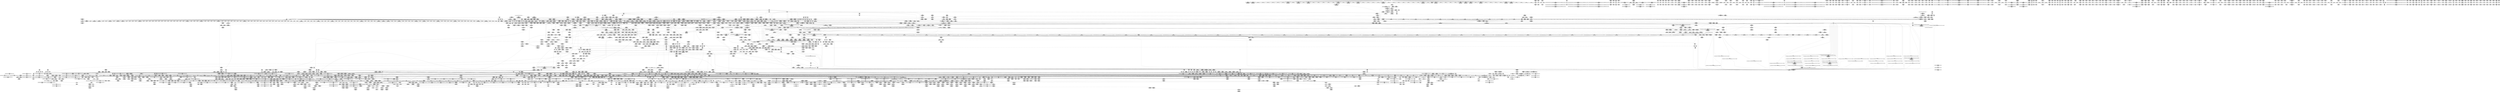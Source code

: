digraph {
	CE0x6166180 [shape=record,shape=Mrecord,label="{CE0x6166180|tomoyo_get_mode:tmp6|security/tomoyo/util.c,978|*SummSink*}"]
	CE0x7018570 [shape=record,shape=Mrecord,label="{CE0x7018570|rcu_lock_acquire:tmp4|include/linux/rcupdate.h,418|*SummSource*}"]
	CE0x7b48760 [shape=record,shape=Mrecord,label="{CE0x7b48760|GLOBAL:__srcu_read_unlock|*Constant*}"]
	CE0x608a740 [shape=record,shape=Mrecord,label="{CE0x608a740|i1_false|*Constant*}"]
	CE0x60e6f20 [shape=record,shape=Mrecord,label="{CE0x60e6f20|tomoyo_const_part_length:conv24|security/tomoyo/util.c,644|*SummSink*}"]
	CE0x5146260 [shape=record,shape=Mrecord,label="{CE0x5146260|srcu_read_unlock:bb|*SummSource*}"]
	CE0x6141a10 [shape=record,shape=Mrecord,label="{CE0x6141a10|tomoyo_domain:tmp18|security/tomoyo/common.h,1205|*SummSource*}"]
	CE0x46c2a20 [shape=record,shape=Mrecord,label="{CE0x46c2a20|i32_0|*Constant*}"]
	CE0x79f6680 [shape=record,shape=Mrecord,label="{CE0x79f6680|VOIDTB_TE:_CE_222,223_}"]
	CE0x52ad750 [shape=record,shape=Mrecord,label="{CE0x52ad750|tomoyo_audit_path_log:tmp1|*SummSink*}"]
	CE0x531f150 [shape=record,shape=Mrecord,label="{CE0x531f150|tomoyo_init_request_info:tmp5|security/tomoyo/util.c,1004}"]
	CE0x60e6a70 [shape=record,shape=Mrecord,label="{CE0x60e6a70|tomoyo_const_part_length:conv24|security/tomoyo/util.c,644}"]
	CE0x45266a0 [shape=record,shape=Mrecord,label="{CE0x45266a0|0:_i8,_array:_GCRE_tomoyo_index2category_constant_39_x_i8_c_00_00_00_00_00_00_00_00_00_00_00_00_00_00_00_00_00_00_00_00_00_00_00_01_01_01_01_01_01_01_01_01_01_01_01_01_01_01_02_,_align_16:_elem_9::|security/tomoyo/util.c,983}"]
	"CONST[source:0(mediator),value:2(dynamic)][purpose:{object}][SnkIdx:2]"
	CE0x63aecb0 [shape=record,shape=Mrecord,label="{CE0x63aecb0|i64*_getelementptr_inbounds_(_6_x_i64_,_6_x_i64_*___llvm_gcov_ctr26,_i64_0,_i64_3)|*Constant*|*SummSink*}"]
	CE0x62aaba0 [shape=record,shape=Mrecord,label="{CE0x62aaba0|tomoyo_get_realpath:name|security/tomoyo/file.c,150}"]
	CE0x53c2660 [shape=record,shape=Mrecord,label="{CE0x53c2660|tomoyo_add_slash:tmp5|security/tomoyo/file.c,131}"]
	CE0x5209dd0 [shape=record,shape=Mrecord,label="{CE0x5209dd0|tomoyo_fill_path_info:tmp10}"]
	CE0x7cb7190 [shape=record,shape=Mrecord,label="{CE0x7cb7190|_call_void_mcount()_#3|*SummSource*}"]
	CE0x537a710 [shape=record,shape=Mrecord,label="{CE0x537a710|_call_void___llvm_gcov_indirect_counter_increment114(i32*___llvm_gcov_global_state_pred45,_i64**_getelementptr_inbounds_(_3_x_i64*_,_3_x_i64*_*___llvm_gcda_edge_table44,_i64_0,_i64_0)),_!dbg_!38954|security/tomoyo/util.c,649|*SummSource*}"]
	CE0x5365650 [shape=record,shape=Mrecord,label="{CE0x5365650|tomoyo_const_part_length:tmp34|security/tomoyo/util.c,642}"]
	CE0x61419a0 [shape=record,shape=Mrecord,label="{CE0x61419a0|tomoyo_domain:tmp18|security/tomoyo/common.h,1205}"]
	CE0x61c2670 [shape=record,shape=Mrecord,label="{CE0x61c2670|get_current:tmp2|*SummSink*}"]
	CE0x63b2f10 [shape=record,shape=Mrecord,label="{CE0x63b2f10|__llvm_gcov_indirect_counter_increment114:tmp3|*SummSource*}"]
	CE0x52adca0 [shape=record,shape=Mrecord,label="{CE0x52adca0|i64*_getelementptr_inbounds_(_31_x_i64_,_31_x_i64_*___llvm_gcov_ctr43150,_i64_0,_i64_16)|*Constant*|*SummSource*}"]
	CE0x611ad20 [shape=record,shape=Mrecord,label="{CE0x611ad20|tomoyo_add_slash:tmp9|security/tomoyo/file.c,136|*SummSink*}"]
	CE0x624deb0 [shape=record,shape=Mrecord,label="{CE0x624deb0|tomoyo_fill_path_info:tmp11|security/tomoyo/util.c,667}"]
	CE0x634a750 [shape=record,shape=Mrecord,label="{CE0x634a750|GLOBAL:tomoyo_add_slash|*Constant*|*SummSink*}"]
	CE0x46d3080 [shape=record,shape=Mrecord,label="{CE0x46d3080|i64*_getelementptr_inbounds_(_4_x_i64_,_4_x_i64_*___llvm_gcov_ctr24,_i64_0,_i64_0)|*Constant*|*SummSource*}"]
	CE0x54a5060 [shape=record,shape=Mrecord,label="{CE0x54a5060|tomoyo_fill_path_info:frombool|security/tomoyo/util.c,667}"]
	CE0x60ee870 [shape=record,shape=Mrecord,label="{CE0x60ee870|tomoyo_path_perm:out|*SummSink*}"]
	CE0x6013b80 [shape=record,shape=Mrecord,label="{CE0x6013b80|i32_9|*Constant*}"]
	CE0x5373f30 [shape=record,shape=Mrecord,label="{CE0x5373f30|srcu_read_unlock:sp|Function::srcu_read_unlock&Arg::sp::|*SummSource*}"]
	CE0x6359d80 [shape=record,shape=Mrecord,label="{CE0x6359d80|i64*_getelementptr_inbounds_(_25_x_i64_,_25_x_i64_*___llvm_gcov_ctr11,_i64_0,_i64_18)|*Constant*|*SummSink*}"]
	CE0x7a544c0 [shape=record,shape=Mrecord,label="{CE0x7a544c0|_call_void___llvm_gcov_indirect_counter_increment114(i32*___llvm_gcov_global_state_pred45,_i64**_getelementptr_inbounds_(_3_x_i64*_,_3_x_i64*_*___llvm_gcda_edge_table44,_i64_0,_i64_1)),_!dbg_!38927|security/tomoyo/util.c,634|*SummSink*}"]
	CE0x6302840 [shape=record,shape=Mrecord,label="{CE0x6302840|0:_%struct.tomoyo_obj_info*,_16:_%struct.tomoyo_domain_info*,_24:_%struct.tomoyo_path_info*,_40:_i8,_72:_i8,_75:_i8,_76:_i8,_77:_i8,_:_SCMRE_33,34_}"]
	CE0x458c740 [shape=record,shape=Mrecord,label="{CE0x458c740|tomoyo_get_mode:tmp21|security/tomoyo/util.c,985}"]
	CE0x5483270 [shape=record,shape=Mrecord,label="{CE0x5483270|128:_i8*,_1208:_%struct.file*,_:_CMRE_96,104_|*MultipleSource*|security/tomoyo/common.h,1205|security/tomoyo/common.h,1205}"]
	CE0x539cf90 [shape=record,shape=Mrecord,label="{CE0x539cf90|tomoyo_path_perm:tmp31|security/tomoyo/file.c,816|*SummSink*}"]
	CE0x537cbb0 [shape=record,shape=Mrecord,label="{CE0x537cbb0|i32_1205|*Constant*|*SummSource*}"]
	CE0x7b74750 [shape=record,shape=Mrecord,label="{CE0x7b74750|tomoyo_audit_path_log:r|Function::tomoyo_audit_path_log&Arg::r::}"]
	CE0x4640f50 [shape=record,shape=Mrecord,label="{CE0x4640f50|tomoyo_path_permission:tmp24|security/tomoyo/file.c,575}"]
	CE0x61cb2c0 [shape=record,shape=Mrecord,label="{CE0x61cb2c0|i64*_getelementptr_inbounds_(_11_x_i64_,_11_x_i64_*___llvm_gcov_ctr54147,_i64_0,_i64_10)|*Constant*|*SummSink*}"]
	CE0x61855f0 [shape=record,shape=Mrecord,label="{CE0x61855f0|tomoyo_const_part_length:tmp17|security/tomoyo/util.c,627|*SummSink*}"]
	CE0x7a1d860 [shape=record,shape=Mrecord,label="{CE0x7a1d860|tomoyo_path_permission:tmp1}"]
	CE0x62d1ce0 [shape=record,shape=Mrecord,label="{CE0x62d1ce0|tomoyo_domain:land.lhs.true|*SummSink*}"]
	CE0x7c6a8c0 [shape=record,shape=Mrecord,label="{CE0x7c6a8c0|i32_10|*Constant*|*SummSource*}"]
	CE0x7b153b0 [shape=record,shape=Mrecord,label="{CE0x7b153b0|tomoyo_path_permission:tmp16|security/tomoyo/file.c,571|*SummSource*}"]
	CE0x45f8fb0 [shape=record,shape=Mrecord,label="{CE0x45f8fb0|tomoyo_audit_path_log:path|security/tomoyo/file.c,168|*SummSource*}"]
	CE0x45ce820 [shape=record,shape=Mrecord,label="{CE0x45ce820|tomoyo_const_part_length:add29|security/tomoyo/util.c,646|*SummSource*}"]
	CE0x5fcd1a0 [shape=record,shape=Mrecord,label="{CE0x5fcd1a0|tomoyo_fill_path_info:hash|security/tomoyo/util.c,669}"]
	CE0x61c8ec0 [shape=record,shape=Mrecord,label="{CE0x61c8ec0|tomoyo_const_part_length:tmp48|security/tomoyo/util.c,649|*SummSource*}"]
	CE0x63174d0 [shape=record,shape=Mrecord,label="{CE0x63174d0|_call_void_tomoyo_fill_path_info(%struct.tomoyo_path_info*_%buf)_#9,_!dbg_!38911|security/tomoyo/file.c,137|*SummSource*}"]
	CE0x63410b0 [shape=record,shape=Mrecord,label="{CE0x63410b0|get_current:entry|*SummSource*}"]
	CE0x62d2090 [shape=record,shape=Mrecord,label="{CE0x62d2090|_call_void_mcount()_#3|*SummSink*}"]
	CE0x52d31d0 [shape=record,shape=Mrecord,label="{CE0x52d31d0|_call_void_mcount()_#3|*SummSink*}"]
	CE0x7b95a90 [shape=record,shape=Mrecord,label="{CE0x7b95a90|i32_2|*Constant*|*SummSource*}"]
	CE0x7ab7a70 [shape=record,shape=Mrecord,label="{CE0x7ab7a70|tomoyo_get_realpath:buf|Function::tomoyo_get_realpath&Arg::buf::|*SummSource*}"]
	CE0x53d1870 [shape=record,shape=Mrecord,label="{CE0x53d1870|i64*_getelementptr_inbounds_(_6_x_i64_,_6_x_i64_*___llvm_gcov_ctr25,_i64_0,_i64_4)|*Constant*|*SummSink*}"]
	CE0x6511cf0 [shape=record,shape=Mrecord,label="{CE0x6511cf0|i64_21|*Constant*|*SummSink*}"]
	CE0x62ab010 [shape=record,shape=Mrecord,label="{CE0x62ab010|GLOBAL:__llvm_gcov_ctr26|Global_var:__llvm_gcov_ctr26|*SummSource*}"]
	CE0x548ded0 [shape=record,shape=Mrecord,label="{CE0x548ded0|rcu_lock_acquire:map|Function::rcu_lock_acquire&Arg::map::}"]
	CE0x6557590 [shape=record,shape=Mrecord,label="{CE0x6557590|i32_6|*Constant*}"]
	CE0x47140a0 [shape=record,shape=Mrecord,label="{CE0x47140a0|tomoyo_path_permission:ns|security/tomoyo/file.c,564}"]
	CE0x7cb7200 [shape=record,shape=Mrecord,label="{CE0x7cb7200|_call_void_mcount()_#3|*SummSink*}"]
	CE0x6409f80 [shape=record,shape=Mrecord,label="{CE0x6409f80|rcu_lock_acquire:tmp2|*SummSink*}"]
	CE0x7aa54e0 [shape=record,shape=Mrecord,label="{CE0x7aa54e0|tomoyo_path_perm:tmp21|security/tomoyo/file.c,810}"]
	CE0x62d8bd0 [shape=record,shape=Mrecord,label="{CE0x62d8bd0|tomoyo_path_perm:tmp32|security/tomoyo/file.c,821|*SummSink*}"]
	CE0x610f1f0 [shape=record,shape=Mrecord,label="{CE0x610f1f0|0:_%struct.tomoyo_obj_info*,_16:_%struct.tomoyo_domain_info*,_24:_%struct.tomoyo_path_info*,_40:_i8,_72:_i8,_75:_i8,_76:_i8,_77:_i8,_:_SCMRE_24,25_}"]
	CE0x624e2f0 [shape=record,shape=Mrecord,label="{CE0x624e2f0|tomoyo_fill_path_info:arrayidx|security/tomoyo/util.c,667}"]
	CE0x5318c70 [shape=record,shape=Mrecord,label="{CE0x5318c70|srcu_read_lock:entry|*SummSink*}"]
	CE0x47b6260 [shape=record,shape=Mrecord,label="{CE0x47b6260|i64*_getelementptr_inbounds_(_25_x_i64_,_25_x_i64_*___llvm_gcov_ctr11,_i64_0,_i64_3)|*Constant*|*SummSource*}"]
	CE0x6409f10 [shape=record,shape=Mrecord,label="{CE0x6409f10|rcu_lock_acquire:tmp2|*SummSource*}"]
	CE0x6356da0 [shape=record,shape=Mrecord,label="{CE0x6356da0|tomoyo_path_perm:sw.bb9|*SummSink*}"]
	CE0x5fcca60 [shape=record,shape=Mrecord,label="{CE0x5fcca60|VOIDTB_TE:_CE_6384,6388_|*MultipleSource*|security/tomoyo/util.c,1010|security/tomoyo/file.c,564|Function::tomoyo_get_mode&Arg::ns::}"]
	CE0x5186cc0 [shape=record,shape=Mrecord,label="{CE0x5186cc0|i64_1|*Constant*|*SummSource*}"]
	CE0x5287da0 [shape=record,shape=Mrecord,label="{CE0x5287da0|tomoyo_init_request_info:index|Function::tomoyo_init_request_info&Arg::index::|*SummSource*}"]
	CE0x5402130 [shape=record,shape=Mrecord,label="{CE0x5402130|i64*_getelementptr_inbounds_(_25_x_i64_,_25_x_i64_*___llvm_gcov_ctr11,_i64_0,_i64_15)|*Constant*|*SummSink*}"]
	CE0x5277450 [shape=record,shape=Mrecord,label="{CE0x5277450|tomoyo_const_part_length:while.cond}"]
	CE0x7a9a2e0 [shape=record,shape=Mrecord,label="{CE0x7a9a2e0|__llvm_gcov_indirect_counter_increment114:pred|*SummSink*}"]
	CE0x7d28160 [shape=record,shape=Mrecord,label="{CE0x7d28160|tomoyo_init_request_info:ns|security/tomoyo/util.c,1010|*SummSource*}"]
	CE0x51ceb70 [shape=record,shape=Mrecord,label="{CE0x51ceb70|i64*_getelementptr_inbounds_(_5_x_i64_,_5_x_i64_*___llvm_gcov_ctr32134,_i64_0,_i64_4)|*Constant*|*SummSource*}"]
	CE0x7a500d0 [shape=record,shape=Mrecord,label="{CE0x7a500d0|tomoyo_fill_path_info:tmp11|security/tomoyo/util.c,667|*SummSink*}"]
	CE0x7b492b0 [shape=record,shape=Mrecord,label="{CE0x7b492b0|i64*_getelementptr_inbounds_(_2_x_i64_,_2_x_i64_*___llvm_gcov_ctr53148,_i64_0,_i64_0)|*Constant*}"]
	CE0x7a551e0 [shape=record,shape=Mrecord,label="{CE0x7a551e0|i64*_getelementptr_inbounds_(_25_x_i64_,_25_x_i64_*___llvm_gcov_ctr11,_i64_0,_i64_24)|*Constant*|*SummSink*}"]
	CE0x624fad0 [shape=record,shape=Mrecord,label="{CE0x624fad0|i64**_getelementptr_inbounds_(_3_x_i64*_,_3_x_i64*_*___llvm_gcda_edge_table,_i64_0,_i64_0)|*Constant*|*SummSource*}"]
	CE0x7aa5a30 [shape=record,shape=Mrecord,label="{CE0x7aa5a30|tomoyo_path_perm:tmp22|security/tomoyo/file.c,810}"]
	CE0x5348b40 [shape=record,shape=Mrecord,label="{CE0x5348b40|tomoyo_const_part_length:incdec.ptr10|security/tomoyo/util.c,640|*SummSink*}"]
	CE0x6302aa0 [shape=record,shape=Mrecord,label="{CE0x6302aa0|0:_%struct.tomoyo_obj_info*,_16:_%struct.tomoyo_domain_info*,_24:_%struct.tomoyo_path_info*,_40:_i8,_72:_i8,_75:_i8,_76:_i8,_77:_i8,_:_SCMRE_34,35_}"]
	CE0x64e0450 [shape=record,shape=Mrecord,label="{CE0x64e0450|tomoyo_path_permission:tmp}"]
	CE0x44caa30 [shape=record,shape=Mrecord,label="{CE0x44caa30|tomoyo_get_mode:tmp11|security/tomoyo/util.c,982}"]
	CE0x6520e70 [shape=record,shape=Mrecord,label="{CE0x6520e70|i64**_getelementptr_inbounds_(_3_x_i64*_,_3_x_i64*_*___llvm_gcda_edge_table44,_i64_0,_i64_1)|*Constant*}"]
	CE0x61318c0 [shape=record,shape=Mrecord,label="{CE0x61318c0|_call_void_mcount()_#3|*SummSource*}"]
	CE0x652be10 [shape=record,shape=Mrecord,label="{CE0x652be10|tomoyo_read_unlock:tmp1|*SummSource*}"]
	CE0x53747c0 [shape=record,shape=Mrecord,label="{CE0x53747c0|tomoyo_domain:tmp3}"]
	CE0x6088c00 [shape=record,shape=Mrecord,label="{CE0x6088c00|tomoyo_fill_path_info:call|security/tomoyo/util.c,664}"]
	CE0x62aa8e0 [shape=record,shape=Mrecord,label="{CE0x62aa8e0|i64*_null|*Constant*|*SummSink*}"]
	CE0x7d1a3d0 [shape=record,shape=Mrecord,label="{CE0x7d1a3d0|i64*_getelementptr_inbounds_(_5_x_i64_,_5_x_i64_*___llvm_gcov_ctr32134,_i64_0,_i64_0)|*Constant*|*SummSource*}"]
	CE0x6482bd0 [shape=record,shape=Mrecord,label="{CE0x6482bd0|GLOBAL:__llvm_gcov_ctr34|Global_var:__llvm_gcov_ctr34|*SummSource*}"]
	CE0x63c1730 [shape=record,shape=Mrecord,label="{CE0x63c1730|tomoyo_get_mode:idxprom3|security/tomoyo/util.c,983}"]
	CE0x70205e0 [shape=record,shape=Mrecord,label="{CE0x70205e0|128:_i8*,_1208:_%struct.file*,_:_CMRE_72,80_|*MultipleSource*|security/tomoyo/common.h,1205|security/tomoyo/common.h,1205}"]
	CE0x45d86d0 [shape=record,shape=Mrecord,label="{CE0x45d86d0|i32_1|*Constant*}"]
	CE0x519bcb0 [shape=record,shape=Mrecord,label="{CE0x519bcb0|GLOBAL:tomoyo_p2mac|Global_var:tomoyo_p2mac|*SummSink*}"]
	CE0x6472160 [shape=record,shape=Mrecord,label="{CE0x6472160|tomoyo_fill_path_info:tmp6|security/tomoyo/util.c,667}"]
	CE0x65f5ff0 [shape=record,shape=Mrecord,label="{CE0x65f5ff0|tomoyo_path_perm:tmp15|security/tomoyo/file.c,804|*SummSink*}"]
	CE0x7b7ab20 [shape=record,shape=Mrecord,label="{CE0x7b7ab20|tomoyo_const_part_length:tmp27|security/tomoyo/util.c,641|*SummSink*}"]
	CE0x7b9afb0 [shape=record,shape=Mrecord,label="{CE0x7b9afb0|0:_%struct.tomoyo_obj_info*,_16:_%struct.tomoyo_domain_info*,_24:_%struct.tomoyo_path_info*,_40:_i8,_72:_i8,_75:_i8,_76:_i8,_77:_i8,_:_SCMRE_72,73_|*MultipleSource*|security/tomoyo/file.c, 787|security/tomoyo/file.c,787|Function::tomoyo_init_request_info&Arg::r::|security/tomoyo/file.c,800}"]
	CE0x64f8920 [shape=record,shape=Mrecord,label="{CE0x64f8920|_ret_void,_!dbg_!38904|security/tomoyo/common.h,1110|*SummSource*}"]
	CE0x458d3f0 [shape=record,shape=Mrecord,label="{CE0x458d3f0|tomoyo_get_mode:tmp23|security/tomoyo/util.c,986}"]
	CE0x60edfb0 [shape=record,shape=Mrecord,label="{CE0x60edfb0|COLLAPSED:_GCMRE___llvm_gcov_ctr22_internal_global_2_x_i64_zeroinitializer:_elem_0:default:}"]
	CE0x65581c0 [shape=record,shape=Mrecord,label="{CE0x65581c0|tomoyo_get_mode:tmp6|security/tomoyo/util.c,978}"]
	CE0x5455d60 [shape=record,shape=Mrecord,label="{CE0x5455d60|GLOBAL:tomoyo_get_mode|*Constant*|*SummSource*}"]
	CE0x656c5d0 [shape=record,shape=Mrecord,label="{CE0x656c5d0|tomoyo_path_perm:tmp44|security/tomoyo/file.c,826|*SummSource*}"]
	CE0x4526810 [shape=record,shape=Mrecord,label="{CE0x4526810|0:_i8,_array:_GCRE_tomoyo_index2category_constant_39_x_i8_c_00_00_00_00_00_00_00_00_00_00_00_00_00_00_00_00_00_00_00_00_00_00_00_01_01_01_01_01_01_01_01_01_01_01_01_01_01_01_02_,_align_16:_elem_17::|security/tomoyo/util.c,983}"]
	CE0x55b6390 [shape=record,shape=Mrecord,label="{CE0x55b6390|tomoyo_const_part_length:if.then17}"]
	CE0x5336980 [shape=record,shape=Mrecord,label="{CE0x5336980|i64*_getelementptr_inbounds_(_5_x_i64_,_5_x_i64_*___llvm_gcov_ctr28130,_i64_0,_i64_4)|*Constant*}"]
	CE0x52cb920 [shape=record,shape=Mrecord,label="{CE0x52cb920|tomoyo_path_permission:tmp18|security/tomoyo/file.c,573|*SummSink*}"]
	CE0x52e2ee0 [shape=record,shape=Mrecord,label="{CE0x52e2ee0|tomoyo_get_mode:tmp6|security/tomoyo/util.c,978}"]
	CE0x52f29a0 [shape=record,shape=Mrecord,label="{CE0x52f29a0|tomoyo_domain:tmp9|security/tomoyo/common.h,1205|*SummSink*}"]
	CE0x604d7f0 [shape=record,shape=Mrecord,label="{CE0x604d7f0|tomoyo_path_perm:if.then13|*SummSource*}"]
	CE0x64d0fd0 [shape=record,shape=Mrecord,label="{CE0x64d0fd0|tomoyo_get_mode:arrayidx|security/tomoyo/util.c,981}"]
	CE0x614e060 [shape=record,shape=Mrecord,label="{CE0x614e060|tomoyo_path_perm:mode|security/tomoyo/file.c,800}"]
	CE0x61e9f50 [shape=record,shape=Mrecord,label="{CE0x61e9f50|tomoyo_get_mode:index|Function::tomoyo_get_mode&Arg::index::|*SummSink*}"]
	CE0x6563220 [shape=record,shape=Mrecord,label="{CE0x6563220|tomoyo_get_mode:idxprom6|security/tomoyo/util.c,983|*SummSource*}"]
	CE0x655f040 [shape=record,shape=Mrecord,label="{CE0x655f040|i1_false|*Constant*}"]
	CE0x614dcc0 [shape=record,shape=Mrecord,label="{CE0x614dcc0|tomoyo_path_perm:mode|security/tomoyo/file.c,800|*SummSink*}"]
	CE0x7b728a0 [shape=record,shape=Mrecord,label="{CE0x7b728a0|__llvm_gcov_indirect_counter_increment114:tmp5|*SummSource*}"]
	CE0x4655390 [shape=record,shape=Mrecord,label="{CE0x4655390|tomoyo_path_permission:tmp25|security/tomoyo/file.c,575|*SummSource*}"]
	CE0x5255ab0 [shape=record,shape=Mrecord,label="{CE0x5255ab0|tomoyo_const_part_length:tmp26|security/tomoyo/util.c,641|*SummSource*}"]
	CE0x7b73590 [shape=record,shape=Mrecord,label="{CE0x7b73590|rcu_lock_release:__here}"]
	CE0x62d83d0 [shape=record,shape=Mrecord,label="{CE0x62d83d0|tomoyo_path_perm:conv17|security/tomoyo/file.c,821|*SummSource*}"]
	CE0x5174dc0 [shape=record,shape=Mrecord,label="{CE0x5174dc0|tomoyo_const_part_length:tmp18|security/tomoyo/util.c,627}"]
	CE0x45959d0 [shape=record,shape=Mrecord,label="{CE0x45959d0|tomoyo_audit_path_log:param1|security/tomoyo/file.c,169|*SummSource*}"]
	CE0x64d0250 [shape=record,shape=Mrecord,label="{CE0x64d0250|tomoyo_const_part_length:conv8|security/tomoyo/util.c,632}"]
	CE0x62d1d80 [shape=record,shape=Mrecord,label="{CE0x62d1d80|tomoyo_domain:land.lhs.true2}"]
	CE0x45f8c10 [shape=record,shape=Mrecord,label="{CE0x45f8c10|i32_0|*Constant*}"]
	CE0x52a9ec0 [shape=record,shape=Mrecord,label="{CE0x52a9ec0|0:_i8,_array:_GCR_tomoyo_p2mac_internal_constant_11_x_i8_c_00_01_01_01_03_04_06_09_0A_13_15_,_align_1:_elem_4::|security/tomoyo/file.c,797}"]
	CE0x7a620e0 [shape=record,shape=Mrecord,label="{CE0x7a620e0|tomoyo_add_slash:tmp7|security/tomoyo/file.c,132|*SummSource*}"]
	CE0x51746c0 [shape=record,shape=Mrecord,label="{CE0x51746c0|tomoyo_const_part_length:tmp20|security/tomoyo/util.c,628|*SummSink*}"]
	CE0x7b15c50 [shape=record,shape=Mrecord,label="{CE0x7b15c50|i64*_getelementptr_inbounds_(_10_x_i64_,_10_x_i64_*___llvm_gcov_ctr34,_i64_0,_i64_5)|*Constant*|*SummSource*}"]
	CE0x5188330 [shape=record,shape=Mrecord,label="{CE0x5188330|tomoyo_get_mode:add|security/tomoyo/util.c,984}"]
	CE0x63bfbb0 [shape=record,shape=Mrecord,label="{CE0x63bfbb0|i64*_getelementptr_inbounds_(_5_x_i64_,_5_x_i64_*___llvm_gcov_ctr28130,_i64_0,_i64_3)|*Constant*}"]
	CE0x4640fc0 [shape=record,shape=Mrecord,label="{CE0x4640fc0|tomoyo_path_permission:tmp24|security/tomoyo/file.c,575|*SummSource*}"]
	CE0x648b470 [shape=record,shape=Mrecord,label="{CE0x648b470|tomoyo_get_realpath:tmp8|security/tomoyo/file.c,152}"]
	CE0x476d800 [shape=record,shape=Mrecord,label="{CE0x476d800|tomoyo_const_part_length:tmp30|security/tomoyo/util.c,641|*SummSource*}"]
	CE0x4667990 [shape=record,shape=Mrecord,label="{CE0x4667990|tomoyo_const_part_length:if.end|*SummSource*}"]
	CE0x65f5f20 [shape=record,shape=Mrecord,label="{CE0x65f5f20|i64_5|*Constant*|*SummSource*}"]
	CE0x61012b0 [shape=record,shape=Mrecord,label="{CE0x61012b0|rcu_lock_release:tmp|*SummSource*}"]
	CE0x4524a00 [shape=record,shape=Mrecord,label="{CE0x4524a00|VOIDTB_TE:_CE_208,209_}"]
	CE0x6356550 [shape=record,shape=Mrecord,label="{CE0x6356550|GLOBAL:tomoyo_get_realpath|*Constant*|*SummSink*}"]
	CE0x6055190 [shape=record,shape=Mrecord,label="{CE0x6055190|tomoyo_get_mode:profile|Function::tomoyo_get_mode&Arg::profile::}"]
	CE0x5221da0 [shape=record,shape=Mrecord,label="{CE0x5221da0|tomoyo_path_permission:param|security/tomoyo/file.c,568}"]
	CE0x529d700 [shape=record,shape=Mrecord,label="{CE0x529d700|tomoyo_const_part_length:tmp23|security/tomoyo/util.c,634|*SummSink*}"]
	CE0x617c9b0 [shape=record,shape=Mrecord,label="{CE0x617c9b0|GLOBAL:tomoyo_const_part_length|*Constant*}"]
	CE0x60ca320 [shape=record,shape=Mrecord,label="{CE0x60ca320|tomoyo_get_mode:profile|Function::tomoyo_get_mode&Arg::profile::}"]
	CE0x55203f0 [shape=record,shape=Mrecord,label="{CE0x55203f0|tomoyo_path_permission:type1|security/tomoyo/file.c,564|*SummSource*}"]
	CE0x616e9a0 [shape=record,shape=Mrecord,label="{CE0x616e9a0|0:_%struct.tomoyo_obj_info*,_16:_%struct.tomoyo_domain_info*,_24:_%struct.tomoyo_path_info*,_40:_i8,_72:_i8,_75:_i8,_76:_i8,_77:_i8,_:_SCMRE_56,57_}"]
	CE0x61201b0 [shape=record,shape=Mrecord,label="{CE0x61201b0|i64*_getelementptr_inbounds_(_2_x_i64_,_2_x_i64_*___llvm_gcov_ctr31,_i64_0,_i64_0)|*Constant*}"]
	CE0x54799d0 [shape=record,shape=Mrecord,label="{CE0x54799d0|tomoyo_get_mode:if.end14}"]
	CE0x7aa9c00 [shape=record,shape=Mrecord,label="{CE0x7aa9c00|__llvm_gcov_indirect_counter_increment114:tmp3|*SummSink*}"]
	CE0x7d2ec90 [shape=record,shape=Mrecord,label="{CE0x7d2ec90|i64*_getelementptr_inbounds_(_12_x_i64_,_12_x_i64_*___llvm_gcov_ctr31133,_i64_0,_i64_0)|*Constant*}"]
	CE0x7ba6480 [shape=record,shape=Mrecord,label="{CE0x7ba6480|tomoyo_path_perm:if.then5|*SummSource*}"]
	CE0x5364a30 [shape=record,shape=Mrecord,label="{CE0x5364a30|tomoyo_get_mode:tmp13|security/tomoyo/util.c,982}"]
	CE0x53a7a50 [shape=record,shape=Mrecord,label="{CE0x53a7a50|i32_-12|*Constant*|*SummSource*}"]
	CE0x7cd1bc0 [shape=record,shape=Mrecord,label="{CE0x7cd1bc0|tomoyo_get_mode:cmp11|security/tomoyo/util.c,985}"]
	CE0x51c54e0 [shape=record,shape=Mrecord,label="{CE0x51c54e0|128:_i8*,_1208:_%struct.file*,_:_CMRE_22,23_}"]
	CE0x640a260 [shape=record,shape=Mrecord,label="{CE0x640a260|i64*_getelementptr_inbounds_(_2_x_i64_,_2_x_i64_*___llvm_gcov_ctr53148,_i64_0,_i64_1)|*Constant*}"]
	CE0x79f68a0 [shape=record,shape=Mrecord,label="{CE0x79f68a0|VOIDTB_TE:_CE_224,232_|Function::tomoyo_path_rmdir&Arg::dentry::}"]
	CE0x65bf1a0 [shape=record,shape=Mrecord,label="{CE0x65bf1a0|tomoyo_get_realpath:tmp10|security/tomoyo/file.c,155|*SummSource*}"]
	CE0x6317830 [shape=record,shape=Mrecord,label="{CE0x6317830|tomoyo_fill_path_info:entry}"]
	CE0x4667330 [shape=record,shape=Mrecord,label="{CE0x4667330|tomoyo_read_unlock:bb|*SummSink*}"]
	CE0x45d22d0 [shape=record,shape=Mrecord,label="{CE0x45d22d0|tomoyo_get_mode:default_config|security/tomoyo/util.c,986|*SummSource*}"]
	CE0x5306550 [shape=record,shape=Mrecord,label="{CE0x5306550|tomoyo_get_mode:bb|*SummSink*}"]
	CE0x63d3be0 [shape=record,shape=Mrecord,label="{CE0x63d3be0|tomoyo_get_realpath:return|*SummSink*}"]
	CE0x53f8b00 [shape=record,shape=Mrecord,label="{CE0x53f8b00|tomoyo_get_mode:cmp11|security/tomoyo/util.c,985|*SummSink*}"]
	CE0x645abc0 [shape=record,shape=Mrecord,label="{CE0x645abc0|tomoyo_domain:security|security/tomoyo/common.h,1205|*SummSource*}"]
	CE0x53c23b0 [shape=record,shape=Mrecord,label="{CE0x53c23b0|tomoyo_get_realpath:tmp4|security/tomoyo/file.c,151}"]
	CE0x63c42a0 [shape=record,shape=Mrecord,label="{CE0x63c42a0|tomoyo_const_part_length:tmp33|security/tomoyo/util.c,642|*SummSource*}"]
	CE0x6021300 [shape=record,shape=Mrecord,label="{CE0x6021300|i64_176|*Constant*|*SummSource*}"]
	CE0x7ac9300 [shape=record,shape=Mrecord,label="{CE0x7ac9300|tomoyo_fill_path_info:idxprom|security/tomoyo/util.c,667|*SummSink*}"]
	CE0x63c2970 [shape=record,shape=Mrecord,label="{CE0x63c2970|tomoyo_domain:tmp10|security/tomoyo/common.h,1205|*SummSource*}"]
	CE0x64b4ed0 [shape=record,shape=Mrecord,label="{CE0x64b4ed0|_call_void___srcu_read_unlock(%struct.srcu_struct*_%sp,_i32_%idx)_#9,_!dbg_!38906|include/linux/srcu.h,237|*SummSink*}"]
	CE0x548e070 [shape=record,shape=Mrecord,label="{CE0x548e070|rcu_lock_acquire:map|Function::rcu_lock_acquire&Arg::map::|*SummSink*}"]
	CE0x52ad6e0 [shape=record,shape=Mrecord,label="{CE0x52ad6e0|tomoyo_audit_path_log:tmp1|*SummSource*}"]
	CE0x45cf8b0 [shape=record,shape=Mrecord,label="{CE0x45cf8b0|tomoyo_const_part_length:tobool|security/tomoyo/util.c,624|*SummSource*}"]
	CE0x52fa9c0 [shape=record,shape=Mrecord,label="{CE0x52fa9c0|rcu_lock_release:tmp5|include/linux/rcupdate.h,423|*SummSink*}"]
	CE0x61f5520 [shape=record,shape=Mrecord,label="{CE0x61f5520|_call_void___llvm_gcov_indirect_counter_increment(i32*___llvm_gcov_global_state_pred,_i64**_getelementptr_inbounds_(_3_x_i64*_,_3_x_i64*_*___llvm_gcda_edge_table,_i64_0,_i64_0)),_!dbg_!38953|security/tomoyo/file.c,820}"]
	CE0x7ab8200 [shape=record,shape=Mrecord,label="{CE0x7ab8200|tomoyo_path_perm:sw.bb9|*SummSource*}"]
	CE0x43e00b0 [shape=record,shape=Mrecord,label="{CE0x43e00b0|tomoyo_path_permission:tmp14|security/tomoyo/file.c,567}"]
	CE0x7018900 [shape=record,shape=Mrecord,label="{CE0x7018900|COLLAPSED:_GCMRE___llvm_gcov_ctr43150_internal_global_31_x_i64_zeroinitializer:_elem_0:default:}"]
	CE0x7aa90f0 [shape=record,shape=Mrecord,label="{CE0x7aa90f0|i32_2|*Constant*}"]
	CE0x52d0f00 [shape=record,shape=Mrecord,label="{CE0x52d0f00|i64*_getelementptr_inbounds_(_12_x_i64_,_12_x_i64_*___llvm_gcov_ctr31133,_i64_0,_i64_0)|*Constant*|*SummSink*}"]
	CE0x7bb49e0 [shape=record,shape=Mrecord,label="{CE0x7bb49e0|tomoyo_const_part_length:filename.addr.0|*SummSource*}"]
	CE0x5145d20 [shape=record,shape=Mrecord,label="{CE0x5145d20|tomoyo_const_part_length:tmp8|security/tomoyo/util.c,626}"]
	CE0x46a3f20 [shape=record,shape=Mrecord,label="{CE0x46a3f20|srcu_read_lock:tmp1}"]
	CE0x60edbf0 [shape=record,shape=Mrecord,label="{CE0x60edbf0|tomoyo_init_request_info:tmp8|security/tomoyo/util.c,1005|*SummSink*}"]
	CE0x65dcdf0 [shape=record,shape=Mrecord,label="{CE0x65dcdf0|VOIDTB_TE:_CE_264,272_|Function::tomoyo_path_rmdir&Arg::dentry::}"]
	CE0x616c1d0 [shape=record,shape=Mrecord,label="{CE0x616c1d0|tomoyo_domain:tmp8|security/tomoyo/common.h,1205}"]
	CE0x6087b80 [shape=record,shape=Mrecord,label="{CE0x6087b80|tomoyo_fill_path_info:tmp}"]
	CE0x51b6220 [shape=record,shape=Mrecord,label="{CE0x51b6220|i64*_getelementptr_inbounds_(_5_x_i64_,_5_x_i64_*___llvm_gcov_ctr32134,_i64_0,_i64_4)|*Constant*|*SummSink*}"]
	CE0x63c4c60 [shape=record,shape=Mrecord,label="{CE0x63c4c60|tomoyo_const_part_length:if.end28|*SummSink*}"]
	CE0x6484290 [shape=record,shape=Mrecord,label="{CE0x6484290|tomoyo_path_permission:type|security/tomoyo/file.c,563|*SummSink*}"]
	CE0x7c4ac50 [shape=record,shape=Mrecord,label="{CE0x7c4ac50|tomoyo_path_perm:if.end}"]
	CE0x64d0d00 [shape=record,shape=Mrecord,label="{CE0x64d0d00|tomoyo_const_part_length:tmp11|security/tomoyo/util.c,626|*SummSource*}"]
	CE0x54cdbb0 [shape=record,shape=Mrecord,label="{CE0x54cdbb0|tomoyo_path_perm:tobool|security/tomoyo/file.c,814|*SummSink*}"]
	CE0x52e3470 [shape=record,shape=Mrecord,label="{CE0x52e3470|tomoyo_domain:tmp16|security/tomoyo/common.h,1205}"]
	CE0x6203890 [shape=record,shape=Mrecord,label="{CE0x6203890|tomoyo_const_part_length:filename.addr.0|*SummSink*}"]
	CE0x52d29b0 [shape=record,shape=Mrecord,label="{CE0x52d29b0|tomoyo_read_lock:tmp3|*SummSource*}"]
	CE0x7cd2670 [shape=record,shape=Mrecord,label="{CE0x7cd2670|tomoyo_get_mode:tmp17|security/tomoyo/util.c,983|*SummSource*}"]
	CE0x44af650 [shape=record,shape=Mrecord,label="{CE0x44af650|tomoyo_fill_path_info:conv|security/tomoyo/util.c,664|*SummSource*}"]
	CE0x7cc9b40 [shape=record,shape=Mrecord,label="{CE0x7cc9b40|i64_7|*Constant*|*SummSource*}"]
	CE0x63e25c0 [shape=record,shape=Mrecord,label="{CE0x63e25c0|tomoyo_const_part_length:tmp29|security/tomoyo/util.c,641|*SummSource*}"]
	CE0x6557e20 [shape=record,shape=Mrecord,label="{CE0x6557e20|_call_void_mcount()_#3|*SummSink*}"]
	CE0x458d4f0 [shape=record,shape=Mrecord,label="{CE0x458d4f0|tomoyo_get_mode:tmp23|security/tomoyo/util.c,986|*SummSource*}"]
	CE0x6518490 [shape=record,shape=Mrecord,label="{CE0x6518490|0:_i8,_array:_GCR_tomoyo_p2mac_internal_constant_11_x_i8_c_00_01_01_01_03_04_06_09_0A_13_15_,_align_1:_elem_3::|security/tomoyo/file.c,797}"]
	CE0x5220e00 [shape=record,shape=Mrecord,label="{CE0x5220e00|tomoyo_const_part_length:tmp4|security/tomoyo/util.c,624|*SummSource*}"]
	CE0x7b7c6f0 [shape=record,shape=Mrecord,label="{CE0x7b7c6f0|i64*_getelementptr_inbounds_(_4_x_i64_,_4_x_i64_*___llvm_gcov_ctr33,_i64_0,_i64_3)|*Constant*|*SummSource*}"]
	CE0x701ff00 [shape=record,shape=Mrecord,label="{CE0x701ff00|128:_i8*,_1208:_%struct.file*,_:_CMRE_50,51_}"]
	CE0x623aa90 [shape=record,shape=Mrecord,label="{CE0x623aa90|i64*_getelementptr_inbounds_(_31_x_i64_,_31_x_i64_*___llvm_gcov_ctr43150,_i64_0,_i64_29)|*Constant*|*SummSink*}"]
	CE0x5255d20 [shape=record,shape=Mrecord,label="{CE0x5255d20|tomoyo_const_part_length:tmp27|security/tomoyo/util.c,641}"]
	CE0x53657f0 [shape=record,shape=Mrecord,label="{CE0x53657f0|tomoyo_const_part_length:tmp34|security/tomoyo/util.c,642|*SummSource*}"]
	CE0x616e4e0 [shape=record,shape=Mrecord,label="{CE0x616e4e0|0:_%struct.tomoyo_obj_info*,_16:_%struct.tomoyo_domain_info*,_24:_%struct.tomoyo_path_info*,_40:_i8,_72:_i8,_75:_i8,_76:_i8,_77:_i8,_:_SCMRE_54,55_}"]
	CE0x5511eb0 [shape=record,shape=Mrecord,label="{CE0x5511eb0|tomoyo_add_slash:tmp|*SummSink*}"]
	CE0x51b66f0 [shape=record,shape=Mrecord,label="{CE0x51b66f0|tomoyo_get_realpath:bb|*SummSink*}"]
	CE0x6491f80 [shape=record,shape=Mrecord,label="{CE0x6491f80|GLOBAL:tomoyo_read_unlock|*Constant*|*SummSink*}"]
	CE0x6204870 [shape=record,shape=Mrecord,label="{CE0x6204870|tomoyo_const_part_length:tmp|*SummSink*}"]
	CE0x52af440 [shape=record,shape=Mrecord,label="{CE0x52af440|__llvm_gcov_indirect_counter_increment114:tmp|*SummSource*}"]
	CE0x7963a40 [shape=record,shape=Mrecord,label="{CE0x7963a40|tomoyo_path_permission:param_type|security/tomoyo/file.c,567}"]
	CE0x608cbd0 [shape=record,shape=Mrecord,label="{CE0x608cbd0|tomoyo_path_perm:tmp27|security/tomoyo/file.c,814|*SummSink*}"]
	CE0x64899a0 [shape=record,shape=Mrecord,label="{CE0x64899a0|tomoyo_path_permission:if.end|*SummSink*}"]
	CE0x62eae60 [shape=record,shape=Mrecord,label="{CE0x62eae60|tomoyo_path_permission:filename|Function::tomoyo_path_permission&Arg::filename::|*SummSink*}"]
	CE0x5242730 [shape=record,shape=Mrecord,label="{CE0x5242730|tomoyo_path_rmdir:dentry2|security/tomoyo/tomoyo.c,206|*SummSink*}"]
	CE0x7bac460 [shape=record,shape=Mrecord,label="{CE0x7bac460|tomoyo_init_request_info:call|security/tomoyo/util.c,1005|*SummSource*}"]
	CE0x52bf8e0 [shape=record,shape=Mrecord,label="{CE0x52bf8e0|_ret_i32_%conv6,_!dbg_!38926|security/tomoyo/util.c,1011|*SummSource*}"]
	CE0x7a72c10 [shape=record,shape=Mrecord,label="{CE0x7a72c10|GLOBAL:__llvm_gcov_indirect_counter_increment114|*Constant*|*SummSource*}"]
	CE0x54e1b60 [shape=record,shape=Mrecord,label="{CE0x54e1b60|tomoyo_path_perm:tmp49|security/tomoyo/file.c,828|*SummSink*}"]
	CE0x7c84030 [shape=record,shape=Mrecord,label="{CE0x7c84030|tomoyo_get_mode:return}"]
	CE0x64df900 [shape=record,shape=Mrecord,label="{CE0x64df900|tomoyo_domain:tmp4|security/tomoyo/common.h,1205|*SummSink*}"]
	CE0x6386090 [shape=record,shape=Mrecord,label="{CE0x6386090|tomoyo_path_perm:name21|security/tomoyo/file.c,822}"]
	CE0x7b16fe0 [shape=record,shape=Mrecord,label="{CE0x7b16fe0|tomoyo_path_perm:name12|security/tomoyo/file.c,814}"]
	CE0x634aa50 [shape=record,shape=Mrecord,label="{CE0x634aa50|tomoyo_add_slash:entry|*SummSource*}"]
	CE0x7af6a30 [shape=record,shape=Mrecord,label="{CE0x7af6a30|0:_%struct.tomoyo_obj_info*,_16:_%struct.tomoyo_domain_info*,_24:_%struct.tomoyo_path_info*,_40:_i8,_72:_i8,_75:_i8,_76:_i8,_77:_i8,_:_SCMRE_28,29_}"]
	CE0x6443e50 [shape=record,shape=Mrecord,label="{CE0x6443e50|tomoyo_domain:tmp5|security/tomoyo/common.h,1205|*SummSink*}"]
	CE0x537c210 [shape=record,shape=Mrecord,label="{CE0x537c210|tomoyo_domain:tmp13|security/tomoyo/common.h,1205}"]
	CE0x44979b0 [shape=record,shape=Mrecord,label="{CE0x44979b0|tomoyo_const_part_length:conv14|security/tomoyo/util.c,641|*SummSource*}"]
	CE0x63c09a0 [shape=record,shape=Mrecord,label="{CE0x63c09a0|tomoyo_const_part_length:cmp|security/tomoyo/util.c,626|*SummSource*}"]
	CE0x7c84680 [shape=record,shape=Mrecord,label="{CE0x7c84680|tomoyo_get_mode:tmp3|security/tomoyo/util.c,978|*SummSink*}"]
	CE0x79dc760 [shape=record,shape=Mrecord,label="{CE0x79dc760|0:_%struct.tomoyo_obj_info*,_16:_%struct.tomoyo_domain_info*,_24:_%struct.tomoyo_path_info*,_40:_i8,_72:_i8,_75:_i8,_76:_i8,_77:_i8,_:_SCMRE_60,61_}"]
	CE0x653b640 [shape=record,shape=Mrecord,label="{CE0x653b640|0:_%struct.tomoyo_obj_info*,_16:_%struct.tomoyo_domain_info*,_24:_%struct.tomoyo_path_info*,_40:_i8,_72:_i8,_75:_i8,_76:_i8,_77:_i8,_:_SCMRE_41,42_}"]
	CE0x7acb420 [shape=record,shape=Mrecord,label="{CE0x7acb420|tomoyo_add_slash:bb|*SummSink*}"]
	CE0x60ca090 [shape=record,shape=Mrecord,label="{CE0x60ca090|tomoyo_get_mode:ns|Function::tomoyo_get_mode&Arg::ns::|*SummSink*}"]
	CE0x51890d0 [shape=record,shape=Mrecord,label="{CE0x51890d0|GLOBAL:__llvm_gcov_ctr43150|Global_var:__llvm_gcov_ctr43150|*SummSink*}"]
	CE0x6053bf0 [shape=record,shape=Mrecord,label="{CE0x6053bf0|i64*_getelementptr_inbounds_(_4_x_i64_,_4_x_i64_*___llvm_gcov_ctr24,_i64_0,_i64_0)|*Constant*|*SummSink*}"]
	CE0x62821b0 [shape=record,shape=Mrecord,label="{CE0x62821b0|tomoyo_path_permission:r|Function::tomoyo_path_permission&Arg::r::|*SummSource*}"]
	CE0x7a87490 [shape=record,shape=Mrecord,label="{CE0x7a87490|i64**_getelementptr_inbounds_(_3_x_i64*_,_3_x_i64*_*___llvm_gcda_edge_table,_i64_0,_i64_2)|*Constant*|*SummSource*}"]
	CE0x54c5a30 [shape=record,shape=Mrecord,label="{CE0x54c5a30|srcu_read_unlock:idx|Function::srcu_read_unlock&Arg::idx::|*SummSource*}"]
	CE0x6557d00 [shape=record,shape=Mrecord,label="{CE0x6557d00|i64_1|*Constant*}"]
	CE0x46dc590 [shape=record,shape=Mrecord,label="{CE0x46dc590|tomoyo_path_perm:path|Function::tomoyo_path_perm&Arg::path::|*SummSink*}"]
	CE0x4595ea0 [shape=record,shape=Mrecord,label="{CE0x4595ea0|tomoyo_const_part_length:tmp1|*SummSink*}"]
	CE0x63037b0 [shape=record,shape=Mrecord,label="{CE0x63037b0|i64_ptrtoint_(i8*_blockaddress(_rcu_lock_acquire,_%__here)_to_i64)|*Constant*}"]
	CE0x64c0b40 [shape=record,shape=Mrecord,label="{CE0x64c0b40|i64*_getelementptr_inbounds_(_2_x_i64_,_2_x_i64_*___llvm_gcov_ctr23,_i64_0,_i64_1)|*Constant*|*SummSink*}"]
	CE0x61c2f40 [shape=record,shape=Mrecord,label="{CE0x61c2f40|tomoyo_domain:tmp11|security/tomoyo/common.h,1205}"]
	CE0x537e710 [shape=record,shape=Mrecord,label="{CE0x537e710|tomoyo_const_part_length:tmp44|security/tomoyo/util.c,645|*SummSink*}"]
	CE0x79ea160 [shape=record,shape=Mrecord,label="{CE0x79ea160|tomoyo_add_slash:return}"]
	CE0x7018170 [shape=record,shape=Mrecord,label="{CE0x7018170|i32_92|*Constant*|*SummSource*}"]
	CE0x7a95170 [shape=record,shape=Mrecord,label="{CE0x7a95170|tomoyo_path_perm:cmp1|security/tomoyo/file.c,800|*SummSource*}"]
	CE0x6121ed0 [shape=record,shape=Mrecord,label="{CE0x6121ed0|__llvm_gcov_indirect_counter_increment:tmp5}"]
	CE0x55205f0 [shape=record,shape=Mrecord,label="{CE0x55205f0|tomoyo_get_mode:tmp8|security/tomoyo/util.c,979}"]
	CE0x616cc40 [shape=record,shape=Mrecord,label="{CE0x616cc40|_call_void_lockdep_rcu_suspicious(i8*_getelementptr_inbounds_(_25_x_i8_,_25_x_i8_*_.str12,_i32_0,_i32_0),_i32_1205,_i8*_getelementptr_inbounds_(_45_x_i8_,_45_x_i8_*_.str13,_i32_0,_i32_0))_#9,_!dbg_!38917|security/tomoyo/common.h,1205}"]
	CE0x623ae00 [shape=record,shape=Mrecord,label="{CE0x623ae00|tomoyo_const_part_length:tmp51|security/tomoyo/util.c,651|*SummSource*}"]
	CE0x7ac8a30 [shape=record,shape=Mrecord,label="{CE0x7ac8a30|GLOBAL:__llvm_gcov_ctr28130|Global_var:__llvm_gcov_ctr28130}"]
	CE0x7a061a0 [shape=record,shape=Mrecord,label="{CE0x7a061a0|_call_void_mcount()_#3|*SummSource*}"]
	CE0x7b8c840 [shape=record,shape=Mrecord,label="{CE0x7b8c840|_ret_void|*SummSink*}"]
	CE0x7b2ebd0 [shape=record,shape=Mrecord,label="{CE0x7b2ebd0|i32_48|*Constant*}"]
	CE0x53d1600 [shape=record,shape=Mrecord,label="{CE0x53d1600|_ret_void,_!dbg_!38929|security/tomoyo/util.c,670}"]
	CE0x7a514b0 [shape=record,shape=Mrecord,label="{CE0x7a514b0|GLOBAL:__llvm_gcov_ctr31133|Global_var:__llvm_gcov_ctr31133}"]
	CE0x53a8140 [shape=record,shape=Mrecord,label="{CE0x53a8140|tomoyo_path_perm:error.0|*SummSink*}"]
	CE0x65dc800 [shape=record,shape=Mrecord,label="{CE0x65dc800|VOIDTB_TE:_CE_214,215_}"]
	CE0x7adac40 [shape=record,shape=Mrecord,label="{CE0x7adac40|tomoyo_get_mode:tmp4|security/tomoyo/util.c,978}"]
	CE0x637c760 [shape=record,shape=Mrecord,label="{CE0x637c760|_ret_void,_!dbg_!38929|security/tomoyo/util.c,670}"]
	CE0x5145f10 [shape=record,shape=Mrecord,label="{CE0x5145f10|tomoyo_audit_path_log:filename|security/tomoyo/file.c,169}"]
	CE0x7b0e820 [shape=record,shape=Mrecord,label="{CE0x7b0e820|tomoyo_path_permission:filename5|security/tomoyo/file.c,568|*SummSink*}"]
	CE0x52881a0 [shape=record,shape=Mrecord,label="{CE0x52881a0|i64*_getelementptr_inbounds_(_2_x_i64_,_2_x_i64_*___llvm_gcov_ctr24208,_i64_0,_i64_1)|*Constant*}"]
	CE0x53c2420 [shape=record,shape=Mrecord,label="{CE0x53c2420|tomoyo_get_realpath:tmp4|security/tomoyo/file.c,151|*SummSource*}"]
	CE0x4553ab0 [shape=record,shape=Mrecord,label="{CE0x4553ab0|tomoyo_get_mode:tmp15|security/tomoyo/util.c,983}"]
	CE0x6557c70 [shape=record,shape=Mrecord,label="{CE0x6557c70|srcu_read_unlock:tmp|*SummSink*}"]
	CE0x51501c0 [shape=record,shape=Mrecord,label="{CE0x51501c0|tomoyo_const_part_length:if.end6}"]
	CE0x51e9d90 [shape=record,shape=Mrecord,label="{CE0x51e9d90|tomoyo_audit_path_log:tmp3|*SummSource*}"]
	CE0x656c0b0 [shape=record,shape=Mrecord,label="{CE0x656c0b0|tomoyo_path_perm:tmp43|security/tomoyo/file.c,826|*SummSource*}"]
	CE0x7ce09d0 [shape=record,shape=Mrecord,label="{CE0x7ce09d0|tomoyo_init_request_info:tmp7|security/tomoyo/util.c,1005|*SummSource*}"]
	CE0x4527680 [shape=record,shape=Mrecord,label="{CE0x4527680|GLOBAL:full_name_hash|*Constant*}"]
	CE0x46a3bf0 [shape=record,shape=Mrecord,label="{CE0x46a3bf0|i8_0|*Constant*}"]
	CE0x4741e60 [shape=record,shape=Mrecord,label="{CE0x4741e60|tomoyo_path_rmdir:tmp2|*SummSink*}"]
	CE0x6242830 [shape=record,shape=Mrecord,label="{CE0x6242830|tomoyo_add_slash:if.end|*SummSink*}"]
	CE0x52590e0 [shape=record,shape=Mrecord,label="{CE0x52590e0|i32_0|*Constant*}"]
	CE0x6166070 [shape=record,shape=Mrecord,label="{CE0x6166070|tomoyo_get_mode:tmp6|security/tomoyo/util.c,978|*SummSource*}"]
	CE0x51f86d0 [shape=record,shape=Mrecord,label="{CE0x51f86d0|tomoyo_const_part_length:filename|Function::tomoyo_const_part_length&Arg::filename::|*SummSource*}"]
	CE0x5373fd0 [shape=record,shape=Mrecord,label="{CE0x5373fd0|srcu_read_unlock:sp|Function::srcu_read_unlock&Arg::sp::|*SummSink*}"]
	CE0x46b2160 [shape=record,shape=Mrecord,label="{CE0x46b2160|i64_7|*Constant*}"]
	CE0x701f780 [shape=record,shape=Mrecord,label="{CE0x701f780|128:_i8*,_1208:_%struct.file*,_:_CMRE_44,45_}"]
	CE0x6557210 [shape=record,shape=Mrecord,label="{CE0x6557210|0:_i8*,_array:_GCRE_tomoyo_path_keyword_external_constant_11_x_i8*_:_elem_10::|security/tomoyo/file.c,167}"]
	CE0x6165d20 [shape=record,shape=Mrecord,label="{CE0x6165d20|tomoyo_domain:tmp8|security/tomoyo/common.h,1205|*SummSource*}"]
	CE0x5455970 [shape=record,shape=Mrecord,label="{CE0x5455970|GLOBAL:tomoyo_get_mode|*Constant*}"]
	CE0x60874e0 [shape=record,shape=Mrecord,label="{CE0x60874e0|i64*_getelementptr_inbounds_(_5_x_i64_,_5_x_i64_*___llvm_gcov_ctr28130,_i64_0,_i64_3)|*Constant*|*SummSink*}"]
	CE0x4640d60 [shape=record,shape=Mrecord,label="{CE0x4640d60|i64*_getelementptr_inbounds_(_10_x_i64_,_10_x_i64_*___llvm_gcov_ctr34,_i64_0,_i64_9)|*Constant*|*SummSink*}"]
	CE0x79c1890 [shape=record,shape=Mrecord,label="{CE0x79c1890|128:_i8*,_1208:_%struct.file*,_:_CMRE_33,34_}"]
	CE0x61e5150 [shape=record,shape=Mrecord,label="{CE0x61e5150|_ret_void,_!dbg_!38929|security/tomoyo/util.c,670}"]
	CE0x623a9e0 [shape=record,shape=Mrecord,label="{CE0x623a9e0|i64*_getelementptr_inbounds_(_31_x_i64_,_31_x_i64_*___llvm_gcov_ctr43150,_i64_0,_i64_29)|*Constant*|*SummSource*}"]
	CE0x621e2c0 [shape=record,shape=Mrecord,label="{CE0x621e2c0|0:_i8*,_:_SCMRE_8,12_|*MultipleSource*|security/tomoyo/file.c, 794|security/tomoyo/file.c, 792|security/tomoyo/file.c,802}"]
	CE0x5ff9980 [shape=record,shape=Mrecord,label="{CE0x5ff9980|tomoyo_add_slash:tmp5|security/tomoyo/file.c,131|*SummSink*}"]
	CE0x6521320 [shape=record,shape=Mrecord,label="{CE0x6521320|__llvm_gcov_indirect_counter_increment114:tmp1|*SummSource*}"]
	CE0x5455630 [shape=record,shape=Mrecord,label="{CE0x5455630|tomoyo_init_request_info:call4|security/tomoyo/util.c,1010|*SummSource*}"]
	CE0x7cc96c0 [shape=record,shape=Mrecord,label="{CE0x7cc96c0|tomoyo_path_permission:cmp10|security/tomoyo/file.c,573}"]
	CE0x5254900 [shape=record,shape=Mrecord,label="{CE0x5254900|tomoyo_fill_path_info:tmp9|security/tomoyo/util.c,667}"]
	CE0x46f7480 [shape=record,shape=Mrecord,label="{CE0x46f7480|tomoyo_path_rmdir:mnt1|security/tomoyo/tomoyo.c,206|*SummSource*}"]
	CE0x62819b0 [shape=record,shape=Mrecord,label="{CE0x62819b0|tomoyo_path_permission:entry}"]
	CE0x655f0b0 [shape=record,shape=Mrecord,label="{CE0x655f0b0|tomoyo_get_realpath:tmp10|security/tomoyo/file.c,155}"]
	CE0x6155420 [shape=record,shape=Mrecord,label="{CE0x6155420|tomoyo_path_permission:param|security/tomoyo/file.c,568|*SummSource*}"]
	CE0x457ebe0 [shape=record,shape=Mrecord,label="{CE0x457ebe0|tomoyo_const_part_length:len.0|*SummSink*}"]
	CE0x7b72700 [shape=record,shape=Mrecord,label="{CE0x7b72700|VOIDTB_TE:_CE_184,185_}"]
	CE0x623b730 [shape=record,shape=Mrecord,label="{CE0x623b730|tomoyo_const_part_length:retval.0|*SummSource*}"]
	CE0x62d82a0 [shape=record,shape=Mrecord,label="{CE0x62d82a0|tomoyo_path_perm:conv17|security/tomoyo/file.c,821}"]
	CE0x61865d0 [shape=record,shape=Mrecord,label="{CE0x61865d0|tomoyo_const_part_length:if.then5|*SummSource*}"]
	CE0x64a2a90 [shape=record,shape=Mrecord,label="{CE0x64a2a90|tomoyo_const_part_length:tmp24|security/tomoyo/util.c,640}"]
	CE0x54c3c10 [shape=record,shape=Mrecord,label="{CE0x54c3c10|i64*_getelementptr_inbounds_(_4_x_i64_,_4_x_i64_*___llvm_gcov_ctr33,_i64_0,_i64_0)|*Constant*|*SummSource*}"]
	CE0x61c19e0 [shape=record,shape=Mrecord,label="{CE0x61c19e0|VOIDTB_TE:_CE_48,52_|Function::tomoyo_path_rmdir&Arg::dentry::}"]
	CE0x6419960 [shape=record,shape=Mrecord,label="{CE0x6419960|_call_void_mcount()_#3}"]
	CE0x63563b0 [shape=record,shape=Mrecord,label="{CE0x63563b0|tomoyo_path_perm:call4|security/tomoyo/file.c,804|*SummSource*}"]
	CE0x55ef960 [shape=record,shape=Mrecord,label="{CE0x55ef960|tomoyo_fill_path_info:idxprom|security/tomoyo/util.c,667}"]
	CE0x45b5270 [shape=record,shape=Mrecord,label="{CE0x45b5270|_call_void___llvm_gcov_indirect_counter_increment114(i32*___llvm_gcov_global_state_pred45,_i64**_getelementptr_inbounds_(_3_x_i64*_,_3_x_i64*_*___llvm_gcda_edge_table44,_i64_0,_i64_2)),_!dbg_!38930|security/tomoyo/util.c,640|*SummSink*}"]
	CE0x46d9900 [shape=record,shape=Mrecord,label="{CE0x46d9900|tomoyo_path_perm:entry|*SummSink*}"]
	CE0x538f2e0 [shape=record,shape=Mrecord,label="{CE0x538f2e0|tomoyo_path_perm:tmp25|security/tomoyo/file.c,814|*SummSource*}"]
	CE0x7bac950 [shape=record,shape=Mrecord,label="{CE0x7bac950|tomoyo_get_realpath:tobool|security/tomoyo/file.c,151}"]
	CE0x5255260 [shape=record,shape=Mrecord,label="{CE0x5255260|tomoyo_audit_path_log:tmp6|security/tomoyo/file.c,169}"]
	CE0x54a5910 [shape=record,shape=Mrecord,label="{CE0x54a5910|tomoyo_const_part_length:tmp16|security/tomoyo/util.c,627|*SummSource*}"]
	CE0x53c2500 [shape=record,shape=Mrecord,label="{CE0x53c2500|tomoyo_add_slash:tmp4|security/tomoyo/file.c,131|*SummSink*}"]
	CE0x4667bc0 [shape=record,shape=Mrecord,label="{CE0x4667bc0|tomoyo_const_part_length:sw.bb}"]
	CE0x7af6980 [shape=record,shape=Mrecord,label="{CE0x7af6980|0:_%struct.tomoyo_obj_info*,_16:_%struct.tomoyo_domain_info*,_24:_%struct.tomoyo_path_info*,_40:_i8,_72:_i8,_75:_i8,_76:_i8,_77:_i8,_:_SCMRE_27,28_}"]
	CE0x53d0f90 [shape=record,shape=Mrecord,label="{CE0x53d0f90|_ret_i32_%call,_!dbg_!38907|include/linux/srcu.h,223|*SummSink*}"]
	CE0x7ab7960 [shape=record,shape=Mrecord,label="{CE0x7ab7960|tomoyo_get_realpath:buf|Function::tomoyo_get_realpath&Arg::buf::}"]
	CE0x6484590 [shape=record,shape=Mrecord,label="{CE0x6484590|tomoyo_const_part_length:entry|*SummSource*}"]
	CE0x538efc0 [shape=record,shape=Mrecord,label="{CE0x538efc0|tomoyo_path_perm:tmp24|security/tomoyo/file.c,814|*SummSource*}"]
	CE0x624fca0 [shape=record,shape=Mrecord,label="{CE0x624fca0|tomoyo_path_perm:call16|security/tomoyo/file.c,820|*SummSink*}"]
	CE0x656c9d0 [shape=record,shape=Mrecord,label="{CE0x656c9d0|tomoyo_path_perm:tmp45|security/tomoyo/file.c,826|*SummSource*}"]
	CE0x601e040 [shape=record,shape=Mrecord,label="{CE0x601e040|tomoyo_domain:entry}"]
	CE0x51ce760 [shape=record,shape=Mrecord,label="{CE0x51ce760|tomoyo_read_lock:tmp1|*SummSource*}"]
	CE0x5277670 [shape=record,shape=Mrecord,label="{CE0x5277670|tomoyo_const_part_length:while.cond|*SummSink*}"]
	CE0x63757d0 [shape=record,shape=Mrecord,label="{CE0x63757d0|i64*_getelementptr_inbounds_(_31_x_i64_,_31_x_i64_*___llvm_gcov_ctr43150,_i64_0,_i64_30)|*Constant*}"]
	CE0x54f73e0 [shape=record,shape=Mrecord,label="{CE0x54f73e0|_ret_i32_%call,_!dbg_!38902|security/tomoyo/common.h,1097|*SummSource*}"]
	CE0x652cab0 [shape=record,shape=Mrecord,label="{CE0x652cab0|tomoyo_add_slash:if.then}"]
	CE0x44b12d0 [shape=record,shape=Mrecord,label="{CE0x44b12d0|GLOBAL:tomoyo_policy_loaded|Global_var:tomoyo_policy_loaded|*SummSink*}"]
	CE0x612bda0 [shape=record,shape=Mrecord,label="{CE0x612bda0|tomoyo_domain:tmp4|security/tomoyo/common.h,1205|*SummSource*}"]
	CE0x5496c10 [shape=record,shape=Mrecord,label="{CE0x5496c10|%struct.task_struct*_(%struct.task_struct**)*_asm_movq_%gs:$_1:P_,$0_,_r,im,_dirflag_,_fpsr_,_flags_|*SummSink*}"]
	CE0x61320e0 [shape=record,shape=Mrecord,label="{CE0x61320e0|tomoyo_path_permission:tmp10|security/tomoyo/file.c,565|*SummSource*}"]
	CE0x79c1750 [shape=record,shape=Mrecord,label="{CE0x79c1750|128:_i8*,_1208:_%struct.file*,_:_CMRE_32,33_}"]
	CE0x5254bc0 [shape=record,shape=Mrecord,label="{CE0x5254bc0|tomoyo_fill_path_info:tmp9|security/tomoyo/util.c,667|*SummSource*}"]
	CE0x4526a60 [shape=record,shape=Mrecord,label="{CE0x4526a60|tomoyo_fill_path_info:is_patterned|security/tomoyo/util.c,668|*SummSink*}"]
	CE0x5255780 [shape=record,shape=Mrecord,label="{CE0x5255780|tomoyo_audit_path_log:name|security/tomoyo/file.c,169}"]
	CE0x60a9820 [shape=record,shape=Mrecord,label="{CE0x60a9820|tomoyo_get_mode:tmp20|security/tomoyo/util.c,985}"]
	CE0x4655c20 [shape=record,shape=Mrecord,label="{CE0x4655c20|tomoyo_read_unlock:bb|*SummSource*}"]
	CE0x661ac20 [shape=record,shape=Mrecord,label="{CE0x661ac20|tomoyo_get_realpath:tmp11|security/tomoyo/file.c,156|*SummSource*}"]
	CE0x64e03e0 [shape=record,shape=Mrecord,label="{CE0x64e03e0|i64*_getelementptr_inbounds_(_10_x_i64_,_10_x_i64_*___llvm_gcov_ctr34,_i64_0,_i64_0)|*Constant*|*SummSink*}"]
	CE0x6090370 [shape=record,shape=Mrecord,label="{CE0x6090370|VOIDTB_TE:_CE_311,312_}"]
	CE0x531f920 [shape=record,shape=Mrecord,label="{CE0x531f920|tomoyo_init_request_info:tmp1|*SummSink*}"]
	CE0x52542c0 [shape=record,shape=Mrecord,label="{CE0x52542c0|tomoyo_domain:tmp3|*SummSource*}"]
	CE0x554c760 [shape=record,shape=Mrecord,label="{CE0x554c760|tomoyo_fill_path_info:cmp|security/tomoyo/util.c,667|*SummSource*}"]
	CE0x61418c0 [shape=record,shape=Mrecord,label="{CE0x61418c0|i64*_getelementptr_inbounds_(_11_x_i64_,_11_x_i64_*___llvm_gcov_ctr54147,_i64_0,_i64_9)|*Constant*|*SummSink*}"]
	CE0x520a120 [shape=record,shape=Mrecord,label="{CE0x520a120|i64*_getelementptr_inbounds_(_5_x_i64_,_5_x_i64_*___llvm_gcov_ctr28130,_i64_0,_i64_4)|*Constant*|*SummSource*}"]
	CE0x79f85b0 [shape=record,shape=Mrecord,label="{CE0x79f85b0|0:_i8,_array:_GCRE_tomoyo_index2category_constant_39_x_i8_c_00_00_00_00_00_00_00_00_00_00_00_00_00_00_00_00_00_00_00_00_00_00_00_01_01_01_01_01_01_01_01_01_01_01_01_01_01_01_02_,_align_16:_elem_32::|security/tomoyo/util.c,983}"]
	CE0x65182c0 [shape=record,shape=Mrecord,label="{CE0x65182c0|0:_i8,_array:_GCR_tomoyo_p2mac_internal_constant_11_x_i8_c_00_01_01_01_03_04_06_09_0A_13_15_,_align_1:_elem_1::|security/tomoyo/file.c,797}"]
	CE0x64193b0 [shape=record,shape=Mrecord,label="{CE0x64193b0|i64*_getelementptr_inbounds_(_2_x_i64_,_2_x_i64_*___llvm_gcov_ctr53148,_i64_0,_i64_1)|*Constant*|*SummSource*}"]
	CE0x60ca180 [shape=record,shape=Mrecord,label="{CE0x60ca180|tomoyo_get_mode:index|Function::tomoyo_get_mode&Arg::index::}"]
	CE0x46d3c40 [shape=record,shape=Mrecord,label="{CE0x46d3c40|__llvm_gcov_indirect_counter_increment114:tmp2}"]
	CE0x5175160 [shape=record,shape=Mrecord,label="{CE0x5175160|tomoyo_const_part_length:tmp19|security/tomoyo/util.c,628}"]
	CE0x7af6b90 [shape=record,shape=Mrecord,label="{CE0x7af6b90|0:_%struct.tomoyo_obj_info*,_16:_%struct.tomoyo_domain_info*,_24:_%struct.tomoyo_path_info*,_40:_i8,_72:_i8,_75:_i8,_76:_i8,_77:_i8,_:_SCMRE_29,30_}"]
	CE0x5fc9d60 [shape=record,shape=Mrecord,label="{CE0x5fc9d60|i8*_getelementptr_inbounds_(_45_x_i8_,_45_x_i8_*_.str13,_i32_0,_i32_0)|*Constant*|*SummSource*}"]
	CE0x54c44d0 [shape=record,shape=Mrecord,label="{CE0x54c44d0|_call_void_lock_release(%struct.lockdep_map*_%map,_i32_1,_i64_ptrtoint_(i8*_blockaddress(_rcu_lock_release,_%__here)_to_i64))_#9,_!dbg_!38907|include/linux/rcupdate.h,423|*SummSink*}"]
	CE0x462edb0 [shape=record,shape=Mrecord,label="{CE0x462edb0|tomoyo_path_permission:tmp22|security/tomoyo/file.c,574|*SummSink*}"]
	CE0x7a1c540 [shape=record,shape=Mrecord,label="{CE0x7a1c540|srcu_read_unlock:dep_map|include/linux/srcu.h,236|*SummSink*}"]
	CE0x601def0 [shape=record,shape=Mrecord,label="{CE0x601def0|GLOBAL:tomoyo_domain|*Constant*|*SummSink*}"]
	CE0x7b553e0 [shape=record,shape=Mrecord,label="{CE0x7b553e0|_call_void_tomoyo_check_acl(%struct.tomoyo_request_info*_%r,_i1_(%struct.tomoyo_request_info*,_%struct.tomoyo_acl_info*)*_tomoyo_check_path_acl)_#9,_!dbg_!38935|security/tomoyo/file.c,571|*SummSink*}"]
	CE0x45d2580 [shape=record,shape=Mrecord,label="{CE0x45d2580|tomoyo_get_mode:default_config|security/tomoyo/util.c,986|*SummSink*}"]
	CE0x7a3e4b0 [shape=record,shape=Mrecord,label="{CE0x7a3e4b0|tomoyo_add_slash:tmp1|*SummSource*}"]
	CE0x52766f0 [shape=record,shape=Mrecord,label="{CE0x52766f0|tomoyo_const_part_length:incdec.ptr|security/tomoyo/util.c,626|*SummSource*}"]
	CE0x7afe560 [shape=record,shape=Mrecord,label="{CE0x7afe560|tomoyo_path_permission:do.body|*SummSource*}"]
	CE0x5497c30 [shape=record,shape=Mrecord,label="{CE0x5497c30|tomoyo_const_part_length:cmp15|security/tomoyo/util.c,641|*SummSink*}"]
	CE0x4713cb0 [shape=record,shape=Mrecord,label="{CE0x4713cb0|GLOBAL:__llvm_gcov_ctr54147|Global_var:__llvm_gcov_ctr54147|*SummSink*}"]
	CE0x458c960 [shape=record,shape=Mrecord,label="{CE0x458c960|tomoyo_get_mode:tmp21|security/tomoyo/util.c,985|*SummSink*}"]
	CE0x7ada640 [shape=record,shape=Mrecord,label="{CE0x7ada640|tomoyo_path_permission:tmp6|*LoadInst*|security/tomoyo/file.c,564|*SummSink*}"]
	CE0x6356170 [shape=record,shape=Mrecord,label="{CE0x6356170|GLOBAL:tomoyo_get_realpath|*Constant*}"]
	CE0x62e94f0 [shape=record,shape=Mrecord,label="{CE0x62e94f0|rcu_lock_release:tmp7|*SummSink*}"]
	CE0x63e2e70 [shape=record,shape=Mrecord,label="{CE0x63e2e70|i64*_getelementptr_inbounds_(_2_x_i64_,_2_x_i64_*___llvm_gcov_ctr53148,_i64_0,_i64_0)|*Constant*|*SummSink*}"]
	CE0x5fccfe0 [shape=record,shape=Mrecord,label="{CE0x5fccfe0|tomoyo_const_part_length:sw.bb9}"]
	CE0x7cd2350 [shape=record,shape=Mrecord,label="{CE0x7cd2350|i32_39|*Constant*|*SummSource*}"]
	CE0x700c8b0 [shape=record,shape=Mrecord,label="{CE0x700c8b0|srcu_read_unlock:sp|Function::srcu_read_unlock&Arg::sp::}"]
	CE0x44b1d60 [shape=record,shape=Mrecord,label="{CE0x44b1d60|0:_i8,_array:_GCRE_tomoyo_index2category_constant_39_x_i8_c_00_00_00_00_00_00_00_00_00_00_00_00_00_00_00_00_00_00_00_00_00_00_00_01_01_01_01_01_01_01_01_01_01_01_01_01_01_01_02_,_align_16:_elem_0::|security/tomoyo/util.c,983}"]
	CE0x601d630 [shape=record,shape=Mrecord,label="{CE0x601d630|tomoyo_init_request_info:domain.addr.0}"]
	CE0x531fc00 [shape=record,shape=Mrecord,label="{CE0x531fc00|tomoyo_init_request_info:tmp2|security/tomoyo/util.c,1003}"]
	CE0x79c2150 [shape=record,shape=Mrecord,label="{CE0x79c2150|128:_i8*,_1208:_%struct.file*,_:_CMRE_40,41_}"]
	CE0x64df030 [shape=record,shape=Mrecord,label="{CE0x64df030|tomoyo_audit_path_log:tmp7|security/tomoyo/file.c,169|*SummSink*}"]
	CE0x7a1d7f0 [shape=record,shape=Mrecord,label="{CE0x7a1d7f0|tomoyo_path_permission:tmp|*SummSink*}"]
	CE0x5316cd0 [shape=record,shape=Mrecord,label="{CE0x5316cd0|tomoyo_path_permission:profile|security/tomoyo/file.c,564|*SummSource*}"]
	CE0x70212d0 [shape=record,shape=Mrecord,label="{CE0x70212d0|tomoyo_get_mode:arrayidx|security/tomoyo/util.c,981|*SummSource*}"]
	CE0x5317280 [shape=record,shape=Mrecord,label="{CE0x5317280|tomoyo_get_mode:tmp5|security/tomoyo/util.c,978}"]
	CE0x52cb640 [shape=record,shape=Mrecord,label="{CE0x52cb640|tomoyo_path_permission:tmp18|security/tomoyo/file.c,573|*SummSource*}"]
	CE0x6007e80 [shape=record,shape=Mrecord,label="{CE0x6007e80|tomoyo_domain:tmp23|security/tomoyo/common.h,1205}"]
	CE0x611fff0 [shape=record,shape=Mrecord,label="{CE0x611fff0|tomoyo_fill_path_info:call|security/tomoyo/util.c,664|*SummSink*}"]
	CE0x458d280 [shape=record,shape=Mrecord,label="{CE0x458d280|tomoyo_get_mode:tmp22|security/tomoyo/util.c,986|*SummSink*}"]
	CE0x7d33360 [shape=record,shape=Mrecord,label="{CE0x7d33360|tomoyo_const_part_length:tmp44|security/tomoyo/util.c,645}"]
	CE0x457f390 [shape=record,shape=Mrecord,label="{CE0x457f390|tomoyo_const_part_length:tmp2|security/tomoyo/util.c,624|*SummSink*}"]
	CE0x79f6f60 [shape=record,shape=Mrecord,label="{CE0x79f6f60|VOIDTB_TE:_CE_112,144_|Function::tomoyo_path_rmdir&Arg::dentry::}"]
	CE0x53f8eb0 [shape=record,shape=Mrecord,label="{CE0x53f8eb0|i64_8|*Constant*|*SummSink*}"]
	CE0x4745780 [shape=record,shape=Mrecord,label="{CE0x4745780|tomoyo_get_mode:tmp25|security/tomoyo/util.c,987|*SummSink*}"]
	CE0x6331eb0 [shape=record,shape=Mrecord,label="{CE0x6331eb0|tomoyo_fill_path_info:land.rhs|*SummSource*}"]
	CE0x6375930 [shape=record,shape=Mrecord,label="{CE0x6375930|tomoyo_const_part_length:tmp52|security/tomoyo/util.c,652|*SummSource*}"]
	CE0x79ea580 [shape=record,shape=Mrecord,label="{CE0x79ea580|tomoyo_add_slash:tmp|*SummSource*}"]
	CE0x458bc60 [shape=record,shape=Mrecord,label="{CE0x458bc60|tomoyo_fill_path_info:tmp12|security/tomoyo/util.c,667|*SummSink*}"]
	CE0x7a63a60 [shape=record,shape=Mrecord,label="{CE0x7a63a60|_ret_i32_%retval.0,_!dbg_!38957|security/tomoyo/util.c,652|*SummSource*}"]
	CE0x6492160 [shape=record,shape=Mrecord,label="{CE0x6492160|tomoyo_read_unlock:entry}"]
	CE0x51d0d30 [shape=record,shape=Mrecord,label="{CE0x51d0d30|tomoyo_read_lock:tmp2|*SummSource*}"]
	CE0x4745710 [shape=record,shape=Mrecord,label="{CE0x4745710|i64*_getelementptr_inbounds_(_12_x_i64_,_12_x_i64_*___llvm_gcov_ctr31133,_i64_0,_i64_10)|*Constant*|*SummSink*}"]
	CE0x6521530 [shape=record,shape=Mrecord,label="{CE0x6521530|VOIDTB_TE:_CE_72,80_|Function::tomoyo_path_rmdir&Arg::dentry::}"]
	CE0x65fb850 [shape=record,shape=Mrecord,label="{CE0x65fb850|tomoyo_get_mode:conv|security/tomoyo/util.c,982|*SummSource*}"]
	CE0x7ac9560 [shape=record,shape=Mrecord,label="{CE0x7ac9560|tomoyo_fill_path_info:arrayidx|security/tomoyo/util.c,667|*SummSource*}"]
	CE0x64049b0 [shape=record,shape=Mrecord,label="{CE0x64049b0|tomoyo_path_perm:tmp39|security/tomoyo/file.c,821|*SummSource*}"]
	CE0x64b4d20 [shape=record,shape=Mrecord,label="{CE0x64b4d20|_ret_void,_!dbg_!38908|include/linux/rcupdate.h,424|*SummSink*}"]
	CE0x519c110 [shape=record,shape=Mrecord,label="{CE0x519c110|tomoyo_path_perm:arrayidx|security/tomoyo/file.c,797}"]
	CE0x63323d0 [shape=record,shape=Mrecord,label="{CE0x63323d0|tomoyo_fill_path_info:tmp8|security/tomoyo/util.c,667|*SummSource*}"]
	CE0x6165a30 [shape=record,shape=Mrecord,label="{CE0x6165a30|tomoyo_fill_path_info:tmp1}"]
	CE0x624fbb0 [shape=record,shape=Mrecord,label="{CE0x624fbb0|tomoyo_path_perm:call16|security/tomoyo/file.c,820|*SummSource*}"]
	CE0x7a61d40 [shape=record,shape=Mrecord,label="{CE0x7a61d40|tomoyo_path_permission:call|security/tomoyo/file.c,564|*SummSink*}"]
	CE0x61db6e0 [shape=record,shape=Mrecord,label="{CE0x61db6e0|_call_void___llvm_gcov_indirect_counter_increment(i32*___llvm_gcov_global_state_pred,_i64**_getelementptr_inbounds_(_3_x_i64*_,_3_x_i64*_*___llvm_gcda_edge_table,_i64_0,_i64_1)),_!dbg_!38937|security/tomoyo/file.c,810|*SummSource*}"]
	CE0x4689670 [shape=record,shape=Mrecord,label="{CE0x4689670|tomoyo_get_mode:tmp28|security/tomoyo/util.c,988|*SummSink*}"]
	CE0x5259600 [shape=record,shape=Mrecord,label="{CE0x5259600|tomoyo_path_rmdir:tmp3|*SummSource*}"]
	CE0x7b72490 [shape=record,shape=Mrecord,label="{CE0x7b72490|VOIDTB_TE:_CE_181,182_}"]
	CE0x7c83de0 [shape=record,shape=Mrecord,label="{CE0x7c83de0|tomoyo_domain:tmp23|security/tomoyo/common.h,1205|*SummSource*}"]
	CE0x5f71780 [shape=record,shape=Mrecord,label="{CE0x5f71780|128:_i8*,_1208:_%struct.file*,_:_CMRE_160,168_|*MultipleSource*|security/tomoyo/common.h,1205|security/tomoyo/common.h,1205}"]
	CE0x7ad4860 [shape=record,shape=Mrecord,label="{CE0x7ad4860|GLOBAL:__llvm_gcov_ctr31133|Global_var:__llvm_gcov_ctr31133}"]
	CE0x46de120 [shape=record,shape=Mrecord,label="{CE0x46de120|_call_void_rcu_lock_acquire(%struct.lockdep_map*_%dep_map)_#9,_!dbg_!38906|include/linux/srcu.h,222|*SummSink*}"]
	CE0x617cbc0 [shape=record,shape=Mrecord,label="{CE0x617cbc0|GLOBAL:tomoyo_const_part_length|*Constant*|*SummSink*}"]
	CE0x5222270 [shape=record,shape=Mrecord,label="{CE0x5222270|tomoyo_path_permission:tmp17|security/tomoyo/file.c,571}"]
	CE0x514fb40 [shape=record,shape=Mrecord,label="{CE0x514fb40|i32_49|*Constant*}"]
	CE0x7b64e00 [shape=record,shape=Mrecord,label="{CE0x7b64e00|tomoyo_get_mode:tmp27|security/tomoyo/util.c,988}"]
	CE0x52fada0 [shape=record,shape=Mrecord,label="{CE0x52fada0|_call_void_lock_release(%struct.lockdep_map*_%map,_i32_1,_i64_ptrtoint_(i8*_blockaddress(_rcu_lock_release,_%__here)_to_i64))_#9,_!dbg_!38907|include/linux/rcupdate.h,423|*SummSource*}"]
	CE0x6501750 [shape=record,shape=Mrecord,label="{CE0x6501750|i64*_getelementptr_inbounds_(_11_x_i64_,_11_x_i64_*___llvm_gcov_ctr54147,_i64_0,_i64_6)|*Constant*|*SummSink*}"]
	CE0x661a950 [shape=record,shape=Mrecord,label="{CE0x661a950|i64*_getelementptr_inbounds_(_6_x_i64_,_6_x_i64_*___llvm_gcov_ctr25,_i64_0,_i64_5)|*Constant*|*SummSink*}"]
	CE0x47a9e30 [shape=record,shape=Mrecord,label="{CE0x47a9e30|i32_0|*Constant*}"]
	CE0x60d13c0 [shape=record,shape=Mrecord,label="{CE0x60d13c0|tomoyo_init_request_info:profile2|security/tomoyo/util.c,1007}"]
	CE0x5374620 [shape=record,shape=Mrecord,label="{CE0x5374620|i64*_getelementptr_inbounds_(_11_x_i64_,_11_x_i64_*___llvm_gcov_ctr54147,_i64_0,_i64_1)|*Constant*|*SummSource*}"]
	CE0x608a300 [shape=record,shape=Mrecord,label="{CE0x608a300|i32_4|*Constant*}"]
	CE0x52adda0 [shape=record,shape=Mrecord,label="{CE0x52adda0|tomoyo_const_part_length:tmp22|security/tomoyo/util.c,634|*SummSink*}"]
	CE0x656c830 [shape=record,shape=Mrecord,label="{CE0x656c830|tomoyo_path_perm:tmp45|security/tomoyo/file.c,826}"]
	CE0x7b49000 [shape=record,shape=Mrecord,label="{CE0x7b49000|get_current:bb|*SummSource*}"]
	CE0x656c040 [shape=record,shape=Mrecord,label="{CE0x656c040|tomoyo_path_perm:tmp43|security/tomoyo/file.c,826}"]
	CE0x645aae0 [shape=record,shape=Mrecord,label="{CE0x645aae0|128:_i8*,_1208:_%struct.file*,_:_CMRE_0,1_}"]
	CE0x6443fa0 [shape=record,shape=Mrecord,label="{CE0x6443fa0|tomoyo_domain:tmp6|security/tomoyo/common.h,1205}"]
	CE0x6011c40 [shape=record,shape=Mrecord,label="{CE0x6011c40|tomoyo_path_perm:tmp29|security/tomoyo/file.c,815}"]
	CE0x62d8d20 [shape=record,shape=Mrecord,label="{CE0x62d8d20|i64_16|*Constant*}"]
	CE0x4744f80 [shape=record,shape=Mrecord,label="{CE0x4744f80|tomoyo_get_mode:mode.1|*SummSink*}"]
	CE0x6375110 [shape=record,shape=Mrecord,label="{CE0x6375110|tomoyo_const_part_length:retval.0|*SummSink*}"]
	CE0x54c5c00 [shape=record,shape=Mrecord,label="{CE0x54c5c00|tomoyo_domain:if.then|*SummSource*}"]
	CE0x4688dc0 [shape=record,shape=Mrecord,label="{CE0x4688dc0|i64*_getelementptr_inbounds_(_12_x_i64_,_12_x_i64_*___llvm_gcov_ctr31133,_i64_0,_i64_11)|*Constant*|*SummSource*}"]
	CE0x52d2fc0 [shape=record,shape=Mrecord,label="{CE0x52d2fc0|i64_0|*Constant*}"]
	CE0x79dc9c0 [shape=record,shape=Mrecord,label="{CE0x79dc9c0|0:_%struct.tomoyo_obj_info*,_16:_%struct.tomoyo_domain_info*,_24:_%struct.tomoyo_path_info*,_40:_i8,_72:_i8,_75:_i8,_76:_i8,_77:_i8,_:_SCMRE_61,62_}"]
	CE0x700d310 [shape=record,shape=Mrecord,label="{CE0x700d310|tomoyo_fill_path_info:land.end|*SummSource*}"]
	CE0x53e0bb0 [shape=record,shape=Mrecord,label="{CE0x53e0bb0|tomoyo_get_realpath:bb}"]
	CE0x7cc2440 [shape=record,shape=Mrecord,label="{CE0x7cc2440|i64_24|*Constant*|*SummSink*}"]
	CE0x7a72630 [shape=record,shape=Mrecord,label="{CE0x7a72630|i32_39|*Constant*}"]
	CE0x48161d0 [shape=record,shape=Mrecord,label="{CE0x48161d0|tomoyo_fill_path_info:const_len|security/tomoyo/util.c,666|*SummSource*}"]
	CE0x44fa270 [shape=record,shape=Mrecord,label="{CE0x44fa270|tomoyo_fill_path_info:frombool|security/tomoyo/util.c,667|*SummSink*}"]
	CE0x63b3a20 [shape=record,shape=Mrecord,label="{CE0x63b3a20|VOIDTB_TE:_CE_194,195_}"]
	CE0x64ead30 [shape=record,shape=Mrecord,label="{CE0x64ead30|%struct.lockdep_map*_null|*Constant*|*SummSink*}"]
	CE0x60bb2d0 [shape=record,shape=Mrecord,label="{CE0x60bb2d0|tomoyo_init_request_info:tmp6|security/tomoyo/util.c,1004|*SummSource*}"]
	CE0x6511f70 [shape=record,shape=Mrecord,label="{CE0x6511f70|i64_21|*Constant*}"]
	CE0x63752a0 [shape=record,shape=Mrecord,label="{CE0x63752a0|tomoyo_const_part_length:tmp52|security/tomoyo/util.c,652}"]
	CE0x79f6460 [shape=record,shape=Mrecord,label="{CE0x79f6460|VOIDTB_TE:_CE_220,221_}"]
	CE0x5175030 [shape=record,shape=Mrecord,label="{CE0x5175030|tomoyo_const_part_length:tmp18|security/tomoyo/util.c,627|*SummSource*}"]
	CE0x53367f0 [shape=record,shape=Mrecord,label="{CE0x53367f0|tomoyo_fill_path_info:cmp|security/tomoyo/util.c,667}"]
	CE0x47b6d40 [shape=record,shape=Mrecord,label="{CE0x47b6d40|tomoyo_path_rmdir:dentry|Function::tomoyo_path_rmdir&Arg::dentry::|*SummSource*}"]
	CE0x60213d0 [shape=record,shape=Mrecord,label="{CE0x60213d0|i64_176|*Constant*|*SummSink*}"]
	CE0x6204b00 [shape=record,shape=Mrecord,label="{CE0x6204b00|tomoyo_const_part_length:tmp1}"]
	CE0x602d190 [shape=record,shape=Mrecord,label="{CE0x602d190|VOIDTB_TE:_CE_189,190_}"]
	CE0x449f4f0 [shape=record,shape=Mrecord,label="{CE0x449f4f0|tomoyo_path_perm:symlink_target|security/tomoyo/file.c, 794|*SummSource*}"]
	CE0x52dc2d0 [shape=record,shape=Mrecord,label="{CE0x52dc2d0|i64*_getelementptr_inbounds_(_11_x_i64_,_11_x_i64_*___llvm_gcov_ctr54147,_i64_0,_i64_9)|*Constant*}"]
	CE0x4553fc0 [shape=record,shape=Mrecord,label="{CE0x4553fc0|tomoyo_const_part_length:tmp10|security/tomoyo/util.c,626}"]
	CE0x7b745c0 [shape=record,shape=Mrecord,label="{CE0x7b745c0|_ret_i32_%call,_!dbg_!38912|security/tomoyo/file.c,167}"]
	CE0x63c3100 [shape=record,shape=Mrecord,label="{CE0x63c3100|i64*_getelementptr_inbounds_(_12_x_i64_,_12_x_i64_*___llvm_gcov_ctr31133,_i64_0,_i64_3)|*Constant*}"]
	CE0x52d2dc0 [shape=record,shape=Mrecord,label="{CE0x52d2dc0|tomoyo_init_request_info:tmp3|security/tomoyo/util.c,1004}"]
	CE0x47459f0 [shape=record,shape=Mrecord,label="{CE0x47459f0|tomoyo_get_mode:tmp26|security/tomoyo/util.c,987|*SummSource*}"]
	CE0x4677b60 [shape=record,shape=Mrecord,label="{CE0x4677b60|tomoyo_path_rmdir:bb|*SummSource*}"]
	CE0x61dc020 [shape=record,shape=Mrecord,label="{CE0x61dc020|i32_6|*Constant*|*SummSink*}"]
	CE0x54839f0 [shape=record,shape=Mrecord,label="{CE0x54839f0|128:_i8*,_1208:_%struct.file*,_:_CMRE_128,136_|*MultipleSource*|security/tomoyo/common.h,1205|security/tomoyo/common.h,1205}"]
	CE0x7d125e0 [shape=record,shape=Mrecord,label="{CE0x7d125e0|srcu_read_lock:tmp2|*SummSink*}"]
	CE0x60fcb70 [shape=record,shape=Mrecord,label="{CE0x60fcb70|tomoyo_read_lock:bb|*SummSink*}"]
	CE0x64c0600 [shape=record,shape=Mrecord,label="{CE0x64c0600|tomoyo_path_permission:tmp6|*LoadInst*|security/tomoyo/file.c,564}"]
	CE0x52e2e20 [shape=record,shape=Mrecord,label="{CE0x52e2e20|tomoyo_get_mode:tmp5|security/tomoyo/util.c,978|*SummSink*}"]
	CE0x65fc0a0 [shape=record,shape=Mrecord,label="{CE0x65fc0a0|tomoyo_get_mode:tmp15|security/tomoyo/util.c,983|*SummSource*}"]
	CE0x7a54e60 [shape=record,shape=Mrecord,label="{CE0x7a54e60|tomoyo_fill_path_info:conv|security/tomoyo/util.c,664}"]
	CE0x637d080 [shape=record,shape=Mrecord,label="{CE0x637d080|tomoyo_add_slash:tmp13|security/tomoyo/file.c,138}"]
	CE0x53ae930 [shape=record,shape=Mrecord,label="{CE0x53ae930|GLOBAL:tomoyo_p2mac|Global_var:tomoyo_p2mac}"]
	CE0x7a55820 [shape=record,shape=Mrecord,label="{CE0x7a55820|tomoyo_path_perm:tmp50|security/tomoyo/file.c,829|*SummSink*}"]
	CE0x6471ae0 [shape=record,shape=Mrecord,label="{CE0x6471ae0|tomoyo_path_permission:tmp1|*SummSink*}"]
	CE0x466e220 [shape=record,shape=Mrecord,label="{CE0x466e220|tomoyo_read_unlock:tmp3|*SummSource*}"]
	CE0x64d12f0 [shape=record,shape=Mrecord,label="{CE0x64d12f0|tomoyo_const_part_length:sw.bb|*SummSink*}"]
	CE0x7a40c50 [shape=record,shape=Mrecord,label="{CE0x7a40c50|_call_void_mcount()_#3|*SummSource*}"]
	CE0x514f9d0 [shape=record,shape=Mrecord,label="{CE0x514f9d0|i32_51|*Constant*|*SummSink*}"]
	CE0x46b1b20 [shape=record,shape=Mrecord,label="{CE0x46b1b20|_call_void_mcount()_#3|*SummSink*}"]
	CE0x46fda80 [shape=record,shape=Mrecord,label="{CE0x46fda80|tomoyo_path_rmdir:bb}"]
	CE0x4497a70 [shape=record,shape=Mrecord,label="{CE0x4497a70|tomoyo_const_part_length:conv14|security/tomoyo/util.c,641|*SummSink*}"]
	CE0x52d11a0 [shape=record,shape=Mrecord,label="{CE0x52d11a0|tomoyo_fill_path_info:tmp2|*LoadInst*|security/tomoyo/util.c,663|*SummSource*}"]
	CE0x45ce710 [shape=record,shape=Mrecord,label="{CE0x45ce710|tomoyo_const_part_length:add29|security/tomoyo/util.c,646}"]
	CE0x7d1a2a0 [shape=record,shape=Mrecord,label="{CE0x7d1a2a0|tomoyo_init_request_info:bb|*SummSource*}"]
	CE0x7a503c0 [shape=record,shape=Mrecord,label="{CE0x7a503c0|tomoyo_fill_path_info:tmp12|security/tomoyo/util.c,667}"]
	CE0x453ada0 [shape=record,shape=Mrecord,label="{CE0x453ada0|tomoyo_fill_path_info:cmp|security/tomoyo/util.c,667}"]
	CE0x64997f0 [shape=record,shape=Mrecord,label="{CE0x64997f0|tomoyo_path_perm:obj7|security/tomoyo/file.c,806|*SummSink*}"]
	CE0x64625a0 [shape=record,shape=Mrecord,label="{CE0x64625a0|VOIDTB_TE:_CE_248,256_|Function::tomoyo_path_rmdir&Arg::dentry::}"]
	CE0x641a6e0 [shape=record,shape=Mrecord,label="{CE0x641a6e0|VOIDTB_TE:_CE_197,198_}"]
	CE0x64df380 [shape=record,shape=Mrecord,label="{CE0x64df380|tomoyo_audit_path_log:call|security/tomoyo/file.c,167|*SummSource*}"]
	CE0x7aa9f80 [shape=record,shape=Mrecord,label="{CE0x7aa9f80|rcu_lock_acquire:tmp1|*SummSink*}"]
	CE0x607afe0 [shape=record,shape=Mrecord,label="{CE0x607afe0|GLOBAL:lock_acquire|*Constant*}"]
	CE0x531f560 [shape=record,shape=Mrecord,label="{CE0x531f560|srcu_read_lock:sp|Function::srcu_read_lock&Arg::sp::|*SummSource*}"]
	CE0x514f140 [shape=record,shape=Mrecord,label="{CE0x514f140|tomoyo_const_part_length:tmp15|security/tomoyo/util.c,627}"]
	CE0x5254df0 [shape=record,shape=Mrecord,label="{CE0x5254df0|tomoyo_const_part_length:tmp|*SummSource*}"]
	CE0x7b2e110 [shape=record,shape=Mrecord,label="{CE0x7b2e110|tomoyo_fill_path_info:tmp6|security/tomoyo/util.c,667}"]
	CE0x6375ed0 [shape=record,shape=Mrecord,label="{CE0x6375ed0|tomoyo_const_part_length:tmp53|security/tomoyo/util.c,652|*SummSource*}"]
	CE0x7ce0ad0 [shape=record,shape=Mrecord,label="{CE0x7ce0ad0|tomoyo_path_perm:if.then|*SummSink*}"]
	CE0x7aa95d0 [shape=record,shape=Mrecord,label="{CE0x7aa95d0|VOIDTB_TE:_CE_170,171_}"]
	CE0x51b6480 [shape=record,shape=Mrecord,label="{CE0x51b6480|tomoyo_init_request_info:tmp9|security/tomoyo/util.c,1006|*SummSink*}"]
	CE0x7b8cc00 [shape=record,shape=Mrecord,label="{CE0x7b8cc00|i64*_getelementptr_inbounds_(_25_x_i64_,_25_x_i64_*___llvm_gcov_ctr11,_i64_0,_i64_11)|*Constant*}"]
	CE0x6473770 [shape=record,shape=Mrecord,label="{CE0x6473770|tomoyo_path_perm:tmp19|security/tomoyo/file.c,805|*SummSink*}"]
	CE0x62ce090 [shape=record,shape=Mrecord,label="{CE0x62ce090|_ret_void,_!dbg_!38908|include/linux/rcupdate.h,419}"]
	CE0x7b95dc0 [shape=record,shape=Mrecord,label="{CE0x7b95dc0|i32_0|*Constant*}"]
	CE0x609aee0 [shape=record,shape=Mrecord,label="{CE0x609aee0|tomoyo_init_request_info:conv6|security/tomoyo/util.c,1011}"]
	CE0x537cd20 [shape=record,shape=Mrecord,label="{CE0x537cd20|i32_1205|*Constant*|*SummSink*}"]
	CE0x45f8f40 [shape=record,shape=Mrecord,label="{CE0x45f8f40|tomoyo_audit_path_log:path|security/tomoyo/file.c,168}"]
	CE0x65dda50 [shape=record,shape=Mrecord,label="{CE0x65dda50|0:_i8,_array:_GCRE_tomoyo_index2category_constant_39_x_i8_c_00_00_00_00_00_00_00_00_00_00_00_00_00_00_00_00_00_00_00_00_00_00_00_01_01_01_01_01_01_01_01_01_01_01_01_01_01_01_02_,_align_16:_elem_25::|security/tomoyo/util.c,983}"]
	CE0x79f6380 [shape=record,shape=Mrecord,label="{CE0x79f6380|VOIDTB_TE:_CE_219,220_}"]
	CE0x45d2420 [shape=record,shape=Mrecord,label="{CE0x45d2420|tomoyo_get_mode:tmp24|security/tomoyo/util.c,986}"]
	CE0x53c2150 [shape=record,shape=Mrecord,label="{CE0x53c2150|GLOBAL:__llvm_gcov_ctr25|Global_var:__llvm_gcov_ctr25|*SummSource*}"]
	CE0x62eb400 [shape=record,shape=Mrecord,label="{CE0x62eb400|tomoyo_path_perm:conv17|security/tomoyo/file.c,821|*SummSink*}"]
	CE0x5ff9ad0 [shape=record,shape=Mrecord,label="{CE0x5ff9ad0|tomoyo_add_slash:tmp6|security/tomoyo/file.c,131}"]
	CE0x65205f0 [shape=record,shape=Mrecord,label="{CE0x65205f0|tomoyo_const_part_length:incdec.ptr19|security/tomoyo/util.c,643}"]
	CE0x63e24c0 [shape=record,shape=Mrecord,label="{CE0x63e24c0|i64_20|*Constant*}"]
	CE0x63c5230 [shape=record,shape=Mrecord,label="{CE0x63c5230|tomoyo_domain:tmp12|security/tomoyo/common.h,1205|*SummSource*}"]
	CE0x64e80b0 [shape=record,shape=Mrecord,label="{CE0x64e80b0|tomoyo_domain:cred|security/tomoyo/common.h,1205}"]
	CE0x7a725c0 [shape=record,shape=Mrecord,label="{CE0x7a725c0|tomoyo_get_mode:conv5|security/tomoyo/util.c,983}"]
	CE0x60c9db0 [shape=record,shape=Mrecord,label="{CE0x60c9db0|tomoyo_get_mode:entry|*SummSink*}"]
	CE0x64898c0 [shape=record,shape=Mrecord,label="{CE0x64898c0|tomoyo_path_permission:if.end}"]
	CE0x6512120 [shape=record,shape=Mrecord,label="{CE0x6512120|tomoyo_path_perm:tmp42|security/tomoyo/file.c,826|*SummSink*}"]
	CE0x458cab0 [shape=record,shape=Mrecord,label="{CE0x458cab0|tomoyo_get_mode:tmp22|security/tomoyo/util.c,986}"]
	CE0x519bc40 [shape=record,shape=Mrecord,label="{CE0x519bc40|GLOBAL:tomoyo_p2mac|Global_var:tomoyo_p2mac|*SummSource*}"]
	CE0x6203de0 [shape=record,shape=Mrecord,label="{CE0x6203de0|i64_8|*Constant*}"]
	CE0x46b4000 [shape=record,shape=Mrecord,label="{CE0x46b4000|GLOBAL:tomoyo_path_perm|*Constant*|*SummSource*}"]
	CE0x63f6e80 [shape=record,shape=Mrecord,label="{CE0x63f6e80|tomoyo_add_slash:tmp2|*LoadInst*|security/tomoyo/file.c,131}"]
	CE0x53f8da0 [shape=record,shape=Mrecord,label="{CE0x53f8da0|i64_8|*Constant*|*SummSource*}"]
	CE0x514f910 [shape=record,shape=Mrecord,label="{CE0x514f910|i32_51|*Constant*}"]
	CE0x53c29f0 [shape=record,shape=Mrecord,label="{CE0x53c29f0|i64*_getelementptr_inbounds_(_5_x_i64_,_5_x_i64_*___llvm_gcov_ctr32134,_i64_0,_i64_3)|*Constant*}"]
	CE0x61ea420 [shape=record,shape=Mrecord,label="{CE0x61ea420|tomoyo_init_request_info:conv|security/tomoyo/util.c,1010}"]
	CE0x7a50e50 [shape=record,shape=Mrecord,label="{CE0x7a50e50|i32_51|*Constant*|*SummSource*}"]
	CE0x5254440 [shape=record,shape=Mrecord,label="{CE0x5254440|tomoyo_domain:tmp3|*SummSink*}"]
	CE0x5254080 [shape=record,shape=Mrecord,label="{CE0x5254080|tomoyo_fill_path_info:tmp5|security/tomoyo/util.c,667}"]
	CE0x5287890 [shape=record,shape=Mrecord,label="{CE0x5287890|%struct.tomoyo_domain_info*_null|*Constant*|*SummSink*}"]
	CE0x638d590 [shape=record,shape=Mrecord,label="{CE0x638d590|0:_i8,_array:_GCRE_tomoyo_index2category_constant_39_x_i8_c_00_00_00_00_00_00_00_00_00_00_00_00_00_00_00_00_00_00_00_00_00_00_00_01_01_01_01_01_01_01_01_01_01_01_01_01_01_01_02_,_align_16:_elem_18::|security/tomoyo/util.c,983}"]
	CE0x602e0a0 [shape=record,shape=Mrecord,label="{CE0x602e0a0|i64_1|*Constant*}"]
	CE0x63ec750 [shape=record,shape=Mrecord,label="{CE0x63ec750|VOIDTB_TE:_CE_308,309_}"]
	CE0x5496ca0 [shape=record,shape=Mrecord,label="{CE0x5496ca0|rcu_lock_acquire:__here}"]
	CE0x45b5ad0 [shape=record,shape=Mrecord,label="{CE0x45b5ad0|tomoyo_fill_path_info:conv4|security/tomoyo/util.c,667}"]
	CE0x6375d30 [shape=record,shape=Mrecord,label="{CE0x6375d30|tomoyo_const_part_length:tmp53|security/tomoyo/util.c,652}"]
	CE0x7a637b0 [shape=record,shape=Mrecord,label="{CE0x7a637b0|tomoyo_add_slash:tmp6|security/tomoyo/file.c,131|*SummSink*}"]
	CE0x7affef0 [shape=record,shape=Mrecord,label="{CE0x7affef0|tomoyo_add_slash:tmp8|security/tomoyo/file.c,132|*SummSource*}"]
	CE0x63f3290 [shape=record,shape=Mrecord,label="{CE0x63f3290|tomoyo_get_realpath:path|Function::tomoyo_get_realpath&Arg::path::|*SummSink*}"]
	CE0x6013520 [shape=record,shape=Mrecord,label="{CE0x6013520|tomoyo_init_request_info:type|security/tomoyo/util.c,1009|*SummSource*}"]
	CE0x7a61b10 [shape=record,shape=Mrecord,label="{CE0x7a61b10|tomoyo_add_slash:is_dir|security/tomoyo/file.c,131|*SummSink*}"]
	CE0x45ceda0 [shape=record,shape=Mrecord,label="{CE0x45ceda0|GLOBAL:tomoyo_path_keyword|Global_var:tomoyo_path_keyword}"]
	CE0x6605f60 [shape=record,shape=Mrecord,label="{CE0x6605f60|__llvm_gcov_indirect_counter_increment114:predecessor|Function::__llvm_gcov_indirect_counter_increment114&Arg::predecessor::|*SummSink*}"]
	CE0x6166310 [shape=record,shape=Mrecord,label="{CE0x6166310|tomoyo_get_mode:tmp7|security/tomoyo/util.c,979}"]
	CE0x514f520 [shape=record,shape=Mrecord,label="{CE0x514f520|tomoyo_get_mode:mode.1}"]
	CE0x6098fa0 [shape=record,shape=Mrecord,label="{CE0x6098fa0|tomoyo_init_request_info:mode5|security/tomoyo/util.c,1011|*SummSink*}"]
	CE0x52585a0 [shape=record,shape=Mrecord,label="{CE0x52585a0|tomoyo_fill_path_info:frombool10|security/tomoyo/util.c,668}"]
	CE0x46637c0 [shape=record,shape=Mrecord,label="{CE0x46637c0|tomoyo_get_mode:retval.0|*SummSource*}"]
	CE0x6521470 [shape=record,shape=Mrecord,label="{CE0x6521470|i32_-1|*Constant*}"]
	CE0x7020180 [shape=record,shape=Mrecord,label="{CE0x7020180|128:_i8*,_1208:_%struct.file*,_:_CMRE_52,56_|*MultipleSource*|security/tomoyo/common.h,1205|security/tomoyo/common.h,1205}"]
	CE0x53d10e0 [shape=record,shape=Mrecord,label="{CE0x53d10e0|tomoyo_get_realpath:if.then}"]
	CE0x61319e0 [shape=record,shape=Mrecord,label="{CE0x61319e0|_call_void_mcount()_#3|*SummSink*}"]
	CE0x55c4c40 [shape=record,shape=Mrecord,label="{CE0x55c4c40|tomoyo_get_mode:arrayidx|security/tomoyo/util.c,981}"]
	CE0x7aca970 [shape=record,shape=Mrecord,label="{CE0x7aca970|tomoyo_fill_path_info:tmp3|security/tomoyo/util.c,667}"]
	CE0x6461e90 [shape=record,shape=Mrecord,label="{CE0x6461e90|VOIDTB_TE:_CE_149,150_}"]
	CE0x47b6850 [shape=record,shape=Mrecord,label="{CE0x47b6850|tomoyo_path_perm:tmp4|security/tomoyo/file.c,788}"]
	CE0x7b8c6e0 [shape=record,shape=Mrecord,label="{CE0x7b8c6e0|_ret_void}"]
	CE0x609b0b0 [shape=record,shape=Mrecord,label="{CE0x609b0b0|i64*_getelementptr_inbounds_(_2_x_i64_,_2_x_i64_*___llvm_gcov_ctr22,_i64_0,_i64_0)|*Constant*|*SummSource*}"]
	CE0x44f2aa0 [shape=record,shape=Mrecord,label="{CE0x44f2aa0|tomoyo_get_mode:tmp2|security/tomoyo/util.c,978}"]
	CE0x64de740 [shape=record,shape=Mrecord,label="{CE0x64de740|i32_0|*Constant*}"]
	CE0x7b7cac0 [shape=record,shape=Mrecord,label="{CE0x7b7cac0|rcu_lock_release:tmp6|*SummSource*}"]
	CE0x61a3fe0 [shape=record,shape=Mrecord,label="{CE0x61a3fe0|tomoyo_domain:tmp7|security/tomoyo/common.h,1205|*SummSource*}"]
	CE0x54b1430 [shape=record,shape=Mrecord,label="{CE0x54b1430|i64*_getelementptr_inbounds_(_25_x_i64_,_25_x_i64_*___llvm_gcov_ctr11,_i64_0,_i64_0)|*Constant*}"]
	CE0x65fbc10 [shape=record,shape=Mrecord,label="{CE0x65fbc10|tomoyo_const_part_length:tmp19|security/tomoyo/util.c,628|*SummSink*}"]
	CE0x63c2e00 [shape=record,shape=Mrecord,label="{CE0x63c2e00|0:_i8*,_array:_GCRE_tomoyo_path_keyword_external_constant_11_x_i8*_:_elem_3::|security/tomoyo/file.c,167}"]
	CE0x7a7caf0 [shape=record,shape=Mrecord,label="{CE0x7a7caf0|VOIDTB_TE:_CE_150,151_}"]
	CE0x46d9b10 [shape=record,shape=Mrecord,label="{CE0x46d9b10|tomoyo_path_rmdir:tmp2}"]
	CE0x60e68c0 [shape=record,shape=Mrecord,label="{CE0x60e68c0|tomoyo_const_part_length:tmp39|security/tomoyo/util.c,644|*SummSink*}"]
	CE0x609b040 [shape=record,shape=Mrecord,label="{CE0x609b040|i64*_getelementptr_inbounds_(_2_x_i64_,_2_x_i64_*___llvm_gcov_ctr22,_i64_0,_i64_0)|*Constant*}"]
	CE0x61862a0 [shape=record,shape=Mrecord,label="{CE0x61862a0|i32_3|*Constant*}"]
	CE0x6076130 [shape=record,shape=Mrecord,label="{CE0x6076130|tomoyo_path_perm:tmp6|security/tomoyo/file.c,789|*SummSink*}"]
	CE0x51f8d90 [shape=record,shape=Mrecord,label="{CE0x51f8d90|tomoyo_read_lock:call|security/tomoyo/common.h,1097|*SummSink*}"]
	CE0x654aed0 [shape=record,shape=Mrecord,label="{CE0x654aed0|tomoyo_fill_path_info:tobool|security/tomoyo/util.c,667|*SummSink*}"]
	CE0x7ba6160 [shape=record,shape=Mrecord,label="{CE0x7ba6160|tomoyo_path_permission:tmp4|security/tomoyo/file.c,564|*SummSource*}"]
	CE0x45cf4e0 [shape=record,shape=Mrecord,label="{CE0x45cf4e0|tomoyo_get_mode:default_config|security/tomoyo/util.c,986}"]
	CE0x5fd7840 [shape=record,shape=Mrecord,label="{CE0x5fd7840|0:_i8,_array:_GCRE_tomoyo_index2category_constant_39_x_i8_c_00_00_00_00_00_00_00_00_00_00_00_00_00_00_00_00_00_00_00_00_00_00_00_01_01_01_01_01_01_01_01_01_01_01_01_01_01_01_02_,_align_16:_elem_21::|security/tomoyo/util.c,983}"]
	CE0x5298e70 [shape=record,shape=Mrecord,label="{CE0x5298e70|tomoyo_init_request_info:entry}"]
	CE0x63c2b60 [shape=record,shape=Mrecord,label="{CE0x63c2b60|0:_i8*,_array:_GCRE_tomoyo_path_keyword_external_constant_11_x_i8*_:_elem_0::|security/tomoyo/file.c,167}"]
	CE0x47453b0 [shape=record,shape=Mrecord,label="{CE0x47453b0|i64*_getelementptr_inbounds_(_12_x_i64_,_12_x_i64_*___llvm_gcov_ctr31133,_i64_0,_i64_10)|*Constant*}"]
	CE0x7cffe70 [shape=record,shape=Mrecord,label="{CE0x7cffe70|i64*_getelementptr_inbounds_(_4_x_i64_,_4_x_i64_*___llvm_gcov_ctr33,_i64_0,_i64_0)|*Constant*}"]
	CE0x79f6070 [shape=record,shape=Mrecord,label="{CE0x79f6070|VOIDTB_TE:_CE_179,180_}"]
	CE0x79ea510 [shape=record,shape=Mrecord,label="{CE0x79ea510|COLLAPSED:_GCMRE___llvm_gcov_ctr26_internal_global_6_x_i64_zeroinitializer:_elem_0:default:}"]
	CE0x79c1d90 [shape=record,shape=Mrecord,label="{CE0x79c1d90|128:_i8*,_1208:_%struct.file*,_:_CMRE_37,38_}"]
	CE0x64996f0 [shape=record,shape=Mrecord,label="{CE0x64996f0|tomoyo_path_perm:obj7|security/tomoyo/file.c,806|*SummSource*}"]
	CE0x5483090 [shape=record,shape=Mrecord,label="{CE0x5483090|128:_i8*,_1208:_%struct.file*,_:_CMRE_88,89_|*MultipleSource*|security/tomoyo/common.h,1205|security/tomoyo/common.h,1205}"]
	CE0x4662d70 [shape=record,shape=Mrecord,label="{CE0x4662d70|i32_3|*Constant*}"]
	CE0x7ce0340 [shape=record,shape=Mrecord,label="{CE0x7ce0340|i64*_getelementptr_inbounds_(_6_x_i64_,_6_x_i64_*___llvm_gcov_ctr25,_i64_0,_i64_3)|*Constant*}"]
	CE0x64ea350 [shape=record,shape=Mrecord,label="{CE0x64ea350|rcu_lock_release:tmp3}"]
	CE0x79c2010 [shape=record,shape=Mrecord,label="{CE0x79c2010|128:_i8*,_1208:_%struct.file*,_:_CMRE_39,40_}"]
	CE0x700ce90 [shape=record,shape=Mrecord,label="{CE0x700ce90|tomoyo_domain:call|security/tomoyo/common.h,1205|*SummSink*}"]
	CE0x612bab0 [shape=record,shape=Mrecord,label="{CE0x612bab0|i64_2|*Constant*}"]
	CE0x6204a90 [shape=record,shape=Mrecord,label="{CE0x6204a90|tomoyo_const_part_length:tmp1|*SummSource*}"]
	CE0x51c5990 [shape=record,shape=Mrecord,label="{CE0x51c5990|128:_i8*,_1208:_%struct.file*,_:_CMRE_26,27_}"]
	CE0x52aef30 [shape=record,shape=Mrecord,label="{CE0x52aef30|_call_void_mcount()_#3|*SummSource*}"]
	CE0x7bb5780 [shape=record,shape=Mrecord,label="{CE0x7bb5780|tomoyo_const_part_length:lor.lhs.false23|*SummSink*}"]
	CE0x60089b0 [shape=record,shape=Mrecord,label="{CE0x60089b0|128:_i8*,_1208:_%struct.file*,_:_CMRE_20,21_}"]
	CE0x616e280 [shape=record,shape=Mrecord,label="{CE0x616e280|0:_%struct.tomoyo_obj_info*,_16:_%struct.tomoyo_domain_info*,_24:_%struct.tomoyo_path_info*,_40:_i8,_72:_i8,_75:_i8,_76:_i8,_77:_i8,_:_SCMRE_53,54_}"]
	CE0x61c9290 [shape=record,shape=Mrecord,label="{CE0x61c9290|i64*_getelementptr_inbounds_(_31_x_i64_,_31_x_i64_*___llvm_gcov_ctr43150,_i64_0,_i64_28)|*Constant*|*SummSink*}"]
	CE0x7cc9eb0 [shape=record,shape=Mrecord,label="{CE0x7cc9eb0|i64_6|*Constant*}"]
	CE0x7c84290 [shape=record,shape=Mrecord,label="{CE0x7c84290|tomoyo_get_mode:return|*SummSink*}"]
	CE0x6087ee0 [shape=record,shape=Mrecord,label="{CE0x6087ee0|tomoyo_audit_path_log:path2|security/tomoyo/file.c,169}"]
	CE0x476df50 [shape=record,shape=Mrecord,label="{CE0x476df50|i64_5|*Constant*}"]
	CE0x53f5510 [shape=record,shape=Mrecord,label="{CE0x53f5510|tomoyo_init_request_info:tmp7|security/tomoyo/util.c,1005|*SummSink*}"]
	CE0x61c1ff0 [shape=record,shape=Mrecord,label="{CE0x61c1ff0|VOIDTB_TE:_CE_167,168_}"]
	CE0x47a9d90 [shape=record,shape=Mrecord,label="{CE0x47a9d90|_call_void_mcount()_#3|*SummSink*}"]
	CE0x63f6880 [shape=record,shape=Mrecord,label="{CE0x63f6880|tomoyo_fill_path_info:conv3|security/tomoyo/util.c,666|*SummSource*}"]
	CE0x5277540 [shape=record,shape=Mrecord,label="{CE0x5277540|tomoyo_const_part_length:while.cond|*SummSource*}"]
	CE0x6419850 [shape=record,shape=Mrecord,label="{CE0x6419850|rcu_lock_acquire:tmp3|*SummSource*}"]
	CE0x5497020 [shape=record,shape=Mrecord,label="{CE0x5497020|tomoyo_const_part_length:conv2|security/tomoyo/util.c,627|*SummSource*}"]
	CE0x5336a40 [shape=record,shape=Mrecord,label="{CE0x5336a40|tomoyo_fill_path_info:tmp10}"]
	CE0x7b7e630 [shape=record,shape=Mrecord,label="{CE0x7b7e630|tomoyo_const_part_length:cmp21|security/tomoyo/util.c,644}"]
	CE0x62aa870 [shape=record,shape=Mrecord,label="{CE0x62aa870|i64*_null|*Constant*|*SummSource*}"]
	CE0x6427af0 [shape=record,shape=Mrecord,label="{CE0x6427af0|i64_0|*Constant*|*SummSink*}"]
	CE0x63321c0 [shape=record,shape=Mrecord,label="{CE0x63321c0|tomoyo_fill_path_info:tmp8|security/tomoyo/util.c,667}"]
	CE0x5220f80 [shape=record,shape=Mrecord,label="{CE0x5220f80|tomoyo_const_part_length:tmp5|security/tomoyo/util.c,624}"]
	CE0x64273b0 [shape=record,shape=Mrecord,label="{CE0x64273b0|tomoyo_path_perm:cmp|security/tomoyo/file.c,798|*SummSource*}"]
	CE0x5fcd850 [shape=record,shape=Mrecord,label="{CE0x5fcd850|GLOBAL:tomoyo_index2category|Global_var:tomoyo_index2category}"]
	CE0x462ecd0 [shape=record,shape=Mrecord,label="{CE0x462ecd0|tomoyo_path_permission:tmp22|security/tomoyo/file.c,574}"]
	CE0x62d2340 [shape=record,shape=Mrecord,label="{CE0x62d2340|tomoyo_get_mode:call|security/tomoyo/util.c,980}"]
	CE0x458bdb0 [shape=record,shape=Mrecord,label="{CE0x458bdb0|tomoyo_fill_path_info:is_dir|security/tomoyo/util.c,667}"]
	CE0x46b1800 [shape=record,shape=Mrecord,label="{CE0x46b1800|_call_void_mcount()_#3}"]
	CE0x7b10610 [shape=record,shape=Mrecord,label="{CE0x7b10610|tomoyo_path_perm:tmp18|security/tomoyo/file.c,804}"]
	CE0x629b5a0 [shape=record,shape=Mrecord,label="{CE0x629b5a0|0:_i8,_array:_GCRE_tomoyo_index2category_constant_39_x_i8_c_00_00_00_00_00_00_00_00_00_00_00_00_00_00_00_00_00_00_00_00_00_00_00_01_01_01_01_01_01_01_01_01_01_01_01_01_01_01_02_,_align_16:_elem_4::|security/tomoyo/util.c,983}"]
	CE0x7c6a850 [shape=record,shape=Mrecord,label="{CE0x7c6a850|i32_10|*Constant*}"]
	CE0x531fb90 [shape=record,shape=Mrecord,label="{CE0x531fb90|_call_void_mcount()_#3|*SummSink*}"]
	CE0x62d8a50 [shape=record,shape=Mrecord,label="{CE0x62d8a50|i64_17|*Constant*|*SummSource*}"]
	CE0x45d8f50 [shape=record,shape=Mrecord,label="{CE0x45d8f50|tomoyo_path_perm:operation|Function::tomoyo_path_perm&Arg::operation::|*SummSource*}"]
	CE0x7a83b10 [shape=record,shape=Mrecord,label="{CE0x7a83b10|tomoyo_domain:tobool1|security/tomoyo/common.h,1205|*SummSink*}"]
	CE0x79da740 [shape=record,shape=Mrecord,label="{CE0x79da740|tomoyo_path_perm:tmp52|security/tomoyo/file.c,829|*SummSource*}"]
	CE0x456a170 [shape=record,shape=Mrecord,label="{CE0x456a170|i64*_getelementptr_inbounds_(_11_x_i64_,_11_x_i64_*___llvm_gcov_ctr54147,_i64_0,_i64_6)|*Constant*}"]
	CE0x44b0040 [shape=record,shape=Mrecord,label="{CE0x44b0040|COLLAPSED:_GCMRE___llvm_gcov_ctr28130_internal_global_5_x_i64_zeroinitializer:_elem_0:default:}"]
	CE0x7b8ce00 [shape=record,shape=Mrecord,label="{CE0x7b8ce00|i64*_getelementptr_inbounds_(_25_x_i64_,_25_x_i64_*___llvm_gcov_ctr11,_i64_0,_i64_11)|*Constant*|*SummSource*}"]
	CE0x644aff0 [shape=record,shape=Mrecord,label="{CE0x644aff0|GLOBAL:lockdep_rcu_suspicious|*Constant*|*SummSink*}"]
	CE0x482af40 [shape=record,shape=Mrecord,label="{CE0x482af40|__llvm_gcov_indirect_counter_increment:bb4|*SummSink*}"]
	CE0x7aa93a0 [shape=record,shape=Mrecord,label="{CE0x7aa93a0|i64*_getelementptr_inbounds_(_4_x_i64_,_4_x_i64_*___llvm_gcov_ctr24,_i64_0,_i64_3)|*Constant*}"]
	CE0x656bd40 [shape=record,shape=Mrecord,label="{CE0x656bd40|tomoyo_path_perm:tmp42|security/tomoyo/file.c,826|*SummSource*}"]
	CE0x70048d0 [shape=record,shape=Mrecord,label="{CE0x70048d0|tomoyo_path_perm:tmp13|security/tomoyo/file.c,799|*SummSink*}"]
	CE0x7cb7b10 [shape=record,shape=Mrecord,label="{CE0x7cb7b10|tomoyo_get_mode:arrayidx4|security/tomoyo/util.c,983|*SummSource*}"]
	CE0x64d0da0 [shape=record,shape=Mrecord,label="{CE0x64d0da0|tomoyo_get_mode:conv|security/tomoyo/util.c,982}"]
	CE0x46d9970 [shape=record,shape=Mrecord,label="{CE0x46d9970|i8_6|*Constant*}"]
	CE0x5483db0 [shape=record,shape=Mrecord,label="{CE0x5483db0|_ret_i32_%call,_!dbg_!38902|security/tomoyo/common.h,1097}"]
	CE0x51c5850 [shape=record,shape=Mrecord,label="{CE0x51c5850|128:_i8*,_1208:_%struct.file*,_:_CMRE_25,26_}"]
	CE0x652c090 [shape=record,shape=Mrecord,label="{CE0x652c090|i64*_getelementptr_inbounds_(_2_x_i64_,_2_x_i64_*___llvm_gcov_ctr31,_i64_0,_i64_1)|*Constant*}"]
	CE0x7cc9d50 [shape=record,shape=Mrecord,label="{CE0x7cc9d50|tomoyo_path_permission:tmp19|security/tomoyo/file.c,573}"]
	CE0x648b890 [shape=record,shape=Mrecord,label="{CE0x648b890|_call_void_tomoyo_fill_path_info(%struct.tomoyo_path_info*_%buf)_#9,_!dbg_!38913|security/tomoyo/file.c,152|*SummSource*}"]
	CE0x6259300 [shape=record,shape=Mrecord,label="{CE0x6259300|tomoyo_fill_path_info:tmp5|security/tomoyo/util.c,667|*SummSink*}"]
	CE0x6317b20 [shape=record,shape=Mrecord,label="{CE0x6317b20|tomoyo_fill_path_info:ptr|Function::tomoyo_fill_path_info&Arg::ptr::}"]
	CE0x7d32890 [shape=record,shape=Mrecord,label="{CE0x7d32890|tomoyo_const_part_length:tmp42|security/tomoyo/util.c,644}"]
	CE0x7018c90 [shape=record,shape=Mrecord,label="{CE0x7018c90|_call_void_mcount()_#3|*SummSink*}"]
	CE0x60b95b0 [shape=record,shape=Mrecord,label="{CE0x60b95b0|i64*_getelementptr_inbounds_(_12_x_i64_,_12_x_i64_*___llvm_gcov_ctr31133,_i64_0,_i64_6)|*Constant*}"]
	CE0x6367bb0 [shape=record,shape=Mrecord,label="{CE0x6367bb0|0:_i8,_array:_GCRE_tomoyo_index2category_constant_39_x_i8_c_00_00_00_00_00_00_00_00_00_00_00_00_00_00_00_00_00_00_00_00_00_00_00_01_01_01_01_01_01_01_01_01_01_01_01_01_01_01_02_,_align_16:_elem_35::|security/tomoyo/util.c,983}"]
	CE0x53a8090 [shape=record,shape=Mrecord,label="{CE0x53a8090|tomoyo_path_perm:error.0|*SummSource*}"]
	CE0x53e1430 [shape=record,shape=Mrecord,label="{CE0x53e1430|i32_-1|*Constant*}"]
	CE0x61011d0 [shape=record,shape=Mrecord,label="{CE0x61011d0|rcu_lock_release:tmp}"]
	CE0x6282480 [shape=record,shape=Mrecord,label="{CE0x6282480|tomoyo_path_permission:operation|Function::tomoyo_path_permission&Arg::operation::|*SummSink*}"]
	CE0x4499ee0 [shape=record,shape=Mrecord,label="{CE0x4499ee0|tomoyo_path_perm:buf|security/tomoyo/file.c, 792}"]
	CE0x458cfd0 [shape=record,shape=Mrecord,label="{CE0x458cfd0|tomoyo_get_mode:tmp22|security/tomoyo/util.c,986|*SummSource*}"]
	CE0x45cf7e0 [shape=record,shape=Mrecord,label="{CE0x45cf7e0|tomoyo_const_part_length:tobool|security/tomoyo/util.c,624}"]
	CE0x6075bb0 [shape=record,shape=Mrecord,label="{CE0x6075bb0|tomoyo_path_perm:tmp5|security/tomoyo/file.c,789|*SummSource*}"]
	CE0x5175260 [shape=record,shape=Mrecord,label="{CE0x5175260|tomoyo_fill_path_info:conv3|security/tomoyo/util.c,666}"]
	CE0x7b7e070 [shape=record,shape=Mrecord,label="{CE0x7b7e070|tomoyo_const_part_length:conv20|security/tomoyo/util.c,644|*SummSource*}"]
	CE0x621e040 [shape=record,shape=Mrecord,label="{CE0x621e040|i32_3|*Constant*|*SummSink*}"]
	CE0x60d1490 [shape=record,shape=Mrecord,label="{CE0x60d1490|tomoyo_init_request_info:profile2|security/tomoyo/util.c,1007|*SummSource*}"]
	CE0x5496d60 [shape=record,shape=Mrecord,label="{CE0x5496d60|rcu_lock_acquire:__here|*SummSource*}"]
	CE0x5364c80 [shape=record,shape=Mrecord,label="{CE0x5364c80|tomoyo_get_mode:tmp12|security/tomoyo/util.c,982}"]
	CE0x6482470 [shape=record,shape=Mrecord,label="{CE0x6482470|tomoyo_path_permission:tmp15|security/tomoyo/file.c,567|*SummSource*}"]
	CE0x51b6c20 [shape=record,shape=Mrecord,label="{CE0x51b6c20|tomoyo_init_request_info:tmp8|security/tomoyo/util.c,1005}"]
	CE0x7aab420 [shape=record,shape=Mrecord,label="{CE0x7aab420|VOIDTB_TE:_CE_210,211_}"]
	CE0x65afe50 [shape=record,shape=Mrecord,label="{CE0x65afe50|0:_i8,_array:_GCRE_tomoyo_index2category_constant_39_x_i8_c_00_00_00_00_00_00_00_00_00_00_00_00_00_00_00_00_00_00_00_00_00_00_00_01_01_01_01_01_01_01_01_01_01_01_01_01_01_01_02_,_align_16:_elem_15::|security/tomoyo/util.c,983}"]
	CE0x6197b90 [shape=record,shape=Mrecord,label="{CE0x6197b90|i64*_getelementptr_inbounds_(_4_x_i64_,_4_x_i64_*___llvm_gcov_ctr24,_i64_0,_i64_3)|*Constant*|*SummSource*}"]
	CE0x7ac3780 [shape=record,shape=Mrecord,label="{CE0x7ac3780|tomoyo_path_perm:name|security/tomoyo/file.c,802|*SummSource*}"]
	CE0x6415c30 [shape=record,shape=Mrecord,label="{CE0x6415c30|_call_void_kfree(i8*_%tmp41)_#9,_!dbg_!38964|security/tomoyo/file.c,824|*SummSink*}"]
	CE0x61a3de0 [shape=record,shape=Mrecord,label="{CE0x61a3de0|tomoyo_domain:tmp6|security/tomoyo/common.h,1205|*SummSource*}"]
	CE0x7a54820 [shape=record,shape=Mrecord,label="{CE0x7a54820|i32_1|*Constant*}"]
	CE0x462ed40 [shape=record,shape=Mrecord,label="{CE0x462ed40|tomoyo_path_permission:tmp22|security/tomoyo/file.c,574|*SummSource*}"]
	CE0x661abb0 [shape=record,shape=Mrecord,label="{CE0x661abb0|tomoyo_get_realpath:tmp11|security/tomoyo/file.c,156}"]
	CE0x7a3e520 [shape=record,shape=Mrecord,label="{CE0x7a3e520|tomoyo_add_slash:tmp1|*SummSink*}"]
	CE0x60b9ad0 [shape=record,shape=Mrecord,label="{CE0x60b9ad0|i64*_getelementptr_inbounds_(_31_x_i64_,_31_x_i64_*___llvm_gcov_ctr43150,_i64_0,_i64_3)|*Constant*|*SummSink*}"]
	CE0x63b3730 [shape=record,shape=Mrecord,label="{CE0x63b3730|VOIDTB_TE:_CE_191,192_}"]
	CE0x47c6980 [shape=record,shape=Mrecord,label="{CE0x47c6980|tomoyo_audit_path_log:tmp4|security/tomoyo/file.c,168|*SummSource*}"]
	CE0x538ed90 [shape=record,shape=Mrecord,label="{CE0x538ed90|i64_12|*Constant*|*SummSink*}"]
	CE0x5402620 [shape=record,shape=Mrecord,label="{CE0x5402620|tomoyo_path_perm:tmp30|security/tomoyo/file.c,816}"]
	CE0x609a790 [shape=record,shape=Mrecord,label="{CE0x609a790|tomoyo_read_lock:tmp|*SummSource*}"]
	CE0x638c020 [shape=record,shape=Mrecord,label="{CE0x638c020|tomoyo_get_mode:if.then13}"]
	CE0x45246d0 [shape=record,shape=Mrecord,label="{CE0x45246d0|VOIDTB_TE:_CE_205,206_}"]
	CE0x52554c0 [shape=record,shape=Mrecord,label="{CE0x52554c0|tomoyo_audit_path_log:tmp6|security/tomoyo/file.c,169|*SummSource*}"]
	CE0x5255b70 [shape=record,shape=Mrecord,label="{CE0x5255b70|tomoyo_const_part_length:tmp26|security/tomoyo/util.c,641|*SummSink*}"]
	CE0x6302fd0 [shape=record,shape=Mrecord,label="{CE0x6302fd0|0:_%struct.tomoyo_obj_info*,_16:_%struct.tomoyo_domain_info*,_24:_%struct.tomoyo_path_info*,_40:_i8,_72:_i8,_75:_i8,_76:_i8,_77:_i8,_:_SCMRE_37,38_}"]
	CE0x6121a90 [shape=record,shape=Mrecord,label="{CE0x6121a90|tomoyo_get_realpath:tmp3|security/tomoyo/file.c,151|*SummSource*}"]
	CE0x6341280 [shape=record,shape=Mrecord,label="{CE0x6341280|_ret_%struct.task_struct*_%tmp4,_!dbg_!38905|./arch/x86/include/asm/current.h,14|*SummSource*}"]
	CE0x6404390 [shape=record,shape=Mrecord,label="{CE0x6404390|i64*_getelementptr_inbounds_(_25_x_i64_,_25_x_i64_*___llvm_gcov_ctr11,_i64_0,_i64_19)|*Constant*}"]
	CE0x44f2790 [shape=record,shape=Mrecord,label="{CE0x44f2790|srcu_read_lock:tmp3|*SummSink*}"]
	CE0x537a5e0 [shape=record,shape=Mrecord,label="{CE0x537a5e0|i32_4|*Constant*}"]
	CE0x602d260 [shape=record,shape=Mrecord,label="{CE0x602d260|VOIDTB_TE:_CE_190,191_}"]
	CE0x52f2930 [shape=record,shape=Mrecord,label="{CE0x52f2930|tomoyo_domain:tmp9|security/tomoyo/common.h,1205|*SummSource*}"]
	CE0x61f5590 [shape=record,shape=Mrecord,label="{CE0x61f5590|_call_void___llvm_gcov_indirect_counter_increment(i32*___llvm_gcov_global_state_pred,_i64**_getelementptr_inbounds_(_3_x_i64*_,_3_x_i64*_*___llvm_gcda_edge_table,_i64_0,_i64_0)),_!dbg_!38953|security/tomoyo/file.c,820|*SummSource*}"]
	CE0x63b34f0 [shape=record,shape=Mrecord,label="{CE0x63b34f0|__llvm_gcov_indirect_counter_increment114:bb|*SummSink*}"]
	CE0x4526160 [shape=record,shape=Mrecord,label="{CE0x4526160|tomoyo_fill_path_info:name1|security/tomoyo/util.c,663}"]
	CE0x4667580 [shape=record,shape=Mrecord,label="{CE0x4667580|tomoyo_domain:call|security/tomoyo/common.h,1205}"]
	CE0x64154b0 [shape=record,shape=Mrecord,label="{CE0x64154b0|tomoyo_path_perm:tmp41|security/tomoyo/file.c,824|*SummSource*}"]
	CE0x458c620 [shape=record,shape=Mrecord,label="{CE0x458c620|tomoyo_fill_path_info:frombool|security/tomoyo/util.c,667|*SummSource*}"]
	CE0x645a1f0 [shape=record,shape=Mrecord,label="{CE0x645a1f0|tomoyo_domain:tmp21|security/tomoyo/common.h,1205|*SummSource*}"]
	CE0x64096b0 [shape=record,shape=Mrecord,label="{CE0x64096b0|GLOBAL:lock_acquire|*Constant*|*SummSink*}"]
	CE0x616e740 [shape=record,shape=Mrecord,label="{CE0x616e740|0:_%struct.tomoyo_obj_info*,_16:_%struct.tomoyo_domain_info*,_24:_%struct.tomoyo_path_info*,_40:_i8,_72:_i8,_75:_i8,_76:_i8,_77:_i8,_:_SCMRE_55,56_}"]
	CE0x6404940 [shape=record,shape=Mrecord,label="{CE0x6404940|tomoyo_path_perm:tmp39|security/tomoyo/file.c,821}"]
	CE0x5307660 [shape=record,shape=Mrecord,label="{CE0x5307660|tomoyo_add_slash:buf|Function::tomoyo_add_slash&Arg::buf::}"]
	CE0x6167930 [shape=record,shape=Mrecord,label="{CE0x6167930|0:_%struct.tomoyo_obj_info*,_16:_%struct.tomoyo_domain_info*,_24:_%struct.tomoyo_path_info*,_40:_i8,_72:_i8,_75:_i8,_76:_i8,_77:_i8,_:_SCMRE_49,50_}"]
	CE0x44d76c0 [shape=record,shape=Mrecord,label="{CE0x44d76c0|tomoyo_fill_path_info:tmp13|*LoadInst*|security/tomoyo/util.c,668|*SummSource*}"]
	CE0x52dcf00 [shape=record,shape=Mrecord,label="{CE0x52dcf00|tomoyo_path_permission:cmp|security/tomoyo/file.c,565}"]
	CE0x6518250 [shape=record,shape=Mrecord,label="{CE0x6518250|tomoyo_path_perm:arrayidx|security/tomoyo/file.c,797|*SummSink*}"]
	CE0x6132520 [shape=record,shape=Mrecord,label="{CE0x6132520|tomoyo_path_permission:tmp11|security/tomoyo/file.c,565}"]
	CE0x458c850 [shape=record,shape=Mrecord,label="{CE0x458c850|tomoyo_get_mode:tmp21|security/tomoyo/util.c,985|*SummSource*}"]
	CE0x61dbd00 [shape=record,shape=Mrecord,label="{CE0x61dbd00|i32_6|*Constant*}"]
	CE0x6427340 [shape=record,shape=Mrecord,label="{CE0x6427340|tomoyo_path_perm:cmp|security/tomoyo/file.c,798}"]
	CE0x7b1e950 [shape=record,shape=Mrecord,label="{CE0x7b1e950|tomoyo_path_perm:cmp1|security/tomoyo/file.c,800|*SummSink*}"]
	CE0x457e1f0 [shape=record,shape=Mrecord,label="{CE0x457e1f0|tomoyo_get_mode:tmp}"]
	CE0x5348a50 [shape=record,shape=Mrecord,label="{CE0x5348a50|tomoyo_const_part_length:incdec.ptr10|security/tomoyo/util.c,640|*SummSource*}"]
	CE0x55f0060 [shape=record,shape=Mrecord,label="{CE0x55f0060|tomoyo_get_mode:tmp1|*SummSink*}"]
	CE0x645aef0 [shape=record,shape=Mrecord,label="{CE0x645aef0|128:_i8*,_1208:_%struct.file*,_:_CMRE_1,2_}"]
	CE0x7a50910 [shape=record,shape=Mrecord,label="{CE0x7a50910|tomoyo_fill_path_info:tmp|*SummSink*}"]
	CE0x79f5fa0 [shape=record,shape=Mrecord,label="{CE0x79f5fa0|VOIDTB_TE:_CE_178,179_}"]
	CE0x6043c40 [shape=record,shape=Mrecord,label="{CE0x6043c40|tomoyo_path_perm:obj|security/tomoyo/file.c, 788}"]
	CE0x7b74040 [shape=record,shape=Mrecord,label="{CE0x7b74040|tomoyo_path_permission:call9|security/tomoyo/file.c,572|*SummSource*}"]
	CE0x611a6a0 [shape=record,shape=Mrecord,label="{CE0x611a6a0|i64*_getelementptr_inbounds_(_6_x_i64_,_6_x_i64_*___llvm_gcov_ctr26,_i64_0,_i64_4)|*Constant*}"]
	CE0x645ab50 [shape=record,shape=Mrecord,label="{CE0x645ab50|tomoyo_domain:security|security/tomoyo/common.h,1205}"]
	CE0x634c560 [shape=record,shape=Mrecord,label="{CE0x634c560|tomoyo_path_perm:tmp33|security/tomoyo/file.c,821|*SummSource*}"]
	CE0x5258b20 [shape=record,shape=Mrecord,label="{CE0x5258b20|tomoyo_audit_path_log:tmp4|security/tomoyo/file.c,168}"]
	CE0x65fbdb0 [shape=record,shape=Mrecord,label="{CE0x65fbdb0|tomoyo_get_mode:tmp14|security/tomoyo/util.c,983|*SummSink*}"]
	CE0x6185830 [shape=record,shape=Mrecord,label="{CE0x6185830|srcu_read_unlock:tmp1|*SummSource*}"]
	CE0x5401ad0 [shape=record,shape=Mrecord,label="{CE0x5401ad0|i32_0|*Constant*}"]
	CE0x46c2730 [shape=record,shape=Mrecord,label="{CE0x46c2730|i32_9|*Constant*}"]
	CE0x6484720 [shape=record,shape=Mrecord,label="{CE0x6484720|tomoyo_const_part_length:entry|*SummSink*}"]
	CE0x64e8640 [shape=record,shape=Mrecord,label="{CE0x64e8640|tomoyo_domain:tmp21|security/tomoyo/common.h,1205}"]
	CE0x7b95f00 [shape=record,shape=Mrecord,label="{CE0x7b95f00|tomoyo_path_perm:path1|security/tomoyo/file.c,788|*SummSink*}"]
	CE0x7cff8d0 [shape=record,shape=Mrecord,label="{CE0x7cff8d0|VOIDTB_TE:_CE_146,147_}"]
	CE0x60f20f0 [shape=record,shape=Mrecord,label="{CE0x60f20f0|tomoyo_get_mode:mode.0|*SummSink*}"]
	CE0x7b177d0 [shape=record,shape=Mrecord,label="{CE0x7b177d0|tomoyo_path_perm:tmp8|security/tomoyo/file.c,797|*SummSink*}"]
	CE0x6259cb0 [shape=record,shape=Mrecord,label="{CE0x6259cb0|GLOBAL:tomoyo_domain.__warned|Global_var:tomoyo_domain.__warned|*SummSink*}"]
	CE0x55b5960 [shape=record,shape=Mrecord,label="{CE0x55b5960|tomoyo_const_part_length:tmp32|security/tomoyo/util.c,641}"]
	CE0x5374970 [shape=record,shape=Mrecord,label="{CE0x5374970|tomoyo_domain:if.then}"]
	CE0x7a52910 [shape=record,shape=Mrecord,label="{CE0x7a52910|tomoyo_get_mode:idxprom|security/tomoyo/util.c,981}"]
	CE0x7021850 [shape=record,shape=Mrecord,label="{CE0x7021850|tomoyo_fill_path_info:land.end}"]
	CE0x644a3f0 [shape=record,shape=Mrecord,label="{CE0x644a3f0|i64*_getelementptr_inbounds_(_2_x_i64_,_2_x_i64_*___llvm_gcov_ctr23,_i64_0,_i64_0)|*Constant*}"]
	CE0x482a980 [shape=record,shape=Mrecord,label="{CE0x482a980|__llvm_gcov_indirect_counter_increment:bb4}"]
	CE0x54cd680 [shape=record,shape=Mrecord,label="{CE0x54cd680|tomoyo_path_perm:tobool|security/tomoyo/file.c,814}"]
	CE0x60ca430 [shape=record,shape=Mrecord,label="{CE0x60ca430|tomoyo_get_mode:profile|Function::tomoyo_get_mode&Arg::profile::|*SummSource*}"]
	CE0x65f5e50 [shape=record,shape=Mrecord,label="{CE0x65f5e50|i64_5|*Constant*}"]
	CE0x6473b00 [shape=record,shape=Mrecord,label="{CE0x6473b00|tomoyo_path_perm:tmp20|security/tomoyo/file.c,805|*SummSource*}"]
	CE0x7aa59c0 [shape=record,shape=Mrecord,label="{CE0x7aa59c0|_call_void_tomoyo_add_slash(%struct.tomoyo_path_info*_%buf)_#9,_!dbg_!38937|security/tomoyo/file.c,810}"]
	CE0x5298af0 [shape=record,shape=Mrecord,label="{CE0x5298af0|GLOBAL:tomoyo_init_request_info|*Constant*}"]
	CE0x62ea250 [shape=record,shape=Mrecord,label="{CE0x62ea250|GLOBAL:lock_release|*Constant*|*SummSource*}"]
	CE0x52cc1d0 [shape=record,shape=Mrecord,label="{CE0x52cc1d0|tomoyo_path_rmdir:mnt|security/tomoyo/tomoyo.c,206|*SummSink*}"]
	CE0x54810e0 [shape=record,shape=Mrecord,label="{CE0x54810e0|tomoyo_path_perm:tmp|*SummSource*}"]
	CE0x46dc3a0 [shape=record,shape=Mrecord,label="{CE0x46dc3a0|tomoyo_path_perm:path|Function::tomoyo_path_perm&Arg::path::|*SummSource*}"]
	CE0x47458f0 [shape=record,shape=Mrecord,label="{CE0x47458f0|tomoyo_get_mode:tmp26|security/tomoyo/util.c,987}"]
	CE0x6368110 [shape=record,shape=Mrecord,label="{CE0x6368110|0:_i8,_array:_GCRE_tomoyo_index2category_constant_39_x_i8_c_00_00_00_00_00_00_00_00_00_00_00_00_00_00_00_00_00_00_00_00_00_00_00_01_01_01_01_01_01_01_01_01_01_01_01_01_01_01_02_,_align_16:_elem_37::|security/tomoyo/util.c,983}"]
	CE0x64d0990 [shape=record,shape=Mrecord,label="{CE0x64d0990|tomoyo_const_part_length:tmp11|security/tomoyo/util.c,626}"]
	CE0x52adf70 [shape=record,shape=Mrecord,label="{CE0x52adf70|COLLAPSED:_GCMRE___llvm_gcov_ctr21_internal_global_2_x_i64_zeroinitializer:_elem_0:default:}"]
	CE0x638c8d0 [shape=record,shape=Mrecord,label="{CE0x638c8d0|tomoyo_audit_path_log:idxprom|security/tomoyo/file.c,167}"]
	CE0x53f91c0 [shape=record,shape=Mrecord,label="{CE0x53f91c0|tomoyo_get_mode:tmp18|security/tomoyo/util.c,985|*SummSource*}"]
	CE0x6433570 [shape=record,shape=Mrecord,label="{CE0x6433570|__llvm_gcov_indirect_counter_increment:pred|*SummSource*}"]
	CE0x44999d0 [shape=record,shape=Mrecord,label="{CE0x44999d0|i8_6|*Constant*|*SummSink*}"]
	CE0x61854a0 [shape=record,shape=Mrecord,label="{CE0x61854a0|tomoyo_const_part_length:tmp17|security/tomoyo/util.c,627|*SummSource*}"]
	CE0x64848f0 [shape=record,shape=Mrecord,label="{CE0x64848f0|tomoyo_get_mode:if.end|*SummSink*}"]
	CE0x65116d0 [shape=record,shape=Mrecord,label="{CE0x65116d0|tomoyo_path_perm:tobool24|security/tomoyo/file.c,826}"]
	CE0x5497290 [shape=record,shape=Mrecord,label="{CE0x5497290|i32_92|*Constant*}"]
	CE0x466e660 [shape=record,shape=Mrecord,label="{CE0x466e660|tomoyo_path_permission:tmp2|security/tomoyo/file.c,563|*SummSink*}"]
	CE0x61c1a70 [shape=record,shape=Mrecord,label="{CE0x61c1a70|VOIDTB_TE:_CE_64,72_|Function::tomoyo_path_rmdir&Arg::dentry::}"]
	CE0x63172e0 [shape=record,shape=Mrecord,label="{CE0x63172e0|_call_void_tomoyo_fill_path_info(%struct.tomoyo_path_info*_%buf)_#9,_!dbg_!38911|security/tomoyo/file.c,137}"]
	CE0x6606d40 [shape=record,shape=Mrecord,label="{CE0x6606d40|tomoyo_const_part_length:sw.epilog|*SummSource*}"]
	CE0x7cc07b0 [shape=record,shape=Mrecord,label="{CE0x7cc07b0|tomoyo_path_perm:if.then|*SummSource*}"]
	CE0x7ce0960 [shape=record,shape=Mrecord,label="{CE0x7ce0960|tomoyo_init_request_info:tmp7|security/tomoyo/util.c,1005}"]
	CE0x7a53e40 [shape=record,shape=Mrecord,label="{CE0x7a53e40|tomoyo_get_mode:tmp7|security/tomoyo/util.c,979}"]
	CE0x65bf890 [shape=record,shape=Mrecord,label="{CE0x65bf890|i1_true|*Constant*}"]
	CE0x61c38e0 [shape=record,shape=Mrecord,label="{CE0x61c38e0|i8_1|*Constant*|*SummSource*}"]
	CE0x6501d90 [shape=record,shape=Mrecord,label="{CE0x6501d90|tomoyo_fill_path_info:idxprom|security/tomoyo/util.c,667}"]
	CE0x529e750 [shape=record,shape=Mrecord,label="{CE0x529e750|tomoyo_const_part_length:tmp5|security/tomoyo/util.c,624|*SummSink*}"]
	CE0x79dacf0 [shape=record,shape=Mrecord,label="{CE0x79dacf0|tomoyo_path_perm:tmp53|security/tomoyo/file.c,829|*SummSink*}"]
	CE0x7b72fd0 [shape=record,shape=Mrecord,label="{CE0x7b72fd0|__llvm_gcov_indirect_counter_increment114:tmp6|*SummSink*}"]
	CE0x52fad30 [shape=record,shape=Mrecord,label="{CE0x52fad30|_call_void_lock_release(%struct.lockdep_map*_%map,_i32_1,_i64_ptrtoint_(i8*_blockaddress(_rcu_lock_release,_%__here)_to_i64))_#9,_!dbg_!38907|include/linux/rcupdate.h,423}"]
	CE0x7b17290 [shape=record,shape=Mrecord,label="{CE0x7b17290|tomoyo_path_perm:name12|security/tomoyo/file.c,814|*SummSink*}"]
	CE0x53a7be0 [shape=record,shape=Mrecord,label="{CE0x53a7be0|i32_-12|*Constant*|*SummSink*}"]
	CE0x51cf0b0 [shape=record,shape=Mrecord,label="{CE0x51cf0b0|i64*_getelementptr_inbounds_(_2_x_i64_,_2_x_i64_*___llvm_gcov_ctr22,_i64_0,_i64_1)|*Constant*|*SummSink*}"]
	CE0x5175330 [shape=record,shape=Mrecord,label="{CE0x5175330|i32_2|*Constant*}"]
	CE0x61c3610 [shape=record,shape=Mrecord,label="{CE0x61c3610|i8_1|*Constant*}"]
	CE0x63b06a0 [shape=record,shape=Mrecord,label="{CE0x63b06a0|GLOBAL:kfree|*Constant*|*SummSource*}"]
	CE0x638c300 [shape=record,shape=Mrecord,label="{CE0x638c300|tomoyo_get_mode:bb}"]
	CE0x47b6c60 [shape=record,shape=Mrecord,label="{CE0x47b6c60|tomoyo_path_rmdir:dentry|Function::tomoyo_path_rmdir&Arg::dentry::}"]
	CE0x65dc1b0 [shape=record,shape=Mrecord,label="{CE0x65dc1b0|VOIDTB_TE:_CE_200,201_}"]
	CE0x7b0ec30 [shape=record,shape=Mrecord,label="{CE0x7b0ec30|tomoyo_path_permission:param6|security/tomoyo/file.c,569}"]
	CE0x7cc2bc0 [shape=record,shape=Mrecord,label="{CE0x7cc2bc0|tomoyo_const_part_length:tmp40|security/tomoyo/util.c,644|*SummSink*}"]
	CE0x5247fa0 [shape=record,shape=Mrecord,label="{CE0x5247fa0|i64*_getelementptr_inbounds_(_31_x_i64_,_31_x_i64_*___llvm_gcov_ctr43150,_i64_0,_i64_27)|*Constant*|*SummSink*}"]
	CE0x61fb6e0 [shape=record,shape=Mrecord,label="{CE0x61fb6e0|tomoyo_add_slash:tmp10|security/tomoyo/file.c,136}"]
	CE0x6492260 [shape=record,shape=Mrecord,label="{CE0x6492260|tomoyo_read_unlock:entry|*SummSink*}"]
	CE0x79e6de0 [shape=record,shape=Mrecord,label="{CE0x79e6de0|tomoyo_get_realpath:name1|security/tomoyo/file.c,151|*SummSink*}"]
	CE0x5478a70 [shape=record,shape=Mrecord,label="{CE0x5478a70|i32_255|*Constant*}"]
	CE0x61dc390 [shape=record,shape=Mrecord,label="{CE0x61dc390|__llvm_gcov_indirect_counter_increment:predecessor|Function::__llvm_gcov_indirect_counter_increment&Arg::predecessor::|*SummSource*}"]
	CE0x7b73180 [shape=record,shape=Mrecord,label="{CE0x7b73180|__llvm_gcov_indirect_counter_increment114:tmp6|*SummSource*}"]
	CE0x7cd2160 [shape=record,shape=Mrecord,label="{CE0x7cd2160|tomoyo_get_mode:conv5|security/tomoyo/util.c,983|*SummSink*}"]
	CE0x7b2e930 [shape=record,shape=Mrecord,label="{CE0x7b2e930|__llvm_gcov_indirect_counter_increment114:predecessor|Function::__llvm_gcov_indirect_counter_increment114&Arg::predecessor::}"]
	CE0x466ebb0 [shape=record,shape=Mrecord,label="{CE0x466ebb0|GLOBAL:srcu_read_unlock|*Constant*}"]
	CE0x55b6150 [shape=record,shape=Mrecord,label="{CE0x55b6150|GLOBAL:tomoyo_profile|*Constant*}"]
	CE0x61dc2b0 [shape=record,shape=Mrecord,label="{CE0x61dc2b0|__llvm_gcov_indirect_counter_increment:predecessor|Function::__llvm_gcov_indirect_counter_increment&Arg::predecessor::}"]
	CE0x5f713c0 [shape=record,shape=Mrecord,label="{CE0x5f713c0|128:_i8*,_1208:_%struct.file*,_:_CMRE_144,152_|*MultipleSource*|security/tomoyo/common.h,1205|security/tomoyo/common.h,1205}"]
	CE0x51cef80 [shape=record,shape=Mrecord,label="{CE0x51cef80|i64*_getelementptr_inbounds_(_2_x_i64_,_2_x_i64_*___llvm_gcov_ctr22,_i64_0,_i64_1)|*Constant*|*SummSource*}"]
	CE0x63f3810 [shape=record,shape=Mrecord,label="{CE0x63f3810|i64_4|*Constant*}"]
	CE0x70186c0 [shape=record,shape=Mrecord,label="{CE0x70186c0|i64*_getelementptr_inbounds_(_4_x_i64_,_4_x_i64_*___llvm_gcov_ctr24,_i64_0,_i64_2)|*Constant*|*SummSource*}"]
	CE0x6141a80 [shape=record,shape=Mrecord,label="{CE0x6141a80|tomoyo_domain:tmp18|security/tomoyo/common.h,1205|*SummSink*}"]
	CE0x7a15d10 [shape=record,shape=Mrecord,label="{CE0x7a15d10|tomoyo_path_perm:call10|security/tomoyo/file.c,813}"]
	CE0x7a3e440 [shape=record,shape=Mrecord,label="{CE0x7a3e440|tomoyo_add_slash:tmp1}"]
	CE0x61c8d60 [shape=record,shape=Mrecord,label="{CE0x61c8d60|i64**_getelementptr_inbounds_(_3_x_i64*_,_3_x_i64*_*___llvm_gcda_edge_table44,_i64_0,_i64_0)|*Constant*|*SummSink*}"]
	CE0x51881a0 [shape=record,shape=Mrecord,label="{CE0x51881a0|tomoyo_const_part_length:add|security/tomoyo/util.c,634|*SummSink*}"]
	CE0x5248170 [shape=record,shape=Mrecord,label="{CE0x5248170|tomoyo_const_part_length:tmp47|security/tomoyo/util.c,646}"]
	CE0x65dc4e0 [shape=record,shape=Mrecord,label="{CE0x65dc4e0|VOIDTB_TE:_CE_203,204_}"]
	CE0x52d32c0 [shape=record,shape=Mrecord,label="{CE0x52d32c0|tomoyo_read_lock:call|security/tomoyo/common.h,1097}"]
	CE0x7ac34d0 [shape=record,shape=Mrecord,label="{CE0x7ac34d0|tomoyo_path_perm:frombool|security/tomoyo/file.c,800|*SummSource*}"]
	CE0x5318450 [shape=record,shape=Mrecord,label="{CE0x5318450|tomoyo_init_request_info:tmp1}"]
	CE0x44cb120 [shape=record,shape=Mrecord,label="{CE0x44cb120|0:_i8,_array:_GCRE_tomoyo_index2category_constant_39_x_i8_c_00_00_00_00_00_00_00_00_00_00_00_00_00_00_00_00_00_00_00_00_00_00_00_01_01_01_01_01_01_01_01_01_01_01_01_01_01_01_02_,_align_16:_elem_10::|security/tomoyo/util.c,983}"]
	CE0x61c30b0 [shape=record,shape=Mrecord,label="{CE0x61c30b0|tomoyo_domain:tmp11|security/tomoyo/common.h,1205|*SummSource*}"]
	CE0x65de600 [shape=record,shape=Mrecord,label="{CE0x65de600|0:_i8,_array:_GCRE_tomoyo_index2category_constant_39_x_i8_c_00_00_00_00_00_00_00_00_00_00_00_00_00_00_00_00_00_00_00_00_00_00_00_01_01_01_01_01_01_01_01_01_01_01_01_01_01_01_02_,_align_16:_elem_3::|security/tomoyo/util.c,983}"]
	CE0x60a9f50 [shape=record,shape=Mrecord,label="{CE0x60a9f50|i64_5|*Constant*}"]
	CE0x5220ec0 [shape=record,shape=Mrecord,label="{CE0x5220ec0|tomoyo_const_part_length:tmp4|security/tomoyo/util.c,624|*SummSink*}"]
	CE0x7a15b90 [shape=record,shape=Mrecord,label="{CE0x7a15b90|_call_void___llvm_gcov_indirect_counter_increment(i32*___llvm_gcov_global_state_pred,_i64**_getelementptr_inbounds_(_3_x_i64*_,_3_x_i64*_*___llvm_gcda_edge_table,_i64_0,_i64_2)),_!dbg_!38940|security/tomoyo/file.c,813|*SummSource*}"]
	CE0x44d7fc0 [shape=record,shape=Mrecord,label="{CE0x44d7fc0|tomoyo_fill_path_info:cmp8|security/tomoyo/util.c,668|*SummSource*}"]
	CE0x60e6e60 [shape=record,shape=Mrecord,label="{CE0x60e6e60|tomoyo_const_part_length:conv24|security/tomoyo/util.c,644|*SummSource*}"]
	CE0x476e270 [shape=record,shape=Mrecord,label="{CE0x476e270|tomoyo_const_part_length:tmp25|security/tomoyo/util.c,641|*SummSource*}"]
	CE0x7ada9e0 [shape=record,shape=Mrecord,label="{CE0x7ada9e0|GLOBAL:__llvm_gcov_ctr31133|Global_var:__llvm_gcov_ctr31133|*SummSource*}"]
	CE0x5fd8070 [shape=record,shape=Mrecord,label="{CE0x5fd8070|tomoyo_fill_path_info:land.rhs}"]
	CE0x61ea2c0 [shape=record,shape=Mrecord,label="{CE0x61ea2c0|_ret_i32_%retval.0,_!dbg_!38935|security/tomoyo/util.c,988|*SummSink*}"]
	CE0x6415d40 [shape=record,shape=Mrecord,label="{CE0x6415d40|_call_void_tomoyo_read_unlock(i32_%call3)_#9,_!dbg_!38965|security/tomoyo/file.c,825|*SummSource*}"]
	CE0x4640ae0 [shape=record,shape=Mrecord,label="{CE0x4640ae0|i64*_getelementptr_inbounds_(_10_x_i64_,_10_x_i64_*___llvm_gcov_ctr34,_i64_0,_i64_9)|*Constant*|*SummSource*}"]
	CE0x621e5d0 [shape=record,shape=Mrecord,label="{CE0x621e5d0|0:_i8*,_:_SCMRE_12,14_|*MultipleSource*|security/tomoyo/file.c, 794|security/tomoyo/file.c, 792|security/tomoyo/file.c,802}"]
	CE0x6501830 [shape=record,shape=Mrecord,label="{CE0x6501830|tomoyo_domain:tmp14|security/tomoyo/common.h,1205|*SummSource*}"]
	CE0x45d2860 [shape=record,shape=Mrecord,label="{CE0x45d2860|tomoyo_get_mode:tmp24|security/tomoyo/util.c,986|*SummSink*}"]
	CE0x5257550 [shape=record,shape=Mrecord,label="{CE0x5257550|tomoyo_fill_path_info:frombool|security/tomoyo/util.c,667}"]
	CE0x55b6290 [shape=record,shape=Mrecord,label="{CE0x55b6290|tomoyo_const_part_length:if.end6|*SummSink*}"]
	"CONST[source:0(mediator),value:0(static)][purpose:{operation}][SrcIdx:15]"
	CE0x63bfa60 [shape=record,shape=Mrecord,label="{CE0x63bfa60|tomoyo_fill_path_info:tmp6|security/tomoyo/util.c,667|*SummSink*}"]
	CE0x654b410 [shape=record,shape=Mrecord,label="{CE0x654b410|tomoyo_path_permission:tmp4|security/tomoyo/file.c,564}"]
	CE0x51c5710 [shape=record,shape=Mrecord,label="{CE0x51c5710|128:_i8*,_1208:_%struct.file*,_:_CMRE_24,25_}"]
	CE0x63567b0 [shape=record,shape=Mrecord,label="{CE0x63567b0|tomoyo_get_realpath:entry|*SummSource*}"]
	CE0x7ba5b70 [shape=record,shape=Mrecord,label="{CE0x7ba5b70|tomoyo_path_perm:path1|security/tomoyo/file.c,788}"]
	CE0x7d16d30 [shape=record,shape=Mrecord,label="{CE0x7d16d30|tomoyo_path_permission:tmp21|security/tomoyo/file.c,573|*SummSink*}"]
	CE0x5299280 [shape=record,shape=Mrecord,label="{CE0x5299280|tomoyo_init_request_info:r|Function::tomoyo_init_request_info&Arg::r::|*SummSink*}"]
	CE0x52571b0 [shape=record,shape=Mrecord,label="{CE0x52571b0|i64*_getelementptr_inbounds_(_11_x_i64_,_11_x_i64_*___llvm_gcov_ctr54147,_i64_0,_i64_10)|*Constant*}"]
	CE0x6203c40 [shape=record,shape=Mrecord,label="{CE0x6203c40|tomoyo_get_mode:conv10|security/tomoyo/util.c,985}"]
	CE0x4662ed0 [shape=record,shape=Mrecord,label="{CE0x4662ed0|tomoyo_get_mode:conv15|security/tomoyo/util.c,987|*SummSource*}"]
	CE0x51f8f50 [shape=record,shape=Mrecord,label="{CE0x51f8f50|tomoyo_init_request_info:conv6|security/tomoyo/util.c,1011|*SummSource*}"]
	CE0x54f7030 [shape=record,shape=Mrecord,label="{CE0x54f7030|tomoyo_path_perm:call3|security/tomoyo/file.c,803|*SummSource*}"]
	CE0x7b0ef40 [shape=record,shape=Mrecord,label="{CE0x7b0ef40|tomoyo_path_permission:param6|security/tomoyo/file.c,569|*SummSink*}"]
	CE0x79f8300 [shape=record,shape=Mrecord,label="{CE0x79f8300|0:_i8,_array:_GCRE_tomoyo_index2category_constant_39_x_i8_c_00_00_00_00_00_00_00_00_00_00_00_00_00_00_00_00_00_00_00_00_00_00_00_01_01_01_01_01_01_01_01_01_01_01_01_01_01_01_02_,_align_16:_elem_31::|security/tomoyo/util.c,983}"]
	CE0x65af960 [shape=record,shape=Mrecord,label="{CE0x65af960|i64*_getelementptr_inbounds_(_5_x_i64_,_5_x_i64_*___llvm_gcov_ctr28130,_i64_0,_i64_3)|*Constant*}"]
	CE0x51f8990 [shape=record,shape=Mrecord,label="{CE0x51f8990|_call_void_mcount()_#3|*SummSink*}"]
	CE0x6198400 [shape=record,shape=Mrecord,label="{CE0x6198400|rcu_lock_acquire:tmp7|*SummSource*}"]
	CE0x611ac40 [shape=record,shape=Mrecord,label="{CE0x611ac40|tomoyo_add_slash:tmp9|security/tomoyo/file.c,136}"]
	CE0x6385e20 [shape=record,shape=Mrecord,label="{CE0x6385e20|tomoyo_path_perm:tmp37|security/tomoyo/file.c,822|*SummSink*}"]
	CE0x7a434c0 [shape=record,shape=Mrecord,label="{CE0x7a434c0|tomoyo_const_part_length:tmp37|security/tomoyo/util.c,644}"]
	CE0x537ac60 [shape=record,shape=Mrecord,label="{CE0x537ac60|_call_void___llvm_gcov_indirect_counter_increment114(i32*___llvm_gcov_global_state_pred45,_i64**_getelementptr_inbounds_(_3_x_i64*_,_3_x_i64*_*___llvm_gcda_edge_table44,_i64_0,_i64_0)),_!dbg_!38954|security/tomoyo/util.c,649|*SummSink*}"]
	CE0x4667ea0 [shape=record,shape=Mrecord,label="{CE0x4667ea0|tomoyo_domain:tmp|*SummSink*}"]
	CE0x6203a40 [shape=record,shape=Mrecord,label="{CE0x6203a40|i32_1|*Constant*}"]
	CE0x7a059d0 [shape=record,shape=Mrecord,label="{CE0x7a059d0|GLOBAL:tomoyo_supervisor|*Constant*|*SummSink*}"]
	CE0x63e30c0 [shape=record,shape=Mrecord,label="{CE0x63e30c0|tomoyo_const_part_length:if.end18}"]
	CE0x5307960 [shape=record,shape=Mrecord,label="{CE0x5307960|tomoyo_add_slash:buf|Function::tomoyo_add_slash&Arg::buf::|*SummSink*}"]
	CE0x65119e0 [shape=record,shape=Mrecord,label="{CE0x65119e0|i64_20|*Constant*|*SummSource*}"]
	CE0x5497af0 [shape=record,shape=Mrecord,label="{CE0x5497af0|tomoyo_const_part_length:cmp15|security/tomoyo/util.c,641}"]
	CE0x63eb6d0 [shape=record,shape=Mrecord,label="{CE0x63eb6d0|VOIDTB_TE:_CE_162,163_}"]
	CE0x6043b00 [shape=record,shape=Mrecord,label="{CE0x6043b00|tomoyo_path_perm:r|security/tomoyo/file.c, 787}"]
	CE0x53ae610 [shape=record,shape=Mrecord,label="{CE0x53ae610|i64_16|*Constant*}"]
	CE0x540c590 [shape=record,shape=Mrecord,label="{CE0x540c590|i32_4|*Constant*|*SummSource*}"]
	CE0x61cd7c0 [shape=record,shape=Mrecord,label="{CE0x61cd7c0|get_current:tmp4|./arch/x86/include/asm/current.h,14}"]
	CE0x6075d80 [shape=record,shape=Mrecord,label="{CE0x6075d80|tomoyo_path_perm:tmp6|security/tomoyo/file.c,789}"]
	CE0x54557f0 [shape=record,shape=Mrecord,label="{CE0x54557f0|tomoyo_init_request_info:call4|security/tomoyo/util.c,1010|*SummSink*}"]
	CE0x5222600 [shape=record,shape=Mrecord,label="{CE0x5222600|tomoyo_path_permission:return}"]
	CE0x5482eb0 [shape=record,shape=Mrecord,label="{CE0x5482eb0|128:_i8*,_1208:_%struct.file*,_:_CMRE_80,88_|*MultipleSource*|security/tomoyo/common.h,1205|security/tomoyo/common.h,1205}"]
	CE0x7bb4760 [shape=record,shape=Mrecord,label="{CE0x7bb4760|tomoyo_const_part_length:incdec.ptr7|security/tomoyo/util.c,631|*SummSink*}"]
	CE0x6491ff0 [shape=record,shape=Mrecord,label="{CE0x6491ff0|GLOBAL:tomoyo_read_unlock|*Constant*|*SummSource*}"]
	CE0x6089fe0 [shape=record,shape=Mrecord,label="{CE0x6089fe0|tomoyo_fill_path_info:cmp8|security/tomoyo/util.c,668}"]
	CE0x466e4d0 [shape=record,shape=Mrecord,label="{CE0x466e4d0|tomoyo_path_permission:tmp2|security/tomoyo/file.c,563}"]
	CE0x5326b80 [shape=record,shape=Mrecord,label="{CE0x5326b80|i64**_getelementptr_inbounds_(_3_x_i64*_,_3_x_i64*_*___llvm_gcda_edge_table,_i64_0,_i64_1)|*Constant*|*SummSource*}"]
	CE0x6608f60 [shape=record,shape=Mrecord,label="{CE0x6608f60|tomoyo_path_perm:tmp48|security/tomoyo/file.c,828|*SummSource*}"]
	CE0x62ea1e0 [shape=record,shape=Mrecord,label="{CE0x62ea1e0|GLOBAL:lock_release|*Constant*}"]
	CE0x7a0ce00 [shape=record,shape=Mrecord,label="{CE0x7a0ce00|_call_void_mcount()_#3}"]
	CE0x51883a0 [shape=record,shape=Mrecord,label="{CE0x51883a0|tomoyo_get_mode:tmp17|security/tomoyo/util.c,983}"]
	CE0x7b64ad0 [shape=record,shape=Mrecord,label="{CE0x7b64ad0|__llvm_gcov_indirect_counter_increment114:entry}"]
	CE0x6499680 [shape=record,shape=Mrecord,label="{CE0x6499680|tomoyo_path_perm:obj7|security/tomoyo/file.c,806}"]
	CE0x65f0320 [shape=record,shape=Mrecord,label="{CE0x65f0320|srcu_read_unlock:tmp2}"]
	CE0x53c28a0 [shape=record,shape=Mrecord,label="{CE0x53c28a0|tomoyo_init_request_info:tmp6|security/tomoyo/util.c,1004|*SummSink*}"]
	CE0x61cd510 [shape=record,shape=Mrecord,label="{CE0x61cd510|VOIDTB_TE:_CE_16,24_|Function::tomoyo_path_rmdir&Arg::dentry::}"]
	CE0x61c8dd0 [shape=record,shape=Mrecord,label="{CE0x61c8dd0|i64*_getelementptr_inbounds_(_31_x_i64_,_31_x_i64_*___llvm_gcov_ctr43150,_i64_0,_i64_28)|*Constant*}"]
	CE0x5364bb0 [shape=record,shape=Mrecord,label="{CE0x5364bb0|tomoyo_get_mode:tmp11|security/tomoyo/util.c,982}"]
	CE0x5276ef0 [shape=record,shape=Mrecord,label="{CE0x5276ef0|tomoyo_const_part_length:incdec.ptr7|security/tomoyo/util.c,631|*SummSource*}"]
	CE0x7a54000 [shape=record,shape=Mrecord,label="{CE0x7a54000|i64*_getelementptr_inbounds_(_12_x_i64_,_12_x_i64_*___llvm_gcov_ctr31133,_i64_0,_i64_3)|*Constant*}"]
	CE0x607aac0 [shape=record,shape=Mrecord,label="{CE0x607aac0|get_current:tmp}"]
	CE0x61cd660 [shape=record,shape=Mrecord,label="{CE0x61cd660|_call_void_mcount()_#3|*SummSource*}"]
	CE0x6606230 [shape=record,shape=Mrecord,label="{CE0x6606230|__llvm_gcov_indirect_counter_increment114:pred|*SummSource*}"]
	CE0x7c83ea0 [shape=record,shape=Mrecord,label="{CE0x7c83ea0|tomoyo_domain:tmp23|security/tomoyo/common.h,1205|*SummSink*}"]
	CE0x62d24c0 [shape=record,shape=Mrecord,label="{CE0x62d24c0|tomoyo_get_mode:call|security/tomoyo/util.c,980|*SummSink*}"]
	CE0x60fd020 [shape=record,shape=Mrecord,label="{CE0x60fd020|tomoyo_get_realpath:tmp7|security/tomoyo/file.c,152}"]
	CE0x4539fd0 [shape=record,shape=Mrecord,label="{CE0x4539fd0|srcu_read_lock:call|include/linux/srcu.h,220}"]
	CE0x6011790 [shape=record,shape=Mrecord,label="{CE0x6011790|tomoyo_path_perm:tmp28|security/tomoyo/file.c,815}"]
	CE0x4640590 [shape=record,shape=Mrecord,label="{CE0x4640590|tomoyo_path_permission:retval.0|*SummSource*}"]
	CE0x4764c80 [shape=record,shape=Mrecord,label="{CE0x4764c80|__llvm_gcov_indirect_counter_increment:tmp5|*SummSource*}"]
	CE0x52d0d30 [shape=record,shape=Mrecord,label="{CE0x52d0d30|COLLAPSED:_GCMRE___llvm_gcov_ctr31133_internal_global_12_x_i64_zeroinitializer:_elem_0:default:}"]
	CE0x6557390 [shape=record,shape=Mrecord,label="{CE0x6557390|tomoyo_audit_path_log:tmp5|security/tomoyo/file.c,167}"]
	CE0x52d0f70 [shape=record,shape=Mrecord,label="{CE0x52d0f70|tomoyo_get_mode:tmp|*SummSource*}"]
	CE0x7a543b0 [shape=record,shape=Mrecord,label="{CE0x7a543b0|_call_void___llvm_gcov_indirect_counter_increment114(i32*___llvm_gcov_global_state_pred45,_i64**_getelementptr_inbounds_(_3_x_i64*_,_3_x_i64*_*___llvm_gcda_edge_table44,_i64_0,_i64_1)),_!dbg_!38927|security/tomoyo/util.c,634|*SummSource*}"]
	CE0x7a63c70 [shape=record,shape=Mrecord,label="{CE0x7a63c70|tomoyo_fill_path_info:conv3|security/tomoyo/util.c,666}"]
	CE0x635a240 [shape=record,shape=Mrecord,label="{CE0x635a240|tomoyo_path_perm:tmp36|security/tomoyo/file.c,822}"]
	CE0x44ca5f0 [shape=record,shape=Mrecord,label="{CE0x44ca5f0|i64_0|*Constant*}"]
	CE0x601de30 [shape=record,shape=Mrecord,label="{CE0x601de30|GLOBAL:tomoyo_domain|*Constant*|*SummSource*}"]
	CE0x5248310 [shape=record,shape=Mrecord,label="{CE0x5248310|tomoyo_const_part_length:tmp47|security/tomoyo/util.c,646|*SummSource*}"]
	CE0x61db860 [shape=record,shape=Mrecord,label="{CE0x61db860|GLOBAL:__llvm_gcov_indirect_counter_increment|*Constant*|*SummSink*}"]
	CE0x482ac60 [shape=record,shape=Mrecord,label="{CE0x482ac60|tomoyo_get_realpath:tmp12|security/tomoyo/file.c,156|*SummSink*}"]
	CE0x5fcce60 [shape=record,shape=Mrecord,label="{CE0x5fcce60|tomoyo_const_part_length:if.then17|*SummSource*}"]
	CE0x60532d0 [shape=record,shape=Mrecord,label="{CE0x60532d0|rcu_lock_release:tmp2|*SummSink*}"]
	CE0x7b9ad50 [shape=record,shape=Mrecord,label="{CE0x7b9ad50|0:_%struct.tomoyo_obj_info*,_16:_%struct.tomoyo_domain_info*,_24:_%struct.tomoyo_path_info*,_40:_i8,_72:_i8,_75:_i8,_76:_i8,_77:_i8,_:_SCMRE_64,72_|*MultipleSource*|security/tomoyo/file.c, 787|security/tomoyo/file.c,787|Function::tomoyo_init_request_info&Arg::r::|security/tomoyo/file.c,800}"]
	CE0x7a44430 [shape=record,shape=Mrecord,label="{CE0x7a44430|tomoyo_const_part_length:tmp38|security/tomoyo/util.c,644|*SummSource*}"]
	CE0x61225e0 [shape=record,shape=Mrecord,label="{CE0x61225e0|_call_void_tomoyo_fill_path_info(%struct.tomoyo_path_info*_%buf)_#9,_!dbg_!38913|security/tomoyo/file.c,152}"]
	CE0x47c6250 [shape=record,shape=Mrecord,label="{CE0x47c6250|tomoyo_const_part_length:conv|security/tomoyo/util.c,626}"]
	CE0x7cd19d0 [shape=record,shape=Mrecord,label="{CE0x7cd19d0|tomoyo_get_mode:conv10|security/tomoyo/util.c,985|*SummSink*}"]
	CE0x7c83830 [shape=record,shape=Mrecord,label="{CE0x7c83830|tomoyo_fill_path_info:tmp8|security/tomoyo/util.c,667}"]
	CE0x7c84570 [shape=record,shape=Mrecord,label="{CE0x7c84570|tomoyo_get_mode:tmp3|security/tomoyo/util.c,978|*SummSource*}"]
	CE0x6409ea0 [shape=record,shape=Mrecord,label="{CE0x6409ea0|rcu_lock_acquire:tmp2}"]
	CE0x45d8b00 [shape=record,shape=Mrecord,label="{CE0x45d8b00|tomoyo_path_rmdir:tmp1|*SummSource*}"]
	CE0x54790d0 [shape=record,shape=Mrecord,label="{CE0x54790d0|i32_255|*Constant*|*SummSource*}"]
	CE0x5348ce0 [shape=record,shape=Mrecord,label="{CE0x5348ce0|tomoyo_audit_path_log:arrayidx|security/tomoyo/file.c,167|*SummSink*}"]
	CE0x7cc25f0 [shape=record,shape=Mrecord,label="{CE0x7cc25f0|tomoyo_const_part_length:tmp41|security/tomoyo/util.c,644}"]
	CE0x44cae90 [shape=record,shape=Mrecord,label="{CE0x44cae90|tomoyo_fill_path_info:const_len6|security/tomoyo/util.c,668}"]
	CE0x60f2410 [shape=record,shape=Mrecord,label="{CE0x60f2410|tomoyo_get_mode:conv10|security/tomoyo/util.c,985}"]
	CE0x60548c0 [shape=record,shape=Mrecord,label="{CE0x60548c0|tomoyo_path_permission:idxprom|security/tomoyo/file.c,563|*SummSource*}"]
	CE0x52993d0 [shape=record,shape=Mrecord,label="{CE0x52993d0|tomoyo_path_rmdir:path|security/tomoyo/tomoyo.c, 206|*SummSource*}"]
	CE0x52cbc70 [shape=record,shape=Mrecord,label="{CE0x52cbc70|tomoyo_path_permission:tmp19|security/tomoyo/file.c,573|*SummSource*}"]
	CE0x65af800 [shape=record,shape=Mrecord,label="{CE0x65af800|tomoyo_fill_path_info:tmp5|security/tomoyo/util.c,667}"]
	CE0x7a72ec0 [shape=record,shape=Mrecord,label="{CE0x7a72ec0|get_current:tmp4|./arch/x86/include/asm/current.h,14|*SummSink*}"]
	CE0x6008230 [shape=record,shape=Mrecord,label="{CE0x6008230|128:_i8*,_1208:_%struct.file*,_:_CMRE_4,5_}"]
	CE0x5209af0 [shape=record,shape=Mrecord,label="{CE0x5209af0|tomoyo_get_mode:config|security/tomoyo/util.c,981|*SummSource*}"]
	CE0x7d19950 [shape=record,shape=Mrecord,label="{CE0x7d19950|tomoyo_read_lock:tmp1}"]
	CE0x70202c0 [shape=record,shape=Mrecord,label="{CE0x70202c0|128:_i8*,_1208:_%struct.file*,_:_CMRE_56,64_|*MultipleSource*|security/tomoyo/common.h,1205|security/tomoyo/common.h,1205}"]
	CE0x7bacc80 [shape=record,shape=Mrecord,label="{CE0x7bacc80|tomoyo_path_perm:if.then5|*SummSink*}"]
	CE0x7c83b30 [shape=record,shape=Mrecord,label="{CE0x7c83b30|tomoyo_get_mode:tmp|*SummSink*}"]
	CE0x53b6e00 [shape=record,shape=Mrecord,label="{CE0x53b6e00|tomoyo_get_mode:cmp11|security/tomoyo/util.c,985}"]
	CE0x4745eb0 [shape=record,shape=Mrecord,label="{CE0x4745eb0|tomoyo_get_mode:tmp26|security/tomoyo/util.c,987|*SummSink*}"]
	CE0x53f9000 [shape=record,shape=Mrecord,label="{CE0x53f9000|tomoyo_get_mode:tmp19|security/tomoyo/util.c,985}"]
	CE0x5402b60 [shape=record,shape=Mrecord,label="{CE0x5402b60|GLOBAL:tomoyo_fill_path_info|*Constant*}"]
	CE0x54818d0 [shape=record,shape=Mrecord,label="{CE0x54818d0|tomoyo_path_perm:tmp1|*SummSource*}"]
	CE0x5f72000 [shape=record,shape=Mrecord,label="{CE0x5f72000|tomoyo_get_mode:if.then13|*SummSource*}"]
	CE0x701f680 [shape=record,shape=Mrecord,label="{CE0x701f680|128:_i8*,_1208:_%struct.file*,_:_CMRE_43,44_}"]
	CE0x5365480 [shape=record,shape=Mrecord,label="{CE0x5365480|i64*_getelementptr_inbounds_(_31_x_i64_,_31_x_i64_*___llvm_gcov_ctr43150,_i64_0,_i64_21)|*Constant*|*SummSink*}"]
	CE0x7ac3710 [shape=record,shape=Mrecord,label="{CE0x7ac3710|tomoyo_path_perm:name|security/tomoyo/file.c,802}"]
	CE0x47f51e0 [shape=record,shape=Mrecord,label="{CE0x47f51e0|0:_%struct.vfsmount*,_:_CRE_0,8_|*MultipleSource*|Function::tomoyo_path_rmdir&Arg::parent::|security/tomoyo/tomoyo.c,206}"]
	CE0x44fadd0 [shape=record,shape=Mrecord,label="{CE0x44fadd0|tomoyo_fill_path_info:tmp13|*LoadInst*|security/tomoyo/util.c,668}"]
	CE0x47b65a0 [shape=record,shape=Mrecord,label="{CE0x47b65a0|8:_%struct.vfsmount*,_16:_%struct.dentry*,_168:_%struct.tomoyo_path_info*,_:_SCMRE_0,8_|*MultipleSource*|security/tomoyo/tomoyo.c, 206|security/tomoyo/tomoyo.c,206}"]
	CE0x47aa720 [shape=record,shape=Mrecord,label="{CE0x47aa720|tomoyo_path_perm:target|Function::tomoyo_path_perm&Arg::target::|*SummSource*}"]
	CE0x52f31b0 [shape=record,shape=Mrecord,label="{CE0x52f31b0|i8*_getelementptr_inbounds_(_25_x_i8_,_25_x_i8_*_.str12,_i32_0,_i32_0)|*Constant*|*SummSource*}"]
	CE0x5373320 [shape=record,shape=Mrecord,label="{CE0x5373320|tomoyo_const_part_length:tmp35|security/tomoyo/util.c,643|*SummSink*}"]
	CE0x60907b0 [shape=record,shape=Mrecord,label="{CE0x60907b0|VOIDTB_TE:_CE_315,316_}"]
	CE0x6484490 [shape=record,shape=Mrecord,label="{CE0x6484490|tomoyo_const_part_length:entry}"]
	CE0x7adb050 [shape=record,shape=Mrecord,label="{CE0x7adb050|tomoyo_path_permission:tmp9|security/tomoyo/file.c,565}"]
	CE0x5364950 [shape=record,shape=Mrecord,label="{CE0x5364950|tomoyo_const_part_length:cmp3|security/tomoyo/util.c,627}"]
	CE0x617c750 [shape=record,shape=Mrecord,label="{CE0x617c750|tomoyo_path_permission:tmp12|security/tomoyo/file.c,566|*SummSource*}"]
	CE0x45ceca0 [shape=record,shape=Mrecord,label="{CE0x45ceca0|tomoyo_audit_path_log:idxprom|security/tomoyo/file.c,167|*SummSource*}"]
	CE0x7a83e40 [shape=record,shape=Mrecord,label="{CE0x7a83e40|i64_5|*Constant*}"]
	CE0x654b2a0 [shape=record,shape=Mrecord,label="{CE0x654b2a0|tomoyo_path_permission:tmp3|*LoadInst*|security/tomoyo/file.c,564|*SummSource*}"]
	CE0x7a15a90 [shape=record,shape=Mrecord,label="{CE0x7a15a90|_ret_void,_!dbg_!38913|security/tomoyo/file.c,138|*SummSink*}"]
	CE0x6501a00 [shape=record,shape=Mrecord,label="{CE0x6501a00|tomoyo_fill_path_info:tmp8|security/tomoyo/util.c,667|*SummSink*}"]
	CE0x54e21e0 [shape=record,shape=Mrecord,label="{CE0x54e21e0|tomoyo_path_perm:retval.0|*SummSource*}"]
	CE0x61c2da0 [shape=record,shape=Mrecord,label="{CE0x61c2da0|tomoyo_domain:tmp10|security/tomoyo/common.h,1205|*SummSink*}"]
	CE0x701f8c0 [shape=record,shape=Mrecord,label="{CE0x701f8c0|128:_i8*,_1208:_%struct.file*,_:_CMRE_45,46_}"]
	CE0x515da50 [shape=record,shape=Mrecord,label="{CE0x515da50|tomoyo_init_request_info:tmp|*SummSource*}"]
	CE0x7acaaa0 [shape=record,shape=Mrecord,label="{CE0x7acaaa0|tomoyo_fill_path_info:tmp3|security/tomoyo/util.c,667|*SummSink*}"]
	CE0x64c0e80 [shape=record,shape=Mrecord,label="{CE0x64c0e80|tomoyo_path_permission:conv|security/tomoyo/file.c,564|*SummSource*}"]
	CE0x64443c0 [shape=record,shape=Mrecord,label="{CE0x64443c0|tomoyo_get_mode:tmp7|security/tomoyo/util.c,979|*SummSink*}"]
	CE0x7cc27b0 [shape=record,shape=Mrecord,label="{CE0x7cc27b0|i64_25|*Constant*}"]
	CE0x44d7e30 [shape=record,shape=Mrecord,label="{CE0x44d7e30|tomoyo_fill_path_info:cmp8|security/tomoyo/util.c,668}"]
	CE0x7a43310 [shape=record,shape=Mrecord,label="{CE0x7a43310|i64_22|*Constant*|*SummSink*}"]
	CE0x52a9be0 [shape=record,shape=Mrecord,label="{CE0x52a9be0|tomoyo_path_perm:tmp7|security/tomoyo/file.c,797}"]
	CE0x45d29b0 [shape=record,shape=Mrecord,label="{CE0x45d29b0|tomoyo_get_mode:mode.1}"]
	CE0x7a55bf0 [shape=record,shape=Mrecord,label="{CE0x7a55bf0|tomoyo_path_perm:tmp51|security/tomoyo/file.c,829|*SummSource*}"]
	CE0x60d9ad0 [shape=record,shape=Mrecord,label="{CE0x60d9ad0|tomoyo_audit_path_log:r|Function::tomoyo_audit_path_log&Arg::r::|*SummSink*}"]
	CE0x622dea0 [shape=record,shape=Mrecord,label="{CE0x622dea0|tomoyo_path_perm:call16|security/tomoyo/file.c,820}"]
	CE0x6427e10 [shape=record,shape=Mrecord,label="{CE0x6427e10|tomoyo_path_perm:tmp9|security/tomoyo/file.c,797|*SummSource*}"]
	CE0x616ee60 [shape=record,shape=Mrecord,label="{CE0x616ee60|0:_%struct.tomoyo_obj_info*,_16:_%struct.tomoyo_domain_info*,_24:_%struct.tomoyo_path_info*,_40:_i8,_72:_i8,_75:_i8,_76:_i8,_77:_i8,_:_SCMRE_58,59_}"]
	CE0x458bfe0 [shape=record,shape=Mrecord,label="{CE0x458bfe0|tomoyo_fill_path_info:is_dir|security/tomoyo/util.c,667|*SummSource*}"]
	CE0x54798d0 [shape=record,shape=Mrecord,label="{CE0x54798d0|tomoyo_get_mode:if.then2}"]
	CE0x5348970 [shape=record,shape=Mrecord,label="{CE0x5348970|i64**_getelementptr_inbounds_(_3_x_i64*_,_3_x_i64*_*___llvm_gcda_edge_table44,_i64_0,_i64_2)|*Constant*|*SummSource*}"]
	CE0x4527220 [shape=record,shape=Mrecord,label="{CE0x4527220|tomoyo_fill_path_info:call11|security/tomoyo/util.c,669}"]
	CE0x6020df0 [shape=record,shape=Mrecord,label="{CE0x6020df0|tomoyo_init_request_info:tobool|security/tomoyo/util.c,1004}"]
	CE0x6186000 [shape=record,shape=Mrecord,label="{CE0x6186000|tomoyo_get_mode:tmp26|security/tomoyo/util.c,987}"]
	CE0x79e6650 [shape=record,shape=Mrecord,label="{CE0x79e6650|tomoyo_init_request_info:if.end|*SummSource*}"]
	CE0x7d19ff0 [shape=record,shape=Mrecord,label="{CE0x7d19ff0|srcu_read_lock:entry}"]
	CE0x7c6b280 [shape=record,shape=Mrecord,label="{CE0x7c6b280|tomoyo_path_perm:if.end|*SummSink*}"]
	CE0x5fd80e0 [shape=record,shape=Mrecord,label="{CE0x5fd80e0|tomoyo_fill_path_info:land.end}"]
	CE0x7a87500 [shape=record,shape=Mrecord,label="{CE0x7a87500|i64**_getelementptr_inbounds_(_3_x_i64*_,_3_x_i64*_*___llvm_gcda_edge_table,_i64_0,_i64_2)|*Constant*|*SummSink*}"]
	CE0x60ca5b0 [shape=record,shape=Mrecord,label="{CE0x60ca5b0|tomoyo_get_mode:profile|Function::tomoyo_get_mode&Arg::profile::|*SummSink*}"]
	CE0x6482d20 [shape=record,shape=Mrecord,label="{CE0x6482d20|GLOBAL:__llvm_gcov_ctr34|Global_var:__llvm_gcov_ctr34|*SummSink*}"]
	CE0x54c5b40 [shape=record,shape=Mrecord,label="{CE0x54c5b40|srcu_read_unlock:idx|Function::srcu_read_unlock&Arg::idx::|*SummSink*}"]
	CE0x7ceb000 [shape=record,shape=Mrecord,label="{CE0x7ceb000|i64_2|*Constant*}"]
	CE0x7b48680 [shape=record,shape=Mrecord,label="{CE0x7b48680|get_current:bb}"]
	CE0x608b390 [shape=record,shape=Mrecord,label="{CE0x608b390|_call_void_rcu_lock_release(%struct.lockdep_map*_%dep_map)_#9,_!dbg_!38905|include/linux/srcu.h,236|*SummSink*}"]
	CE0x6484180 [shape=record,shape=Mrecord,label="{CE0x6484180|tomoyo_path_permission:type|security/tomoyo/file.c,563|*SummSource*}"]
	CE0x61ea5d0 [shape=record,shape=Mrecord,label="{CE0x61ea5d0|GLOBAL:tomoyo_realpath_from_path|*Constant*|*SummSink*}"]
	CE0x7ac9290 [shape=record,shape=Mrecord,label="{CE0x7ac9290|tomoyo_fill_path_info:idxprom|security/tomoyo/util.c,667|*SummSource*}"]
	CE0x63d35e0 [shape=record,shape=Mrecord,label="{CE0x63d35e0|i64*_getelementptr_inbounds_(_2_x_i64_,_2_x_i64_*___llvm_gcov_ctr31,_i64_0,_i64_1)|*Constant*|*SummSink*}"]
	CE0x62d1c70 [shape=record,shape=Mrecord,label="{CE0x62d1c70|tomoyo_domain:land.lhs.true|*SummSource*}"]
	CE0x44b16b0 [shape=record,shape=Mrecord,label="{CE0x44b16b0|tomoyo_const_part_length:if.then27|*SummSource*}"]
	CE0x5158780 [shape=record,shape=Mrecord,label="{CE0x5158780|tomoyo_path_perm:tmp12|security/tomoyo/file.c,799|*SummSource*}"]
	CE0x5fccf50 [shape=record,shape=Mrecord,label="{CE0x5fccf50|tomoyo_const_part_length:if.then17|*SummSink*}"]
	CE0x5326820 [shape=record,shape=Mrecord,label="{CE0x5326820|i64**_getelementptr_inbounds_(_3_x_i64*_,_3_x_i64*_*___llvm_gcda_edge_table,_i64_0,_i64_1)|*Constant*}"]
	CE0x64153d0 [shape=record,shape=Mrecord,label="{CE0x64153d0|tomoyo_path_perm:name23|security/tomoyo/file.c,824|*SummSink*}"]
	CE0x52d2a80 [shape=record,shape=Mrecord,label="{CE0x52d2a80|tomoyo_read_lock:tmp3|*SummSink*}"]
	CE0x6166540 [shape=record,shape=Mrecord,label="{CE0x6166540|tomoyo_domain:tmp}"]
	CE0x60fca20 [shape=record,shape=Mrecord,label="{CE0x60fca20|tomoyo_read_lock:bb|*SummSource*}"]
	CE0x5446580 [shape=record,shape=Mrecord,label="{CE0x5446580|tomoyo_get_mode:if.then13|*SummSink*}"]
	CE0x4678460 [shape=record,shape=Mrecord,label="{CE0x4678460|tomoyo_path_rmdir:tmp|*SummSource*}"]
	CE0x45957a0 [shape=record,shape=Mrecord,label="{CE0x45957a0|_ret_void}"]
	CE0x52586e0 [shape=record,shape=Mrecord,label="{CE0x52586e0|tomoyo_fill_path_info:call11|security/tomoyo/util.c,669}"]
	CE0x531db60 [shape=record,shape=Mrecord,label="{CE0x531db60|tomoyo_path_permission:cmp|security/tomoyo/file.c,565|*SummSink*}"]
	CE0x4499d10 [shape=record,shape=Mrecord,label="{CE0x4499d10|tomoyo_path_perm:obj|security/tomoyo/file.c, 788|*SummSink*}"]
	CE0x61fb580 [shape=record,shape=Mrecord,label="{CE0x61fb580|tomoyo_add_slash:name|security/tomoyo/file.c,136}"]
	CE0x608c3f0 [shape=record,shape=Mrecord,label="{CE0x608c3f0|tomoyo_path_perm:tmp25|security/tomoyo/file.c,814|*SummSink*}"]
	CE0x7d12500 [shape=record,shape=Mrecord,label="{CE0x7d12500|srcu_read_lock:tmp2}"]
	CE0x5307c30 [shape=record,shape=Mrecord,label="{CE0x5307c30|_ret_void,_!dbg_!38913|security/tomoyo/file.c,138}"]
	CE0x5209b80 [shape=record,shape=Mrecord,label="{CE0x5209b80|i32_47|*Constant*|*SummSink*}"]
	CE0x52d0c40 [shape=record,shape=Mrecord,label="{CE0x52d0c40|i64*_getelementptr_inbounds_(_12_x_i64_,_12_x_i64_*___llvm_gcov_ctr31133,_i64_0,_i64_0)|*Constant*}"]
	CE0x65dd7a0 [shape=record,shape=Mrecord,label="{CE0x65dd7a0|0:_i8,_array:_GCRE_tomoyo_index2category_constant_39_x_i8_c_00_00_00_00_00_00_00_00_00_00_00_00_00_00_00_00_00_00_00_00_00_00_00_01_01_01_01_01_01_01_01_01_01_01_01_01_01_01_02_,_align_16:_elem_24::|security/tomoyo/util.c,983}"]
	CE0x52adfe0 [shape=record,shape=Mrecord,label="{CE0x52adfe0|tomoyo_audit_path_log:tmp|*SummSource*}"]
	CE0x449f0a0 [shape=record,shape=Mrecord,label="{CE0x449f0a0|tomoyo_path_rmdir:tmp3}"]
	CE0x45263f0 [shape=record,shape=Mrecord,label="{CE0x45263f0|0:_i8,_array:_GCRE_tomoyo_index2category_constant_39_x_i8_c_00_00_00_00_00_00_00_00_00_00_00_00_00_00_00_00_00_00_00_00_00_00_00_01_01_01_01_01_01_01_01_01_01_01_01_01_01_01_02_,_align_16:_elem_8::|security/tomoyo/util.c,983}"]
	CE0x5481000 [shape=record,shape=Mrecord,label="{CE0x5481000|VOIDTB_TE:_GIE_Function_Attrs:_noredzone_nounwind_optsize_define_internal_zeroext_i1_tomoyo_check_path2_acl(%struct.tomoyo_request_info*_%r,_%struct.tomoyo_acl_info*_%ptr)_#0_entry:_%tmp_load_i64,_i64*_getelementptr_inbounds_(_7_x_i64_,_7_x_i64_*___llvm_gcov_ctr38,_i64_0,_i64_0)_%tmp1_add_i64_%tmp,_1_store_i64_%tmp1,_i64*_getelementptr_inbounds_(_7_x_i64_,_7_x_i64_*___llvm_gcov_ctr38,_i64_0,_i64_0)_br_label_%bb_bb:_preds_%entry_call_void_mcount()_#3_call_void_llvm.dbg.value(metadata_%struct.tomoyo_request_info*_%r,_i64_0,_metadata_!8419,_metadata_!38901),_!dbg_!39766_call_void_llvm.dbg.value(metadata_%struct.tomoyo_acl_info*_%ptr,_i64_0,_metadata_!8420,_metadata_!38901),_!dbg_!39767_call_void_llvm.dbg.value(metadata_%struct.tomoyo_acl_info*_%ptr,_i64_0,_metadata_!8422,_metadata_!38901),_!dbg_!39768_%tmp2_bitcast_%struct.tomoyo_acl_info*_%ptr_to_i8*,_!dbg_!39769_%add.ptr_getelementptr_i8,_i8*_%tmp2,_i64_0,_!dbg_!39770_%tmp3_bitcast_i8*_%add.ptr_to_%struct.tomoyo_path2_acl*,_!dbg_!39771_call_void_llvm.dbg.value(metadata_%struct.tomoyo_path2_acl*_%tmp3,_i64_0,_metadata_!8421,_metadata_!38901),_!dbg_!39772_%perm_getelementptr_inbounds_%struct.tomoyo_path2_acl,_%struct.tomoyo_path2_acl*_%tmp3,_i32_0,_i32_1,_!dbg_!39773_%tmp4_load_i8,_i8*_%perm,_align_1,_!dbg_!39773_%conv_zext_i8_%tmp4_to_i32,_!dbg_!39774_%param_getelementptr_inbounds_%struct.tomoyo_request_info,_%struct.tomoyo_request_info*_%r,_i32_0,_i32_3,_!dbg_!39775_%path2_bitcast_%union.anon.91*_%param_to_%struct.anon.92*,_!dbg_!39776_%operation_getelementptr_inbounds_%struct.anon.92,_%struct.anon.92*_%path2,_i32_0,_i32_2,_!dbg_!39777_%tmp5_load_i8,_i8*_%operation,_align_1,_!dbg_!39777_%conv1_zext_i8_%tmp5_to_i32,_!dbg_!39778_%shl_shl_i32_1,_%conv1,_!dbg_!39779_%and_and_i32_%conv,_%shl,_!dbg_!39780_%tobool_icmp_ne_i32_%and,_0,_!dbg_!39780_%tmp6_select_i1_%tobool,_i64_1,_i64_2,_!dbg_!39781_%tmp7_getelementptr_inbounds_7_x_i64_,_7_x_i64_*___llvm_gcov_ctr38,_i64_0,_i64_%tmp6,_!dbg_!39781_%tmp8_load_i64,_i64*_%tmp7,_!dbg_!39781_%tmp9_add_i64_%tmp8,_1,_!dbg_!39781_store_i64_%tmp9,_i64*_%tmp7,_!dbg_!39781_br_i1_%tobool,_label_%land.lhs.true,_label_%land.end,_!dbg_!39781_land.lhs.true:_preds_%bb_%param2_getelementptr_inbounds_%struct.tomoyo_request_info,_%struct.tomoyo_request_info*_%r,_i32_0,_i32_3,_!dbg_!39782_%path23_bitcast_%union.anon.91*_%param2_to_%struct.anon.92*,_!dbg_!39783_%filename1_getelementptr_inbounds_%struct.anon.92,_%struct.anon.92*_%path23,_i32_0,_i32_0,_!dbg_!39784_%tmp10_load_%struct.tomoyo_path_info*,_%struct.tomoyo_path_info**_%filename1,_align_8,_!dbg_!39784_%name1_getelementptr_inbounds_%struct.tomoyo_path2_acl,_%struct.tomoyo_path2_acl*_%tmp3,_i32_0,_i32_2,_!dbg_!39785_%call_call_%struct.tomoyo_path_info*_tomoyo_compare_name_union(%struct.tomoyo_path_info*_%tmp10,_%struct.tomoyo_name_union*_%name1)_#9,_!dbg_!39786_%tobool4_icmp_ne_%struct.tomoyo_path_info*_%call,_null,_!dbg_!39786_%tmp11_select_i1_%tobool4,_i64_3,_i64_4,_!dbg_!39787_%tmp12_getelementptr_inbounds_7_x_i64_,_7_x_i64_*___llvm_gcov_ctr38,_i64_0,_i64_%tmp11,_!dbg_!39787_%tmp13_load_i64,_i64*_%tmp12,_!dbg_!39787_%tmp14_add_i64_%tmp13,_1,_!dbg_!39787_store_i64_%tmp14,_i64*_%tmp12,_!dbg_!39787_br_i1_%tobool4,_label_%land.rhs,_label_%land.end,_!dbg_!39787_land.rhs:_preds_%land.lhs.true_%tmp15_load_i64,_i64*_getelementptr_inbounds_(_7_x_i64_,_7_x_i64_*___llvm_gcov_ctr38,_i64_0,_i64_5),_!dbg_!39788_%tmp16_add_i64_%tmp15,_1,_!dbg_!39788_store_i64_%tmp16,_i64*_getelementptr_inbounds_(_7_x_i64_,_7_x_i64_*___llvm_gcov_ctr38,_i64_0,_i64_5),_!dbg_!39788_%param5_getelementptr_inbounds_%struct.tomoyo_request_info,_%struct.tomoyo_request_info*_%r,_i32_0,_i32_3,_!dbg_!39790_%path26_bitcast_%union.anon.91*_%param5_to_%struct.anon.92*,_!dbg_!39791_%filename2_getelementptr_inbounds_%struct.anon.92,_%struct.anon.92*_%path26,_i32_0,_i32_1,_!dbg_!39792_%tmp17_load_%struct.tomoyo_path_info*,_%struct.tomoyo_path_info**_%filename2,_align_8,_!dbg_!39792_%name2_getelementptr_inbounds_%struct.tomoyo_path2_acl,_%struct.tomoyo_path2_acl*_%tmp3,_i32_0,_i32_3,_!dbg_!39793_%call7_call_%struct.tomoyo_path_info*_tomoyo_compare_name_union(%struct.tomoyo_path_info*_%tmp17,_%struct.tomoyo_name_union*_%name2)_#9,_!dbg_!39794_%tobool8_icmp_ne_%struct.tomoyo_path_info*_%call7,_null,_!dbg_!39787_br_label_%land.end_land.end:_preds_%land.rhs,_%land.lhs.true,_%bb_%tmp18_phi_i1_false,_%land.lhs.true_,_false,_%bb_,_%tobool8,_%land.rhs_%tmp19_load_i64,_i64*_getelementptr_inbounds_(_7_x_i64_,_7_x_i64_*___llvm_gcov_ctr38,_i64_0,_i64_6),_!dbg_!39795_%tmp20_add_i64_%tmp19,_1,_!dbg_!39795_store_i64_%tmp20,_i64*_getelementptr_inbounds_(_7_x_i64_,_7_x_i64_*___llvm_gcov_ctr38,_i64_0,_i64_6),_!dbg_!39795_ret_i1_%tmp18,_!dbg_!39795_:_elem_0:default:}"]
	CE0x63ec290 [shape=record,shape=Mrecord,label="{CE0x63ec290|VOIDTB_TE:_CE_304,305_}"]
	CE0x6484820 [shape=record,shape=Mrecord,label="{CE0x6484820|tomoyo_get_mode:if.end|*SummSource*}"]
	CE0x5ff9b40 [shape=record,shape=Mrecord,label="{CE0x5ff9b40|tomoyo_path_perm:if.end22}"]
	CE0x5306480 [shape=record,shape=Mrecord,label="{CE0x5306480|tomoyo_get_mode:bb}"]
	CE0x7cc2380 [shape=record,shape=Mrecord,label="{CE0x7cc2380|i64_24|*Constant*|*SummSource*}"]
	CE0x482aed0 [shape=record,shape=Mrecord,label="{CE0x482aed0|__llvm_gcov_indirect_counter_increment:bb4|*SummSource*}"]
	CE0x46b2640 [shape=record,shape=Mrecord,label="{CE0x46b2640|tomoyo_const_part_length:tmp3|security/tomoyo/util.c,624|*SummSink*}"]
	CE0x51ea7c0 [shape=record,shape=Mrecord,label="{CE0x51ea7c0|tomoyo_const_part_length:tmp4|security/tomoyo/util.c,624}"]
	CE0x5258670 [shape=record,shape=Mrecord,label="{CE0x5258670|GLOBAL:full_name_hash|*Constant*}"]
	CE0x5401520 [shape=record,shape=Mrecord,label="{CE0x5401520|rcu_lock_release:map|Function::rcu_lock_release&Arg::map::}"]
	CE0x624fd10 [shape=record,shape=Mrecord,label="{CE0x624fd10|GLOBAL:tomoyo_path_permission|*Constant*|*SummSource*}"]
	CE0x52d0fe0 [shape=record,shape=Mrecord,label="{CE0x52d0fe0|tomoyo_get_mode:if.end14|*SummSource*}"]
	CE0x5373180 [shape=record,shape=Mrecord,label="{CE0x5373180|tomoyo_const_part_length:tmp35|security/tomoyo/util.c,643|*SummSource*}"]
	CE0x52adf00 [shape=record,shape=Mrecord,label="{CE0x52adf00|tomoyo_audit_path_log:tmp}"]
	CE0x531dcb0 [shape=record,shape=Mrecord,label="{CE0x531dcb0|tomoyo_path_permission:tmp8|security/tomoyo/file.c,565}"]
	CE0x621e890 [shape=record,shape=Mrecord,label="{CE0x621e890|0:_i8*,_:_SCMRE_15,16_|*MultipleSource*|security/tomoyo/file.c, 794|security/tomoyo/file.c, 792|security/tomoyo/file.c,802}"]
	CE0x52cbe80 [shape=record,shape=Mrecord,label="{CE0x52cbe80|tomoyo_path_permission:tmp20|security/tomoyo/file.c,573}"]
	CE0x7a3e860 [shape=record,shape=Mrecord,label="{CE0x7a3e860|tomoyo_const_part_length:if.then|*SummSink*}"]
	CE0x54a55a0 [shape=record,shape=Mrecord,label="{CE0x54a55a0|tomoyo_get_mode:if.end14}"]
	CE0x529dae0 [shape=record,shape=Mrecord,label="{CE0x529dae0|i64*_getelementptr_inbounds_(_2_x_i64_,_2_x_i64_*___llvm_gcov_ctr21,_i64_0,_i64_1)|*Constant*|*SummSink*}"]
	CE0x701fc80 [shape=record,shape=Mrecord,label="{CE0x701fc80|128:_i8*,_1208:_%struct.file*,_:_CMRE_48,49_}"]
	CE0x6471d30 [shape=record,shape=Mrecord,label="{CE0x6471d30|_call_void_mcount()_#3}"]
	CE0x7acac20 [shape=record,shape=Mrecord,label="{CE0x7acac20|tomoyo_add_slash:tmp2|*LoadInst*|security/tomoyo/file.c,131|*SummSink*}"]
	CE0x62591f0 [shape=record,shape=Mrecord,label="{CE0x62591f0|tomoyo_fill_path_info:tmp5|security/tomoyo/util.c,667|*SummSource*}"]
	CE0x7a51c50 [shape=record,shape=Mrecord,label="{CE0x7a51c50|GLOBAL:tomoyo_const_part_length|*Constant*}"]
	CE0x7ac3d50 [shape=record,shape=Mrecord,label="{CE0x7ac3d50|tomoyo_path_perm:conv|security/tomoyo/file.c,800|*SummSource*}"]
	CE0x54f7570 [shape=record,shape=Mrecord,label="{CE0x54f7570|tomoyo_path_perm:call4|security/tomoyo/file.c,804|*SummSink*}"]
	CE0x61a4610 [shape=record,shape=Mrecord,label="{CE0x61a4610|tomoyo_domain:do.body}"]
	CE0x53264e0 [shape=record,shape=Mrecord,label="{CE0x53264e0|__llvm_gcov_indirect_counter_increment:predecessor|Function::__llvm_gcov_indirect_counter_increment&Arg::predecessor::|*SummSink*}"]
	CE0x45f91f0 [shape=record,shape=Mrecord,label="{CE0x45f91f0|i32_2|*Constant*}"]
	CE0x7b95e30 [shape=record,shape=Mrecord,label="{CE0x7b95e30|tomoyo_path_perm:tmp5|security/tomoyo/file.c,789}"]
	CE0x7d32670 [shape=record,shape=Mrecord,label="{CE0x7d32670|tomoyo_const_part_length:tmp41|security/tomoyo/util.c,644|*SummSource*}"]
	CE0x7a15dd0 [shape=record,shape=Mrecord,label="{CE0x7a15dd0|GLOBAL:tomoyo_encode|*Constant*}"]
	CE0x655f180 [shape=record,shape=Mrecord,label="{CE0x655f180|i32_-1|*Constant*|*SummSink*}"]
	CE0x482b1d0 [shape=record,shape=Mrecord,label="{CE0x482b1d0|__llvm_gcov_indirect_counter_increment:exit|*SummSource*}"]
	CE0x51e9e30 [shape=record,shape=Mrecord,label="{CE0x51e9e30|tomoyo_audit_path_log:tmp3|*SummSink*}"]
	CE0x51d0cc0 [shape=record,shape=Mrecord,label="{CE0x51d0cc0|tomoyo_read_lock:tmp2}"]
	CE0x64ea010 [shape=record,shape=Mrecord,label="{CE0x64ea010|get_current:tmp|*SummSource*}"]
	CE0x61f4980 [shape=record,shape=Mrecord,label="{CE0x61f4980|_ret_void,_!dbg_!38929|security/tomoyo/util.c,670|*SummSource*}"]
	CE0x46a4590 [shape=record,shape=Mrecord,label="{CE0x46a4590|tomoyo_domain:tmp2|*SummSource*}"]
	CE0x7c83f60 [shape=record,shape=Mrecord,label="{CE0x7c83f60|tomoyo_get_mode:if.end14|*SummSink*}"]
	CE0x514f420 [shape=record,shape=Mrecord,label="{CE0x514f420|tomoyo_const_part_length:tmp15|security/tomoyo/util.c,627|*SummSource*}"]
	CE0x47a71d0 [shape=record,shape=Mrecord,label="{CE0x47a71d0|i64_1|*Constant*}"]
	CE0x6241ca0 [shape=record,shape=Mrecord,label="{CE0x6241ca0|__llvm_gcov_indirect_counter_increment:tmp5|*SummSink*}"]
	CE0x44b10d0 [shape=record,shape=Mrecord,label="{CE0x44b10d0|GLOBAL:tomoyo_policy_loaded|Global_var:tomoyo_policy_loaded}"]
	CE0x46c2210 [shape=record,shape=Mrecord,label="{CE0x46c2210|srcu_read_lock:bb|*SummSource*}"]
	CE0x7d326e0 [shape=record,shape=Mrecord,label="{CE0x7d326e0|tomoyo_const_part_length:tmp41|security/tomoyo/util.c,644|*SummSink*}"]
	CE0x607a9b0 [shape=record,shape=Mrecord,label="{CE0x607a9b0|get_current:tmp2}"]
	CE0x6089b20 [shape=record,shape=Mrecord,label="{CE0x6089b20|tomoyo_domain:tmp14|security/tomoyo/common.h,1205|*SummSink*}"]
	CE0x7b7ac90 [shape=record,shape=Mrecord,label="{CE0x7b7ac90|tomoyo_const_part_length:tmp28|security/tomoyo/util.c,641}"]
	CE0x63c2c90 [shape=record,shape=Mrecord,label="{CE0x63c2c90|0:_i8*,_array:_GCRE_tomoyo_path_keyword_external_constant_11_x_i8*_:_elem_2::|security/tomoyo/file.c,167}"]
	CE0x6053a10 [shape=record,shape=Mrecord,label="{CE0x6053a10|VOIDTB_TE:_CE_159,160_}"]
	CE0x7a95090 [shape=record,shape=Mrecord,label="{CE0x7a95090|tomoyo_path_perm:tmp14|security/tomoyo/file.c,800|*SummSource*}"]
	CE0x5209e40 [shape=record,shape=Mrecord,label="{CE0x5209e40|tomoyo_fill_path_info:cmp|security/tomoyo/util.c,667}"]
	CE0x53653d0 [shape=record,shape=Mrecord,label="{CE0x53653d0|i64*_getelementptr_inbounds_(_31_x_i64_,_31_x_i64_*___llvm_gcov_ctr43150,_i64_0,_i64_21)|*Constant*|*SummSource*}"]
	CE0x6090480 [shape=record,shape=Mrecord,label="{CE0x6090480|VOIDTB_TE:_CE_312,313_}"]
	CE0x529dd90 [shape=record,shape=Mrecord,label="{CE0x529dd90|tomoyo_const_part_length:tmp6|security/tomoyo/util.c,625|*SummSource*}"]
	CE0x653b180 [shape=record,shape=Mrecord,label="{CE0x653b180|0:_%struct.tomoyo_obj_info*,_16:_%struct.tomoyo_domain_info*,_24:_%struct.tomoyo_path_info*,_40:_i8,_72:_i8,_75:_i8,_76:_i8,_77:_i8,_:_SCMRE_39,40_}"]
	CE0x6241df0 [shape=record,shape=Mrecord,label="{CE0x6241df0|__llvm_gcov_indirect_counter_increment:tmp6}"]
	CE0x531d730 [shape=record,shape=Mrecord,label="{CE0x531d730|tomoyo_get_mode:tmp11|security/tomoyo/util.c,982|*SummSink*}"]
	CE0x6375bd0 [shape=record,shape=Mrecord,label="{CE0x6375bd0|tomoyo_const_part_length:tmp52|security/tomoyo/util.c,652|*SummSink*}"]
	CE0x54e24b0 [shape=record,shape=Mrecord,label="{CE0x54e24b0|i64*_getelementptr_inbounds_(_25_x_i64_,_25_x_i64_*___llvm_gcov_ctr11,_i64_0,_i64_24)|*Constant*|*SummSource*}"]
	CE0x6089a20 [shape=record,shape=Mrecord,label="{CE0x6089a20|tomoyo_domain:tmp14|security/tomoyo/common.h,1205}"]
	"CONST[source:2(external),value:2(dynamic)][purpose:{subject}][SrcIdx:16]"
	CE0x7b28260 [shape=record,shape=Mrecord,label="{CE0x7b28260|i32_1|*Constant*|*SummSink*}"]
	CE0x6608ef0 [shape=record,shape=Mrecord,label="{CE0x6608ef0|tomoyo_path_perm:tmp48|security/tomoyo/file.c,828}"]
	CE0x61e4660 [shape=record,shape=Mrecord,label="{CE0x61e4660|tomoyo_fill_path_info:entry|*SummSink*}"]
	CE0x63c02c0 [shape=record,shape=Mrecord,label="{CE0x63c02c0|tomoyo_fill_path_info:tmp9|security/tomoyo/util.c,667|*SummSink*}"]
	CE0x65f33e0 [shape=record,shape=Mrecord,label="{CE0x65f33e0|tomoyo_path_perm:tmp46|security/tomoyo/file.c,827|*SummSink*}"]
	CE0x7a1c300 [shape=record,shape=Mrecord,label="{CE0x7a1c300|srcu_read_unlock:dep_map|include/linux/srcu.h,236}"]
	CE0x6521630 [shape=record,shape=Mrecord,label="{CE0x6521630|VOIDTB_TE:_CE_96,104_|Function::tomoyo_path_rmdir&Arg::dentry::}"]
	CE0x5456030 [shape=record,shape=Mrecord,label="{CE0x5456030|tomoyo_path_perm:if.then25|*SummSource*}"]
	CE0x6011bd0 [shape=record,shape=Mrecord,label="{CE0x6011bd0|i64*_getelementptr_inbounds_(_25_x_i64_,_25_x_i64_*___llvm_gcov_ctr11,_i64_0,_i64_15)|*Constant*}"]
	CE0x6385940 [shape=record,shape=Mrecord,label="{CE0x6385940|tomoyo_path_perm:tmp36|security/tomoyo/file.c,822|*SummSink*}"]
	CE0x5354dd0 [shape=record,shape=Mrecord,label="{CE0x5354dd0|_call_void_srcu_read_unlock(%struct.srcu_struct*_tomoyo_ss,_i32_%idx)_#9,_!dbg_!38903|security/tomoyo/common.h,1109|*SummSink*}"]
	CE0x5355330 [shape=record,shape=Mrecord,label="{CE0x5355330|tomoyo_path_permission:tmp11|security/tomoyo/file.c,565|*SummSink*}"]
	CE0x61c2760 [shape=record,shape=Mrecord,label="{CE0x61c2760|get_current:tmp3}"]
	CE0x47144a0 [shape=record,shape=Mrecord,label="{CE0x47144a0|tomoyo_get_mode:tmp}"]
	CE0x648b660 [shape=record,shape=Mrecord,label="{CE0x648b660|tomoyo_get_realpath:tmp8|security/tomoyo/file.c,152|*SummSink*}"]
	CE0x7aa5af0 [shape=record,shape=Mrecord,label="{CE0x7aa5af0|tomoyo_path_perm:tmp22|security/tomoyo/file.c,810|*SummSource*}"]
	CE0x453a330 [shape=record,shape=Mrecord,label="{CE0x453a330|srcu_read_lock:call|include/linux/srcu.h,220|*SummSink*}"]
	CE0x63c4510 [shape=record,shape=Mrecord,label="{CE0x63c4510|i64_4|*Constant*}"]
	CE0x6404500 [shape=record,shape=Mrecord,label="{CE0x6404500|i64*_getelementptr_inbounds_(_25_x_i64_,_25_x_i64_*___llvm_gcov_ctr11,_i64_0,_i64_19)|*Constant*|*SummSink*}"]
	CE0x7ad4400 [shape=record,shape=Mrecord,label="{CE0x7ad4400|tomoyo_path_permission:param_type|security/tomoyo/file.c,567|*SummSink*}"]
	CE0x700c630 [shape=record,shape=Mrecord,label="{CE0x700c630|srcu_read_unlock:entry|*SummSource*}"]
	CE0x601e140 [shape=record,shape=Mrecord,label="{CE0x601e140|tomoyo_path_perm:if.then20|*SummSink*}"]
	CE0x51d0930 [shape=record,shape=Mrecord,label="{CE0x51d0930|tomoyo_init_request_info:tobool|security/tomoyo/util.c,1004|*SummSink*}"]
	CE0x7c6b1e0 [shape=record,shape=Mrecord,label="{CE0x7c6b1e0|tomoyo_path_perm:if.end|*SummSource*}"]
	CE0x53e1750 [shape=record,shape=Mrecord,label="{CE0x53e1750|tomoyo_path_perm:sw.epilog|*SummSink*}"]
	CE0x5147320 [shape=record,shape=Mrecord,label="{CE0x5147320|tomoyo_path_perm:tmp11|security/tomoyo/file.c,797}"]
	CE0x5318df0 [shape=record,shape=Mrecord,label="{CE0x5318df0|GLOBAL:tomoyo_ss|Global_var:tomoyo_ss|*SummSource*}"]
	CE0x7a50af0 [shape=record,shape=Mrecord,label="{CE0x7a50af0|tomoyo_fill_path_info:idxprom|security/tomoyo/util.c,667}"]
	CE0x537e5f0 [shape=record,shape=Mrecord,label="{CE0x537e5f0|i64*_getelementptr_inbounds_(_31_x_i64_,_31_x_i64_*___llvm_gcov_ctr43150,_i64_0,_i64_26)|*Constant*|*SummSource*}"]
	CE0x4496b10 [shape=record,shape=Mrecord,label="{CE0x4496b10|tomoyo_const_part_length:tmp16|security/tomoyo/util.c,627|*SummSink*}"]
	CE0x4714310 [shape=record,shape=Mrecord,label="{CE0x4714310|tomoyo_get_mode:if.then}"]
	CE0x65dc0a0 [shape=record,shape=Mrecord,label="{CE0x65dc0a0|VOIDTB_TE:_CE_199,200_}"]
	CE0x7a440d0 [shape=record,shape=Mrecord,label="{CE0x7a440d0|tomoyo_const_part_length:tmp38|security/tomoyo/util.c,644}"]
	CE0x64e0530 [shape=record,shape=Mrecord,label="{CE0x64e0530|tomoyo_path_permission:tmp|*SummSource*}"]
	CE0x6044730 [shape=record,shape=Mrecord,label="{CE0x6044730|tomoyo_path_perm:if.then13|*SummSink*}"]
	CE0x640a140 [shape=record,shape=Mrecord,label="{CE0x640a140|get_current:tmp4|./arch/x86/include/asm/current.h,14|*SummSource*}"]
	CE0x51f8790 [shape=record,shape=Mrecord,label="{CE0x51f8790|tomoyo_const_part_length:filename|Function::tomoyo_const_part_length&Arg::filename::|*SummSink*}"]
	CE0x7cffd00 [shape=record,shape=Mrecord,label="{CE0x7cffd00|rcu_lock_release:tmp4|include/linux/rcupdate.h,423}"]
	CE0x5188fd0 [shape=record,shape=Mrecord,label="{CE0x5188fd0|tomoyo_const_part_length:tmp3|security/tomoyo/util.c,624}"]
	CE0x46fe2f0 [shape=record,shape=Mrecord,label="{CE0x46fe2f0|COLLAPSED:_GCMRE___llvm_gcov_ctr24208_internal_global_2_x_i64_zeroinitializer:_elem_0:default:}"]
	CE0x4713e50 [shape=record,shape=Mrecord,label="{CE0x4713e50|tomoyo_domain:tmp5|security/tomoyo/common.h,1205|*SummSource*}"]
	CE0x7a549e0 [shape=record,shape=Mrecord,label="{CE0x7a549e0|tomoyo_fill_path_info:tmp7|security/tomoyo/util.c,667}"]
	CE0x60216b0 [shape=record,shape=Mrecord,label="{CE0x60216b0|i32_2|*Constant*}"]
	CE0x54e2360 [shape=record,shape=Mrecord,label="{CE0x54e2360|i64*_getelementptr_inbounds_(_25_x_i64_,_25_x_i64_*___llvm_gcov_ctr11,_i64_0,_i64_24)|*Constant*}"]
	CE0x54c51a0 [shape=record,shape=Mrecord,label="{CE0x54c51a0|tomoyo_path_permission:tmp13|security/tomoyo/file.c,566|*SummSink*}"]
	CE0x611aed0 [shape=record,shape=Mrecord,label="{CE0x611aed0|tomoyo_fill_path_info:tmp4|security/tomoyo/util.c,667}"]
	CE0x6340fb0 [shape=record,shape=Mrecord,label="{CE0x6340fb0|get_current:entry}"]
	CE0x656b450 [shape=record,shape=Mrecord,label="{CE0x656b450|tomoyo_get_mode:tmp16|security/tomoyo/util.c,983}"]
	CE0x62ce240 [shape=record,shape=Mrecord,label="{CE0x62ce240|VOIDTB_TE:_CE_6392,6400_|*MultipleSource*|security/tomoyo/util.c,1010|security/tomoyo/file.c,564|Function::tomoyo_get_mode&Arg::ns::}"]
	CE0x47143b0 [shape=record,shape=Mrecord,label="{CE0x47143b0|tomoyo_get_mode:if.then|*SummSink*}"]
	CE0x46633a0 [shape=record,shape=Mrecord,label="{CE0x46633a0|tomoyo_get_mode:retval.0}"]
	CE0x4524580 [shape=record,shape=Mrecord,label="{CE0x4524580|VOIDTB_TE:_CE_204,205_}"]
	CE0x5287c30 [shape=record,shape=Mrecord,label="{CE0x5287c30|tomoyo_init_request_info:index|Function::tomoyo_init_request_info&Arg::index::}"]
	CE0x52f2cb0 [shape=record,shape=Mrecord,label="{CE0x52f2cb0|tomoyo_get_mode:tmp8|security/tomoyo/util.c,979|*SummSink*}"]
	CE0x641a5d0 [shape=record,shape=Mrecord,label="{CE0x641a5d0|VOIDTB_TE:_CE_196,197_}"]
	CE0x7a05480 [shape=record,shape=Mrecord,label="{CE0x7a05480|srcu_read_unlock:tmp3|*SummSource*}"]
	CE0x6120220 [shape=record,shape=Mrecord,label="{CE0x6120220|i64*_getelementptr_inbounds_(_2_x_i64_,_2_x_i64_*___llvm_gcov_ctr31,_i64_0,_i64_0)|*Constant*|*SummSource*}"]
	CE0x52cb540 [shape=record,shape=Mrecord,label="{CE0x52cb540|tomoyo_path_permission:tmp18|security/tomoyo/file.c,573}"]
	CE0x5253f30 [shape=record,shape=Mrecord,label="{CE0x5253f30|tomoyo_fill_path_info:tmp4|security/tomoyo/util.c,667|*SummSink*}"]
	CE0x7a63650 [shape=record,shape=Mrecord,label="{CE0x7a63650|tomoyo_add_slash:tmp6|security/tomoyo/file.c,131|*SummSource*}"]
	CE0x5fca1e0 [shape=record,shape=Mrecord,label="{CE0x5fca1e0|tomoyo_domain:tmp17|security/tomoyo/common.h,1205}"]
	CE0x6562ee0 [shape=record,shape=Mrecord,label="{CE0x6562ee0|tomoyo_get_mode:idxprom6|security/tomoyo/util.c,983|*SummSink*}"]
	CE0x61a4160 [shape=record,shape=Mrecord,label="{CE0x61a4160|tomoyo_get_mode:tmp2|security/tomoyo/util.c,978|*SummSink*}"]
	CE0x7acabb0 [shape=record,shape=Mrecord,label="{CE0x7acabb0|tomoyo_add_slash:tmp2|*LoadInst*|security/tomoyo/file.c,131|*SummSource*}"]
	CE0x7adadf0 [shape=record,shape=Mrecord,label="{CE0x7adadf0|tomoyo_path_permission:tmp8|security/tomoyo/file.c,565|*SummSource*}"]
	CE0x624ee20 [shape=record,shape=Mrecord,label="{CE0x624ee20|GLOBAL:tomoyo_const_part_length|*Constant*}"]
	CE0x7c83c30 [shape=record,shape=Mrecord,label="{CE0x7c83c30|tomoyo_get_mode:tmp1}"]
	CE0x514f720 [shape=record,shape=Mrecord,label="{CE0x514f720|i64*_getelementptr_inbounds_(_12_x_i64_,_12_x_i64_*___llvm_gcov_ctr31133,_i64_0,_i64_10)|*Constant*}"]
	CE0x5364760 [shape=record,shape=Mrecord,label="{CE0x5364760|tomoyo_const_part_length:cmp3|security/tomoyo/util.c,627|*SummSink*}"]
	CE0x6367650 [shape=record,shape=Mrecord,label="{CE0x6367650|0:_i8,_array:_GCRE_tomoyo_index2category_constant_39_x_i8_c_00_00_00_00_00_00_00_00_00_00_00_00_00_00_00_00_00_00_00_00_00_00_00_01_01_01_01_01_01_01_01_01_01_01_01_01_01_01_02_,_align_16:_elem_33::|security/tomoyo/util.c,983}"]
	CE0x7b73e90 [shape=record,shape=Mrecord,label="{CE0x7b73e90|tomoyo_path_permission:call9|security/tomoyo/file.c,572}"]
	CE0x6557db0 [shape=record,shape=Mrecord,label="{CE0x6557db0|_call_void_mcount()_#3|*SummSource*}"]
	CE0x79c19d0 [shape=record,shape=Mrecord,label="{CE0x79c19d0|128:_i8*,_1208:_%struct.file*,_:_CMRE_34,35_}"]
	CE0x52d0e40 [shape=record,shape=Mrecord,label="{CE0x52d0e40|i64*_getelementptr_inbounds_(_12_x_i64_,_12_x_i64_*___llvm_gcov_ctr31133,_i64_0,_i64_0)|*Constant*|*SummSource*}"]
	CE0x6053ae0 [shape=record,shape=Mrecord,label="{CE0x6053ae0|VOIDTB_TE:_CE_160,161_}"]
	CE0x63b00c0 [shape=record,shape=Mrecord,label="{CE0x63b00c0|_call_void_kfree(i8*_%tmp38)_#9,_!dbg_!38960|security/tomoyo/file.c,822}"]
	CE0x5fc9990 [shape=record,shape=Mrecord,label="{CE0x5fc9990|i64_18|*Constant*|*SummSink*}"]
	CE0x4688e80 [shape=record,shape=Mrecord,label="{CE0x4688e80|i64*_getelementptr_inbounds_(_12_x_i64_,_12_x_i64_*___llvm_gcov_ctr31133,_i64_0,_i64_11)|*Constant*|*SummSink*}"]
	CE0x656b370 [shape=record,shape=Mrecord,label="{CE0x656b370|tomoyo_const_part_length:tmp14|security/tomoyo/util.c,626|*SummSink*}"]
	CE0x5287570 [shape=record,shape=Mrecord,label="{CE0x5287570|%struct.tomoyo_domain_info*_null|*Constant*}"]
	CE0x51e9c40 [shape=record,shape=Mrecord,label="{CE0x51e9c40|tomoyo_audit_path_log:tmp3}"]
	CE0x52af2e0 [shape=record,shape=Mrecord,label="{CE0x52af2e0|__llvm_gcov_indirect_counter_increment114:tmp|*SummSink*}"]
	CE0x63c3c40 [shape=record,shape=Mrecord,label="{CE0x63c3c40|tomoyo_const_part_length:tmp33|security/tomoyo/util.c,642}"]
	CE0x7ac3dc0 [shape=record,shape=Mrecord,label="{CE0x7ac3dc0|tomoyo_path_perm:conv|security/tomoyo/file.c,800|*SummSink*}"]
	CE0x602f7d0 [shape=record,shape=Mrecord,label="{CE0x602f7d0|0:_i8,_array:_GCRE_tomoyo_index2category_constant_39_x_i8_c_00_00_00_00_00_00_00_00_00_00_00_00_00_00_00_00_00_00_00_00_00_00_00_01_01_01_01_01_01_01_01_01_01_01_01_01_01_01_02_,_align_16:_elem_13::|security/tomoyo/util.c,983}"]
	CE0x6608c10 [shape=record,shape=Mrecord,label="{CE0x6608c10|i64*_getelementptr_inbounds_(_25_x_i64_,_25_x_i64_*___llvm_gcov_ctr11,_i64_0,_i64_23)|*Constant*|*SummSink*}"]
	CE0x7a554c0 [shape=record,shape=Mrecord,label="{CE0x7a554c0|tomoyo_path_perm:tmp50|security/tomoyo/file.c,829}"]
	CE0x6331a80 [shape=record,shape=Mrecord,label="{CE0x6331a80|tomoyo_fill_path_info:bb}"]
	CE0x60ca970 [shape=record,shape=Mrecord,label="{CE0x60ca970|tomoyo_path_perm:bb|*SummSink*}"]
	CE0x5349200 [shape=record,shape=Mrecord,label="{CE0x5349200|i32_2|*Constant*}"]
	CE0x61dbd70 [shape=record,shape=Mrecord,label="{CE0x61dbd70|i32_6|*Constant*|*SummSource*}"]
	CE0x53b6d90 [shape=record,shape=Mrecord,label="{CE0x53b6d90|tomoyo_get_mode:mode.0}"]
	CE0x6122260 [shape=record,shape=Mrecord,label="{CE0x6122260|tomoyo_get_realpath:tmp7|security/tomoyo/file.c,152|*SummSource*}"]
	CE0x4627170 [shape=record,shape=Mrecord,label="{CE0x4627170|GLOBAL:full_name_hash|*Constant*|*SummSink*}"]
	CE0x7b2e620 [shape=record,shape=Mrecord,label="{CE0x7b2e620|tomoyo_get_mode:tmp28|security/tomoyo/util.c,988}"]
	CE0x6489030 [shape=record,shape=Mrecord,label="{CE0x6489030|VOIDTB_TE:_CE_6376,6384_|*MultipleSource*|security/tomoyo/util.c,1010|security/tomoyo/file.c,564|Function::tomoyo_get_mode&Arg::ns::}"]
	CE0x539d680 [shape=record,shape=Mrecord,label="{CE0x539d680|_call_void_tomoyo_fill_path_info(%struct.tomoyo_path_info*_%symlink_target)_#9,_!dbg_!38949|security/tomoyo/file.c,816}"]
	CE0x7cc9c00 [shape=record,shape=Mrecord,label="{CE0x7cc9c00|i64_7|*Constant*|*SummSink*}"]
	CE0x611a9c0 [shape=record,shape=Mrecord,label="{CE0x611a9c0|i64*_getelementptr_inbounds_(_6_x_i64_,_6_x_i64_*___llvm_gcov_ctr26,_i64_0,_i64_4)|*Constant*|*SummSink*}"]
	CE0x54f6e10 [shape=record,shape=Mrecord,label="{CE0x54f6e10|tomoyo_path_perm:call3|security/tomoyo/file.c,803}"]
	CE0x7b15340 [shape=record,shape=Mrecord,label="{CE0x7b15340|tomoyo_path_permission:tmp16|security/tomoyo/file.c,571|*SummSink*}"]
	CE0x6461750 [shape=record,shape=Mrecord,label="{CE0x6461750|VOIDTB_TE:_CE_319,320_}"]
	CE0x6166480 [shape=record,shape=Mrecord,label="{CE0x6166480|tomoyo_domain:land.lhs.true2|*SummSource*}"]
	CE0x7018e50 [shape=record,shape=Mrecord,label="{CE0x7018e50|tomoyo_fill_path_info:tmp1|*SummSource*}"]
	CE0x65f3b30 [shape=record,shape=Mrecord,label="{CE0x65f3b30|tomoyo_path_perm:error.1|*SummSource*}"]
	CE0x7ba5a20 [shape=record,shape=Mrecord,label="{CE0x7ba5a20|i8_0|*Constant*|*SummSink*}"]
	CE0x62d23b0 [shape=record,shape=Mrecord,label="{CE0x62d23b0|tomoyo_get_mode:call|security/tomoyo/util.c,980|*SummSource*}"]
	CE0x5483810 [shape=record,shape=Mrecord,label="{CE0x5483810|128:_i8*,_1208:_%struct.file*,_:_CMRE_120,128_|*MultipleSource*|security/tomoyo/common.h,1205|security/tomoyo/common.h,1205}"]
	CE0x46d36a0 [shape=record,shape=Mrecord,label="{CE0x46d36a0|rcu_lock_acquire:bb|*SummSink*}"]
	CE0x54459a0 [shape=record,shape=Mrecord,label="{CE0x54459a0|i64*_getelementptr_inbounds_(_5_x_i64_,_5_x_i64_*___llvm_gcov_ctr28130,_i64_0,_i64_0)|*Constant*}"]
	CE0x5478c70 [shape=record,shape=Mrecord,label="{CE0x5478c70|0:_i32,_8:_%struct.srcu_struct_array*,_16:_i32,_20:_i32,_24:_i32,_32:_i8*,_40:_%struct.lock_class_key*,_48:_2_x_%struct.lock_class*_,_64:_i8*,_72:_i32,_80:_i64,_88:_i8,_96:_%struct.callback_head*,_104:_%struct.callback_head**,_112:_%struct.callback_head*,_120:_%struct.callback_head**,_128:_%struct.callback_head*,_136:_%struct.callback_head**,_144:_%struct.callback_head*,_152:_%struct.callback_head**,_160:_i64,_168:_%struct.list_head*,_176:_%struct.list_head*,_184:_void_(%struct.work_struct*)*,_192:_%struct.lock_class_key*,_200:_2_x_%struct.lock_class*_,_216:_i8*,_224:_i32,_232:_i64,_240:_%struct.list_head*,_248:_%struct.list_head*,_256:_i64,_264:_%struct.tvec_base*,_272:_void_(i64)*,_280:_i64,_288:_i32,_292:_i32,_296:_i8*,_304:_16_x_i8_,_320:_%struct.lock_class_key*,_328:_2_x_%struct.lock_class*_,_344:_i8*,_352:_i32,_360:_i64,_368:_%struct.workqueue_struct*,_376:_i32,_384:_%struct.lock_class_key*,_392:_2_x_%struct.lock_class*_,_408:_i8*,_416:_i32,_424:_i64,_:_GCE_tomoyo_ss_global_%struct.srcu_struct_i32_-300,_%struct.srcu_struct_array*_tomoyo_ss_srcu_array,_%struct.spinlock_%union.anon.14_%struct.raw_spinlock_%struct.arch_spinlock_zeroinitializer,_i32_-559067475,_i32_-1,_i8*_inttoptr_(i64_-1_to_i8*),_%struct.lockdep_map_%struct.lock_class_key*_null,_2_x_%struct.lock_class*_zeroinitializer,_i8*_getelementptr_inbounds_(_21_x_i8_,_21_x_i8_*_.str171,_i32_0,_i32_0),_i32_0,_i64_0_,_i8_0,_%struct.rcu_batch_%struct.callback_head*_null,_%struct.callback_head**_bitcast_(i8*_getelementptr_(i8,_i8*_bitcast_(%struct.srcu_struct*_tomoyo_ss_to_i8*),_i64_96)_to_%struct.callback_head**)_,_%struct.rcu_batch_%struct.callback_head*_null,_%struct.callback_head**_bitcast_(i8*_getelementptr_(i8,_i8*_bitcast_(%struct.srcu_struct*_tomoyo_ss_to_i8*),_i64_112)_to_%struct.callback_head**)_,_%struct.rcu_batch_%struct.callback_head*_null,_%struct.callback_head**_bitcast_(i8*_getelementptr_(i8,_i8*_bitcast_(%struct.srcu_struct*_tomoyo_ss_to_i8*),_i64_128)_to_%struct.callback_head**)_,_%struct.rcu_batch_%struct.callback_head*_null,_%struct.callback_head**_bitcast_(i8*_getelementptr_(i8,_i8*_bitcast_(%struct.srcu_struct*_tomoyo_ss_to_i8*),_i64_144)_to_%struct.callback_head**)_,_%struct.delayed_work_%struct.work_struct_%struct.atomic64_t_i64_137438953424_,_%struct.list_head_%struct.list_head*_bitcast_(i8*_getelementptr_(i8,_i8*_bitcast_(%struct.srcu_struct*_tomoyo_ss_to_i8*),_i64_168)_to_%struct.list_head*),_%struct.list_head*_bitcast_(i8*_getelementptr_(i8,_i8*_bitcast_(%struct.srcu_struct*_tomoyo_ss_to_i8*),_i64_168)_to_%struct.list_head*)_,_void_(%struct.work_struct*)*_process_srcu,_%struct.lockdep_map_%struct.lock_class_key*_bitcast_(i8*_getelementptr_(i8,_i8*_bitcast_(%struct.srcu_struct*_tomoyo_ss_to_i8*),_i64_160)_to_%struct.lock_class_key*),_2_x_%struct.lock_class*_zeroinitializer,_i8*_getelementptr_inbounds_(_22_x_i8_,_22_x_i8_*_.str1172,_i32_0,_i32_0),_i32_0,_i64_0_,_%struct.timer_list_%struct.list_head_%struct.list_head*_null,_%struct.list_head*_inttoptr_(i64_1953723489_to_%struct.list_head*)_,_i64_0,_%struct.tvec_base*_bitcast_(i8*_getelementptr_(i8,_i8*_bitcast_(%struct.tvec_base*_boot_tvec_bases_to_i8*),_i64_2)_to_%struct.tvec_base*),_void_(i64)*_delayed_work_timer_fn,_i64_ptrtoint_(i8*_getelementptr_(i8,_i8*_bitcast_(%struct.srcu_struct*_tomoyo_ss_to_i8*),_i64_160)_to_i64),_i32_-1,_i32_0,_i8*_null,_16_x_i8_zeroinitializer,_%struct.lockdep_map_%struct.lock_class_key*_bitcast_(_29_x_i8_*_.str2173_to_%struct.lock_class_key*),_2_x_%struct.lock_class*_zeroinitializer,_i8*_getelementptr_inbounds_(_29_x_i8_,_29_x_i8_*_.str2173,_i32_0,_i32_0),_i32_0,_i64_0_,_%struct.workqueue_struct*_null,_i32_0_,_%struct.lockdep_map_%struct.lock_class_key*_null,_2_x_%struct.lock_class*_zeroinitializer,_i8*_getelementptr_inbounds_(_10_x_i8_,_10_x_i8_*_.str3174,_i32_0,_i32_0),_i32_0,_i64_0_,_align_8:_elem_0:default:}"]
	CE0x7c6af60 [shape=record,shape=Mrecord,label="{CE0x7c6af60|tomoyo_init_request_info:ns|security/tomoyo/util.c,1010}"]
	CE0x7b0edf0 [shape=record,shape=Mrecord,label="{CE0x7b0edf0|tomoyo_path_permission:param6|security/tomoyo/file.c,569|*SummSource*}"]
	CE0x6444170 [shape=record,shape=Mrecord,label="{CE0x6444170|tomoyo_get_mode:tmp7|security/tomoyo/util.c,979|*SummSource*}"]
	CE0x634a0a0 [shape=record,shape=Mrecord,label="{CE0x634a0a0|GLOBAL:tomoyo_add_slash|*Constant*}"]
	CE0x60aa450 [shape=record,shape=Mrecord,label="{CE0x60aa450|tomoyo_const_part_length:return|*SummSink*}"]
	CE0x45247e0 [shape=record,shape=Mrecord,label="{CE0x45247e0|VOIDTB_TE:_CE_206,207_}"]
	CE0x44fa7d0 [shape=record,shape=Mrecord,label="{CE0x44fa7d0|tomoyo_fill_path_info:const_len6|security/tomoyo/util.c,668|*SummSource*}"]
	CE0x53e1560 [shape=record,shape=Mrecord,label="{CE0x53e1560|i32_-1|*Constant*|*SummSource*}"]
	CE0x64e8250 [shape=record,shape=Mrecord,label="{CE0x64e8250|tomoyo_domain:cred|security/tomoyo/common.h,1205|*SummSource*}"]
	CE0x5fcd8c0 [shape=record,shape=Mrecord,label="{CE0x5fcd8c0|tomoyo_get_mode:idxprom3|security/tomoyo/util.c,983}"]
	CE0x62d8e20 [shape=record,shape=Mrecord,label="{CE0x62d8e20|i64*_getelementptr_inbounds_(_25_x_i64_,_25_x_i64_*___llvm_gcov_ctr11,_i64_0,_i64_18)|*Constant*}"]
	CE0x6167df0 [shape=record,shape=Mrecord,label="{CE0x6167df0|0:_%struct.tomoyo_obj_info*,_16:_%struct.tomoyo_domain_info*,_24:_%struct.tomoyo_path_info*,_40:_i8,_72:_i8,_75:_i8,_76:_i8,_77:_i8,_:_SCMRE_51,52_}"]
	CE0x63eb600 [shape=record,shape=Mrecord,label="{CE0x63eb600|VOIDTB_TE:_CE_161,162_}"]
	CE0x60b9860 [shape=record,shape=Mrecord,label="{CE0x60b9860|GLOBAL:__llvm_gcov_ctr28130|Global_var:__llvm_gcov_ctr28130}"]
	CE0x457ed80 [shape=record,shape=Mrecord,label="{CE0x457ed80|tomoyo_audit_path_log:param|security/tomoyo/file.c,168|*SummSink*}"]
	CE0x54cd530 [shape=record,shape=Mrecord,label="{CE0x54cd530|tomoyo_path_perm:tmp23|security/tomoyo/file.c,814|*SummSink*}"]
	CE0x64debe0 [shape=record,shape=Mrecord,label="{CE0x64debe0|tomoyo_audit_path_log:tmp7|security/tomoyo/file.c,169}"]
	CE0x53f9070 [shape=record,shape=Mrecord,label="{CE0x53f9070|i64_7|*Constant*}"]
	CE0x60d18b0 [shape=record,shape=Mrecord,label="{CE0x60d18b0|tomoyo_path_perm:out}"]
	CE0x52e3390 [shape=record,shape=Mrecord,label="{CE0x52e3390|i64*_getelementptr_inbounds_(_11_x_i64_,_11_x_i64_*___llvm_gcov_ctr54147,_i64_0,_i64_8)|*Constant*|*SummSink*}"]
	CE0x5188ed0 [shape=record,shape=Mrecord,label="{CE0x5188ed0|GLOBAL:__llvm_gcov_ctr43150|Global_var:__llvm_gcov_ctr43150|*SummSource*}"]
	CE0x43df360 [shape=record,shape=Mrecord,label="{CE0x43df360|tomoyo_const_part_length:tmp28|security/tomoyo/util.c,641|*SummSink*}"]
	CE0x63038f0 [shape=record,shape=Mrecord,label="{CE0x63038f0|i64_ptrtoint_(i8*_blockaddress(_rcu_lock_acquire,_%__here)_to_i64)|*Constant*|*SummSource*}"]
	CE0x45ceab0 [shape=record,shape=Mrecord,label="{CE0x45ceab0|tomoyo_const_part_length:add29|security/tomoyo/util.c,646|*SummSink*}"]
	CE0x6054e10 [shape=record,shape=Mrecord,label="{CE0x6054e10|_ret_void,_!dbg_!38907|include/linux/srcu.h,238|*SummSink*}"]
	CE0x60447a0 [shape=record,shape=Mrecord,label="{CE0x60447a0|tomoyo_path_perm:if.then5}"]
	CE0x7a51440 [shape=record,shape=Mrecord,label="{CE0x7a51440|tomoyo_get_mode:tmp4|security/tomoyo/util.c,978}"]
	CE0x60b97f0 [shape=record,shape=Mrecord,label="{CE0x60b97f0|tomoyo_fill_path_info:tmp4|security/tomoyo/util.c,667}"]
	CE0x61f5120 [shape=record,shape=Mrecord,label="{CE0x61f5120|tomoyo_path_perm:symlink_target15|security/tomoyo/file.c,817|*SummSource*}"]
	CE0x5221f00 [shape=record,shape=Mrecord,label="{CE0x5221f00|tomoyo_path_permission:param|security/tomoyo/file.c,568|*SummSink*}"]
	CE0x61ea560 [shape=record,shape=Mrecord,label="{CE0x61ea560|GLOBAL:tomoyo_realpath_from_path|*Constant*|*SummSource*}"]
	CE0x53f5290 [shape=record,shape=Mrecord,label="{CE0x53f5290|__llvm_gcov_indirect_counter_increment:tmp1|*SummSink*}"]
	CE0x5276b30 [shape=record,shape=Mrecord,label="{CE0x5276b30|tomoyo_get_mode:tmp19|security/tomoyo/util.c,985}"]
	CE0x648acb0 [shape=record,shape=Mrecord,label="{CE0x648acb0|tomoyo_get_realpath:tmp5|security/tomoyo/file.c,151|*SummSource*}"]
	CE0x7af66e0 [shape=record,shape=Mrecord,label="{CE0x7af66e0|0:_%struct.tomoyo_obj_info*,_16:_%struct.tomoyo_domain_info*,_24:_%struct.tomoyo_path_info*,_40:_i8,_72:_i8,_75:_i8,_76:_i8,_77:_i8,_:_SCMRE_26,27_}"]
	CE0x6122170 [shape=record,shape=Mrecord,label="{CE0x6122170|__llvm_gcov_indirect_counter_increment:tmp3|*SummSource*}"]
	CE0x623ab00 [shape=record,shape=Mrecord,label="{CE0x623ab00|tomoyo_const_part_length:tmp50|security/tomoyo/util.c,651|*SummSink*}"]
	CE0x7d198e0 [shape=record,shape=Mrecord,label="{CE0x7d198e0|tomoyo_read_lock:tmp|*SummSink*}"]
	CE0x4526bb0 [shape=record,shape=Mrecord,label="{CE0x4526bb0|tomoyo_fill_path_info:frombool10|security/tomoyo/util.c,668}"]
	CE0x63f7500 [shape=record,shape=Mrecord,label="{CE0x63f7500|tomoyo_add_slash:return|*SummSource*}"]
	CE0x634ca80 [shape=record,shape=Mrecord,label="{CE0x634ca80|tomoyo_path_perm:tmp34|security/tomoyo/file.c,821|*SummSource*}"]
	CE0x60aa630 [shape=record,shape=Mrecord,label="{CE0x60aa630|tomoyo_const_part_length:while.body|*SummSource*}"]
	CE0x5f71b40 [shape=record,shape=Mrecord,label="{CE0x5f71b40|tomoyo_domain:tmp22|security/tomoyo/common.h,1205}"]
	CE0x46a9130 [shape=record,shape=Mrecord,label="{CE0x46a9130|i64*_getelementptr_inbounds_(_10_x_i64_,_10_x_i64_*___llvm_gcov_ctr34,_i64_0,_i64_4)|*Constant*}"]
	CE0x64d0750 [shape=record,shape=Mrecord,label="{CE0x64d0750|0:_i8*,_array:_GCRE_tomoyo_path_keyword_external_constant_11_x_i8*_:_elem_6::|security/tomoyo/file.c,167}"]
	CE0x466e540 [shape=record,shape=Mrecord,label="{CE0x466e540|tomoyo_path_permission:tmp2|security/tomoyo/file.c,563|*SummSource*}"]
	CE0x7a9a3f0 [shape=record,shape=Mrecord,label="{CE0x7a9a3f0|0:_i64*,_array:_GCR___llvm_gcda_edge_table44_internal_unnamed_addr_constant_3_x_i64*_i64*_getelementptr_inbounds_(_31_x_i64_,_31_x_i64_*___llvm_gcov_ctr43150,_i64_0,_i64_10),_i64*_getelementptr_inbounds_(_31_x_i64_,_31_x_i64_*___llvm_gcov_ctr43150,_i64_0,_i64_11),_i64*_getelementptr_inbounds_(_31_x_i64_,_31_x_i64_*___llvm_gcov_ctr43150,_i64_0,_i64_15)_:_elem_0::}"]
	CE0x60aa540 [shape=record,shape=Mrecord,label="{CE0x60aa540|tomoyo_const_part_length:while.body}"]
	CE0x7ba5cf0 [shape=record,shape=Mrecord,label="{CE0x7ba5cf0|tomoyo_get_realpath:call|security/tomoyo/file.c,150}"]
	CE0x7bb5880 [shape=record,shape=Mrecord,label="{CE0x7bb5880|tomoyo_const_part_length:tmp}"]
	CE0x7b108c0 [shape=record,shape=Mrecord,label="{CE0x7b108c0|tomoyo_path_perm:tmp18|security/tomoyo/file.c,804|*SummSink*}"]
	CE0x654aaf0 [shape=record,shape=Mrecord,label="{CE0x654aaf0|tomoyo_read_unlock:tmp|*SummSink*}"]
	CE0x46a41a0 [shape=record,shape=Mrecord,label="{CE0x46a41a0|i64*_getelementptr_inbounds_(_2_x_i64_,_2_x_i64_*___llvm_gcov_ctr23,_i64_0,_i64_1)|*Constant*}"]
	CE0x46dbde0 [shape=record,shape=Mrecord,label="{CE0x46dbde0|tomoyo_path_perm:tmp2|security/tomoyo/file.c,787|*SummSource*}"]
	CE0x6154fb0 [shape=record,shape=Mrecord,label="{CE0x6154fb0|tomoyo_path_permission:path7|security/tomoyo/file.c,569|*SummSource*}"]
	CE0x54a4df0 [shape=record,shape=Mrecord,label="{CE0x54a4df0|tomoyo_fill_path_info:tmp12|security/tomoyo/util.c,667}"]
	CE0x6462380 [shape=record,shape=Mrecord,label="{CE0x6462380|VOIDTB_TE:_CE_232,240_|Function::tomoyo_path_rmdir&Arg::dentry::}"]
	CE0x65dc950 [shape=record,shape=Mrecord,label="{CE0x65dc950|VOIDTB_TE:_CE_215,216_}"]
	CE0x6489930 [shape=record,shape=Mrecord,label="{CE0x6489930|tomoyo_path_permission:if.end|*SummSource*}"]
	CE0x652be80 [shape=record,shape=Mrecord,label="{CE0x652be80|tomoyo_read_unlock:tmp1|*SummSink*}"]
	CE0x7a51280 [shape=record,shape=Mrecord,label="{CE0x7a51280|i64_0|*Constant*}"]
	CE0x47d0d90 [shape=record,shape=Mrecord,label="{CE0x47d0d90|i8*_null|*Constant*|*SummSink*}"]
	CE0x63aea00 [shape=record,shape=Mrecord,label="{CE0x63aea00|i64*_getelementptr_inbounds_(_6_x_i64_,_6_x_i64_*___llvm_gcov_ctr26,_i64_0,_i64_3)|*Constant*|*SummSource*}"]
	CE0x6482e90 [shape=record,shape=Mrecord,label="{CE0x6482e90|tomoyo_path_permission:tmp9|security/tomoyo/file.c,565|*SummSink*}"]
	CE0x6444600 [shape=record,shape=Mrecord,label="{CE0x6444600|tomoyo_domain:tmp16|security/tomoyo/common.h,1205|*SummSource*}"]
	CE0x52aa250 [shape=record,shape=Mrecord,label="{CE0x52aa250|tomoyo_path_rmdir:path|security/tomoyo/tomoyo.c, 206|*SummSink*}"]
	CE0x7a55d40 [shape=record,shape=Mrecord,label="{CE0x7a55d40|tomoyo_path_perm:tmp51|security/tomoyo/file.c,829|*SummSink*}"]
	CE0x7a3f050 [shape=record,shape=Mrecord,label="{CE0x7a3f050|tomoyo_add_slash:if.then|*SummSink*}"]
	CE0x51753a0 [shape=record,shape=Mrecord,label="{CE0x51753a0|tomoyo_fill_path_info:const_len|security/tomoyo/util.c,666}"]
	CE0x60d9d50 [shape=record,shape=Mrecord,label="{CE0x60d9d50|_ret_i32_%call,_!dbg_!38912|security/tomoyo/file.c,167|*SummSink*}"]
	CE0x515e360 [shape=record,shape=Mrecord,label="{CE0x515e360|__llvm_gcov_indirect_counter_increment:bb|*SummSink*}"]
	CE0x63e2b70 [shape=record,shape=Mrecord,label="{CE0x63e2b70|get_current:tmp3|*SummSource*}"]
	CE0x7a62150 [shape=record,shape=Mrecord,label="{CE0x7a62150|tomoyo_add_slash:tmp7|security/tomoyo/file.c,132|*SummSink*}"]
	CE0x531fad0 [shape=record,shape=Mrecord,label="{CE0x531fad0|_call_void_mcount()_#3|*SummSource*}"]
	CE0x6013bf0 [shape=record,shape=Mrecord,label="{CE0x6013bf0|tomoyo_init_request_info:conv|security/tomoyo/util.c,1010|*SummSource*}"]
	CE0x61a3b50 [shape=record,shape=Mrecord,label="{CE0x61a3b50|tomoyo_fill_path_info:frombool10|security/tomoyo/util.c,668}"]
	CE0x7a99e00 [shape=record,shape=Mrecord,label="{CE0x7a99e00|i64*_getelementptr_inbounds_(_4_x_i64_,_4_x_i64_*___llvm_gcov_ctr33,_i64_0,_i64_1)|*Constant*|*SummSink*}"]
	CE0x7d27ed0 [shape=record,shape=Mrecord,label="{CE0x7d27ed0|tomoyo_init_request_info:conv|security/tomoyo/util.c,1010|*SummSink*}"]
	CE0x644ae40 [shape=record,shape=Mrecord,label="{CE0x644ae40|GLOBAL:lockdep_rcu_suspicious|*Constant*}"]
	CE0x46891e0 [shape=record,shape=Mrecord,label="{CE0x46891e0|tomoyo_get_mode:tmp28|security/tomoyo/util.c,988|*SummSource*}"]
	CE0x656b3e0 [shape=record,shape=Mrecord,label="{CE0x656b3e0|tomoyo_const_part_length:conv2|security/tomoyo/util.c,627}"]
	CE0x63ec880 [shape=record,shape=Mrecord,label="{CE0x63ec880|VOIDTB_TE:_CE_307,308_}"]
	CE0x65f38c0 [shape=record,shape=Mrecord,label="{CE0x65f38c0|tomoyo_path_perm:tmp47|security/tomoyo/file.c,827|*SummSink*}"]
	CE0x6415760 [shape=record,shape=Mrecord,label="{CE0x6415760|_call_void_kfree(i8*_%tmp41)_#9,_!dbg_!38964|security/tomoyo/file.c,824}"]
	CE0x55efff0 [shape=record,shape=Mrecord,label="{CE0x55efff0|tomoyo_get_mode:tmp1|*SummSource*}"]
	CE0x62d2610 [shape=record,shape=Mrecord,label="{CE0x62d2610|tomoyo_domain:do.body|*SummSink*}"]
	CE0x5307a50 [shape=record,shape=Mrecord,label="{CE0x5307a50|_call_void___llvm_gcov_indirect_counter_increment(i32*___llvm_gcov_global_state_pred,_i64**_getelementptr_inbounds_(_3_x_i64*_,_3_x_i64*_*___llvm_gcda_edge_table,_i64_0,_i64_2)),_!dbg_!38940|security/tomoyo/file.c,813}"]
	CE0x7b54b40 [shape=record,shape=Mrecord,label="{CE0x7b54b40|tomoyo_path_permission:tmp17|security/tomoyo/file.c,571|*SummSource*}"]
	CE0x7b17700 [shape=record,shape=Mrecord,label="{CE0x7b17700|tomoyo_path_perm:tmp8|security/tomoyo/file.c,797|*SummSource*}"]
	CE0x52987d0 [shape=record,shape=Mrecord,label="{CE0x52987d0|tomoyo_init_request_info:domain|Function::tomoyo_init_request_info&Arg::domain::|*SummSource*}"]
	CE0x64158f0 [shape=record,shape=Mrecord,label="{CE0x64158f0|_call_void_kfree(i8*_%tmp41)_#9,_!dbg_!38964|security/tomoyo/file.c,824|*SummSource*}"]
	CE0x65af590 [shape=record,shape=Mrecord,label="{CE0x65af590|COLLAPSED:_CRE:_elem_0:default:}"]
	CE0x6473980 [shape=record,shape=Mrecord,label="{CE0x6473980|GLOBAL:__llvm_gcov_global_state_pred|Global_var:__llvm_gcov_global_state_pred}"]
	CE0x7c94000 [shape=record,shape=Mrecord,label="{CE0x7c94000|tomoyo_path_perm:if.then}"]
	CE0x53a7900 [shape=record,shape=Mrecord,label="{CE0x53a7900|tomoyo_path_perm:tmp40|security/tomoyo/file.c,821|*SummSink*}"]
	CE0x7d2e320 [shape=record,shape=Mrecord,label="{CE0x7d2e320|i64*_getelementptr_inbounds_(_2_x_i64_,_2_x_i64_*___llvm_gcov_ctr32,_i64_0,_i64_0)|*Constant*}"]
	CE0x6433500 [shape=record,shape=Mrecord,label="{CE0x6433500|__llvm_gcov_indirect_counter_increment:pred}"]
	CE0x55c4a40 [shape=record,shape=Mrecord,label="{CE0x55c4a40|tomoyo_get_mode:config|security/tomoyo/util.c,981}"]
	CE0x46b4ba0 [shape=record,shape=Mrecord,label="{CE0x46b4ba0|tomoyo_path_rmdir:mnt|security/tomoyo/tomoyo.c,206|*SummSource*}"]
	CE0x6511bb0 [shape=record,shape=Mrecord,label="{CE0x6511bb0|i64_20|*Constant*|*SummSink*}"]
	CE0x6154c70 [shape=record,shape=Mrecord,label="{CE0x6154c70|tomoyo_domain:do.end|*SummSink*}"]
	CE0x4689d20 [shape=record,shape=Mrecord,label="{CE0x4689d20|srcu_read_lock:bb}"]
	CE0x7b8c750 [shape=record,shape=Mrecord,label="{CE0x7b8c750|_ret_void|*SummSource*}"]
	CE0x602cff0 [shape=record,shape=Mrecord,label="{CE0x602cff0|VOIDTB_TE:_CE_187,188_}"]
	CE0x542cf40 [shape=record,shape=Mrecord,label="{CE0x542cf40|i32_2|*Constant*}"]
	CE0x63ec8f0 [shape=record,shape=Mrecord,label="{CE0x63ec8f0|VOIDTB_TE:_CE_309,310_}"]
	CE0x61f5050 [shape=record,shape=Mrecord,label="{CE0x61f5050|tomoyo_path_perm:symlink_target15|security/tomoyo/file.c,817}"]
	CE0x6043ce0 [shape=record,shape=Mrecord,label="{CE0x6043ce0|tomoyo_path_perm:r|security/tomoyo/file.c, 787|*SummSink*}"]
	CE0x62593c0 [shape=record,shape=Mrecord,label="{CE0x62593c0|tomoyo_fill_path_info:tmp6|security/tomoyo/util.c,667}"]
	CE0x53f9b80 [shape=record,shape=Mrecord,label="{CE0x53f9b80|tomoyo_get_mode:tmp20|security/tomoyo/util.c,985|*SummSink*}"]
	CE0x79f6b70 [shape=record,shape=Mrecord,label="{CE0x79f6b70|VOIDTB_TE:_CE_154,155_}"]
	CE0x4497c20 [shape=record,shape=Mrecord,label="{CE0x4497c20|i32_55|*Constant*}"]
	CE0x7a50b60 [shape=record,shape=Mrecord,label="{CE0x7a50b60|tomoyo_fill_path_info:sub|security/tomoyo/util.c,667}"]
	CE0x47d0bd0 [shape=record,shape=Mrecord,label="{CE0x47d0bd0|i8*_null|*Constant*|*SummSource*}"]
	CE0x6156f00 [shape=record,shape=Mrecord,label="{CE0x6156f00|0:_%struct.tomoyo_obj_info*,_16:_%struct.tomoyo_domain_info*,_24:_%struct.tomoyo_path_info*,_40:_i8,_72:_i8,_75:_i8,_76:_i8,_77:_i8,_:_SCMRE_45,46_}"]
	CE0x52f2f60 [shape=record,shape=Mrecord,label="{CE0x52f2f60|i8*_getelementptr_inbounds_(_25_x_i8_,_25_x_i8_*_.str12,_i32_0,_i32_0)|*Constant*}"]
	CE0x64dff10 [shape=record,shape=Mrecord,label="{CE0x64dff10|tomoyo_path_permission:do.cond|*SummSource*}"]
	CE0x65bfcf0 [shape=record,shape=Mrecord,label="{CE0x65bfcf0|tomoyo_get_realpath:retval.0|*SummSource*}"]
	CE0x62ab160 [shape=record,shape=Mrecord,label="{CE0x62ab160|GLOBAL:__llvm_gcov_ctr26|Global_var:__llvm_gcov_ctr26|*SummSink*}"]
	CE0x62e9290 [shape=record,shape=Mrecord,label="{CE0x62e9290|rcu_lock_release:tmp7}"]
	CE0x54cdd00 [shape=record,shape=Mrecord,label="{CE0x54cdd00|i64_13|*Constant*|*SummSource*}"]
	CE0x46b40c0 [shape=record,shape=Mrecord,label="{CE0x46b40c0|tomoyo_path_perm:entry}"]
	CE0x6404e00 [shape=record,shape=Mrecord,label="{CE0x6404e00|tomoyo_path_perm:tmp40|security/tomoyo/file.c,821}"]
	CE0x61cb250 [shape=record,shape=Mrecord,label="{CE0x61cb250|i64*_getelementptr_inbounds_(_11_x_i64_,_11_x_i64_*___llvm_gcov_ctr54147,_i64_0,_i64_10)|*Constant*|*SummSource*}"]
	CE0x62aacc0 [shape=record,shape=Mrecord,label="{CE0x62aacc0|tomoyo_get_realpath:name|security/tomoyo/file.c,150|*SummSource*}"]
	CE0x65bfc00 [shape=record,shape=Mrecord,label="{CE0x65bfc00|tomoyo_get_realpath:retval.0}"]
	CE0x449ee90 [shape=record,shape=Mrecord,label="{CE0x449ee90|GLOBAL:tomoyo_path_perm|*Constant*}"]
	CE0x6521740 [shape=record,shape=Mrecord,label="{CE0x6521740|i64_1|*Constant*}"]
	CE0x64276a0 [shape=record,shape=Mrecord,label="{CE0x64276a0|i64_2|*Constant*|*SummSource*}"]
	CE0x64894b0 [shape=record,shape=Mrecord,label="{CE0x64894b0|i64_3|*Constant*|*SummSource*}"]
	CE0x54812a0 [shape=record,shape=Mrecord,label="{CE0x54812a0|i64*_getelementptr_inbounds_(_25_x_i64_,_25_x_i64_*___llvm_gcov_ctr11,_i64_0,_i64_0)|*Constant*|*SummSource*}"]
	CE0x6506f90 [shape=record,shape=Mrecord,label="{CE0x6506f90|COLLAPSED:_GCMRE_.str2_private_unnamed_addr_constant_2_x_i8_c_/_00_,_align_1:_elem_0:default:}"]
	CE0x64e8120 [shape=record,shape=Mrecord,label="{CE0x64e8120|COLLAPSED:_GCRE_current_task_external_global_%struct.task_struct*:_elem_0::|security/tomoyo/common.h,1205}"]
	CE0x45260f0 [shape=record,shape=Mrecord,label="{CE0x45260f0|_call_void_mcount()_#3}"]
	CE0x7b7e130 [shape=record,shape=Mrecord,label="{CE0x7b7e130|tomoyo_const_part_length:conv20|security/tomoyo/util.c,644|*SummSink*}"]
	CE0x6317590 [shape=record,shape=Mrecord,label="{CE0x6317590|_call_void_tomoyo_fill_path_info(%struct.tomoyo_path_info*_%buf)_#9,_!dbg_!38911|security/tomoyo/file.c,137|*SummSink*}"]
	CE0x7afe4f0 [shape=record,shape=Mrecord,label="{CE0x7afe4f0|tomoyo_path_permission:do.body}"]
	CE0x5f72120 [shape=record,shape=Mrecord,label="{CE0x5f72120|tomoyo_get_mode:if.end9|*SummSource*}"]
	CE0x54c4b90 [shape=record,shape=Mrecord,label="{CE0x54c4b90|i64_ptrtoint_(i8*_blockaddress(_rcu_lock_release,_%__here)_to_i64)|*Constant*}"]
	CE0x61e47d0 [shape=record,shape=Mrecord,label="{CE0x61e47d0|tomoyo_fill_path_info:entry|*SummSource*}"]
	CE0x6444350 [shape=record,shape=Mrecord,label="{CE0x6444350|i64*_getelementptr_inbounds_(_12_x_i64_,_12_x_i64_*___llvm_gcov_ctr31133,_i64_0,_i64_3)|*Constant*|*SummSink*}"]
	CE0x7aa9240 [shape=record,shape=Mrecord,label="{CE0x7aa9240|%struct.lockdep_map*_null|*Constant*}"]
	CE0x61a3990 [shape=record,shape=Mrecord,label="{CE0x61a3990|tomoyo_fill_path_info:is_patterned|security/tomoyo/util.c,668}"]
	CE0x6461f00 [shape=record,shape=Mrecord,label="{CE0x6461f00|VOIDTB_TE:_CE_151,152_}"]
	CE0x63c32b0 [shape=record,shape=Mrecord,label="{CE0x63c32b0|i64*_getelementptr_inbounds_(_11_x_i64_,_11_x_i64_*___llvm_gcov_ctr54147,_i64_0,_i64_0)|*Constant*}"]
	CE0x5479640 [shape=record,shape=Mrecord,label="{CE0x5479640|GLOBAL:rcu_lock_acquire|*Constant*|*SummSource*}"]
	CE0x7b74500 [shape=record,shape=Mrecord,label="{CE0x7b74500|tomoyo_audit_path_log:entry|*SummSink*}"]
	CE0x6101640 [shape=record,shape=Mrecord,label="{CE0x6101640|rcu_lock_release:indirectgoto}"]
	CE0x53f9260 [shape=record,shape=Mrecord,label="{CE0x53f9260|tomoyo_get_mode:tmp18|security/tomoyo/util.c,985|*SummSink*}"]
	CE0x52ae460 [shape=record,shape=Mrecord,label="{CE0x52ae460|tomoyo_const_part_length:tmp6|security/tomoyo/util.c,625}"]
	CE0x652c650 [shape=record,shape=Mrecord,label="{CE0x652c650|i32_47|*Constant*|*SummSource*}"]
	CE0x51b6630 [shape=record,shape=Mrecord,label="{CE0x51b6630|tomoyo_get_realpath:bb|*SummSource*}"]
	CE0x7ac8da0 [shape=record,shape=Mrecord,label="{CE0x7ac8da0|GLOBAL:__llvm_gcov_ctr28130|Global_var:__llvm_gcov_ctr28130|*SummSink*}"]
	CE0x47651f0 [shape=record,shape=Mrecord,label="{CE0x47651f0|tomoyo_path_perm:cleanup|*SummSink*}"]
	CE0x51750f0 [shape=record,shape=Mrecord,label="{CE0x51750f0|tomoyo_const_part_length:tmp18|security/tomoyo/util.c,627|*SummSink*}"]
	CE0x63b3bb0 [shape=record,shape=Mrecord,label="{CE0x63b3bb0|rcu_lock_acquire:tmp1}"]
	CE0x63aff70 [shape=record,shape=Mrecord,label="{CE0x63aff70|tomoyo_path_perm:tmp38|security/tomoyo/file.c,822|*SummSink*}"]
	CE0x521fdb0 [shape=record,shape=Mrecord,label="{CE0x521fdb0|tomoyo_const_part_length:tmp8|security/tomoyo/util.c,626|*SummSource*}"]
	CE0x7a87660 [shape=record,shape=Mrecord,label="{CE0x7a87660|tomoyo_path_perm:call10|security/tomoyo/file.c,813|*SummSink*}"]
	CE0x65dca60 [shape=record,shape=Mrecord,label="{CE0x65dca60|VOIDTB_TE:_CE_216,217_}"]
	CE0x6087280 [shape=record,shape=Mrecord,label="{CE0x6087280|i64*_getelementptr_inbounds_(_5_x_i64_,_5_x_i64_*___llvm_gcov_ctr28130,_i64_0,_i64_3)|*Constant*|*SummSource*}"]
	CE0x537df60 [shape=record,shape=Mrecord,label="{CE0x537df60|tomoyo_const_part_length:tmp44|security/tomoyo/util.c,645|*SummSource*}"]
	CE0x6359820 [shape=record,shape=Mrecord,label="{CE0x6359820|tomoyo_path_perm:tmp35|security/tomoyo/file.c,821|*SummSink*}"]
	CE0x51c5220 [shape=record,shape=Mrecord,label="{CE0x51c5220|128:_i8*,_1208:_%struct.file*,_:_CMRE_21,22_}"]
	CE0x453a6e0 [shape=record,shape=Mrecord,label="{CE0x453a6e0|tomoyo_get_mode:tmp14|security/tomoyo/util.c,983}"]
	CE0x54c4640 [shape=record,shape=Mrecord,label="{CE0x54c4640|i32_1|*Constant*}"]
	CE0x701fdc0 [shape=record,shape=Mrecord,label="{CE0x701fdc0|128:_i8*,_1208:_%struct.file*,_:_CMRE_49,50_}"]
	CE0x43df680 [shape=record,shape=Mrecord,label="{CE0x43df680|tomoyo_domain:tmp1}"]
	CE0x65af3f0 [shape=record,shape=Mrecord,label="{CE0x65af3f0|GLOBAL:tomoyo_profile|*Constant*|*SummSink*}"]
	CE0x63683c0 [shape=record,shape=Mrecord,label="{CE0x63683c0|0:_i8,_array:_GCRE_tomoyo_index2category_constant_39_x_i8_c_00_00_00_00_00_00_00_00_00_00_00_00_00_00_00_00_00_00_00_00_00_00_00_01_01_01_01_01_01_01_01_01_01_01_01_01_01_01_02_,_align_16:_elem_38::|security/tomoyo/util.c,983}"]
	CE0x6055380 [shape=record,shape=Mrecord,label="{CE0x6055380|_ret_i32_%retval.0,_!dbg_!38935|security/tomoyo/util.c,988}"]
	CE0x6302f60 [shape=record,shape=Mrecord,label="{CE0x6302f60|0:_%struct.tomoyo_obj_info*,_16:_%struct.tomoyo_domain_info*,_24:_%struct.tomoyo_path_info*,_40:_i8,_72:_i8,_75:_i8,_76:_i8,_77:_i8,_:_SCMRE_36,37_}"]
	CE0x63e2530 [shape=record,shape=Mrecord,label="{CE0x63e2530|tomoyo_const_part_length:tmp29|security/tomoyo/util.c,641}"]
	CE0x7a1dfe0 [shape=record,shape=Mrecord,label="{CE0x7a1dfe0|tomoyo_path_permission:mode2|security/tomoyo/file.c,565|*SummSource*}"]
	CE0x45c0d70 [shape=record,shape=Mrecord,label="{CE0x45c0d70|_call_void_mcount()_#3|*SummSink*}"]
	CE0x7b95b60 [shape=record,shape=Mrecord,label="{CE0x7b95b60|i32_2|*Constant*|*SummSink*}"]
	CE0x55ef270 [shape=record,shape=Mrecord,label="{CE0x55ef270|tomoyo_get_mode:if.end9|*SummSink*}"]
	CE0x64277b0 [shape=record,shape=Mrecord,label="{CE0x64277b0|i64_2|*Constant*|*SummSink*}"]
	CE0x46d3410 [shape=record,shape=Mrecord,label="{CE0x46d3410|i64_1|*Constant*}"]
	CE0x46b1a80 [shape=record,shape=Mrecord,label="{CE0x46b1a80|_call_void_mcount()_#3|*SummSource*}"]
	CE0x70214e0 [shape=record,shape=Mrecord,label="{CE0x70214e0|tomoyo_get_mode:tmp9|security/tomoyo/util.c,981|*SummSource*}"]
	CE0x62822b0 [shape=record,shape=Mrecord,label="{CE0x62822b0|tomoyo_path_permission:r|Function::tomoyo_path_permission&Arg::r::|*SummSink*}"]
	CE0x6043ba0 [shape=record,shape=Mrecord,label="{CE0x6043ba0|tomoyo_path_perm:r|security/tomoyo/file.c, 787|*SummSource*}"]
	CE0x64e7f00 [shape=record,shape=Mrecord,label="{CE0x64e7f00|i32_78|*Constant*|*SummSink*}"]
	CE0x5188bf0 [shape=record,shape=Mrecord,label="{CE0x5188bf0|0:_i8*,_array:_GCRE_tomoyo_path_keyword_external_constant_11_x_i8*_:_elem_8::|security/tomoyo/file.c,167}"]
	CE0x47f4dc0 [shape=record,shape=Mrecord,label="{CE0x47f4dc0|tomoyo_path_rmdir:path|security/tomoyo/tomoyo.c, 206}"]
	CE0x52ff1f0 [shape=record,shape=Mrecord,label="{CE0x52ff1f0|GLOBAL:__llvm_gcov_ctr11|Global_var:__llvm_gcov_ctr11|*SummSource*}"]
	CE0x7a99840 [shape=record,shape=Mrecord,label="{CE0x7a99840|__llvm_gcov_indirect_counter_increment114:exit|*SummSink*}"]
	CE0x51cebe0 [shape=record,shape=Mrecord,label="{CE0x51cebe0|i64*_getelementptr_inbounds_(_5_x_i64_,_5_x_i64_*___llvm_gcov_ctr32134,_i64_0,_i64_4)|*Constant*}"]
	CE0x7cd2220 [shape=record,shape=Mrecord,label="{CE0x7cd2220|i32_39|*Constant*}"]
	CE0x55b5730 [shape=record,shape=Mrecord,label="{CE0x55b5730|tomoyo_const_part_length:tmp31|security/tomoyo/util.c,641|*SummSource*}"]
	CE0x79f5ed0 [shape=record,shape=Mrecord,label="{CE0x79f5ed0|VOIDTB_TE:_CE_177,178_}"]
	CE0x53a8440 [shape=record,shape=Mrecord,label="{CE0x53a8440|tomoyo_path_perm:name23|security/tomoyo/file.c,824|*SummSource*}"]
	CE0x648b900 [shape=record,shape=Mrecord,label="{CE0x648b900|_call_void_tomoyo_fill_path_info(%struct.tomoyo_path_info*_%buf)_#9,_!dbg_!38913|security/tomoyo/file.c,152|*SummSink*}"]
	CE0x7ad41d0 [shape=record,shape=Mrecord,label="{CE0x7ad41d0|tomoyo_domain:tobool1|security/tomoyo/common.h,1205|*SummSource*}"]
	CE0x637d190 [shape=record,shape=Mrecord,label="{CE0x637d190|tomoyo_add_slash:tmp13|security/tomoyo/file.c,138|*SummSource*}"]
	CE0x655ea80 [shape=record,shape=Mrecord,label="{CE0x655ea80|tomoyo_get_realpath:tmp9|security/tomoyo/file.c,155}"]
	CE0x6054960 [shape=record,shape=Mrecord,label="{CE0x6054960|tomoyo_path_permission:idxprom|security/tomoyo/file.c,563|*SummSink*}"]
	CE0x623b6c0 [shape=record,shape=Mrecord,label="{CE0x623b6c0|tomoyo_const_part_length:retval.0}"]
	CE0x52cbd30 [shape=record,shape=Mrecord,label="{CE0x52cbd30|tomoyo_path_permission:tmp19|security/tomoyo/file.c,573|*SummSink*}"]
	CE0x7a05d90 [shape=record,shape=Mrecord,label="{CE0x7a05d90|i8*_getelementptr_inbounds_(_12_x_i8_,_12_x_i8_*_.str1,_i32_0,_i32_0)|*Constant*|*SummSource*}"]
	CE0x47c6ec0 [shape=record,shape=Mrecord,label="{CE0x47c6ec0|tomoyo_const_part_length:return}"]
	CE0x4688ef0 [shape=record,shape=Mrecord,label="{CE0x4688ef0|tomoyo_get_mode:tmp27|security/tomoyo/util.c,988|*SummSink*}"]
	CE0x621e200 [shape=record,shape=Mrecord,label="{CE0x621e200|0:_i8*,_:_SCMRE_0,8_|*MultipleSource*|security/tomoyo/file.c, 794|security/tomoyo/file.c, 792|security/tomoyo/file.c,802}"]
	CE0x65b0100 [shape=record,shape=Mrecord,label="{CE0x65b0100|0:_i8,_array:_GCRE_tomoyo_index2category_constant_39_x_i8_c_00_00_00_00_00_00_00_00_00_00_00_00_00_00_00_00_00_00_00_00_00_00_00_01_01_01_01_01_01_01_01_01_01_01_01_01_01_01_02_,_align_16:_elem_16::|security/tomoyo/util.c,983}"]
	CE0x5f41050 [shape=record,shape=Mrecord,label="{CE0x5f41050|tomoyo_read_lock:entry|*SummSource*}"]
	CE0x7018bf0 [shape=record,shape=Mrecord,label="{CE0x7018bf0|_call_void_mcount()_#3|*SummSource*}"]
	CE0x5316b20 [shape=record,shape=Mrecord,label="{CE0x5316b20|i64_3|*Constant*}"]
	CE0x79da9a0 [shape=record,shape=Mrecord,label="{CE0x79da9a0|tomoyo_path_perm:tmp53|security/tomoyo/file.c,829}"]
	CE0x63b3800 [shape=record,shape=Mrecord,label="{CE0x63b3800|VOIDTB_TE:_CE_192,193_}"]
	CE0x5298920 [shape=record,shape=Mrecord,label="{CE0x5298920|tomoyo_path_perm:call|security/tomoyo/file.c,797|*SummSource*}"]
	CE0x6375ab0 [shape=record,shape=Mrecord,label="{CE0x6375ab0|i64*_getelementptr_inbounds_(_31_x_i64_,_31_x_i64_*___llvm_gcov_ctr43150,_i64_0,_i64_30)|*Constant*|*SummSource*}"]
	CE0x7b0f280 [shape=record,shape=Mrecord,label="{CE0x7b0f280|tomoyo_path_permission:operation8|security/tomoyo/file.c,569}"]
	CE0x608b6d0 [shape=record,shape=Mrecord,label="{CE0x608b6d0|rcu_lock_release:entry}"]
	CE0x7bac670 [shape=record,shape=Mrecord,label="{CE0x7bac670|GLOBAL:tomoyo_domain|*Constant*}"]
	CE0x7ab7750 [shape=record,shape=Mrecord,label="{CE0x7ab7750|_ret_i1_%retval.0,_!dbg_!38916|security/tomoyo/file.c,156}"]
	CE0x7a55a20 [shape=record,shape=Mrecord,label="{CE0x7a55a20|tomoyo_init_request_info:if.then}"]
	CE0x61f4ae0 [shape=record,shape=Mrecord,label="{CE0x61f4ae0|_ret_void,_!dbg_!38929|security/tomoyo/util.c,670|*SummSink*}"]
	CE0x63ae120 [shape=record,shape=Mrecord,label="{CE0x63ae120|tomoyo_add_slash:tmp3|security/tomoyo/file.c,131|*SummSink*}"]
	CE0x47f49e0 [shape=record,shape=Mrecord,label="{CE0x47f49e0|tomoyo_path_rmdir:mnt|security/tomoyo/tomoyo.c,206}"]
	CE0x60fc8f0 [shape=record,shape=Mrecord,label="{CE0x60fc8f0|tomoyo_read_lock:bb}"]
	CE0x538ee00 [shape=record,shape=Mrecord,label="{CE0x538ee00|i64*_getelementptr_inbounds_(_25_x_i64_,_25_x_i64_*___llvm_gcov_ctr11,_i64_0,_i64_14)|*Constant*}"]
	CE0x79e6c60 [shape=record,shape=Mrecord,label="{CE0x79e6c60|tomoyo_get_realpath:name1|security/tomoyo/file.c,151|*SummSource*}"]
	CE0x65bfae0 [shape=record,shape=Mrecord,label="{CE0x65bfae0|i1_true|*Constant*|*SummSource*}"]
	CE0x53f9840 [shape=record,shape=Mrecord,label="{CE0x53f9840|tomoyo_get_mode:tmp20|security/tomoyo/util.c,985}"]
	CE0x53f9590 [shape=record,shape=Mrecord,label="{CE0x53f9590|tomoyo_get_mode:tmp19|security/tomoyo/util.c,985|*SummSource*}"]
	CE0x66094c0 [shape=record,shape=Mrecord,label="{CE0x66094c0|tomoyo_path_perm:tmp49|security/tomoyo/file.c,828}"]
	CE0x65bf600 [shape=record,shape=Mrecord,label="{CE0x65bf600|i1_false|*Constant*|*SummSink*}"]
	CE0x6492310 [shape=record,shape=Mrecord,label="{CE0x6492310|i64_20|*Constant*}"]
	CE0x656b920 [shape=record,shape=Mrecord,label="{CE0x656b920|tomoyo_const_part_length:if.then|*SummSource*}"]
	CE0x612b290 [shape=record,shape=Mrecord,label="{CE0x612b290|tomoyo_domain:if.then|*SummSink*}"]
	CE0x6242060 [shape=record,shape=Mrecord,label="{CE0x6242060|__llvm_gcov_indirect_counter_increment:tmp6|*SummSource*}"]
	CE0x63b0590 [shape=record,shape=Mrecord,label="{CE0x63b0590|_call_void_kfree(i8*_%tmp38)_#9,_!dbg_!38960|security/tomoyo/file.c,822|*SummSink*}"]
	CE0x542cd30 [shape=record,shape=Mrecord,label="{CE0x542cd30|tomoyo_get_realpath:name1|security/tomoyo/file.c,151}"]
	CE0x514f260 [shape=record,shape=Mrecord,label="{CE0x514f260|tomoyo_const_part_length:tmp16|security/tomoyo/util.c,627}"]
	CE0x5276df0 [shape=record,shape=Mrecord,label="{CE0x5276df0|tomoyo_const_part_length:incdec.ptr7|security/tomoyo/util.c,631}"]
	CE0x6409ba0 [shape=record,shape=Mrecord,label="{CE0x6409ba0|__llvm_gcov_indirect_counter_increment114:pred}"]
	CE0x65f6160 [shape=record,shape=Mrecord,label="{CE0x65f6160|tomoyo_path_perm:tmp15|security/tomoyo/file.c,804}"]
	CE0x52e27e0 [shape=record,shape=Mrecord,label="{CE0x52e27e0|tomoyo_domain:tmp7|security/tomoyo/common.h,1205}"]
	CE0x63c1980 [shape=record,shape=Mrecord,label="{CE0x63c1980|tomoyo_const_part_length:while.end|*SummSink*}"]
	CE0x45958a0 [shape=record,shape=Mrecord,label="{CE0x45958a0|_ret_void|*SummSink*}"]
	CE0x654ad80 [shape=record,shape=Mrecord,label="{CE0x654ad80|tomoyo_fill_path_info:tobool|security/tomoyo/util.c,667|*SummSource*}"]
	CE0x61987e0 [shape=record,shape=Mrecord,label="{CE0x61987e0|i8*_undef|*Constant*|*SummSource*}"]
	CE0x5397400 [shape=record,shape=Mrecord,label="{CE0x5397400|tomoyo_path_perm:tmp7|security/tomoyo/file.c,797|*SummSource*}"]
	CE0x610ebc0 [shape=record,shape=Mrecord,label="{CE0x610ebc0|0:_%struct.tomoyo_obj_info*,_16:_%struct.tomoyo_domain_info*,_24:_%struct.tomoyo_path_info*,_40:_i8,_72:_i8,_75:_i8,_76:_i8,_77:_i8,_:_SCMRE_16,24_|*MultipleSource*|security/tomoyo/file.c, 787|security/tomoyo/file.c,787|Function::tomoyo_init_request_info&Arg::r::|security/tomoyo/file.c,800}"]
	CE0x7b65340 [shape=record,shape=Mrecord,label="{CE0x7b65340|__llvm_gcov_indirect_counter_increment114:exit}"]
	CE0x7aa5c40 [shape=record,shape=Mrecord,label="{CE0x7aa5c40|tomoyo_path_perm:tmp22|security/tomoyo/file.c,810|*SummSink*}"]
	CE0x7b0f190 [shape=record,shape=Mrecord,label="{CE0x7b0f190|tomoyo_path_permission:path7|security/tomoyo/file.c,569|*SummSink*}"]
	CE0x7cffde0 [shape=record,shape=Mrecord,label="{CE0x7cffde0|rcu_lock_release:tmp4|include/linux/rcupdate.h,423|*SummSink*}"]
	CE0x7b7cb30 [shape=record,shape=Mrecord,label="{CE0x7b7cb30|rcu_lock_release:tmp6|*SummSink*}"]
	CE0x55b5cf0 [shape=record,shape=Mrecord,label="{CE0x55b5cf0|tomoyo_const_part_length:tmp32|security/tomoyo/util.c,641|*SummSink*}"]
	CE0x457e130 [shape=record,shape=Mrecord,label="{CE0x457e130|tomoyo_get_mode:if.then}"]
	CE0x6052d50 [shape=record,shape=Mrecord,label="{CE0x6052d50|_call_void_lock_acquire(%struct.lockdep_map*_%map,_i32_0,_i32_0,_i32_2,_i32_0,_%struct.lockdep_map*_null,_i64_ptrtoint_(i8*_blockaddress(_rcu_lock_acquire,_%__here)_to_i64))_#9,_!dbg_!38907|include/linux/rcupdate.h,418|*SummSource*}"]
	CE0x7a402d0 [shape=record,shape=Mrecord,label="{CE0x7a402d0|tomoyo_get_realpath:if.then|*SummSource*}"]
	CE0x7a62070 [shape=record,shape=Mrecord,label="{CE0x7a62070|tomoyo_add_slash:tmp7|security/tomoyo/file.c,132}"]
	CE0x6131dc0 [shape=record,shape=Mrecord,label="{CE0x6131dc0|srcu_read_lock:tmp|*SummSource*}"]
	CE0x6120640 [shape=record,shape=Mrecord,label="{CE0x6120640|tomoyo_fill_path_info:sub|security/tomoyo/util.c,667|*SummSink*}"]
	CE0x5337090 [shape=record,shape=Mrecord,label="{CE0x5337090|GLOBAL:__llvm_gcov_global_state_pred45|Global_var:__llvm_gcov_global_state_pred45}"]
	CE0x60bb3f0 [shape=record,shape=Mrecord,label="{CE0x60bb3f0|__llvm_gcov_indirect_counter_increment:tmp2}"]
	CE0x6482880 [shape=record,shape=Mrecord,label="{CE0x6482880|tomoyo_domain:if.end|*SummSource*}"]
	CE0x63c57d0 [shape=record,shape=Mrecord,label="{CE0x63c57d0|COLLAPSED:_GCMRE___llvm_gcov_ctr31_internal_global_2_x_i64_zeroinitializer:_elem_0:default:}"]
	CE0x64e7e50 [shape=record,shape=Mrecord,label="{CE0x64e7e50|i32_78|*Constant*}"]
	CE0x60085f0 [shape=record,shape=Mrecord,label="{CE0x60085f0|128:_i8*,_1208:_%struct.file*,_:_CMRE_7,8_}"]
	CE0x7ce04d0 [shape=record,shape=Mrecord,label="{CE0x7ce04d0|tomoyo_get_realpath:tobool|security/tomoyo/file.c,151|*SummSink*}"]
	CE0x5254d80 [shape=record,shape=Mrecord,label="{CE0x5254d80|i64*_getelementptr_inbounds_(_31_x_i64_,_31_x_i64_*___llvm_gcov_ctr43150,_i64_0,_i64_0)|*Constant*|*SummSink*}"]
	CE0x6506db0 [shape=record,shape=Mrecord,label="{CE0x6506db0|VOIDTB_TE:_CE:_elem_0:default:}"]
	CE0x531fdd0 [shape=record,shape=Mrecord,label="{CE0x531fdd0|tomoyo_path_perm:if.end6|*SummSink*}"]
	CE0x61567e0 [shape=record,shape=Mrecord,label="{CE0x61567e0|0:_%struct.tomoyo_obj_info*,_16:_%struct.tomoyo_domain_info*,_24:_%struct.tomoyo_path_info*,_40:_i8,_72:_i8,_75:_i8,_76:_i8,_77:_i8,_:_SCMRE_42,43_}"]
	CE0x53c2490 [shape=record,shape=Mrecord,label="{CE0x53c2490|tomoyo_add_slash:tmp4|security/tomoyo/file.c,131|*SummSource*}"]
	CE0x51d11c0 [shape=record,shape=Mrecord,label="{CE0x51d11c0|tomoyo_init_request_info:tmp2|security/tomoyo/util.c,1003|*SummSource*}"]
	CE0x7b8d000 [shape=record,shape=Mrecord,label="{CE0x7b8d000|i64*_getelementptr_inbounds_(_25_x_i64_,_25_x_i64_*___llvm_gcov_ctr11,_i64_0,_i64_11)|*Constant*|*SummSink*}"]
	CE0x652c380 [shape=record,shape=Mrecord,label="{CE0x652c380|i32_47|*Constant*}"]
	CE0x6501b50 [shape=record,shape=Mrecord,label="{CE0x6501b50|i32_1|*Constant*}"]
	CE0x60edeb0 [shape=record,shape=Mrecord,label="{CE0x60edeb0|tomoyo_init_request_info:call|security/tomoyo/util.c,1005}"]
	CE0x5445d60 [shape=record,shape=Mrecord,label="{CE0x5445d60|GLOBAL:tomoyo_profile|*Constant*}"]
	CE0x6197f60 [shape=record,shape=Mrecord,label="{CE0x6197f60|rcu_lock_acquire:tmp6|*SummSource*}"]
	CE0x611fe30 [shape=record,shape=Mrecord,label="{CE0x611fe30|tomoyo_fill_path_info:call|security/tomoyo/util.c,664|*SummSource*}"]
	CE0x645a510 [shape=record,shape=Mrecord,label="{CE0x645a510|tomoyo_domain:tmp21|security/tomoyo/common.h,1205|*SummSink*}"]
	CE0x65212b0 [shape=record,shape=Mrecord,label="{CE0x65212b0|__llvm_gcov_indirect_counter_increment114:tmp1}"]
	CE0x515e110 [shape=record,shape=Mrecord,label="{CE0x515e110|__llvm_gcov_indirect_counter_increment:bb|*SummSource*}"]
	CE0x637d2e0 [shape=record,shape=Mrecord,label="{CE0x637d2e0|tomoyo_add_slash:tmp13|security/tomoyo/file.c,138|*SummSink*}"]
	CE0x45b6440 [shape=record,shape=Mrecord,label="{CE0x45b6440|0:_i8,_array:_GCRE_tomoyo_index2category_constant_39_x_i8_c_00_00_00_00_00_00_00_00_00_00_00_00_00_00_00_00_00_00_00_00_00_00_00_01_01_01_01_01_01_01_01_01_01_01_01_01_01_01_02_,_align_16:_elem_14::|security/tomoyo/util.c,983}"]
	CE0x5455400 [shape=record,shape=Mrecord,label="{CE0x5455400|tomoyo_init_request_info:call4|security/tomoyo/util.c,1010}"]
	CE0x6302380 [shape=record,shape=Mrecord,label="{CE0x6302380|0:_%struct.tomoyo_obj_info*,_16:_%struct.tomoyo_domain_info*,_24:_%struct.tomoyo_path_info*,_40:_i8,_72:_i8,_75:_i8,_76:_i8,_77:_i8,_:_SCMRE_31,32_}"]
	CE0x7c84140 [shape=record,shape=Mrecord,label="{CE0x7c84140|tomoyo_get_mode:return|*SummSource*}"]
	CE0x54977c0 [shape=record,shape=Mrecord,label="{CE0x54977c0|i32_55|*Constant*|*SummSink*}"]
	CE0x51c5e90 [shape=record,shape=Mrecord,label="{CE0x51c5e90|128:_i8*,_1208:_%struct.file*,_:_CMRE_30,31_}"]
	CE0x529d930 [shape=record,shape=Mrecord,label="{CE0x529d930|i64*_getelementptr_inbounds_(_2_x_i64_,_2_x_i64_*___llvm_gcov_ctr21,_i64_0,_i64_1)|*Constant*|*SummSource*}"]
	CE0x4527530 [shape=record,shape=Mrecord,label="{CE0x4527530|tomoyo_fill_path_info:call11|security/tomoyo/util.c,669|*SummSink*}"]
	CE0x7cd2600 [shape=record,shape=Mrecord,label="{CE0x7cd2600|tomoyo_get_mode:add|security/tomoyo/util.c,984|*SummSink*}"]
	CE0x55c4bd0 [shape=record,shape=Mrecord,label="{CE0x55c4bd0|tomoyo_get_mode:config|security/tomoyo/util.c,981|*SummSink*}"]
	CE0x622dd40 [shape=record,shape=Mrecord,label="{CE0x622dd40|_call_void___llvm_gcov_indirect_counter_increment(i32*___llvm_gcov_global_state_pred,_i64**_getelementptr_inbounds_(_3_x_i64*_,_3_x_i64*_*___llvm_gcda_edge_table,_i64_0,_i64_0)),_!dbg_!38953|security/tomoyo/file.c,820|*SummSink*}"]
	CE0x537c960 [shape=record,shape=Mrecord,label="{CE0x537c960|i32_1205|*Constant*}"]
	CE0x61b4440 [shape=record,shape=Mrecord,label="{CE0x61b4440|i64*_getelementptr_inbounds_(_2_x_i64_,_2_x_i64_*___llvm_gcov_ctr21,_i64_0,_i64_0)|*Constant*|*SummSink*}"]
	CE0x7a1cd20 [shape=record,shape=Mrecord,label="{CE0x7a1cd20|tomoyo_audit_path_log:name|security/tomoyo/file.c,169|*SummSource*}"]
	CE0x6131d50 [shape=record,shape=Mrecord,label="{CE0x6131d50|COLLAPSED:_GCMRE___llvm_gcov_ctr23_internal_global_2_x_i64_zeroinitializer:_elem_0:default:}"]
	CE0x7b74340 [shape=record,shape=Mrecord,label="{CE0x7b74340|tomoyo_audit_path_log:entry}"]
	CE0x7d12570 [shape=record,shape=Mrecord,label="{CE0x7d12570|srcu_read_lock:tmp2|*SummSource*}"]
	CE0x53a7e40 [shape=record,shape=Mrecord,label="{CE0x53a7e40|tomoyo_path_perm:error.0}"]
	CE0x7aa5f20 [shape=record,shape=Mrecord,label="{CE0x7aa5f20|_call_void_tomoyo_add_slash(%struct.tomoyo_path_info*_%buf)_#9,_!dbg_!38937|security/tomoyo/file.c,810|*SummSink*}"]
	CE0x6054a00 [shape=record,shape=Mrecord,label="{CE0x6054a00|GLOBAL:tomoyo_p2mac|Global_var:tomoyo_p2mac}"]
	CE0x7a15c00 [shape=record,shape=Mrecord,label="{CE0x7a15c00|_call_void___llvm_gcov_indirect_counter_increment(i32*___llvm_gcov_global_state_pred,_i64**_getelementptr_inbounds_(_3_x_i64*_,_3_x_i64*_*___llvm_gcda_edge_table,_i64_0,_i64_2)),_!dbg_!38940|security/tomoyo/file.c,813|*SummSink*}"]
	CE0x7d16e80 [shape=record,shape=Mrecord,label="{CE0x7d16e80|i64*_getelementptr_inbounds_(_10_x_i64_,_10_x_i64_*___llvm_gcov_ctr34,_i64_0,_i64_8)|*Constant*}"]
	CE0x6165ee0 [shape=record,shape=Mrecord,label="{CE0x6165ee0|tomoyo_domain:tobool1|security/tomoyo/common.h,1205}"]
	CE0x7b2f2a0 [shape=record,shape=Mrecord,label="{CE0x7b2f2a0|tomoyo_fill_path_info:conv3|security/tomoyo/util.c,666}"]
	CE0x61c1e50 [shape=record,shape=Mrecord,label="{CE0x61c1e50|VOIDTB_TE:_CE_165,166_}"]
	CE0x641a7f0 [shape=record,shape=Mrecord,label="{CE0x641a7f0|VOIDTB_TE:_CE_198,199_}"]
	CE0x63ec4b0 [shape=record,shape=Mrecord,label="{CE0x63ec4b0|VOIDTB_TE:_CE_306,307_}"]
	CE0x5147270 [shape=record,shape=Mrecord,label="{CE0x5147270|tomoyo_path_perm:tmp10|security/tomoyo/file.c,797|*SummSink*}"]
	CE0x6120390 [shape=record,shape=Mrecord,label="{CE0x6120390|i64*_getelementptr_inbounds_(_2_x_i64_,_2_x_i64_*___llvm_gcov_ctr31,_i64_0,_i64_0)|*Constant*|*SummSink*}"]
	"CONST[source:0(mediator),value:0(static)][purpose:{operation}][SnkIdx:3]"
	CE0x7b54c40 [shape=record,shape=Mrecord,label="{CE0x7b54c40|tomoyo_path_permission:tmp17|security/tomoyo/file.c,571|*SummSink*}"]
	CE0x44affd0 [shape=record,shape=Mrecord,label="{CE0x44affd0|tomoyo_fill_path_info:tmp}"]
	CE0x63f3680 [shape=record,shape=Mrecord,label="{CE0x63f3680|i64_5|*Constant*|*SummSink*}"]
	CE0x532dec0 [shape=record,shape=Mrecord,label="{CE0x532dec0|tomoyo_init_request_info:tmp4|security/tomoyo/util.c,1004}"]
	CE0x60f1a40 [shape=record,shape=Mrecord,label="{CE0x60f1a40|tomoyo_get_mode:add|security/tomoyo/util.c,984}"]
	CE0x7b740b0 [shape=record,shape=Mrecord,label="{CE0x7b740b0|tomoyo_path_permission:call9|security/tomoyo/file.c,572|*SummSink*}"]
	CE0x54461a0 [shape=record,shape=Mrecord,label="{CE0x54461a0|GLOBAL:__srcu_read_lock|*Constant*}"]
	CE0x7a50060 [shape=record,shape=Mrecord,label="{CE0x7a50060|tomoyo_fill_path_info:tmp11|security/tomoyo/util.c,667|*SummSource*}"]
	CE0x7a99b00 [shape=record,shape=Mrecord,label="{CE0x7a99b00|rcu_lock_release:tmp1|*SummSink*}"]
	CE0x64151b0 [shape=record,shape=Mrecord,label="{CE0x64151b0|tomoyo_path_perm:name23|security/tomoyo/file.c,824}"]
	CE0x7b00040 [shape=record,shape=Mrecord,label="{CE0x7b00040|tomoyo_add_slash:tmp8|security/tomoyo/file.c,132|*SummSink*}"]
	CE0x6331c00 [shape=record,shape=Mrecord,label="{CE0x6331c00|tomoyo_fill_path_info:bb|*SummSink*}"]
	CE0x46274c0 [shape=record,shape=Mrecord,label="{CE0x46274c0|tomoyo_fill_path_info:hash|security/tomoyo/util.c,669|*SummSink*}"]
	CE0x65639e0 [shape=record,shape=Mrecord,label="{CE0x65639e0|tomoyo_get_mode:idxprom6|security/tomoyo/util.c,983}"]
	CE0x54cdaa0 [shape=record,shape=Mrecord,label="{CE0x54cdaa0|tomoyo_path_perm:tobool|security/tomoyo/file.c,814|*SummSource*}"]
	CE0x7a431e0 [shape=record,shape=Mrecord,label="{CE0x7a431e0|i64_22|*Constant*}"]
	CE0x64d0e10 [shape=record,shape=Mrecord,label="{CE0x64d0e10|tomoyo_get_mode:config|security/tomoyo/util.c,981}"]
	CE0x60084b0 [shape=record,shape=Mrecord,label="{CE0x60084b0|128:_i8*,_1208:_%struct.file*,_:_CMRE_6,7_}"]
	CE0x63c0410 [shape=record,shape=Mrecord,label="{CE0x63c0410|tomoyo_fill_path_info:conv4|security/tomoyo/util.c,667}"]
	CE0x5511a20 [shape=record,shape=Mrecord,label="{CE0x5511a20|i64*_getelementptr_inbounds_(_6_x_i64_,_6_x_i64_*___llvm_gcov_ctr25,_i64_0,_i64_3)|*Constant*|*SummSource*}"]
	CE0x656b040 [shape=record,shape=Mrecord,label="{CE0x656b040|tomoyo_const_part_length:tmp14|security/tomoyo/util.c,626}"]
	CE0x63b4180 [shape=record,shape=Mrecord,label="{CE0x63b4180|get_current:tmp|*SummSink*}"]
	CE0x531f770 [shape=record,shape=Mrecord,label="{CE0x531f770|_ret_i32_%call,_!dbg_!38907|include/linux/srcu.h,223}"]
	CE0x7018320 [shape=record,shape=Mrecord,label="{CE0x7018320|rcu_lock_acquire:tmp4|include/linux/rcupdate.h,418}"]
	CE0x45956c0 [shape=record,shape=Mrecord,label="{CE0x45956c0|i64**_getelementptr_inbounds_(_3_x_i64*_,_3_x_i64*_*___llvm_gcda_edge_table44,_i64_0,_i64_1)|*Constant*|*SummSink*}"]
	CE0x60e6530 [shape=record,shape=Mrecord,label="{CE0x60e6530|tomoyo_const_part_length:tmp39|security/tomoyo/util.c,644}"]
	CE0x7cc2820 [shape=record,shape=Mrecord,label="{CE0x7cc2820|i64_25|*Constant*|*SummSource*}"]
	CE0x5478920 [shape=record,shape=Mrecord,label="{CE0x5478920|tomoyo_get_mode:conv|security/tomoyo/util.c,982|*SummSink*}"]
	CE0x61ce130 [shape=record,shape=Mrecord,label="{CE0x61ce130|rcu_lock_acquire:tmp|*SummSink*}"]
	CE0x61cbd80 [shape=record,shape=Mrecord,label="{CE0x61cbd80|tomoyo_domain:call3|security/tomoyo/common.h,1205|*SummSource*}"]
	CE0x608b4c0 [shape=record,shape=Mrecord,label="{CE0x608b4c0|GLOBAL:rcu_lock_release|*Constant*}"]
	CE0x4764e70 [shape=record,shape=Mrecord,label="{CE0x4764e70|tomoyo_init_request_info:tmp|*SummSink*}"]
	CE0x63ae810 [shape=record,shape=Mrecord,label="{CE0x63ae810|tomoyo_fill_path_info:tmp7|security/tomoyo/util.c,667}"]
	CE0x45d8740 [shape=record,shape=Mrecord,label="{CE0x45d8740|i32_1|*Constant*|*SummSource*}"]
	CE0x46631d0 [shape=record,shape=Mrecord,label="{CE0x46631d0|tomoyo_get_mode:and|security/tomoyo/util.c,987}"]
	CE0x6090260 [shape=record,shape=Mrecord,label="{CE0x6090260|VOIDTB_TE:_CE_310,311_}"]
	CE0x44f2d00 [shape=record,shape=Mrecord,label="{CE0x44f2d00|tomoyo_const_part_length:tmp11|security/tomoyo/util.c,626|*SummSink*}"]
	CE0x79c23d0 [shape=record,shape=Mrecord,label="{CE0x79c23d0|128:_i8*,_1208:_%struct.file*,_:_CMRE_42,43_}"]
	CE0x46dbb30 [shape=record,shape=Mrecord,label="{CE0x46dbb30|_call_void_mcount()_#3|*SummSink*}"]
	CE0x7b72560 [shape=record,shape=Mrecord,label="{CE0x7b72560|VOIDTB_TE:_CE_182,183_}"]
	CE0x7cc9f20 [shape=record,shape=Mrecord,label="{CE0x7cc9f20|i64_6|*Constant*|*SummSource*}"]
	CE0x638b810 [shape=record,shape=Mrecord,label="{CE0x638b810|tomoyo_const_part_length:tmp53|security/tomoyo/util.c,652|*SummSink*}"]
	CE0x601d540 [shape=record,shape=Mrecord,label="{CE0x601d540|_ret_%struct.tomoyo_domain_info*_%tmp23,_!dbg_!38929|security/tomoyo/common.h,1205|*SummSink*}"]
	CE0x64393d0 [shape=record,shape=Mrecord,label="{CE0x64393d0|tomoyo_fill_path_info:tmp|*SummSource*}"]
	CE0x7b1e4f0 [shape=record,shape=Mrecord,label="{CE0x7b1e4f0|0:_%struct.tomoyo_obj_info*,_16:_%struct.tomoyo_domain_info*,_24:_%struct.tomoyo_path_info*,_40:_i8,_72:_i8,_75:_i8,_76:_i8,_77:_i8,_:_SCMRE_76,77_|*MultipleSource*|security/tomoyo/file.c, 787|security/tomoyo/file.c,787|Function::tomoyo_init_request_info&Arg::r::|security/tomoyo/file.c,800}"]
	CE0x5298d20 [shape=record,shape=Mrecord,label="{CE0x5298d20|GLOBAL:tomoyo_init_request_info|*Constant*|*SummSink*}"]
	CE0x47454e0 [shape=record,shape=Mrecord,label="{CE0x47454e0|tomoyo_get_mode:tmp25|security/tomoyo/util.c,987|*SummSource*}"]
	CE0x7a61ea0 [shape=record,shape=Mrecord,label="{CE0x7a61ea0|tomoyo_get_mode:entry}"]
	CE0x53499f0 [shape=record,shape=Mrecord,label="{CE0x53499f0|i64*_getelementptr_inbounds_(_31_x_i64_,_31_x_i64_*___llvm_gcov_ctr43150,_i64_0,_i64_3)|*Constant*}"]
	CE0x7021ff0 [shape=record,shape=Mrecord,label="{CE0x7021ff0|i64*_getelementptr_inbounds_(_12_x_i64_,_12_x_i64_*___llvm_gcov_ctr31133,_i64_0,_i64_6)|*Constant*|*SummSink*}"]
	CE0x6011360 [shape=record,shape=Mrecord,label="{CE0x6011360|i64*_getelementptr_inbounds_(_25_x_i64_,_25_x_i64_*___llvm_gcov_ctr11,_i64_0,_i64_14)|*Constant*|*SummSink*}"]
	CE0x634cb90 [shape=record,shape=Mrecord,label="{CE0x634cb90|tomoyo_path_perm:tmp34|security/tomoyo/file.c,821|*SummSink*}"]
	CE0x6491c40 [shape=record,shape=Mrecord,label="{CE0x6491c40|GLOBAL:tomoyo_read_unlock|*Constant*}"]
	CE0x63ec5e0 [shape=record,shape=Mrecord,label="{CE0x63ec5e0|VOIDTB_TE:_CE_305,306_}"]
	CE0x4553900 [shape=record,shape=Mrecord,label="{CE0x4553900|i32_50|*Constant*|*SummSink*}"]
	CE0x55c4730 [shape=record,shape=Mrecord,label="{CE0x55c4730|tomoyo_fill_path_info:hash|security/tomoyo/util.c,669}"]
	CE0x6155830 [shape=record,shape=Mrecord,label="{CE0x6155830|tomoyo_path_permission:path|security/tomoyo/file.c,568|*SummSink*}"]
	CE0x6332510 [shape=record,shape=Mrecord,label="{CE0x6332510|_call_void_mcount()_#3|*SummSource*}"]
	CE0x7adaf00 [shape=record,shape=Mrecord,label="{CE0x7adaf00|tomoyo_path_permission:tmp8|security/tomoyo/file.c,565|*SummSink*}"]
	CE0x64849b0 [shape=record,shape=Mrecord,label="{CE0x64849b0|tomoyo_get_mode:if.end9}"]
	CE0x645a6f0 [shape=record,shape=Mrecord,label="{CE0x645a6f0|i32_22|*Constant*|*SummSource*}"]
	CE0x700d2a0 [shape=record,shape=Mrecord,label="{CE0x700d2a0|tomoyo_fill_path_info:land.end}"]
	CE0x64092d0 [shape=record,shape=Mrecord,label="{CE0x64092d0|i64*_getelementptr_inbounds_(_4_x_i64_,_4_x_i64_*___llvm_gcov_ctr33,_i64_0,_i64_1)|*Constant*}"]
	CE0x52dcbe0 [shape=record,shape=Mrecord,label="{CE0x52dcbe0|tomoyo_path_permission:conv3|security/tomoyo/file.c,565|*SummSource*}"]
	CE0x5349330 [shape=record,shape=Mrecord,label="{CE0x5349330|_call_void___llvm_gcov_indirect_counter_increment114(i32*___llvm_gcov_global_state_pred45,_i64**_getelementptr_inbounds_(_3_x_i64*_,_3_x_i64*_*___llvm_gcda_edge_table44,_i64_0,_i64_2)),_!dbg_!38930|security/tomoyo/util.c,640|*SummSource*}"]
	CE0x63e20b0 [shape=record,shape=Mrecord,label="{CE0x63e20b0|i64_19|*Constant*|*SummSource*}"]
	CE0x645af60 [shape=record,shape=Mrecord,label="{CE0x645af60|128:_i8*,_1208:_%struct.file*,_:_CMRE_2,3_}"]
	CE0x53e1190 [shape=record,shape=Mrecord,label="{CE0x53e1190|i64*_getelementptr_inbounds_(_5_x_i64_,_5_x_i64_*___llvm_gcov_ctr32134,_i64_0,_i64_3)|*Constant*|*SummSink*}"]
	CE0x47c6fd0 [shape=record,shape=Mrecord,label="{CE0x47c6fd0|tomoyo_const_part_length:return|*SummSource*}"]
	CE0x5209fd0 [shape=record,shape=Mrecord,label="{CE0x5209fd0|i64*_getelementptr_inbounds_(_5_x_i64_,_5_x_i64_*___llvm_gcov_ctr28130,_i64_0,_i64_4)|*Constant*}"]
	CE0x5fd7af0 [shape=record,shape=Mrecord,label="{CE0x5fd7af0|0:_i8,_array:_GCRE_tomoyo_index2category_constant_39_x_i8_c_00_00_00_00_00_00_00_00_00_00_00_00_00_00_00_00_00_00_00_00_00_00_00_01_01_01_01_01_01_01_01_01_01_01_01_01_01_01_02_,_align_16:_elem_22::|security/tomoyo/util.c,983}"]
	CE0x65f3e00 [shape=record,shape=Mrecord,label="{CE0x65f3e00|i64*_getelementptr_inbounds_(_25_x_i64_,_25_x_i64_*___llvm_gcov_ctr11,_i64_0,_i64_23)|*Constant*|*SummSource*}"]
	CE0x5fcd5e0 [shape=record,shape=Mrecord,label="{CE0x5fcd5e0|tomoyo_get_mode:tmp15|security/tomoyo/util.c,983|*SummSink*}"]
	CE0x6141930 [shape=record,shape=Mrecord,label="{CE0x6141930|tomoyo_domain:tmp17|security/tomoyo/common.h,1205|*SummSink*}"]
	CE0x7a99900 [shape=record,shape=Mrecord,label="{CE0x7a99900|__llvm_gcov_indirect_counter_increment114:bb}"]
	CE0x4526950 [shape=record,shape=Mrecord,label="{CE0x4526950|tomoyo_fill_path_info:is_patterned|security/tomoyo/util.c,668|*SummSource*}"]
	CE0x4816090 [shape=record,shape=Mrecord,label="{CE0x4816090|tomoyo_fill_path_info:const_len|security/tomoyo/util.c,666}"]
	CE0x65fbaf0 [shape=record,shape=Mrecord,label="{CE0x65fbaf0|i64*_getelementptr_inbounds_(_31_x_i64_,_31_x_i64_*___llvm_gcov_ctr43150,_i64_0,_i64_9)|*Constant*|*SummSource*}"]
	CE0x63c4d60 [shape=record,shape=Mrecord,label="{CE0x63c4d60|tomoyo_const_part_length:bb}"]
	CE0x6563290 [shape=record,shape=Mrecord,label="{CE0x6563290|tomoyo_get_mode:config7|security/tomoyo/util.c,983}"]
	CE0x5397820 [shape=record,shape=Mrecord,label="{CE0x5397820|tomoyo_path_perm:call|security/tomoyo/file.c,797}"]
	CE0x6131ce0 [shape=record,shape=Mrecord,label="{CE0x6131ce0|srcu_read_lock:tmp}"]
	CE0x51f84f0 [shape=record,shape=Mrecord,label="{CE0x51f84f0|tomoyo_const_part_length:filename|Function::tomoyo_const_part_length&Arg::filename::}"]
	CE0x5287e10 [shape=record,shape=Mrecord,label="{CE0x5287e10|tomoyo_init_request_info:index|Function::tomoyo_init_request_info&Arg::index::|*SummSink*}"]
	CE0x65f67b0 [shape=record,shape=Mrecord,label="{CE0x65f67b0|tomoyo_path_perm:tmp17|security/tomoyo/file.c,804}"]
	CE0x65765f0 [shape=record,shape=Mrecord,label="{CE0x65765f0|i64*_null|*Constant*}"]
	CE0x61fbc50 [shape=record,shape=Mrecord,label="{CE0x61fbc50|tomoyo_add_slash:tmp11|*LoadInst*|security/tomoyo/file.c,136}"]
	CE0x6499b90 [shape=record,shape=Mrecord,label="{CE0x6499b90|tomoyo_path_perm:conv8|security/tomoyo/file.c,807}"]
	CE0x62d85b0 [shape=record,shape=Mrecord,label="{CE0x62d85b0|tomoyo_path_perm:cmp18|security/tomoyo/file.c,821}"]
	CE0x64dfd50 [shape=record,shape=Mrecord,label="{CE0x64dfd50|tomoyo_path_permission:do.body|*SummSink*}"]
	CE0x5188d70 [shape=record,shape=Mrecord,label="{CE0x5188d70|0:_i8*,_array:_GCRE_tomoyo_path_keyword_external_constant_11_x_i8*_:_elem_9::|security/tomoyo/file.c,167}"]
	CE0x7021c90 [shape=record,shape=Mrecord,label="{CE0x7021c90|i64*_getelementptr_inbounds_(_12_x_i64_,_12_x_i64_*___llvm_gcov_ctr31133,_i64_0,_i64_6)|*Constant*}"]
	CE0x638ca90 [shape=record,shape=Mrecord,label="{CE0x638ca90|tomoyo_get_mode:tmp2|security/tomoyo/util.c,978}"]
	CE0x63f6a00 [shape=record,shape=Mrecord,label="{CE0x63f6a00|tomoyo_fill_path_info:conv3|security/tomoyo/util.c,666|*SummSink*}"]
	CE0x6197d20 [shape=record,shape=Mrecord,label="{CE0x6197d20|i64*_getelementptr_inbounds_(_4_x_i64_,_4_x_i64_*___llvm_gcov_ctr24,_i64_0,_i64_3)|*Constant*|*SummSink*}"]
	CE0x65f3ba0 [shape=record,shape=Mrecord,label="{CE0x65f3ba0|tomoyo_path_perm:error.1|*SummSink*}"]
	CE0x64f8480 [shape=record,shape=Mrecord,label="{CE0x64f8480|tomoyo_read_unlock:idx|Function::tomoyo_read_unlock&Arg::idx::}"]
	CE0x6609250 [shape=record,shape=Mrecord,label="{CE0x6609250|tomoyo_path_perm:tmp48|security/tomoyo/file.c,828|*SummSink*}"]
	CE0x7d1a360 [shape=record,shape=Mrecord,label="{CE0x7d1a360|i64*_getelementptr_inbounds_(_5_x_i64_,_5_x_i64_*___llvm_gcov_ctr32134,_i64_0,_i64_0)|*Constant*}"]
	CE0x51dab00 [shape=record,shape=Mrecord,label="{CE0x51dab00|tomoyo_path_perm:tmp3|security/tomoyo/file.c,788|*SummSource*}"]
	CE0x5374750 [shape=record,shape=Mrecord,label="{CE0x5374750|tomoyo_domain:tmp2|*SummSink*}"]
	CE0x7b552f0 [shape=record,shape=Mrecord,label="{CE0x7b552f0|_call_void_tomoyo_check_acl(%struct.tomoyo_request_info*_%r,_i1_(%struct.tomoyo_request_info*,_%struct.tomoyo_acl_info*)*_tomoyo_check_path_acl)_#9,_!dbg_!38935|security/tomoyo/file.c,571|*SummSource*}"]
	CE0x462f1d0 [shape=record,shape=Mrecord,label="{CE0x462f1d0|tomoyo_path_permission:tmp23|security/tomoyo/file.c,574}"]
	CE0x7a63e70 [shape=record,shape=Mrecord,label="{CE0x7a63e70|tomoyo_add_slash:bb}"]
	CE0x61c2600 [shape=record,shape=Mrecord,label="{CE0x61c2600|get_current:tmp2|*SummSource*}"]
	CE0x7a40a70 [shape=record,shape=Mrecord,label="{CE0x7a40a70|_call_void_mcount()_#3}"]
	CE0x7acad80 [shape=record,shape=Mrecord,label="{CE0x7acad80|tomoyo_add_slash:tmp3|security/tomoyo/file.c,131}"]
	CE0x6055490 [shape=record,shape=Mrecord,label="{CE0x6055490|tomoyo_path_permission:if.then}"]
	CE0x4569890 [shape=record,shape=Mrecord,label="{CE0x4569890|tomoyo_path_permission:if.then|*SummSource*}"]
	CE0x6121c10 [shape=record,shape=Mrecord,label="{CE0x6121c10|tomoyo_get_realpath:tmp3|security/tomoyo/file.c,151|*SummSink*}"]
	CE0x7b954e0 [shape=record,shape=Mrecord,label="{CE0x7b954e0|_call_void_mcount()_#3|*SummSource*}"]
	CE0x5446490 [shape=record,shape=Mrecord,label="{CE0x5446490|GLOBAL:__srcu_read_lock|*Constant*|*SummSource*}"]
	CE0x6100980 [shape=record,shape=Mrecord,label="{CE0x6100980|rcu_lock_release:tmp5|include/linux/rcupdate.h,423}"]
	CE0x4688c50 [shape=record,shape=Mrecord,label="{CE0x4688c50|tomoyo_get_mode:tmp27|security/tomoyo/util.c,988|*SummSource*}"]
	CE0x7a05ae0 [shape=record,shape=Mrecord,label="{CE0x7a05ae0|GLOBAL:tomoyo_supervisor|*Constant*|*SummSource*}"]
	CE0x65fb700 [shape=record,shape=Mrecord,label="{CE0x65fb700|tomoyo_get_mode:conv|security/tomoyo/util.c,982}"]
	CE0x53edd40 [shape=record,shape=Mrecord,label="{CE0x53edd40|tomoyo_const_part_length:tmp48|security/tomoyo/util.c,649}"]
	CE0x7aa9500 [shape=record,shape=Mrecord,label="{CE0x7aa9500|VOIDTB_TE:_CE_169,170_}"]
	CE0x7b74280 [shape=record,shape=Mrecord,label="{CE0x7b74280|GLOBAL:tomoyo_audit_path_log|*Constant*|*SummSink*}"]
	CE0x7cc1d80 [shape=record,shape=Mrecord,label="{CE0x7cc1d80|tomoyo_const_part_length:cmp25|security/tomoyo/util.c,644|*SummSource*}"]
	CE0x61cdce0 [shape=record,shape=Mrecord,label="{CE0x61cdce0|_call_void_mcount()_#3}"]
	CE0x60ca750 [shape=record,shape=Mrecord,label="{CE0x60ca750|tomoyo_get_mode:index|Function::tomoyo_get_mode&Arg::index::|*SummSource*}"]
	CE0x65f6060 [shape=record,shape=Mrecord,label="{CE0x65f6060|i64*_getelementptr_inbounds_(_25_x_i64_,_25_x_i64_*___llvm_gcov_ctr11,_i64_0,_i64_6)|*Constant*}"]
	CE0x62d8540 [shape=record,shape=Mrecord,label="{CE0x62d8540|i64_17|*Constant*}"]
	CE0x54f7480 [shape=record,shape=Mrecord,label="{CE0x54f7480|_ret_i32_%call,_!dbg_!38902|security/tomoyo/common.h,1097|*SummSink*}"]
	CE0x5ff93b0 [shape=record,shape=Mrecord,label="{CE0x5ff93b0|tomoyo_domain:entry|*SummSource*}"]
	CE0x7aa5eb0 [shape=record,shape=Mrecord,label="{CE0x7aa5eb0|_call_void_tomoyo_add_slash(%struct.tomoyo_path_info*_%buf)_#9,_!dbg_!38937|security/tomoyo/file.c,810|*SummSource*}"]
	CE0x6562cf0 [shape=record,shape=Mrecord,label="{CE0x6562cf0|tomoyo_get_mode:tmp16|security/tomoyo/util.c,983|*SummSink*}"]
	CE0x5254cc0 [shape=record,shape=Mrecord,label="{CE0x5254cc0|i64*_getelementptr_inbounds_(_31_x_i64_,_31_x_i64_*___llvm_gcov_ctr43150,_i64_0,_i64_0)|*Constant*|*SummSource*}"]
	CE0x63b3910 [shape=record,shape=Mrecord,label="{CE0x63b3910|VOIDTB_TE:_CE_193,194_}"]
	CE0x64d08d0 [shape=record,shape=Mrecord,label="{CE0x64d08d0|0:_i8*,_array:_GCRE_tomoyo_path_keyword_external_constant_11_x_i8*_:_elem_7::|security/tomoyo/file.c,167}"]
	CE0x7d16830 [shape=record,shape=Mrecord,label="{CE0x7d16830|tomoyo_path_permission:tmp20|security/tomoyo/file.c,573|*SummSource*}"]
	CE0x7d2e9b0 [shape=record,shape=Mrecord,label="{CE0x7d2e9b0|i64*_getelementptr_inbounds_(_2_x_i64_,_2_x_i64_*___llvm_gcov_ctr32,_i64_0,_i64_0)|*Constant*|*SummSink*}"]
	CE0x6008870 [shape=record,shape=Mrecord,label="{CE0x6008870|128:_i8*,_1208:_%struct.file*,_:_CMRE_16,20_|*MultipleSource*|security/tomoyo/common.h,1205|security/tomoyo/common.h,1205}"]
	CE0x5479330 [shape=record,shape=Mrecord,label="{CE0x5479330|tomoyo_get_mode:cmp|security/tomoyo/util.c,982|*SummSink*}"]
	CE0x61ce1f0 [shape=record,shape=Mrecord,label="{CE0x61ce1f0|rcu_lock_acquire:bb|*SummSource*}"]
	CE0x6281e80 [shape=record,shape=Mrecord,label="{CE0x6281e80|tomoyo_path_permission:operation|Function::tomoyo_path_permission&Arg::operation::}"]
	CE0x53f96f0 [shape=record,shape=Mrecord,label="{CE0x53f96f0|tomoyo_get_mode:tmp19|security/tomoyo/util.c,985|*SummSink*}"]
	CE0x54af360 [shape=record,shape=Mrecord,label="{CE0x54af360|tomoyo_path_perm:if.then25}"]
	CE0x52aefc0 [shape=record,shape=Mrecord,label="{CE0x52aefc0|_call_void_mcount()_#3|*SummSink*}"]
	CE0x661a6c0 [shape=record,shape=Mrecord,label="{CE0x661a6c0|i64*_getelementptr_inbounds_(_6_x_i64_,_6_x_i64_*___llvm_gcov_ctr25,_i64_0,_i64_5)|*Constant*|*SummSource*}"]
	CE0x5259050 [shape=record,shape=Mrecord,label="{CE0x5259050|tomoyo_const_part_length:conv11|security/tomoyo/util.c,641}"]
	CE0x64090f0 [shape=record,shape=Mrecord,label="{CE0x64090f0|rcu_lock_release:tmp1|*SummSource*}"]
	CE0x7b65490 [shape=record,shape=Mrecord,label="{CE0x7b65490|tomoyo_const_part_length:bb|*SummSource*}"]
	CE0x62e9d90 [shape=record,shape=Mrecord,label="{CE0x62e9d90|VOIDTB_TE:_CE_0,4_|Function::tomoyo_path_rmdir&Arg::dentry::}"]
	CE0x7a9a030 [shape=record,shape=Mrecord,label="{CE0x7a9a030|VOIDTB_TE:_CE_174,175_}"]
	CE0x60909d0 [shape=record,shape=Mrecord,label="{CE0x60909d0|VOIDTB_TE:_CE_317,318_}"]
	CE0x51c5ad0 [shape=record,shape=Mrecord,label="{CE0x51c5ad0|128:_i8*,_1208:_%struct.file*,_:_CMRE_27,28_}"]
	CE0x7b2e9a0 [shape=record,shape=Mrecord,label="{CE0x7b2e9a0|i32_49|*Constant*|*SummSource*}"]
	CE0x532de00 [shape=record,shape=Mrecord,label="{CE0x532de00|GLOBAL:__llvm_gcov_ctr32134|Global_var:__llvm_gcov_ctr32134|*SummSource*}"]
	CE0x466e7b0 [shape=record,shape=Mrecord,label="{CE0x466e7b0|tomoyo_path_permission:type|security/tomoyo/file.c,563}"]
	CE0x638c150 [shape=record,shape=Mrecord,label="{CE0x638c150|tomoyo_get_mode:if.then2}"]
	CE0x6088570 [shape=record,shape=Mrecord,label="{CE0x6088570|tomoyo_fill_path_info:tmp13|*LoadInst*|security/tomoyo/util.c,668}"]
	CE0x7d127e0 [shape=record,shape=Mrecord,label="{CE0x7d127e0|VOIDTB_TE:_CE_2272,6368_|*MultipleSource*|security/tomoyo/util.c,1010|security/tomoyo/file.c,564|Function::tomoyo_get_mode&Arg::ns::}"]
	CE0x55ef430 [shape=record,shape=Mrecord,label="{CE0x55ef430|tomoyo_get_mode:tmp12|security/tomoyo/util.c,982|*SummSource*}"]
	CE0x462f420 [shape=record,shape=Mrecord,label="{CE0x462f420|tomoyo_path_permission:tmp23|security/tomoyo/file.c,574|*SummSink*}"]
	CE0x7c4a630 [shape=record,shape=Mrecord,label="{CE0x7c4a630|tomoyo_init_request_info:tmp11|security/tomoyo/util.c,1007|*SummSource*}"]
	CE0x608c700 [shape=record,shape=Mrecord,label="{CE0x608c700|tomoyo_path_perm:tmp26|security/tomoyo/file.c,814|*SummSource*}"]
	CE0x5354d60 [shape=record,shape=Mrecord,label="{CE0x5354d60|GLOBAL:srcu_read_unlock|*Constant*|*SummSource*}"]
	CE0x54791e0 [shape=record,shape=Mrecord,label="{CE0x54791e0|i32_255|*Constant*|*SummSink*}"]
	CE0x61dc320 [shape=record,shape=Mrecord,label="{CE0x61dc320|GLOBAL:__llvm_gcov_indirect_counter_increment|*Constant*}"]
	CE0x608b950 [shape=record,shape=Mrecord,label="{CE0x608b950|GLOBAL:rcu_lock_release|*Constant*|*SummSource*}"]
	CE0x6303a50 [shape=record,shape=Mrecord,label="{CE0x6303a50|i64_ptrtoint_(i8*_blockaddress(_rcu_lock_acquire,_%__here)_to_i64)|*Constant*|*SummSink*}"]
	CE0x7a1ded0 [shape=record,shape=Mrecord,label="{CE0x7a1ded0|tomoyo_path_permission:mode2|security/tomoyo/file.c,565}"]
	CE0x5511f20 [shape=record,shape=Mrecord,label="{CE0x5511f20|i64*_getelementptr_inbounds_(_6_x_i64_,_6_x_i64_*___llvm_gcov_ctr25,_i64_0,_i64_0)|*Constant*}"]
	CE0x61f4d70 [shape=record,shape=Mrecord,label="{CE0x61f4d70|i32_5|*Constant*|*SummSink*}"]
	CE0x655f290 [shape=record,shape=Mrecord,label="{CE0x655f290|__llvm_gcov_indirect_counter_increment:tmp1}"]
	CE0x47aa8c0 [shape=record,shape=Mrecord,label="{CE0x47aa8c0|_ret_i32_%retval.0,_!dbg_!38973|security/tomoyo/file.c,829|*SummSource*}"]
	CE0x61a3ef0 [shape=record,shape=Mrecord,label="{CE0x61a3ef0|tomoyo_domain:tmp6|security/tomoyo/common.h,1205|*SummSink*}"]
	CE0x65fb5f0 [shape=record,shape=Mrecord,label="{CE0x65fb5f0|tomoyo_get_mode:tmp9|security/tomoyo/util.c,981|*SummSink*}"]
	CE0x456a2c0 [shape=record,shape=Mrecord,label="{CE0x456a2c0|tomoyo_domain:tmp13|security/tomoyo/common.h,1205|*SummSource*}"]
	CE0x700cf70 [shape=record,shape=Mrecord,label="{CE0x700cf70|i32_0|*Constant*}"]
	CE0x634ab00 [shape=record,shape=Mrecord,label="{CE0x634ab00|tomoyo_add_slash:entry|*SummSink*}"]
	CE0x7aa5720 [shape=record,shape=Mrecord,label="{CE0x7aa5720|tomoyo_path_perm:tmp21|security/tomoyo/file.c,810|*SummSink*}"]
	CE0x51b6410 [shape=record,shape=Mrecord,label="{CE0x51b6410|tomoyo_init_request_info:tmp9|security/tomoyo/util.c,1006|*SummSource*}"]
	CE0x44f26f0 [shape=record,shape=Mrecord,label="{CE0x44f26f0|srcu_read_lock:tmp3|*SummSource*}"]
	CE0x65579a0 [shape=record,shape=Mrecord,label="{CE0x65579a0|srcu_read_unlock:tmp}"]
	CE0x614db40 [shape=record,shape=Mrecord,label="{CE0x614db40|i32_9|*Constant*|*SummSource*}"]
	CE0x6606670 [shape=record,shape=Mrecord,label="{CE0x6606670|tomoyo_const_part_length:tmp13|security/tomoyo/util.c,626}"]
	CE0x46dbcb0 [shape=record,shape=Mrecord,label="{CE0x46dbcb0|tomoyo_path_perm:tmp2|security/tomoyo/file.c,787}"]
	CE0x7a1c120 [shape=record,shape=Mrecord,label="{CE0x7a1c120|%struct.task_struct*_(%struct.task_struct**)*_asm_movq_%gs:$_1:P_,$0_,_r,im,_dirflag_,_fpsr_,_flags_}"]
	CE0x63ae880 [shape=record,shape=Mrecord,label="{CE0x63ae880|tomoyo_fill_path_info:tmp7|security/tomoyo/util.c,667|*SummSource*}"]
	CE0x7b7c810 [shape=record,shape=Mrecord,label="{CE0x7b7c810|rcu_lock_release:tmp6}"]
	CE0x52a9f30 [shape=record,shape=Mrecord,label="{CE0x52a9f30|0:_i8,_array:_GCR_tomoyo_p2mac_internal_constant_11_x_i8_c_00_01_01_01_03_04_06_09_0A_13_15_,_align_1:_elem_7::|security/tomoyo/file.c,797}"]
	CE0x6157160 [shape=record,shape=Mrecord,label="{CE0x6157160|0:_%struct.tomoyo_obj_info*,_16:_%struct.tomoyo_domain_info*,_24:_%struct.tomoyo_path_info*,_40:_i8,_72:_i8,_75:_i8,_76:_i8,_77:_i8,_:_SCMRE_46,47_}"]
	CE0x6433830 [shape=record,shape=Mrecord,label="{CE0x6433830|__llvm_gcov_indirect_counter_increment:exit|*SummSink*}"]
	CE0x4594e10 [shape=record,shape=Mrecord,label="{CE0x4594e10|tomoyo_audit_path_log:bb|*SummSink*}"]
	CE0x6511860 [shape=record,shape=Mrecord,label="{CE0x6511860|tomoyo_path_perm:tobool24|security/tomoyo/file.c,826|*SummSource*}"]
	CE0x54a4ce0 [shape=record,shape=Mrecord,label="{CE0x54a4ce0|i64_8|*Constant*}"]
	CE0x47aa150 [shape=record,shape=Mrecord,label="{CE0x47aa150|i64*_getelementptr_inbounds_(_2_x_i64_,_2_x_i64_*___llvm_gcov_ctr24208,_i64_0,_i64_0)|*Constant*|*SummSink*}"]
	CE0x47c6410 [shape=record,shape=Mrecord,label="{CE0x47c6410|tomoyo_const_part_length:tmp10|security/tomoyo/util.c,626|*SummSink*}"]
	CE0x61fba10 [shape=record,shape=Mrecord,label="{CE0x61fba10|tomoyo_add_slash:tmp10|security/tomoyo/file.c,136|*SummSink*}"]
	CE0x65f6270 [shape=record,shape=Mrecord,label="{CE0x65f6270|tomoyo_path_perm:tmp15|security/tomoyo/file.c,804|*SummSource*}"]
	CE0x7d12a80 [shape=record,shape=Mrecord,label="{CE0x7d12a80|VOIDTB_TE:_CE_2096,2272_|*MultipleSource*|security/tomoyo/util.c,1010|security/tomoyo/file.c,564|Function::tomoyo_get_mode&Arg::ns::}"]
	CE0x63eb870 [shape=record,shape=Mrecord,label="{CE0x63eb870|VOIDTB_TE:_CE_164,165_}"]
	CE0x476e1d0 [shape=record,shape=Mrecord,label="{CE0x476e1d0|tomoyo_const_part_length:tmp25|security/tomoyo/util.c,641}"]
	CE0x61e4f40 [shape=record,shape=Mrecord,label="{CE0x61e4f40|tomoyo_fill_path_info:ptr|Function::tomoyo_fill_path_info&Arg::ptr::|*SummSink*}"]
	CE0x4640520 [shape=record,shape=Mrecord,label="{CE0x4640520|tomoyo_path_permission:retval.0}"]
	CE0x55c49d0 [shape=record,shape=Mrecord,label="{CE0x55c49d0|tomoyo_get_mode:tmp9|security/tomoyo/util.c,981}"]
	CE0x46d9b80 [shape=record,shape=Mrecord,label="{CE0x46d9b80|tomoyo_path_rmdir:tmp2|*SummSource*}"]
	CE0x6317a20 [shape=record,shape=Mrecord,label="{CE0x6317a20|i64*_getelementptr_inbounds_(_6_x_i64_,_6_x_i64_*___llvm_gcov_ctr26,_i64_0,_i64_5)|*Constant*}"]
	CE0x60fd2d0 [shape=record,shape=Mrecord,label="{CE0x60fd2d0|tomoyo_get_realpath:tmp}"]
	CE0x5511760 [shape=record,shape=Mrecord,label="{CE0x5511760|tomoyo_get_realpath:tmp6|security/tomoyo/file.c,151|*SummSource*}"]
	CE0x45b5fe0 [shape=record,shape=Mrecord,label="{CE0x45b5fe0|0:_i8,_array:_GCRE_tomoyo_index2category_constant_39_x_i8_c_00_00_00_00_00_00_00_00_00_00_00_00_00_00_00_00_00_00_00_00_00_00_00_01_01_01_01_01_01_01_01_01_01_01_01_01_01_01_02_,_align_16:_elem_6::|security/tomoyo/util.c,983}"]
	CE0x6281b00 [shape=record,shape=Mrecord,label="{CE0x6281b00|tomoyo_path_permission:entry|*SummSource*}"]
	CE0x7afe120 [shape=record,shape=Mrecord,label="{CE0x7afe120|tomoyo_domain:call|security/tomoyo/common.h,1205|*SummSource*}"]
	CE0x525a0a0 [shape=record,shape=Mrecord,label="{CE0x525a0a0|i32_0|*Constant*|*SummSource*}"]
	CE0x52dcda0 [shape=record,shape=Mrecord,label="{CE0x52dcda0|tomoyo_path_permission:conv3|security/tomoyo/file.c,565|*SummSink*}"]
	CE0x7af63e0 [shape=record,shape=Mrecord,label="{CE0x7af63e0|0:_%struct.tomoyo_obj_info*,_16:_%struct.tomoyo_domain_info*,_24:_%struct.tomoyo_path_info*,_40:_i8,_72:_i8,_75:_i8,_76:_i8,_77:_i8,_:_SCMRE_25,26_}"]
	CE0x63c40f0 [shape=record,shape=Mrecord,label="{CE0x63c40f0|i64*_getelementptr_inbounds_(_31_x_i64_,_31_x_i64_*___llvm_gcov_ctr43150,_i64_0,_i64_21)|*Constant*}"]
	CE0x7a99410 [shape=record,shape=Mrecord,label="{CE0x7a99410|__llvm_gcov_indirect_counter_increment114:bb|*SummSource*}"]
	CE0x608c960 [shape=record,shape=Mrecord,label="{CE0x608c960|tomoyo_path_perm:tmp27|security/tomoyo/file.c,814}"]
	CE0x61e44d0 [shape=record,shape=Mrecord,label="{CE0x61e44d0|_call_void_tomoyo_fill_path_info(%struct.tomoyo_path_info*_%symlink_target)_#9,_!dbg_!38949|security/tomoyo/file.c,816|*SummSink*}"]
	CE0x61ea980 [shape=record,shape=Mrecord,label="{CE0x61ea980|tomoyo_init_request_info:mode|security/tomoyo/util.c,1010}"]
	CE0x63f3a50 [shape=record,shape=Mrecord,label="{CE0x63f3a50|i64_4|*Constant*|*SummSource*}"]
	CE0x5402690 [shape=record,shape=Mrecord,label="{CE0x5402690|tomoyo_path_perm:tmp30|security/tomoyo/file.c,816|*SummSource*}"]
	CE0x64f8580 [shape=record,shape=Mrecord,label="{CE0x64f8580|tomoyo_read_unlock:idx|Function::tomoyo_read_unlock&Arg::idx::|*SummSource*}"]
	CE0x6052e80 [shape=record,shape=Mrecord,label="{CE0x6052e80|_call_void_lock_acquire(%struct.lockdep_map*_%map,_i32_0,_i32_0,_i32_2,_i32_0,_%struct.lockdep_map*_null,_i64_ptrtoint_(i8*_blockaddress(_rcu_lock_acquire,_%__here)_to_i64))_#9,_!dbg_!38907|include/linux/rcupdate.h,418|*SummSink*}"]
	CE0x60c9d40 [shape=record,shape=Mrecord,label="{CE0x60c9d40|GLOBAL:tomoyo_get_mode|*Constant*|*SummSink*}"]
	CE0x5f72210 [shape=record,shape=Mrecord,label="{CE0x5f72210|tomoyo_get_mode:if.end}"]
	CE0x621e720 [shape=record,shape=Mrecord,label="{CE0x621e720|0:_i8*,_:_SCMRE_14,15_|*MultipleSource*|security/tomoyo/file.c, 794|security/tomoyo/file.c, 792|security/tomoyo/file.c,802}"]
	CE0x7ac8e40 [shape=record,shape=Mrecord,label="{CE0x7ac8e40|tomoyo_path_permission:domain|security/tomoyo/file.c,564|*SummSink*}"]
	CE0x64098f0 [shape=record,shape=Mrecord,label="{CE0x64098f0|__llvm_gcov_indirect_counter_increment114:bb4|*SummSink*}"]
	CE0x7c4a770 [shape=record,shape=Mrecord,label="{CE0x7c4a770|tomoyo_init_request_info:tmp11|security/tomoyo/util.c,1007|*SummSink*}"]
	CE0x5483d40 [shape=record,shape=Mrecord,label="{CE0x5483d40|tomoyo_read_lock:entry|*SummSink*}"]
	CE0x63b3b40 [shape=record,shape=Mrecord,label="{CE0x63b3b40|i64_1|*Constant*}"]
	CE0x63c1630 [shape=record,shape=Mrecord,label="{CE0x63c1630|GLOBAL:tomoyo_index2category|Global_var:tomoyo_index2category}"]
	CE0x64823b0 [shape=record,shape=Mrecord,label="{CE0x64823b0|tomoyo_path_permission:tmp15|security/tomoyo/file.c,567}"]
	CE0x7d168f0 [shape=record,shape=Mrecord,label="{CE0x7d168f0|tomoyo_path_permission:tmp20|security/tomoyo/file.c,573|*SummSink*}"]
	CE0x515e050 [shape=record,shape=Mrecord,label="{CE0x515e050|__llvm_gcov_indirect_counter_increment:bb}"]
	CE0x46de940 [shape=record,shape=Mrecord,label="{CE0x46de940|i64_2|*Constant*}"]
	CE0x60ba050 [shape=record,shape=Mrecord,label="{CE0x60ba050|GLOBAL:tomoyo_path_keyword|Global_var:tomoyo_path_keyword|*SummSource*}"]
	CE0x538e810 [shape=record,shape=Mrecord,label="{CE0x538e810|i64_12|*Constant*}"]
	CE0x7021390 [shape=record,shape=Mrecord,label="{CE0x7021390|tomoyo_get_mode:arrayidx|security/tomoyo/util.c,981|*SummSink*}"]
	CE0x700b940 [shape=record,shape=Mrecord,label="{CE0x700b940|tomoyo_audit_path_log:tmp5|security/tomoyo/file.c,167|*SummSink*}"]
	CE0x60bbc60 [shape=record,shape=Mrecord,label="{CE0x60bbc60|tomoyo_path_perm:bb|*SummSource*}"]
	CE0x620f4b0 [shape=record,shape=Mrecord,label="{CE0x620f4b0|tomoyo_add_slash:tmp11|*LoadInst*|security/tomoyo/file.c,136|*SummSink*}"]
	CE0x7a1beb0 [shape=record,shape=Mrecord,label="{CE0x7a1beb0|GLOBAL:current_task|Global_var:current_task|*SummSource*}"]
	CE0x7a61b80 [shape=record,shape=Mrecord,label="{CE0x7a61b80|tomoyo_path_permission:call|security/tomoyo/file.c,564|*SummSource*}"]
	CE0x52aa2c0 [shape=record,shape=Mrecord,label="{CE0x52aa2c0|i64*_getelementptr_inbounds_(_2_x_i64_,_2_x_i64_*___llvm_gcov_ctr24208,_i64_0,_i64_1)|*Constant*|*SummSource*}"]
	CE0x6156a40 [shape=record,shape=Mrecord,label="{CE0x6156a40|0:_%struct.tomoyo_obj_info*,_16:_%struct.tomoyo_domain_info*,_24:_%struct.tomoyo_path_info*,_40:_i8,_72:_i8,_75:_i8,_76:_i8,_77:_i8,_:_SCMRE_43,44_}"]
	CE0x63c5b60 [shape=record,shape=Mrecord,label="{CE0x63c5b60|i64*_getelementptr_inbounds_(_5_x_i64_,_5_x_i64_*___llvm_gcov_ctr28130,_i64_0,_i64_0)|*Constant*|*SummSink*}"]
	CE0x624e420 [shape=record,shape=Mrecord,label="{CE0x624e420|tomoyo_fill_path_info:conv4|security/tomoyo/util.c,667}"]
	CE0x617cab0 [shape=record,shape=Mrecord,label="{CE0x617cab0|GLOBAL:tomoyo_const_part_length|*Constant*|*SummSource*}"]
	CE0x5455c30 [shape=record,shape=Mrecord,label="{CE0x5455c30|tomoyo_get_mode:entry}"]
	CE0x482aae0 [shape=record,shape=Mrecord,label="{CE0x482aae0|tomoyo_get_realpath:tmp12|security/tomoyo/file.c,156|*SummSource*}"]
	CE0x5306800 [shape=record,shape=Mrecord,label="{CE0x5306800|tomoyo_path_permission:bb|*SummSink*}"]
	CE0x7b7e000 [shape=record,shape=Mrecord,label="{CE0x7b7e000|tomoyo_const_part_length:conv20|security/tomoyo/util.c,644}"]
	CE0x52bfa50 [shape=record,shape=Mrecord,label="{CE0x52bfa50|tomoyo_path_perm:cmp|security/tomoyo/file.c,798|*SummSink*}"]
	CE0x7b10a10 [shape=record,shape=Mrecord,label="{CE0x7b10a10|i64*_getelementptr_inbounds_(_25_x_i64_,_25_x_i64_*___llvm_gcov_ctr11,_i64_0,_i64_6)|*Constant*|*SummSource*}"]
	CE0x44f2590 [shape=record,shape=Mrecord,label="{CE0x44f2590|srcu_read_lock:tmp3}"]
	CE0x60140e0 [shape=record,shape=Mrecord,label="{CE0x60140e0|tomoyo_path_perm:if.then25|*SummSink*}"]
	CE0x5397f60 [shape=record,shape=Mrecord,label="{CE0x5397f60|tomoyo_init_request_info:domain|Function::tomoyo_init_request_info&Arg::domain::}"]
	CE0x648b4e0 [shape=record,shape=Mrecord,label="{CE0x648b4e0|tomoyo_get_realpath:tmp8|security/tomoyo/file.c,152|*SummSource*}"]
	CE0x7a731d0 [shape=record,shape=Mrecord,label="{CE0x7a731d0|tomoyo_const_part_length:if.end18|*SummSource*}"]
	CE0x52dc260 [shape=record,shape=Mrecord,label="{CE0x52dc260|tomoyo_domain:tmp17|security/tomoyo/common.h,1205|*SummSource*}"]
	CE0x7b64d90 [shape=record,shape=Mrecord,label="{CE0x7b64d90|i64*_getelementptr_inbounds_(_12_x_i64_,_12_x_i64_*___llvm_gcov_ctr31133,_i64_0,_i64_11)|*Constant*}"]
	CE0x653af20 [shape=record,shape=Mrecord,label="{CE0x653af20|0:_%struct.tomoyo_obj_info*,_16:_%struct.tomoyo_domain_info*,_24:_%struct.tomoyo_path_info*,_40:_i8,_72:_i8,_75:_i8,_76:_i8,_77:_i8,_:_SCMRE_38,39_}"]
	CE0x52ae9d0 [shape=record,shape=Mrecord,label="{CE0x52ae9d0|rcu_lock_acquire:tmp5|include/linux/rcupdate.h,418}"]
	CE0x7b17140 [shape=record,shape=Mrecord,label="{CE0x7b17140|tomoyo_path_perm:name12|security/tomoyo/file.c,814|*SummSource*}"]
	CE0x64279e0 [shape=record,shape=Mrecord,label="{CE0x64279e0|i64_0|*Constant*|*SummSource*}"]
	CE0x65de590 [shape=record,shape=Mrecord,label="{CE0x65de590|0:_i8,_array:_GCRE_tomoyo_index2category_constant_39_x_i8_c_00_00_00_00_00_00_00_00_00_00_00_00_00_00_00_00_00_00_00_00_00_00_00_01_01_01_01_01_01_01_01_01_01_01_01_01_01_01_02_,_align_16:_elem_23::|security/tomoyo/util.c,983}"]
	CE0x5520a50 [shape=record,shape=Mrecord,label="{CE0x5520a50|tomoyo_path_permission:mode|security/tomoyo/file.c,564|*SummSource*}"]
	CE0x65f0390 [shape=record,shape=Mrecord,label="{CE0x65f0390|srcu_read_unlock:tmp2|*SummSource*}"]
	CE0x46554e0 [shape=record,shape=Mrecord,label="{CE0x46554e0|tomoyo_path_permission:tmp25|security/tomoyo/file.c,575|*SummSink*}"]
	CE0x608cd20 [shape=record,shape=Mrecord,label="{CE0x608cd20|i64*_getelementptr_inbounds_(_25_x_i64_,_25_x_i64_*___llvm_gcov_ctr11,_i64_0,_i64_14)|*Constant*|*SummSource*}"]
	CE0x64f8ae0 [shape=record,shape=Mrecord,label="{CE0x64f8ae0|_ret_void,_!dbg_!38904|security/tomoyo/common.h,1110|*SummSink*}"]
	CE0x532d960 [shape=record,shape=Mrecord,label="{CE0x532d960|GLOBAL:srcu_read_lock|*Constant*|*SummSource*}"]
	CE0x44f2fe0 [shape=record,shape=Mrecord,label="{CE0x44f2fe0|tomoyo_const_part_length:tmp12|security/tomoyo/util.c,626|*SummSource*}"]
	CE0x6302d00 [shape=record,shape=Mrecord,label="{CE0x6302d00|0:_%struct.tomoyo_obj_info*,_16:_%struct.tomoyo_domain_info*,_24:_%struct.tomoyo_path_info*,_40:_i8,_72:_i8,_75:_i8,_76:_i8,_77:_i8,_:_SCMRE_35,36_}"]
	CE0x54970e0 [shape=record,shape=Mrecord,label="{CE0x54970e0|tomoyo_const_part_length:conv2|security/tomoyo/util.c,627|*SummSink*}"]
	CE0x5326640 [shape=record,shape=Mrecord,label="{CE0x5326640|__llvm_gcov_indirect_counter_increment:counters|Function::__llvm_gcov_indirect_counter_increment&Arg::counters::}"]
	CE0x7004670 [shape=record,shape=Mrecord,label="{CE0x7004670|tomoyo_path_perm:tmp13|security/tomoyo/file.c,799}"]
	CE0x6518690 [shape=record,shape=Mrecord,label="{CE0x6518690|0:_i8,_array:_GCR_tomoyo_p2mac_internal_constant_11_x_i8_c_00_01_01_01_03_04_06_09_0A_13_15_,_align_1:_elem_6::|security/tomoyo/file.c,797}"]
	CE0x6427970 [shape=record,shape=Mrecord,label="{CE0x6427970|tomoyo_path_perm:tmp8|security/tomoyo/file.c,797}"]
	CE0x6386210 [shape=record,shape=Mrecord,label="{CE0x6386210|tomoyo_path_perm:name21|security/tomoyo/file.c,822|*SummSink*}"]
	CE0x601d920 [shape=record,shape=Mrecord,label="{CE0x601d920|srcu_read_unlock:bb|*SummSink*}"]
	CE0x4499f50 [shape=record,shape=Mrecord,label="{CE0x4499f50|tomoyo_path_perm:buf|security/tomoyo/file.c, 792|*SummSource*}"]
	CE0x79639d0 [shape=record,shape=Mrecord,label="{CE0x79639d0|i32_5|*Constant*}"]
	CE0x6461600 [shape=record,shape=Mrecord,label="{CE0x6461600|VOIDTB_TE:_CE_318,319_}"]
	CE0x46f74f0 [shape=record,shape=Mrecord,label="{CE0x46f74f0|0:_%struct.vfsmount*,_:_CRE_8,16_|*MultipleSource*|Function::tomoyo_path_rmdir&Arg::parent::|security/tomoyo/tomoyo.c,206}"]
	CE0x644af80 [shape=record,shape=Mrecord,label="{CE0x644af80|GLOBAL:lockdep_rcu_suspicious|*Constant*|*SummSource*}"]
	CE0x4526f00 [shape=record,shape=Mrecord,label="{CE0x4526f00|tomoyo_fill_path_info:frombool10|security/tomoyo/util.c,668|*SummSource*}"]
	CE0x65fb180 [shape=record,shape=Mrecord,label="{CE0x65fb180|tomoyo_get_mode:and|security/tomoyo/util.c,987}"]
	CE0x608bfd0 [shape=record,shape=Mrecord,label="{CE0x608bfd0|tomoyo_audit_path_log:param|security/tomoyo/file.c,168}"]
	CE0x7020400 [shape=record,shape=Mrecord,label="{CE0x7020400|128:_i8*,_1208:_%struct.file*,_:_CMRE_64,72_|*MultipleSource*|security/tomoyo/common.h,1205|security/tomoyo/common.h,1205}"]
	CE0x51dade0 [shape=record,shape=Mrecord,label="{CE0x51dade0|tomoyo_path_rmdir:call|security/tomoyo/tomoyo.c,207|*SummSink*}"]
	CE0x55ef590 [shape=record,shape=Mrecord,label="{CE0x55ef590|tomoyo_get_mode:tmp12|security/tomoyo/util.c,982|*SummSink*}"]
	CE0x7a0d430 [shape=record,shape=Mrecord,label="{CE0x7a0d430|GLOBAL:tomoyo_fill_path_info|*Constant*}"]
	CE0x6520750 [shape=record,shape=Mrecord,label="{CE0x6520750|tomoyo_const_part_length:incdec.ptr19|security/tomoyo/util.c,643|*SummSource*}"]
	CE0x65f5c80 [shape=record,shape=Mrecord,label="{CE0x65f5c80|i64_4|*Constant*|*SummSink*}"]
	CE0x531d880 [shape=record,shape=Mrecord,label="{CE0x531d880|tomoyo_get_mode:tmp12|security/tomoyo/util.c,982}"]
	CE0x5267510 [shape=record,shape=Mrecord,label="{CE0x5267510|tomoyo_path_perm:tmp|*SummSink*}"]
	CE0x62e9a20 [shape=record,shape=Mrecord,label="{CE0x62e9a20|VOIDTB_TE:_CE_8,12_|Function::tomoyo_path_rmdir&Arg::dentry::}"]
	CE0x79f6790 [shape=record,shape=Mrecord,label="{CE0x79f6790|VOIDTB_TE:_CE_223,224_}"]
	CE0x528b730 [shape=record,shape=Mrecord,label="{CE0x528b730|tomoyo_path_rmdir:call|security/tomoyo/tomoyo.c,207}"]
	CE0x7a50bd0 [shape=record,shape=Mrecord,label="{CE0x7a50bd0|tomoyo_fill_path_info:tmp9|security/tomoyo/util.c,667}"]
	CE0x45cf9f0 [shape=record,shape=Mrecord,label="{CE0x45cf9f0|tomoyo_const_part_length:tobool|security/tomoyo/util.c,624|*SummSink*}"]
	CE0x60e6800 [shape=record,shape=Mrecord,label="{CE0x60e6800|tomoyo_const_part_length:tmp39|security/tomoyo/util.c,644|*SummSource*}"]
	CE0x64f8670 [shape=record,shape=Mrecord,label="{CE0x64f8670|tomoyo_read_unlock:idx|Function::tomoyo_read_unlock&Arg::idx::|*SummSink*}"]
	CE0x7c6ae30 [shape=record,shape=Mrecord,label="{CE0x7c6ae30|i32_3|*Constant*}"]
	CE0x700b7c0 [shape=record,shape=Mrecord,label="{CE0x700b7c0|tomoyo_audit_path_log:tmp5|security/tomoyo/file.c,167|*SummSource*}"]
	CE0x61421d0 [shape=record,shape=Mrecord,label="{CE0x61421d0|i8*_getelementptr_inbounds_(_45_x_i8_,_45_x_i8_*_.str13,_i32_0,_i32_0)|*Constant*}"]
	CE0x46dde80 [shape=record,shape=Mrecord,label="{CE0x46dde80|srcu_read_lock:dep_map|include/linux/srcu.h,222|*SummSource*}"]
	CE0x7018ec0 [shape=record,shape=Mrecord,label="{CE0x7018ec0|tomoyo_fill_path_info:tmp1|*SummSink*}"]
	CE0x6596420 [shape=record,shape=Mrecord,label="{CE0x6596420|tomoyo_path_perm:tmp45|security/tomoyo/file.c,826|*SummSink*}"]
	CE0x4553660 [shape=record,shape=Mrecord,label="{CE0x4553660|i32_48|*Constant*|*SummSink*}"]
	CE0x79ea4a0 [shape=record,shape=Mrecord,label="{CE0x79ea4a0|tomoyo_add_slash:tmp}"]
	CE0x53b6b90 [shape=record,shape=Mrecord,label="{CE0x53b6b90|tomoyo_get_mode:idxprom6|security/tomoyo/util.c,983}"]
	CE0x64ea8f0 [shape=record,shape=Mrecord,label="{CE0x64ea8f0|__llvm_gcov_indirect_counter_increment114:counter|*SummSink*}"]
	CE0x63f3060 [shape=record,shape=Mrecord,label="{CE0x63f3060|tomoyo_get_realpath:path|Function::tomoyo_get_realpath&Arg::path::}"]
	CE0x7a72430 [shape=record,shape=Mrecord,label="{CE0x7a72430|tomoyo_const_part_length:cmp|security/tomoyo/util.c,626}"]
	CE0x46d3b10 [shape=record,shape=Mrecord,label="{CE0x46d3b10|__llvm_gcov_indirect_counter_increment114:tmp1|*SummSink*}"]
	CE0x603d5c0 [shape=record,shape=Mrecord,label="{CE0x603d5c0|tomoyo_audit_path_log:tmp1}"]
	CE0x643a510 [shape=record,shape=Mrecord,label="{CE0x643a510|_call_void_tomoyo_read_unlock(i32_%call3)_#9,_!dbg_!38965|security/tomoyo/file.c,825|*SummSink*}"]
	CE0x54458e0 [shape=record,shape=Mrecord,label="{CE0x54458e0|tomoyo_get_mode:tmp10|security/tomoyo/util.c,982}"]
	CE0x46f7c30 [shape=record,shape=Mrecord,label="{CE0x46f7c30|__llvm_gcov_indirect_counter_increment:entry}"]
	CE0x46c2360 [shape=record,shape=Mrecord,label="{CE0x46c2360|srcu_read_lock:bb|*SummSink*}"]
	CE0x5397610 [shape=record,shape=Mrecord,label="{CE0x5397610|tomoyo_path_perm:tmp7|security/tomoyo/file.c,797|*SummSink*}"]
	CE0x7b655c0 [shape=record,shape=Mrecord,label="{CE0x7b655c0|tomoyo_const_part_length:bb|*SummSink*}"]
	CE0x466e2c0 [shape=record,shape=Mrecord,label="{CE0x466e2c0|tomoyo_read_unlock:tmp3|*SummSink*}"]
	CE0x64739f0 [shape=record,shape=Mrecord,label="{CE0x64739f0|tomoyo_path_perm:tmp20|security/tomoyo/file.c,805}"]
	CE0x64442e0 [shape=record,shape=Mrecord,label="{CE0x64442e0|i64*_getelementptr_inbounds_(_12_x_i64_,_12_x_i64_*___llvm_gcov_ctr31133,_i64_0,_i64_3)|*Constant*|*SummSource*}"]
	CE0x61ea020 [shape=record,shape=Mrecord,label="{CE0x61ea020|_ret_i32_%retval.0,_!dbg_!38935|security/tomoyo/util.c,988|*SummSource*}"]
	CE0x46ddda0 [shape=record,shape=Mrecord,label="{CE0x46ddda0|_call_void_rcu_lock_acquire(%struct.lockdep_map*_%dep_map)_#9,_!dbg_!38906|include/linux/srcu.h,222}"]
	CE0x53b6ca0 [shape=record,shape=Mrecord,label="{CE0x53b6ca0|tomoyo_get_mode:arrayidx8|security/tomoyo/util.c,983}"]
	CE0x5306160 [shape=record,shape=Mrecord,label="{CE0x5306160|i64*_getelementptr_inbounds_(_10_x_i64_,_10_x_i64_*___llvm_gcov_ctr34,_i64_0,_i64_4)|*Constant*|*SummSink*}"]
	CE0x476ddf0 [shape=record,shape=Mrecord,label="{CE0x476ddf0|tomoyo_get_mode:tmp10|security/tomoyo/util.c,982}"]
	CE0x53371c0 [shape=record,shape=Mrecord,label="{CE0x53371c0|GLOBAL:__llvm_gcov_global_state_pred45|Global_var:__llvm_gcov_global_state_pred45|*SummSink*}"]
	CE0x7a99f60 [shape=record,shape=Mrecord,label="{CE0x7a99f60|VOIDTB_TE:_CE_173,174_}"]
	CE0x61fba80 [shape=record,shape=Mrecord,label="{CE0x61fba80|tomoyo_add_slash:name|security/tomoyo/file.c,136|*SummSource*}"]
	CE0x638daf0 [shape=record,shape=Mrecord,label="{CE0x638daf0|0:_i8,_array:_GCRE_tomoyo_index2category_constant_39_x_i8_c_00_00_00_00_00_00_00_00_00_00_00_00_00_00_00_00_00_00_00_00_00_00_00_01_01_01_01_01_01_01_01_01_01_01_01_01_01_01_02_,_align_16:_elem_20::|security/tomoyo/util.c,983}"]
	CE0x7b95680 [shape=record,shape=Mrecord,label="{CE0x7b95680|GLOBAL:__llvm_gcov_ctr32134|Global_var:__llvm_gcov_ctr32134|*SummSink*}"]
	CE0x7a43760 [shape=record,shape=Mrecord,label="{CE0x7a43760|i64_23|*Constant*|*SummSink*}"]
	CE0x46d32a0 [shape=record,shape=Mrecord,label="{CE0x46d32a0|__llvm_gcov_indirect_counter_increment114:tmp2|*SummSink*}"]
	CE0x79e6850 [shape=record,shape=Mrecord,label="{CE0x79e6850|i64_80|*Constant*}"]
	CE0x51880e0 [shape=record,shape=Mrecord,label="{CE0x51880e0|tomoyo_const_part_length:add|security/tomoyo/util.c,634|*SummSource*}"]
	CE0x7affd90 [shape=record,shape=Mrecord,label="{CE0x7affd90|tomoyo_add_slash:tmp8|security/tomoyo/file.c,132}"]
	CE0x7d32bf0 [shape=record,shape=Mrecord,label="{CE0x7d32bf0|tomoyo_const_part_length:tmp42|security/tomoyo/util.c,644|*SummSource*}"]
	CE0x60b9cb0 [shape=record,shape=Mrecord,label="{CE0x60b9cb0|tomoyo_const_part_length:tmp7|security/tomoyo/util.c,625}"]
	CE0x54a4ff0 [shape=record,shape=Mrecord,label="{CE0x54a4ff0|tomoyo_fill_path_info:is_dir|security/tomoyo/util.c,667}"]
	CE0x7aa9b90 [shape=record,shape=Mrecord,label="{CE0x7aa9b90|__llvm_gcov_indirect_counter_increment114:tmp3}"]
	CE0x638dc40 [shape=record,shape=Mrecord,label="{CE0x638dc40|tomoyo_fill_path_info:tmp9|security/tomoyo/util.c,667}"]
	CE0x7aab530 [shape=record,shape=Mrecord,label="{CE0x7aab530|VOIDTB_TE:_CE_211,212_}"]
	CE0x46b1640 [shape=record,shape=Mrecord,label="{CE0x46b1640|tomoyo_const_part_length:tmp9|security/tomoyo/util.c,626|*SummSink*}"]
	CE0x7ad4cb0 [shape=record,shape=Mrecord,label="{CE0x7ad4cb0|tomoyo_path_permission:do.end|*SummSink*}"]
	CE0x4689060 [shape=record,shape=Mrecord,label="{CE0x4689060|tomoyo_get_mode:tmp28|security/tomoyo/util.c,988}"]
	CE0x7cd2a50 [shape=record,shape=Mrecord,label="{CE0x7cd2a50|tomoyo_get_mode:mode.0|*SummSource*}"]
	CE0x70189e0 [shape=record,shape=Mrecord,label="{CE0x70189e0|_call_void_mcount()_#3}"]
	CE0x64df490 [shape=record,shape=Mrecord,label="{CE0x64df490|tomoyo_audit_path_log:call|security/tomoyo/file.c,167|*SummSink*}"]
	CE0x65ddf30 [shape=record,shape=Mrecord,label="{CE0x65ddf30|tomoyo_fill_path_info:conv7|security/tomoyo/util.c,668}"]
	CE0x62ce400 [shape=record,shape=Mrecord,label="{CE0x62ce400|i32_6|*Constant*}"]
	CE0x602e880 [shape=record,shape=Mrecord,label="{CE0x602e880|GLOBAL:lock_acquire|*Constant*|*SummSource*}"]
	CE0x47a7240 [shape=record,shape=Mrecord,label="{CE0x47a7240|tomoyo_path_rmdir:tmp|*SummSink*}"]
	CE0x624e7b0 [shape=record,shape=Mrecord,label="{CE0x624e7b0|i64_1|*Constant*}"]
	CE0x61759d0 [shape=record,shape=Mrecord,label="{CE0x61759d0|GLOBAL:tomoyo_fill_path_info|*Constant*|*SummSink*}"]
	CE0x5247b60 [shape=record,shape=Mrecord,label="{CE0x5247b60|tomoyo_const_part_length:tmp46|security/tomoyo/util.c,646|*SummSource*}"]
	CE0x65215a0 [shape=record,shape=Mrecord,label="{CE0x65215a0|VOIDTB_TE:_CE_80,88_|Function::tomoyo_path_rmdir&Arg::dentry::}"]
	CE0x6331d50 [shape=record,shape=Mrecord,label="{CE0x6331d50|tomoyo_fill_path_info:land.rhs}"]
	CE0x63eb7a0 [shape=record,shape=Mrecord,label="{CE0x63eb7a0|VOIDTB_TE:_CE_163,164_}"]
	CE0x612b300 [shape=record,shape=Mrecord,label="{CE0x612b300|tomoyo_domain:do.end}"]
	CE0x62046e0 [shape=record,shape=Mrecord,label="{CE0x62046e0|i64*_getelementptr_inbounds_(_2_x_i64_,_2_x_i64_*___llvm_gcov_ctr32,_i64_0,_i64_1)|*Constant*|*SummSource*}"]
	CE0x44af490 [shape=record,shape=Mrecord,label="{CE0x44af490|tomoyo_fill_path_info:conv|security/tomoyo/util.c,664}"]
	CE0x64825c0 [shape=record,shape=Mrecord,label="{CE0x64825c0|tomoyo_path_permission:tmp15|security/tomoyo/file.c,567|*SummSink*}"]
	CE0x6341190 [shape=record,shape=Mrecord,label="{CE0x6341190|get_current:entry|*SummSink*}"]
	CE0x64e0060 [shape=record,shape=Mrecord,label="{CE0x64e0060|tomoyo_path_permission:bb}"]
	CE0x7a436f0 [shape=record,shape=Mrecord,label="{CE0x7a436f0|i64_23|*Constant*|*SummSource*}"]
	CE0x4499740 [shape=record,shape=Mrecord,label="{CE0x4499740|tomoyo_path_perm:entry|*SummSource*}"]
	CE0x7cc9ad0 [shape=record,shape=Mrecord,label="{CE0x7cc9ad0|i64_7|*Constant*}"]
	CE0x612b780 [shape=record,shape=Mrecord,label="{CE0x612b780|tomoyo_path_permission:tmp5|*LoadInst*|security/tomoyo/file.c,564|*SummSink*}"]
	CE0x6427900 [shape=record,shape=Mrecord,label="{CE0x6427900|i64_0|*Constant*}"]
	CE0x6259590 [shape=record,shape=Mrecord,label="{CE0x6259590|tomoyo_fill_path_info:tmp6|security/tomoyo/util.c,667|*SummSource*}"]
	CE0x61c31b0 [shape=record,shape=Mrecord,label="{CE0x61c31b0|tomoyo_fill_path_info:cmp8|security/tomoyo/util.c,668}"]
	CE0x52594e0 [shape=record,shape=Mrecord,label="{CE0x52594e0|tomoyo_path_rmdir:dentry2|security/tomoyo/tomoyo.c,206|*SummSource*}"]
	CE0x7b15480 [shape=record,shape=Mrecord,label="{CE0x7b15480|tomoyo_path_permission:tmp16|security/tomoyo/file.c,571}"]
	CE0x624e740 [shape=record,shape=Mrecord,label="{CE0x624e740|tomoyo_get_mode:return}"]
	CE0x531f620 [shape=record,shape=Mrecord,label="{CE0x531f620|srcu_read_lock:sp|Function::srcu_read_lock&Arg::sp::|*SummSink*}"]
	CE0x638c760 [shape=record,shape=Mrecord,label="{CE0x638c760|tomoyo_audit_path_log:tmp4|security/tomoyo/file.c,168|*SummSink*}"]
	CE0x52200a0 [shape=record,shape=Mrecord,label="{CE0x52200a0|i64*_getelementptr_inbounds_(_31_x_i64_,_31_x_i64_*___llvm_gcov_ctr43150,_i64_0,_i64_4)|*Constant*|*SummSource*}"]
	CE0x4524fa0 [shape=record,shape=Mrecord,label="{CE0x4524fa0|i64*_null|*Constant*}"]
	CE0x7d12bb0 [shape=record,shape=Mrecord,label="{CE0x7d12bb0|i1_true|*Constant*}"]
	CE0x47b6ae0 [shape=record,shape=Mrecord,label="{CE0x47b6ae0|tomoyo_path_perm:tmp4|security/tomoyo/file.c,788|*SummSink*}"]
	CE0x64dfe50 [shape=record,shape=Mrecord,label="{CE0x64dfe50|tomoyo_path_permission:do.cond}"]
	CE0x7d1a510 [shape=record,shape=Mrecord,label="{CE0x7d1a510|tomoyo_path_perm:cleanup}"]
	CE0x60134b0 [shape=record,shape=Mrecord,label="{CE0x60134b0|tomoyo_init_request_info:type|security/tomoyo/util.c,1009|*SummSink*}"]
	CE0x61c9300 [shape=record,shape=Mrecord,label="{CE0x61c9300|tomoyo_const_part_length:tmp48|security/tomoyo/util.c,649|*SummSink*}"]
	CE0x532d870 [shape=record,shape=Mrecord,label="{CE0x532d870|GLOBAL:srcu_read_lock|*Constant*}"]
	CE0x466eac0 [shape=record,shape=Mrecord,label="{CE0x466eac0|_call_void_mcount()_#3|*SummSink*}"]
	CE0x47b6670 [shape=record,shape=Mrecord,label="{CE0x47b6670|8:_%struct.vfsmount*,_16:_%struct.dentry*,_168:_%struct.tomoyo_path_info*,_:_SCMRE_8,16_|*MultipleSource*|security/tomoyo/tomoyo.c, 206|security/tomoyo/tomoyo.c,206}"]
	CE0x5481070 [shape=record,shape=Mrecord,label="{CE0x5481070|tomoyo_path_perm:tmp}"]
	CE0x5355270 [shape=record,shape=Mrecord,label="{CE0x5355270|tomoyo_path_permission:tmp11|security/tomoyo/file.c,565|*SummSource*}"]
	CE0x608c070 [shape=record,shape=Mrecord,label="{CE0x608c070|tomoyo_audit_path_log:param|security/tomoyo/file.c,168|*SummSource*}"]
	CE0x5402980 [shape=record,shape=Mrecord,label="{CE0x5402980|tomoyo_path_perm:tmp30|security/tomoyo/file.c,816|*SummSink*}"]
	CE0x64048d0 [shape=record,shape=Mrecord,label="{CE0x64048d0|i32_-12|*Constant*}"]
	CE0x53f4d20 [shape=record,shape=Mrecord,label="{CE0x53f4d20|tomoyo_init_request_info:domain.addr.0|*SummSource*}"]
	CE0x661af10 [shape=record,shape=Mrecord,label="{CE0x661af10|tomoyo_get_realpath:tmp11|security/tomoyo/file.c,156|*SummSink*}"]
	CE0x45699e0 [shape=record,shape=Mrecord,label="{CE0x45699e0|tomoyo_path_permission:if.then|*SummSink*}"]
	CE0x453a590 [shape=record,shape=Mrecord,label="{CE0x453a590|tomoyo_get_mode:tmp13|security/tomoyo/util.c,982|*SummSink*}"]
	CE0x7a876d0 [shape=record,shape=Mrecord,label="{CE0x7a876d0|GLOBAL:tomoyo_encode|*Constant*|*SummSource*}"]
	CE0x7cb6dc0 [shape=record,shape=Mrecord,label="{CE0x7cb6dc0|i64*_getelementptr_inbounds_(_5_x_i64_,_5_x_i64_*___llvm_gcov_ctr28130,_i64_0,_i64_0)|*Constant*}"]
	CE0x7cc2890 [shape=record,shape=Mrecord,label="{CE0x7cc2890|i64_25|*Constant*|*SummSink*}"]
	CE0x65fbcf0 [shape=record,shape=Mrecord,label="{CE0x65fbcf0|tomoyo_const_part_length:tmp20|security/tomoyo/util.c,628}"]
	CE0x44cb540 [shape=record,shape=Mrecord,label="{CE0x44cb540|0:_i8,_array:_GCRE_tomoyo_index2category_constant_39_x_i8_c_00_00_00_00_00_00_00_00_00_00_00_00_00_00_00_00_00_00_00_00_00_00_00_01_01_01_01_01_01_01_01_01_01_01_01_01_01_01_02_,_align_16:_elem_26::|security/tomoyo/util.c,983}"]
	CE0x51c5620 [shape=record,shape=Mrecord,label="{CE0x51c5620|128:_i8*,_1208:_%struct.file*,_:_CMRE_23,24_}"]
	CE0x46ddc90 [shape=record,shape=Mrecord,label="{CE0x46ddc90|srcu_read_lock:dep_map|include/linux/srcu.h,222}"]
	CE0x638d840 [shape=record,shape=Mrecord,label="{CE0x638d840|0:_i8,_array:_GCRE_tomoyo_index2category_constant_39_x_i8_c_00_00_00_00_00_00_00_00_00_00_00_00_00_00_00_00_00_00_00_00_00_00_00_01_01_01_01_01_01_01_01_01_01_01_01_01_01_01_02_,_align_16:_elem_19::|security/tomoyo/util.c,983}"]
	CE0x608b660 [shape=record,shape=Mrecord,label="{CE0x608b660|GLOBAL:rcu_lock_release|*Constant*|*SummSink*}"]
	CE0x7ac3370 [shape=record,shape=Mrecord,label="{CE0x7ac3370|tomoyo_path_perm:frombool|security/tomoyo/file.c,800}"]
	CE0x6609450 [shape=record,shape=Mrecord,label="{CE0x6609450|tomoyo_path_perm:retval.0}"]
	CE0x47d5b30 [shape=record,shape=Mrecord,label="{CE0x47d5b30|tomoyo_path_rmdir:parent|Function::tomoyo_path_rmdir&Arg::parent::|*SummSource*}"]
	CE0x4713c40 [shape=record,shape=Mrecord,label="{CE0x4713c40|tomoyo_domain:tmp5|security/tomoyo/common.h,1205}"]
	CE0x62426e0 [shape=record,shape=Mrecord,label="{CE0x62426e0|tomoyo_add_slash:if.end|*SummSource*}"]
	CE0x607a2b0 [shape=record,shape=Mrecord,label="{CE0x607a2b0|i64*_getelementptr_inbounds_(_2_x_i64_,_2_x_i64_*___llvm_gcov_ctr53148,_i64_0,_i64_0)|*Constant*|*SummSource*}"]
	CE0x7aa9770 [shape=record,shape=Mrecord,label="{CE0x7aa9770|VOIDTB_TE:_CE_172,173_}"]
	CE0x6165aa0 [shape=record,shape=Mrecord,label="{CE0x6165aa0|_call_void_mcount()_#3}"]
	CE0x61dbed0 [shape=record,shape=Mrecord,label="{CE0x61dbed0|_call_void___llvm_gcov_indirect_counter_increment(i32*___llvm_gcov_global_state_pred,_i64**_getelementptr_inbounds_(_3_x_i64*_,_3_x_i64*_*___llvm_gcda_edge_table,_i64_0,_i64_1)),_!dbg_!38937|security/tomoyo/file.c,810}"]
	CE0x6356660 [shape=record,shape=Mrecord,label="{CE0x6356660|tomoyo_get_realpath:entry}"]
	CE0x61863f0 [shape=record,shape=Mrecord,label="{CE0x61863f0|tomoyo_const_part_length:sw.epilog|*SummSink*}"]
	CE0x655f420 [shape=record,shape=Mrecord,label="{CE0x655f420|__llvm_gcov_indirect_counter_increment:tmp|*SummSource*}"]
	CE0x7aa96a0 [shape=record,shape=Mrecord,label="{CE0x7aa96a0|VOIDTB_TE:_CE_171,172_}"]
	CE0x5ff96c0 [shape=record,shape=Mrecord,label="{CE0x5ff96c0|_ret_%struct.tomoyo_domain_info*_%tmp23,_!dbg_!38929|security/tomoyo/common.h,1205|*SummSource*}"]
	CE0x7d1a0f0 [shape=record,shape=Mrecord,label="{CE0x7d1a0f0|srcu_read_lock:entry|*SummSource*}"]
	CE0x637cb10 [shape=record,shape=Mrecord,label="{CE0x637cb10|tomoyo_add_slash:tmp12|security/tomoyo/file.c,138}"]
	CE0x53654f0 [shape=record,shape=Mrecord,label="{CE0x53654f0|tomoyo_const_part_length:tmp33|security/tomoyo/util.c,642|*SummSink*}"]
	CE0x537e870 [shape=record,shape=Mrecord,label="{CE0x537e870|tomoyo_const_part_length:tmp45|security/tomoyo/util.c,645}"]
	CE0x637cb80 [shape=record,shape=Mrecord,label="{CE0x637cb80|tomoyo_add_slash:tmp12|security/tomoyo/file.c,138|*SummSource*}"]
	CE0x7d16a40 [shape=record,shape=Mrecord,label="{CE0x7d16a40|tomoyo_path_permission:tmp21|security/tomoyo/file.c,573}"]
	CE0x5481800 [shape=record,shape=Mrecord,label="{CE0x5481800|tomoyo_path_perm:tmp1}"]
	CE0x46dc6f0 [shape=record,shape=Mrecord,label="{CE0x46dc6f0|i8*_null|*Constant*}"]
	CE0x5f69950 [shape=record,shape=Mrecord,label="{CE0x5f69950|tomoyo_fill_path_info:tmp10|*SummSink*}"]
	CE0x5258ea0 [shape=record,shape=Mrecord,label="{CE0x5258ea0|tomoyo_const_part_length:tmp24|security/tomoyo/util.c,640|*SummSink*}"]
	"CONST[source:0(mediator),value:2(dynamic)][purpose:{subject}][SnkIdx:0]"
	CE0x6007fd0 [shape=record,shape=Mrecord,label="{CE0x6007fd0|128:_i8*,_1208:_%struct.file*,_:_CMRE_3,4_}"]
	CE0x61c9ff0 [shape=record,shape=Mrecord,label="{CE0x61c9ff0|tomoyo_const_part_length:tmp50|security/tomoyo/util.c,651}"]
	CE0x64829e0 [shape=record,shape=Mrecord,label="{CE0x64829e0|tomoyo_domain:do.body|*SummSource*}"]
	CE0x46de040 [shape=record,shape=Mrecord,label="{CE0x46de040|_call_void_rcu_lock_acquire(%struct.lockdep_map*_%dep_map)_#9,_!dbg_!38906|include/linux/srcu.h,222|*SummSource*}"]
	CE0x7b7c880 [shape=record,shape=Mrecord,label="{CE0x7b7c880|i64*_getelementptr_inbounds_(_4_x_i64_,_4_x_i64_*___llvm_gcov_ctr33,_i64_0,_i64_3)|*Constant*|*SummSink*}"]
	CE0x5299090 [shape=record,shape=Mrecord,label="{CE0x5299090|tomoyo_init_request_info:entry|*SummSink*}"]
	CE0x4670830 [shape=record,shape=Mrecord,label="{CE0x4670830|i64*_getelementptr_inbounds_(_2_x_i64_,_2_x_i64_*___llvm_gcov_ctr24208,_i64_0,_i64_0)|*Constant*|*SummSource*}"]
	CE0x60bb6e0 [shape=record,shape=Mrecord,label="{CE0x60bb6e0|__llvm_gcov_indirect_counter_increment:tmp2|*SummSink*}"]
	CE0x46406a0 [shape=record,shape=Mrecord,label="{CE0x46406a0|tomoyo_path_permission:retval.0|*SummSink*}"]
	CE0x620fcf0 [shape=record,shape=Mrecord,label="{CE0x620fcf0|tomoyo_add_slash:call|security/tomoyo/file.c,136|*SummSink*}"]
	CE0x449a0d0 [shape=record,shape=Mrecord,label="{CE0x449a0d0|_ret_i32_%call,_!dbg_!38908|security/tomoyo/tomoyo.c,207|*SummSink*}"]
	CE0x6165b10 [shape=record,shape=Mrecord,label="{CE0x6165b10|tomoyo_fill_path_info:name1|security/tomoyo/util.c,663}"]
	CE0x4667c30 [shape=record,shape=Mrecord,label="{CE0x4667c30|tomoyo_const_part_length:sw.bb|*SummSource*}"]
	CE0x4670650 [shape=record,shape=Mrecord,label="{CE0x4670650|tomoyo_path_rmdir:tmp}"]
	CE0x6605c30 [shape=record,shape=Mrecord,label="{CE0x6605c30|__llvm_gcov_indirect_counter_increment114:entry|*SummSink*}"]
	CE0x701fa00 [shape=record,shape=Mrecord,label="{CE0x701fa00|128:_i8*,_1208:_%struct.file*,_:_CMRE_46,47_}"]
	CE0x542cc50 [shape=record,shape=Mrecord,label="{CE0x542cc50|tomoyo_get_realpath:name|security/tomoyo/file.c,150|*SummSink*}"]
	CE0x7a54c10 [shape=record,shape=Mrecord,label="{CE0x7a54c10|0:_i32,_:_GCMR___llvm_gcov_global_state_pred45_internal_unnamed_addr_global_i32_-1:_elem_0:default:}"]
	CE0x7cc97b0 [shape=record,shape=Mrecord,label="{CE0x7cc97b0|tomoyo_path_permission:cmp10|security/tomoyo/file.c,573|*SummSource*}"]
	CE0x7021f80 [shape=record,shape=Mrecord,label="{CE0x7021f80|i64*_getelementptr_inbounds_(_12_x_i64_,_12_x_i64_*___llvm_gcov_ctr31133,_i64_0,_i64_6)|*Constant*|*SummSource*}"]
	CE0x624e490 [shape=record,shape=Mrecord,label="{CE0x624e490|GLOBAL:tomoyo_policy_loaded|Global_var:tomoyo_policy_loaded}"]
	CE0x637be00 [shape=record,shape=Mrecord,label="{CE0x637be00|tomoyo_path_perm:if.end26|*SummSink*}"]
	CE0x6053940 [shape=record,shape=Mrecord,label="{CE0x6053940|VOIDTB_TE:_CE_158,159_}"]
	CE0x6415440 [shape=record,shape=Mrecord,label="{CE0x6415440|tomoyo_path_perm:tmp41|security/tomoyo/file.c,824}"]
	CE0x51dac60 [shape=record,shape=Mrecord,label="{CE0x51dac60|tomoyo_path_perm:tmp3|security/tomoyo/file.c,788|*SummSink*}"]
	CE0x7a06240 [shape=record,shape=Mrecord,label="{CE0x7a06240|_call_void_mcount()_#3|*SummSink*}"]
	CE0x45c0c80 [shape=record,shape=Mrecord,label="{CE0x45c0c80|tomoyo_get_mode:config7|security/tomoyo/util.c,983}"]
	CE0x7b2e290 [shape=record,shape=Mrecord,label="{CE0x7b2e290|i64*_getelementptr_inbounds_(_5_x_i64_,_5_x_i64_*___llvm_gcov_ctr28130,_i64_0,_i64_3)|*Constant*}"]
	CE0x53a8340 [shape=record,shape=Mrecord,label="{CE0x53a8340|_call_void_tomoyo_read_unlock(i32_%call3)_#9,_!dbg_!38965|security/tomoyo/file.c,825}"]
	CE0x7004600 [shape=record,shape=Mrecord,label="{CE0x7004600|i32_9|*Constant*}"]
	CE0x5146ba0 [shape=record,shape=Mrecord,label="{CE0x5146ba0|tomoyo_path_rmdir:tmp4|*LoadInst*|security/tomoyo/tomoyo.c,206|*SummSource*}"]
	CE0x5209cd0 [shape=record,shape=Mrecord,label="{CE0x5209cd0|tomoyo_fill_path_info:cmp|security/tomoyo/util.c,667|*SummSink*}"]
	CE0x7b64fa0 [shape=record,shape=Mrecord,label="{CE0x7b64fa0|__llvm_gcov_indirect_counter_increment114:bb4|*SummSource*}"]
	CE0x63c0a60 [shape=record,shape=Mrecord,label="{CE0x63c0a60|i64_6|*Constant*}"]
	CE0x531daa0 [shape=record,shape=Mrecord,label="{CE0x531daa0|tomoyo_path_permission:cmp|security/tomoyo/file.c,565|*SummSource*}"]
	CE0x65af600 [shape=record,shape=Mrecord,label="{CE0x65af600|VOIDTB_TE:_CE_0,2048_|*MultipleSource*|security/tomoyo/util.c,1010|security/tomoyo/file.c,564|Function::tomoyo_get_mode&Arg::ns::}"]
	CE0x45270c0 [shape=record,shape=Mrecord,label="{CE0x45270c0|tomoyo_fill_path_info:frombool10|security/tomoyo/util.c,668|*SummSink*}"]
	CE0x4663240 [shape=record,shape=Mrecord,label="{CE0x4663240|tomoyo_get_mode:and|security/tomoyo/util.c,987|*SummSource*}"]
	CE0x63b41f0 [shape=record,shape=Mrecord,label="{CE0x63b41f0|i64_1|*Constant*}"]
	CE0x61fbda0 [shape=record,shape=Mrecord,label="{CE0x61fbda0|tomoyo_add_slash:tmp11|*LoadInst*|security/tomoyo/file.c,136|*SummSource*}"]
	CE0x51fc070 [shape=record,shape=Mrecord,label="{CE0x51fc070|i8*_null|*Constant*}"]
	CE0x54cd420 [shape=record,shape=Mrecord,label="{CE0x54cd420|tomoyo_path_perm:tmp23|security/tomoyo/file.c,814|*SummSource*}"]
	CE0x5ff9050 [shape=record,shape=Mrecord,label="{CE0x5ff9050|tomoyo_const_part_length:incdec.ptr10|security/tomoyo/util.c,640}"]
	CE0x79dcc20 [shape=record,shape=Mrecord,label="{CE0x79dcc20|0:_%struct.tomoyo_obj_info*,_16:_%struct.tomoyo_domain_info*,_24:_%struct.tomoyo_path_info*,_40:_i8,_72:_i8,_75:_i8,_76:_i8,_77:_i8,_:_SCMRE_62,63_}"]
	CE0x5305c10 [shape=record,shape=Mrecord,label="{CE0x5305c10|i64*_getelementptr_inbounds_(_10_x_i64_,_10_x_i64_*___llvm_gcov_ctr34,_i64_0,_i64_0)|*Constant*}"]
	CE0x6461f70 [shape=record,shape=Mrecord,label="{CE0x6461f70|VOIDTB_TE:_CE_152,153_}"]
	CE0x52577c0 [shape=record,shape=Mrecord,label="{CE0x52577c0|i64*_getelementptr_inbounds_(_11_x_i64_,_11_x_i64_*___llvm_gcov_ctr54147,_i64_0,_i64_0)|*Constant*|*SummSource*}"]
	CE0x617c8f0 [shape=record,shape=Mrecord,label="{CE0x617c8f0|tomoyo_fill_path_info:call2|security/tomoyo/util.c,666|*SummSource*}"]
	CE0x5145e50 [shape=record,shape=Mrecord,label="{CE0x5145e50|i64*_getelementptr_inbounds_(_31_x_i64_,_31_x_i64_*___llvm_gcov_ctr43150,_i64_0,_i64_4)|*Constant*}"]
	CE0x6563620 [shape=record,shape=Mrecord,label="{CE0x6563620|tomoyo_get_mode:arrayidx8|security/tomoyo/util.c,983}"]
	CE0x45d8db0 [shape=record,shape=Mrecord,label="{CE0x45d8db0|tomoyo_path_rmdir:tmp1|*SummSink*}"]
	CE0x7a1c5b0 [shape=record,shape=Mrecord,label="{CE0x7a1c5b0|srcu_read_unlock:dep_map|include/linux/srcu.h,236|*SummSource*}"]
	CE0x5fc9b40 [shape=record,shape=Mrecord,label="{CE0x5fc9b40|tomoyo_const_part_length:tmp26|security/tomoyo/util.c,641}"]
	CE0x60bb580 [shape=record,shape=Mrecord,label="{CE0x60bb580|__llvm_gcov_indirect_counter_increment:tmp2|*SummSource*}"]
	CE0x634c810 [shape=record,shape=Mrecord,label="{CE0x634c810|tomoyo_path_perm:tmp34|security/tomoyo/file.c,821}"]
	CE0x7cd24b0 [shape=record,shape=Mrecord,label="{CE0x7cd24b0|i32_39|*Constant*|*SummSink*}"]
	CE0x7d39030 [shape=record,shape=Mrecord,label="{CE0x7d39030|tomoyo_path_rmdir:tmp4|*LoadInst*|security/tomoyo/tomoyo.c,206}"]
	CE0x65f6570 [shape=record,shape=Mrecord,label="{CE0x65f6570|tomoyo_path_perm:tmp16|security/tomoyo/file.c,804}"]
	CE0x612bf00 [shape=record,shape=Mrecord,label="{CE0x612bf00|tomoyo_path_permission:do.end}"]
	CE0x52574e0 [shape=record,shape=Mrecord,label="{CE0x52574e0|tomoyo_fill_path_info:is_dir|security/tomoyo/util.c,667}"]
	CE0x62eb260 [shape=record,shape=Mrecord,label="{CE0x62eb260|_ret_i32_%retval.0,_!dbg_!38942|security/tomoyo/file.c,575|*SummSource*}"]
	CE0x43df500 [shape=record,shape=Mrecord,label="{CE0x43df500|tomoyo_const_part_length:conv14|security/tomoyo/util.c,641}"]
	CE0x7a54d60 [shape=record,shape=Mrecord,label="{CE0x7a54d60|tomoyo_const_part_length:tmp21|security/tomoyo/util.c,631}"]
	CE0x5379db0 [shape=record,shape=Mrecord,label="{CE0x5379db0|tomoyo_const_part_length:tmp47|security/tomoyo/util.c,646|*SummSink*}"]
	CE0x6008370 [shape=record,shape=Mrecord,label="{CE0x6008370|128:_i8*,_1208:_%struct.file*,_:_CMRE_5,6_}"]
	CE0x6512190 [shape=record,shape=Mrecord,label="{CE0x6512190|i64*_getelementptr_inbounds_(_25_x_i64_,_25_x_i64_*___llvm_gcov_ctr11,_i64_0,_i64_22)|*Constant*}"]
	CE0x6489110 [shape=record,shape=Mrecord,label="{CE0x6489110|tomoyo_path_permission:tmp14|security/tomoyo/file.c,567|*SummSink*}"]
	CE0x6165910 [shape=record,shape=Mrecord,label="{CE0x6165910|i64_1|*Constant*}"]
	CE0x7cbfff0 [shape=record,shape=Mrecord,label="{CE0x7cbfff0|40:_%struct.tomoyo_policy_namespace*,_48:_i8,_:_GCRE_tomoyo_kernel_domain_external_global_%struct.tomoyo_domain_info_48,49_|*MultipleSource*|security/tomoyo/util.c,1005|Function::tomoyo_init_request_info&Arg::domain::|security/tomoyo/util.c,1007}"]
	CE0x6404ca0 [shape=record,shape=Mrecord,label="{CE0x6404ca0|tomoyo_path_perm:tmp39|security/tomoyo/file.c,821|*SummSink*}"]
	CE0x43df9e0 [shape=record,shape=Mrecord,label="{CE0x43df9e0|i64*_getelementptr_inbounds_(_10_x_i64_,_10_x_i64_*___llvm_gcov_ctr34,_i64_0,_i64_3)|*Constant*|*SummSource*}"]
	CE0x60e70d0 [shape=record,shape=Mrecord,label="{CE0x60e70d0|tomoyo_const_part_length:cmp25|security/tomoyo/util.c,644}"]
	CE0x7b747f0 [shape=record,shape=Mrecord,label="{CE0x7b747f0|tomoyo_audit_path_log:r|Function::tomoyo_audit_path_log&Arg::r::|*SummSource*}"]
	CE0x52876d0 [shape=record,shape=Mrecord,label="{CE0x52876d0|%struct.tomoyo_domain_info*_null|*Constant*|*SummSource*}"]
	CE0x79f6140 [shape=record,shape=Mrecord,label="{CE0x79f6140|VOIDTB_TE:_CE_180,181_}"]
	CE0x63e2170 [shape=record,shape=Mrecord,label="{CE0x63e2170|i64_19|*Constant*|*SummSink*}"]
	"CONST[source:1(input),value:2(dynamic)][purpose:{object}][SrcIdx:13]"
	CE0x6154bb0 [shape=record,shape=Mrecord,label="{CE0x6154bb0|tomoyo_domain:do.end|*SummSource*}"]
	CE0x79e6440 [shape=record,shape=Mrecord,label="{CE0x79e6440|tomoyo_init_request_info:if.then|*SummSink*}"]
	CE0x79e6a30 [shape=record,shape=Mrecord,label="{CE0x79e6a30|i64_80|*Constant*|*SummSource*}"]
	CE0x45c0eb0 [shape=record,shape=Mrecord,label="{CE0x45c0eb0|i8*_null|*Constant*}"]
	CE0x53554b0 [shape=record,shape=Mrecord,label="{CE0x53554b0|i64*_getelementptr_inbounds_(_10_x_i64_,_10_x_i64_*___llvm_gcov_ctr34,_i64_0,_i64_3)|*Constant*}"]
	CE0x6609620 [shape=record,shape=Mrecord,label="{CE0x6609620|tomoyo_path_perm:tmp49|security/tomoyo/file.c,828|*SummSource*}"]
	CE0x62d1ff0 [shape=record,shape=Mrecord,label="{CE0x62d1ff0|_call_void_mcount()_#3|*SummSource*}"]
	CE0x538e910 [shape=record,shape=Mrecord,label="{CE0x538e910|i64_12|*Constant*|*SummSource*}"]
	CE0x64a2f50 [shape=record,shape=Mrecord,label="{CE0x64a2f50|tomoyo_fill_path_info:tobool|security/tomoyo/util.c,667}"]
	CE0x7b9b210 [shape=record,shape=Mrecord,label="{CE0x7b9b210|0:_%struct.tomoyo_obj_info*,_16:_%struct.tomoyo_domain_info*,_24:_%struct.tomoyo_path_info*,_40:_i8,_72:_i8,_75:_i8,_76:_i8,_77:_i8,_:_SCMRE_73,74_|*MultipleSource*|security/tomoyo/file.c, 787|security/tomoyo/file.c,787|Function::tomoyo_init_request_info&Arg::r::|security/tomoyo/file.c,800}"]
	CE0x46de190 [shape=record,shape=Mrecord,label="{CE0x46de190|GLOBAL:rcu_lock_acquire|*Constant*}"]
	CE0x52479f0 [shape=record,shape=Mrecord,label="{CE0x52479f0|i64*_getelementptr_inbounds_(_31_x_i64_,_31_x_i64_*___llvm_gcov_ctr43150,_i64_0,_i64_27)|*Constant*}"]
	CE0x7cd1c30 [shape=record,shape=Mrecord,label="{CE0x7cd1c30|tomoyo_get_mode:cmp11|security/tomoyo/util.c,985|*SummSource*}"]
	CE0x462e960 [shape=record,shape=Mrecord,label="{CE0x462e960|i64*_getelementptr_inbounds_(_10_x_i64_,_10_x_i64_*___llvm_gcov_ctr34,_i64_0,_i64_8)|*Constant*|*SummSink*}"]
	CE0x7cc2ab0 [shape=record,shape=Mrecord,label="{CE0x7cc2ab0|tomoyo_const_part_length:tmp40|security/tomoyo/util.c,644|*SummSource*}"]
	CE0x44b1b90 [shape=record,shape=Mrecord,label="{CE0x44b1b90|GLOBAL:tomoyo_index2category|Global_var:tomoyo_index2category|*SummSource*}"]
	CE0x453ac70 [shape=record,shape=Mrecord,label="{CE0x453ac70|i1_false|*Constant*}"]
	CE0x46de350 [shape=record,shape=Mrecord,label="{CE0x46de350|i64_0|*Constant*}"]
	CE0x6087670 [shape=record,shape=Mrecord,label="{CE0x6087670|tomoyo_path_permission:arrayidx|security/tomoyo/file.c,563|*SummSink*}"]
	CE0x60b9db0 [shape=record,shape=Mrecord,label="{CE0x60b9db0|tomoyo_const_part_length:tmp7|security/tomoyo/util.c,625|*SummSource*}"]
	CE0x6596980 [shape=record,shape=Mrecord,label="{CE0x6596980|i64*_getelementptr_inbounds_(_25_x_i64_,_25_x_i64_*___llvm_gcov_ctr11,_i64_0,_i64_22)|*Constant*|*SummSink*}"]
	CE0x7cc9ff0 [shape=record,shape=Mrecord,label="{CE0x7cc9ff0|i64_6|*Constant*|*SummSink*}"]
	CE0x608c810 [shape=record,shape=Mrecord,label="{CE0x608c810|tomoyo_path_perm:tmp26|security/tomoyo/file.c,814|*SummSink*}"]
	CE0x6359970 [shape=record,shape=Mrecord,label="{CE0x6359970|i64*_getelementptr_inbounds_(_25_x_i64_,_25_x_i64_*___llvm_gcov_ctr11,_i64_0,_i64_18)|*Constant*|*SummSource*}"]
	CE0x60fd190 [shape=record,shape=Mrecord,label="{CE0x60fd190|tomoyo_get_realpath:tmp|*SummSource*}"]
	CE0x60ee690 [shape=record,shape=Mrecord,label="{CE0x60ee690|tomoyo_init_request_info:bb|*SummSink*}"]
	CE0x648aef0 [shape=record,shape=Mrecord,label="{CE0x648aef0|tomoyo_get_realpath:tmp6|security/tomoyo/file.c,151}"]
	CE0x63c5760 [shape=record,shape=Mrecord,label="{CE0x63c5760|tomoyo_read_unlock:tmp}"]
	CE0x5496b30 [shape=record,shape=Mrecord,label="{CE0x5496b30|%struct.task_struct*_(%struct.task_struct**)*_asm_movq_%gs:$_1:P_,$0_,_r,im,_dirflag_,_fpsr_,_flags_|*SummSource*}"]
	CE0x54c3e20 [shape=record,shape=Mrecord,label="{CE0x54c3e20|rcu_lock_release:bb}"]
	CE0x45cf3e0 [shape=record,shape=Mrecord,label="{CE0x45cf3e0|i32_5|*Constant*}"]
	CE0x540cc70 [shape=record,shape=Mrecord,label="{CE0x540cc70|tomoyo_path_perm:sw.bb9}"]
	CE0x7a05600 [shape=record,shape=Mrecord,label="{CE0x7a05600|_call_void_mcount()_#3}"]
	CE0x46d3590 [shape=record,shape=Mrecord,label="{CE0x46d3590|i64*_getelementptr_inbounds_(_4_x_i64_,_4_x_i64_*___llvm_gcov_ctr24,_i64_0,_i64_0)|*Constant*}"]
	CE0x6167b90 [shape=record,shape=Mrecord,label="{CE0x6167b90|0:_%struct.tomoyo_obj_info*,_16:_%struct.tomoyo_domain_info*,_24:_%struct.tomoyo_path_info*,_40:_i8,_72:_i8,_75:_i8,_76:_i8,_77:_i8,_:_SCMRE_50,51_}"]
	CE0x53aea20 [shape=record,shape=Mrecord,label="{CE0x53aea20|tomoyo_path_perm:idxprom|security/tomoyo/file.c,797}"]
	CE0x5f71960 [shape=record,shape=Mrecord,label="{CE0x5f71960|128:_i8*,_1208:_%struct.file*,_:_CMRE_168,176_|*MultipleSource*|security/tomoyo/common.h,1205|security/tomoyo/common.h,1205}"]
	CE0x47646d0 [shape=record,shape=Mrecord,label="{CE0x47646d0|tomoyo_init_request_info:tmp10|security/tomoyo/util.c,1006|*SummSource*}"]
	CE0x63ae380 [shape=record,shape=Mrecord,label="{CE0x63ae380|GLOBAL:__llvm_gcov_ctr26|Global_var:__llvm_gcov_ctr26}"]
	CE0x7d33810 [shape=record,shape=Mrecord,label="{CE0x7d33810|i64*_getelementptr_inbounds_(_31_x_i64_,_31_x_i64_*___llvm_gcov_ctr43150,_i64_0,_i64_26)|*Constant*}"]
	CE0x60ba2f0 [shape=record,shape=Mrecord,label="{CE0x60ba2f0|i32_2|*Constant*}"]
	CE0x52d1300 [shape=record,shape=Mrecord,label="{CE0x52d1300|tomoyo_fill_path_info:tmp2|*LoadInst*|security/tomoyo/util.c,663|*SummSink*}"]
	CE0x540c2d0 [shape=record,shape=Mrecord,label="{CE0x540c2d0|tomoyo_init_request_info:domain1|security/tomoyo/util.c,1006|*SummSink*}"]
	CE0x6120890 [shape=record,shape=Mrecord,label="{CE0x6120890|tomoyo_fill_path_info:sub|security/tomoyo/util.c,667|*SummSource*}"]
	CE0x63562a0 [shape=record,shape=Mrecord,label="{CE0x63562a0|tomoyo_path_perm:call4|security/tomoyo/file.c,804}"]
	CE0x645a340 [shape=record,shape=Mrecord,label="{CE0x645a340|i32_22|*Constant*}"]
	CE0x656c360 [shape=record,shape=Mrecord,label="{CE0x656c360|tomoyo_path_perm:tmp44|security/tomoyo/file.c,826}"]
	CE0x52596d0 [shape=record,shape=Mrecord,label="{CE0x52596d0|tomoyo_path_rmdir:tmp3|*SummSink*}"]
	CE0x5220c20 [shape=record,shape=Mrecord,label="{CE0x5220c20|i64*_getelementptr_inbounds_(_2_x_i64_,_2_x_i64_*___llvm_gcov_ctr21,_i64_0,_i64_0)|*Constant*|*SummSource*}"]
	CE0x62eaad0 [shape=record,shape=Mrecord,label="{CE0x62eaad0|tomoyo_path_permission:filename|Function::tomoyo_path_permission&Arg::filename::}"]
	CE0x5158710 [shape=record,shape=Mrecord,label="{CE0x5158710|tomoyo_path_perm:tmp12|security/tomoyo/file.c,799}"]
	CE0x7affa90 [shape=record,shape=Mrecord,label="{CE0x7affa90|_ret_i32_%retval.0,_!dbg_!38957|security/tomoyo/util.c,652}"]
	CE0x7b1e8e0 [shape=record,shape=Mrecord,label="{CE0x7b1e8e0|0:_%struct.tomoyo_obj_info*,_16:_%struct.tomoyo_domain_info*,_24:_%struct.tomoyo_path_info*,_40:_i8,_72:_i8,_75:_i8,_76:_i8,_77:_i8,_:_SCMRE_77,78_|*MultipleSource*|security/tomoyo/file.c, 787|security/tomoyo/file.c,787|Function::tomoyo_init_request_info&Arg::r::|security/tomoyo/file.c,800}"]
	CE0x63c0df0 [shape=record,shape=Mrecord,label="{CE0x63c0df0|rcu_lock_acquire:tmp5|include/linux/rcupdate.h,418|*SummSink*}"]
	CE0x51e9710 [shape=record,shape=Mrecord,label="{CE0x51e9710|tomoyo_const_part_length:tmp8|security/tomoyo/util.c,626|*SummSink*}"]
	CE0x44f28c0 [shape=record,shape=Mrecord,label="{CE0x44f28c0|0:_i8,_:_GCRE_tomoyo_policy_loaded_global_i8_0,_align_1:_elem_0:default:}"]
	CE0x7020f70 [shape=record,shape=Mrecord,label="{CE0x7020f70|tomoyo_const_part_length:tmp20|security/tomoyo/util.c,628|*SummSource*}"]
	CE0x462f290 [shape=record,shape=Mrecord,label="{CE0x462f290|tomoyo_path_permission:tmp23|security/tomoyo/file.c,574|*SummSource*}"]
	CE0x7bb4fc0 [shape=record,shape=Mrecord,label="{CE0x7bb4fc0|__llvm_gcov_indirect_counter_increment114:counters|Function::__llvm_gcov_indirect_counter_increment114&Arg::counters::}"]
	CE0x458d990 [shape=record,shape=Mrecord,label="{CE0x458d990|tomoyo_get_mode:tmp23|security/tomoyo/util.c,986|*SummSink*}"]
	CE0x6472380 [shape=record,shape=Mrecord,label="{CE0x6472380|tomoyo_path_permission:return|*SummSink*}"]
	CE0x61e4e40 [shape=record,shape=Mrecord,label="{CE0x61e4e40|tomoyo_fill_path_info:ptr|Function::tomoyo_fill_path_info&Arg::ptr::|*SummSource*}"]
	CE0x6499860 [shape=record,shape=Mrecord,label="{CE0x6499860|i32_8|*Constant*}"]
	CE0x54c49c0 [shape=record,shape=Mrecord,label="{CE0x54c49c0|GLOBAL:lock_release|*Constant*|*SummSink*}"]
	CE0x60e63c0 [shape=record,shape=Mrecord,label="{CE0x60e63c0|tomoyo_const_part_length:tmp38|security/tomoyo/util.c,644|*SummSink*}"]
	CE0x7a83f70 [shape=record,shape=Mrecord,label="{CE0x7a83f70|i64*_getelementptr_inbounds_(_6_x_i64_,_6_x_i64_*___llvm_gcov_ctr26,_i64_0,_i64_0)|*Constant*}"]
	CE0x700bc10 [shape=record,shape=Mrecord,label="{CE0x700bc10|tomoyo_const_part_length:lor.lhs.false23}"]
	CE0x79f7af0 [shape=record,shape=Mrecord,label="{CE0x79f7af0|0:_i8,_array:_GCRE_tomoyo_index2category_constant_39_x_i8_c_00_00_00_00_00_00_00_00_00_00_00_00_00_00_00_00_00_00_00_00_00_00_00_01_01_01_01_01_01_01_01_01_01_01_01_01_01_01_02_,_align_16:_elem_28::|security/tomoyo/util.c,983}"]
	CE0x65f3770 [shape=record,shape=Mrecord,label="{CE0x65f3770|tomoyo_path_perm:tmp47|security/tomoyo/file.c,827|*SummSource*}"]
	CE0x656c210 [shape=record,shape=Mrecord,label="{CE0x656c210|tomoyo_path_perm:tmp43|security/tomoyo/file.c,826|*SummSink*}"]
	CE0x45d2100 [shape=record,shape=Mrecord,label="{CE0x45d2100|i32_5|*Constant*}"]
	CE0x6419260 [shape=record,shape=Mrecord,label="{CE0x6419260|get_current:tmp1|*SummSink*}"]
	CE0x542d220 [shape=record,shape=Mrecord,label="{CE0x542d220|tomoyo_path_perm:if.end22|*SummSource*}"]
	CE0x7d330f0 [shape=record,shape=Mrecord,label="{CE0x7d330f0|tomoyo_const_part_length:tmp43|security/tomoyo/util.c,644|*SummSource*}"]
	CE0x61cdbb0 [shape=record,shape=Mrecord,label="{CE0x61cdbb0|rcu_lock_release:tmp3|*SummSink*}"]
	CE0x6043e10 [shape=record,shape=Mrecord,label="{CE0x6043e10|tomoyo_path_perm:obj|security/tomoyo/file.c, 788|*SummSource*}"]
	CE0x51f8ac0 [shape=record,shape=Mrecord,label="{CE0x51f8ac0|GLOBAL:tomoyo_realpath_from_path|*Constant*}"]
	CE0x63c3320 [shape=record,shape=Mrecord,label="{CE0x63c3320|COLLAPSED:_GCMRE___llvm_gcov_ctr54147_internal_global_11_x_i64_zeroinitializer:_elem_0:default:}"]
	CE0x64df1a0 [shape=record,shape=Mrecord,label="{CE0x64df1a0|tomoyo_audit_path_log:call|security/tomoyo/file.c,167}"]
	CE0x61ccf10 [shape=record,shape=Mrecord,label="{CE0x61ccf10|get_current:tmp1}"]
	CE0x64c0cc0 [shape=record,shape=Mrecord,label="{CE0x64c0cc0|tomoyo_path_permission:conv|security/tomoyo/file.c,564}"]
	CE0x617d120 [shape=record,shape=Mrecord,label="{CE0x617d120|i64*_getelementptr_inbounds_(_5_x_i64_,_5_x_i64_*___llvm_gcov_ctr28130,_i64_0,_i64_0)|*Constant*|*SummSource*}"]
	CE0x5480ea0 [shape=record,shape=Mrecord,label="{CE0x5480ea0|i64*_getelementptr_inbounds_(_25_x_i64_,_25_x_i64_*___llvm_gcov_ctr11,_i64_0,_i64_0)|*Constant*|*SummSink*}"]
	CE0x47f4cc0 [shape=record,shape=Mrecord,label="{CE0x47f4cc0|_call_void_mcount()_#3|*SummSource*}"]
	CE0x537c0c0 [shape=record,shape=Mrecord,label="{CE0x537c0c0|tomoyo_domain:tmp12|security/tomoyo/common.h,1205|*SummSink*}"]
	CE0x6427fa0 [shape=record,shape=Mrecord,label="{CE0x6427fa0|tomoyo_path_perm:if.end26|*SummSource*}"]
	CE0x7a06350 [shape=record,shape=Mrecord,label="{CE0x7a06350|i32_9|*Constant*}"]
	CE0x60531f0 [shape=record,shape=Mrecord,label="{CE0x60531f0|rcu_lock_release:tmp2}"]
	CE0x614e110 [shape=record,shape=Mrecord,label="{CE0x614e110|tomoyo_path_perm:mode|security/tomoyo/file.c,800|*SummSource*}"]
	CE0x7d331b0 [shape=record,shape=Mrecord,label="{CE0x7d331b0|tomoyo_const_part_length:tmp43|security/tomoyo/util.c,644|*SummSink*}"]
	CE0x609ab60 [shape=record,shape=Mrecord,label="{CE0x609ab60|tomoyo_init_request_info:tmp13|*LoadInst*|security/tomoyo/util.c,1011}"]
	CE0x52fa0c0 [shape=record,shape=Mrecord,label="{CE0x52fa0c0|i64*_getelementptr_inbounds_(_4_x_i64_,_4_x_i64_*___llvm_gcov_ctr33,_i64_0,_i64_2)|*Constant*|*SummSource*}"]
	CE0x7ba6340 [shape=record,shape=Mrecord,label="{CE0x7ba6340|tomoyo_path_permission:profile|security/tomoyo/file.c,564}"]
	CE0x6131b20 [shape=record,shape=Mrecord,label="{CE0x6131b20|tomoyo_path_permission:idxprom|security/tomoyo/file.c,563}"]
	CE0x46f7ca0 [shape=record,shape=Mrecord,label="{CE0x46f7ca0|__llvm_gcov_indirect_counter_increment:entry|*SummSource*}"]
	CE0x54c4d00 [shape=record,shape=Mrecord,label="{CE0x54c4d00|i64_ptrtoint_(i8*_blockaddress(_rcu_lock_release,_%__here)_to_i64)|*Constant*|*SummSource*}"]
	CE0x46a9b70 [shape=record,shape=Mrecord,label="{CE0x46a9b70|tomoyo_path_permission:tmp7|*LoadInst*|security/tomoyo/file.c,565|*SummSink*}"]
	CE0x656b4c0 [shape=record,shape=Mrecord,label="{CE0x656b4c0|tomoyo_get_mode:arrayidx4|security/tomoyo/util.c,983}"]
	CE0x532dd40 [shape=record,shape=Mrecord,label="{CE0x532dd40|GLOBAL:__llvm_gcov_ctr32134|Global_var:__llvm_gcov_ctr32134}"]
	CE0x7d12e50 [shape=record,shape=Mrecord,label="{CE0x7d12e50|tomoyo_domain:tmp15|security/tomoyo/common.h,1205}"]
	CE0x60a9930 [shape=record,shape=Mrecord,label="{CE0x60a9930|tomoyo_get_mode:tmp22|security/tomoyo/util.c,986}"]
	CE0x52e2a90 [shape=record,shape=Mrecord,label="{CE0x52e2a90|GLOBAL:tomoyo_domain.__warned|Global_var:tomoyo_domain.__warned}"]
	CE0x52dca20 [shape=record,shape=Mrecord,label="{CE0x52dca20|tomoyo_path_permission:tmp12|security/tomoyo/file.c,566|*SummSink*}"]
	CE0x6359710 [shape=record,shape=Mrecord,label="{CE0x6359710|tomoyo_path_perm:tmp35|security/tomoyo/file.c,821|*SummSource*}"]
	CE0x6281d10 [shape=record,shape=Mrecord,label="{CE0x6281d10|tomoyo_path_permission:entry|*SummSink*}"]
	CE0x638e010 [shape=record,shape=Mrecord,label="{CE0x638e010|tomoyo_domain:land.lhs.true2|*SummSink*}"]
	CE0x6013f60 [shape=record,shape=Mrecord,label="{CE0x6013f60|tomoyo_init_request_info:profile3|security/tomoyo/util.c,1008}"]
	CE0x6462040 [shape=record,shape=Mrecord,label="{CE0x6462040|VOIDTB_TE:_CE_153,154_}"]
	CE0x52d2b70 [shape=record,shape=Mrecord,label="{CE0x52d2b70|_call_void_mcount()_#3}"]
	CE0x60908c0 [shape=record,shape=Mrecord,label="{CE0x60908c0|VOIDTB_TE:_CE_316,317_}"]
	CE0x449f390 [shape=record,shape=Mrecord,label="{CE0x449f390|tomoyo_path_perm:buf|security/tomoyo/file.c, 792|*SummSink*}"]
	CE0x4745140 [shape=record,shape=Mrecord,label="{CE0x4745140|tomoyo_get_mode:tmp25|security/tomoyo/util.c,987}"]
	CE0x4499580 [shape=record,shape=Mrecord,label="{CE0x4499580|tomoyo_path_perm:tmp10|security/tomoyo/file.c,797}"]
	CE0x6077440 [shape=record,shape=Mrecord,label="{CE0x6077440|tomoyo_fill_path_info:land.rhs|*SummSink*}"]
	CE0x4764ee0 [shape=record,shape=Mrecord,label="{CE0x4764ee0|i64_1|*Constant*}"]
	CE0x53b7990 [shape=record,shape=Mrecord,label="{CE0x53b7990|_call_void_mcount()_#3}"]
	CE0x62eafd0 [shape=record,shape=Mrecord,label="{CE0x62eafd0|_ret_i32_%retval.0,_!dbg_!38942|security/tomoyo/file.c,575}"]
	CE0x7a541c0 [shape=record,shape=Mrecord,label="{CE0x7a541c0|tomoyo_get_mode:if.end9}"]
	CE0x52d2d50 [shape=record,shape=Mrecord,label="{CE0x52d2d50|_call_void_mcount()_#3|*SummSource*}"]
	CE0x6186350 [shape=record,shape=Mrecord,label="{CE0x6186350|tomoyo_get_mode:conv15|security/tomoyo/util.c,987}"]
	CE0x60ba0c0 [shape=record,shape=Mrecord,label="{CE0x60ba0c0|GLOBAL:tomoyo_path_keyword|Global_var:tomoyo_path_keyword|*SummSink*}"]
	CE0x52d1130 [shape=record,shape=Mrecord,label="{CE0x52d1130|tomoyo_fill_path_info:tmp2|*LoadInst*|security/tomoyo/util.c,663}"]
	CE0x7ba58c0 [shape=record,shape=Mrecord,label="{CE0x7ba58c0|i8_0|*Constant*|*SummSource*}"]
	CE0x60758d0 [shape=record,shape=Mrecord,label="{CE0x60758d0|tomoyo_path_perm:path1|security/tomoyo/file.c,788|*SummSource*}"]
	CE0x6386360 [shape=record,shape=Mrecord,label="{CE0x6386360|tomoyo_path_perm:tmp38|security/tomoyo/file.c,822}"]
	CE0x637c8e0 [shape=record,shape=Mrecord,label="{CE0x637c8e0|i64*_getelementptr_inbounds_(_6_x_i64_,_6_x_i64_*___llvm_gcov_ctr26,_i64_0,_i64_5)|*Constant*|*SummSink*}"]
	CE0x61a3c50 [shape=record,shape=Mrecord,label="{CE0x61a3c50|GLOBAL:full_name_hash|*Constant*}"]
	CE0x6444780 [shape=record,shape=Mrecord,label="{CE0x6444780|tomoyo_domain:tmp16|security/tomoyo/common.h,1205|*SummSink*}"]
	CE0x4553590 [shape=record,shape=Mrecord,label="{CE0x4553590|i32_48|*Constant*|*SummSource*}"]
	CE0x6375b60 [shape=record,shape=Mrecord,label="{CE0x6375b60|i64*_getelementptr_inbounds_(_31_x_i64_,_31_x_i64_*___llvm_gcov_ctr43150,_i64_0,_i64_30)|*Constant*|*SummSink*}"]
	CE0x55b6050 [shape=record,shape=Mrecord,label="{CE0x55b6050|tomoyo_get_mode:call|security/tomoyo/util.c,980}"]
	CE0x5298a30 [shape=record,shape=Mrecord,label="{CE0x5298a30|tomoyo_path_perm:call|security/tomoyo/file.c,797|*SummSink*}"]
	CE0x63e2be0 [shape=record,shape=Mrecord,label="{CE0x63e2be0|get_current:tmp3|*SummSink*}"]
	CE0x542d170 [shape=record,shape=Mrecord,label="{CE0x542d170|tomoyo_init_request_info:domain1|security/tomoyo/util.c,1006}"]
	CE0x63176e0 [shape=record,shape=Mrecord,label="{CE0x63176e0|i64*_getelementptr_inbounds_(_6_x_i64_,_6_x_i64_*___llvm_gcov_ctr26,_i64_0,_i64_5)|*Constant*|*SummSource*}"]
	CE0x609a560 [shape=record,shape=Mrecord,label="{CE0x609a560|i64*_getelementptr_inbounds_(_2_x_i64_,_2_x_i64_*___llvm_gcov_ctr22,_i64_0,_i64_0)|*Constant*|*SummSink*}"]
	CE0x54a4d50 [shape=record,shape=Mrecord,label="{CE0x54a4d50|i64_7|*Constant*}"]
	CE0x44afe30 [shape=record,shape=Mrecord,label="{CE0x44afe30|tomoyo_path_permission:domain|security/tomoyo/file.c,564|*SummSource*}"]
	CE0x44fae40 [shape=record,shape=Mrecord,label="{CE0x44fae40|tomoyo_fill_path_info:tmp13|*LoadInst*|security/tomoyo/util.c,668|*SummSink*}"]
	CE0x65af700 [shape=record,shape=Mrecord,label="{CE0x65af700|VOIDTB_TE:_CE_2048,2096_|*MultipleSource*|security/tomoyo/util.c,1010|security/tomoyo/file.c,564|Function::tomoyo_get_mode&Arg::ns::}"]
	CE0x5276820 [shape=record,shape=Mrecord,label="{CE0x5276820|tomoyo_get_mode:tmp21|security/tomoyo/util.c,985}"]
	CE0x52e2940 [shape=record,shape=Mrecord,label="{CE0x52e2940|tomoyo_domain:tmp7|security/tomoyo/common.h,1205|*SummSink*}"]
	CE0x51fc5b0 [shape=record,shape=Mrecord,label="{CE0x51fc5b0|i64*_getelementptr_inbounds_(_6_x_i64_,_6_x_i64_*___llvm_gcov_ctr25,_i64_0,_i64_0)|*Constant*|*SummSink*}"]
	CE0x6507560 [shape=record,shape=Mrecord,label="{CE0x6507560|tomoyo_path_perm:name11|security/tomoyo/file.c,813}"]
	CE0x61cb330 [shape=record,shape=Mrecord,label="{CE0x61cb330|tomoyo_domain:tmp19|security/tomoyo/common.h,1205|*SummSink*}"]
	CE0x621ea10 [shape=record,shape=Mrecord,label="{CE0x621ea10|GLOBAL:tomoyo_read_lock|*Constant*}"]
	CE0x7b72b40 [shape=record,shape=Mrecord,label="{CE0x7b72b40|rcu_lock_release:indirectgoto|*SummSource*}"]
	CE0x7d19f30 [shape=record,shape=Mrecord,label="{CE0x7d19f30|GLOBAL:srcu_read_lock|*Constant*|*SummSink*}"]
	CE0x52203c0 [shape=record,shape=Mrecord,label="{CE0x52203c0|tomoyo_audit_path_log:tmp2|*SummSink*}"]
	CE0x515ddd0 [shape=record,shape=Mrecord,label="{CE0x515ddd0|tomoyo_init_request_info:if.end|*SummSink*}"]
	CE0x7b48c60 [shape=record,shape=Mrecord,label="{CE0x7b48c60|GLOBAL:__srcu_read_unlock|*Constant*|*SummSource*}"]
	CE0x548de60 [shape=record,shape=Mrecord,label="{CE0x548de60|rcu_lock_acquire:entry|*SummSink*}"]
	CE0x46a9a40 [shape=record,shape=Mrecord,label="{CE0x46a9a40|tomoyo_path_permission:tmp7|*LoadInst*|security/tomoyo/file.c,565}"]
	CE0x63e2fc0 [shape=record,shape=Mrecord,label="{CE0x63e2fc0|tomoyo_const_part_length:while.body|*SummSink*}"]
	CE0x7d2e390 [shape=record,shape=Mrecord,label="{CE0x7d2e390|i64*_getelementptr_inbounds_(_2_x_i64_,_2_x_i64_*___llvm_gcov_ctr32,_i64_0,_i64_0)|*Constant*|*SummSource*}"]
	"CONST[source:0(mediator),value:2(dynamic)][purpose:{object}][SnkIdx:1]"
	CE0x51e9f50 [shape=record,shape=Mrecord,label="{CE0x51e9f50|tomoyo_const_part_length:tmp23|security/tomoyo/util.c,634|*SummSource*}"]
	CE0x7a94ca0 [shape=record,shape=Mrecord,label="{CE0x7a94ca0|tomoyo_path_perm:tmp14|security/tomoyo/file.c,800}"]
	CE0x62cea20 [shape=record,shape=Mrecord,label="{CE0x62cea20|tomoyo_get_mode:if.then2|*SummSource*}"]
	CE0x5188070 [shape=record,shape=Mrecord,label="{CE0x5188070|tomoyo_const_part_length:add|security/tomoyo/util.c,634}"]
	CE0x7cd2050 [shape=record,shape=Mrecord,label="{CE0x7cd2050|tomoyo_get_mode:conv5|security/tomoyo/util.c,983|*SummSource*}"]
	CE0x53489e0 [shape=record,shape=Mrecord,label="{CE0x53489e0|i64**_getelementptr_inbounds_(_3_x_i64*_,_3_x_i64*_*___llvm_gcda_edge_table44,_i64_0,_i64_2)|*Constant*|*SummSink*}"]
	CE0x7c93e60 [shape=record,shape=Mrecord,label="{CE0x7c93e60|40:_%struct.tomoyo_policy_namespace*,_48:_i8,_:_GCRE_tomoyo_kernel_domain_external_global_%struct.tomoyo_domain_info_40,48_|*MultipleSource*|security/tomoyo/util.c,1005|Function::tomoyo_init_request_info&Arg::domain::|security/tomoyo/util.c,1007}"]
	CE0x6462810 [shape=record,shape=Mrecord,label="{CE0x6462810|VOIDTB_TE:_CE_256,264_|Function::tomoyo_path_rmdir&Arg::dentry::}"]
	CE0x5f715a0 [shape=record,shape=Mrecord,label="{CE0x5f715a0|128:_i8*,_1208:_%struct.file*,_:_CMRE_152,160_|*MultipleSource*|security/tomoyo/common.h,1205|security/tomoyo/common.h,1205}"]
	CE0x7a4fff0 [shape=record,shape=Mrecord,label="{CE0x7a4fff0|tomoyo_fill_path_info:tmp11|security/tomoyo/util.c,667}"]
	CE0x45f97b0 [shape=record,shape=Mrecord,label="{CE0x45f97b0|tomoyo_const_part_length:tmp34|security/tomoyo/util.c,642|*SummSink*}"]
	CE0x6385bc0 [shape=record,shape=Mrecord,label="{CE0x6385bc0|tomoyo_path_perm:tmp37|security/tomoyo/file.c,822}"]
	CE0x65dcb70 [shape=record,shape=Mrecord,label="{CE0x65dcb70|VOIDTB_TE:_CE_217,218_}"]
	CE0x61c94f0 [shape=record,shape=Mrecord,label="{CE0x61c94f0|tomoyo_const_part_length:tmp49|security/tomoyo/util.c,649}"]
	CE0x7d1a160 [shape=record,shape=Mrecord,label="{CE0x7d1a160|GLOBAL:tomoyo_ss|Global_var:tomoyo_ss}"]
	CE0x6557600 [shape=record,shape=Mrecord,label="{CE0x6557600|tomoyo_get_mode:idxprom|security/tomoyo/util.c,981}"]
	CE0x45f9110 [shape=record,shape=Mrecord,label="{CE0x45f9110|tomoyo_audit_path_log:path|security/tomoyo/file.c,168|*SummSink*}"]
	CE0x44b18a0 [shape=record,shape=Mrecord,label="{CE0x44b18a0|tomoyo_get_mode:idxprom3|security/tomoyo/util.c,983|*SummSource*}"]
	CE0x51da9b0 [shape=record,shape=Mrecord,label="{CE0x51da9b0|tomoyo_path_perm:tmp3|security/tomoyo/file.c,788}"]
	CE0x6054b90 [shape=record,shape=Mrecord,label="{CE0x6054b90|_ret_void,_!dbg_!38907|include/linux/srcu.h,238}"]
	CE0x611acb0 [shape=record,shape=Mrecord,label="{CE0x611acb0|tomoyo_add_slash:tmp9|security/tomoyo/file.c,136|*SummSource*}"]
	CE0x458bb00 [shape=record,shape=Mrecord,label="{CE0x458bb00|tomoyo_fill_path_info:tmp12|security/tomoyo/util.c,667|*SummSource*}"]
	CE0x5520770 [shape=record,shape=Mrecord,label="{CE0x5520770|tomoyo_get_mode:tmp8|security/tomoyo/util.c,979|*SummSource*}"]
	CE0x7cd2840 [shape=record,shape=Mrecord,label="{CE0x7cd2840|tomoyo_get_mode:tmp17|security/tomoyo/util.c,983|*SummSink*}"]
	CE0x51fc820 [shape=record,shape=Mrecord,label="{CE0x51fc820|tomoyo_get_realpath:tmp|*SummSink*}"]
	CE0x55118a0 [shape=record,shape=Mrecord,label="{CE0x55118a0|tomoyo_get_realpath:tmp6|security/tomoyo/file.c,151|*SummSink*}"]
	CE0x5481aa0 [shape=record,shape=Mrecord,label="{CE0x5481aa0|tomoyo_path_perm:tmp1|*SummSink*}"]
	CE0x623a6e0 [shape=record,shape=Mrecord,label="{CE0x623a6e0|tomoyo_const_part_length:tmp50|security/tomoyo/util.c,651|*SummSource*}"]
	CE0x53f9a20 [shape=record,shape=Mrecord,label="{CE0x53f9a20|tomoyo_get_mode:tmp20|security/tomoyo/util.c,985|*SummSource*}"]
	CE0x79f7da0 [shape=record,shape=Mrecord,label="{CE0x79f7da0|0:_i8,_array:_GCRE_tomoyo_index2category_constant_39_x_i8_c_00_00_00_00_00_00_00_00_00_00_00_00_00_00_00_00_00_00_00_00_00_00_00_01_01_01_01_01_01_01_01_01_01_01_01_01_01_01_02_,_align_16:_elem_29::|security/tomoyo/util.c,983}"]
	CE0x7a54290 [shape=record,shape=Mrecord,label="{CE0x7a54290|_call_void___llvm_gcov_indirect_counter_increment114(i32*___llvm_gcov_global_state_pred45,_i64**_getelementptr_inbounds_(_3_x_i64*_,_3_x_i64*_*___llvm_gcda_edge_table44,_i64_0,_i64_1)),_!dbg_!38927|security/tomoyo/util.c,634}"]
	CE0x7a1c470 [shape=record,shape=Mrecord,label="{CE0x7a1c470|_call_void_rcu_lock_release(%struct.lockdep_map*_%dep_map)_#9,_!dbg_!38905|include/linux/srcu.h,236}"]
	CE0x7ac3a60 [shape=record,shape=Mrecord,label="{CE0x7ac3a60|i8*_null|*Constant*}"]
	CE0x611a710 [shape=record,shape=Mrecord,label="{CE0x611a710|i64*_getelementptr_inbounds_(_6_x_i64_,_6_x_i64_*___llvm_gcov_ctr26,_i64_0,_i64_4)|*Constant*|*SummSource*}"]
	CE0x51ce960 [shape=record,shape=Mrecord,label="{CE0x51ce960|i64*_getelementptr_inbounds_(_2_x_i64_,_2_x_i64_*___llvm_gcov_ctr22,_i64_0,_i64_1)|*Constant*}"]
	CE0x6576a50 [shape=record,shape=Mrecord,label="{CE0x6576a50|tomoyo_get_realpath:if.end|*SummSink*}"]
	CE0x7c6a9f0 [shape=record,shape=Mrecord,label="{CE0x7c6a9f0|i32_10|*Constant*|*SummSink*}"]
	CE0x542d2c0 [shape=record,shape=Mrecord,label="{CE0x542d2c0|tomoyo_path_perm:if.end22|*SummSink*}"]
	CE0x6141850 [shape=record,shape=Mrecord,label="{CE0x6141850|i64*_getelementptr_inbounds_(_11_x_i64_,_11_x_i64_*___llvm_gcov_ctr54147,_i64_0,_i64_9)|*Constant*|*SummSource*}"]
	CE0x537a650 [shape=record,shape=Mrecord,label="{CE0x537a650|_call_void___llvm_gcov_indirect_counter_increment114(i32*___llvm_gcov_global_state_pred45,_i64**_getelementptr_inbounds_(_3_x_i64*_,_3_x_i64*_*___llvm_gcda_edge_table44,_i64_0,_i64_0)),_!dbg_!38954|security/tomoyo/util.c,649}"]
	CE0x6008730 [shape=record,shape=Mrecord,label="{CE0x6008730|128:_i8*,_1208:_%struct.file*,_:_CMRE_8,16_|*MultipleSource*|security/tomoyo/common.h,1205|security/tomoyo/common.h,1205}"]
	CE0x62e9480 [shape=record,shape=Mrecord,label="{CE0x62e9480|rcu_lock_release:tmp7|*SummSource*}"]
	CE0x6557a10 [shape=record,shape=Mrecord,label="{CE0x6557a10|COLLAPSED:_GCMRE___llvm_gcov_ctr32_internal_global_2_x_i64_zeroinitializer:_elem_0:default:}"]
	CE0x6482fa0 [shape=record,shape=Mrecord,label="{CE0x6482fa0|tomoyo_path_permission:tmp10|security/tomoyo/file.c,565}"]
	CE0x65de4b0 [shape=record,shape=Mrecord,label="{CE0x65de4b0|0:_i8,_array:_GCRE_tomoyo_index2category_constant_39_x_i8_c_00_00_00_00_00_00_00_00_00_00_00_00_00_00_00_00_00_00_00_00_00_00_00_01_01_01_01_01_01_01_01_01_01_01_01_01_01_01_02_,_align_16:_elem_1::|security/tomoyo/util.c,983}"]
	CE0x55ef6e0 [shape=record,shape=Mrecord,label="{CE0x55ef6e0|tomoyo_get_mode:tmp13|security/tomoyo/util.c,982}"]
	CE0x7b55280 [shape=record,shape=Mrecord,label="{CE0x7b55280|_call_void_tomoyo_check_acl(%struct.tomoyo_request_info*_%r,_i1_(%struct.tomoyo_request_info*,_%struct.tomoyo_acl_info*)*_tomoyo_check_path_acl)_#9,_!dbg_!38935|security/tomoyo/file.c,571}"]
	CE0x610ed10 [shape=record,shape=Mrecord,label="{CE0x610ed10|tomoyo_path_perm:tmp14|security/tomoyo/file.c,800|*SummSink*}"]
	CE0x5497950 [shape=record,shape=Mrecord,label="{CE0x5497950|i64_19|*Constant*}"]
	CE0x6498f80 [shape=record,shape=Mrecord,label="{CE0x6498f80|GLOBAL:__llvm_gcov_global_state_pred|Global_var:__llvm_gcov_global_state_pred|*SummSink*}"]
	CE0x4627400 [shape=record,shape=Mrecord,label="{CE0x4627400|tomoyo_fill_path_info:hash|security/tomoyo/util.c,669|*SummSource*}"]
	CE0x61c9bd0 [shape=record,shape=Mrecord,label="{CE0x61c9bd0|tomoyo_const_part_length:tmp49|security/tomoyo/util.c,649|*SummSink*}"]
	CE0x45ce9b0 [shape=record,shape=Mrecord,label="{CE0x45ce9b0|tomoyo_const_part_length:inc|security/tomoyo/util.c,628}"]
	CE0x5256da0 [shape=record,shape=Mrecord,label="{CE0x5256da0|tomoyo_domain:tmp19|security/tomoyo/common.h,1205}"]
	CE0x6521000 [shape=record,shape=Mrecord,label="{CE0x6521000|__llvm_gcov_indirect_counter_increment114:counters|Function::__llvm_gcov_indirect_counter_increment114&Arg::counters::|*SummSource*}"]
	CE0x7ce0630 [shape=record,shape=Mrecord,label="{CE0x7ce0630|tomoyo_get_realpath:tmp3|security/tomoyo/file.c,151}"]
	CE0x6409080 [shape=record,shape=Mrecord,label="{CE0x6409080|rcu_lock_release:tmp1}"]
	CE0x4553830 [shape=record,shape=Mrecord,label="{CE0x4553830|i32_50|*Constant*|*SummSource*}"]
	CE0x46d3140 [shape=record,shape=Mrecord,label="{CE0x46d3140|__llvm_gcov_indirect_counter_increment114:tmp2|*SummSource*}"]
	CE0x7a3eb10 [shape=record,shape=Mrecord,label="{CE0x7a3eb10|tomoyo_const_part_length:if.end28|*SummSource*}"]
	CE0x60996b0 [shape=record,shape=Mrecord,label="{CE0x60996b0|tomoyo_get_realpath:if.end|*SummSource*}"]
	CE0x64e02e0 [shape=record,shape=Mrecord,label="{CE0x64e02e0|i64*_getelementptr_inbounds_(_10_x_i64_,_10_x_i64_*___llvm_gcov_ctr34,_i64_0,_i64_0)|*Constant*|*SummSource*}"]
	CE0x5445640 [shape=record,shape=Mrecord,label="{CE0x5445640|tomoyo_get_mode:cmp|security/tomoyo/util.c,982|*SummSource*}"]
	CE0x7cffb10 [shape=record,shape=Mrecord,label="{CE0x7cffb10|i64*_getelementptr_inbounds_(_4_x_i64_,_4_x_i64_*___llvm_gcov_ctr33,_i64_0,_i64_2)|*Constant*|*SummSink*}"]
	CE0x7004780 [shape=record,shape=Mrecord,label="{CE0x7004780|tomoyo_path_perm:tmp13|security/tomoyo/file.c,799|*SummSource*}"]
	CE0x79da850 [shape=record,shape=Mrecord,label="{CE0x79da850|tomoyo_path_perm:tmp52|security/tomoyo/file.c,829|*SummSink*}"]
	CE0x4527370 [shape=record,shape=Mrecord,label="{CE0x4527370|tomoyo_fill_path_info:call11|security/tomoyo/util.c,669|*SummSource*}"]
	CE0x65f1080 [shape=record,shape=Mrecord,label="{CE0x65f1080|tomoyo_const_part_length:lor.lhs.false|*SummSink*}"]
	CE0x652ca40 [shape=record,shape=Mrecord,label="{CE0x652ca40|tomoyo_add_slash:return|*SummSink*}"]
	CE0x65f35f0 [shape=record,shape=Mrecord,label="{CE0x65f35f0|tomoyo_path_perm:error.1}"]
	CE0x60b9b40 [shape=record,shape=Mrecord,label="{CE0x60b9b40|tomoyo_const_part_length:tmp6|security/tomoyo/util.c,625|*SummSink*}"]
	CE0x476d8c0 [shape=record,shape=Mrecord,label="{CE0x476d8c0|tomoyo_const_part_length:tmp30|security/tomoyo/util.c,641|*SummSink*}"]
	CE0x52202e0 [shape=record,shape=Mrecord,label="{CE0x52202e0|tomoyo_audit_path_log:tmp2}"]
	CE0x520a430 [shape=record,shape=Mrecord,label="{CE0x520a430|tomoyo_fill_path_info:name1|security/tomoyo/util.c,663}"]
	CE0x5479740 [shape=record,shape=Mrecord,label="{CE0x5479740|rcu_lock_acquire:entry|*SummSource*}"]
	CE0x482b050 [shape=record,shape=Mrecord,label="{CE0x482b050|__llvm_gcov_indirect_counter_increment:exit}"]
	CE0x4595af0 [shape=record,shape=Mrecord,label="{CE0x4595af0|tomoyo_audit_path_log:param1|security/tomoyo/file.c,169|*SummSink*}"]
	CE0x645a980 [shape=record,shape=Mrecord,label="{CE0x645a980|tomoyo_domain:security|security/tomoyo/common.h,1205|*SummSink*}"]
	CE0x45d2b00 [shape=record,shape=Mrecord,label="{CE0x45d2b00|tomoyo_get_mode:mode.1|*SummSource*}"]
	CE0x6197fd0 [shape=record,shape=Mrecord,label="{CE0x6197fd0|rcu_lock_acquire:tmp6|*SummSink*}"]
	CE0x531f410 [shape=record,shape=Mrecord,label="{CE0x531f410|tomoyo_init_request_info:tmp5|security/tomoyo/util.c,1004|*SummSource*}"]
	CE0x5372cc0 [shape=record,shape=Mrecord,label="{CE0x5372cc0|tomoyo_audit_path_log:arrayidx|security/tomoyo/file.c,167}"]
	CE0x6077ad0 [shape=record,shape=Mrecord,label="{CE0x6077ad0|_call_void_mcount()_#3}"]
	CE0x51fc3c0 [shape=record,shape=Mrecord,label="{CE0x51fc3c0|tomoyo_fill_path_info:call2|security/tomoyo/util.c,666|*SummSink*}"]
	CE0x5221a90 [shape=record,shape=Mrecord,label="{CE0x5221a90|_call_void_srcu_read_unlock(%struct.srcu_struct*_tomoyo_ss,_i32_%idx)_#9,_!dbg_!38903|security/tomoyo/common.h,1109|*SummSource*}"]
	CE0x6053260 [shape=record,shape=Mrecord,label="{CE0x6053260|rcu_lock_release:tmp2|*SummSource*}"]
	CE0x43d6020 [shape=record,shape=Mrecord,label="{CE0x43d6020|tomoyo_path_rmdir:parent|Function::tomoyo_path_rmdir&Arg::parent::|*SummSink*}"]
	CE0x51c5d50 [shape=record,shape=Mrecord,label="{CE0x51c5d50|128:_i8*,_1208:_%struct.file*,_:_CMRE_29,30_}"]
	CE0x7ac38e0 [shape=record,shape=Mrecord,label="{CE0x7ac38e0|tomoyo_path_perm:name|security/tomoyo/file.c,802|*SummSink*}"]
	CE0x63b3f20 [shape=record,shape=Mrecord,label="{CE0x63b3f20|i64*_getelementptr_inbounds_(_2_x_i64_,_2_x_i64_*___llvm_gcov_ctr53148,_i64_0,_i64_1)|*Constant*|*SummSink*}"]
	CE0x61fb830 [shape=record,shape=Mrecord,label="{CE0x61fb830|tomoyo_add_slash:tmp10|security/tomoyo/file.c,136|*SummSource*}"]
	CE0x5174300 [shape=record,shape=Mrecord,label="{CE0x5174300|tomoyo_get_mode:tobool|security/tomoyo/util.c,978}"]
	CE0x449fa50 [shape=record,shape=Mrecord,label="{CE0x449fa50|tomoyo_path_rmdir:bb|*SummSink*}"]
	CE0x7cffd70 [shape=record,shape=Mrecord,label="{CE0x7cffd70|rcu_lock_release:tmp4|include/linux/rcupdate.h,423|*SummSource*}"]
	CE0x63b0250 [shape=record,shape=Mrecord,label="{CE0x63b0250|_call_void_kfree(i8*_%tmp38)_#9,_!dbg_!38960|security/tomoyo/file.c,822|*SummSource*}"]
	CE0x6473580 [shape=record,shape=Mrecord,label="{CE0x6473580|tomoyo_path_perm:tmp19|security/tomoyo/file.c,805|*SummSource*}"]
	CE0x4667230 [shape=record,shape=Mrecord,label="{CE0x4667230|tomoyo_read_unlock:bb}"]
	CE0x53730c0 [shape=record,shape=Mrecord,label="{CE0x53730c0|tomoyo_const_part_length:tmp35|security/tomoyo/util.c,643}"]
	CE0x52c0480 [shape=record,shape=Mrecord,label="{CE0x52c0480|i64*_getelementptr_inbounds_(_2_x_i64_,_2_x_i64_*___llvm_gcov_ctr24208,_i64_0,_i64_1)|*Constant*|*SummSink*}"]
	CE0x6156ca0 [shape=record,shape=Mrecord,label="{CE0x6156ca0|0:_%struct.tomoyo_obj_info*,_16:_%struct.tomoyo_domain_info*,_24:_%struct.tomoyo_path_info*,_40:_i8,_72:_i8,_75:_i8,_76:_i8,_77:_i8,_:_SCMRE_44,45_}"]
	CE0x6341430 [shape=record,shape=Mrecord,label="{CE0x6341430|_ret_%struct.task_struct*_%tmp4,_!dbg_!38905|./arch/x86/include/asm/current.h,14}"]
	CE0x6501480 [shape=record,shape=Mrecord,label="{CE0x6501480|tomoyo_fill_path_info:tobool|security/tomoyo/util.c,667}"]
	CE0x60a9b10 [shape=record,shape=Mrecord,label="{CE0x60a9b10|i64*_getelementptr_inbounds_(_12_x_i64_,_12_x_i64_*___llvm_gcov_ctr31133,_i64_0,_i64_9)|*Constant*}"]
	CE0x458c0f0 [shape=record,shape=Mrecord,label="{CE0x458c0f0|tomoyo_fill_path_info:is_dir|security/tomoyo/util.c,667|*SummSink*}"]
	CE0x46de880 [shape=record,shape=Mrecord,label="{CE0x46de880|tomoyo_fill_path_info:tmp3|security/tomoyo/util.c,667}"]
	CE0x63414d0 [shape=record,shape=Mrecord,label="{CE0x63414d0|_ret_%struct.task_struct*_%tmp4,_!dbg_!38905|./arch/x86/include/asm/current.h,14|*SummSink*}"]
	CE0x5481970 [shape=record,shape=Mrecord,label="{CE0x5481970|i32_1|*Constant*}"]
	CE0x5354aa0 [shape=record,shape=Mrecord,label="{CE0x5354aa0|tomoyo_path_permission:ns|security/tomoyo/file.c,564|*SummSink*}"]
	CE0x6473c50 [shape=record,shape=Mrecord,label="{CE0x6473c50|tomoyo_path_perm:tmp20|security/tomoyo/file.c,805|*SummSink*}"]
	CE0x60ba360 [shape=record,shape=Mrecord,label="{CE0x60ba360|tomoyo_fill_path_info:const_len|security/tomoyo/util.c,666}"]
	CE0x60119f0 [shape=record,shape=Mrecord,label="{CE0x60119f0|tomoyo_path_perm:tmp28|security/tomoyo/file.c,815|*SummSink*}"]
	CE0x44d81d0 [shape=record,shape=Mrecord,label="{CE0x44d81d0|tomoyo_fill_path_info:is_patterned|security/tomoyo/util.c,668}"]
	CE0x46a4460 [shape=record,shape=Mrecord,label="{CE0x46a4460|i64*_getelementptr_inbounds_(_11_x_i64_,_11_x_i64_*___llvm_gcov_ctr54147,_i64_0,_i64_1)|*Constant*}"]
	CE0x7c6ab30 [shape=record,shape=Mrecord,label="{CE0x7c6ab30|tomoyo_init_request_info:type|security/tomoyo/util.c,1009}"]
	CE0x65016e0 [shape=record,shape=Mrecord,label="{CE0x65016e0|i64*_getelementptr_inbounds_(_11_x_i64_,_11_x_i64_*___llvm_gcov_ctr54147,_i64_0,_i64_6)|*Constant*|*SummSource*}"]
	CE0x5317180 [shape=record,shape=Mrecord,label="{CE0x5317180|tomoyo_get_mode:tmp4|security/tomoyo/util.c,978|*SummSink*}"]
	CE0x54466c0 [shape=record,shape=Mrecord,label="{CE0x54466c0|tomoyo_get_mode:if.then13}"]
	CE0x7a52b00 [shape=record,shape=Mrecord,label="{CE0x7a52b00|tomoyo_get_mode:idxprom|security/tomoyo/util.c,981|*SummSource*}"]
	CE0x7aab640 [shape=record,shape=Mrecord,label="{CE0x7aab640|VOIDTB_TE:_CE_212,213_}"]
	CE0x7a057d0 [shape=record,shape=Mrecord,label="{CE0x7a057d0|GLOBAL:tomoyo_supervisor|*Constant*}"]
	CE0x6506b80 [shape=record,shape=Mrecord,label="{CE0x6506b80|GLOBAL:tomoyo_encode|*Constant*|*SummSink*}"]
	CE0x52af0e0 [shape=record,shape=Mrecord,label="{CE0x52af0e0|i64*_getelementptr_inbounds_(_4_x_i64_,_4_x_i64_*___llvm_gcov_ctr33,_i64_0,_i64_2)|*Constant*}"]
	CE0x7a43980 [shape=record,shape=Mrecord,label="{CE0x7a43980|tomoyo_const_part_length:tmp36|security/tomoyo/util.c,644|*SummSource*}"]
	CE0x44fa920 [shape=record,shape=Mrecord,label="{CE0x44fa920|tomoyo_fill_path_info:const_len6|security/tomoyo/util.c,668|*SummSink*}"]
	CE0x45d2d10 [shape=record,shape=Mrecord,label="{CE0x45d2d10|tomoyo_get_mode:tmp24|security/tomoyo/util.c,986|*SummSource*}"]
	CE0x63c18a0 [shape=record,shape=Mrecord,label="{CE0x63c18a0|tomoyo_const_part_length:while.end|*SummSource*}"]
	CE0x7a63360 [shape=record,shape=Mrecord,label="{CE0x7a63360|tomoyo_read_unlock:tmp2|*SummSource*}"]
	CE0x62d86c0 [shape=record,shape=Mrecord,label="{CE0x62d86c0|tomoyo_path_perm:cmp18|security/tomoyo/file.c,821|*SummSource*}"]
	CE0x45cf5c0 [shape=record,shape=Mrecord,label="{CE0x45cf5c0|tomoyo_get_mode:tmp25|security/tomoyo/util.c,987}"]
	CE0x65dc3d0 [shape=record,shape=Mrecord,label="{CE0x65dc3d0|VOIDTB_TE:_CE_202,203_}"]
	CE0x65f3660 [shape=record,shape=Mrecord,label="{CE0x65f3660|tomoyo_path_perm:tmp47|security/tomoyo/file.c,827}"]
	CE0x5402bd0 [shape=record,shape=Mrecord,label="{CE0x5402bd0|tomoyo_path_perm:tmp31|security/tomoyo/file.c,816}"]
	CE0x5520b90 [shape=record,shape=Mrecord,label="{CE0x5520b90|tomoyo_path_permission:mode|security/tomoyo/file.c,564|*SummSink*}"]
	CE0x644a460 [shape=record,shape=Mrecord,label="{CE0x644a460|i64*_getelementptr_inbounds_(_2_x_i64_,_2_x_i64_*___llvm_gcov_ctr23,_i64_0,_i64_0)|*Constant*|*SummSource*}"]
	CE0x6098aa0 [shape=record,shape=Mrecord,label="{CE0x6098aa0|tomoyo_init_request_info:mode|security/tomoyo/util.c,1010|*SummSink*}"]
	CE0x7d390a0 [shape=record,shape=Mrecord,label="{CE0x7d390a0|tomoyo_path_rmdir:parent|Function::tomoyo_path_rmdir&Arg::parent::}"]
	CE0x53741c0 [shape=record,shape=Mrecord,label="{CE0x53741c0|tomoyo_path_permission:profile|security/tomoyo/file.c,564|*SummSink*}"]
	CE0x52adb30 [shape=record,shape=Mrecord,label="{CE0x52adb30|tomoyo_const_part_length:tmp22|security/tomoyo/util.c,634|*SummSource*}"]
	CE0x65075d0 [shape=record,shape=Mrecord,label="{CE0x65075d0|tomoyo_path_perm:name11|security/tomoyo/file.c,813|*SummSource*}"]
	CE0x46b2330 [shape=record,shape=Mrecord,label="{CE0x46b2330|tomoyo_get_mode:tmp18|security/tomoyo/util.c,985}"]
	CE0x45d8e70 [shape=record,shape=Mrecord,label="{CE0x45d8e70|tomoyo_path_perm:operation|Function::tomoyo_path_perm&Arg::operation::}"]
	CE0x53184c0 [shape=record,shape=Mrecord,label="{CE0x53184c0|tomoyo_init_request_info:tmp1|*SummSource*}"]
	CE0x7a83c60 [shape=record,shape=Mrecord,label="{CE0x7a83c60|i64_4|*Constant*}"]
	CE0x47d5bc0 [shape=record,shape=Mrecord,label="{CE0x47d5bc0|tomoyo_path_rmdir:entry}"]
	CE0x5400d00 [shape=record,shape=Mrecord,label="{CE0x5400d00|tomoyo_fill_path_info:conv7|security/tomoyo/util.c,668}"]
	CE0x6473510 [shape=record,shape=Mrecord,label="{CE0x6473510|tomoyo_path_perm:tmp19|security/tomoyo/file.c,805}"]
	CE0x79f6d10 [shape=record,shape=Mrecord,label="{CE0x79f6d10|VOIDTB_TE:_CE_156,157_}"]
	CE0x61989f0 [shape=record,shape=Mrecord,label="{CE0x61989f0|i64*_getelementptr_inbounds_(_4_x_i64_,_4_x_i64_*___llvm_gcov_ctr24,_i64_0,_i64_2)|*Constant*|*SummSink*}"]
	CE0x47aa6b0 [shape=record,shape=Mrecord,label="{CE0x47aa6b0|tomoyo_path_perm:target|Function::tomoyo_path_perm&Arg::target::}"]
	CE0x5511fc0 [shape=record,shape=Mrecord,label="{CE0x5511fc0|i64*_getelementptr_inbounds_(_6_x_i64_,_6_x_i64_*___llvm_gcov_ctr25,_i64_0,_i64_0)|*Constant*|*SummSource*}"]
	CE0x629b810 [shape=record,shape=Mrecord,label="{CE0x629b810|0:_i8,_array:_GCRE_tomoyo_index2category_constant_39_x_i8_c_00_00_00_00_00_00_00_00_00_00_00_00_00_00_00_00_00_00_00_00_00_00_00_01_01_01_01_01_01_01_01_01_01_01_01_01_01_01_02_,_align_16:_elem_5::|security/tomoyo/util.c,983}"]
	CE0x635a2b0 [shape=record,shape=Mrecord,label="{CE0x635a2b0|tomoyo_path_perm:tmp36|security/tomoyo/file.c,822|*SummSource*}"]
	CE0x55b5c30 [shape=record,shape=Mrecord,label="{CE0x55b5c30|tomoyo_const_part_length:tmp32|security/tomoyo/util.c,641|*SummSource*}"]
	CE0x65dd3a0 [shape=record,shape=Mrecord,label="{CE0x65dd3a0|VOIDTB_TE:_CE_296,304_|Function::tomoyo_path_rmdir&Arg::dentry::}"]
	CE0x7a63900 [shape=record,shape=Mrecord,label="{CE0x7a63900|i64*_getelementptr_inbounds_(_6_x_i64_,_6_x_i64_*___llvm_gcov_ctr26,_i64_0,_i64_3)|*Constant*}"]
	CE0x617c560 [shape=record,shape=Mrecord,label="{CE0x617c560|tomoyo_path_permission:tmp13|security/tomoyo/file.c,566|*SummSource*}"]
	CE0x6563060 [shape=record,shape=Mrecord,label="{CE0x6563060|tomoyo_get_mode:add|security/tomoyo/util.c,984|*SummSource*}"]
	CE0x4595810 [shape=record,shape=Mrecord,label="{CE0x4595810|_ret_void|*SummSource*}"]
	CE0x7a61800 [shape=record,shape=Mrecord,label="{CE0x7a61800|tomoyo_add_slash:is_dir|security/tomoyo/file.c,131|*SummSource*}"]
	CE0x6415610 [shape=record,shape=Mrecord,label="{CE0x6415610|tomoyo_path_perm:tmp41|security/tomoyo/file.c,824|*SummSink*}"]
	CE0x6099160 [shape=record,shape=Mrecord,label="{CE0x6099160|tomoyo_add_slash:tobool|security/tomoyo/file.c,131|*SummSource*}"]
	CE0x7cb6fe0 [shape=record,shape=Mrecord,label="{CE0x7cb6fe0|_call_void_mcount()_#3}"]
	CE0x515e520 [shape=record,shape=Mrecord,label="{CE0x515e520|i64*_getelementptr_inbounds_(_5_x_i64_,_5_x_i64_*___llvm_gcov_ctr32134,_i64_0,_i64_0)|*Constant*|*SummSink*}"]
	CE0x7a43a90 [shape=record,shape=Mrecord,label="{CE0x7a43a90|tomoyo_const_part_length:tmp36|security/tomoyo/util.c,644|*SummSink*}"]
	CE0x7a43f20 [shape=record,shape=Mrecord,label="{CE0x7a43f20|tomoyo_const_part_length:tmp37|security/tomoyo/util.c,644|*SummSink*}"]
	CE0x7ab7b60 [shape=record,shape=Mrecord,label="{CE0x7ab7b60|tomoyo_get_realpath:buf|Function::tomoyo_get_realpath&Arg::buf::|*SummSink*}"]
	CE0x53f4cb0 [shape=record,shape=Mrecord,label="{CE0x53f4cb0|tomoyo_init_request_info:domain.addr.0|*SummSink*}"]
	CE0x611b070 [shape=record,shape=Mrecord,label="{CE0x611b070|tomoyo_fill_path_info:tmp4|security/tomoyo/util.c,667|*SummSource*}"]
	CE0x46dec60 [shape=record,shape=Mrecord,label="{CE0x46dec60|i64_1|*Constant*}"]
	CE0x6462490 [shape=record,shape=Mrecord,label="{CE0x6462490|VOIDTB_TE:_CE_240,248_|Function::tomoyo_path_rmdir&Arg::dentry::}"]
	CE0x51474f0 [shape=record,shape=Mrecord,label="{CE0x51474f0|tomoyo_path_perm:tmp11|security/tomoyo/file.c,797|*SummSink*}"]
	CE0x5316940 [shape=record,shape=Mrecord,label="{CE0x5316940|tomoyo_domain:tobool|security/tomoyo/common.h,1205|*SummSource*}"]
	CE0x6489760 [shape=record,shape=Mrecord,label="{CE0x6489760|i64_0|*Constant*}"]
	CE0x51e9880 [shape=record,shape=Mrecord,label="{CE0x51e9880|tomoyo_const_part_length:tmp9|security/tomoyo/util.c,626}"]
	CE0x5f71d20 [shape=record,shape=Mrecord,label="{CE0x5f71d20|tomoyo_domain:tmp22|security/tomoyo/common.h,1205|*SummSource*}"]
	CE0x7a633d0 [shape=record,shape=Mrecord,label="{CE0x7a633d0|tomoyo_read_unlock:tmp2|*SummSink*}"]
	CE0x7b158d0 [shape=record,shape=Mrecord,label="{CE0x7b158d0|i64*_getelementptr_inbounds_(_10_x_i64_,_10_x_i64_*___llvm_gcov_ctr34,_i64_0,_i64_5)|*Constant*}"]
	CE0x5188e60 [shape=record,shape=Mrecord,label="{CE0x5188e60|GLOBAL:__llvm_gcov_ctr43150|Global_var:__llvm_gcov_ctr43150}"]
	CE0x4595ff0 [shape=record,shape=Mrecord,label="{CE0x4595ff0|_call_void_mcount()_#3|*SummSource*}"]
	CE0x44d7ba0 [shape=record,shape=Mrecord,label="{CE0x44d7ba0|tomoyo_fill_path_info:conv7|security/tomoyo/util.c,668|*SummSource*}"]
	CE0x7bb48c0 [shape=record,shape=Mrecord,label="{CE0x7bb48c0|tomoyo_const_part_length:filename.addr.0}"]
	CE0x6242580 [shape=record,shape=Mrecord,label="{CE0x6242580|tomoyo_add_slash:if.end}"]
	CE0x449ef70 [shape=record,shape=Mrecord,label="{CE0x449ef70|tomoyo_path_rmdir:tmp4|*LoadInst*|security/tomoyo/tomoyo.c,206|*SummSink*}"]
	CE0x53649c0 [shape=record,shape=Mrecord,label="{CE0x53649c0|tomoyo_const_part_length:cmp3|security/tomoyo/util.c,627|*SummSource*}"]
	CE0x6099610 [shape=record,shape=Mrecord,label="{CE0x6099610|tomoyo_get_realpath:if.end}"]
	CE0x53078c0 [shape=record,shape=Mrecord,label="{CE0x53078c0|tomoyo_add_slash:buf|Function::tomoyo_add_slash&Arg::buf::|*SummSource*}"]
	CE0x65dc6c0 [shape=record,shape=Mrecord,label="{CE0x65dc6c0|VOIDTB_TE:_CE_104,112_|Function::tomoyo_path_rmdir&Arg::dentry::}"]
	CE0x61676d0 [shape=record,shape=Mrecord,label="{CE0x61676d0|0:_%struct.tomoyo_obj_info*,_16:_%struct.tomoyo_domain_info*,_24:_%struct.tomoyo_path_info*,_40:_i8,_72:_i8,_75:_i8,_76:_i8,_77:_i8,_:_SCMRE_48,49_}"]
	CE0x44afd20 [shape=record,shape=Mrecord,label="{CE0x44afd20|tomoyo_path_permission:domain|security/tomoyo/file.c,564}"]
	CE0x7a53310 [shape=record,shape=Mrecord,label="{CE0x7a53310|i8*_getelementptr_inbounds_(_25_x_i8_,_25_x_i8_*_.str12,_i32_0,_i32_0)|*Constant*|*SummSink*}"]
	CE0x7b741c0 [shape=record,shape=Mrecord,label="{CE0x7b741c0|GLOBAL:tomoyo_audit_path_log|*Constant*|*SummSource*}"]
	CE0x5fc9860 [shape=record,shape=Mrecord,label="{CE0x5fc9860|i64_18|*Constant*}"]
	CE0x52991c0 [shape=record,shape=Mrecord,label="{CE0x52991c0|tomoyo_init_request_info:r|Function::tomoyo_init_request_info&Arg::r::|*SummSource*}"]
	CE0x5326a80 [shape=record,shape=Mrecord,label="{CE0x5326a80|__llvm_gcov_indirect_counter_increment:counters|Function::__llvm_gcov_indirect_counter_increment&Arg::counters::|*SummSource*}"]
	CE0x6204170 [shape=record,shape=Mrecord,label="{CE0x6204170|tomoyo_const_part_length:tmp22|security/tomoyo/util.c,634}"]
	CE0x7b0e5b0 [shape=record,shape=Mrecord,label="{CE0x7b0e5b0|tomoyo_path_permission:filename5|security/tomoyo/file.c,568}"]
	CE0x53d16a0 [shape=record,shape=Mrecord,label="{CE0x53d16a0|i64*_getelementptr_inbounds_(_6_x_i64_,_6_x_i64_*___llvm_gcov_ctr25,_i64_0,_i64_4)|*Constant*|*SummSource*}"]
	CE0x51e96a0 [shape=record,shape=Mrecord,label="{CE0x51e96a0|i64*_getelementptr_inbounds_(_31_x_i64_,_31_x_i64_*___llvm_gcov_ctr43150,_i64_0,_i64_4)|*Constant*|*SummSink*}"]
	CE0x61cba80 [shape=record,shape=Mrecord,label="{CE0x61cba80|tomoyo_domain:call3|security/tomoyo/common.h,1205}"]
	CE0x4745650 [shape=record,shape=Mrecord,label="{CE0x4745650|i64*_getelementptr_inbounds_(_12_x_i64_,_12_x_i64_*___llvm_gcov_ctr31133,_i64_0,_i64_10)|*Constant*|*SummSource*}"]
	CE0x7a51a80 [shape=record,shape=Mrecord,label="{CE0x7a51a80|tomoyo_fill_path_info:call2|security/tomoyo/util.c,666}"]
	CE0x63b3c20 [shape=record,shape=Mrecord,label="{CE0x63b3c20|rcu_lock_acquire:tmp1|*SummSource*}"]
	CE0x51b6e50 [shape=record,shape=Mrecord,label="{CE0x51b6e50|tomoyo_path_perm:if.end14|*SummSource*}"]
	CE0x5254740 [shape=record,shape=Mrecord,label="{CE0x5254740|tomoyo_fill_path_info:arrayidx|security/tomoyo/util.c,667|*SummSink*}"]
	CE0x5318750 [shape=record,shape=Mrecord,label="{CE0x5318750|_call_void_mcount()_#3}"]
	CE0x608a3a0 [shape=record,shape=Mrecord,label="{CE0x608a3a0|i32_47|*Constant*}"]
	CE0x453a480 [shape=record,shape=Mrecord,label="{CE0x453a480|tomoyo_get_mode:tmp13|security/tomoyo/util.c,982|*SummSource*}"]
	CE0x457eaf0 [shape=record,shape=Mrecord,label="{CE0x457eaf0|tomoyo_const_part_length:len.0|*SummSource*}"]
	CE0x63afe60 [shape=record,shape=Mrecord,label="{CE0x63afe60|tomoyo_path_perm:tmp38|security/tomoyo/file.c,822|*SummSource*}"]
	CE0x449f450 [shape=record,shape=Mrecord,label="{CE0x449f450|tomoyo_path_perm:symlink_target|security/tomoyo/file.c, 794}"]
	CE0x7a0cfe0 [shape=record,shape=Mrecord,label="{CE0x7a0cfe0|_call_void_mcount()_#3|*SummSource*}"]
	CE0x51d14e0 [shape=record,shape=Mrecord,label="{CE0x51d14e0|tomoyo_path_perm:sw.bb}"]
	CE0x7a54560 [shape=record,shape=Mrecord,label="{CE0x7a54560|GLOBAL:__llvm_gcov_indirect_counter_increment114|*Constant*|*SummSink*}"]
	CE0x7018230 [shape=record,shape=Mrecord,label="{CE0x7018230|i32_92|*Constant*|*SummSink*}"]
	CE0x7a1c010 [shape=record,shape=Mrecord,label="{CE0x7a1c010|GLOBAL:current_task|Global_var:current_task|*SummSink*}"]
	CE0x5401180 [shape=record,shape=Mrecord,label="{CE0x5401180|tomoyo_const_part_length:tmp19|security/tomoyo/util.c,628|*SummSource*}"]
	CE0x47aa610 [shape=record,shape=Mrecord,label="{CE0x47aa610|tomoyo_path_perm:target|Function::tomoyo_path_perm&Arg::target::|*SummSink*}"]
	CE0x7b25610 [shape=record,shape=Mrecord,label="{CE0x7b25610|tomoyo_path_perm:conv8|security/tomoyo/file.c,807|*SummSource*}"]
	CE0x7018de0 [shape=record,shape=Mrecord,label="{CE0x7018de0|tomoyo_fill_path_info:tmp1}"]
	CE0x7a1e130 [shape=record,shape=Mrecord,label="{CE0x7a1e130|tomoyo_path_permission:mode2|security/tomoyo/file.c,565|*SummSink*}"]
	CE0x52ae3a0 [shape=record,shape=Mrecord,label="{CE0x52ae3a0|tomoyo_const_part_length:tmp5|security/tomoyo/util.c,624|*SummSource*}"]
	CE0x5483bd0 [shape=record,shape=Mrecord,label="{CE0x5483bd0|128:_i8*,_1208:_%struct.file*,_:_CMRE_136,144_|*MultipleSource*|security/tomoyo/common.h,1205|security/tomoyo/common.h,1205}"]
	CE0x7a43680 [shape=record,shape=Mrecord,label="{CE0x7a43680|i64_23|*Constant*}"]
	CE0x7ba6250 [shape=record,shape=Mrecord,label="{CE0x7ba6250|tomoyo_path_permission:tmp4|security/tomoyo/file.c,564|*SummSink*}"]
	CE0x609ad90 [shape=record,shape=Mrecord,label="{CE0x609ad90|tomoyo_init_request_info:tmp13|*LoadInst*|security/tomoyo/util.c,1011|*SummSink*}"]
	CE0x61010f0 [shape=record,shape=Mrecord,label="{CE0x61010f0|i64*_getelementptr_inbounds_(_4_x_i64_,_4_x_i64_*___llvm_gcov_ctr33,_i64_0,_i64_0)|*Constant*|*SummSink*}"]
	CE0x5258940 [shape=record,shape=Mrecord,label="{CE0x5258940|tomoyo_audit_path_log:operation|security/tomoyo/file.c,168}"]
	CE0x43df2a0 [shape=record,shape=Mrecord,label="{CE0x43df2a0|tomoyo_const_part_length:tmp28|security/tomoyo/util.c,641|*SummSource*}"]
	CE0x6507640 [shape=record,shape=Mrecord,label="{CE0x6507640|tomoyo_path_perm:name11|security/tomoyo/file.c,813|*SummSink*}"]
	CE0x61cb6a0 [shape=record,shape=Mrecord,label="{CE0x61cb6a0|tomoyo_domain:tmp20|security/tomoyo/common.h,1205|*SummSink*}"]
	CE0x65634a0 [shape=record,shape=Mrecord,label="{CE0x65634a0|tomoyo_get_mode:config7|security/tomoyo/util.c,983|*SummSink*}"]
	CE0x51e9980 [shape=record,shape=Mrecord,label="{CE0x51e9980|tomoyo_const_part_length:tmp9|security/tomoyo/util.c,626|*SummSource*}"]
	CE0x5fd7450 [shape=record,shape=Mrecord,label="{CE0x5fd7450|rcu_lock_acquire:entry}"]
	CE0x65dc2c0 [shape=record,shape=Mrecord,label="{CE0x65dc2c0|VOIDTB_TE:_CE_201,202_}"]
	CE0x63f33f0 [shape=record,shape=Mrecord,label="{CE0x63f33f0|_ret_i1_%retval.0,_!dbg_!38916|security/tomoyo/file.c,156|*SummSource*}"]
	CE0x519bf10 [shape=record,shape=Mrecord,label="{CE0x519bf10|0:_i8,_array:_GCR_tomoyo_p2mac_internal_constant_11_x_i8_c_00_01_01_01_03_04_06_09_0A_13_15_,_align_1:_elem_0::|security/tomoyo/file.c,797}"]
	CE0x548dfd0 [shape=record,shape=Mrecord,label="{CE0x548dfd0|rcu_lock_acquire:map|Function::rcu_lock_acquire&Arg::map::|*SummSource*}"]
	CE0x61cb3a0 [shape=record,shape=Mrecord,label="{CE0x61cb3a0|tomoyo_domain:tmp20|security/tomoyo/common.h,1205}"]
	CE0x7021de0 [shape=record,shape=Mrecord,label="{CE0x7021de0|tomoyo_get_mode:tmp14|security/tomoyo/util.c,983|*SummSource*}"]
	CE0x65017c0 [shape=record,shape=Mrecord,label="{CE0x65017c0|tomoyo_domain:tmp13|security/tomoyo/common.h,1205|*SummSink*}"]
	CE0x65fb1f0 [shape=record,shape=Mrecord,label="{CE0x65fb1f0|tomoyo_get_mode:retval.0}"]
	CE0x61c20c0 [shape=record,shape=Mrecord,label="{CE0x61c20c0|VOIDTB_TE:_CE_168,169_}"]
	CE0x5f698e0 [shape=record,shape=Mrecord,label="{CE0x5f698e0|tomoyo_fill_path_info:tmp10|*SummSource*}"]
	CE0x53746e0 [shape=record,shape=Mrecord,label="{CE0x53746e0|i64*_getelementptr_inbounds_(_11_x_i64_,_11_x_i64_*___llvm_gcov_ctr54147,_i64_0,_i64_1)|*Constant*|*SummSink*}"]
	CE0x65f3cb0 [shape=record,shape=Mrecord,label="{CE0x65f3cb0|i64*_getelementptr_inbounds_(_25_x_i64_,_25_x_i64_*___llvm_gcov_ctr11,_i64_0,_i64_23)|*Constant*}"]
	CE0x63f30d0 [shape=record,shape=Mrecord,label="{CE0x63f30d0|tomoyo_get_realpath:path|Function::tomoyo_get_realpath&Arg::path::|*SummSource*}"]
	CE0x44cb3d0 [shape=record,shape=Mrecord,label="{CE0x44cb3d0|0:_i8,_array:_GCRE_tomoyo_index2category_constant_39_x_i8_c_00_00_00_00_00_00_00_00_00_00_00_00_00_00_00_00_00_00_00_00_00_00_00_01_01_01_01_01_01_01_01_01_01_01_01_01_01_01_02_,_align_16:_elem_11::|security/tomoyo/util.c,983}"]
	CE0x607a320 [shape=record,shape=Mrecord,label="{CE0x607a320|get_current:tmp1|*SummSource*}"]
	CE0x64e8320 [shape=record,shape=Mrecord,label="{CE0x64e8320|tomoyo_domain:cred|security/tomoyo/common.h,1205|*SummSink*}"]
	CE0x65f0630 [shape=record,shape=Mrecord,label="{CE0x65f0630|srcu_read_unlock:tmp3}"]
	CE0x61cd700 [shape=record,shape=Mrecord,label="{CE0x61cd700|_call_void_mcount()_#3|*SummSink*}"]
	CE0x5400fd0 [shape=record,shape=Mrecord,label="{CE0x5400fd0|i64*_getelementptr_inbounds_(_31_x_i64_,_31_x_i64_*___llvm_gcov_ctr43150,_i64_0,_i64_9)|*Constant*}"]
	CE0x6055040 [shape=record,shape=Mrecord,label="{CE0x6055040|tomoyo_get_mode:index|Function::tomoyo_get_mode&Arg::index::}"]
	CE0x7b2e420 [shape=record,shape=Mrecord,label="{CE0x7b2e420|tomoyo_fill_path_info:tmp8|security/tomoyo/util.c,667}"]
	CE0x655ede0 [shape=record,shape=Mrecord,label="{CE0x655ede0|tomoyo_get_realpath:tmp9|security/tomoyo/file.c,155|*SummSink*}"]
	CE0x656ac30 [shape=record,shape=Mrecord,label="{CE0x656ac30|0:_i8*,_array:_GCRE_tomoyo_path_keyword_external_constant_11_x_i8*_:_elem_4::|security/tomoyo/file.c,167}"]
	CE0x5354fd0 [shape=record,shape=Mrecord,label="{CE0x5354fd0|srcu_read_unlock:entry}"]
	CE0x6020d80 [shape=record,shape=Mrecord,label="{CE0x6020d80|%struct.tomoyo_domain_info*_null|*Constant*}"]
	CE0x7b156c0 [shape=record,shape=Mrecord,label="{CE0x7b156c0|tomoyo_path_permission:operation8|security/tomoyo/file.c,569|*SummSource*}"]
	CE0x5fd73e0 [shape=record,shape=Mrecord,label="{CE0x5fd73e0|GLOBAL:rcu_lock_acquire|*Constant*|*SummSink*}"]
	CE0x656b860 [shape=record,shape=Mrecord,label="{CE0x656b860|tomoyo_const_part_length:if.then}"]
	CE0x61c3220 [shape=record,shape=Mrecord,label="{CE0x61c3220|i32_4|*Constant*}"]
	CE0x624e9f0 [shape=record,shape=Mrecord,label="{CE0x624e9f0|tomoyo_const_part_length:cmp12|security/tomoyo/util.c,641|*SummSource*}"]
	CE0x79c2290 [shape=record,shape=Mrecord,label="{CE0x79c2290|128:_i8*,_1208:_%struct.file*,_:_CMRE_41,42_}"]
	CE0x519c590 [shape=record,shape=Mrecord,label="{CE0x519c590|tomoyo_path_perm:idxprom|security/tomoyo/file.c,797|*SummSink*}"]
	CE0x65bfe00 [shape=record,shape=Mrecord,label="{CE0x65bfe00|tomoyo_get_realpath:retval.0|*SummSink*}"]
	CE0x54f6fc0 [shape=record,shape=Mrecord,label="{CE0x54f6fc0|GLOBAL:tomoyo_read_lock|*Constant*|*SummSink*}"]
	CE0x7d28560 [shape=record,shape=Mrecord,label="{CE0x7d28560|tomoyo_init_request_info:tmp12|security/tomoyo/util.c,1010|*SummSink*}"]
	CE0x47649b0 [shape=record,shape=Mrecord,label="{CE0x47649b0|__llvm_gcov_indirect_counter_increment:tmp3|*SummSink*}"]
	CE0x62ce7f0 [shape=record,shape=Mrecord,label="{CE0x62ce7f0|tomoyo_const_part_length:conv11|security/tomoyo/util.c,641|*SummSource*}"]
	CE0x64b4bb0 [shape=record,shape=Mrecord,label="{CE0x64b4bb0|_ret_void,_!dbg_!38908|include/linux/rcupdate.h,424|*SummSource*}"]
	CE0x5401950 [shape=record,shape=Mrecord,label="{CE0x5401950|_call_void___srcu_read_unlock(%struct.srcu_struct*_%sp,_i32_%idx)_#9,_!dbg_!38906|include/linux/srcu.h,237}"]
	CE0x46d37a0 [shape=record,shape=Mrecord,label="{CE0x46d37a0|VOIDTB_TE:_CE_24,40_|Function::tomoyo_path_rmdir&Arg::dentry::}"]
	CE0x7b2ed60 [shape=record,shape=Mrecord,label="{CE0x7b2ed60|tomoyo_get_mode:tmp8|security/tomoyo/util.c,979}"]
	CE0x6204530 [shape=record,shape=Mrecord,label="{CE0x6204530|srcu_read_unlock:tmp1|*SummSink*}"]
	CE0x6011d50 [shape=record,shape=Mrecord,label="{CE0x6011d50|tomoyo_path_perm:tmp29|security/tomoyo/file.c,815|*SummSource*}"]
	CE0x7a54f00 [shape=record,shape=Mrecord,label="{CE0x7a54f00|tomoyo_fill_path_info:call|security/tomoyo/util.c,664}"]
	CE0x7a87570 [shape=record,shape=Mrecord,label="{CE0x7a87570|tomoyo_path_perm:call10|security/tomoyo/file.c,813|*SummSource*}"]
	CE0x79c1b10 [shape=record,shape=Mrecord,label="{CE0x79c1b10|128:_i8*,_1208:_%struct.file*,_:_CMRE_35,36_}"]
	CE0x54014b0 [shape=record,shape=Mrecord,label="{CE0x54014b0|rcu_lock_release:entry|*SummSink*}"]
	CE0x45b5b40 [shape=record,shape=Mrecord,label="{CE0x45b5b40|i32_47|*Constant*}"]
	CE0x6498f10 [shape=record,shape=Mrecord,label="{CE0x6498f10|GLOBAL:__llvm_gcov_global_state_pred|Global_var:__llvm_gcov_global_state_pred|*SummSource*}"]
	CE0x51b6ce0 [shape=record,shape=Mrecord,label="{CE0x51b6ce0|tomoyo_init_request_info:tmp8|security/tomoyo/util.c,1005|*SummSource*}"]
	CE0x79c1610 [shape=record,shape=Mrecord,label="{CE0x79c1610|128:_i8*,_1208:_%struct.file*,_:_CMRE_31,32_}"]
	CE0x52a97c0 [shape=record,shape=Mrecord,label="{CE0x52a97c0|0:_i8,_array:_GCR_tomoyo_p2mac_internal_constant_11_x_i8_c_00_01_01_01_03_04_06_09_0A_13_15_,_align_1:_elem_9::|security/tomoyo/file.c,797}"]
	CE0x611b250 [shape=record,shape=Mrecord,label="{CE0x611b250|i64*_getelementptr_inbounds_(_6_x_i64_,_6_x_i64_*___llvm_gcov_ctr26,_i64_0,_i64_0)|*Constant*|*SummSource*}"]
	CE0x65afaf0 [shape=record,shape=Mrecord,label="{CE0x65afaf0|tomoyo_fill_path_info:tmp7|security/tomoyo/util.c,667}"]
	CE0x6427c40 [shape=record,shape=Mrecord,label="{CE0x6427c40|GLOBAL:__llvm_gcov_ctr11|Global_var:__llvm_gcov_ctr11|*SummSink*}"]
	CE0x4594e80 [shape=record,shape=Mrecord,label="{CE0x4594e80|i64*_getelementptr_inbounds_(_2_x_i64_,_2_x_i64_*___llvm_gcov_ctr21,_i64_0,_i64_0)|*Constant*}"]
	CE0x61b46e0 [shape=record,shape=Mrecord,label="{CE0x61b46e0|tomoyo_const_part_length:if.then5|*SummSink*}"]
	CE0x6053e90 [shape=record,shape=Mrecord,label="{CE0x6053e90|rcu_lock_acquire:bb}"]
	CE0x53c27b0 [shape=record,shape=Mrecord,label="{CE0x53c27b0|tomoyo_add_slash:tmp5|security/tomoyo/file.c,131|*SummSource*}"]
	CE0x51fbef0 [shape=record,shape=Mrecord,label="{CE0x51fbef0|tomoyo_get_realpath:tmp2|*LoadInst*|security/tomoyo/file.c,151|*SummSource*}"]
	CE0x7a3efe0 [shape=record,shape=Mrecord,label="{CE0x7a3efe0|tomoyo_add_slash:if.then|*SummSource*}"]
	CE0x46a9cc0 [shape=record,shape=Mrecord,label="{CE0x46a9cc0|tomoyo_path_permission:conv3|security/tomoyo/file.c,565}"]
	CE0x7a400a0 [shape=record,shape=Mrecord,label="{CE0x7a400a0|tomoyo_get_realpath:tmp1}"]
	CE0x638ca20 [shape=record,shape=Mrecord,label="{CE0x638ca20|_call_void_mcount()_#3}"]
	CE0x62d1a40 [shape=record,shape=Mrecord,label="{CE0x62d1a40|i64_1|*Constant*}"]
	CE0x7bac520 [shape=record,shape=Mrecord,label="{CE0x7bac520|tomoyo_init_request_info:call|security/tomoyo/util.c,1005|*SummSink*}"]
	CE0x7cb7330 [shape=record,shape=Mrecord,label="{CE0x7cb7330|tomoyo_const_part_length:tmp21|security/tomoyo/util.c,631|*SummSink*}"]
	CE0x53740c0 [shape=record,shape=Mrecord,label="{CE0x53740c0|srcu_read_unlock:idx|Function::srcu_read_unlock&Arg::idx::}"]
	CE0x53d1480 [shape=record,shape=Mrecord,label="{CE0x53d1480|i64*_getelementptr_inbounds_(_6_x_i64_,_6_x_i64_*___llvm_gcov_ctr25,_i64_0,_i64_4)|*Constant*}"]
	CE0x7aab750 [shape=record,shape=Mrecord,label="{CE0x7aab750|VOIDTB_TE:_CE_213,214_}"]
	CE0x7b72630 [shape=record,shape=Mrecord,label="{CE0x7b72630|VOIDTB_TE:_CE_183,184_}"]
	CE0x79dce80 [shape=record,shape=Mrecord,label="{CE0x79dce80|0:_%struct.tomoyo_obj_info*,_16:_%struct.tomoyo_domain_info*,_24:_%struct.tomoyo_path_info*,_40:_i8,_72:_i8,_75:_i8,_76:_i8,_77:_i8,_:_SCMRE_63,64_}"]
	CE0x79f6c40 [shape=record,shape=Mrecord,label="{CE0x79f6c40|VOIDTB_TE:_CE_155,156_}"]
	CE0x653b3e0 [shape=record,shape=Mrecord,label="{CE0x653b3e0|0:_%struct.tomoyo_obj_info*,_16:_%struct.tomoyo_domain_info*,_24:_%struct.tomoyo_path_info*,_40:_i8,_72:_i8,_75:_i8,_76:_i8,_77:_i8,_:_SCMRE_40,41_}"]
	CE0x6471f00 [shape=record,shape=Mrecord,label="{CE0x6471f00|tomoyo_fill_path_info:tmp4|security/tomoyo/util.c,667}"]
	CE0x5255610 [shape=record,shape=Mrecord,label="{CE0x5255610|tomoyo_audit_path_log:tmp6|security/tomoyo/file.c,169|*SummSink*}"]
	CE0x5520980 [shape=record,shape=Mrecord,label="{CE0x5520980|tomoyo_path_permission:conv|security/tomoyo/file.c,564|*SummSink*}"]
	CE0x4816410 [shape=record,shape=Mrecord,label="{CE0x4816410|tomoyo_path_perm:if.then20|*SummSource*}"]
	CE0x5316fe0 [shape=record,shape=Mrecord,label="{CE0x5316fe0|tomoyo_get_mode:tmp4|security/tomoyo/util.c,978|*SummSource*}"]
	CE0x624fb40 [shape=record,shape=Mrecord,label="{CE0x624fb40|i64**_getelementptr_inbounds_(_3_x_i64*_,_3_x_i64*_*___llvm_gcda_edge_table,_i64_0,_i64_0)|*Constant*|*SummSink*}"]
	CE0x7aaa080 [shape=record,shape=Mrecord,label="{CE0x7aaa080|rcu_lock_acquire:indirectgoto|*SummSource*}"]
	CE0x79e67b0 [shape=record,shape=Mrecord,label="{CE0x79e67b0|tomoyo_init_request_info:tmp2|security/tomoyo/util.c,1003|*SummSink*}"]
	CE0x449f650 [shape=record,shape=Mrecord,label="{CE0x449f650|tomoyo_path_perm:symlink_target|security/tomoyo/file.c, 794|*SummSink*}"]
	CE0x7d2f440 [shape=record,shape=Mrecord,label="{CE0x7d2f440|i32_55|*Constant*|*SummSource*}"]
	CE0x656b2b0 [shape=record,shape=Mrecord,label="{CE0x656b2b0|tomoyo_const_part_length:tmp14|security/tomoyo/util.c,626|*SummSource*}"]
	CE0x5305b10 [shape=record,shape=Mrecord,label="{CE0x5305b10|tomoyo_path_permission:do.cond|*SummSink*}"]
	CE0x7aa5550 [shape=record,shape=Mrecord,label="{CE0x7aa5550|tomoyo_path_perm:tmp21|security/tomoyo/file.c,810|*SummSource*}"]
	CE0x623a530 [shape=record,shape=Mrecord,label="{CE0x623a530|i64*_getelementptr_inbounds_(_31_x_i64_,_31_x_i64_*___llvm_gcov_ctr43150,_i64_0,_i64_29)|*Constant*}"]
	CE0x47aa510 [shape=record,shape=Mrecord,label="{CE0x47aa510|_ret_i32_%retval.0,_!dbg_!38973|security/tomoyo/file.c,829}"]
	CE0x515dac0 [shape=record,shape=Mrecord,label="{CE0x515dac0|COLLAPSED:_GCMRE___llvm_gcov_ctr32134_internal_global_5_x_i64_zeroinitializer:_elem_0:default:}"]
	CE0x44b14e0 [shape=record,shape=Mrecord,label="{CE0x44b14e0|tomoyo_const_part_length:if.then27}"]
	CE0x7ada5d0 [shape=record,shape=Mrecord,label="{CE0x7ada5d0|tomoyo_path_permission:tmp6|*LoadInst*|security/tomoyo/file.c,564|*SummSource*}"]
	CE0x6472290 [shape=record,shape=Mrecord,label="{CE0x6472290|tomoyo_path_permission:return|*SummSource*}"]
	CE0x476e160 [shape=record,shape=Mrecord,label="{CE0x476e160|i64_17|*Constant*}"]
	CE0x6606160 [shape=record,shape=Mrecord,label="{CE0x6606160|__llvm_gcov_indirect_counter_increment114:bb4}"]
	CE0x61204f0 [shape=record,shape=Mrecord,label="{CE0x61204f0|tomoyo_fill_path_info:sub|security/tomoyo/util.c,667}"]
	CE0x60f1d50 [shape=record,shape=Mrecord,label="{CE0x60f1d50|tomoyo_get_mode:arrayidx8|security/tomoyo/util.c,983|*SummSink*}"]
	CE0x6088d60 [shape=record,shape=Mrecord,label="{CE0x6088d60|tomoyo_fill_path_info:call2|security/tomoyo/util.c,666}"]
	CE0x46a4850 [shape=record,shape=Mrecord,label="{CE0x46a4850|tomoyo_path_permission:bb|*SummSource*}"]
	CE0x53ae5a0 [shape=record,shape=Mrecord,label="{CE0x53ae5a0|tomoyo_path_perm:tmp6|security/tomoyo/file.c,789}"]
	CE0x79dae40 [shape=record,shape=Mrecord,label="{CE0x79dae40|tomoyo_init_request_info:if.then|*SummSource*}"]
	CE0x51da910 [shape=record,shape=Mrecord,label="{CE0x51da910|tomoyo_path_perm:tmp2|security/tomoyo/file.c,787|*SummSink*}"]
	CE0x6385b50 [shape=record,shape=Mrecord,label="{CE0x6385b50|GLOBAL:kfree|*Constant*}"]
	CE0x6562a40 [shape=record,shape=Mrecord,label="{CE0x6562a40|tomoyo_get_mode:tmp16|security/tomoyo/util.c,983|*SummSource*}"]
	CE0x64c08b0 [shape=record,shape=Mrecord,label="{CE0x64c08b0|srcu_read_lock:tmp1|*SummSink*}"]
	CE0x65bfb90 [shape=record,shape=Mrecord,label="{CE0x65bfb90|i1_true|*Constant*|*SummSink*}"]
	CE0x64f88b0 [shape=record,shape=Mrecord,label="{CE0x64f88b0|_ret_void,_!dbg_!38904|security/tomoyo/common.h,1110}"]
	CE0x52478c0 [shape=record,shape=Mrecord,label="{CE0x52478c0|tomoyo_const_part_length:tmp46|security/tomoyo/util.c,646}"]
	CE0x7aa9d40 [shape=record,shape=Mrecord,label="{CE0x7aa9d40|i64*_getelementptr_inbounds_(_4_x_i64_,_4_x_i64_*___llvm_gcov_ctr24,_i64_0,_i64_1)|*Constant*}"]
	CE0x61cb520 [shape=record,shape=Mrecord,label="{CE0x61cb520|tomoyo_domain:tmp20|security/tomoyo/common.h,1205|*SummSource*}"]
	CE0x6331fd0 [shape=record,shape=Mrecord,label="{CE0x6331fd0|tomoyo_fill_path_info:tmp7|security/tomoyo/util.c,667|*SummSink*}"]
	CE0x54a5630 [shape=record,shape=Mrecord,label="{CE0x54a5630|tomoyo_const_part_length:tmp15|security/tomoyo/util.c,627|*SummSink*}"]
	CE0x52fe5f0 [shape=record,shape=Mrecord,label="{CE0x52fe5f0|i64*_getelementptr_inbounds_(_25_x_i64_,_25_x_i64_*___llvm_gcov_ctr11,_i64_0,_i64_3)|*Constant*}"]
	CE0x7a7c980 [shape=record,shape=Mrecord,label="{CE0x7a7c980|VOIDTB_TE:_CE_148,149_}"]
	CE0x7b0e710 [shape=record,shape=Mrecord,label="{CE0x7b0e710|tomoyo_path_permission:filename5|security/tomoyo/file.c,568|*SummSource*}"]
	CE0x6606c50 [shape=record,shape=Mrecord,label="{CE0x6606c50|tomoyo_const_part_length:sw.epilog}"]
	CE0x53d1340 [shape=record,shape=Mrecord,label="{CE0x53d1340|tomoyo_fill_path_info:entry}"]
	CE0x457e8e0 [shape=record,shape=Mrecord,label="{CE0x457e8e0|tomoyo_audit_path_log:filename|security/tomoyo/file.c,169|*SummSink*}"]
	CE0x602f520 [shape=record,shape=Mrecord,label="{CE0x602f520|0:_i8,_array:_GCRE_tomoyo_index2category_constant_39_x_i8_c_00_00_00_00_00_00_00_00_00_00_00_00_00_00_00_00_00_00_00_00_00_00_00_01_01_01_01_01_01_01_01_01_01_01_01_01_01_01_02_,_align_16:_elem_12::|security/tomoyo/util.c,983}"]
	CE0x63c43b0 [shape=record,shape=Mrecord,label="{CE0x63c43b0|tomoyo_get_mode:cmp|security/tomoyo/util.c,982}"]
	CE0x7b729b0 [shape=record,shape=Mrecord,label="{CE0x7b729b0|__llvm_gcov_indirect_counter_increment114:tmp5|*SummSink*}"]
	CE0x634a910 [shape=record,shape=Mrecord,label="{CE0x634a910|GLOBAL:tomoyo_add_slash|*Constant*|*SummSource*}"]
	CE0x45d8ee0 [shape=record,shape=Mrecord,label="{CE0x45d8ee0|tomoyo_path_perm:path|Function::tomoyo_path_perm&Arg::path::}"]
	CE0x51ce8c0 [shape=record,shape=Mrecord,label="{CE0x51ce8c0|tomoyo_read_lock:tmp1|*SummSink*}"]
	CE0x5349270 [shape=record,shape=Mrecord,label="{CE0x5349270|_call_void___llvm_gcov_indirect_counter_increment114(i32*___llvm_gcov_global_state_pred45,_i64**_getelementptr_inbounds_(_3_x_i64*_,_3_x_i64*_*___llvm_gcda_edge_table44,_i64_0,_i64_2)),_!dbg_!38930|security/tomoyo/util.c,640}"]
	CE0x531fd30 [shape=record,shape=Mrecord,label="{CE0x531fd30|tomoyo_path_perm:if.end6|*SummSource*}"]
	CE0x61e4d20 [shape=record,shape=Mrecord,label="{CE0x61e4d20|tomoyo_fill_path_info:ptr|Function::tomoyo_fill_path_info&Arg::ptr::}"]
	CE0x6596eb0 [shape=record,shape=Mrecord,label="{CE0x6596eb0|tomoyo_path_perm:tmp46|security/tomoyo/file.c,827|*SummSource*}"]
	CE0x5f71f00 [shape=record,shape=Mrecord,label="{CE0x5f71f00|tomoyo_domain:tmp22|security/tomoyo/common.h,1205|*SummSink*}"]
	CE0x64ea620 [shape=record,shape=Mrecord,label="{CE0x64ea620|__llvm_gcov_indirect_counter_increment114:counter}"]
	CE0x5257470 [shape=record,shape=Mrecord,label="{CE0x5257470|i32_3|*Constant*}"]
	CE0x62eb2d0 [shape=record,shape=Mrecord,label="{CE0x62eb2d0|_ret_i32_%retval.0,_!dbg_!38942|security/tomoyo/file.c,575|*SummSink*}"]
	CE0x6122020 [shape=record,shape=Mrecord,label="{CE0x6122020|__llvm_gcov_indirect_counter_increment:tmp3}"]
	CE0x5146320 [shape=record,shape=Mrecord,label="{CE0x5146320|i64_0|*Constant*}"]
	CE0x54a5a20 [shape=record,shape=Mrecord,label="{CE0x54a5a20|tomoyo_get_mode:tmp1}"]
	CE0x51d0f90 [shape=record,shape=Mrecord,label="{CE0x51d0f90|tomoyo_read_lock:tmp3}"]
	CE0x47d0a10 [shape=record,shape=Mrecord,label="{CE0x47d0a10|tomoyo_path_rmdir:entry|*SummSink*}"]
	CE0x7a948b0 [shape=record,shape=Mrecord,label="{CE0x7a948b0|tomoyo_path_perm:conv|security/tomoyo/file.c,800}"]
	CE0x5fc98d0 [shape=record,shape=Mrecord,label="{CE0x5fc98d0|i64_18|*Constant*|*SummSource*}"]
	CE0x5318f50 [shape=record,shape=Mrecord,label="{CE0x5318f50|srcu_read_lock:sp|Function::srcu_read_lock&Arg::sp::}"]
	CE0x7b49120 [shape=record,shape=Mrecord,label="{CE0x7b49120|get_current:bb|*SummSink*}"]
	CE0x5158c70 [shape=record,shape=Mrecord,label="{CE0x5158c70|i64_1|*Constant*|*SummSink*}"]
	CE0x5f40fe0 [shape=record,shape=Mrecord,label="{CE0x5f40fe0|tomoyo_read_lock:entry}"]
	CE0x5145390 [shape=record,shape=Mrecord,label="{CE0x5145390|i64*_getelementptr_inbounds_(_31_x_i64_,_31_x_i64_*___llvm_gcov_ctr43150,_i64_0,_i64_16)|*Constant*}"]
	CE0x654b310 [shape=record,shape=Mrecord,label="{CE0x654b310|tomoyo_path_permission:tmp3|*LoadInst*|security/tomoyo/file.c,564|*SummSink*}"]
	CE0x45b6290 [shape=record,shape=Mrecord,label="{CE0x45b6290|0:_i8,_array:_GCRE_tomoyo_index2category_constant_39_x_i8_c_00_00_00_00_00_00_00_00_00_00_00_00_00_00_00_00_00_00_00_00_00_00_00_01_01_01_01_01_01_01_01_01_01_01_01_01_01_01_02_,_align_16:_elem_7::|security/tomoyo/util.c,983}"]
	CE0x515e680 [shape=record,shape=Mrecord,label="{CE0x515e680|tomoyo_path_perm:if.end14}"]
	CE0x44d7cd0 [shape=record,shape=Mrecord,label="{CE0x44d7cd0|tomoyo_fill_path_info:conv7|security/tomoyo/util.c,668|*SummSink*}"]
	CE0x7ac3620 [shape=record,shape=Mrecord,label="{CE0x7ac3620|tomoyo_path_perm:frombool|security/tomoyo/file.c,800|*SummSink*}"]
	CE0x46f73a0 [shape=record,shape=Mrecord,label="{CE0x46f73a0|tomoyo_path_rmdir:mnt1|security/tomoyo/tomoyo.c,206}"]
	CE0x5401780 [shape=record,shape=Mrecord,label="{CE0x5401780|rcu_lock_release:map|Function::rcu_lock_release&Arg::map::|*SummSource*}"]
	CE0x65dcf70 [shape=record,shape=Mrecord,label="{CE0x65dcf70|VOIDTB_TE:_CE_272,280_|Function::tomoyo_path_rmdir&Arg::dentry::}"]
	CE0x65f66f0 [shape=record,shape=Mrecord,label="{CE0x65f66f0|tomoyo_path_perm:tmp16|security/tomoyo/file.c,804|*SummSink*}"]
	CE0x44d8080 [shape=record,shape=Mrecord,label="{CE0x44d8080|tomoyo_fill_path_info:cmp8|security/tomoyo/util.c,668|*SummSink*}"]
	CE0x7ab7610 [shape=record,shape=Mrecord,label="{CE0x7ab7610|tomoyo_get_realpath:entry|*SummSink*}"]
	CE0x51d0ab0 [shape=record,shape=Mrecord,label="{CE0x51d0ab0|i64_2|*Constant*}"]
	CE0x661b140 [shape=record,shape=Mrecord,label="{CE0x661b140|tomoyo_get_realpath:tmp12|security/tomoyo/file.c,156}"]
	CE0x64d0b40 [shape=record,shape=Mrecord,label="{CE0x64d0b40|tomoyo_const_part_length:tmp12|security/tomoyo/util.c,626}"]
	CE0x529e080 [shape=record,shape=Mrecord,label="{CE0x529e080|i64*_getelementptr_inbounds_(_31_x_i64_,_31_x_i64_*___llvm_gcov_ctr43150,_i64_0,_i64_3)|*Constant*|*SummSource*}"]
	CE0x620f600 [shape=record,shape=Mrecord,label="{CE0x620f600|tomoyo_add_slash:call|security/tomoyo/file.c,136}"]
	CE0x51dafa0 [shape=record,shape=Mrecord,label="{CE0x51dafa0|GLOBAL:tomoyo_path_perm|*Constant*|*SummSink*}"]
	CE0x60886f0 [shape=record,shape=Mrecord,label="{CE0x60886f0|tomoyo_fill_path_info:const_len6|security/tomoyo/util.c,668}"]
	CE0x6340a50 [shape=record,shape=Mrecord,label="{CE0x6340a50|GLOBAL:get_current|*Constant*}"]
	CE0x61a42c0 [shape=record,shape=Mrecord,label="{CE0x61a42c0|tomoyo_get_mode:tobool|security/tomoyo/util.c,978}"]
	CE0x61c1f20 [shape=record,shape=Mrecord,label="{CE0x61c1f20|VOIDTB_TE:_CE_166,167_}"]
	CE0x6367e60 [shape=record,shape=Mrecord,label="{CE0x6367e60|0:_i8,_array:_GCRE_tomoyo_index2category_constant_39_x_i8_c_00_00_00_00_00_00_00_00_00_00_00_00_00_00_00_00_00_00_00_00_00_00_00_01_01_01_01_01_01_01_01_01_01_01_01_01_01_01_02_,_align_16:_elem_36::|security/tomoyo/util.c,983}"]
	CE0x612b8d0 [shape=record,shape=Mrecord,label="{CE0x612b8d0|tomoyo_path_permission:type1|security/tomoyo/file.c,564}"]
	CE0x7adb300 [shape=record,shape=Mrecord,label="{CE0x7adb300|GLOBAL:__llvm_gcov_ctr34|Global_var:__llvm_gcov_ctr34}"]
	CE0x7a0d050 [shape=record,shape=Mrecord,label="{CE0x7a0d050|_call_void_mcount()_#3|*SummSink*}"]
	CE0x7ba5e70 [shape=record,shape=Mrecord,label="{CE0x7ba5e70|tomoyo_get_realpath:call|security/tomoyo/file.c,150|*SummSink*}"]
	CE0x60c9e20 [shape=record,shape=Mrecord,label="{CE0x60c9e20|tomoyo_get_mode:ns|Function::tomoyo_get_mode&Arg::ns::}"]
	CE0x6053cd0 [shape=record,shape=Mrecord,label="{CE0x6053cd0|COLLAPSED:_GCMRE___llvm_gcov_ctr24_internal_global_4_x_i64_zeroinitializer:_elem_0:default:}"]
	CE0x608cac0 [shape=record,shape=Mrecord,label="{CE0x608cac0|tomoyo_path_perm:tmp27|security/tomoyo/file.c,814|*SummSource*}"]
	CE0x457e950 [shape=record,shape=Mrecord,label="{CE0x457e950|tomoyo_const_part_length:len.0}"]
	CE0x63ae230 [shape=record,shape=Mrecord,label="{CE0x63ae230|tomoyo_add_slash:tmp4|security/tomoyo/file.c,131}"]
	CE0x7cd18a0 [shape=record,shape=Mrecord,label="{CE0x7cd18a0|tomoyo_get_mode:conv10|security/tomoyo/util.c,985|*SummSource*}"]
	CE0x65dc5c0 [shape=record,shape=Mrecord,label="{CE0x65dc5c0|VOIDTB_TE:_CE_88,96_|Function::tomoyo_path_rmdir&Arg::dentry::}"]
	CE0x53ae8c0 [shape=record,shape=Mrecord,label="{CE0x53ae8c0|i64_16|*Constant*|*SummSink*}"]
	CE0x60c9ee0 [shape=record,shape=Mrecord,label="{CE0x60c9ee0|tomoyo_get_mode:ns|Function::tomoyo_get_mode&Arg::ns::|*SummSource*}"]
	CE0x7ac3e80 [shape=record,shape=Mrecord,label="{CE0x7ac3e80|i32_3|*Constant*}"]
	CE0x6099260 [shape=record,shape=Mrecord,label="{CE0x6099260|tomoyo_add_slash:tobool|security/tomoyo/file.c,131|*SummSink*}"]
	CE0x458ce80 [shape=record,shape=Mrecord,label="{CE0x458ce80|i64*_getelementptr_inbounds_(_12_x_i64_,_12_x_i64_*___llvm_gcov_ctr31133,_i64_0,_i64_9)|*Constant*}"]
	CE0x6077bb0 [shape=record,shape=Mrecord,label="{CE0x6077bb0|_call_void_mcount()_#3|*SummSink*}"]
	CE0x44af710 [shape=record,shape=Mrecord,label="{CE0x44af710|tomoyo_fill_path_info:conv|security/tomoyo/util.c,664|*SummSink*}"]
	CE0x4741a30 [shape=record,shape=Mrecord,label="{CE0x4741a30|_ret_i32_%call,_!dbg_!38908|security/tomoyo/tomoyo.c,207}"]
	CE0x537eee0 [shape=record,shape=Mrecord,label="{CE0x537eee0|tomoyo_const_part_length:tmp45|security/tomoyo/util.c,645|*SummSink*}"]
	CE0x4713b80 [shape=record,shape=Mrecord,label="{CE0x4713b80|GLOBAL:__llvm_gcov_ctr54147|Global_var:__llvm_gcov_ctr54147}"]
	CE0x45d8fc0 [shape=record,shape=Mrecord,label="{CE0x45d8fc0|tomoyo_path_perm:operation|Function::tomoyo_path_perm&Arg::operation::|*SummSink*}"]
	CE0x62d26b0 [shape=record,shape=Mrecord,label="{CE0x62d26b0|tomoyo_domain:land.lhs.true}"]
	CE0x53b6800 [shape=record,shape=Mrecord,label="{CE0x53b6800|tomoyo_const_part_length:inc|security/tomoyo/util.c,628|*SummSource*}"]
	CE0x634c150 [shape=record,shape=Mrecord,label="{CE0x634c150|tomoyo_path_perm:tmp32|security/tomoyo/file.c,821}"]
	CE0x7af6cf0 [shape=record,shape=Mrecord,label="{CE0x7af6cf0|0:_%struct.tomoyo_obj_info*,_16:_%struct.tomoyo_domain_info*,_24:_%struct.tomoyo_path_info*,_40:_i8,_72:_i8,_75:_i8,_76:_i8,_77:_i8,_:_SCMRE_30,31_}"]
	CE0x607acb0 [shape=record,shape=Mrecord,label="{CE0x607acb0|i32_0|*Constant*}"]
	CE0x4526080 [shape=record,shape=Mrecord,label="{CE0x4526080|tomoyo_fill_path_info:tmp1}"]
	CE0x540c750 [shape=record,shape=Mrecord,label="{CE0x540c750|i32_4|*Constant*|*SummSink*}"]
	CE0x7b104c0 [shape=record,shape=Mrecord,label="{CE0x7b104c0|tomoyo_path_perm:tmp17|security/tomoyo/file.c,804|*SummSink*}"]
	CE0x48162c0 [shape=record,shape=Mrecord,label="{CE0x48162c0|tomoyo_fill_path_info:const_len|security/tomoyo/util.c,666|*SummSink*}"]
	CE0x61c39f0 [shape=record,shape=Mrecord,label="{CE0x61c39f0|i8_1|*Constant*|*SummSink*}"]
	CE0x45bffa0 [shape=record,shape=Mrecord,label="{CE0x45bffa0|tomoyo_const_part_length:tmp7|security/tomoyo/util.c,625|*SummSink*}"]
	CE0x5248010 [shape=record,shape=Mrecord,label="{CE0x5248010|tomoyo_const_part_length:tmp46|security/tomoyo/util.c,646|*SummSink*}"]
	CE0x53f5130 [shape=record,shape=Mrecord,label="{CE0x53f5130|__llvm_gcov_indirect_counter_increment:tmp1|*SummSource*}"]
	CE0x43df110 [shape=record,shape=Mrecord,label="{CE0x43df110|tomoyo_const_part_length:tmp27|security/tomoyo/util.c,641|*SummSource*}"]
	CE0x616ec00 [shape=record,shape=Mrecord,label="{CE0x616ec00|0:_%struct.tomoyo_obj_info*,_16:_%struct.tomoyo_domain_info*,_24:_%struct.tomoyo_path_info*,_40:_i8,_72:_i8,_75:_i8,_76:_i8,_77:_i8,_:_SCMRE_57,58_}"]
	CE0x7b549e0 [shape=record,shape=Mrecord,label="{CE0x7b549e0|i64*_getelementptr_inbounds_(_10_x_i64_,_10_x_i64_*___llvm_gcov_ctr34,_i64_0,_i64_5)|*Constant*|*SummSink*}"]
	CE0x7cfff40 [shape=record,shape=Mrecord,label="{CE0x7cfff40|rcu_lock_release:bb|*SummSource*}"]
	CE0x64e04c0 [shape=record,shape=Mrecord,label="{CE0x64e04c0|COLLAPSED:_GCMRE___llvm_gcov_ctr34_internal_global_10_x_i64_zeroinitializer:_elem_0:default:}"]
	CE0x4499900 [shape=record,shape=Mrecord,label="{CE0x4499900|i8_6|*Constant*|*SummSource*}"]
	CE0x60bafe0 [shape=record,shape=Mrecord,label="{CE0x60bafe0|tomoyo_init_request_info:tmp5|security/tomoyo/util.c,1004|*SummSink*}"]
	CE0x54e2250 [shape=record,shape=Mrecord,label="{CE0x54e2250|tomoyo_path_perm:retval.0|*SummSink*}"]
	CE0x537ea10 [shape=record,shape=Mrecord,label="{CE0x537ea10|tomoyo_const_part_length:tmp45|security/tomoyo/util.c,645|*SummSource*}"]
	CE0x60d9f10 [shape=record,shape=Mrecord,label="{CE0x60d9f10|tomoyo_path_permission:cmp10|security/tomoyo/file.c,573|*SummSink*}"]
	CE0x5446000 [shape=record,shape=Mrecord,label="{CE0x5446000|GLOBAL:tomoyo_profile|*Constant*|*SummSource*}"]
	CE0x46552d0 [shape=record,shape=Mrecord,label="{CE0x46552d0|tomoyo_path_permission:tmp25|security/tomoyo/file.c,575}"]
	CE0x65f08b0 [shape=record,shape=Mrecord,label="{CE0x65f08b0|tomoyo_const_part_length:tmp13|security/tomoyo/util.c,626|*SummSource*}"]
	CE0x6340e00 [shape=record,shape=Mrecord,label="{CE0x6340e00|GLOBAL:get_current|*Constant*|*SummSink*}"]
	CE0x4627330 [shape=record,shape=Mrecord,label="{CE0x4627330|tomoyo_fill_path_info:hash|security/tomoyo/util.c,669}"]
	CE0x616ccb0 [shape=record,shape=Mrecord,label="{CE0x616ccb0|_call_void_lockdep_rcu_suspicious(i8*_getelementptr_inbounds_(_25_x_i8_,_25_x_i8_*_.str12,_i32_0,_i32_0),_i32_1205,_i8*_getelementptr_inbounds_(_45_x_i8_,_45_x_i8_*_.str13,_i32_0,_i32_0))_#9,_!dbg_!38917|security/tomoyo/common.h,1205|*SummSource*}"]
	CE0x6198570 [shape=record,shape=Mrecord,label="{CE0x6198570|i8*_undef|*Constant*}"]
	CE0x5267660 [shape=record,shape=Mrecord,label="{CE0x5267660|i64_1|*Constant*}"]
	CE0x449f7e0 [shape=record,shape=Mrecord,label="{CE0x449f7e0|_ret_i32_%call,_!dbg_!38908|security/tomoyo/tomoyo.c,207|*SummSource*}"]
	CE0x61a43d0 [shape=record,shape=Mrecord,label="{CE0x61a43d0|tomoyo_get_mode:tobool|security/tomoyo/util.c,978|*SummSource*}"]
	CE0x7b2e890 [shape=record,shape=Mrecord,label="{CE0x7b2e890|tomoyo_audit_path_log:bb}"]
	CE0x641a480 [shape=record,shape=Mrecord,label="{CE0x641a480|VOIDTB_TE:_CE_195,196_}"]
	CE0x63564e0 [shape=record,shape=Mrecord,label="{CE0x63564e0|GLOBAL:tomoyo_get_realpath|*Constant*|*SummSource*}"]
	CE0x538f270 [shape=record,shape=Mrecord,label="{CE0x538f270|tomoyo_path_perm:tmp25|security/tomoyo/file.c,814}"]
	CE0x53e0f80 [shape=record,shape=Mrecord,label="{CE0x53e0f80|i64*_getelementptr_inbounds_(_5_x_i64_,_5_x_i64_*___llvm_gcov_ctr32134,_i64_0,_i64_3)|*Constant*|*SummSource*}"]
	CE0x531d5d0 [shape=record,shape=Mrecord,label="{CE0x531d5d0|tomoyo_get_mode:tmp11|security/tomoyo/util.c,982|*SummSource*}"]
	CE0x65de1f0 [shape=record,shape=Mrecord,label="{CE0x65de1f0|tomoyo_get_mode:arrayidx4|security/tomoyo/util.c,983|*SummSink*}"]
	CE0x63b3040 [shape=record,shape=Mrecord,label="{CE0x63b3040|__llvm_gcov_indirect_counter_increment114:tmp5}"]
	CE0x6077160 [shape=record,shape=Mrecord,label="{CE0x6077160|tomoyo_fill_path_info:name1|security/tomoyo/util.c,663|*SummSink*}"]
	CE0x457f290 [shape=record,shape=Mrecord,label="{CE0x457f290|tomoyo_const_part_length:tmp2|security/tomoyo/util.c,624|*SummSource*}"]
	CE0x65bf320 [shape=record,shape=Mrecord,label="{CE0x65bf320|tomoyo_get_realpath:tmp10|security/tomoyo/file.c,155|*SummSink*}"]
	CE0x466ea20 [shape=record,shape=Mrecord,label="{CE0x466ea20|_call_void_mcount()_#3|*SummSource*}"]
	CE0x4523f20 [shape=record,shape=Mrecord,label="{CE0x4523f20|rcu_lock_release:__here|*SummSink*}"]
	CE0x5147170 [shape=record,shape=Mrecord,label="{CE0x5147170|tomoyo_path_perm:tmp10|security/tomoyo/file.c,797|*SummSource*}"]
	CE0x63e2690 [shape=record,shape=Mrecord,label="{CE0x63e2690|tomoyo_const_part_length:tmp29|security/tomoyo/util.c,641|*SummSink*}"]
	CE0x602f110 [shape=record,shape=Mrecord,label="{CE0x602f110|tomoyo_fill_path_info:tmp11|security/tomoyo/util.c,667}"]
	CE0x64b47f0 [shape=record,shape=Mrecord,label="{CE0x64b47f0|VOIDTB_TE_array:_GCE_.str1_private_unnamed_addr_constant_12_x_i8_c_file_%s_%s_0A_00_,_align_1:_elem_0:default:}"]
	CE0x53c2260 [shape=record,shape=Mrecord,label="{CE0x53c2260|GLOBAL:__llvm_gcov_ctr25|Global_var:__llvm_gcov_ctr25|*SummSink*}"]
	CE0x7b10e20 [shape=record,shape=Mrecord,label="{CE0x7b10e20|i64*_getelementptr_inbounds_(_25_x_i64_,_25_x_i64_*___llvm_gcov_ctr11,_i64_0,_i64_6)|*Constant*|*SummSink*}"]
	CE0x64332d0 [shape=record,shape=Mrecord,label="{CE0x64332d0|tomoyo_get_realpath:tmp5|security/tomoyo/file.c,151}"]
	CE0x63c06b0 [shape=record,shape=Mrecord,label="{CE0x63c06b0|tomoyo_fill_path_info:conv4|security/tomoyo/util.c,667|*SummSource*}"]
	CE0x79f6570 [shape=record,shape=Mrecord,label="{CE0x79f6570|VOIDTB_TE:_CE_221,222_}"]
	CE0x47b6950 [shape=record,shape=Mrecord,label="{CE0x47b6950|tomoyo_path_perm:tmp4|security/tomoyo/file.c,788|*SummSource*}"]
	CE0x53ae770 [shape=record,shape=Mrecord,label="{CE0x53ae770|i64_16|*Constant*|*SummSource*}"]
	CE0x44ca920 [shape=record,shape=Mrecord,label="{CE0x44ca920|tomoyo_get_mode:tmp10|security/tomoyo/util.c,982|*SummSink*}"]
	CE0x5fcd350 [shape=record,shape=Mrecord,label="{CE0x5fcd350|tomoyo_fill_path_info:bb}"]
	CE0x65f0400 [shape=record,shape=Mrecord,label="{CE0x65f0400|srcu_read_unlock:tmp2|*SummSink*}"]
	CE0x45d8d40 [shape=record,shape=Mrecord,label="{CE0x45d8d40|tomoyo_path_rmdir:tmp1}"]
	CE0x6427d20 [shape=record,shape=Mrecord,label="{CE0x6427d20|GLOBAL:__llvm_gcov_ctr11|Global_var:__llvm_gcov_ctr11}"]
	CE0x60770c0 [shape=record,shape=Mrecord,label="{CE0x60770c0|tomoyo_fill_path_info:name1|security/tomoyo/util.c,663|*SummSource*}"]
	CE0x64dfbd0 [shape=record,shape=Mrecord,label="{CE0x64dfbd0|GLOBAL:__llvm_gcov_ctr54147|Global_var:__llvm_gcov_ctr54147|*SummSource*}"]
	CE0x65f65e0 [shape=record,shape=Mrecord,label="{CE0x65f65e0|tomoyo_path_perm:tmp16|security/tomoyo/file.c,804|*SummSource*}"]
	CE0x7a72f80 [shape=record,shape=Mrecord,label="{CE0x7a72f80|GLOBAL:current_task|Global_var:current_task}"]
	CE0x52fa850 [shape=record,shape=Mrecord,label="{CE0x52fa850|rcu_lock_release:tmp5|include/linux/rcupdate.h,423|*SummSource*}"]
	CE0x79e6500 [shape=record,shape=Mrecord,label="{CE0x79e6500|tomoyo_init_request_info:if.end}"]
	CE0x54f6da0 [shape=record,shape=Mrecord,label="{CE0x54f6da0|tomoyo_path_perm:call3|security/tomoyo/file.c,803|*SummSink*}"]
	CE0x515e590 [shape=record,shape=Mrecord,label="{CE0x515e590|tomoyo_init_request_info:tmp}"]
	CE0x612bb20 [shape=record,shape=Mrecord,label="{CE0x612bb20|tomoyo_domain:tmp4|security/tomoyo/common.h,1205}"]
	CE0x6433180 [shape=record,shape=Mrecord,label="{CE0x6433180|tomoyo_get_realpath:tmp4|security/tomoyo/file.c,151|*SummSink*}"]
	CE0x60a9cc0 [shape=record,shape=Mrecord,label="{CE0x60a9cc0|tomoyo_const_part_length:cmp|security/tomoyo/util.c,626|*SummSink*}"]
	CE0x7b9b930 [shape=record,shape=Mrecord,label="{CE0x7b9b930|0:_%struct.tomoyo_obj_info*,_16:_%struct.tomoyo_domain_info*,_24:_%struct.tomoyo_path_info*,_40:_i8,_72:_i8,_75:_i8,_76:_i8,_77:_i8,_:_SCMRE_75,76_|*MultipleSource*|security/tomoyo/file.c, 787|security/tomoyo/file.c,787|Function::tomoyo_init_request_info&Arg::r::|security/tomoyo/file.c,800}"]
	CE0x79c1c50 [shape=record,shape=Mrecord,label="{CE0x79c1c50|128:_i8*,_1208:_%struct.file*,_:_CMRE_36,37_}"]
	CE0x53c2d00 [shape=record,shape=Mrecord,label="{CE0x53c2d00|tomoyo_path_perm:sw.epilog}"]
	CE0x656c6e0 [shape=record,shape=Mrecord,label="{CE0x656c6e0|tomoyo_path_perm:tmp44|security/tomoyo/file.c,826|*SummSink*}"]
	CE0x65bf590 [shape=record,shape=Mrecord,label="{CE0x65bf590|i1_false|*Constant*|*SummSource*}"]
	CE0x453af30 [shape=record,shape=Mrecord,label="{CE0x453af30|i64*_getelementptr_inbounds_(_5_x_i64_,_5_x_i64_*___llvm_gcov_ctr28130,_i64_0,_i64_4)|*Constant*}"]
	CE0x46de5a0 [shape=record,shape=Mrecord,label="{CE0x46de5a0|tomoyo_fill_path_info:tmp}"]
	CE0x5f40ed0 [shape=record,shape=Mrecord,label="{CE0x5f40ed0|GLOBAL:tomoyo_read_lock|*Constant*|*SummSource*}"]
	CE0x6088b90 [shape=record,shape=Mrecord,label="{CE0x6088b90|tomoyo_fill_path_info:tmp2|*LoadInst*|security/tomoyo/util.c,663}"]
	CE0x620fb30 [shape=record,shape=Mrecord,label="{CE0x620fb30|tomoyo_add_slash:call|security/tomoyo/file.c,136|*SummSource*}"]
	CE0x79dc500 [shape=record,shape=Mrecord,label="{CE0x79dc500|0:_%struct.tomoyo_obj_info*,_16:_%struct.tomoyo_domain_info*,_24:_%struct.tomoyo_path_info*,_40:_i8,_72:_i8,_75:_i8,_76:_i8,_77:_i8,_:_SCMRE_59,60_}"]
	CE0x65f0f50 [shape=record,shape=Mrecord,label="{CE0x65f0f50|tomoyo_const_part_length:lor.lhs.false|*SummSource*}"]
	CE0x61857c0 [shape=record,shape=Mrecord,label="{CE0x61857c0|srcu_read_unlock:tmp1}"]
	CE0x46debf0 [shape=record,shape=Mrecord,label="{CE0x46debf0|srcu_read_lock:tmp|*SummSink*}"]
	CE0x608b140 [shape=record,shape=Mrecord,label="{CE0x608b140|srcu_read_unlock:bb}"]
	CE0x51582e0 [shape=record,shape=Mrecord,label="{CE0x51582e0|i64*_getelementptr_inbounds_(_25_x_i64_,_25_x_i64_*___llvm_gcov_ctr11,_i64_0,_i64_3)|*Constant*|*SummSink*}"]
	CE0x7b25760 [shape=record,shape=Mrecord,label="{CE0x7b25760|tomoyo_path_perm:conv8|security/tomoyo/file.c,807|*SummSink*}"]
	CE0x52a99d0 [shape=record,shape=Mrecord,label="{CE0x52a99d0|0:_i8,_array:_GCR_tomoyo_p2mac_internal_constant_11_x_i8_c_00_01_01_01_03_04_06_09_0A_13_15_,_align_1:_elem_10::|security/tomoyo/file.c,797}"]
	CE0x532dff0 [shape=record,shape=Mrecord,label="{CE0x532dff0|tomoyo_path_perm:sw.bb|*SummSink*}"]
	CE0x602cf20 [shape=record,shape=Mrecord,label="{CE0x602cf20|VOIDTB_TE:_CE_186,187_}"]
	CE0x52aeac0 [shape=record,shape=Mrecord,label="{CE0x52aeac0|VOIDTB_TE:_CE_56,64_|Function::tomoyo_path_rmdir&Arg::dentry::}"]
	CE0x6099420 [shape=record,shape=Mrecord,label="{CE0x6099420|tomoyo_add_slash:tmp3|security/tomoyo/file.c,131|*SummSource*}"]
	CE0x7a7ca80 [shape=record,shape=Mrecord,label="{CE0x7a7ca80|VOIDTB_TE:_CE_147,148_}"]
	CE0x60f1c40 [shape=record,shape=Mrecord,label="{CE0x60f1c40|tomoyo_get_mode:arrayidx8|security/tomoyo/util.c,983|*SummSource*}"]
	CE0x7b8c580 [shape=record,shape=Mrecord,label="{CE0x7b8c580|i64**_getelementptr_inbounds_(_3_x_i64*_,_3_x_i64*_*___llvm_gcda_edge_table,_i64_0,_i64_1)|*Constant*|*SummSink*}"]
	CE0x7a99c80 [shape=record,shape=Mrecord,label="{CE0x7a99c80|i64*_getelementptr_inbounds_(_4_x_i64_,_4_x_i64_*___llvm_gcov_ctr33,_i64_0,_i64_1)|*Constant*|*SummSource*}"]
	CE0x51cf390 [shape=record,shape=Mrecord,label="{CE0x51cf390|tomoyo_path_perm:if.end14|*SummSink*}"]
	CE0x7a632f0 [shape=record,shape=Mrecord,label="{CE0x7a632f0|tomoyo_read_unlock:tmp2}"]
	CE0x60906a0 [shape=record,shape=Mrecord,label="{CE0x60906a0|VOIDTB_TE:_CE_314,315_}"]
	CE0x53d19e0 [shape=record,shape=Mrecord,label="{CE0x53d19e0|tomoyo_path_perm:sw.epilog|*SummSource*}"]
	CE0x63e2320 [shape=record,shape=Mrecord,label="{CE0x63e2320|tomoyo_const_part_length:tmp30|security/tomoyo/util.c,641}"]
	CE0x61c9690 [shape=record,shape=Mrecord,label="{CE0x61c9690|tomoyo_const_part_length:tmp49|security/tomoyo/util.c,649|*SummSource*}"]
	CE0x60b9330 [shape=record,shape=Mrecord,label="{CE0x60b9330|tomoyo_get_mode:tmp14|security/tomoyo/util.c,983}"]
	CE0x4553740 [shape=record,shape=Mrecord,label="{CE0x4553740|i32_50|*Constant*}"]
	CE0x5276c90 [shape=record,shape=Mrecord,label="{CE0x5276c90|tomoyo_const_part_length:incdec.ptr19|security/tomoyo/util.c,643|*SummSink*}"]
	CE0x5298bc0 [shape=record,shape=Mrecord,label="{CE0x5298bc0|GLOBAL:tomoyo_init_request_info|*Constant*|*SummSource*}"]
	CE0x6282090 [shape=record,shape=Mrecord,label="{CE0x6282090|tomoyo_path_permission:r|Function::tomoyo_path_permission&Arg::r::}"]
	CE0x7cc2990 [shape=record,shape=Mrecord,label="{CE0x7cc2990|tomoyo_const_part_length:tmp40|security/tomoyo/util.c,644}"]
	CE0x7ba5850 [shape=record,shape=Mrecord,label="{CE0x7ba5850|i8_0|*Constant*}"]
	CE0x45d2170 [shape=record,shape=Mrecord,label="{CE0x45d2170|tomoyo_get_mode:default_config|security/tomoyo/util.c,986}"]
	CE0x6098e50 [shape=record,shape=Mrecord,label="{CE0x6098e50|tomoyo_init_request_info:mode5|security/tomoyo/util.c,1011|*SummSource*}"]
	CE0x5316f00 [shape=record,shape=Mrecord,label="{CE0x5316f00|40:_%struct.tomoyo_policy_namespace*,_:_CRE_40,48_|*MultipleSource*|*LoadInst*|security/tomoyo/file.c,564|security/tomoyo/file.c,564}"]
	CE0x51fc200 [shape=record,shape=Mrecord,label="{CE0x51fc200|tomoyo_fill_path_info:call2|security/tomoyo/util.c,666}"]
	CE0x7a722e0 [shape=record,shape=Mrecord,label="{CE0x7a722e0|tomoyo_const_part_length:conv|security/tomoyo/util.c,626|*SummSink*}"]
	CE0x51b63a0 [shape=record,shape=Mrecord,label="{CE0x51b63a0|tomoyo_init_request_info:tmp9|security/tomoyo/util.c,1006}"]
	CE0x64d10e0 [shape=record,shape=Mrecord,label="{CE0x64d10e0|i32_255|*Constant*}"]
	CE0x64c04a0 [shape=record,shape=Mrecord,label="{CE0x64c04a0|tomoyo_path_permission:type1|security/tomoyo/file.c,564|*SummSink*}"]
	CE0x6052ce0 [shape=record,shape=Mrecord,label="{CE0x6052ce0|_call_void_lock_acquire(%struct.lockdep_map*_%map,_i32_0,_i32_0,_i32_2,_i32_0,_%struct.lockdep_map*_null,_i64_ptrtoint_(i8*_blockaddress(_rcu_lock_acquire,_%__here)_to_i64))_#9,_!dbg_!38907|include/linux/rcupdate.h,418}"]
	CE0x7cff7d0 [shape=record,shape=Mrecord,label="{CE0x7cff7d0|VOIDTB_TE:_CE_145,146_}"]
	CE0x7b48e50 [shape=record,shape=Mrecord,label="{CE0x7b48e50|GLOBAL:__srcu_read_unlock|*Constant*|*SummSink*}"]
	CE0x6185ad0 [shape=record,shape=Mrecord,label="{CE0x6185ad0|i64*_getelementptr_inbounds_(_2_x_i64_,_2_x_i64_*___llvm_gcov_ctr32,_i64_0,_i64_1)|*Constant*}"]
	CE0x7a55530 [shape=record,shape=Mrecord,label="{CE0x7a55530|tomoyo_path_perm:tmp50|security/tomoyo/file.c,829|*SummSource*}"]
	CE0x46dde10 [shape=record,shape=Mrecord,label="{CE0x46dde10|srcu_read_lock:dep_map|include/linux/srcu.h,222|*SummSink*}"]
	CE0x51d0da0 [shape=record,shape=Mrecord,label="{CE0x51d0da0|tomoyo_read_lock:tmp2|*SummSink*}"]
	CE0x616cd60 [shape=record,shape=Mrecord,label="{CE0x616cd60|_call_void_lockdep_rcu_suspicious(i8*_getelementptr_inbounds_(_25_x_i8_,_25_x_i8_*_.str12,_i32_0,_i32_0),_i32_1205,_i8*_getelementptr_inbounds_(_45_x_i8_,_45_x_i8_*_.str13,_i32_0,_i32_0))_#9,_!dbg_!38917|security/tomoyo/common.h,1205|*SummSink*}"]
	CE0x644a820 [shape=record,shape=Mrecord,label="{CE0x644a820|tomoyo_domain:if.end}"]
	CE0x6011800 [shape=record,shape=Mrecord,label="{CE0x6011800|tomoyo_path_perm:tmp28|security/tomoyo/file.c,815|*SummSource*}"]
	CE0x4746150 [shape=record,shape=Mrecord,label="{CE0x4746150|tomoyo_get_mode:conv15|security/tomoyo/util.c,987}"]
	CE0x634c6c0 [shape=record,shape=Mrecord,label="{CE0x634c6c0|tomoyo_path_perm:tmp33|security/tomoyo/file.c,821|*SummSink*}"]
	CE0x63e2c70 [shape=record,shape=Mrecord,label="{CE0x63e2c70|_call_void_mcount()_#3}"]
	CE0x538eef0 [shape=record,shape=Mrecord,label="{CE0x538eef0|tomoyo_path_perm:tmp24|security/tomoyo/file.c,814}"]
	CE0x5ff9420 [shape=record,shape=Mrecord,label="{CE0x5ff9420|tomoyo_domain:entry|*SummSink*}"]
	CE0x7a1c8c0 [shape=record,shape=Mrecord,label="{CE0x7a1c8c0|_call_void_rcu_lock_release(%struct.lockdep_map*_%dep_map)_#9,_!dbg_!38905|include/linux/srcu.h,236|*SummSource*}"]
	CE0x52e3180 [shape=record,shape=Mrecord,label="{CE0x52e3180|i64*_getelementptr_inbounds_(_11_x_i64_,_11_x_i64_*___llvm_gcov_ctr54147,_i64_0,_i64_8)|*Constant*}"]
	CE0x62d8780 [shape=record,shape=Mrecord,label="{CE0x62d8780|tomoyo_path_perm:cmp18|security/tomoyo/file.c,821|*SummSink*}"]
	CE0x64ea080 [shape=record,shape=Mrecord,label="{CE0x64ea080|COLLAPSED:_GCMRE___llvm_gcov_ctr53148_internal_global_2_x_i64_zeroinitializer:_elem_0:default:}"]
	CE0x65dcc80 [shape=record,shape=Mrecord,label="{CE0x65dcc80|VOIDTB_TE:_CE_218,219_}"]
	CE0x604d780 [shape=record,shape=Mrecord,label="{CE0x604d780|tomoyo_path_perm:if.then13}"]
	CE0x7a0d2b0 [shape=record,shape=Mrecord,label="{CE0x7a0d2b0|tomoyo_fill_path_info:ptr|Function::tomoyo_fill_path_info&Arg::ptr::}"]
	CE0x7aca9e0 [shape=record,shape=Mrecord,label="{CE0x7aca9e0|tomoyo_fill_path_info:tmp3|security/tomoyo/util.c,667|*SummSource*}"]
	CE0x7b736f0 [shape=record,shape=Mrecord,label="{CE0x7b736f0|rcu_lock_release:__here|*SummSource*}"]
	CE0x6576490 [shape=record,shape=Mrecord,label="{CE0x6576490|tomoyo_get_realpath:tobool|security/tomoyo/file.c,151|*SummSource*}"]
	CE0x5174c30 [shape=record,shape=Mrecord,label="{CE0x5174c30|tomoyo_audit_path_log:param1|security/tomoyo/file.c,169}"]
	CE0x638c090 [shape=record,shape=Mrecord,label="{CE0x638c090|tomoyo_get_mode:if.end}"]
	CE0x6511920 [shape=record,shape=Mrecord,label="{CE0x6511920|tomoyo_path_perm:tobool24|security/tomoyo/file.c,826|*SummSink*}"]
	CE0x52ade10 [shape=record,shape=Mrecord,label="{CE0x52ade10|tomoyo_const_part_length:tmp23|security/tomoyo/util.c,634}"]
	CE0x610eab0 [shape=record,shape=Mrecord,label="{CE0x610eab0|0:_%struct.tomoyo_obj_info*,_16:_%struct.tomoyo_domain_info*,_24:_%struct.tomoyo_path_info*,_40:_i8,_72:_i8,_75:_i8,_76:_i8,_77:_i8,_:_SCMRE_8,16_|*MultipleSource*|security/tomoyo/file.c, 787|security/tomoyo/file.c,787|Function::tomoyo_init_request_info&Arg::r::|security/tomoyo/file.c,800}"]
	CE0x7cb73a0 [shape=record,shape=Mrecord,label="{CE0x7cb73a0|tomoyo_const_part_length:tmp21|security/tomoyo/util.c,631|*SummSource*}"]
	CE0x7bacd20 [shape=record,shape=Mrecord,label="{CE0x7bacd20|tomoyo_path_perm:bb}"]
	CE0x79f8620 [shape=record,shape=Mrecord,label="{CE0x79f8620|tomoyo_get_mode:tmp16|security/tomoyo/util.c,983}"]
	CE0x6367900 [shape=record,shape=Mrecord,label="{CE0x6367900|0:_i8,_array:_GCRE_tomoyo_index2category_constant_39_x_i8_c_00_00_00_00_00_00_00_00_00_00_00_00_00_00_00_00_00_00_00_00_00_00_00_01_01_01_01_01_01_01_01_01_01_01_01_01_01_01_02_,_align_16:_elem_34::|security/tomoyo/util.c,983}"]
	CE0x64d0410 [shape=record,shape=Mrecord,label="{CE0x64d0410|tomoyo_const_part_length:conv8|security/tomoyo/util.c,632|*SummSink*}"]
	CE0x6197cb0 [shape=record,shape=Mrecord,label="{CE0x6197cb0|rcu_lock_acquire:tmp6}"]
	CE0x7d28740 [shape=record,shape=Mrecord,label="{CE0x7d28740|tomoyo_path_perm:cleanup|*SummSource*}"]
	CE0x44fa680 [shape=record,shape=Mrecord,label="{CE0x44fa680|tomoyo_fill_path_info:const_len6|security/tomoyo/util.c,668}"]
	CE0x539d790 [shape=record,shape=Mrecord,label="{CE0x539d790|GLOBAL:tomoyo_fill_path_info|*Constant*|*SummSource*}"]
	CE0x53c20e0 [shape=record,shape=Mrecord,label="{CE0x53c20e0|GLOBAL:__llvm_gcov_ctr25|Global_var:__llvm_gcov_ctr25}"]
	CE0x458c240 [shape=record,shape=Mrecord,label="{CE0x458c240|tomoyo_fill_path_info:frombool|security/tomoyo/util.c,667}"]
	CE0x7b73520 [shape=record,shape=Mrecord,label="{CE0x7b73520|rcu_lock_release:indirectgoto|*SummSink*}"]
	CE0x5483630 [shape=record,shape=Mrecord,label="{CE0x5483630|128:_i8*,_1208:_%struct.file*,_:_CMRE_112,120_|*MultipleSource*|security/tomoyo/common.h,1205|security/tomoyo/common.h,1205}"]
	CE0x46639e0 [shape=record,shape=Mrecord,label="{CE0x46639e0|tomoyo_get_mode:tmp27|security/tomoyo/util.c,988}"]
	CE0x47aa930 [shape=record,shape=Mrecord,label="{CE0x47aa930|_ret_i32_%retval.0,_!dbg_!38973|security/tomoyo/file.c,829|*SummSink*}"]
	CE0x476da70 [shape=record,shape=Mrecord,label="{CE0x476da70|tomoyo_const_part_length:tmp31|security/tomoyo/util.c,641}"]
	CE0x46f7410 [shape=record,shape=Mrecord,label="{CE0x46f7410|tomoyo_path_rmdir:mnt1|security/tomoyo/tomoyo.c,206|*SummSink*}"]
	CE0x65fbba0 [shape=record,shape=Mrecord,label="{CE0x65fbba0|i64*_getelementptr_inbounds_(_31_x_i64_,_31_x_i64_*___llvm_gcov_ctr43150,_i64_0,_i64_9)|*Constant*|*SummSink*}"]
	CE0x644a750 [shape=record,shape=Mrecord,label="{CE0x644a750|tomoyo_domain:bb}"]
	CE0x5401c30 [shape=record,shape=Mrecord,label="{CE0x5401c30|tomoyo_fill_path_info:tmp2|*LoadInst*|security/tomoyo/util.c,663}"]
	CE0x645a800 [shape=record,shape=Mrecord,label="{CE0x645a800|i32_22|*Constant*|*SummSink*}"]
	CE0x6558340 [shape=record,shape=Mrecord,label="{CE0x6558340|tomoyo_get_mode:tmp5|security/tomoyo/util.c,978}"]
	CE0x6198470 [shape=record,shape=Mrecord,label="{CE0x6198470|rcu_lock_acquire:tmp7|*SummSink*}"]
	CE0x5318e60 [shape=record,shape=Mrecord,label="{CE0x5318e60|GLOBAL:tomoyo_ss|Global_var:tomoyo_ss|*SummSink*}"]
	CE0x46f7ac0 [shape=record,shape=Mrecord,label="{CE0x46f7ac0|GLOBAL:__llvm_gcov_indirect_counter_increment|*Constant*|*SummSource*}"]
	CE0x466e3f0 [shape=record,shape=Mrecord,label="{CE0x466e3f0|_call_void_mcount()_#3}"]
	CE0x47c74a0 [shape=record,shape=Mrecord,label="{CE0x47c74a0|tomoyo_const_part_length:sw.bb9|*SummSource*}"]
	CE0x6340900 [shape=record,shape=Mrecord,label="{CE0x6340900|tomoyo_domain:call3|security/tomoyo/common.h,1205|*SummSink*}"]
	CE0x6482720 [shape=record,shape=Mrecord,label="{CE0x6482720|tomoyo_domain:if.end|*SummSink*}"]
	CE0x531d340 [shape=record,shape=Mrecord,label="{CE0x531d340|tomoyo_path_permission:arrayidx|security/tomoyo/file.c,563}"]
	CE0x52add30 [shape=record,shape=Mrecord,label="{CE0x52add30|i64*_getelementptr_inbounds_(_31_x_i64_,_31_x_i64_*___llvm_gcov_ctr43150,_i64_0,_i64_16)|*Constant*|*SummSink*}"]
	CE0x7a43e60 [shape=record,shape=Mrecord,label="{CE0x7a43e60|tomoyo_const_part_length:tmp37|security/tomoyo/util.c,644|*SummSource*}"]
	CE0x64de8b0 [shape=record,shape=Mrecord,label="{CE0x64de8b0|tomoyo_get_mode:tmp9|security/tomoyo/util.c,981}"]
	CE0x64af6f0 [shape=record,shape=Mrecord,label="{CE0x64af6f0|VOIDTB_TE:_CE_40,48_|Function::tomoyo_path_rmdir&Arg::dentry::}"]
	CE0x6168050 [shape=record,shape=Mrecord,label="{CE0x6168050|0:_%struct.tomoyo_obj_info*,_16:_%struct.tomoyo_domain_info*,_24:_%struct.tomoyo_path_info*,_40:_i8,_72:_i8,_75:_i8,_76:_i8,_77:_i8,_:_SCMRE_52,53_}"]
	CE0x5276410 [shape=record,shape=Mrecord,label="{CE0x5276410|tomoyo_const_part_length:incdec.ptr|security/tomoyo/util.c,626}"]
	CE0x54cdfb0 [shape=record,shape=Mrecord,label="{CE0x54cdfb0|i64_13|*Constant*|*SummSink*}"]
	CE0x47c66a0 [shape=record,shape=Mrecord,label="{CE0x47c66a0|tomoyo_audit_path_log:operation|security/tomoyo/file.c,168|*SummSink*}"]
	CE0x61f4e30 [shape=record,shape=Mrecord,label="{CE0x61f4e30|tomoyo_path_perm:symlink_target15|security/tomoyo/file.c,817|*SummSink*}"]
	CE0x5483450 [shape=record,shape=Mrecord,label="{CE0x5483450|128:_i8*,_1208:_%struct.file*,_:_CMRE_104,112_|*MultipleSource*|security/tomoyo/common.h,1205|security/tomoyo/common.h,1205}"]
	CE0x46a91a0 [shape=record,shape=Mrecord,label="{CE0x46a91a0|i64*_getelementptr_inbounds_(_10_x_i64_,_10_x_i64_*___llvm_gcov_ctr34,_i64_0,_i64_4)|*Constant*|*SummSource*}"]
	CE0x79da6d0 [shape=record,shape=Mrecord,label="{CE0x79da6d0|tomoyo_path_perm:tmp52|security/tomoyo/file.c,829}"]
	CE0x64ea780 [shape=record,shape=Mrecord,label="{CE0x64ea780|__llvm_gcov_indirect_counter_increment114:counter|*SummSource*}"]
	CE0x532d7d0 [shape=record,shape=Mrecord,label="{CE0x532d7d0|tomoyo_read_lock:call|security/tomoyo/common.h,1097|*SummSource*}"]
	CE0x476e370 [shape=record,shape=Mrecord,label="{CE0x476e370|tomoyo_const_part_length:tmp25|security/tomoyo/util.c,641|*SummSink*}"]
	CE0x53ee320 [shape=record,shape=Mrecord,label="{CE0x53ee320|i64**_getelementptr_inbounds_(_3_x_i64*_,_3_x_i64*_*___llvm_gcda_edge_table44,_i64_0,_i64_0)|*Constant*}"]
	CE0x655f490 [shape=record,shape=Mrecord,label="{CE0x655f490|__llvm_gcov_indirect_counter_increment:tmp|*SummSink*}"]
	CE0x65fbf20 [shape=record,shape=Mrecord,label="{CE0x65fbf20|tomoyo_get_mode:tmp15|security/tomoyo/util.c,983}"]
	CE0x7aa6030 [shape=record,shape=Mrecord,label="{CE0x7aa6030|tomoyo_add_slash:entry}"]
	CE0x61e4bb0 [shape=record,shape=Mrecord,label="{CE0x61e4bb0|i32_5|*Constant*}"]
	CE0x63c17f0 [shape=record,shape=Mrecord,label="{CE0x63c17f0|tomoyo_const_part_length:while.end}"]
	CE0x45540b0 [shape=record,shape=Mrecord,label="{CE0x45540b0|tomoyo_const_part_length:tmp10|security/tomoyo/util.c,626|*SummSource*}"]
	CE0x63c0c80 [shape=record,shape=Mrecord,label="{CE0x63c0c80|rcu_lock_acquire:tmp5|include/linux/rcupdate.h,418|*SummSource*}"]
	CE0x6053d40 [shape=record,shape=Mrecord,label="{CE0x6053d40|rcu_lock_acquire:tmp|*SummSource*}"]
	CE0x62e95f0 [shape=record,shape=Mrecord,label="{CE0x62e95f0|i8*_undef|*Constant*}"]
	CE0x617d080 [shape=record,shape=Mrecord,label="{CE0x617d080|i64*_getelementptr_inbounds_(_5_x_i64_,_5_x_i64_*___llvm_gcov_ctr28130,_i64_0,_i64_0)|*Constant*}"]
	CE0x453a290 [shape=record,shape=Mrecord,label="{CE0x453a290|srcu_read_lock:call|include/linux/srcu.h,220|*SummSource*}"]
	CE0x6021180 [shape=record,shape=Mrecord,label="{CE0x6021180|i64*_getelementptr_inbounds_(_6_x_i64_,_6_x_i64_*___llvm_gcov_ctr25,_i64_0,_i64_3)|*Constant*|*SummSink*}"]
	CE0x458d210 [shape=record,shape=Mrecord,label="{CE0x458d210|i64*_getelementptr_inbounds_(_12_x_i64_,_12_x_i64_*___llvm_gcov_ctr31133,_i64_0,_i64_9)|*Constant*|*SummSink*}"]
	CE0x6087f50 [shape=record,shape=Mrecord,label="{CE0x6087f50|tomoyo_audit_path_log:path2|security/tomoyo/file.c,169|*SummSource*}"]
	CE0x7c6b020 [shape=record,shape=Mrecord,label="{CE0x7c6b020|tomoyo_init_request_info:ns|security/tomoyo/util.c,1010|*SummSink*}"]
	CE0x7b2e180 [shape=record,shape=Mrecord,label="{CE0x7b2e180|tomoyo_fill_path_info:tmp5|security/tomoyo/util.c,667}"]
	CE0x52e2d10 [shape=record,shape=Mrecord,label="{CE0x52e2d10|tomoyo_get_mode:tmp5|security/tomoyo/util.c,978|*SummSource*}"]
	CE0x65de520 [shape=record,shape=Mrecord,label="{CE0x65de520|0:_i8,_array:_GCRE_tomoyo_index2category_constant_39_x_i8_c_00_00_00_00_00_00_00_00_00_00_00_00_00_00_00_00_00_00_00_00_00_00_00_01_01_01_01_01_01_01_01_01_01_01_01_01_01_01_02_,_align_16:_elem_2::|security/tomoyo/util.c,983}"]
	CE0x44cad10 [shape=record,shape=Mrecord,label="{CE0x44cad10|tomoyo_fill_path_info:tmp13|*LoadInst*|security/tomoyo/util.c,668}"]
	CE0x44b1200 [shape=record,shape=Mrecord,label="{CE0x44b1200|GLOBAL:tomoyo_policy_loaded|Global_var:tomoyo_policy_loaded|*SummSource*}"]
	CE0x46270b0 [shape=record,shape=Mrecord,label="{CE0x46270b0|GLOBAL:full_name_hash|*Constant*|*SummSource*}"]
	CE0x7a72190 [shape=record,shape=Mrecord,label="{CE0x7a72190|tomoyo_const_part_length:conv|security/tomoyo/util.c,626|*SummSource*}"]
	CE0x65bf710 [shape=record,shape=Mrecord,label="{CE0x65bf710|i64*_getelementptr_inbounds_(_6_x_i64_,_6_x_i64_*___llvm_gcov_ctr25,_i64_0,_i64_5)|*Constant*}"]
	CE0x6563970 [shape=record,shape=Mrecord,label="{CE0x6563970|tomoyo_get_mode:tmp17|security/tomoyo/util.c,983}"]
	CE0x5307d30 [shape=record,shape=Mrecord,label="{CE0x5307d30|_ret_void,_!dbg_!38913|security/tomoyo/file.c,138|*SummSource*}"]
	CE0x7b7e760 [shape=record,shape=Mrecord,label="{CE0x7b7e760|tomoyo_const_part_length:cmp21|security/tomoyo/util.c,644|*SummSource*}"]
	CE0x4688b50 [shape=record,shape=Mrecord,label="{CE0x4688b50|i64*_getelementptr_inbounds_(_12_x_i64_,_12_x_i64_*___llvm_gcov_ctr31133,_i64_0,_i64_11)|*Constant*}"]
	CE0x6090590 [shape=record,shape=Mrecord,label="{CE0x6090590|VOIDTB_TE:_CE_313,314_}"]
	CE0x537e6a0 [shape=record,shape=Mrecord,label="{CE0x537e6a0|i64*_getelementptr_inbounds_(_31_x_i64_,_31_x_i64_*___llvm_gcov_ctr43150,_i64_0,_i64_26)|*Constant*|*SummSink*}"]
	CE0x5446330 [shape=record,shape=Mrecord,label="{CE0x5446330|GLOBAL:__srcu_read_lock|*Constant*|*SummSink*}"]
	CE0x46a9dc0 [shape=record,shape=Mrecord,label="{CE0x46a9dc0|tomoyo_path_permission:tmp12|security/tomoyo/file.c,566}"]
	CE0x6471f70 [shape=record,shape=Mrecord,label="{CE0x6471f70|GLOBAL:__llvm_gcov_ctr28130|Global_var:__llvm_gcov_ctr28130}"]
	CE0x4496ef0 [shape=record,shape=Mrecord,label="{CE0x4496ef0|i64*_getelementptr_inbounds_(_2_x_i64_,_2_x_i64_*___llvm_gcov_ctr32,_i64_0,_i64_1)|*Constant*|*SummSink*}"]
	CE0x6576860 [shape=record,shape=Mrecord,label="{CE0x6576860|__llvm_gcov_indirect_counter_increment:counter}"]
	CE0x6489610 [shape=record,shape=Mrecord,label="{CE0x6489610|i64_3|*Constant*|*SummSink*}"]
	CE0x656ba50 [shape=record,shape=Mrecord,label="{CE0x656ba50|tomoyo_const_part_length:if.end}"]
	CE0x655f360 [shape=record,shape=Mrecord,label="{CE0x655f360|__llvm_gcov_indirect_counter_increment:tmp}"]
	CE0x61db780 [shape=record,shape=Mrecord,label="{CE0x61db780|_call_void___llvm_gcov_indirect_counter_increment(i32*___llvm_gcov_global_state_pred,_i64**_getelementptr_inbounds_(_3_x_i64*_,_3_x_i64*_*___llvm_gcda_edge_table,_i64_0,_i64_1)),_!dbg_!38937|security/tomoyo/file.c,810|*SummSink*}"]
	CE0x46f7e10 [shape=record,shape=Mrecord,label="{CE0x46f7e10|0:_i8,_array:_GCR_tomoyo_p2mac_internal_constant_11_x_i8_c_00_01_01_01_03_04_06_09_0A_13_15_,_align_1:_elem_5::|security/tomoyo/file.c,797}"]
	CE0x61a3cc0 [shape=record,shape=Mrecord,label="{CE0x61a3cc0|tomoyo_fill_path_info:call11|security/tomoyo/util.c,669}"]
	CE0x652c2c0 [shape=record,shape=Mrecord,label="{CE0x652c2c0|tomoyo_fill_path_info:conv4|security/tomoyo/util.c,667|*SummSink*}"]
	CE0x63d33c0 [shape=record,shape=Mrecord,label="{CE0x63d33c0|i64*_getelementptr_inbounds_(_2_x_i64_,_2_x_i64_*___llvm_gcov_ctr31,_i64_0,_i64_1)|*Constant*|*SummSource*}"]
	CE0x5397b00 [shape=record,shape=Mrecord,label="{CE0x5397b00|tomoyo_init_request_info:domain|Function::tomoyo_init_request_info&Arg::domain::|*SummSink*}"]
	CE0x4663020 [shape=record,shape=Mrecord,label="{CE0x4663020|tomoyo_get_mode:conv15|security/tomoyo/util.c,987|*SummSink*}"]
	CE0x52af7a0 [shape=record,shape=Mrecord,label="{CE0x52af7a0|i64*_getelementptr_inbounds_(_4_x_i64_,_4_x_i64_*___llvm_gcov_ctr24,_i64_0,_i64_1)|*Constant*|*SummSource*}"]
	CE0x52d3030 [shape=record,shape=Mrecord,label="{CE0x52d3030|tomoyo_init_request_info:tmp3|security/tomoyo/util.c,1004|*SummSink*}"]
	CE0x62ab240 [shape=record,shape=Mrecord,label="{CE0x62ab240|tomoyo_get_realpath:return}"]
	CE0x79f8050 [shape=record,shape=Mrecord,label="{CE0x79f8050|0:_i8,_array:_GCRE_tomoyo_index2category_constant_39_x_i8_c_00_00_00_00_00_00_00_00_00_00_00_00_00_00_00_00_00_00_00_00_00_00_00_01_01_01_01_01_01_01_01_01_01_01_01_01_01_01_02_,_align_16:_elem_30::|security/tomoyo/util.c,983}"]
	CE0x7b49720 [shape=record,shape=Mrecord,label="{CE0x7b49720|i32_0|*Constant*}"]
	CE0x7d171d0 [shape=record,shape=Mrecord,label="{CE0x7d171d0|i64*_getelementptr_inbounds_(_10_x_i64_,_10_x_i64_*___llvm_gcov_ctr34,_i64_0,_i64_8)|*Constant*|*SummSource*}"]
	CE0x612bfc0 [shape=record,shape=Mrecord,label="{CE0x612bfc0|tomoyo_path_permission:do.end|*SummSource*}"]
	CE0x7a43250 [shape=record,shape=Mrecord,label="{CE0x7a43250|i64_22|*Constant*|*SummSource*}"]
	CE0x6518330 [shape=record,shape=Mrecord,label="{CE0x6518330|0:_i8,_array:_GCR_tomoyo_p2mac_internal_constant_11_x_i8_c_00_01_01_01_03_04_06_09_0A_13_15_,_align_1:_elem_2::|security/tomoyo/file.c,797}"]
	CE0x7a4fdb0 [shape=record,shape=Mrecord,label="{CE0x7a4fdb0|i64*_getelementptr_inbounds_(_5_x_i64_,_5_x_i64_*___llvm_gcov_ctr28130,_i64_0,_i64_4)|*Constant*|*SummSink*}"]
	CE0x540c0d0 [shape=record,shape=Mrecord,label="{CE0x540c0d0|i32_4|*Constant*}"]
	CE0x7a63f10 [shape=record,shape=Mrecord,label="{CE0x7a63f10|tomoyo_add_slash:bb|*SummSource*}"]
	CE0x519c1e0 [shape=record,shape=Mrecord,label="{CE0x519c1e0|tomoyo_path_perm:arrayidx|security/tomoyo/file.c,797|*SummSource*}"]
	CE0x52578a0 [shape=record,shape=Mrecord,label="{CE0x52578a0|tomoyo_domain:tmp|*SummSource*}"]
	CE0x608c540 [shape=record,shape=Mrecord,label="{CE0x608c540|tomoyo_path_perm:tmp26|security/tomoyo/file.c,814}"]
	CE0x634c4f0 [shape=record,shape=Mrecord,label="{CE0x634c4f0|tomoyo_path_perm:tmp33|security/tomoyo/file.c,821}"]
	CE0x7a05e00 [shape=record,shape=Mrecord,label="{CE0x7a05e00|i8*_getelementptr_inbounds_(_12_x_i8_,_12_x_i8_*_.str1,_i32_0,_i32_0)|*Constant*|*SummSink*}"]
	CE0x6331af0 [shape=record,shape=Mrecord,label="{CE0x6331af0|tomoyo_fill_path_info:bb|*SummSource*}"]
	CE0x5497b60 [shape=record,shape=Mrecord,label="{CE0x5497b60|tomoyo_const_part_length:cmp15|security/tomoyo/util.c,641|*SummSource*}"]
	CE0x60fd120 [shape=record,shape=Mrecord,label="{CE0x60fd120|COLLAPSED:_GCMRE___llvm_gcov_ctr25_internal_global_6_x_i64_zeroinitializer:_elem_0:default:}"]
	CE0x7b16f70 [shape=record,shape=Mrecord,label="{CE0x7b16f70|i64_13|*Constant*}"]
	CE0x63025e0 [shape=record,shape=Mrecord,label="{CE0x63025e0|0:_%struct.tomoyo_obj_info*,_16:_%struct.tomoyo_domain_info*,_24:_%struct.tomoyo_path_info*,_40:_i8,_72:_i8,_75:_i8,_76:_i8,_77:_i8,_:_SCMRE_32,33_}"]
	CE0x7b17660 [shape=record,shape=Mrecord,label="{CE0x7b17660|tomoyo_path_perm:tmp23|security/tomoyo/file.c,814}"]
	CE0x60994b0 [shape=record,shape=Mrecord,label="{CE0x60994b0|tomoyo_get_realpath:if.then|*SummSink*}"]
	CE0x63f6f50 [shape=record,shape=Mrecord,label="{CE0x63f6f50|tomoyo_add_slash:is_dir|security/tomoyo/file.c,131}"]
	CE0x5257830 [shape=record,shape=Mrecord,label="{CE0x5257830|i64*_getelementptr_inbounds_(_11_x_i64_,_11_x_i64_*___llvm_gcov_ctr54147,_i64_0,_i64_0)|*Constant*|*SummSink*}"]
	CE0x5257300 [shape=record,shape=Mrecord,label="{CE0x5257300|tomoyo_domain:tmp19|security/tomoyo/common.h,1205|*SummSource*}"]
	CE0x458d1a0 [shape=record,shape=Mrecord,label="{CE0x458d1a0|i64*_getelementptr_inbounds_(_12_x_i64_,_12_x_i64_*___llvm_gcov_ctr31133,_i64_0,_i64_9)|*Constant*|*SummSource*}"]
	CE0x46634f0 [shape=record,shape=Mrecord,label="{CE0x46634f0|tomoyo_get_mode:and|security/tomoyo/util.c,987|*SummSink*}"]
	CE0x55ef9d0 [shape=record,shape=Mrecord,label="{CE0x55ef9d0|tomoyo_fill_path_info:sub|security/tomoyo/util.c,667}"]
	CE0x63c2bd0 [shape=record,shape=Mrecord,label="{CE0x63c2bd0|0:_i8*,_array:_GCRE_tomoyo_path_keyword_external_constant_11_x_i8*_:_elem_1::|security/tomoyo/file.c,167}"]
	CE0x6606ac0 [shape=record,shape=Mrecord,label="{CE0x6606ac0|rcu_lock_acquire:indirectgoto}"]
	CE0x7d19d30 [shape=record,shape=Mrecord,label="{CE0x7d19d30|tomoyo_init_request_info:bb}"]
	CE0x64c09b0 [shape=record,shape=Mrecord,label="{CE0x64c09b0|i64*_getelementptr_inbounds_(_2_x_i64_,_2_x_i64_*___llvm_gcov_ctr23,_i64_0,_i64_1)|*Constant*|*SummSource*}"]
	CE0x5287f80 [shape=record,shape=Mrecord,label="{CE0x5287f80|_ret_i32_%conv6,_!dbg_!38926|security/tomoyo/util.c,1011}"]
	CE0x63c5840 [shape=record,shape=Mrecord,label="{CE0x63c5840|tomoyo_read_unlock:tmp|*SummSource*}"]
	CE0x644a5d0 [shape=record,shape=Mrecord,label="{CE0x644a5d0|i64*_getelementptr_inbounds_(_2_x_i64_,_2_x_i64_*___llvm_gcov_ctr23,_i64_0,_i64_0)|*Constant*|*SummSink*}"]
	CE0x7b72e70 [shape=record,shape=Mrecord,label="{CE0x7b72e70|__llvm_gcov_indirect_counter_increment114:tmp6}"]
	CE0x616c440 [shape=record,shape=Mrecord,label="{CE0x616c440|0:_i8,_:_GCMR_tomoyo_domain.__warned_internal_global_i8_0,_section_.data.unlikely_,_align_1:_elem_0:default:}"]
	CE0x62421c0 [shape=record,shape=Mrecord,label="{CE0x62421c0|__llvm_gcov_indirect_counter_increment:tmp6|*SummSink*}"]
	CE0x6011ea0 [shape=record,shape=Mrecord,label="{CE0x6011ea0|tomoyo_path_perm:tmp29|security/tomoyo/file.c,815|*SummSink*}"]
	CE0x6596570 [shape=record,shape=Mrecord,label="{CE0x6596570|i64*_getelementptr_inbounds_(_25_x_i64_,_25_x_i64_*___llvm_gcov_ctr11,_i64_0,_i64_22)|*Constant*|*SummSource*}"]
	CE0x52d2ec0 [shape=record,shape=Mrecord,label="{CE0x52d2ec0|tomoyo_init_request_info:tmp3|security/tomoyo/util.c,1004|*SummSource*}"]
	CE0x70185e0 [shape=record,shape=Mrecord,label="{CE0x70185e0|rcu_lock_acquire:tmp4|include/linux/rcupdate.h,418|*SummSink*}"]
	CE0x6404e70 [shape=record,shape=Mrecord,label="{CE0x6404e70|tomoyo_path_perm:tmp40|security/tomoyo/file.c,821|*SummSource*}"]
	CE0x61e46d0 [shape=record,shape=Mrecord,label="{CE0x61e46d0|tomoyo_fill_path_info:entry}"]
	CE0x6021540 [shape=record,shape=Mrecord,label="{CE0x6021540|i32_8|*Constant*|*SummSource*}"]
	CE0x4640830 [shape=record,shape=Mrecord,label="{CE0x4640830|i64*_getelementptr_inbounds_(_10_x_i64_,_10_x_i64_*___llvm_gcov_ctr34,_i64_0,_i64_9)|*Constant*}"]
	CE0x5337100 [shape=record,shape=Mrecord,label="{CE0x5337100|GLOBAL:__llvm_gcov_global_state_pred45|Global_var:__llvm_gcov_global_state_pred45|*SummSource*}"]
	CE0x4764610 [shape=record,shape=Mrecord,label="{CE0x4764610|tomoyo_init_request_info:tmp10|security/tomoyo/util.c,1006}"]
	CE0x6304340 [shape=record,shape=Mrecord,label="{CE0x6304340|rcu_lock_acquire:tmp3}"]
	CE0x6471a70 [shape=record,shape=Mrecord,label="{CE0x6471a70|tomoyo_path_permission:tmp1|*SummSource*}"]
	CE0x60ba470 [shape=record,shape=Mrecord,label="{CE0x60ba470|tomoyo_fill_path_info:tobool|security/tomoyo/util.c,667}"]
	CE0x4641030 [shape=record,shape=Mrecord,label="{CE0x4641030|tomoyo_path_permission:tmp24|security/tomoyo/file.c,575|*SummSink*}"]
	CE0x64eab40 [shape=record,shape=Mrecord,label="{CE0x64eab40|%struct.lockdep_map*_null|*Constant*|*SummSource*}"]
	CE0x655eaf0 [shape=record,shape=Mrecord,label="{CE0x655eaf0|tomoyo_get_realpath:tmp9|security/tomoyo/file.c,155|*SummSource*}"]
	CE0x5255010 [shape=record,shape=Mrecord,label="{CE0x5255010|tomoyo_const_part_length:if.end|*SummSink*}"]
	CE0x609abd0 [shape=record,shape=Mrecord,label="{CE0x609abd0|tomoyo_init_request_info:tmp13|*LoadInst*|security/tomoyo/util.c,1011|*SummSource*}"]
	CE0x5150260 [shape=record,shape=Mrecord,label="{CE0x5150260|tomoyo_const_part_length:if.end6|*SummSource*}"]
	CE0x7acae40 [shape=record,shape=Mrecord,label="{CE0x7acae40|tomoyo_add_slash:tobool|security/tomoyo/file.c,131}"]
	CE0x7b7be70 [shape=record,shape=Mrecord,label="{CE0x7b7be70|i64*_getelementptr_inbounds_(_4_x_i64_,_4_x_i64_*___llvm_gcov_ctr33,_i64_0,_i64_3)|*Constant*}"]
	CE0x6427cb0 [shape=record,shape=Mrecord,label="{CE0x6427cb0|tomoyo_path_perm:tmp9|security/tomoyo/file.c,797}"]
	CE0x5222050 [shape=record,shape=Mrecord,label="{CE0x5222050|tomoyo_path_permission:path7|security/tomoyo/file.c,569}"]
	CE0x5220350 [shape=record,shape=Mrecord,label="{CE0x5220350|tomoyo_audit_path_log:tmp2|*SummSource*}"]
	CE0x64d02c0 [shape=record,shape=Mrecord,label="{CE0x64d02c0|tomoyo_const_part_length:conv8|security/tomoyo/util.c,632|*SummSource*}"]
	CE0x6054cc0 [shape=record,shape=Mrecord,label="{CE0x6054cc0|_ret_void,_!dbg_!38907|include/linux/srcu.h,238|*SummSource*}"]
	CE0x47c7410 [shape=record,shape=Mrecord,label="{CE0x47c7410|tomoyo_const_part_length:tmp2|security/tomoyo/util.c,624}"]
	CE0x5319080 [shape=record,shape=Mrecord,label="{CE0x5319080|tomoyo_path_perm:if.end6}"]
	CE0x648ad70 [shape=record,shape=Mrecord,label="{CE0x648ad70|tomoyo_get_realpath:tmp5|security/tomoyo/file.c,151|*SummSink*}"]
	CE0x5fd8230 [shape=record,shape=Mrecord,label="{CE0x5fd8230|tomoyo_get_mode:bb|*SummSource*}"]
	CE0x61fbaf0 [shape=record,shape=Mrecord,label="{CE0x61fbaf0|tomoyo_add_slash:name|security/tomoyo/file.c,136|*SummSink*}"]
	CE0x46a9390 [shape=record,shape=Mrecord,label="{CE0x46a9390|tomoyo_path_permission:tmp13|security/tomoyo/file.c,566}"]
	CE0x45248f0 [shape=record,shape=Mrecord,label="{CE0x45248f0|VOIDTB_TE:_CE_207,208_}"]
	CE0x52d35e0 [shape=record,shape=Mrecord,label="{CE0x52d35e0|tomoyo_path_perm:sw.bb|*SummSource*}"]
	CE0x4594da0 [shape=record,shape=Mrecord,label="{CE0x4594da0|tomoyo_audit_path_log:bb|*SummSource*}"]
	CE0x654ab60 [shape=record,shape=Mrecord,label="{CE0x654ab60|tomoyo_read_unlock:tmp1}"]
	CE0x6340cf0 [shape=record,shape=Mrecord,label="{CE0x6340cf0|GLOBAL:get_current|*Constant*|*SummSource*}"]
	CE0x44d7780 [shape=record,shape=Mrecord,label="{CE0x44d7780|tomoyo_fill_path_info:conv7|security/tomoyo/util.c,668}"]
	CE0x61864e0 [shape=record,shape=Mrecord,label="{CE0x61864e0|tomoyo_const_part_length:if.then5}"]
	CE0x5247ef0 [shape=record,shape=Mrecord,label="{CE0x5247ef0|i64*_getelementptr_inbounds_(_31_x_i64_,_31_x_i64_*___llvm_gcov_ctr43150,_i64_0,_i64_27)|*Constant*|*SummSource*}"]
	CE0x7a99310 [shape=record,shape=Mrecord,label="{CE0x7a99310|i8*_undef|*Constant*|*SummSink*}"]
	CE0x52f26e0 [shape=record,shape=Mrecord,label="{CE0x52f26e0|tomoyo_domain:tmp9|security/tomoyo/common.h,1205}"]
	CE0x60ca7c0 [shape=record,shape=Mrecord,label="{CE0x60ca7c0|_ret_i32_%retval.0,_!dbg_!38935|security/tomoyo/util.c,988}"]
	CE0x6155770 [shape=record,shape=Mrecord,label="{CE0x6155770|tomoyo_path_permission:path|security/tomoyo/file.c,568|*SummSource*}"]
	CE0x7b15780 [shape=record,shape=Mrecord,label="{CE0x7b15780|tomoyo_path_permission:operation8|security/tomoyo/file.c,569|*SummSink*}"]
	CE0x7ada740 [shape=record,shape=Mrecord,label="{CE0x7ada740|tomoyo_path_permission:call|security/tomoyo/file.c,564}"]
	CE0x64def20 [shape=record,shape=Mrecord,label="{CE0x64def20|tomoyo_audit_path_log:tmp7|security/tomoyo/file.c,169|*SummSource*}"]
	CE0x7b9b6c0 [shape=record,shape=Mrecord,label="{CE0x7b9b6c0|0:_%struct.tomoyo_obj_info*,_16:_%struct.tomoyo_domain_info*,_24:_%struct.tomoyo_path_info*,_40:_i8,_72:_i8,_75:_i8,_76:_i8,_77:_i8,_:_SCMRE_74,75_|*MultipleSource*|security/tomoyo/file.c, 787|security/tomoyo/file.c,787|Function::tomoyo_init_request_info&Arg::r::|security/tomoyo/file.c,800}"]
	CE0x637cdf0 [shape=record,shape=Mrecord,label="{CE0x637cdf0|tomoyo_add_slash:tmp12|security/tomoyo/file.c,138|*SummSink*}"]
	CE0x61eaa70 [shape=record,shape=Mrecord,label="{CE0x61eaa70|tomoyo_init_request_info:mode|security/tomoyo/util.c,1010|*SummSource*}"]
	CE0x62aa730 [shape=record,shape=Mrecord,label="{CE0x62aa730|__llvm_gcov_indirect_counter_increment:counter|*SummSink*}"]
	CE0x701fb40 [shape=record,shape=Mrecord,label="{CE0x701fb40|128:_i8*,_1208:_%struct.file*,_:_CMRE_47,48_}"]
	CE0x44b1c00 [shape=record,shape=Mrecord,label="{CE0x44b1c00|GLOBAL:tomoyo_index2category|Global_var:tomoyo_index2category|*SummSink*}"]
	CE0x700bf80 [shape=record,shape=Mrecord,label="{CE0x700bf80|tomoyo_domain:tmp2}"]
	CE0x53167c0 [shape=record,shape=Mrecord,label="{CE0x53167c0|tomoyo_domain:tobool|security/tomoyo/common.h,1205}"]
	CE0x6427e80 [shape=record,shape=Mrecord,label="{CE0x6427e80|tomoyo_path_perm:tmp9|security/tomoyo/file.c,797|*SummSink*}"]
	CE0x6482e20 [shape=record,shape=Mrecord,label="{CE0x6482e20|tomoyo_path_permission:tmp9|security/tomoyo/file.c,565|*SummSource*}"]
	CE0x7b2ea70 [shape=record,shape=Mrecord,label="{CE0x7b2ea70|i32_49|*Constant*|*SummSink*}"]
	CE0x7d32cb0 [shape=record,shape=Mrecord,label="{CE0x7d32cb0|tomoyo_const_part_length:tmp42|security/tomoyo/util.c,644|*SummSink*}"]
	CE0x63c0050 [shape=record,shape=Mrecord,label="{CE0x63c0050|tomoyo_path_permission:tmp5|*LoadInst*|security/tomoyo/file.c,564}"]
	CE0x654b230 [shape=record,shape=Mrecord,label="{CE0x654b230|tomoyo_path_permission:tmp3|*LoadInst*|security/tomoyo/file.c,564}"]
	CE0x65f0c00 [shape=record,shape=Mrecord,label="{CE0x65f0c00|tomoyo_get_mode:tmp23|security/tomoyo/util.c,986}"]
	CE0x6386100 [shape=record,shape=Mrecord,label="{CE0x6386100|tomoyo_path_perm:name21|security/tomoyo/file.c,822|*SummSource*}"]
	CE0x5fd7e20 [shape=record,shape=Mrecord,label="{CE0x5fd7e20|_ret_void,_!dbg_!38908|include/linux/rcupdate.h,419|*SummSource*}"]
	CE0x61b47e0 [shape=record,shape=Mrecord,label="{CE0x61b47e0|tomoyo_const_part_length:lor.lhs.false}"]
	CE0x623b2a0 [shape=record,shape=Mrecord,label="{CE0x623b2a0|tomoyo_const_part_length:tmp51|security/tomoyo/util.c,651|*SummSink*}"]
	CE0x64e7f70 [shape=record,shape=Mrecord,label="{CE0x64e7f70|i32_78|*Constant*|*SummSource*}"]
	CE0x540c260 [shape=record,shape=Mrecord,label="{CE0x540c260|tomoyo_init_request_info:domain1|security/tomoyo/util.c,1006|*SummSource*}"]
	CE0x6557a80 [shape=record,shape=Mrecord,label="{CE0x6557a80|srcu_read_unlock:tmp|*SummSource*}"]
	CE0x79ea3e0 [shape=record,shape=Mrecord,label="{CE0x79ea3e0|i64*_getelementptr_inbounds_(_6_x_i64_,_6_x_i64_*___llvm_gcov_ctr26,_i64_0,_i64_0)|*Constant*|*SummSink*}"]
	CE0x6557f30 [shape=record,shape=Mrecord,label="{CE0x6557f30|i64*_getelementptr_inbounds_(_4_x_i64_,_4_x_i64_*___llvm_gcov_ctr24,_i64_0,_i64_2)|*Constant*}"]
	CE0x7b17bb0 [shape=record,shape=Mrecord,label="{CE0x7b17bb0|tomoyo_path_perm:if.end26}"]
	CE0x6021290 [shape=record,shape=Mrecord,label="{CE0x6021290|i64_176|*Constant*}"]
	CE0x51fbf60 [shape=record,shape=Mrecord,label="{CE0x51fbf60|tomoyo_get_realpath:tmp2|*LoadInst*|security/tomoyo/file.c,151|*SummSink*}"]
	CE0x7aab2d0 [shape=record,shape=Mrecord,label="{CE0x7aab2d0|VOIDTB_TE:_CE_209,210_}"]
	CE0x6122450 [shape=record,shape=Mrecord,label="{CE0x6122450|tomoyo_get_realpath:tmp7|security/tomoyo/file.c,152|*SummSink*}"]
	CE0x7cffff0 [shape=record,shape=Mrecord,label="{CE0x7cffff0|rcu_lock_release:bb|*SummSink*}"]
	CE0x7ce06c0 [shape=record,shape=Mrecord,label="{CE0x7ce06c0|tomoyo_init_request_info:tobool|security/tomoyo/util.c,1004|*SummSource*}"]
	CE0x7b65190 [shape=record,shape=Mrecord,label="{CE0x7b65190|__llvm_gcov_indirect_counter_increment114:tmp}"]
	CE0x60214d0 [shape=record,shape=Mrecord,label="{CE0x60214d0|i32_8|*Constant*}"]
	CE0x6054f80 [shape=record,shape=Mrecord,label="{CE0x6054f80|tomoyo_get_mode:ns|Function::tomoyo_get_mode&Arg::ns::}"]
	CE0x7b7e910 [shape=record,shape=Mrecord,label="{CE0x7b7e910|tomoyo_const_part_length:cmp21|security/tomoyo/util.c,644|*SummSink*}"]
	CE0x6013fd0 [shape=record,shape=Mrecord,label="{CE0x6013fd0|tomoyo_init_request_info:profile3|security/tomoyo/util.c,1008|*SummSink*}"]
	CE0x66064c0 [shape=record,shape=Mrecord,label="{CE0x66064c0|tomoyo_const_part_length:tmp12|security/tomoyo/util.c,626|*SummSink*}"]
	CE0x7b95320 [shape=record,shape=Mrecord,label="{CE0x7b95320|_call_void_mcount()_#3}"]
	CE0x7cea820 [shape=record,shape=Mrecord,label="{CE0x7cea820|tomoyo_fill_path_info:tmp3|security/tomoyo/util.c,667}"]
	CE0x61323d0 [shape=record,shape=Mrecord,label="{CE0x61323d0|tomoyo_path_permission:tmp10|security/tomoyo/file.c,565|*SummSink*}"]
	CE0x61573c0 [shape=record,shape=Mrecord,label="{CE0x61573c0|0:_%struct.tomoyo_obj_info*,_16:_%struct.tomoyo_domain_info*,_24:_%struct.tomoyo_path_info*,_40:_i8,_72:_i8,_75:_i8,_76:_i8,_77:_i8,_:_SCMRE_47,48_}"]
	CE0x6439000 [shape=record,shape=Mrecord,label="{CE0x6439000|tomoyo_domain:bb|*SummSource*}"]
	CE0x64890a0 [shape=record,shape=Mrecord,label="{CE0x64890a0|tomoyo_path_permission:tmp14|security/tomoyo/file.c,567|*SummSource*}"]
	CE0x5336660 [shape=record,shape=Mrecord,label="{CE0x5336660|tomoyo_fill_path_info:is_patterned|security/tomoyo/util.c,668}"]
	CE0x602f2c0 [shape=record,shape=Mrecord,label="{CE0x602f2c0|tomoyo_fill_path_info:tmp12|security/tomoyo/util.c,667}"]
	CE0x62d8ac0 [shape=record,shape=Mrecord,label="{CE0x62d8ac0|i64_17|*Constant*|*SummSink*}"]
	CE0x53aeaf0 [shape=record,shape=Mrecord,label="{CE0x53aeaf0|tomoyo_path_perm:idxprom|security/tomoyo/file.c,797|*SummSource*}"]
	CE0x616c540 [shape=record,shape=Mrecord,label="{CE0x616c540|tomoyo_domain:tmp8|security/tomoyo/common.h,1205|*SummSink*}"]
	CE0x6075ed0 [shape=record,shape=Mrecord,label="{CE0x6075ed0|tomoyo_path_perm:tmp6|security/tomoyo/file.c,789|*SummSource*}"]
	CE0x63c4f80 [shape=record,shape=Mrecord,label="{CE0x63c4f80|tomoyo_domain:tmp11|security/tomoyo/common.h,1205|*SummSink*}"]
	CE0x5401fb0 [shape=record,shape=Mrecord,label="{CE0x5401fb0|i64*_getelementptr_inbounds_(_25_x_i64_,_25_x_i64_*___llvm_gcov_ctr11,_i64_0,_i64_15)|*Constant*|*SummSource*}"]
	CE0x65f0970 [shape=record,shape=Mrecord,label="{CE0x65f0970|tomoyo_const_part_length:tmp13|security/tomoyo/util.c,626|*SummSink*}"]
	CE0x63b07f0 [shape=record,shape=Mrecord,label="{CE0x63b07f0|GLOBAL:kfree|*Constant*|*SummSink*}"]
	CE0x53f5850 [shape=record,shape=Mrecord,label="{CE0x53f5850|tomoyo_path_perm:if.then20}"]
	CE0x6155700 [shape=record,shape=Mrecord,label="{CE0x6155700|tomoyo_path_permission:path|security/tomoyo/file.c,568}"]
	CE0x52af920 [shape=record,shape=Mrecord,label="{CE0x52af920|i64*_getelementptr_inbounds_(_4_x_i64_,_4_x_i64_*___llvm_gcov_ctr24,_i64_0,_i64_1)|*Constant*|*SummSink*}"]
	CE0x7cea8e0 [shape=record,shape=Mrecord,label="{CE0x7cea8e0|i64_2|*Constant*}"]
	CE0x542cfb0 [shape=record,shape=Mrecord,label="{CE0x542cfb0|i32_0|*Constant*}"]
	CE0x6512050 [shape=record,shape=Mrecord,label="{CE0x6512050|i64_21|*Constant*|*SummSource*}"]
	CE0x5fc9e20 [shape=record,shape=Mrecord,label="{CE0x5fc9e20|i8*_getelementptr_inbounds_(_45_x_i8_,_45_x_i8_*_.str13,_i32_0,_i32_0)|*Constant*|*SummSink*}"]
	CE0x54a4f80 [shape=record,shape=Mrecord,label="{CE0x54a4f80|i32_3|*Constant*}"]
	CE0x539ce40 [shape=record,shape=Mrecord,label="{CE0x539ce40|tomoyo_path_perm:tmp31|security/tomoyo/file.c,816|*SummSource*}"]
	CE0x634c1c0 [shape=record,shape=Mrecord,label="{CE0x634c1c0|tomoyo_path_perm:tmp32|security/tomoyo/file.c,821|*SummSource*}"]
	CE0x5401840 [shape=record,shape=Mrecord,label="{CE0x5401840|rcu_lock_release:map|Function::rcu_lock_release&Arg::map::|*SummSink*}"]
	CE0x64b49d0 [shape=record,shape=Mrecord,label="{CE0x64b49d0|_ret_void,_!dbg_!38908|include/linux/rcupdate.h,424}"]
	CE0x652c870 [shape=record,shape=Mrecord,label="{CE0x652c870|tomoyo_fill_path_info:land.end|*SummSink*}"]
	CE0x7cc1eb0 [shape=record,shape=Mrecord,label="{CE0x7cc1eb0|tomoyo_const_part_length:cmp25|security/tomoyo/util.c,644|*SummSink*}"]
	CE0x457e870 [shape=record,shape=Mrecord,label="{CE0x457e870|tomoyo_audit_path_log:filename|security/tomoyo/file.c,169|*SummSource*}"]
	CE0x7b95790 [shape=record,shape=Mrecord,label="{CE0x7b95790|tomoyo_init_request_info:tmp4|security/tomoyo/util.c,1004|*SummSource*}"]
	CE0x7a40110 [shape=record,shape=Mrecord,label="{CE0x7a40110|tomoyo_get_realpath:tmp1|*SummSource*}"]
	CE0x44b1720 [shape=record,shape=Mrecord,label="{CE0x44b1720|tomoyo_const_part_length:if.then27|*SummSink*}"]
	CE0x7cd1dc0 [shape=record,shape=Mrecord,label="{CE0x7cd1dc0|i64_8|*Constant*}"]
	CE0x638deb0 [shape=record,shape=Mrecord,label="{CE0x638deb0|tomoyo_fill_path_info:arrayidx|security/tomoyo/util.c,667}"]
	CE0x79e6af0 [shape=record,shape=Mrecord,label="{CE0x79e6af0|i64_80|*Constant*|*SummSink*}"]
	CE0x7a63ad0 [shape=record,shape=Mrecord,label="{CE0x7a63ad0|_ret_i32_%retval.0,_!dbg_!38957|security/tomoyo/util.c,652|*SummSink*}"]
	CE0x6605bc0 [shape=record,shape=Mrecord,label="{CE0x6605bc0|__llvm_gcov_indirect_counter_increment114:entry|*SummSource*}"]
	CE0x7a99780 [shape=record,shape=Mrecord,label="{CE0x7a99780|__llvm_gcov_indirect_counter_increment114:exit|*SummSource*}"]
	CE0x624dce0 [shape=record,shape=Mrecord,label="{CE0x624dce0|tomoyo_fill_path_info:tmp10}"]
	CE0x64c0ef0 [shape=record,shape=Mrecord,label="{CE0x64c0ef0|tomoyo_path_permission:mode|security/tomoyo/file.c,564}"]
	CE0x64a2c30 [shape=record,shape=Mrecord,label="{CE0x64a2c30|tomoyo_const_part_length:tmp24|security/tomoyo/util.c,640|*SummSource*}"]
	CE0x603d550 [shape=record,shape=Mrecord,label="{CE0x603d550|tomoyo_audit_path_log:tmp|*SummSink*}"]
	CE0x43df6f0 [shape=record,shape=Mrecord,label="{CE0x43df6f0|tomoyo_domain:tmp1|*SummSource*}"]
	CE0x47c7340 [shape=record,shape=Mrecord,label="{CE0x47c7340|i64_2|*Constant*}"]
	CE0x624e8c0 [shape=record,shape=Mrecord,label="{CE0x624e8c0|tomoyo_const_part_length:cmp12|security/tomoyo/util.c,641}"]
	CE0x6606910 [shape=record,shape=Mrecord,label="{CE0x6606910|rcu_lock_acquire:__here|*SummSink*}"]
	CE0x7cc2060 [shape=record,shape=Mrecord,label="{CE0x7cc2060|i64_24|*Constant*}"]
	CE0x7c6a5b0 [shape=record,shape=Mrecord,label="{CE0x7c6a5b0|tomoyo_init_request_info:profile3|security/tomoyo/util.c,1008|*SummSource*}"]
	CE0x46a9790 [shape=record,shape=Mrecord,label="{CE0x46a9790|_call_void_srcu_read_unlock(%struct.srcu_struct*_tomoyo_ss,_i32_%idx)_#9,_!dbg_!38903|security/tomoyo/common.h,1109}"]
	CE0x5ff94e0 [shape=record,shape=Mrecord,label="{CE0x5ff94e0|_ret_%struct.tomoyo_domain_info*_%tmp23,_!dbg_!38929|security/tomoyo/common.h,1205}"]
	CE0x7a73300 [shape=record,shape=Mrecord,label="{CE0x7a73300|tomoyo_const_part_length:if.end18|*SummSink*}"]
	CE0x53e1340 [shape=record,shape=Mrecord,label="{CE0x53e1340|__llvm_gcov_indirect_counter_increment:pred|*SummSink*}"]
	CE0x64920f0 [shape=record,shape=Mrecord,label="{CE0x64920f0|tomoyo_read_unlock:entry|*SummSource*}"]
	CE0x7adaaf0 [shape=record,shape=Mrecord,label="{CE0x7adaaf0|GLOBAL:__llvm_gcov_ctr31133|Global_var:__llvm_gcov_ctr31133|*SummSink*}"]
	CE0x47f4b60 [shape=record,shape=Mrecord,label="{CE0x47f4b60|_call_void_mcount()_#3}"]
	CE0x60d11c0 [shape=record,shape=Mrecord,label="{CE0x60d11c0|i32_8|*Constant*}"]
	CE0x4764820 [shape=record,shape=Mrecord,label="{CE0x4764820|tomoyo_init_request_info:tmp10|security/tomoyo/util.c,1006|*SummSink*}"]
	CE0x7ac8ce0 [shape=record,shape=Mrecord,label="{CE0x7ac8ce0|GLOBAL:__llvm_gcov_ctr28130|Global_var:__llvm_gcov_ctr28130|*SummSource*}"]
	CE0x6304520 [shape=record,shape=Mrecord,label="{CE0x6304520|rcu_lock_acquire:tmp3|*SummSink*}"]
	CE0x63f34f0 [shape=record,shape=Mrecord,label="{CE0x63f34f0|_ret_i1_%retval.0,_!dbg_!38916|security/tomoyo/file.c,156|*SummSink*}"]
	CE0x65204f0 [shape=record,shape=Mrecord,label="{CE0x65204f0|tomoyo_const_part_length:incdec.ptr|security/tomoyo/util.c,626|*SummSink*}"]
	CE0x7b73be0 [shape=record,shape=Mrecord,label="{CE0x7b73be0|GLOBAL:tomoyo_audit_path_log|*Constant*}"]
	CE0x7cb7740 [shape=record,shape=Mrecord,label="{CE0x7cb7740|tomoyo_get_mode:arrayidx4|security/tomoyo/util.c,983}"]
	CE0x5455eb0 [shape=record,shape=Mrecord,label="{CE0x5455eb0|tomoyo_get_mode:entry|*SummSource*}"]
	CE0x60bb0a0 [shape=record,shape=Mrecord,label="{CE0x60bb0a0|tomoyo_init_request_info:tmp6|security/tomoyo/util.c,1004}"]
	CE0x5306640 [shape=record,shape=Mrecord,label="{CE0x5306640|tomoyo_get_mode:if.then|*SummSource*}"]
	"CONST[source:1(input),value:2(dynamic)][purpose:{object}][SrcIdx:14]"
	CE0x46638d0 [shape=record,shape=Mrecord,label="{CE0x46638d0|tomoyo_get_mode:retval.0|*SummSink*}"]
	CE0x53744e0 [shape=record,shape=Mrecord,label="{CE0x53744e0|tomoyo_path_permission:tmp5|*LoadInst*|security/tomoyo/file.c,564|*SummSource*}"]
	CE0x7a95100 [shape=record,shape=Mrecord,label="{CE0x7a95100|tomoyo_path_perm:cmp1|security/tomoyo/file.c,800}"]
	CE0x700c0b0 [shape=record,shape=Mrecord,label="{CE0x700c0b0|tomoyo_domain:tmp1|*SummSink*}"]
	CE0x47d0540 [shape=record,shape=Mrecord,label="{CE0x47d0540|i32_0|*Constant*|*SummSink*}"]
	CE0x6053c60 [shape=record,shape=Mrecord,label="{CE0x6053c60|rcu_lock_acquire:tmp}"]
	CE0x61f4be0 [shape=record,shape=Mrecord,label="{CE0x61f4be0|i32_5|*Constant*|*SummSource*}"]
	CE0x6259b50 [shape=record,shape=Mrecord,label="{CE0x6259b50|GLOBAL:tomoyo_domain.__warned|Global_var:tomoyo_domain.__warned|*SummSource*}"]
	CE0x7a40180 [shape=record,shape=Mrecord,label="{CE0x7a40180|tomoyo_get_realpath:tmp1|*SummSink*}"]
	CE0x62cdeb0 [shape=record,shape=Mrecord,label="{CE0x62cdeb0|tomoyo_fill_path_info:bb}"]
	CE0x46b1dc0 [shape=record,shape=Mrecord,label="{CE0x46b1dc0|i64**_getelementptr_inbounds_(_3_x_i64*_,_3_x_i64*_*___llvm_gcda_edge_table44,_i64_0,_i64_2)|*Constant*}"]
	CE0x46a4100 [shape=record,shape=Mrecord,label="{CE0x46a4100|srcu_read_lock:tmp1|*SummSource*}"]
	CE0x47b6cd0 [shape=record,shape=Mrecord,label="{CE0x47b6cd0|tomoyo_path_rmdir:dentry|Function::tomoyo_path_rmdir&Arg::dentry::|*SummSink*}"]
	CE0x531d4c0 [shape=record,shape=Mrecord,label="{CE0x531d4c0|tomoyo_path_permission:arrayidx|security/tomoyo/file.c,563|*SummSource*}"]
	CE0x7d283e0 [shape=record,shape=Mrecord,label="{CE0x7d283e0|tomoyo_init_request_info:tmp12|security/tomoyo/util.c,1010}"]
	CE0x55ef8f0 [shape=record,shape=Mrecord,label="{CE0x55ef8f0|i32_1|*Constant*}"]
	CE0x79f6e60 [shape=record,shape=Mrecord,label="{CE0x79f6e60|VOIDTB_TE:_CE_144,145_}"]
	CE0x5354f60 [shape=record,shape=Mrecord,label="{CE0x5354f60|srcu_read_unlock:entry|*SummSink*}"]
	CE0x44b19f0 [shape=record,shape=Mrecord,label="{CE0x44b19f0|tomoyo_get_mode:idxprom3|security/tomoyo/util.c,983|*SummSink*}"]
	CE0x7d28450 [shape=record,shape=Mrecord,label="{CE0x7d28450|tomoyo_init_request_info:tmp12|security/tomoyo/util.c,1010|*SummSource*}"]
	CE0x60d12c0 [shape=record,shape=Mrecord,label="{CE0x60d12c0|tomoyo_init_request_info:profile2|security/tomoyo/util.c,1007|*SummSink*}"]
	CE0x624f170 [shape=record,shape=Mrecord,label="{CE0x624f170|GLOBAL:tomoyo_path_permission|*Constant*}"]
	CE0x5299100 [shape=record,shape=Mrecord,label="{CE0x5299100|tomoyo_init_request_info:r|Function::tomoyo_init_request_info&Arg::r::}"]
	CE0x7c4a580 [shape=record,shape=Mrecord,label="{CE0x7c4a580|tomoyo_init_request_info:tmp11|security/tomoyo/util.c,1007}"]
	CE0x5147390 [shape=record,shape=Mrecord,label="{CE0x5147390|tomoyo_path_perm:tmp11|security/tomoyo/file.c,797|*SummSource*}"]
	CE0x7d32e20 [shape=record,shape=Mrecord,label="{CE0x7d32e20|tomoyo_const_part_length:tmp43|security/tomoyo/util.c,644}"]
	CE0x5f3bb40 [shape=record,shape=Mrecord,label="{CE0x5f3bb40|rcu_lock_acquire:indirectgoto|*SummSink*}"]
	CE0x539d8e0 [shape=record,shape=Mrecord,label="{CE0x539d8e0|_call_void_tomoyo_fill_path_info(%struct.tomoyo_path_info*_%symlink_target)_#9,_!dbg_!38949|security/tomoyo/file.c,816|*SummSource*}"]
	CE0x6282410 [shape=record,shape=Mrecord,label="{CE0x6282410|tomoyo_path_permission:operation|Function::tomoyo_path_permission&Arg::operation::|*SummSource*}"]
	CE0x6605da0 [shape=record,shape=Mrecord,label="{CE0x6605da0|__llvm_gcov_indirect_counter_increment114:predecessor|Function::__llvm_gcov_indirect_counter_increment114&Arg::predecessor::|*SummSource*}"]
	CE0x52589b0 [shape=record,shape=Mrecord,label="{CE0x52589b0|tomoyo_audit_path_log:operation|security/tomoyo/file.c,168|*SummSource*}"]
	CE0x5158970 [shape=record,shape=Mrecord,label="{CE0x5158970|tomoyo_path_perm:tmp12|security/tomoyo/file.c,799|*SummSink*}"]
	CE0x45cf550 [shape=record,shape=Mrecord,label="{CE0x45cf550|tomoyo_get_mode:tmp24|security/tomoyo/util.c,986}"]
	CE0x6385cd0 [shape=record,shape=Mrecord,label="{CE0x6385cd0|tomoyo_path_perm:tmp37|security/tomoyo/file.c,822|*SummSource*}"]
	CE0x53168d0 [shape=record,shape=Mrecord,label="{CE0x53168d0|tomoyo_domain:tobool|security/tomoyo/common.h,1205|*SummSink*}"]
	CE0x46b2480 [shape=record,shape=Mrecord,label="{CE0x46b2480|tomoyo_const_part_length:tmp3|security/tomoyo/util.c,624|*SummSource*}"]
	CE0x7a9a1d0 [shape=record,shape=Mrecord,label="{CE0x7a9a1d0|VOIDTB_TE:_CE_176,177_}"]
	CE0x63d1d20 [shape=record,shape=Mrecord,label="{CE0x63d1d20|i64*_getelementptr_inbounds_(_25_x_i64_,_25_x_i64_*___llvm_gcov_ctr11,_i64_0,_i64_19)|*Constant*|*SummSource*}"]
	CE0x7a9a100 [shape=record,shape=Mrecord,label="{CE0x7a9a100|VOIDTB_TE:_CE_175,176_}"]
	CE0x60d9ce0 [shape=record,shape=Mrecord,label="{CE0x60d9ce0|_ret_i32_%call,_!dbg_!38912|security/tomoyo/file.c,167|*SummSource*}"]
	CE0x623ac60 [shape=record,shape=Mrecord,label="{CE0x623ac60|tomoyo_const_part_length:tmp51|security/tomoyo/util.c,651}"]
	CE0x7b64a60 [shape=record,shape=Mrecord,label="{CE0x7b64a60|GLOBAL:__llvm_gcov_indirect_counter_increment114|*Constant*}"]
	CE0x656ad20 [shape=record,shape=Mrecord,label="{CE0x656ad20|0:_i8*,_array:_GCRE_tomoyo_path_keyword_external_constant_11_x_i8*_:_elem_5::|security/tomoyo/file.c,167}"]
	CE0x528b960 [shape=record,shape=Mrecord,label="{CE0x528b960|tomoyo_path_rmdir:call|security/tomoyo/tomoyo.c,207|*SummSource*}"]
	CE0x55b57f0 [shape=record,shape=Mrecord,label="{CE0x55b57f0|tomoyo_const_part_length:tmp31|security/tomoyo/util.c,641|*SummSink*}"]
	CE0x5158bc0 [shape=record,shape=Mrecord,label="{CE0x5158bc0|tomoyo_path_rmdir:entry|*SummSource*}"]
	CE0x6021610 [shape=record,shape=Mrecord,label="{CE0x6021610|i32_8|*Constant*|*SummSink*}"]
	CE0x5298f30 [shape=record,shape=Mrecord,label="{CE0x5298f30|tomoyo_init_request_info:entry|*SummSource*}"]
	CE0x7a3ea50 [shape=record,shape=Mrecord,label="{CE0x7a3ea50|tomoyo_const_part_length:if.end28}"]
	CE0x7a05c50 [shape=record,shape=Mrecord,label="{CE0x7a05c50|i8*_getelementptr_inbounds_(_12_x_i8_,_12_x_i8_*_.str1,_i32_0,_i32_0)|*Constant*}"]
	CE0x7b7c1b0 [shape=record,shape=Mrecord,label="{CE0x7b7c1b0|i64_ptrtoint_(i8*_blockaddress(_rcu_lock_release,_%__here)_to_i64)|*Constant*|*SummSink*}"]
	CE0x52f2830 [shape=record,shape=Mrecord,label="{CE0x52f2830|tomoyo_domain:tmp10|security/tomoyo/common.h,1205}"]
	CE0x79dabe0 [shape=record,shape=Mrecord,label="{CE0x79dabe0|tomoyo_path_perm:tmp53|security/tomoyo/file.c,829|*SummSource*}"]
	CE0x62aa620 [shape=record,shape=Mrecord,label="{CE0x62aa620|__llvm_gcov_indirect_counter_increment:counter|*SummSource*}"]
	CE0x7a054f0 [shape=record,shape=Mrecord,label="{CE0x7a054f0|srcu_read_unlock:tmp3|*SummSink*}"]
	CE0x602e010 [shape=record,shape=Mrecord,label="{CE0x602e010|rcu_lock_release:tmp|*SummSink*}"]
	CE0x7b95950 [shape=record,shape=Mrecord,label="{CE0x7b95950|tomoyo_init_request_info:tmp4|security/tomoyo/util.c,1004|*SummSink*}"]
	CE0x6088010 [shape=record,shape=Mrecord,label="{CE0x6088010|tomoyo_audit_path_log:path2|security/tomoyo/file.c,169|*SummSink*}"]
	CE0x6098d90 [shape=record,shape=Mrecord,label="{CE0x6098d90|tomoyo_init_request_info:mode5|security/tomoyo/util.c,1011}"]
	CE0x542ccc0 [shape=record,shape=Mrecord,label="{CE0x542ccc0|tomoyo_get_realpath:tmp2|*LoadInst*|security/tomoyo/file.c,151}"]
	CE0x6596e40 [shape=record,shape=Mrecord,label="{CE0x6596e40|tomoyo_path_perm:tmp46|security/tomoyo/file.c,827}"]
	CE0x5372e10 [shape=record,shape=Mrecord,label="{CE0x5372e10|tomoyo_audit_path_log:arrayidx|security/tomoyo/file.c,167|*SummSource*}"]
	CE0x53b6950 [shape=record,shape=Mrecord,label="{CE0x53b6950|tomoyo_const_part_length:inc|security/tomoyo/util.c,628|*SummSink*}"]
	CE0x51f9110 [shape=record,shape=Mrecord,label="{CE0x51f9110|tomoyo_init_request_info:conv6|security/tomoyo/util.c,1011|*SummSink*}"]
	CE0x52ad850 [shape=record,shape=Mrecord,label="{CE0x52ad850|i64*_getelementptr_inbounds_(_2_x_i64_,_2_x_i64_*___llvm_gcov_ctr21,_i64_0,_i64_1)|*Constant*}"]
	CE0x7c84500 [shape=record,shape=Mrecord,label="{CE0x7c84500|tomoyo_get_mode:tmp3|security/tomoyo/util.c,978}"]
	CE0x65122b0 [shape=record,shape=Mrecord,label="{CE0x65122b0|tomoyo_path_perm:tmp42|security/tomoyo/file.c,826}"]
	CE0x6518800 [shape=record,shape=Mrecord,label="{CE0x6518800|0:_i8,_array:_GCR_tomoyo_p2mac_internal_constant_11_x_i8_c_00_01_01_01_03_04_06_09_0A_13_15_,_align_1:_elem_8::|security/tomoyo/file.c,797}"]
	CE0x61c90d0 [shape=record,shape=Mrecord,label="{CE0x61c90d0|i64*_getelementptr_inbounds_(_31_x_i64_,_31_x_i64_*___llvm_gcov_ctr43150,_i64_0,_i64_28)|*Constant*|*SummSource*}"]
	CE0x7020040 [shape=record,shape=Mrecord,label="{CE0x7020040|128:_i8*,_1208:_%struct.file*,_:_CMRE_51,52_}"]
	CE0x62d1df0 [shape=record,shape=Mrecord,label="{CE0x62d1df0|_call_void_mcount()_#3}"]
	CE0x62ea030 [shape=record,shape=Mrecord,label="{CE0x62ea030|VOIDTB_TE:_CE_288,296_|Function::tomoyo_path_rmdir&Arg::dentry::}"]
	CE0x61a4570 [shape=record,shape=Mrecord,label="{CE0x61a4570|tomoyo_domain:bb|*SummSink*}"]
	CE0x602d0c0 [shape=record,shape=Mrecord,label="{CE0x602d0c0|VOIDTB_TE:_CE_188,189_}"]
	CE0x6427630 [shape=record,shape=Mrecord,label="{CE0x6427630|i64_2|*Constant*}"]
	CE0x614dbb0 [shape=record,shape=Mrecord,label="{CE0x614dbb0|i32_9|*Constant*|*SummSink*}"]
	CE0x466e0c0 [shape=record,shape=Mrecord,label="{CE0x466e0c0|tomoyo_read_unlock:tmp3}"]
	CE0x7ac3f40 [shape=record,shape=Mrecord,label="{CE0x7ac3f40|i32_3|*Constant*|*SummSource*}"]
	CE0x7b107b0 [shape=record,shape=Mrecord,label="{CE0x7b107b0|tomoyo_path_perm:tmp18|security/tomoyo/file.c,804|*SummSource*}"]
	CE0x65dd120 [shape=record,shape=Mrecord,label="{CE0x65dd120|VOIDTB_TE:_CE_280,288_|Function::tomoyo_path_rmdir&Arg::dentry::}"]
	CE0x51c5c10 [shape=record,shape=Mrecord,label="{CE0x51c5c10|128:_i8*,_1208:_%struct.file*,_:_CMRE_28,29_}"]
	CE0x7d130b0 [shape=record,shape=Mrecord,label="{CE0x7d130b0|tomoyo_domain:tmp15|security/tomoyo/common.h,1205|*SummSource*}"]
	CE0x7ac9410 [shape=record,shape=Mrecord,label="{CE0x7ac9410|tomoyo_fill_path_info:arrayidx|security/tomoyo/util.c,667}"]
	CE0x52e3320 [shape=record,shape=Mrecord,label="{CE0x52e3320|i64*_getelementptr_inbounds_(_11_x_i64_,_11_x_i64_*___llvm_gcov_ctr54147,_i64_0,_i64_8)|*Constant*|*SummSource*}"]
	CE0x79c1ed0 [shape=record,shape=Mrecord,label="{CE0x79c1ed0|128:_i8*,_1208:_%struct.file*,_:_CMRE_38,39_}"]
	CE0x7b74440 [shape=record,shape=Mrecord,label="{CE0x7b74440|tomoyo_audit_path_log:entry|*SummSource*}"]
	CE0x610ea40 [shape=record,shape=Mrecord,label="{CE0x610ea40|0:_%struct.tomoyo_obj_info*,_16:_%struct.tomoyo_domain_info*,_24:_%struct.tomoyo_path_info*,_40:_i8,_72:_i8,_75:_i8,_76:_i8,_77:_i8,_:_SCMRE_0,8_|*MultipleSource*|security/tomoyo/file.c, 787|security/tomoyo/file.c,787|Function::tomoyo_init_request_info&Arg::r::|security/tomoyo/file.c,800}"]
	CE0x4496cc0 [shape=record,shape=Mrecord,label="{CE0x4496cc0|tomoyo_const_part_length:tmp17|security/tomoyo/util.c,627}"]
	CE0x4595730 [shape=record,shape=Mrecord,label="{CE0x4595730|__llvm_gcov_indirect_counter_increment114:counters|Function::__llvm_gcov_indirect_counter_increment114&Arg::counters::|*SummSink*}"]
	CE0x53f90e0 [shape=record,shape=Mrecord,label="{CE0x53f90e0|tomoyo_get_mode:tmp18|security/tomoyo/util.c,985}"]
	CE0x52e3400 [shape=record,shape=Mrecord,label="{CE0x52e3400|tomoyo_domain:tmp15|security/tomoyo/common.h,1205|*SummSink*}"]
	CE0x6259e20 [shape=record,shape=Mrecord,label="{CE0x6259e20|tomoyo_get_realpath:return|*SummSource*}"]
	CE0x7ba5d90 [shape=record,shape=Mrecord,label="{CE0x7ba5d90|tomoyo_get_realpath:call|security/tomoyo/file.c,150|*SummSource*}"]
	CE0x7963b60 [shape=record,shape=Mrecord,label="{CE0x7963b60|tomoyo_path_permission:param_type|security/tomoyo/file.c,567|*SummSource*}"]
	CE0x6488e70 [shape=record,shape=Mrecord,label="{CE0x6488e70|VOIDTB_TE:_CE_6368,6376_|*MultipleSource*|security/tomoyo/util.c,1010|security/tomoyo/file.c,564|Function::tomoyo_get_mode&Arg::ns::}"]
	CE0x65210b0 [shape=record,shape=Mrecord,label="{CE0x65210b0|i64**_getelementptr_inbounds_(_3_x_i64*_,_3_x_i64*_*___llvm_gcda_edge_table44,_i64_0,_i64_1)|*Constant*|*SummSource*}"]
	CE0x7d16c70 [shape=record,shape=Mrecord,label="{CE0x7d16c70|tomoyo_path_permission:tmp21|security/tomoyo/file.c,573|*SummSource*}"]
	CE0x624eba0 [shape=record,shape=Mrecord,label="{CE0x624eba0|tomoyo_const_part_length:cmp12|security/tomoyo/util.c,641|*SummSink*}"]
	CE0x634cce0 [shape=record,shape=Mrecord,label="{CE0x634cce0|tomoyo_path_perm:tmp35|security/tomoyo/file.c,821}"]
	CE0x7b25980 [shape=record,shape=Mrecord,label="{CE0x7b25980|__llvm_gcov_indirect_counter_increment:entry|*SummSink*}"]
	CE0x5259550 [shape=record,shape=Mrecord,label="{CE0x5259550|tomoyo_path_rmdir:dentry2|security/tomoyo/tomoyo.c,206}"]
	CE0x62ce940 [shape=record,shape=Mrecord,label="{CE0x62ce940|tomoyo_const_part_length:conv11|security/tomoyo/util.c,641|*SummSink*}"]
	CE0x7cd2900 [shape=record,shape=Mrecord,label="{CE0x7cd2900|tomoyo_get_mode:mode.0}"]
	CE0x7a43860 [shape=record,shape=Mrecord,label="{CE0x7a43860|tomoyo_const_part_length:tmp36|security/tomoyo/util.c,644}"]
	CE0x64deb00 [shape=record,shape=Mrecord,label="{CE0x64deb00|tomoyo_audit_path_log:name|security/tomoyo/file.c,169|*SummSink*}"]
	CE0x7b103b0 [shape=record,shape=Mrecord,label="{CE0x7b103b0|tomoyo_path_perm:tmp17|security/tomoyo/file.c,804|*SummSource*}"]
	CE0x6075c20 [shape=record,shape=Mrecord,label="{CE0x6075c20|tomoyo_path_perm:tmp5|security/tomoyo/file.c,789|*SummSink*}"]
	CE0x609a720 [shape=record,shape=Mrecord,label="{CE0x609a720|tomoyo_read_lock:tmp}"]
	CE0x70217e0 [shape=record,shape=Mrecord,label="{CE0x70217e0|tomoyo_fill_path_info:land.rhs}"]
	CE0x5fd7f70 [shape=record,shape=Mrecord,label="{CE0x5fd7f70|_ret_void,_!dbg_!38908|include/linux/rcupdate.h,419|*SummSink*}"]
	CE0x6101240 [shape=record,shape=Mrecord,label="{CE0x6101240|COLLAPSED:_GCMRE___llvm_gcov_ctr33_internal_global_4_x_i64_zeroinitializer:_elem_0:default:}"]
	CE0x44f2ba0 [shape=record,shape=Mrecord,label="{CE0x44f2ba0|tomoyo_get_mode:tmp2|security/tomoyo/util.c,978|*SummSource*}"]
	CE0x6198250 [shape=record,shape=Mrecord,label="{CE0x6198250|rcu_lock_acquire:tmp7}"]
	CE0x476e6b0 [shape=record,shape=Mrecord,label="{CE0x476e6b0|tomoyo_const_part_length:sw.bb9|*SummSink*}"]
	CE0x62eadf0 [shape=record,shape=Mrecord,label="{CE0x62eadf0|tomoyo_path_permission:filename|Function::tomoyo_path_permission&Arg::filename::|*SummSource*}"]
	CE0x61cdb40 [shape=record,shape=Mrecord,label="{CE0x61cdb40|rcu_lock_release:tmp3|*SummSource*}"]
	CE0x624f820 [shape=record,shape=Mrecord,label="{CE0x624f820|i64**_getelementptr_inbounds_(_3_x_i64*_,_3_x_i64*_*___llvm_gcda_edge_table,_i64_0,_i64_0)|*Constant*}"]
	CE0x5209770 [shape=record,shape=Mrecord,label="{CE0x5209770|tomoyo_get_mode:idxprom|security/tomoyo/util.c,981|*SummSink*}"]
	CE0x52218d0 [shape=record,shape=Mrecord,label="{CE0x52218d0|GLOBAL:srcu_read_unlock|*Constant*|*SummSink*}"]
	CE0x7c84390 [shape=record,shape=Mrecord,label="{CE0x7c84390|tomoyo_get_mode:tobool|security/tomoyo/util.c,978|*SummSink*}"]
	CE0x79f7590 [shape=record,shape=Mrecord,label="{CE0x79f7590|tomoyo_get_mode:conv5|security/tomoyo/util.c,983}"]
	CE0x52bf950 [shape=record,shape=Mrecord,label="{CE0x52bf950|_ret_i32_%conv6,_!dbg_!38926|security/tomoyo/util.c,1011|*SummSink*}"]
	CE0x60ee7d0 [shape=record,shape=Mrecord,label="{CE0x60ee7d0|tomoyo_path_perm:out|*SummSource*}"]
	CE0x4714260 [shape=record,shape=Mrecord,label="{CE0x4714260|tomoyo_path_permission:ns|security/tomoyo/file.c,564|*SummSource*}"]
	CE0x62ceb10 [shape=record,shape=Mrecord,label="{CE0x62ceb10|tomoyo_get_mode:if.then2|*SummSink*}"]
	CE0x5445590 [shape=record,shape=Mrecord,label="{CE0x5445590|tomoyo_get_mode:cmp|security/tomoyo/util.c,982}"]
	CE0x4670560 [shape=record,shape=Mrecord,label="{CE0x4670560|i64*_getelementptr_inbounds_(_2_x_i64_,_2_x_i64_*___llvm_gcov_ctr24208,_i64_0,_i64_0)|*Constant*}"]
	CE0x63c50d0 [shape=record,shape=Mrecord,label="{CE0x63c50d0|tomoyo_domain:tmp12|security/tomoyo/common.h,1205}"]
	CE0x6563300 [shape=record,shape=Mrecord,label="{CE0x6563300|tomoyo_get_mode:config7|security/tomoyo/util.c,983|*SummSource*}"]
	CE0x43dfc20 [shape=record,shape=Mrecord,label="{CE0x43dfc20|i64*_getelementptr_inbounds_(_10_x_i64_,_10_x_i64_*___llvm_gcov_ctr34,_i64_0,_i64_3)|*Constant*|*SummSink*}"]
	CE0x53d0df0 [shape=record,shape=Mrecord,label="{CE0x53d0df0|_ret_i32_%call,_!dbg_!38907|include/linux/srcu.h,223|*SummSource*}"]
	CE0x54013e0 [shape=record,shape=Mrecord,label="{CE0x54013e0|rcu_lock_release:entry|*SummSource*}"]
	CE0x54ce0c0 [shape=record,shape=Mrecord,label="{CE0x54ce0c0|tomoyo_path_perm:tmp24|security/tomoyo/file.c,814|*SummSink*}"]
	CE0x6438bb0 [shape=record,shape=Mrecord,label="{CE0x6438bb0|tomoyo_fill_path_info:call|security/tomoyo/util.c,664}"]
	CE0x7a87150 [shape=record,shape=Mrecord,label="{CE0x7a87150|i64**_getelementptr_inbounds_(_3_x_i64*_,_3_x_i64*_*___llvm_gcda_edge_table,_i64_0,_i64_2)|*Constant*}"]
	CE0x7a55a90 [shape=record,shape=Mrecord,label="{CE0x7a55a90|tomoyo_path_perm:tmp51|security/tomoyo/file.c,829}"]
	CE0x52591b0 [shape=record,shape=Mrecord,label="{CE0x52591b0|tomoyo_fill_path_info:conv|security/tomoyo/util.c,664}"]
	CE0x6053870 [shape=record,shape=Mrecord,label="{CE0x6053870|VOIDTB_TE:_CE_157,158_}"]
	CE0x53ee6a0 [shape=record,shape=Mrecord,label="{CE0x53ee6a0|i64**_getelementptr_inbounds_(_3_x_i64*_,_3_x_i64*_*___llvm_gcda_edge_table44,_i64_0,_i64_0)|*Constant*|*SummSource*}"]
	CE0x64b4e60 [shape=record,shape=Mrecord,label="{CE0x64b4e60|_call_void___srcu_read_unlock(%struct.srcu_struct*_%sp,_i32_%idx)_#9,_!dbg_!38906|include/linux/srcu.h,237|*SummSource*}"]
	CE0x624fe10 [shape=record,shape=Mrecord,label="{CE0x624fe10|GLOBAL:tomoyo_path_permission|*Constant*|*SummSink*}"]
	CE0x79f7840 [shape=record,shape=Mrecord,label="{CE0x79f7840|0:_i8,_array:_GCRE_tomoyo_index2category_constant_39_x_i8_c_00_00_00_00_00_00_00_00_00_00_00_00_00_00_00_00_00_00_00_00_00_00_00_01_01_01_01_01_01_01_01_01_01_01_01_01_01_01_02_,_align_16:_elem_27::|security/tomoyo/util.c,983}"]
	CE0x46a9ab0 [shape=record,shape=Mrecord,label="{CE0x46a9ab0|tomoyo_path_permission:tmp7|*LoadInst*|security/tomoyo/file.c,565|*SummSource*}"]
	CE0x44ca7c0 [shape=record,shape=Mrecord,label="{CE0x44ca7c0|tomoyo_get_mode:tmp10|security/tomoyo/util.c,982|*SummSource*}"]
	CE0x45ced10 [shape=record,shape=Mrecord,label="{CE0x45ced10|tomoyo_audit_path_log:idxprom|security/tomoyo/file.c,167|*SummSink*}"]
	CE0x700bd50 [shape=record,shape=Mrecord,label="{CE0x700bd50|tomoyo_const_part_length:lor.lhs.false23|*SummSource*}"]
	CE0x7018800 [shape=record,shape=Mrecord,label="{CE0x7018800|i64*_getelementptr_inbounds_(_31_x_i64_,_31_x_i64_*___llvm_gcov_ctr43150,_i64_0,_i64_0)|*Constant*}"]
	CE0x51743d0 [shape=record,shape=Mrecord,label="{CE0x51743d0|tomoyo_get_mode:tmp3|security/tomoyo/util.c,978}"]
	CE0x7b727d0 [shape=record,shape=Mrecord,label="{CE0x7b727d0|VOIDTB_TE:_CE_185,186_}"]
	CE0x7b8c5f0 [shape=record,shape=Mrecord,label="{CE0x7b8c5f0|__llvm_gcov_indirect_counter_increment:counters|Function::__llvm_gcov_indirect_counter_increment&Arg::counters::|*SummSink*}"]
	CE0x6088280 [shape=record,shape=Mrecord,label="{CE0x6088280|i64_1|*Constant*}"]
	CE0x621e200 -> CE0x7b17660
	CE0x63e2b70 -> CE0x61c2760
	CE0x6557f30 -> CE0x61989f0
	"CONST[source:1(input),value:2(dynamic)][purpose:{object}][SrcIdx:14]" -> CE0x63ec8f0
	CE0x63321c0 -> CE0x6501a00
	CE0x482b1d0 -> CE0x482b050
	CE0x5481000 -> CE0x6473510
	CE0x64092d0 -> CE0x7a99e00
	CE0x457e950 -> CE0x5188070
	CE0x482b050 -> CE0x6433830
	CE0x65fbf20 -> CE0x52d0d30
	CE0x5209af0 -> CE0x55c4a40
	CE0x61ea020 -> CE0x6055380
	CE0x61318c0 -> CE0x6471d30
	CE0x5ff9050 -> CE0x65205f0
	CE0x65f5f20 -> CE0x60a9f50
	CE0x65f6570 -> CE0x65f66f0
	CE0x61fba80 -> CE0x61fb580
	CE0x7b1e8e0 -> CE0x64c0600
	CE0x6088b90 -> CE0x51f84f0
	CE0x6506f90 -> CE0x5254900
	CE0x61fb580 -> CE0x61fbaf0
	CE0x44b0040 -> CE0x63ae810
	CE0x51743d0 -> CE0x7c84680
	CE0x65f6060 -> CE0x7b10e20
	CE0x44b10d0 -> CE0x44f2aa0
	CE0x45b6290 -> CE0x656b450
	CE0x52590e0 -> CE0x5fcd1a0
	CE0x62eaad0 -> CE0x610f1f0
	CE0x5481000 -> CE0x634c810
	CE0x45d8b00 -> CE0x45d8d40
	CE0x54459a0 -> CE0x46de5a0
	CE0x65bf710 -> CE0x661a950
	CE0x7d16830 -> CE0x52cbe80
	CE0x5401ad0 -> CE0x4526160
	CE0x6606670 -> CE0x656b040
	CE0x52a9f30 -> CE0x52a9be0
	CE0x5186cc0 -> CE0x46d3410
	CE0x61cdb40 -> CE0x64ea350
	CE0x5348a50 -> CE0x5ff9050
	CE0x7b2e9a0 -> CE0x514fb40
	CE0x4688b50 -> CE0x4688e80
	"CONST[source:1(input),value:2(dynamic)][purpose:{object}][SrcIdx:14]" -> CE0x65dc950
	CE0x611ac40 -> CE0x61fb6e0
	CE0x61a3de0 -> CE0x6443fa0
	CE0x54a4f80 -> CE0x54a4ff0
	CE0x63b06a0 -> CE0x6385b50
	CE0x61dbed0 -> CE0x61db780
	CE0x5147320 -> CE0x51474f0
	CE0x51d0ab0 -> CE0x7acad80
	CE0x5520a50 -> CE0x64c0ef0
	CE0x60a9f50 -> CE0x64d0990
	CE0x648aef0 -> CE0x55118a0
	"CONST[source:1(input),value:2(dynamic)][purpose:{object}][SrcIdx:14]" -> CE0x6462380
	CE0x7cc9d50 -> CE0x52cbd30
	CE0x5337100 -> CE0x5337090
	CE0x7021c90 -> CE0x453a6e0
	CE0x611a6a0 -> CE0x611a9c0
	CE0x44b1b90 -> CE0x63c1630
	CE0x4640520 -> CE0x62eafd0
	CE0x53b6d90 -> CE0x6203c40
	CE0x55b5960 -> CE0x7018900
	CE0x7ab7750 -> CE0x63562a0
	CE0x7cd2220 -> CE0x60f1a40
	CE0x54a5910 -> CE0x514f260
	CE0x624e7b0 -> CE0x7b2e620
	CE0x45cf3e0 -> CE0x45cf4e0
	CE0x63c0a60 -> CE0x7cc9ff0
	CE0x63752a0 -> CE0x6375bd0
	CE0x6576860 -> CE0x6121ed0
	CE0x6438bb0 -> CE0x44af490
	CE0x6166310 -> CE0x55205f0
	CE0x52876d0 -> CE0x5287570
	CE0x4764ee0 -> CE0x637d080
	CE0x63f3810 -> CE0x65f6160
	CE0x6131b20 -> CE0x6054960
	CE0x63f6880 -> CE0x7b2f2a0
	CE0x476e1d0 -> CE0x476e370
	CE0x6122020 -> CE0x47649b0
	CE0x6302aa0 -> CE0x64df1a0
	CE0x5145d20 -> CE0x51e9710
	CE0x55c4a40 -> CE0x55c4bd0
	CE0x53c2660 -> CE0x5ff9ad0
	CE0x63c3320 -> CE0x5256da0
	CE0x63c3c40 -> CE0x5365650
	CE0x7cffe70 -> CE0x61010f0
	CE0x55205f0 -> CE0x52f2cb0
	CE0x7b74750 -> CE0x60d9ad0
	CE0x5267660 -> CE0x7004670
	CE0x61201b0 -> CE0x6120390
	CE0x621e720 -> CE0x63f6e80
	CE0x46a4460 -> CE0x700bf80
	CE0x6521470 -> CE0x655f180
	CE0x54c4d00 -> CE0x54c4b90
	CE0x79e6650 -> CE0x79e6500
	CE0x55b6050 -> CE0x45cf4e0
	CE0x654ab60 -> CE0x652be80
	CE0x44cae90 -> CE0x44cad10
	CE0x51e9c40 -> CE0x52adf70
	"CONST[source:1(input),value:2(dynamic)][purpose:{object}][SrcIdx:14]" -> CE0x7b727d0
	CE0x63ae380 -> CE0x63ae230
	CE0x65af600 -> CE0x62d2340
	CE0x54a4ff0 -> CE0x458c0f0
	CE0x7a87150 -> CE0x7a87500
	CE0x614db40 -> CE0x46c2730
	CE0x624e7b0 -> CE0x54a5a20
	CE0x644a820 -> CE0x6482720
	CE0x653b3e0 -> CE0x64df1a0
	CE0x52f2930 -> CE0x52f26e0
	CE0x5401ad0 -> CE0x61a3990
	CE0x542cfb0 -> CE0x7b0ec30
	CE0x7a54f00 -> CE0x7a54e60
	CE0x611a6a0 -> CE0x611ac40
	"CONST[source:1(input),value:2(dynamic)][purpose:{object}][SrcIdx:14]" -> CE0x62e9d90
	CE0x6155770 -> CE0x6155700
	CE0x644ae40 -> CE0x644aff0
	CE0x7b745c0 -> CE0x60d9d50
	CE0x7b2e110 -> CE0x44b0040
	CE0x65f65e0 -> CE0x65f6570
	CE0x6165910 -> CE0x46de880
	CE0x61ccf10 -> CE0x6419260
	CE0x7ab8200 -> CE0x540cc70
	CE0x6088280 -> CE0x4526080
	CE0x63e2530 -> CE0x63e2690
	CE0x7b10610 -> CE0x5481000
	CE0x7004670 -> CE0x70048d0
	CE0x7b17140 -> CE0x7b16fe0
	CE0x64de740 -> CE0x45cf4e0
	CE0x64e8120 -> CE0x64e8120
	CE0x6427cb0 -> CE0x4499580
	CE0x7ba5850 -> CE0x47b65a0
	CE0x7b73180 -> CE0x7b72e70
	CE0x5326820 -> CE0x5326640
	CE0x5209fd0 -> CE0x7a4fdb0
	CE0x62aaba0 -> CE0x542cc50
	CE0x60c9ee0 -> CE0x6054f80
	CE0x7affa90 -> CE0x51fc200
	CE0x53f9840 -> CE0x53f9b80
	CE0x64d0d00 -> CE0x64d0990
	CE0x45b6440 -> CE0x656b450
	CE0x4526160 -> CE0x6077160
	CE0x6317b20 -> CE0x44cae90
	CE0x5174c30 -> CE0x6087ee0
	CE0x7cffd00 -> CE0x6100980
	CE0x654b410 -> CE0x6054f80
	"CONST[source:1(input),value:2(dynamic)][purpose:{object}][SrcIdx:14]" -> CE0x65dc2c0
	CE0x542cf40 -> CE0x7b95b60
	CE0x609b040 -> CE0x609a560
	"CONST[source:1(input),value:2(dynamic)][purpose:{object}][SrcIdx:14]" -> CE0x63ec4b0
	CE0x47c6ec0 -> CE0x60aa450
	CE0x7b16fe0 -> CE0x7b17660
	CE0x7acae40 -> CE0x6099260
	CE0x61fb6e0 -> CE0x79ea510
	CE0x4640520 -> CE0x46406a0
	CE0x65f67b0 -> CE0x7b104c0
	CE0x52ad6e0 -> CE0x603d5c0
	CE0x515e590 -> CE0x4764e70
	CE0x5188d70 -> CE0x6557390
	CE0x4526f00 -> CE0x61a3b50
	CE0x7d39030 -> CE0x47b65a0
	CE0x54a55a0 -> CE0x7c83f60
	CE0x6198400 -> CE0x6198250
	CE0x6165a30 -> CE0x7018ec0
	"CONST[source:2(external),value:2(dynamic)][purpose:{subject}][SrcIdx:16]" -> CE0x645aef0
	CE0x5276410 -> CE0x7bb48c0
	CE0x53f8da0 -> CE0x54a4ce0
	CE0x700c630 -> CE0x5354fd0
	CE0x6368110 -> CE0x79f8620
	CE0x45d2170 -> CE0x45d2420
	CE0x4627400 -> CE0x55c4730
	CE0x7ba5850 -> CE0x79dc500
	CE0x616c440 -> CE0x616c1d0
	CE0x55ef430 -> CE0x531d880
	CE0x538eef0 -> CE0x54ce0c0
	CE0x79da740 -> CE0x79da6d0
	CE0x7a400a0 -> CE0x7a40180
	CE0x611fe30 -> CE0x6088c00
	CE0x7b48c60 -> CE0x7b48760
	CE0x63c0410 -> CE0x5209e40
	CE0x5481000 -> CE0x7a554c0
	CE0x7a554c0 -> CE0x7a55a90
	CE0x52adf00 -> CE0x603d550
	CE0x644a750 -> CE0x61a4570
	CE0x51cebe0 -> CE0x51b63a0
	CE0x5481000 -> CE0x5158710
	CE0x7a0d430 -> CE0x61759d0
	CE0x531fad0 -> CE0x5318750
	CE0x54af360 -> CE0x60140e0
	CE0x51883a0 -> CE0x53b6d90
	CE0x531fc00 -> CE0x79e67b0
	CE0x653b640 -> CE0x64df1a0
	"CONST[source:2(external),value:2(dynamic)][purpose:{subject}][SrcIdx:16]" -> CE0x6008370
	CE0x5188e60 -> CE0x514f260
	CE0x61419a0 -> CE0x63c3320
	CE0x6054a00 -> CE0x531d340
	CE0x61cd7c0 -> CE0x7a72ec0
	CE0x610eab0 -> CE0x64df1a0
	CE0x61f4980 -> CE0x53d1600
	CE0x63ae230 -> CE0x53c2660
	CE0x5209dd0 -> CE0x458c240
	CE0x63c42a0 -> CE0x63c3c40
	CE0x458ce80 -> CE0x458d210
	CE0x45d8740 -> CE0x55ef8f0
	CE0x5497290 -> CE0x5364950
	CE0x4764ee0 -> CE0x7d19950
	CE0x5222050 -> CE0x7b0f190
	CE0x5ff9050 -> CE0x53730c0
	CE0x52d2fc0 -> CE0x63ae230
	CE0x45f8c10 -> CE0x623b6c0
	CE0x608c960 -> CE0x5481000
	CE0x47d0bd0 -> CE0x51fc070
	CE0x61ccf10 -> CE0x64ea080
	CE0x46a3bf0 -> CE0x7ba5a20
	CE0x63323d0 -> CE0x7c83830
	CE0x63c1730 -> CE0x656b4c0
	CE0x5497290 -> CE0x7018230
	"CONST[source:1(input),value:2(dynamic)][purpose:{object}][SrcIdx:14]" -> CE0x79f6680
	CE0x5f698e0 -> CE0x5336a40
	CE0x7c6ae30 -> CE0x47140a0
	CE0x52a99d0 -> CE0x52a9be0
	CE0x5307d30 -> CE0x5307c30
	CE0x645a6f0 -> CE0x645a340
	CE0x638c300 -> CE0x5306550
	CE0x45d86d0 -> CE0x47f4dc0
	CE0x7ab7750 -> CE0x63f34f0
	CE0x609a790 -> CE0x609a720
	CE0x6521740 -> CE0x537e870
	CE0x7af66e0 -> CE0x64df1a0
	CE0x542cfb0 -> CE0x47140a0
	CE0x60ca320 -> CE0x60ca5b0
	CE0x7affd90 -> CE0x79ea510
	CE0x7963b60 -> CE0x7963a40
	CE0x61a3fe0 -> CE0x52e27e0
	CE0x6087ee0 -> CE0x6088010
	CE0x6427970 -> CE0x7b177d0
	CE0x7ba5850 -> CE0x79dce80
	CE0x46631d0 -> CE0x46633a0
	CE0x60a9930 -> CE0x65f0c00
	CE0x466e3f0 -> CE0x466eac0
	CE0x62d1ff0 -> CE0x62d1df0
	CE0x7a63900 -> CE0x7a62070
	CE0x7a15b90 -> CE0x5307a50
	CE0x7b7be70 -> CE0x7b7c810
	CE0x7b2e930 -> CE0x6605f60
	CE0x7d28160 -> CE0x7c6af60
	CE0x51ce960 -> CE0x51d0cc0
	CE0x623a9e0 -> CE0x623a530
	CE0x53f8da0 -> CE0x7cd1dc0
	CE0x462ecd0 -> CE0x462edb0
	CE0x7aa5eb0 -> CE0x7aa59c0
	CE0x640a140 -> CE0x61cd7c0
	CE0x7ce09d0 -> CE0x7ce0960
	CE0x6043c40 -> CE0x7ba5b70
	CE0x63c3320 -> CE0x61c2f40
	CE0x5f72120 -> CE0x7a541c0
	CE0x47aa510 -> CE0x47aa930
	CE0x640a260 -> CE0x607a9b0
	CE0x54c5c00 -> CE0x5374970
	"CONST[source:1(input),value:2(dynamic)][purpose:{object}][SrcIdx:14]" -> CE0x641a480
	CE0x7b8ce00 -> CE0x7b8cc00
	CE0x621e200 -> CE0x542ccc0
	CE0x6499860 -> CE0x6021610
	CE0x45d8e70 -> CE0x45d8fc0
	CE0x47144a0 -> CE0x7c83c30
	CE0x52e2d10 -> CE0x5317280
	CE0x7b7e630 -> CE0x7a43860
	CE0x6204170 -> CE0x52ade10
	CE0x4526950 -> CE0x44d81d0
	CE0x44f28c0 -> CE0x44f2aa0
	CE0x62cea20 -> CE0x638c150
	CE0x7a43250 -> CE0x7a431e0
	CE0x63c3100 -> CE0x6166310
	CE0x5287f80 -> CE0x52bf950
	CE0x529dd90 -> CE0x52ae460
	CE0x65de4b0 -> CE0x656b450
	CE0x55c49d0 -> CE0x7cd2900
	CE0x4526810 -> CE0x79f8620
	CE0x44af650 -> CE0x7a54e60
	CE0x54f7030 -> CE0x54f6e10
	CE0x53f9070 -> CE0x7cc9c00
	CE0x7c83830 -> CE0x44b0040
	CE0x62eaad0 -> CE0x7af6980
	CE0x6053c60 -> CE0x61ce130
	CE0x55ef6e0 -> CE0x453a590
	CE0x61204f0 -> CE0x6501d90
	CE0x7b95dc0 -> CE0x6507560
	CE0x47d0bd0 -> CE0x45c0eb0
	CE0x45ce820 -> CE0x45ce710
	CE0x7a83f70 -> CE0x79ea3e0
	CE0x607acb0 -> CE0x47d0540
	CE0x44f2ba0 -> CE0x44f2aa0
	CE0x5248170 -> CE0x5379db0
	CE0x7ac9290 -> CE0x7a50af0
	CE0x7d390a0 -> CE0x46f73a0
	CE0x611fe30 -> CE0x6438bb0
	CE0x64de740 -> CE0x64d0fd0
	CE0x60a9b10 -> CE0x458d210
	CE0x5402690 -> CE0x5402620
	CE0x6141850 -> CE0x52dc2d0
	CE0x55ef960 -> CE0x7ac9300
	CE0x4764ee0 -> CE0x61fb6e0
	CE0x52d11a0 -> CE0x5401c30
	CE0x7cc97b0 -> CE0x7cc96c0
	CE0x62d23b0 -> CE0x55b6050
	CE0x63b41f0 -> CE0x61c2760
	CE0x5287f80 -> CE0x5397820
	CE0x531f770 -> CE0x53d0f90
	"CONST[source:1(input),value:2(dynamic)][purpose:{object}][SrcIdx:14]" -> CE0x63b3a20
	CE0x6168050 -> CE0x64df1a0
	CE0x7b2f2a0 -> CE0x621e5d0
	CE0x7a3ea50 -> CE0x63c4c60
	CE0x54b1430 -> CE0x5481070
	CE0x7d1a0f0 -> CE0x7d19ff0
	CE0x7a83e40 -> CE0x52f26e0
	CE0x700cf70 -> CE0x45d2170
	CE0x47f4dc0 -> CE0x5259550
	CE0x63176e0 -> CE0x6317a20
	CE0x7cea8e0 -> CE0x7cea820
	CE0x63563b0 -> CE0x63562a0
	"CONST[source:1(input),value:2(dynamic)][purpose:{object}][SrcIdx:14]" -> CE0x4524580
	"CONST[source:2(external),value:2(dynamic)][purpose:{subject}][SrcIdx:16]" -> CE0x60085f0
	CE0x4527370 -> CE0x61a3cc0
	"CONST[source:1(input),value:2(dynamic)][purpose:{object}][SrcIdx:14]" -> CE0x63b3910
	CE0x60edeb0 -> CE0x7bac520
	CE0x6020d80 -> CE0x6020df0
	CE0x63c50d0 -> CE0x537c0c0
	CE0x6281e80 -> CE0x6282480
	CE0x52d0f70 -> CE0x457e1f0
	CE0x7ba5850 -> CE0x7b9b930
	CE0x65b0100 -> CE0x79f8620
	CE0x48161d0 -> CE0x60ba360
	CE0x7cd18a0 -> CE0x6203c40
	CE0x7d16e80 -> CE0x462e960
	CE0x51b63a0 -> CE0x4764610
	CE0x7b95a90 -> CE0x60216b0
	CE0x6596e40 -> CE0x65f3660
	CE0x64def20 -> CE0x64debe0
	CE0x7c6a850 -> CE0x7c6ab30
	CE0x64276a0 -> CE0x7cea8e0
	CE0x6204b00 -> CE0x7018900
	CE0x4497c20 -> CE0x54977c0
	CE0x65f5e50 -> CE0x65f6160
	CE0x458c240 -> CE0x621e720
	CE0x7a4fff0 -> CE0x7a503c0
	CE0x6444600 -> CE0x52e3470
	CE0x6576860 -> CE0x62aa730
	CE0x63e24c0 -> CE0x6511bb0
	CE0x46c2a20 -> CE0x46ddc90
	CE0x7021f80 -> CE0x7021c90
	CE0x7b48760 -> CE0x7b48e50
	CE0x6563620 -> CE0x6563970
	CE0x6166540 -> CE0x4667ea0
	CE0x6203a40 -> CE0x5276df0
	CE0x7a3efe0 -> CE0x652cab0
	CE0x7a95090 -> CE0x7a94ca0
	CE0x7bac670 -> CE0x601def0
	CE0x60fd2d0 -> CE0x7a400a0
	CE0x52d2d50 -> CE0x52d2b70
	CE0x4764ee0 -> CE0x52d2dc0
	CE0x53d16a0 -> CE0x53d1480
	CE0x7affef0 -> CE0x7affd90
	CE0x456a170 -> CE0x537c210
	CE0x7a54000 -> CE0x6444350
	CE0x79f8300 -> CE0x656b450
	"CONST[source:1(input),value:2(dynamic)][purpose:{object}][SrcIdx:14]" -> CE0x61c20c0
	CE0x5397820 -> CE0x6427340
	CE0x47f4dc0 -> CE0x52aa250
	CE0x6472160 -> CE0x63bfa60
	CE0x53f91c0 -> CE0x46b2330
	CE0x5298af0 -> CE0x5298d20
	CE0x5f72210 -> CE0x64848f0
	CE0x6089fe0 -> CE0x52585a0
	CE0x6088280 -> CE0x7b2e110
	CE0x60e6530 -> CE0x60e68c0
	CE0x656ad20 -> CE0x6557390
	CE0x7b72e70 -> CE0x7b72fd0
	CE0x7cc9ad0 -> CE0x52cb540
	"CONST[source:2(external),value:2(dynamic)][purpose:{subject}][SrcIdx:16]" -> CE0x51c5e90
	CE0x7a83c60 -> CE0x52f26e0
	CE0x5fcd8c0 -> CE0x44b19f0
	CE0x7a06350 -> CE0x7a1c300
	CE0x46fe2f0 -> CE0x4670650
	CE0x46552d0 -> CE0x64e04c0
	CE0x5fd8070 -> CE0x6077440
	"CONST[source:2(external),value:2(dynamic)][purpose:{subject}][SrcIdx:16]" -> CE0x64e8120
	"CONST[source:1(input),value:2(dynamic)][purpose:{object}][SrcIdx:14]" -> CE0x63b3800
	"CONST[source:2(external),value:2(dynamic)][purpose:{subject}][SrcIdx:16]" -> CE0x7020400
	CE0x700bf80 -> CE0x5374750
	CE0x7a440d0 -> CE0x60e6530
	CE0x700cf70 -> CE0x55c4c40
	CE0x5276410 -> CE0x7a54d60
	CE0x7af6b90 -> "CONST[source:0(mediator),value:2(dynamic)][purpose:{object}][SnkIdx:1]"
	CE0x608b6d0 -> CE0x54014b0
	CE0x65119e0 -> CE0x6492310
	CE0x6471f00 -> CE0x65af800
	CE0x61862a0 -> CE0x65fb180
	CE0x6131dc0 -> CE0x6131ce0
	CE0x5259050 -> CE0x624e8c0
	CE0x63c57d0 -> CE0x7a632f0
	CE0x7a50e50 -> CE0x514f910
	CE0x7018900 -> CE0x7d33360
	CE0x7020f70 -> CE0x65fbcf0
	CE0x635a240 -> CE0x6385940
	CE0x60ba360 -> CE0x48162c0
	CE0x656ac30 -> CE0x6557390
	CE0x7ce0340 -> CE0x6021180
	CE0x43e00b0 -> CE0x6489110
	CE0x6122170 -> CE0x6122020
	CE0x624fad0 -> CE0x624f820
	CE0x6608ef0 -> CE0x6609250
	CE0x637d080 -> CE0x79ea510
	CE0x542cfb0 -> CE0x458bdb0
	CE0x7ac3e80 -> CE0x7a95100
	CE0x458c620 -> CE0x458c240
	CE0x61862a0 -> CE0x608bfd0
	CE0x61a43d0 -> CE0x61a42c0
	CE0x47b6d40 -> CE0x47b6c60
	CE0x5188e60 -> CE0x5fc9b40
	CE0x60ee7d0 -> CE0x60d18b0
	CE0x7b95e30 -> CE0x6075c20
	CE0x607afe0 -> CE0x64096b0
	CE0x476ddf0 -> CE0x44ca920
	CE0x64ea620 -> CE0x63b3040
	CE0x5188e60 -> CE0x7a434c0
	"CONST[source:2(external),value:2(dynamic)][purpose:{subject}][SrcIdx:16]" -> CE0x51c5ad0
	CE0x7b736f0 -> CE0x7b73590
	CE0x6088570 -> CE0x5400d00
	CE0x5299100 -> CE0x6098d90
	CE0x4670560 -> CE0x4670650
	CE0x6521320 -> CE0x65212b0
	CE0x54458e0 -> CE0x44caa30
	CE0x5481000 -> CE0x635a240
	CE0x5267660 -> CE0x64739f0
	CE0x46de880 -> CE0x6471f00
	CE0x6506f90 -> CE0x6088c00
	CE0x46f73a0 -> CE0x7d39030
	CE0x7b73e90 -> CE0x4640520
	CE0x7b95dc0 -> CE0x7ba5b70
	CE0x64e8640 -> CE0x645a510
	CE0x52ade10 -> CE0x529d700
	CE0x5fc9860 -> CE0x476e1d0
	CE0x61c2760 -> CE0x63e2be0
	CE0x62ea1e0 -> CE0x54c49c0
	CE0x51fc200 -> CE0x51fc3c0
	CE0x45b5fe0 -> CE0x79f8620
	CE0x6608ef0 -> CE0x66094c0
	CE0x612bf00 -> CE0x7ad4cb0
	CE0x7018de0 -> CE0x44b0040
	CE0x634c150 -> CE0x634c4f0
	CE0x63562a0 -> CE0x65f6160
	CE0x46b2160 -> CE0x7cc9c00
	"CONST[source:1(input),value:2(dynamic)][purpose:{object}][SrcIdx:14]" -> CE0x7cff8d0
	CE0x54e2360 -> CE0x7a554c0
	CE0x6098d90 -> CE0x609ab60
	CE0x62426e0 -> CE0x6242580
	CE0x64e80b0 -> CE0x64e8320
	CE0x7021de0 -> CE0x60b9330
	CE0x700d2a0 -> CE0x652c870
	CE0x5f72120 -> CE0x64849b0
	CE0x54458e0 -> CE0x44ca920
	CE0x61a3b50 -> CE0x621e890
	CE0x5f40ed0 -> CE0x621ea10
	CE0x7af6980 -> "CONST[source:0(mediator),value:2(dynamic)][purpose:{object}][SnkIdx:1]"
	CE0x6427cb0 -> CE0x6427e80
	CE0x7b8c6e0 -> CE0x7b8c840
	CE0x453a480 -> CE0x5364a30
	CE0x6427900 -> CE0x65f6570
	CE0x65af590 -> CE0x45cf550
	"CONST[source:1(input),value:2(dynamic)][purpose:{object}][SrcIdx:14]" -> CE0x79f6070
	CE0x6557390 -> CE0x700b940
	"CONST[source:2(external),value:2(dynamic)][purpose:{subject}][SrcIdx:16]" -> CE0x79c23d0
	CE0x458bb00 -> CE0x7a503c0
	CE0x5145e50 -> CE0x51e96a0
	CE0x63d33c0 -> CE0x652c090
	CE0x5145f10 -> CE0x457e8e0
	CE0x63b3040 -> CE0x7b729b0
	CE0x64df1a0 -> CE0x7b745c0
	CE0x65bfc00 -> CE0x65bfe00
	CE0x79ea4a0 -> CE0x7a3e440
	CE0x540cc70 -> CE0x6356da0
	CE0x60b9330 -> CE0x4553ab0
	"CONST[source:1(input),value:2(dynamic)][purpose:{object}][SrcIdx:14]" -> CE0x62e9a20
	CE0x7ba5850 -> CE0x6302380
	CE0x7ba5cf0 -> CE0x621e200
	CE0x45f8f40 -> CE0x45f9110
	CE0x60531f0 -> CE0x64ea350
	"CONST[source:1(input),value:2(dynamic)][purpose:{object}][SrcIdx:14]" -> CE0x6090590
	CE0x624e2f0 -> CE0x5254740
	CE0x6557d00 -> CE0x65f0630
	CE0x458cfd0 -> CE0x60a9930
	CE0x44b1d60 -> CE0x79f8620
	CE0x51e9f50 -> CE0x52ade10
	CE0x5267660 -> CE0x6385bc0
	CE0x6498f10 -> CE0x6473980
	CE0x5257470 -> CE0x621e040
	CE0x52f31b0 -> CE0x52f2f60
	"CONST[source:1(input),value:2(dynamic)][purpose:{object}][SrcIdx:14]" -> CE0x7b72630
	CE0x45c0eb0 -> CE0x45cf7e0
	CE0x542cfb0 -> CE0x542cd30
	CE0x7018900 -> CE0x51ea7c0
	CE0x65ddf30 -> CE0x44d7cd0
	CE0x5146320 -> CE0x514f260
	CE0x7ba5850 -> CE0x79dc9c0
	CE0x624e8c0 -> CE0x476e1d0
	CE0x7d1a360 -> CE0x515e520
	CE0x6506f90 -> CE0x7a54f00
	CE0x64393d0 -> CE0x44affd0
	"CONST[source:1(input),value:2(dynamic)][purpose:{object}][SrcIdx:14]" -> CE0x65dcf70
	CE0x7ba5850 -> CE0x616e740
	CE0x6596e40 -> CE0x65f33e0
	CE0x7ba5850 -> CE0x610ebc0
	CE0x5188fd0 -> CE0x51ea7c0
	"CONST[source:2(external),value:2(dynamic)][purpose:{subject}][SrcIdx:16]" -> CE0x701fdc0
	CE0x7a948b0 -> CE0x7ac3dc0
	CE0x51b6e50 -> CE0x515e680
	CE0x7cea820 -> CE0x60b97f0
	CE0x61854a0 -> CE0x4496cc0
	CE0x656bd40 -> CE0x65122b0
	CE0x46639e0 -> CE0x4689060
	CE0x62ce7f0 -> CE0x5259050
	CE0x61fb6e0 -> CE0x61fba10
	CE0x46d9b10 -> CE0x449f0a0
	CE0x4764ee0 -> CE0x7a400a0
	CE0x46891e0 -> CE0x7b2e620
	CE0x6521740 -> CE0x5248170
	CE0x638d840 -> CE0x656b450
	CE0x6341430 -> CE0x63414d0
	CE0x53744e0 -> CE0x63c0050
	CE0x6499b90 -> CE0x7b25760
	CE0x4689060 -> CE0x52d0d30
	CE0x7d19ff0 -> CE0x5318c70
	CE0x7c94000 -> CE0x7ce0ad0
	CE0x6512190 -> CE0x6596980
	CE0x61fbda0 -> CE0x61fbc50
	CE0x5318750 -> CE0x531fb90
	CE0x63c3320 -> CE0x6166540
	CE0x6488e70 -> CE0x62d2340
	CE0x52590e0 -> CE0x51753a0
	CE0x6557590 -> CE0x61dc020
	CE0x60f2410 -> CE0x7cd19d0
	CE0x7a876d0 -> CE0x7a15dd0
	CE0x5175160 -> CE0x65fbc10
	CE0x610ea40 -> CE0x64df1a0
	CE0x7d12e50 -> CE0x52e3470
	CE0x65af590 -> CE0x45d2420
	CE0x532d7d0 -> CE0x52d32c0
	CE0x624e490 -> CE0x44b12d0
	CE0x53d1480 -> CE0x655ea80
	CE0x62d1a40 -> CE0x52e3470
	CE0x7018900 -> CE0x476da70
	CE0x7ac3a60 -> CE0x47d0d90
	CE0x60bb580 -> CE0x60bb3f0
	CE0x542cfb0 -> CE0x62aaba0
	CE0x6331af0 -> CE0x6331a80
	CE0x64ea620 -> CE0x64ea8f0
	CE0x61c8dd0 -> CE0x61c9290
	CE0x7ce0630 -> CE0x53c23b0
	CE0x52ade10 -> CE0x7018900
	CE0x62ce240 -> CE0x65af590
	CE0x60aa540 -> CE0x63e2fc0
	CE0x6013b80 -> CE0x61ea980
	CE0x44b0040 -> CE0x46de5a0
	CE0x63562a0 -> CE0x54f7570
	CE0x60f1c40 -> CE0x6563620
	CE0x62591f0 -> CE0x7b2e180
	CE0x7cc27b0 -> CE0x7cc2890
	CE0x542ccc0 -> CE0x51fbf60
	CE0x5511760 -> CE0x648aef0
	CE0x63174d0 -> CE0x63172e0
	CE0x55efff0 -> CE0x7c83c30
	CE0x6473980 -> CE0x61dc2b0
	CE0x6259590 -> CE0x6472160
	CE0x4764ee0 -> CE0x62593c0
	CE0x65af590 -> CE0x6563970
	CE0x61e47d0 -> CE0x53d1340
	CE0x60fd020 -> CE0x648b470
	CE0x5483db0 -> CE0x54f6e10
	CE0x609a720 -> CE0x7d198e0
	CE0x52cb540 -> CE0x7cc9d50
	CE0x52d0d30 -> CE0x453a6e0
	CE0x61011d0 -> CE0x6409080
	CE0x7a731d0 -> CE0x63e30c0
	CE0x4670650 -> CE0x45d8d40
	CE0x638c020 -> CE0x5446580
	CE0x5397f60 -> CE0x6020df0
	CE0x6203c40 -> CE0x53b6e00
	CE0x45d86d0 -> CE0x5259550
	CE0x5481000 -> CE0x6576860
	CE0x611b250 -> CE0x7a83f70
	CE0x52d1130 -> CE0x52d1300
	CE0x7a3e440 -> CE0x7a3e520
	CE0x5254df0 -> CE0x7bb5880
	CE0x65f3660 -> CE0x5481000
	CE0x5247ef0 -> CE0x52479f0
	CE0x53ae5a0 -> CE0x6076130
	CE0x7c4ac50 -> CE0x7c6b280
	CE0x5147320 -> CE0x5481000
	CE0x62d8d20 -> CE0x634c150
	CE0x52d0d30 -> CE0x7a53e40
	CE0x61862a0 -> CE0x5174c30
	CE0x6606ac0 -> CE0x5f3bb40
	CE0x46a9390 -> CE0x64e04c0
	CE0x5348970 -> CE0x46b1dc0
	CE0x5fd7af0 -> CE0x656b450
	CE0x6375ed0 -> CE0x6375d30
	CE0x54b1430 -> CE0x5480ea0
	CE0x55b5960 -> CE0x55b5cf0
	CE0x54798d0 -> CE0x62ceb10
	CE0x44d81d0 -> CE0x4526a60
	CE0x7cc9ad0 -> CE0x7cc9c00
	CE0x60aa630 -> CE0x60aa540
	CE0x6281b00 -> CE0x62819b0
	CE0x655f290 -> CE0x53f5290
	CE0x52e2ee0 -> CE0x6166180
	CE0x63c43b0 -> CE0x476ddf0
	CE0x65bf590 -> CE0x608a740
	"CONST[source:1(input),value:2(dynamic)][purpose:{object}][SrcIdx:13]" -> CE0x46f74f0
	CE0x52adb30 -> CE0x6204170
	CE0x5520770 -> CE0x7b2ed60
	CE0x5306640 -> CE0x4714310
	CE0x61f4be0 -> CE0x45d2100
	CE0x5255780 -> CE0x64debe0
	CE0x458d4f0 -> CE0x458d3f0
	CE0x61c9690 -> CE0x61c94f0
	CE0x609ab60 -> CE0x609ad90
	CE0x54cd680 -> CE0x54cdbb0
	CE0x5402b60 -> CE0x61759d0
	CE0x62d8540 -> CE0x634c150
	CE0x7018bf0 -> CE0x70189e0
	CE0x6506f90 -> CE0x64df1a0
	CE0x4745650 -> CE0x47453b0
	"CONST[source:2(external),value:2(dynamic)][purpose:{subject}][SrcIdx:16]" -> CE0x79c1b10
	CE0x621e200 -> CE0x52d1130
	CE0x4526bb0 -> CE0x621e890
	CE0x63f6f50 -> CE0x7a61b10
	CE0x60770c0 -> CE0x520a430
	CE0x61e4d20 -> CE0x4627330
	CE0x61dc320 -> CE0x61db860
	CE0x531f770 -> CE0x52d32c0
	CE0x6054a00 -> CE0x519bcb0
	CE0x7b158d0 -> CE0x7b549e0
	CE0x4640ae0 -> CE0x4640830
	CE0x6075ed0 -> CE0x53ae5a0
	CE0x6165910 -> CE0x54a4df0
	CE0x63c4510 -> CE0x476ddf0
	CE0x4764ee0 -> CE0x7a503c0
	CE0x5276820 -> CE0x52d0d30
	CE0x6489760 -> CE0x53f9000
	CE0x6359710 -> CE0x634cce0
	"CONST[source:1(input),value:2(dynamic)][purpose:{object}][SrcIdx:14]" -> CE0x7aab640
	CE0x6011d50 -> CE0x6011c40
	CE0x6132520 -> CE0x64e04c0
	CE0x64e0450 -> CE0x7a1d860
	CE0x621e200 -> CE0x5401c30
	CE0x7af66e0 -> "CONST[source:0(mediator),value:2(dynamic)][purpose:{object}][SnkIdx:1]"
	CE0x656c0b0 -> CE0x656c040
	CE0x63f6880 -> CE0x5175260
	CE0x53d1600 -> CE0x61f4ae0
	CE0x7004600 -> CE0x614e060
	CE0x537a650 -> CE0x537ac60
	CE0x52bf8e0 -> CE0x5287f80
	CE0x542cfb0 -> CE0x531d340
	CE0x54a5a20 -> CE0x52d0d30
	CE0x637c760 -> CE0x63172e0
	CE0x623a530 -> CE0x623aa90
	CE0x63f3a50 -> CE0x63c4510
	CE0x7d32e20 -> CE0x7018900
	CE0x602f520 -> CE0x656b450
	CE0x65f0630 -> CE0x7a054f0
	CE0x4746150 -> CE0x4663020
	CE0x540c590 -> CE0x540c0d0
	CE0x64e04c0 -> CE0x7b15480
	CE0x5fccfe0 -> CE0x476e6b0
	CE0x7b1e4f0 -> CE0x64df1a0
	CE0x5221da0 -> CE0x5221f00
	CE0x7021f80 -> CE0x60b95b0
	CE0x624e7b0 -> CE0x4553ab0
	CE0x7a87150 -> CE0x5326640
	CE0x7a1beb0 -> CE0x7a72f80
	"CONST[source:1(input),value:2(dynamic)][purpose:{object}][SrcIdx:14]" -> CE0x6461f00
	CE0x6520750 -> CE0x65205f0
	CE0x7b954e0 -> CE0x7b95320
	CE0x7a1d860 -> CE0x6471ae0
	CE0x44b18a0 -> CE0x63c1730
	CE0x54839f0 -> CE0x5f71b40
	CE0x5326640 -> CE0x60bb3f0
	CE0x7ceb000 -> CE0x51743d0
	CE0x6043e10 -> CE0x6043c40
	CE0x5175260 -> CE0x63f6a00
	CE0x6052d50 -> CE0x6052ce0
	CE0x638d590 -> CE0x79f8620
	CE0x525a0a0 -> CE0x64de740
	CE0x65f5f20 -> CE0x476df50
	CE0x6521740 -> CE0x6375d30
	CE0x62eafd0 -> CE0x622dea0
	CE0x612bb20 -> CE0x4713c40
	CE0x6331a80 -> CE0x6331c00
	CE0x61e4d20 -> CE0x44d81d0
	CE0x4553fc0 -> CE0x47c6250
	CE0x63ae380 -> CE0x62ab160
	CE0x7cb73a0 -> CE0x7a54d60
	CE0x45cf550 -> CE0x45d2860
	CE0x6203a40 -> CE0x5ff9050
	CE0x62eaad0 -> CE0x7af6a30
	CE0x5276df0 -> CE0x7bb4760
	CE0x602f7d0 -> CE0x656b450
	CE0x449f450 -> CE0x61e4d20
	CE0x656b4c0 -> CE0x656b450
	CE0x7c6a850 -> CE0x7c6a9f0
	CE0x53f5130 -> CE0x655f290
	CE0x7cd1c30 -> CE0x53b6e00
	CE0x637d080 -> CE0x637d2e0
	CE0x638c090 -> CE0x64848f0
	CE0x4655390 -> CE0x46552d0
	CE0x46a4590 -> CE0x700bf80
	CE0x6521740 -> CE0x5174dc0
	CE0x653b3e0 -> CE0x5258b20
	CE0x637cb80 -> CE0x637cb10
	CE0x5267660 -> CE0x7a55a90
	CE0x7cd1bc0 -> CE0x53f8b00
	CE0x61864e0 -> CE0x61b46e0
	CE0x65bfcf0 -> CE0x65bfc00
	CE0x55c4c40 -> CE0x7021390
	CE0x46de040 -> CE0x46ddda0
	CE0x62eadf0 -> CE0x62eaad0
	CE0x6340a50 -> CE0x6340e00
	CE0x608b140 -> CE0x601d920
	CE0x5456030 -> CE0x54af360
	CE0x46f7c30 -> CE0x7b25980
	CE0x43df110 -> CE0x5255d20
	CE0x6088c00 -> CE0x611fff0
	CE0x6155700 -> CE0x7b0e5b0
	CE0x60f1a40 -> CE0x65639e0
	CE0x5175030 -> CE0x5174dc0
	CE0x603d5c0 -> CE0x52adf70
	CE0x482a980 -> CE0x482af40
	CE0x520a430 -> CE0x52d1130
	CE0x7d2e320 -> CE0x65579a0
	CE0x6154fb0 -> CE0x5222050
	CE0x5fcd350 -> CE0x6331c00
	CE0x6356170 -> CE0x6356550
	CE0x60b97f0 -> CE0x7b2e180
	CE0x623ae00 -> CE0x623ac60
	CE0x6087b80 -> CE0x7a50910
	CE0x79ea510 -> CE0x53c2660
	CE0x7b95dc0 -> CE0x6386090
	CE0x617c8f0 -> CE0x6088d60
	CE0x63c1630 -> CE0x44b1c00
	CE0x5158780 -> CE0x5158710
	CE0x4539fd0 -> CE0x531f770
	CE0x5364950 -> CE0x514f140
	CE0x52fada0 -> CE0x52fad30
	CE0x6473980 -> CE0x6498f80
	CE0x7a434c0 -> CE0x7a43f20
	CE0x64739f0 -> CE0x6473c50
	CE0x7af6cf0 -> CE0x64df1a0
	CE0x7a0cfe0 -> CE0x7a0ce00
	CE0x6557a10 -> CE0x65f0320
	CE0x7b9b930 -> CE0x63c0050
	CE0x66094c0 -> CE0x5481000
	CE0x6241df0 -> CE0x62421c0
	CE0x61cb520 -> CE0x61cb3a0
	CE0x7b7e630 -> CE0x7b7e910
	CE0x6609620 -> CE0x66094c0
	CE0x62d1a40 -> CE0x6089a20
	CE0x5188070 -> CE0x457e950
	CE0x602e0a0 -> CE0x62e9290
	CE0x612bfc0 -> CE0x612bf00
	CE0x46dec60 -> CE0x5158c70
	CE0x44d7fc0 -> CE0x61c31b0
	CE0x5355270 -> CE0x6132520
	CE0x61225e0 -> CE0x648b900
	CE0x7aa9d40 -> CE0x6409ea0
	CE0x7ac3370 -> CE0x7ac3620
	CE0x4764ee0 -> CE0x7ce0630
	CE0x4764c80 -> CE0x6121ed0
	CE0x7b73590 -> CE0x4523f20
	CE0x5255d20 -> CE0x7b7ab20
	CE0x5372e10 -> CE0x5372cc0
	CE0x4764ee0 -> CE0x7018de0
	CE0x5277540 -> CE0x5277450
	CE0x542cfb0 -> CE0x7c6af60
	CE0x5481000 -> CE0x6433500
	CE0x538f270 -> CE0x608c3f0
	CE0x7a63a60 -> CE0x7affa90
	CE0x5299100 -> CE0x531fc00
	CE0x7adac40 -> CE0x5317180
	CE0x63c09a0 -> CE0x7a72430
	"CONST[source:1(input),value:2(dynamic)][purpose:{object}][SrcIdx:14]" -> CE0x62ea030
	CE0x64de740 -> CE0x5174c30
	CE0x7bb48c0 -> CE0x4553fc0
	CE0x7018e50 -> CE0x4526080
	CE0x466e0c0 -> CE0x63c57d0
	CE0x7d2ec90 -> CE0x457e1f0
	CE0x61987e0 -> CE0x62e95f0
	CE0x60758d0 -> CE0x7ba5b70
	CE0x5158710 -> CE0x5158970
	CE0x644a460 -> CE0x644a3f0
	CE0x5349200 -> CE0x5188070
	"CONST[source:1(input),value:2(dynamic)][purpose:{object}][SrcIdx:14]" -> CE0x79f6570
	CE0x62ce240 -> CE0x55b6050
	CE0x45ce9b0 -> CE0x53b6950
	CE0x457e950 -> CE0x457ebe0
	CE0x52a9be0 -> CE0x5287c30
	CE0x4527370 -> CE0x4527220
	CE0x453ada0 -> CE0x624dce0
	CE0x7a431e0 -> CE0x7a43310
	CE0x65bf1a0 -> CE0x655f0b0
	CE0x7b17700 -> CE0x6427970
	CE0x6317830 -> CE0x61e4660
	CE0x7a434c0 -> CE0x7a440d0
	CE0x60e70d0 -> CE0x7cc2990
	CE0x65dd7a0 -> CE0x79f8620
	CE0x7a549e0 -> CE0x6331fd0
	CE0x7a55a90 -> CE0x7a55d40
	CE0x47a9e30 -> CE0x47f49e0
	CE0x656c040 -> CE0x656c360
	CE0x6302fd0 -> CE0x64df1a0
	CE0x7cc25f0 -> CE0x7d326e0
	CE0x6186000 -> CE0x4745eb0
	CE0x476da70 -> CE0x55b5960
	CE0x63f3060 -> CE0x7ba5cf0
	CE0x64debe0 -> CE0x64df030
	CE0x5188e60 -> CE0x64d0b40
	CE0x5402620 -> CE0x5402bd0
	CE0x7b74440 -> CE0x7b74340
	CE0x45b5b40 -> CE0x5209b80
	CE0x4640f50 -> CE0x46552d0
	CE0x4524fa0 -> CE0x62aa8e0
	"CONST[source:1(input),value:2(dynamic)][purpose:{object}][SrcIdx:14]" -> CE0x7aab2d0
	CE0x458cab0 -> CE0x458d3f0
	CE0x6043b00 -> CE0x6282090
	CE0x6367900 -> CE0x656b450
	CE0x7af6a30 -> CE0x64df1a0
	"CONST[source:1(input),value:2(dynamic)][purpose:{object}][SrcIdx:14]" -> CE0x602d0c0
	CE0x55ef6e0 -> CE0x52d0d30
	CE0x617d120 -> CE0x7cb6dc0
	CE0x7b2ebd0 -> CE0x7b7e630
	CE0x7aa93a0 -> CE0x6197d20
	CE0x46dec60 -> CE0x44f2590
	CE0x610ebc0 -> "CONST[source:0(mediator),value:2(dynamic)][purpose:{subject}][SnkIdx:0]"
	CE0x7b1e8e0 -> CE0x64df1a0
	CE0x7ba5850 -> CE0x653b3e0
	"CONST[source:1(input),value:2(dynamic)][purpose:{object}][SrcIdx:14]" -> CE0x64af6f0
	CE0x612bda0 -> CE0x612bb20
	CE0x63c0050 -> CE0x6055190
	CE0x5150260 -> CE0x51501c0
	CE0x60c9e20 -> CE0x60ca090
	CE0x65bfae0 -> CE0x65bf890
	CE0x62d2340 -> CE0x45d2170
	CE0x62593c0 -> CE0x63bfa60
	CE0x6197b90 -> CE0x7aa93a0
	CE0x65f3770 -> CE0x65f3660
	CE0x6506f90 -> CE0x638dc40
	CE0x63b3bb0 -> CE0x7aa9f80
	CE0x7af66e0 -> CE0x5255260
	CE0x7d12a80 -> CE0x62d2340
	CE0x64ea350 -> CE0x6101240
	"CONST[source:2(external),value:2(dynamic)][purpose:{subject}][SrcIdx:16]" -> CE0x60084b0
	CE0x6427900 -> CE0x538f270
	CE0x64e0530 -> CE0x64e0450
	CE0x7a400a0 -> CE0x60fd120
	CE0x4497c20 -> CE0x60e70d0
	CE0x47f4b60 -> CE0x47a9d90
	CE0x7a63e70 -> CE0x7acb420
	CE0x634aa50 -> CE0x7aa6030
	CE0x53ee6a0 -> CE0x53ee320
	CE0x6471d30 -> CE0x61319e0
	CE0x51d0cc0 -> CE0x51d0da0
	CE0x7c6ae30 -> CE0x621e040
	CE0x64c0600 -> CE0x7ada640
	CE0x6563290 -> CE0x6563620
	CE0x6054f80 -> CE0x55b6050
	CE0x53ae610 -> CE0x53ae8c0
	CE0x65bf590 -> CE0x453ac70
	"CONST[source:1(input),value:2(dynamic)][purpose:{object}][SrcIdx:13]" -> CE0x47d5b30
	CE0x7ac9410 -> CE0x5254740
	CE0x6501b50 -> CE0x61204f0
	CE0x44f2590 -> CE0x6131d50
	CE0x47aa6b0 -> CE0x7a15d10
	CE0x44d76c0 -> CE0x44cad10
	CE0x661b140 -> CE0x60fd120
	CE0x6359970 -> CE0x62d8e20
	CE0x7cd2a50 -> CE0x53b6d90
	CE0x7c6ab30 -> CE0x60134b0
	CE0x64048d0 -> CE0x53a7be0
	CE0x52e3470 -> CE0x63c3320
	CE0x531daa0 -> CE0x52dcf00
	CE0x531f410 -> CE0x531f150
	CE0x70189e0 -> CE0x7018c90
	CE0x51f84f0 -> CE0x51f8790
	CE0x528b730 -> CE0x51dade0
	CE0x62d23b0 -> CE0x62d2340
	CE0x7b49000 -> CE0x7b48680
	CE0x5f41050 -> CE0x5f40fe0
	CE0x79dabe0 -> CE0x79da9a0
	CE0x46c2210 -> CE0x4689d20
	CE0x61c2760 -> CE0x64ea080
	CE0x52cbe80 -> CE0x7d168f0
	CE0x51743d0 -> CE0x7a51440
	"CONST[source:1(input),value:2(dynamic)][purpose:{object}][SrcIdx:14]" -> CE0x60906a0
	CE0x5364a30 -> CE0x52d0d30
	CE0x61f5520 -> CE0x622dd40
	CE0x7ada740 -> CE0x64c0cc0
	CE0x62eafd0 -> CE0x62eb2d0
	CE0x4688dc0 -> CE0x4688b50
	CE0x51753a0 -> CE0x48162c0
	CE0x5326820 -> CE0x7b8c580
	CE0x7d19950 -> CE0x60edfb0
	CE0x62d1a40 -> CE0x55205f0
	CE0x6415760 -> CE0x6415c30
	CE0x44fa680 -> CE0x44fadd0
	CE0x45260f0 -> CE0x6077bb0
	CE0x6367e60 -> CE0x656b450
	CE0x60f1c40 -> CE0x53b6ca0
	CE0x7ba5850 -> CE0x6168050
	CE0x6443fa0 -> CE0x52e27e0
	CE0x529d930 -> CE0x52ad850
	CE0x6506f90 -> CE0x64a2a90
	CE0x540c0d0 -> CE0x44d81d0
	CE0x7b64d90 -> CE0x4688e80
	CE0x52542c0 -> CE0x53747c0
	CE0x5481000 -> CE0x608c540
	CE0x60b97f0 -> CE0x5253f30
	CE0x629b5a0 -> CE0x656b450
	CE0x542cfb0 -> CE0x4627330
	CE0x54f73e0 -> CE0x5483db0
	"CONST[source:1(input),value:2(dynamic)][purpose:{object}][SrcIdx:14]" -> CE0x45248f0
	"CONST[source:1(input),value:2(dynamic)][purpose:{object}][SrcIdx:14]" -> CE0x7aab750
	CE0x6563220 -> CE0x65639e0
	CE0x53f9a20 -> CE0x60a9820
	CE0x700bd50 -> CE0x700bc10
	CE0x6518690 -> CE0x52a9be0
	CE0x65f5f20 -> CE0x7a83e40
	CE0x6605bc0 -> CE0x7b64ad0
	CE0x53a8440 -> CE0x64151b0
	"CONST[source:2(external),value:2(dynamic)][purpose:{subject}][SrcIdx:16]" -> CE0x6007fd0
	CE0x5496ca0 -> CE0x6606910
	CE0x6492310 -> CE0x65122b0
	CE0x63f33f0 -> CE0x7ab7750
	CE0x52a97c0 -> CE0x466e4d0
	CE0x5446490 -> CE0x54461a0
	"CONST[source:1(input),value:2(dynamic)][purpose:{object}][SrcIdx:14]" -> CE0x79f6460
	CE0x47140a0 -> CE0x5354aa0
	CE0x46a9130 -> CE0x43e00b0
	CE0x6165b10 -> CE0x6077160
	CE0x46637c0 -> CE0x65fb1f0
	CE0x53b6b90 -> CE0x53b6ca0
	CE0x6317b20 -> CE0x52574e0
	CE0x61cd7c0 -> CE0x6341430
	CE0x52af0e0 -> CE0x7cffb10
	"CONST[source:2(external),value:2(dynamic)][purpose:{subject}][SrcIdx:16]" -> CE0x645aae0
	CE0x610f1f0 -> "CONST[source:0(mediator),value:2(dynamic)][purpose:{object}][SnkIdx:1]"
	"CONST[source:1(input),value:2(dynamic)][purpose:{object}][SrcIdx:14]" -> CE0x7a99f60
	CE0x63c5840 -> CE0x63c5760
	CE0x7cb7740 -> CE0x65de1f0
	CE0x6185ad0 -> CE0x65f0320
	CE0x45f8c10 -> CE0x47d0540
	CE0x7a83f70 -> CE0x79ea4a0
	CE0x644a3f0 -> CE0x644a5d0
	CE0x601d630 -> CE0x53f4cb0
	CE0x7a51a80 -> CE0x51fc3c0
	CE0x47f4cc0 -> CE0x47f4b60
	CE0x7b0ec30 -> CE0x7b0ef40
	CE0x65581c0 -> CE0x52d0d30
	CE0x6166480 -> CE0x62d1d80
	CE0x45263f0 -> CE0x656b450
	CE0x6101240 -> CE0x7cffd00
	CE0x63c3320 -> CE0x700bf80
	CE0x7a0d2b0 -> CE0x61e4f40
	CE0x548ded0 -> CE0x548e070
	CE0x5188fd0 -> CE0x46b2640
	CE0x7a95100 -> CE0x7ac3370
	CE0x46b40c0 -> CE0x46d9900
	CE0x6375d30 -> CE0x638b810
	CE0x61ce1f0 -> CE0x6053e90
	CE0x52fa850 -> CE0x6100980
	CE0x6489030 -> CE0x62d2340
	CE0x7d171d0 -> CE0x7d16e80
	CE0x476e270 -> CE0x476e1d0
	CE0x7b25610 -> CE0x6499b90
	CE0x63025e0 -> CE0x64df1a0
	CE0x7b9afb0 -> CE0x64df1a0
	CE0x65de600 -> CE0x79f8620
	"CONST[source:1(input),value:2(dynamic)][purpose:{object}][SrcIdx:14]" -> CE0x6090370
	CE0x458c850 -> CE0x5276820
	CE0x476df50 -> CE0x476ddf0
	CE0x6427900 -> CE0x6427af0
	CE0x6055190 -> CE0x55b6050
	CE0x79f7da0 -> CE0x656b450
	CE0x645a1f0 -> CE0x64e8640
	CE0x6482fa0 -> CE0x6132520
	CE0x4527680 -> CE0x4627170
	CE0x44cb540 -> CE0x79f8620
	CE0x6512190 -> CE0x6596e40
	CE0x4553fc0 -> CE0x47c6410
	CE0x52d0d30 -> CE0x457e1f0
	CE0x514f140 -> CE0x514f260
	CE0x7a63c70 -> CE0x621e5d0
	CE0x61c94f0 -> CE0x61c9bd0
	CE0x6259590 -> CE0x62593c0
	CE0x4764ee0 -> CE0x7acad80
	CE0x7a94ca0 -> CE0x7a948b0
	CE0x4527220 -> CE0x4527530
	CE0x65f6160 -> CE0x65f6570
	CE0x6075bb0 -> CE0x7b95e30
	CE0x7c6af60 -> CE0x7d283e0
	CE0x7a3e4b0 -> CE0x7a3e440
	CE0x5336a40 -> CE0x5f69950
	CE0x7a63650 -> CE0x5ff9ad0
	CE0x7cd2050 -> CE0x7a725c0
	CE0x61421d0 -> CE0x5fc9e20
	CE0x5186cc0 -> CE0x62d1a40
	CE0x61e4bb0 -> CE0x61f4d70
	CE0x46d9970 -> CE0x45d8e70
	CE0x64276a0 -> CE0x6427630
	CE0x64d0b40 -> CE0x66064c0
	CE0x5401950 -> CE0x64b4ed0
	CE0x531d880 -> CE0x55ef6e0
	CE0x4745650 -> CE0x514f720
	CE0x60fc8f0 -> CE0x60fcb70
	CE0x7ac9560 -> CE0x638deb0
	CE0x5258b20 -> CE0x638c8d0
	CE0x52d2dc0 -> CE0x52d3030
	CE0x63bfbb0 -> CE0x60874e0
	CE0x7a83e40 -> CE0x54458e0
	CE0x6471a70 -> CE0x7a1d860
	CE0x60ca430 -> CE0x6055190
	CE0x5316940 -> CE0x53167c0
	CE0x62aa870 -> CE0x4524fa0
	CE0x5481970 -> CE0x7b28260
	CE0x5f71d20 -> CE0x5f71b40
	CE0x458cab0 -> CE0x458d280
	CE0x5455eb0 -> CE0x7a61ea0
	CE0x453a290 -> CE0x4539fd0
	CE0x64dfe50 -> CE0x5305b10
	CE0x538eef0 -> CE0x538f270
	CE0x5497af0 -> CE0x5497c30
	CE0x4764ee0 -> CE0x51d0f90
	"CONST[source:2(external),value:2(dynamic)][purpose:{subject}][SrcIdx:16]" -> CE0x7020180
	CE0x520a120 -> CE0x5336980
	CE0x4667990 -> CE0x656ba50
	CE0x53f91c0 -> CE0x53f90e0
	CE0x7018900 -> CE0x7bb5880
	CE0x7a54d60 -> CE0x7cb7330
	CE0x70186c0 -> CE0x6557f30
	CE0x52aa2c0 -> CE0x52881a0
	CE0x55203f0 -> CE0x612b8d0
	CE0x51d11c0 -> CE0x531fc00
	CE0x700d310 -> CE0x5fd80e0
	CE0x51ce760 -> CE0x7d19950
	CE0x6521740 -> CE0x55b5960
	CE0x51d0ab0 -> CE0x7ce0630
	CE0x79f7af0 -> CE0x79f8620
	CE0x45cf5c0 -> CE0x6186000
	CE0x624e420 -> CE0x53367f0
	"CONST[source:2(external),value:2(dynamic)][purpose:{subject}][SrcIdx:16]" -> CE0x5f71780
	CE0x44f2aa0 -> CE0x61a4160
	CE0x63b41f0 -> CE0x61ccf10
	CE0x634c1c0 -> CE0x634c150
	CE0x52f26e0 -> CE0x52f29a0
	CE0x6563290 -> CE0x65634a0
	CE0x62d1a40 -> CE0x7c83c30
	CE0x5fd80e0 -> CE0x652c870
	CE0x44cad10 -> CE0x44fae40
	CE0x45cf4e0 -> CE0x45d2580
	CE0x6317b20 -> CE0x4526160
	CE0x4553590 -> CE0x7b2ebd0
	CE0x7b95dc0 -> CE0x61f5050
	CE0x65119e0 -> CE0x63e24c0
	CE0x6415d40 -> CE0x53a8340
	CE0x5254080 -> CE0x62593c0
	CE0x6506f90 -> CE0x4553fc0
	CE0x64d02c0 -> CE0x64d0250
	CE0x6013b80 -> CE0x614dbb0
	CE0x542cfb0 -> CE0x6098d90
	CE0x45cf8b0 -> CE0x45cf7e0
	CE0x5188bf0 -> CE0x6557390
	CE0x46d9b80 -> CE0x46d9b10
	CE0x456a170 -> CE0x6501750
	CE0x79dc9c0 -> CE0x64df1a0
	CE0x7d33810 -> CE0x7d33360
	CE0x46a41a0 -> CE0x64c0b40
	CE0x54f6e10 -> CE0x64f8480
	CE0x6282090 -> CE0x44afd20
	CE0x45b5ad0 -> CE0x453ada0
	CE0x6409ba0 -> CE0x65212b0
	"CONST[source:1(input),value:2(dynamic)][purpose:{object}][SrcIdx:14]" -> CE0x63eb7a0
	CE0x6043c40 -> CE0x4499d10
	CE0x46de5a0 -> CE0x6165a30
	CE0x51f84f0 -> CE0x7bb48c0
	CE0x7b74750 -> CE0x5174c30
	CE0x53e1560 -> CE0x53e1430
	CE0x531d340 -> CE0x6087670
	CE0x638dc40 -> CE0x63c02c0
	CE0x64920f0 -> CE0x6492160
	CE0x55b5c30 -> CE0x55b5960
	CE0x52d0c40 -> CE0x52d0f00
	CE0x5497af0 -> CE0x63e2530
	CE0x63c0c80 -> CE0x52ae9d0
	CE0x7cc2060 -> CE0x7cc2440
	CE0x65af600 -> CE0x65af590
	CE0x61f4980 -> CE0x61e5150
	CE0x5188e60 -> CE0x7cc25f0
	CE0x61ea560 -> CE0x51f8ac0
	CE0x4640fc0 -> CE0x4640f50
	CE0x7b2ebd0 -> CE0x4553660
	"CONST[source:2(external),value:2(dynamic)][purpose:{subject}][SrcIdx:16]" -> CE0x60089b0
	CE0x7cd2350 -> CE0x7cd2220
	CE0x5478a70 -> CE0x5445590
	CE0x64de8b0 -> CE0x64d0da0
	CE0x64e04c0 -> CE0x52cbe80
	CE0x54a4d50 -> CE0x7cc9c00
	CE0x7d1a2a0 -> CE0x7d19d30
	CE0x65f6570 -> CE0x65f67b0
	CE0x53747c0 -> CE0x63c3320
	CE0x64f8480 -> CE0x64f8670
	CE0x45d2d10 -> CE0x45d2420
	CE0x457e870 -> CE0x5145f10
	CE0x64276a0 -> CE0x51d0ab0
	CE0x7bb48c0 -> CE0x6203890
	"CONST[source:1(input),value:2(dynamic)][purpose:{object}][SrcIdx:14]" -> CE0x7a7ca80
	CE0x47b6850 -> CE0x47b6ae0
	CE0x51d14e0 -> CE0x532dff0
	CE0x61c94f0 -> CE0x7018900
	CE0x537c210 -> CE0x65017c0
	CE0x542d170 -> CE0x540c2d0
	CE0x542cfb0 -> CE0x60d13c0
	CE0x7a50b60 -> CE0x6120640
	CE0x62cea20 -> CE0x54798d0
	CE0x61987e0 -> CE0x6198570
	CE0x611b070 -> CE0x611aed0
	CE0x7ba6340 -> CE0x63c0050
	CE0x46de940 -> CE0x46de880
	CE0x60886f0 -> CE0x6088570
	CE0x624e7b0 -> CE0x65581c0
	CE0x7b552f0 -> CE0x7b55280
	CE0x64276a0 -> CE0x7ceb000
	CE0x6557a10 -> CE0x65579a0
	CE0x623b730 -> CE0x623b6c0
	CE0x53730c0 -> CE0x60e6a70
	CE0x6054b90 -> CE0x6054e10
	CE0x52d0d30 -> CE0x531d880
	CE0x515e050 -> CE0x515e360
	CE0x6562a40 -> CE0x79f8620
	CE0x64739f0 -> CE0x5481000
	CE0x63c43b0 -> CE0x5479330
	CE0x4499580 -> CE0x5147270
	CE0x79e6a30 -> CE0x79e6850
	CE0x515dac0 -> CE0x531f150
	CE0x53b6ca0 -> CE0x60f1d50
	CE0x6101240 -> CE0x7b7c810
	CE0x5402bd0 -> CE0x5481000
	CE0x6563300 -> CE0x45c0c80
	CE0x63e30c0 -> CE0x7a73300
	CE0x60e6e60 -> CE0x60e6a70
	CE0x7a95100 -> CE0x7b1e950
	CE0x7ac34d0 -> CE0x7ac3370
	CE0x7b64e00 -> CE0x7b2e620
	"CONST[source:2(external),value:2(dynamic)][purpose:{subject}][SrcIdx:16]" -> CE0x6008730
	CE0x6141a10 -> CE0x61419a0
	CE0x61c30b0 -> CE0x61c2f40
	CE0x63b3c20 -> CE0x63b3bb0
	CE0x611ac40 -> CE0x611ad20
	CE0x44d7e30 -> CE0x44d8080
	CE0x6282090 -> CE0x5221da0
	CE0x60fd020 -> CE0x6122450
	CE0x6341430 -> CE0x61cba80
	CE0x5401180 -> CE0x5175160
	CE0x64092d0 -> CE0x60531f0
	CE0x61e46d0 -> CE0x61e4660
	CE0x60fd2d0 -> CE0x51fc820
	CE0x7cd2220 -> CE0x7cd24b0
	CE0x54a4df0 -> CE0x458bc60
	CE0x7cc2990 -> CE0x7cc25f0
	CE0x623b6c0 -> CE0x6375110
	CE0x5220350 -> CE0x52202e0
	CE0x6427d20 -> CE0x65f6570
	CE0x542cd30 -> CE0x542ccc0
	CE0x540c590 -> CE0x537a5e0
	CE0x63c3320 -> CE0x537c210
	CE0x7a51280 -> CE0x7a51440
	CE0x47454e0 -> CE0x45cf5c0
	CE0x63b3b40 -> CE0x63b3bb0
	CE0x449f450 -> CE0x7b16fe0
	CE0x7b8c6e0 -> CE0x5307a50
	CE0x7d12bb0 -> CE0x65bfb90
	CE0x46fe2f0 -> CE0x46d9b10
	CE0x456a2c0 -> CE0x537c210
	CE0x7a63c70 -> CE0x63f6a00
	CE0x4816410 -> CE0x53f5850
	CE0x6489760 -> CE0x52f2830
	CE0x4640f50 -> CE0x4641030
	CE0x5276b30 -> CE0x60a9820
	CE0x7a3e440 -> CE0x79ea510
	CE0x61fbc50 -> CE0x620f4b0
	CE0x63ae810 -> CE0x6331fd0
	CE0x52554c0 -> CE0x5255260
	CE0x63c3100 -> CE0x6444350
	"CONST[source:2(external),value:2(dynamic)][purpose:{subject}][SrcIdx:16]" -> CE0x5483810
	CE0x7a3eb10 -> CE0x7a3ea50
	CE0x52766f0 -> CE0x5276410
	CE0x62d82a0 -> CE0x62eb400
	CE0x62cdeb0 -> CE0x6331c00
	CE0x5158bc0 -> CE0x47d5bc0
	CE0x5481000 -> CE0x65f67b0
	CE0x46ddc90 -> CE0x46dde10
	"CONST[source:1(input),value:2(dynamic)][purpose:{object}][SrcIdx:14]" -> CE0x79f5fa0
	CE0x515e110 -> CE0x515e050
	CE0x7a61b80 -> CE0x7ada740
	CE0x5254080 -> CE0x6259300
	CE0x538f2e0 -> CE0x538f270
	CE0x65bf890 -> CE0x65bfb90
	CE0x4714310 -> CE0x47143b0
	CE0x7ac3f40 -> CE0x4662d70
	CE0x7bb5880 -> CE0x6204b00
	CE0x7d2ec90 -> CE0x52d0f00
	CE0x6043b00 -> CE0x79da9a0
	CE0x51cef80 -> CE0x51ce960
	CE0x44af650 -> CE0x52591b0
	CE0x61f5120 -> CE0x61f5050
	CE0x5220e00 -> CE0x51ea7c0
	CE0x6011c40 -> CE0x5481000
	CE0x5222600 -> CE0x6472380
	CE0x6132520 -> CE0x5355330
	CE0x7cd1bc0 -> CE0x53f90e0
	CE0x45266a0 -> CE0x79f8620
	CE0x5186cc0 -> CE0x46dec60
	CE0x5254bc0 -> CE0x5254900
	CE0x52987d0 -> CE0x5397f60
	CE0x616c1d0 -> CE0x616c540
	CE0x7af6b90 -> CE0x64df1a0
	CE0x4816090 -> CE0x48162c0
	CE0x6203a40 -> CE0x5276410
	"CONST[source:2(external),value:2(dynamic)][purpose:{subject}][SrcIdx:16]" -> CE0x5483450
	CE0x79f8050 -> CE0x79f8620
	CE0x60bb3f0 -> CE0x60bb6e0
	CE0x4526f00 -> CE0x4526bb0
	CE0x634cce0 -> CE0x5481000
	CE0x53367f0 -> CE0x5336a40
	CE0x537a5e0 -> CE0x540c750
	CE0x7d19d30 -> CE0x60ee690
	CE0x6055040 -> CE0x6557600
	CE0x6302380 -> CE0x5255260
	"CONST[source:2(external),value:2(dynamic)][purpose:{subject}][SrcIdx:16]" -> CE0x51c5d50
	CE0x617c8f0 -> CE0x51fc200
	CE0x7d2e320 -> CE0x7d2e9b0
	"CONST[source:1(input),value:2(dynamic)][purpose:{object}][SrcIdx:14]" -> CE0x6053ae0
	CE0x7afe4f0 -> CE0x64dfd50
	CE0x61573c0 -> CE0x64df1a0
	CE0x61cba80 -> CE0x6340900
	CE0x6331af0 -> CE0x62cdeb0
	CE0x45d2b00 -> CE0x45d29b0
	"CONST[source:1(input),value:2(dynamic)][purpose:{object}][SrcIdx:13]" -> CE0x47f51e0
	CE0x44ca5f0 -> CE0x6427af0
	CE0x4594da0 -> CE0x7b2e890
	CE0x6317b20 -> CE0x60ba360
	CE0x5307a50 -> CE0x7a15c00
	CE0x7b2e290 -> CE0x60874e0
	CE0x52adfe0 -> CE0x52adf00
	CE0x540c590 -> CE0x608a300
	CE0x54a5060 -> CE0x44fa270
	CE0x61862a0 -> CE0x621e040
	CE0x52d32c0 -> CE0x5483db0
	CE0x6605da0 -> CE0x7b2e930
	CE0x542cfb0 -> CE0x64c0ef0
	CE0x5496d60 -> CE0x5496ca0
	CE0x46f7e10 -> CE0x52a9be0
	CE0x7cd18a0 -> CE0x60f2410
	CE0x46633a0 -> CE0x46638d0
	CE0x60ba2f0 -> CE0x7b95b60
	CE0x64d10e0 -> CE0x54791e0
	CE0x7b0edf0 -> CE0x7b0ec30
	CE0x6317b20 -> CE0x55c4730
	CE0x5401ad0 -> CE0x44cae90
	CE0x64ea780 -> CE0x64ea620
	CE0x617cab0 -> CE0x624ee20
	CE0x65af700 -> CE0x62d2340
	CE0x7ba5850 -> CE0x610f1f0
	CE0x53e1430 -> CE0x655f360
	CE0x449f4f0 -> CE0x449f450
	CE0x7c84140 -> CE0x7c84030
	CE0x7b107b0 -> CE0x7b10610
	CE0x63b0250 -> CE0x63b00c0
	CE0x55c49d0 -> CE0x65fb700
	CE0x47458f0 -> CE0x52d0d30
	CE0x7a0d2b0 -> CE0x5fcd1a0
	CE0x52d2fc0 -> CE0x53c23b0
	CE0x60ba050 -> CE0x45ceda0
	CE0x46de350 -> CE0x6427af0
	CE0x54cd680 -> CE0x538eef0
	CE0x7a54e60 -> CE0x44af710
	CE0x5209dd0 -> CE0x5f69950
	"CONST[source:1(input),value:2(dynamic)][purpose:{object}][SrcIdx:14]" -> CE0x6461f70
	CE0x6557210 -> CE0x6557390
	CE0x476e1d0 -> CE0x5fc9b40
	CE0x63c5230 -> CE0x63c50d0
	CE0x7ba5b70 -> CE0x7b95f00
	CE0x65182c0 -> CE0x52a9be0
	CE0x52cbe80 -> CE0x7d16a40
	CE0x7adb300 -> CE0x7adb050
	CE0x7ba5850 -> CE0x616e4e0
	CE0x6020df0 -> CE0x51d0930
	CE0x5299100 -> CE0x7c6ab30
	CE0x61e4d20 -> CE0x520a430
	CE0x62d1c70 -> CE0x62d26b0
	CE0x7b73e90 -> CE0x7b740b0
	CE0x6521740 -> CE0x61c94f0
	CE0x63ae230 -> CE0x53c2500
	CE0x60c9ee0 -> CE0x60c9e20
	CE0x5276410 -> CE0x65204f0
	CE0x5298bc0 -> CE0x5298af0
	CE0x4670830 -> CE0x4670560
	CE0x7a55a20 -> CE0x79e6440
	CE0x46a3f20 -> CE0x64c08b0
	CE0x466e4d0 -> CE0x7b1e8e0
	CE0x7cb7190 -> CE0x638ca20
	"CONST[source:1(input),value:2(dynamic)][purpose:{object}][SrcIdx:14]" -> CE0x61c19e0
	CE0x621e200 -> CE0x6415440
	CE0x532dd40 -> CE0x532dec0
	CE0x46a9dc0 -> CE0x46a9390
	CE0x7a15d10 -> CE0x621e200
	CE0x61f4980 -> CE0x637c760
	CE0x47b6670 -> CE0x7ba5cf0
	CE0x52591b0 -> CE0x64a2f50
	CE0x7a620e0 -> CE0x7a62070
	CE0x7cb7740 -> CE0x79f8620
	CE0x62593c0 -> CE0x44b0040
	CE0x5400fd0 -> CE0x65fbba0
	CE0x6165d20 -> CE0x616c1d0
	CE0x46a9dc0 -> CE0x52dca20
	CE0x44b16b0 -> CE0x44b14e0
	CE0x7b9b930 -> CE0x64df1a0
	"CONST[source:1(input),value:2(dynamic)][purpose:{object}][SrcIdx:14]" -> CE0x6462040
	CE0x6443fa0 -> CE0x61a3ef0
	CE0x7a53e40 -> CE0x7b2ed60
	CE0x540c0d0 -> CE0x60d13c0
	CE0x6521000 -> CE0x7bb4fc0
	CE0x7bb4fc0 -> CE0x4595730
	CE0x521fdb0 -> CE0x5145d20
	CE0x7b9b210 -> CE0x64df1a0
	CE0x7ba5850 -> CE0x7af66e0
	CE0x700d310 -> CE0x7021850
	CE0x602f2c0 -> CE0x44b0040
	CE0x4764ee0 -> CE0x654ab60
	CE0x617d080 -> CE0x63c5b60
	CE0x53ee320 -> CE0x61c8d60
	CE0x608b4c0 -> CE0x608b660
	CE0x4764ee0 -> CE0x7d16a40
	CE0x46d3590 -> CE0x6053bf0
	CE0x6419850 -> CE0x6304340
	CE0x4553ab0 -> CE0x5fcd5e0
	"CONST[source:1(input),value:2(dynamic)][purpose:{object}][SrcIdx:14]" -> CE0x52aeac0
	CE0x5186cc0 -> CE0x6557d00
	CE0x6501b50 -> CE0x4627330
	CE0x7ba5850 -> CE0x61567e0
	CE0x4496cc0 -> CE0x5174dc0
	"CONST[source:1(input),value:2(dynamic)][purpose:{object}][SrcIdx:14]" -> CE0x79f6380
	CE0x531d5d0 -> CE0x5364bb0
	CE0x7b2e890 -> CE0x4594e10
	CE0x519bc40 -> CE0x6054a00
	CE0x63323d0 -> CE0x63321c0
	CE0x700cf70 -> CE0x55c4a40
	CE0x4655c20 -> CE0x4667230
	CE0x7a43860 -> CE0x7a43a90
	CE0x46b2330 -> CE0x5276b30
	CE0x61e4bb0 -> CE0x61f5050
	CE0x63c06b0 -> CE0x624e420
	CE0x616ccb0 -> CE0x616cc40
	CE0x6340cf0 -> CE0x6340a50
	CE0x6557d00 -> CE0x61857c0
	"CONST[source:2(external),value:2(dynamic)][purpose:{subject}][SrcIdx:16]" -> CE0x51c5220
	CE0x63afe60 -> CE0x6386360
	CE0x52a9be0 -> CE0x5397610
	CE0x7b16fe0 -> CE0x7b17290
	CE0x79ea510 -> CE0x79ea4a0
	CE0x52d0d30 -> CE0x6166310
	CE0x5401c30 -> CE0x61a3cc0
	CE0x63b3b40 -> CE0x5158c70
	CE0x60b95b0 -> CE0x7021ff0
	CE0x7ba5850 -> CE0x6156ca0
	CE0x525a0a0 -> CE0x47a9e30
	CE0x6557f30 -> CE0x7018320
	CE0x554c760 -> CE0x5209e40
	CE0x7b64ad0 -> CE0x6605c30
	CE0x5481970 -> CE0x6043b00
	CE0x61f4be0 -> CE0x61e4bb0
	CE0x4764ee0 -> CE0x4764610
	CE0x7cb7b10 -> CE0x7cb7740
	CE0x52ad850 -> CE0x52202e0
	CE0x7b745c0 -> CE0x7b73e90
	CE0x61a3b50 -> CE0x45270c0
	CE0x65dda50 -> CE0x656b450
	CE0x514f720 -> CE0x45cf5c0
	CE0x7cc9b40 -> CE0x7cc9ad0
	CE0x7d12e50 -> CE0x52e3400
	CE0x45d29b0 -> CE0x4744f80
	CE0x54799d0 -> CE0x7c83f60
	CE0x617c8f0 -> CE0x7a51a80
	CE0x7ac3f40 -> CE0x5257470
	CE0x46b2160 -> CE0x46b2330
	CE0x7b74040 -> CE0x7b73e90
	CE0x7ce0960 -> CE0x53f5510
	CE0x45d8740 -> CE0x45d86d0
	CE0x61eaa70 -> CE0x61ea980
	CE0x4499ee0 -> CE0x62eaad0
	CE0x5299100 -> CE0x6013f60
	CE0x537e5f0 -> CE0x7d33810
	CE0x6013b80 -> CE0x7a1ded0
	CE0x6198250 -> CE0x6053cd0
	CE0x64a2a90 -> CE0x5258ea0
	CE0x515dac0 -> CE0x51b63a0
	CE0x53b6b90 -> CE0x6562ee0
	CE0x45ceca0 -> CE0x638c8d0
	CE0x52202e0 -> CE0x52203c0
	CE0x46ddc90 -> CE0x548ded0
	CE0x5478c70 -> CE0x4539fd0
	CE0x6473b00 -> CE0x64739f0
	CE0x7a1ded0 -> CE0x7a1e130
	CE0x52e3180 -> CE0x7d12e50
	CE0x44b0040 -> CE0x65afaf0
	CE0x64e02e0 -> CE0x5305c10
	CE0x44d7fc0 -> CE0x44d7e30
	CE0x65fc0a0 -> CE0x65fbf20
	CE0x7d127e0 -> CE0x65af590
	CE0x7ba5850 -> CE0x6167df0
	CE0x7cc2ab0 -> CE0x7cc2990
	CE0x6007e80 -> CE0x5ff94e0
	CE0x7affa90 -> CE0x7a51a80
	CE0x62d82a0 -> CE0x62d85b0
	CE0x47b65a0 -> CE0x6506f90
	CE0x5174c30 -> CE0x4595af0
	CE0x6492310 -> CE0x6511bb0
	CE0x43df9e0 -> CE0x53554b0
	CE0x52ae9d0 -> CE0x63c0df0
	CE0x46a4100 -> CE0x46a3f20
	CE0x65f3cb0 -> CE0x6608c10
	CE0x6156f00 -> CE0x64df1a0
	CE0x46a9390 -> CE0x54c51a0
	CE0x52e3470 -> CE0x6444780
	CE0x7cb6dc0 -> CE0x6087b80
	CE0x55ef430 -> CE0x5364c80
	CE0x63e2530 -> CE0x63e2320
	CE0x5188330 -> CE0x7cd2600
	CE0x7ac8ce0 -> CE0x6471f70
	CE0x608c540 -> CE0x608c810
	CE0x44cb540 -> CE0x656b450
	CE0x6507560 -> CE0x6507640
	CE0x7a440d0 -> CE0x60e63c0
	CE0x623a6e0 -> CE0x61c9ff0
	CE0x63c3320 -> CE0x6443fa0
	CE0x6054b90 -> CE0x46a9790
	CE0x528b960 -> CE0x528b730
	CE0x46de940 -> CE0x64277b0
	CE0x7d19950 -> CE0x51ce8c0
	CE0x7ba5850 -> CE0x63025e0
	CE0x46de880 -> CE0x7acaaa0
	CE0x7b49720 -> CE0x47d0540
	CE0x5267660 -> CE0x608c960
	CE0x65afe50 -> CE0x656b450
	CE0x5401c30 -> CE0x52d1300
	CE0x44b0040 -> CE0x44affd0
	CE0x7b65190 -> CE0x52af2e0
	CE0x52adca0 -> CE0x5145390
	CE0x538e910 -> CE0x538e810
	CE0x608a3a0 -> CE0x53367f0
	CE0x64e8640 -> CE0x645ab50
	CE0x7a50bd0 -> CE0x63c02c0
	CE0x6087ee0 -> CE0x5145f10
	CE0x7d1a160 -> CE0x5318f50
	CE0x61a4610 -> CE0x62d2610
	CE0x51d0f90 -> CE0x52d2a80
	CE0x5fcd1a0 -> CE0x46274c0
	"CONST[source:1(input),value:2(dynamic)][purpose:{object}][SrcIdx:14]" -> CE0x61c1e50
	CE0x79f8300 -> CE0x79f8620
	CE0x519c1e0 -> CE0x519c110
	CE0x612b300 -> CE0x6154c70
	CE0x51d0ab0 -> CE0x7aca970
	CE0x608a300 -> CE0x540c750
	CE0x7cc2380 -> CE0x7cc2060
	CE0x60ca750 -> CE0x6055040
	CE0x54c5a30 -> CE0x53740c0
	CE0x52a97c0 -> CE0x52a9be0
	CE0x53a8340 -> CE0x643a510
	CE0x7b95dc0 -> CE0x614e060
	CE0x7ce06c0 -> CE0x6020df0
	CE0x64898c0 -> CE0x64899a0
	CE0x6156a40 -> CE0x64df1a0
	CE0x5fcd8c0 -> CE0x7cb7740
	CE0x79dc500 -> CE0x64df1a0
	"CONST[source:1(input),value:2(dynamic)][purpose:{object}][SrcIdx:14]" -> CE0x65dc0a0
	CE0x62d1a40 -> CE0x52e27e0
	CE0x602f520 -> CE0x79f8620
	CE0x7a72630 -> CE0x7cd24b0
	CE0x65016e0 -> CE0x456a170
	CE0x7b64a60 -> CE0x7a54560
	CE0x46d3080 -> CE0x46d3590
	CE0x634c560 -> CE0x634c4f0
	CE0x46b4ba0 -> CE0x47f49e0
	CE0x7b72b40 -> CE0x6101640
	CE0x63567b0 -> CE0x6356660
	CE0x64442e0 -> CE0x63c3100
	CE0x61e47d0 -> CE0x61e46d0
	CE0x46de350 -> CE0x6471f00
	CE0x6427630 -> CE0x64277b0
	CE0x7b728a0 -> CE0x63b3040
	CE0x61c3220 -> CE0x61a3990
	CE0x46d3410 -> CE0x5158c70
	CE0x6131ce0 -> CE0x46debf0
	CE0x611aed0 -> CE0x5253f30
	CE0x5267660 -> CE0x5402bd0
	CE0x61e5150 -> CE0x61f4ae0
	CE0x64151b0 -> CE0x64153d0
	CE0x6471f70 -> CE0x7ac8da0
	CE0x6606160 -> CE0x64098f0
	CE0x6501830 -> CE0x6089a20
	CE0x5ff9ad0 -> CE0x79ea510
	CE0x542ccc0 -> CE0x7bac950
	CE0x52d2fc0 -> CE0x611aed0
	CE0x64829e0 -> CE0x61a4610
	CE0x5174300 -> CE0x7c84390
	CE0x542cfb0 -> CE0x7b0e5b0
	CE0x7ac8ce0 -> CE0x60b9860
	CE0x5481000 -> CE0x6608ef0
	CE0x7ba58c0 -> CE0x7ba5850
	CE0x655eaf0 -> CE0x655ea80
	CE0x614db40 -> CE0x7004600
	CE0x61320e0 -> CE0x6482fa0
	CE0x5254cc0 -> CE0x7018800
	CE0x6427fa0 -> CE0x7b17bb0
	CE0x7a72430 -> CE0x60a9cc0
	CE0x61c9ff0 -> CE0x623ac60
	CE0x6488e70 -> CE0x55b6050
	CE0x6375d30 -> CE0x7018900
	CE0x7ab7960 -> CE0x542cd30
	CE0x4689060 -> CE0x4689670
	CE0x65122b0 -> CE0x6512120
	CE0x519bf10 -> CE0x466e4d0
	CE0x525a0a0 -> CE0x7b49720
	CE0x60d11c0 -> CE0x6021610
	CE0x65f08b0 -> CE0x6606670
	CE0x63752a0 -> CE0x6375d30
	CE0x624e7b0 -> CE0x5276820
	CE0x6053cd0 -> CE0x7018320
	"CONST[source:1(input),value:2(dynamic)][purpose:{object}][SrcIdx:14]" -> CE0x6521530
	CE0x624e8c0 -> CE0x624eba0
	CE0x7aa9b90 -> CE0x7aa9c00
	CE0x7b17660 -> CE0x54cd530
	CE0x624deb0 -> CE0x54a4df0
	CE0x6427340 -> CE0x6427970
	CE0x7018320 -> CE0x52ae9d0
	CE0x7a54000 -> CE0x7a53e40
	CE0x7ba5850 -> CE0x7b1e8e0
	CE0x652c380 -> CE0x5209b80
	CE0x7004600 -> CE0x614dbb0
	CE0x7a61800 -> CE0x63f6f50
	CE0x5267660 -> CE0x634cce0
	CE0x5257550 -> CE0x621e720
	CE0x7a44430 -> CE0x7a440d0
	CE0x62eaad0 -> CE0x7af66e0
	CE0x608a740 -> CE0x5336a40
	"CONST[source:2(external),value:2(dynamic)][purpose:{subject}][SrcIdx:16]" -> CE0x5483270
	CE0x609a720 -> CE0x7d19950
	CE0x65639e0 -> CE0x6562ee0
	CE0x645a340 -> CE0x645ab50
	CE0x5259050 -> CE0x62ce940
	CE0x7b2e620 -> CE0x4689670
	CE0x7aa5a30 -> CE0x7aa5c40
	CE0x62e95f0 -> CE0x7a99310
	CE0x55b6150 -> CE0x65af3f0
	CE0x6101240 -> CE0x61011d0
	CE0x64a2f50 -> CE0x46de880
	CE0x53f90e0 -> CE0x53f9260
	CE0x648acb0 -> CE0x64332d0
	CE0x7ac9560 -> CE0x624e2f0
	CE0x46d3140 -> CE0x46d3c40
	CE0x60ca7c0 -> CE0x61ea2c0
	CE0x449f450 -> CE0x47b6670
	CE0x62eaad0 -> CE0x7af63e0
	CE0x7021850 -> CE0x652c870
	CE0x46dc6f0 -> CE0x47d0d90
	CE0x6518330 -> CE0x466e4d0
	CE0x6521740 -> CE0x5158c70
	CE0x62d2340 -> CE0x55c4a40
	CE0x46637c0 -> CE0x46633a0
	CE0x5146260 -> CE0x608b140
	"CONST[source:1(input),value:2(dynamic)][purpose:{object}][SrcIdx:14]" -> CE0x7cff7d0
	CE0x6165910 -> CE0x5158c70
	CE0x63c50d0 -> CE0x63c3320
	CE0x4569890 -> CE0x6055490
	CE0x7a72f80 -> CE0x64e8120
	CE0x531d880 -> CE0x55ef590
	CE0x5336980 -> CE0x7a4fdb0
	CE0x7bac950 -> CE0x7ce04d0
	CE0x532dec0 -> CE0x531f150
	CE0x7ad4860 -> CE0x53f9000
	CE0x608bfd0 -> CE0x45f8f40
	CE0x537a710 -> CE0x537a650
	CE0x7a63360 -> CE0x7a632f0
	CE0x51e9c40 -> CE0x51e9e30
	CE0x7a83c60 -> CE0x54458e0
	"CONST[source:1(input),value:2(dynamic)][purpose:{object}][SrcIdx:14]" -> CE0x7aa9500
	CE0x542cfb0 -> CE0x61ea980
	CE0x55ef8f0 -> CE0x7b28260
	CE0x7ba5850 -> CE0x7af6980
	CE0x616ee60 -> CE0x64df1a0
	CE0x46a91a0 -> CE0x46a9130
	CE0x64df1a0 -> CE0x64df490
	CE0x7a51a80 -> CE0x7b2f2a0
	CE0x60d18b0 -> CE0x60ee870
	CE0x656b040 -> CE0x656b370
	CE0x6011c40 -> CE0x6011ea0
	CE0x520a120 -> CE0x5209fd0
	CE0x52f2830 -> CE0x61c2da0
	CE0x44b0040 -> CE0x7b2e180
	CE0x63c5760 -> CE0x654aaf0
	CE0x44fa7d0 -> CE0x60886f0
	CE0x60d13c0 -> CE0x60d12c0
	CE0x7af6cf0 -> CE0x5255260
	CE0x7a1c5b0 -> CE0x7a1c300
	CE0x652c380 -> CE0x5209e40
	CE0x61a3990 -> CE0x4526a60
	CE0x65de4b0 -> CE0x79f8620
	CE0x7a99410 -> CE0x7a99900
	CE0x6385cd0 -> CE0x6385bc0
	CE0x51d0cc0 -> CE0x51d0f90
	CE0x449f450 -> CE0x449f650
	CE0x7a54820 -> CE0x7a50b60
	CE0x655ea80 -> CE0x655f0b0
	CE0x54818d0 -> CE0x5481800
	CE0x46a9790 -> CE0x5354dd0
	CE0x64e04c0 -> CE0x6482fa0
	CE0x61cbd80 -> CE0x61cba80
	CE0x55b5730 -> CE0x476da70
	CE0x7c84570 -> CE0x51743d0
	CE0x6166070 -> CE0x52e2ee0
	CE0x7ac3f40 -> CE0x7c6ae30
	CE0x515e590 -> CE0x5318450
	CE0x61a43d0 -> CE0x5174300
	CE0x7a514b0 -> CE0x7a51440
	CE0x5401c30 -> CE0x51f84f0
	CE0x6054f80 -> CE0x65af590
	CE0x54a4ce0 -> CE0x514f140
	CE0x5267660 -> CE0x656c830
	CE0x64dff10 -> CE0x64dfe50
	CE0x79f8050 -> CE0x656b450
	CE0x65765f0 -> CE0x6122020
	CE0x4764ee0 -> CE0x7a3e440
	CE0x654b410 -> CE0x7ba6250
	CE0x7ba5850 -> CE0x7ba5a20
	CE0x62046e0 -> CE0x6185ad0
	CE0x44d7e30 -> CE0x4526bb0
	CE0x7b2ebd0 -> CE0x624e8c0
	CE0x54cdaa0 -> CE0x54cd680
	CE0x7a61ea0 -> CE0x60c9db0
	"CONST[source:1(input),value:2(dynamic)][purpose:{object}][SrcIdx:14]" -> CE0x4524a00
	CE0x64d0da0 -> CE0x63c43b0
	CE0x7a62070 -> CE0x7affd90
	CE0x5497950 -> CE0x63e2530
	CE0x62d85b0 -> CE0x62d8780
	CE0x6165910 -> CE0x6165a30
	CE0x7a43680 -> CE0x7a43860
	CE0x7ab7a70 -> CE0x7ab7960
	CE0x45d22d0 -> CE0x45cf4e0
	CE0x5209e40 -> CE0x5209cd0
	CE0x61a3cc0 -> CE0x621e2c0
	CE0x5511a20 -> CE0x7ce0340
	CE0x62ce400 -> CE0x55c4a40
	CE0x7aa93a0 -> CE0x6197cb0
	CE0x6088b90 -> CE0x52586e0
	CE0x661abb0 -> CE0x661af10
	CE0x7a514b0 -> CE0x7adaaf0
	CE0x5276410 -> CE0x5276df0
	CE0x53167c0 -> CE0x612bb20
	CE0x6317a20 -> CE0x637cb10
	CE0x5478a70 -> CE0x7cd1bc0
	CE0x542cd30 -> CE0x79e6de0
	CE0x53c29f0 -> CE0x53e1190
	CE0x44d7ba0 -> CE0x5400d00
	CE0x52202e0 -> CE0x51e9c40
	CE0x64f8580 -> CE0x64f8480
	CE0x64f8920 -> CE0x64f88b0
	CE0x6609450 -> CE0x54e2250
	CE0x458c240 -> CE0x44fa270
	CE0x70214e0 -> CE0x64de8b0
	CE0x6438bb0 -> CE0x611fff0
	CE0x47453b0 -> CE0x4745710
	CE0x6562a40 -> CE0x656b450
	CE0x7af6b90 -> CE0x5255260
	CE0x64de740 -> CE0x5258940
	"CONST[source:1(input),value:2(dynamic)][purpose:{object}][SrcIdx:14]" -> CE0x6053870
	"CONST[source:2(external),value:2(dynamic)][purpose:{subject}][SrcIdx:16]" -> CE0x645af60
	CE0x60edfb0 -> CE0x51d0cc0
	CE0x46891e0 -> CE0x4689060
	CE0x7ab7960 -> CE0x7ab7b60
	CE0x60fd120 -> CE0x655ea80
	CE0x65fb180 -> CE0x65fb1f0
	"CONST[source:2(external),value:2(dynamic)][purpose:{subject}][SrcIdx:16]" -> CE0x5f715a0
	CE0x5220c20 -> CE0x4594e80
	CE0x661abb0 -> CE0x661b140
	CE0x6053e90 -> CE0x46d36a0
	CE0x648b4e0 -> CE0x648b470
	CE0x7018900 -> CE0x4496cc0
	CE0x55ef9d0 -> CE0x6120640
	CE0x5326b80 -> CE0x5326820
	CE0x65639e0 -> CE0x6563620
	CE0x7b74750 -> CE0x64df1a0
	CE0x7b1e4f0 -> CE0x46a9a40
	CE0x634cce0 -> CE0x6359820
	CE0x7a05c50 -> CE0x7a05e00
	CE0x51fc070 -> CE0x7bac950
	CE0x64d0990 -> CE0x64d0b40
	CE0x63c40f0 -> CE0x5365480
	CE0x5481800 -> CE0x5481000
	CE0x7a63f10 -> CE0x7a63e70
	CE0x46f7480 -> CE0x46f73a0
	CE0x7ad4860 -> CE0x44caa30
	CE0x7a72630 -> CE0x5188330
	CE0x64b4bb0 -> CE0x64b49d0
	CE0x62ce090 -> CE0x46ddda0
	CE0x7ba5850 -> CE0x610ea40
	CE0x44f2590 -> CE0x44f2790
	CE0x44b0040 -> CE0x602f110
	"CONST[source:2(external),value:2(dynamic)][purpose:{subject}][SrcIdx:16]" -> CE0x51c5c10
	CE0x47a9e30 -> CE0x46f73a0
	CE0x61ea420 -> CE0x7b1e4f0
	CE0x5400d00 -> CE0x6089fe0
	CE0x6404940 -> CE0x6404ca0
	CE0x63c2b60 -> CE0x6557390
	CE0x7d28450 -> CE0x7d283e0
	CE0x7aa5550 -> CE0x7aa54e0
	CE0x7018900 -> CE0x52478c0
	CE0x7018170 -> CE0x5497290
	CE0x64b47f0 -> CE0x64df1a0
	CE0x62d86c0 -> CE0x62d85b0
	CE0x7bac950 -> CE0x7ce0630
	CE0x7a51280 -> CE0x5276b30
	CE0x6375930 -> CE0x63752a0
	CE0x62d2340 -> CE0x6563290
	CE0x44fadd0 -> CE0x44fae40
	CE0x6241df0 -> CE0x5481000
	CE0x634c810 -> CE0x634cce0
	CE0x44b0040 -> CE0x5254080
	"CONST[source:1(input),value:2(dynamic)][purpose:{object}][SrcIdx:14]" -> CE0x79f68a0
	CE0x5354d60 -> CE0x466ebb0
	CE0x61ea020 -> CE0x60ca7c0
	CE0x5445d60 -> CE0x65af3f0
	CE0x5188e60 -> CE0x51890d0
	CE0x60214d0 -> CE0x6021610
	CE0x466e7b0 -> CE0x6484290
	CE0x7b9ad50 -> CE0x64df1a0
	CE0x64de740 -> CE0x45c0c80
	CE0x61dbd70 -> CE0x61dbd00
	CE0x65116d0 -> CE0x6511920
	CE0x7cc9b40 -> CE0x53f9070
	CE0x7a54c10 -> CE0x6409ba0
	CE0x61f5050 -> CE0x61f4e30
	"CONST[source:1(input),value:2(dynamic)][purpose:{object}][SrcIdx:14]" -> CE0x65dd3a0
	CE0x44b18a0 -> CE0x5fcd8c0
	CE0x5174dc0 -> CE0x51750f0
	CE0x7ac8a30 -> CE0x611aed0
	CE0x51cebe0 -> CE0x51b6220
	CE0x6385bc0 -> CE0x5481000
	CE0x79dcc20 -> CE0x64df1a0
	CE0x7d39030 -> CE0x449ef70
	CE0x519c110 -> CE0x52a9be0
	CE0x60ca7c0 -> CE0x5455400
	CE0x52d11a0 -> CE0x6088b90
	CE0x44cae90 -> CE0x44fa920
	CE0x5186cc0 -> CE0x5267660
	CE0x61dc2b0 -> CE0x53264e0
	CE0x4764ee0 -> CE0x7aca970
	CE0x542cf40 -> CE0x44fa680
	CE0x6557390 -> CE0x64df1a0
	CE0x519c110 -> CE0x6518250
	CE0x6088d60 -> CE0x5175260
	CE0x6317b20 -> CE0x61e4f40
	CE0x45ceda0 -> CE0x5372cc0
	CE0x60b9860 -> CE0x60b97f0
	CE0x5287570 -> CE0x5397f60
	CE0x6521740 -> CE0x5365650
	CE0x7ba5850 -> CE0x61573c0
	CE0x55b6050 -> CE0x62d24c0
	CE0x60531f0 -> CE0x60532d0
	CE0x52adf70 -> CE0x52202e0
	CE0x7ba5850 -> CE0x6302d00
	CE0x60e6a70 -> CE0x60e70d0
	CE0x46a9cc0 -> CE0x52dcf00
	CE0x640a260 -> CE0x63b3f20
	CE0x52571b0 -> CE0x61cb2c0
	CE0x449f450 -> CE0x47b65a0
	CE0x466e4d0 -> CE0x466e660
	CE0x52d0d30 -> CE0x458cab0
	"CONST[source:1(input),value:2(dynamic)][purpose:{object}][SrcIdx:14]" -> CE0x79f6b70
	CE0x53f5850 -> CE0x601e140
	CE0x60ba2f0 -> CE0x60ba360
	CE0x6367650 -> CE0x79f8620
	CE0x54a4df0 -> CE0x44b0040
	CE0x6088d60 -> CE0x51fc3c0
	CE0x44fa680 -> CE0x44fa920
	CE0x604d780 -> CE0x6044730
	CE0x44f2fe0 -> CE0x64d0b40
	CE0x6043c40 -> CE0x61f5050
	CE0x7b492b0 -> CE0x607aac0
	"CONST[source:1(input),value:2(dynamic)][purpose:{object}][SrcIdx:14]" -> CE0x7aab420
	CE0x654b230 -> CE0x47140a0
	CE0x624e7b0 -> CE0x6186000
	CE0x7ac3780 -> CE0x7ac3710
	CE0x44b1d60 -> CE0x656b450
	CE0x51ea7c0 -> CE0x5220f80
	CE0x61c8dd0 -> CE0x53edd40
	CE0x63757d0 -> CE0x63752a0
	CE0x7018900 -> CE0x5145d20
	CE0x7ba5850 -> CE0x7af63e0
	CE0x64e0060 -> CE0x5306800
	CE0x621e5d0 -> CE0x44cad10
	CE0x7ce0340 -> CE0x60fd020
	CE0x64df380 -> CE0x64df1a0
	CE0x45d8740 -> CE0x5481970
	CE0x6501480 -> CE0x654aed0
	CE0x656c040 -> CE0x656c210
	CE0x63f6f50 -> CE0x63f6e80
	CE0x515e680 -> CE0x51cf390
	CE0x52d2fc0 -> CE0x7cc9d50
	CE0x61a3c50 -> CE0x4627170
	CE0x7b2e420 -> CE0x44b0040
	CE0x6043ba0 -> CE0x6043b00
	CE0x7ba5850 -> CE0x7af6a30
	CE0x63bfbb0 -> CE0x63ae810
	CE0x44fadd0 -> CE0x44d7780
	CE0x7af63e0 -> CE0x5255260
	CE0x7af6a30 -> CE0x5255260
	CE0x47c6250 -> CE0x7a722e0
	CE0x60ba470 -> CE0x654aed0
	CE0x7aa5af0 -> CE0x7aa5a30
	CE0x617cab0 -> CE0x617c9b0
	CE0x5511fc0 -> CE0x5511f20
	CE0x614e060 -> CE0x7a94ca0
	CE0x5fd8230 -> CE0x5306480
	"CONST[source:2(external),value:2(dynamic)][purpose:{subject}][SrcIdx:16]" -> CE0x79c19d0
	CE0x554c760 -> CE0x53367f0
	CE0x53d1480 -> CE0x53d1870
	CE0x6340fb0 -> CE0x6341190
	"CONST[source:1(input),value:2(dynamic)][purpose:{object}][SrcIdx:14]" -> CE0x7a7caf0
	CE0x6439000 -> CE0x644a750
	CE0x4764ee0 -> CE0x5222270
	CE0x531d4c0 -> CE0x531d340
	CE0x7a948b0 -> CE0x7a95100
	CE0x44d7fc0 -> CE0x6089fe0
	CE0x5401ad0 -> CE0x47d0540
	CE0x64de740 -> CE0x65fb1f0
	CE0x7a061a0 -> CE0x7a05600
	CE0x7b8c750 -> CE0x7b8c6e0
	CE0x64d0990 -> CE0x44f2d00
	CE0x64b4e60 -> CE0x5401950
	CE0x6521740 -> CE0x623ac60
	CE0x7ac3a60 -> CE0x621e200
	CE0x7b8c6e0 -> CE0x61f5520
	CE0x47453b0 -> CE0x4745140
	CE0x46dc3a0 -> CE0x45d8ee0
	CE0x6165aa0 -> CE0x6077bb0
	CE0x6521740 -> CE0x6204b00
	CE0x7ba5b70 -> CE0x7b95e30
	CE0x5481000 -> CE0x5481070
	CE0x6506db0 -> CE0x6506f90
	CE0x6427e10 -> CE0x6427cb0
	"CONST[source:1(input),value:2(dynamic)][purpose:{object}][SrcIdx:14]" -> CE0x6461e90
	CE0x5402bd0 -> CE0x539cf90
	CE0x52d0fe0 -> CE0x54a55a0
	CE0x6282410 -> CE0x6281e80
	CE0x43df6f0 -> CE0x43df680
	CE0x64276a0 -> CE0x612bab0
	CE0x624e9f0 -> CE0x624e8c0
	CE0x53d19e0 -> CE0x53c2d00
	CE0x6156ca0 -> CE0x64df1a0
	CE0x61c38e0 -> CE0x61c3610
	CE0x4667580 -> CE0x700ce90
	CE0x64d0da0 -> CE0x5478920
	CE0x6087f50 -> CE0x6087ee0
	CE0x52e2a90 -> CE0x6259cb0
	CE0x7ad4860 -> CE0x7adac40
	CE0x7a99780 -> CE0x7b65340
	CE0x457e950 -> CE0x45ce9b0
	CE0x5175160 -> CE0x65fbcf0
	"CONST[source:1(input),value:2(dynamic)][purpose:{object}][SrcIdx:14]" -> CE0x60907b0
	CE0x6013bf0 -> CE0x61ea420
	CE0x53b7990 -> CE0x45c0d70
	"CONST[source:1(input),value:2(dynamic)][purpose:{object}][SrcIdx:14]" -> CE0x602cf20
	CE0x45cf7e0 -> CE0x45cf9f0
	"CONST[source:1(input),value:2(dynamic)][purpose:{object}][SrcIdx:14]" -> CE0x65dcc80
	CE0x7ac3f40 -> CE0x61862a0
	CE0x53c2660 -> CE0x5ff9980
	CE0x53edd40 -> CE0x61c9300
	CE0x7b7be70 -> CE0x7b7c880
	CE0x7affa90 -> CE0x6088d60
	CE0x52200a0 -> CE0x5145e50
	"CONST[source:2(external),value:2(dynamic)][purpose:{subject}][SrcIdx:16]" -> CE0x701f8c0
	CE0x53ae770 -> CE0x62d8d20
	CE0x61c3610 -> CE0x61c39f0
	CE0x4553ab0 -> CE0x52d0d30
	CE0x610ebc0 -> CE0x654b230
	CE0x45263f0 -> CE0x79f8620
	CE0x7d32e20 -> CE0x7d331b0
	CE0x6521740 -> CE0x7d32e20
	CE0x624dce0 -> CE0x54a5060
	CE0x654ad80 -> CE0x60ba470
	CE0x542cf40 -> CE0x542d170
	"CONST[source:2(external),value:2(dynamic)][purpose:{subject}][SrcIdx:16]" -> CE0x54839f0
	CE0x64e04c0 -> CE0x64e0450
	CE0x51f8f50 -> CE0x609aee0
	CE0x7ce0960 -> CE0x51b6c20
	CE0x542cfb0 -> CE0x7963a40
	CE0x7cc27b0 -> CE0x7cc2990
	CE0x65bf710 -> CE0x661abb0
	CE0x4713b80 -> CE0x52f2830
	CE0x44caa30 -> CE0x531d880
	CE0x7b15c50 -> CE0x7b158d0
	"CONST[source:1(input),value:2(dynamic)][purpose:{object}][SrcIdx:14]" -> CE0x7a9a030
	CE0x5364bb0 -> CE0x531d730
	CE0x531f150 -> CE0x60bb0a0
	CE0x608c070 -> CE0x608bfd0
	CE0x7aca9e0 -> CE0x46de880
	CE0x7aa6030 -> CE0x634ab00
	CE0x4764ee0 -> CE0x60bb0a0
	CE0x637cb10 -> CE0x637cdf0
	CE0x53367f0 -> CE0x5209cd0
	CE0x64f88b0 -> CE0x64f8ae0
	CE0x79f85b0 -> CE0x79f8620
	CE0x7a87490 -> CE0x7a87150
	CE0x48161d0 -> CE0x4816090
	CE0x64193b0 -> CE0x640a260
	CE0x6043b00 -> CE0x6043ce0
	CE0x62ce400 -> CE0x61dc020
	CE0x45f8c10 -> CE0x7a54c10
	CE0x5255d20 -> CE0x7b7ac90
	CE0x45f8f40 -> CE0x5258940
	CE0x61c2f40 -> CE0x63c4f80
	CE0x6198250 -> CE0x6198470
	CE0x60216b0 -> CE0x7ba5b70
	CE0x65de600 -> CE0x656b450
	CE0x7ba5850 -> CE0x616e280
	CE0x6427970 -> CE0x6427cb0
	CE0x539d680 -> CE0x61e44d0
	CE0x62aacc0 -> CE0x62aaba0
	CE0x4526950 -> CE0x5336660
	CE0x6087280 -> CE0x63bfbb0
	CE0x5258b20 -> CE0x638c760
	CE0x7ac3d50 -> CE0x7a948b0
	CE0x45957a0 -> CE0x45958a0
	CE0x6444170 -> CE0x6166310
	CE0x458ce80 -> CE0x458cab0
	CE0x47140a0 -> CE0x654b410
	CE0x7b95a90 -> CE0x5349200
	CE0x6331eb0 -> CE0x5fd8070
	CE0x65fbcf0 -> CE0x7018900
	CE0x52e3180 -> CE0x52e3390
	CE0x7cfff40 -> CE0x54c3e20
	"CONST[source:2(external),value:2(dynamic)][purpose:{subject}][SrcIdx:16]" -> CE0x79c1750
	CE0x7cc2820 -> CE0x7cc27b0
	CE0x47f4dc0 -> CE0x45d8ee0
	CE0x7d390a0 -> CE0x43d6020
	CE0x6165a30 -> CE0x44b0040
	CE0x608c540 -> CE0x608c960
	CE0x60ca750 -> CE0x60ca180
	CE0x5146ba0 -> CE0x7d39030
	CE0x6427340 -> CE0x52bfa50
	CE0x7d127e0 -> CE0x62d2340
	CE0x44b0040 -> CE0x7a549e0
	CE0x476d800 -> CE0x63e2320
	CE0x6484180 -> CE0x466e7b0
	CE0x609abd0 -> CE0x609ab60
	CE0x4713e50 -> CE0x4713c40
	CE0x7b7e070 -> CE0x7b7e000
	CE0x60f1a40 -> CE0x7cd2600
	CE0x64d0fd0 -> CE0x64de8b0
	CE0x6563220 -> CE0x53b6b90
	CE0x61011d0 -> CE0x602e010
	CE0x61e4e40 -> CE0x6317b20
	CE0x62d8a50 -> CE0x476e160
	CE0x79e6c60 -> CE0x542cd30
	CE0x6472290 -> CE0x5222600
	CE0x5147390 -> CE0x5147320
	CE0x653b3e0 -> "CONST[source:0(mediator),value:0(static)][purpose:{operation}][SnkIdx:3]"
	CE0x6055040 -> CE0x63c1730
	CE0x5188070 -> CE0x51881a0
	CE0x7a99900 -> CE0x63b34f0
	CE0x621e5d0 -> CE0x6088570
	CE0x64332d0 -> CE0x648aef0
	CE0x7a1d860 -> CE0x64e04c0
	CE0x52e2ee0 -> CE0x52d0d30
	CE0x61204f0 -> CE0x6120640
	CE0x6165910 -> CE0x6472160
	CE0x6075d80 -> CE0x6076130
	CE0x7ac3710 -> CE0x7ac38e0
	CE0x6521740 -> CE0x47c7410
	CE0x656b3e0 -> CE0x5364950
	CE0x607aac0 -> CE0x63b4180
	CE0x45d8740 -> CE0x6203a40
	CE0x63f6880 -> CE0x7a63c70
	CE0x52d0d30 -> CE0x46639e0
	CE0x7b95a90 -> CE0x7aa90f0
	CE0x45d2b00 -> CE0x514f520
	CE0x6489760 -> CE0x4713c40
	CE0x7ad4860 -> CE0x7adaaf0
	CE0x64d08d0 -> CE0x6557390
	CE0x700bc10 -> CE0x7bb5780
	CE0x6165910 -> CE0x7c83830
	CE0x79f7590 -> CE0x60f1a40
	CE0x65212b0 -> CE0x46d3b10
	CE0x4714260 -> CE0x47140a0
	CE0x6521740 -> CE0x656b040
	CE0x7018900 -> CE0x7d32890
	CE0x5276820 -> CE0x458c960
	CE0x6404e70 -> CE0x6404e00
	CE0x6427d20 -> CE0x538f270
	CE0x7a62070 -> CE0x7a62150
	CE0x70212d0 -> CE0x55c4c40
	CE0x63323d0 -> CE0x7b2e420
	"CONST[source:1(input),value:2(dynamic)][purpose:{object}][SrcIdx:14]" -> CE0x7b72700
	CE0x46a3bf0 -> CE0x7b9afb0
	CE0x6489760 -> CE0x44caa30
	CE0x47b6c60 -> CE0x47b6cd0
	CE0x52d11a0 -> CE0x52d1130
	CE0x55205f0 -> CE0x52d0d30
	CE0x64e04c0 -> CE0x46a9dc0
	CE0x65af590 -> CE0x51883a0
	CE0x61c2600 -> CE0x607a9b0
	CE0x52af440 -> CE0x7b65190
	CE0x52479f0 -> CE0x52478c0
	CE0x64a2a90 -> CE0x5259050
	CE0x7018570 -> CE0x7018320
	CE0x63c2c90 -> CE0x6557390
	CE0x55b6390 -> CE0x5fccf50
	CE0x7a99c80 -> CE0x64092d0
	CE0x62ce240 -> CE0x62d2340
	CE0x6557600 -> CE0x64d0fd0
	CE0x79dc760 -> CE0x64df1a0
	CE0x7a549e0 -> CE0x7b2e420
	CE0x4499ee0 -> CE0x64151b0
	CE0x7a4fff0 -> CE0x7a500d0
	CE0x5145390 -> CE0x52add30
	CE0x609b0b0 -> CE0x609b040
	CE0x700d310 -> CE0x700d2a0
	CE0x65212b0 -> CE0x46d3c40
	CE0x7ada9e0 -> CE0x7a514b0
	CE0x61567e0 -> CE0x64df1a0
	CE0x46b2480 -> CE0x5188fd0
	CE0x7c84030 -> CE0x7c84290
	"CONST[source:1(input),value:2(dynamic)][purpose:{object}][SrcIdx:14]" -> CE0x6090480
	CE0x54e2360 -> CE0x7a551e0
	CE0x6121a90 -> CE0x7ce0630
	CE0x62eaad0 -> CE0x6302380
	CE0x540c0d0 -> CE0x540c750
	CE0x6021300 -> CE0x6021290
	CE0x63aea00 -> CE0x7a63900
	CE0x5186cc0 -> CE0x6165910
	CE0x44b0040 -> CE0x65af800
	CE0x51e9980 -> CE0x51e9880
	CE0x5145390 -> CE0x6204170
	CE0x7ba5cf0 -> CE0x7ba5e70
	CE0x63f6e80 -> CE0x7acae40
	CE0x458d4f0 -> CE0x65f0c00
	CE0x514f260 -> CE0x4496b10
	CE0x65765f0 -> CE0x62aa8e0
	CE0x63c0410 -> CE0x652c2c0
	CE0x44f26f0 -> CE0x44f2590
	CE0x624f820 -> CE0x5326640
	CE0x51d0f90 -> CE0x60edfb0
	CE0x52a9f30 -> CE0x466e4d0
	CE0x6087280 -> CE0x7b2e290
	CE0x638c8d0 -> CE0x5372cc0
	CE0x65af960 -> CE0x65afaf0
	CE0x65fb700 -> CE0x5478920
	CE0x6021540 -> CE0x6499860
	CE0x7adb300 -> CE0x7cc9d50
	CE0x4713c40 -> CE0x6443e50
	CE0x79dce80 -> CE0x64df1a0
	CE0x614e110 -> CE0x614e060
	CE0x54a4ce0 -> CE0x53f8eb0
	"CONST[source:1(input),value:2(dynamic)][purpose:{object}][SrcIdx:14]" -> CE0x65dc1b0
	CE0x52d0d30 -> CE0x5317280
	CE0x4764ee0 -> CE0x466e0c0
	CE0x624e420 -> CE0x652c2c0
	CE0x52e2d10 -> CE0x6558340
	CE0x45d8d40 -> CE0x46fe2f0
	CE0x5479740 -> CE0x5fd7450
	CE0x6367900 -> CE0x79f8620
	CE0x52ad850 -> CE0x529dae0
	CE0x47b6950 -> CE0x47b6850
	CE0x610f1f0 -> CE0x64df1a0
	"CONST[source:2(external),value:2(dynamic)][purpose:{subject}][SrcIdx:16]" -> CE0x79c2010
	CE0x7b7ac90 -> CE0x7018900
	CE0x53f9590 -> CE0x53f9000
	CE0x7cd1dc0 -> CE0x53f90e0
	CE0x7ba6480 -> CE0x60447a0
	CE0x51f8ac0 -> CE0x61ea5d0
	CE0x7021c90 -> CE0x7021ff0
	CE0x45cf4e0 -> CE0x45cf550
	CE0x538e810 -> CE0x538ed90
	CE0x46631d0 -> CE0x46634f0
	CE0x6013b80 -> CE0x6098d90
	CE0x65af700 -> CE0x55b6050
	CE0x537ea10 -> CE0x537e870
	CE0x7b492b0 -> CE0x63e2e70
	"CONST[source:2(external),value:2(dynamic)][purpose:{subject}][SrcIdx:16]" -> CE0x79c1c50
	CE0x7a50bd0 -> CE0x624e420
	CE0x624ee20 -> CE0x617cbc0
	CE0x6021540 -> CE0x60214d0
	CE0x6282090 -> CE0x7a1ded0
	CE0x7b95dc0 -> CE0x7b16fe0
	CE0x7a51440 -> CE0x6558340
	CE0x52ae460 -> CE0x60b9b40
	CE0x6520e70 -> CE0x7bb4fc0
	CE0x638daf0 -> CE0x656b450
	CE0x5483db0 -> CE0x54f7480
	CE0x62d1a40 -> CE0x7c84500
	CE0x7d28740 -> CE0x7d1a510
	CE0x514f520 -> CE0x6186350
	CE0x60edeb0 -> CE0x601d630
	CE0x62eaad0 -> CE0x7af6cf0
	CE0x79da6d0 -> CE0x79da850
	CE0x62d1a40 -> CE0x61cb3a0
	CE0x5186cc0 -> CE0x63b3b40
	CE0x6563300 -> CE0x6563290
	CE0x52cb540 -> CE0x52cb920
	CE0x52586e0 -> CE0x4527530
	CE0x7bb4fc0 -> CE0x46d3c40
	CE0x4527370 -> CE0x52586e0
	CE0x7b15480 -> CE0x7b15340
	CE0x6427900 -> CE0x634c4f0
	CE0x46c2a20 -> CE0x47d0540
	CE0x537c960 -> CE0x537cd20
	CE0x6043c40 -> CE0x610ea40
	CE0x65bf590 -> CE0x655f040
	CE0x7af6980 -> CE0x64df1a0
	CE0x656c9d0 -> CE0x656c830
	CE0x47a9e30 -> CE0x47d0540
	CE0x7cd2670 -> CE0x6563970
	CE0x4499580 -> CE0x5147320
	CE0x623a530 -> CE0x61c9ff0
	"CONST[source:1(input),value:2(dynamic)][purpose:{object}][SrcIdx:14]" -> CE0x45247e0
	CE0x52d0c40 -> CE0x47144a0
	CE0x6489760 -> CE0x6427af0
	CE0x63c1630 -> CE0x656b4c0
	CE0x7a514b0 -> CE0x5364bb0
	CE0x7b2ed60 -> CE0x52f2cb0
	CE0x4667580 -> CE0x53167c0
	CE0x4663240 -> CE0x46631d0
	CE0x458bfe0 -> CE0x52574e0
	CE0x65f3cb0 -> CE0x6608ef0
	CE0x6317b20 -> CE0x61a3990
	CE0x7018900 -> CE0x6204170
	CE0x6518330 -> CE0x52a9be0
	CE0x6011790 -> CE0x6011c40
	CE0x7d1a510 -> CE0x47651f0
	CE0x6055490 -> CE0x45699e0
	CE0x7b2ed60 -> CE0x52d0d30
	"CONST[source:1(input),value:2(dynamic)][purpose:{object}][SrcIdx:14]" -> CE0x79f5ed0
	CE0x6404e00 -> CE0x53a7900
	CE0x7cea8e0 -> CE0x64277b0
	CE0x637d190 -> CE0x637d080
	CE0x6203de0 -> CE0x46b2330
	CE0x7cd1c30 -> CE0x7cd1bc0
	CE0x7a1c8c0 -> CE0x7a1c470
	CE0x537cbb0 -> CE0x537c960
	CE0x6157160 -> CE0x64df1a0
	CE0x7ba6340 -> CE0x53741c0
	CE0x46a4460 -> CE0x53746e0
	CE0x7cb6dc0 -> CE0x63c5b60
	CE0x7004780 -> CE0x7004670
	CE0x5158710 -> CE0x7004670
	CE0x7aca970 -> CE0x611aed0
	CE0x52af7a0 -> CE0x7aa9d40
	CE0x65fbf20 -> CE0x5fcd5e0
	"CONST[source:2(external),value:2(dynamic)][purpose:{subject}][SrcIdx:16]" -> CE0x701fc80
	CE0x611acb0 -> CE0x611ac40
	CE0x6054cc0 -> CE0x6054b90
	CE0x61a3cc0 -> CE0x4527530
	CE0x46c2730 -> CE0x614dbb0
	CE0x6087280 -> CE0x65af960
	CE0x54812a0 -> CE0x54b1430
	CE0x79639d0 -> CE0x7963a40
	CE0x65f6270 -> CE0x65f6160
	CE0x62d2340 -> CE0x62d24c0
	CE0x4667c30 -> CE0x4667bc0
	CE0x64de740 -> CE0x656b4c0
	CE0x5326640 -> CE0x7b8c5f0
	CE0x5267660 -> CE0x7aa5a30
	CE0x7a72f80 -> CE0x7a1c010
	CE0x5146320 -> CE0x64d0b40
	CE0x64c0ef0 -> CE0x5520b90
	CE0x700cf70 -> CE0x7cb7740
	CE0x44affd0 -> CE0x7a50910
	CE0x7b74340 -> CE0x7b74500
	CE0x5188330 -> CE0x53b6b90
	CE0x5365650 -> CE0x7018900
	CE0x51fc070 -> CE0x47d0d90
	CE0x4553830 -> CE0x4553740
	CE0x5174300 -> CE0x51743d0
	CE0x64273b0 -> CE0x6427340
	CE0x6043b00 -> CE0x614e060
	CE0x5307c30 -> CE0x7a15a90
	CE0x6427900 -> CE0x656c040
	CE0x46b1dc0 -> CE0x53489e0
	CE0x64de740 -> CE0x608bfd0
	CE0x5146320 -> CE0x6427af0
	CE0x638ca20 -> CE0x7cb7200
	CE0x5255260 -> CE0x5255610
	CE0x7ada740 -> CE0x7a61d40
	CE0x4662d70 -> CE0x46631d0
	CE0x6053cd0 -> CE0x6409ea0
	CE0x51d0ab0 -> CE0x531dcb0
	CE0x5fd8230 -> CE0x638c300
	CE0x453a6e0 -> CE0x65fbf20
	CE0x7cd2900 -> CE0x60f2410
	CE0x63f6e80 -> CE0x7acac20
	CE0x4678460 -> CE0x4670650
	CE0x52fe5f0 -> CE0x51582e0
	CE0x7ada9e0 -> CE0x7ad4860
	CE0x6282090 -> CE0x612b8d0
	CE0x5254bc0 -> CE0x638dc40
	CE0x5364a30 -> CE0x453a590
	CE0x7b10610 -> CE0x7b108c0
	CE0x44cb120 -> CE0x656b450
	CE0x52d2fc0 -> CE0x532dec0
	CE0x6166070 -> CE0x65581c0
	CE0x7a632f0 -> CE0x7a633d0
	CE0x7cd2050 -> CE0x79f7590
	CE0x6409080 -> CE0x7a99b00
	CE0x64de8b0 -> CE0x53b6d90
	CE0x63321c0 -> CE0x44b0040
	CE0x5317280 -> CE0x52e2ee0
	CE0x6186350 -> CE0x65fb180
	CE0x65fc0a0 -> CE0x4553ab0
	CE0x6499860 -> CE0x62d85b0
	CE0x7d130b0 -> CE0x7d12e50
	CE0x5258940 -> CE0x5258b20
	CE0x515dac0 -> CE0x7ce0960
	CE0x531dcb0 -> CE0x7adb050
	"CONST[source:2(external),value:2(dynamic)][purpose:{subject}][SrcIdx:16]" -> CE0x5483630
	CE0x5373f30 -> CE0x700c8b0
	CE0x482aed0 -> CE0x482a980
	CE0x46a3f20 -> CE0x6131d50
	CE0x5175260 -> CE0x621e5d0
	CE0x656b450 -> CE0x6562cf0
	CE0x65fb180 -> CE0x46634f0
	CE0x624e2f0 -> CE0x7a50bd0
	"CONST[source:1(input),value:2(dynamic)][purpose:{object}][SrcIdx:14]" -> CE0x65215a0
	CE0x449f450 -> CE0x6386090
	CE0x6203a40 -> CE0x45ce9b0
	CE0x60bb0a0 -> CE0x53c28a0
	CE0x45b5ad0 -> CE0x652c2c0
	CE0x700cf70 -> CE0x64e80b0
	CE0x52dc260 -> CE0x5fca1e0
	CE0x6011800 -> CE0x6011790
	CE0x5401c30 -> CE0x624e2f0
	CE0x5318f50 -> CE0x531f620
	CE0x5247b60 -> CE0x52478c0
	CE0x6367e60 -> CE0x79f8620
	CE0x6332510 -> CE0x6077ad0
	CE0x45d8ee0 -> CE0x63f3060
	CE0x7c93e60 -> CE0x7d283e0
	CE0x7ba5850 -> CE0x653af20
	CE0x648b470 -> CE0x648b660
	CE0x4526810 -> CE0x656b450
	CE0x65579a0 -> CE0x61857c0
	CE0x7cffd00 -> CE0x7cffde0
	CE0x46633a0 -> CE0x60ca7c0
	CE0x7021de0 -> CE0x453a6e0
	CE0x47c6fd0 -> CE0x47c6ec0
	CE0x635a2b0 -> CE0x635a240
	CE0x52cb640 -> CE0x52cb540
	CE0x4746150 -> CE0x46631d0
	"CONST[source:2(external),value:2(dynamic)][purpose:{subject}][SrcIdx:16]" -> CE0x701ff00
	CE0x7ba5850 -> CE0x6302fd0
	CE0x7a05600 -> CE0x7a06240
	CE0x6484820 -> CE0x5f72210
	CE0x542cfb0 -> CE0x7a1ded0
	CE0x6489930 -> CE0x64898c0
	CE0x5397f60 -> CE0x5397b00
	CE0x54459a0 -> CE0x63c5b60
	CE0x79f7840 -> CE0x79f8620
	CE0x514f520 -> CE0x4744f80
	CE0x52d0d30 -> CE0x6558340
	CE0x449ee90 -> CE0x51dafa0
	CE0x6409ba0 -> CE0x7b65190
	CE0x7b95dc0 -> CE0x6427340
	CE0x7ba5850 -> CE0x7af6cf0
	CE0x7bac460 -> CE0x60edeb0
	CE0x4764ee0 -> CE0x63321c0
	CE0x62d85b0 -> CE0x634c150
	CE0x458c850 -> CE0x458c740
	CE0x7adadf0 -> CE0x531dcb0
	CE0x6087b80 -> CE0x4526080
	CE0x656b3e0 -> CE0x54970e0
	CE0x609aee0 -> CE0x51f9110
	CE0x55c4730 -> CE0x46274c0
	CE0x46f73a0 -> CE0x46f7410
	CE0x44b14e0 -> CE0x44b1720
	CE0x537a5e0 -> CE0x45ce710
	"CONST[source:1(input),value:2(dynamic)][purpose:{object}][SrcIdx:14]" -> CE0x7aa95d0
	"CONST[source:1(input),value:2(dynamic)][purpose:{object}][SrcIdx:14]" -> CE0x6461600
	CE0x55ef8f0 -> CE0x5fcd1a0
	CE0x53b6d90 -> CE0x60f20f0
	CE0x5145d20 -> CE0x51e9880
	CE0x4499ee0 -> CE0x449f390
	CE0x611b070 -> CE0x6471f00
	CE0x6120890 -> CE0x55ef9d0
	CE0x6167930 -> CE0x64df1a0
	CE0x7a05d90 -> CE0x7a05c50
	CE0x5186cc0 -> CE0x602e0a0
	CE0x7af63e0 -> CE0x64df1a0
	CE0x5fcce60 -> CE0x55b6390
	CE0x531d5d0 -> CE0x44caa30
	CE0x52a99d0 -> CE0x466e4d0
	CE0x602e0a0 -> CE0x64ea350
	CE0x602f7d0 -> CE0x79f8620
	CE0x64e7e50 -> CE0x64e80b0
	CE0x5287c30 -> CE0x7b1e8e0
	CE0x52cbc70 -> CE0x7cc9d50
	CE0x62aa870 -> CE0x65765f0
	"CONST[source:2(external),value:2(dynamic)][purpose:{subject}][SrcIdx:16]" -> CE0x6008870
	CE0x540c260 -> CE0x542d170
	CE0x5258670 -> CE0x4627170
	CE0x52dcbe0 -> CE0x46a9cc0
	CE0x62d1a40 -> CE0x458c740
	CE0x700c8b0 -> CE0x5373fd0
	CE0x45f8c10 -> CE0x457e950
	CE0x43df2a0 -> CE0x7b7ac90
	CE0x61f4be0 -> CE0x45cf3e0
	CE0x624e7b0 -> CE0x51e9c40
	CE0x7b49720 -> CE0x7a1c300
	"CONST[source:2(external),value:2(dynamic)][purpose:{subject}][SrcIdx:16]" -> CE0x5482eb0
	CE0x44b1200 -> CE0x624e490
	CE0x60edfb0 -> CE0x609a720
	CE0x64332d0 -> CE0x648ad70
	CE0x53730c0 -> CE0x7b7e000
	CE0x5267660 -> CE0x7b10610
	CE0x54013e0 -> CE0x608b6d0
	CE0x7b10a10 -> CE0x65f6060
	CE0x5401ad0 -> CE0x52574e0
	CE0x52dc2d0 -> CE0x5fca1e0
	CE0x462ed40 -> CE0x462ecd0
	CE0x64d0fd0 -> CE0x7021390
	CE0x5267660 -> CE0x5147320
	CE0x7acabb0 -> CE0x63f6e80
	CE0x6165ee0 -> CE0x7a83b10
	CE0x65f0f50 -> CE0x61b47e0
	CE0x52e2a90 -> CE0x616c1d0
	CE0x60a9930 -> CE0x458d280
	CE0x5277450 -> CE0x5277670
	CE0x7cd2670 -> CE0x51883a0
	CE0x7a1cd20 -> CE0x5255780
	CE0x458d1a0 -> CE0x60a9b10
	"CONST[source:1(input),value:2(dynamic)][purpose:{object}][SrcIdx:14]" -> CE0x641a5d0
	CE0x6518800 -> CE0x52a9be0
	CE0x55c49d0 -> CE0x65fb5f0
	CE0x5186cc0 -> CE0x47a71d0
	CE0x7c6ae30 -> CE0x5221da0
	CE0x525a0a0 -> CE0x45f8c10
	CE0x53f9590 -> CE0x5276b30
	CE0x621e5d0 -> CE0x44fadd0
	CE0x6203a40 -> CE0x65205f0
	CE0x6053d40 -> CE0x6053c60
	CE0x7b741c0 -> CE0x7b73be0
	CE0x700cf70 -> CE0x53167c0
	CE0x6471f00 -> CE0x5253f30
	CE0x5146320 -> CE0x7cc25f0
	CE0x7a63900 -> CE0x63aecb0
	CE0x7ba5850 -> CE0x616e9a0
	CE0x4499f50 -> CE0x4499ee0
	CE0x6203c40 -> CE0x7cd19d0
	CE0x7a1c300 -> CE0x5401520
	CE0x4499ee0 -> CE0x5307660
	CE0x648b470 -> CE0x60fd120
	CE0x7ad41d0 -> CE0x6165ee0
	CE0x634c810 -> CE0x634cb90
	CE0x47459f0 -> CE0x47458f0
	CE0x47458f0 -> CE0x4745eb0
	CE0x5ff96c0 -> CE0x5ff94e0
	CE0x64c0e80 -> CE0x64c0cc0
	CE0x5fc98d0 -> CE0x5fc9860
	CE0x6506f90 -> CE0x6438bb0
	CE0x53e0bb0 -> CE0x51b66f0
	CE0x7aa59c0 -> CE0x7aa5f20
	CE0x7a05ae0 -> CE0x7a057d0
	CE0x652c650 -> CE0x652c380
	CE0x7b15480 -> CE0x5222270
	CE0x5fc9b40 -> CE0x5255b70
	CE0x7a54e60 -> CE0x61c31b0
	CE0x65f5f20 -> CE0x65f5e50
	CE0x63e2320 -> CE0x476d8c0
	CE0x6521740 -> CE0x5220f80
	CE0x7c84500 -> CE0x7adac40
	CE0x65116d0 -> CE0x65122b0
	CE0x5401ad0 -> CE0x60ba360
	CE0x7b7ac90 -> CE0x43df360
	CE0x6007e80 -> CE0x7c83ea0
	CE0x52d0f70 -> CE0x47144a0
	CE0x65fb850 -> CE0x65fb700
	CE0x64849b0 -> CE0x55ef270
	CE0x65f67b0 -> CE0x7b10610
	CE0x6596570 -> CE0x6512190
	CE0x7ba5850 -> CE0x61676d0
	CE0x458bb00 -> CE0x54a4df0
	CE0x60fd120 -> CE0x64332d0
	CE0x4713c40 -> CE0x6443fa0
	CE0x47b6260 -> CE0x52fe5f0
	CE0x5478a70 -> CE0x54791e0
	CE0x62d1a40 -> CE0x458d3f0
	CE0x62d1a40 -> CE0x43df680
	CE0x63c3320 -> CE0x7d12e50
	CE0x6606c50 -> CE0x61863f0
	CE0x5276df0 -> CE0x5ff9050
	CE0x53aea20 -> CE0x519c590
	"CONST[source:1(input),value:2(dynamic)][purpose:{object}][SrcIdx:14]" -> CE0x7a7c980
	CE0x60770c0 -> CE0x6165b10
	CE0x4688dc0 -> CE0x7b64d90
	CE0x6506db0 -> CE0x7a15d10
	CE0x61e5150 -> CE0x539d680
	CE0x62aa620 -> CE0x6576860
	CE0x65de590 -> CE0x79f8620
	CE0x47459f0 -> CE0x6186000
	CE0x7b17bb0 -> CE0x637be00
	CE0x51d0ab0 -> CE0x52d2dc0
	CE0x7d12a80 -> CE0x65af590
	CE0x54c4b90 -> CE0x7b7c1b0
	CE0x7b7c6f0 -> CE0x7b7be70
	CE0x466e540 -> CE0x466e4d0
	CE0x47aa510 -> CE0x528b730
	"CONST[source:1(input),value:2(dynamic)][purpose:{object}][SrcIdx:14]" -> CE0x602d190
	CE0x63ae810 -> CE0x63321c0
	CE0x7c84500 -> CE0x7c84680
	CE0x63b3040 -> CE0x7b72e70
	CE0x7ce0630 -> CE0x6121c10
	CE0x44caa30 -> CE0x531d730
	CE0x7a43680 -> CE0x7a43760
	CE0x653af20 -> CE0x64df1a0
	CE0x63c06b0 -> CE0x63c0410
	CE0x476da70 -> CE0x55b57f0
	CE0x61201b0 -> CE0x63c5760
	CE0x45266a0 -> CE0x656b450
	CE0x53f90e0 -> CE0x53f9000
	CE0x7ac3f40 -> CE0x7ac3e80
	CE0x6427d20 -> CE0x656c040
	CE0x4662d70 -> CE0x621e040
	CE0x608b950 -> CE0x608b4c0
	CE0x7affd90 -> CE0x7b00040
	CE0x7b2e180 -> CE0x7b2e110
	CE0x65f3e00 -> CE0x65f3cb0
	CE0x63037b0 -> CE0x6303a50
	CE0x7d33360 -> CE0x537e710
	CE0x6043c40 -> CE0x47b6850
	CE0x5497b60 -> CE0x5497af0
	CE0x63c4d60 -> CE0x7b655c0
	CE0x7cffd70 -> CE0x7cffd00
	CE0x7a54f00 -> CE0x611fff0
	CE0x44afe30 -> CE0x44afd20
	CE0x79f8620 -> CE0x6562cf0
	CE0x45d8e70 -> CE0x53aea20
	CE0x44af650 -> CE0x44af490
	CE0x53b6ca0 -> CE0x51883a0
	CE0x45c0eb0 -> CE0x47d0d90
	CE0x5256da0 -> CE0x61cb3a0
	CE0x529e080 -> CE0x53499f0
	CE0x52590e0 -> CE0x64a2f50
	CE0x60d11c0 -> CE0x6013f60
	CE0x6511f70 -> CE0x65122b0
	CE0x79e6850 -> CE0x79e6af0
	CE0x7ba5850 -> CE0x7b9ad50
	CE0x5446000 -> CE0x5445d60
	CE0x55ef8f0 -> CE0x55ef9d0
	CE0x45d8ee0 -> CE0x6075d80
	CE0x45d2100 -> CE0x45d2170
	CE0x654b2a0 -> CE0x654b230
	CE0x5307c30 -> CE0x7aa59c0
	CE0x7af6980 -> CE0x5255260
	CE0x638ca90 -> CE0x61a4160
	CE0x63038f0 -> CE0x63037b0
	CE0x7ba5850 -> CE0x6157160
	CE0x7b73e90 -> CE0x7cc96c0
	CE0x7b72e70 -> CE0x7018900
	CE0x44afd20 -> CE0x7ac8e40
	CE0x45f91f0 -> CE0x5258940
	CE0x5259600 -> CE0x449f0a0
	CE0x624fd10 -> CE0x624f170
	CE0x52d0d30 -> CE0x4745140
	"CONST[source:1(input),value:2(dynamic)][purpose:{object}][SrcIdx:14]" -> CE0x63eb6d0
	CE0x6375ab0 -> CE0x63757d0
	CE0x5209e40 -> CE0x5209dd0
	CE0x5299100 -> CE0x61ea980
	CE0x65de520 -> CE0x79f8620
	CE0x7c6a850 -> CE0x466e7b0
	CE0x5446000 -> CE0x55b6150
	"CONST[source:2(external),value:2(dynamic)][purpose:{subject}][SrcIdx:16]" -> CE0x701f780
	CE0x7ac3a60 -> CE0x54cd680
	CE0x608cac0 -> CE0x608c960
	CE0x55b6050 -> CE0x64d0e10
	CE0x62ce090 -> CE0x5fd7f70
	CE0x638deb0 -> CE0x5254740
	CE0x7a0d2b0 -> CE0x6165b10
	CE0x655f040 -> CE0x65bf600
	CE0x6489030 -> CE0x65af590
	CE0x65bfae0 -> CE0x7d12bb0
	CE0x61cba80 -> CE0x64e80b0
	CE0x7c6af60 -> CE0x7c6b020
	CE0x44d7ba0 -> CE0x44d7780
	CE0x61cd660 -> CE0x63e2c70
	CE0x4663240 -> CE0x65fb180
	CE0x61e4e40 -> CE0x7a0d2b0
	CE0x653b180 -> CE0x64df1a0
	CE0x602e0a0 -> CE0x6100980
	CE0x4688c50 -> CE0x46639e0
	CE0x7b95790 -> CE0x532dec0
	CE0x6385b50 -> CE0x63b07f0
	CE0x5336a40 -> CE0x5257550
	CE0x52d32c0 -> CE0x51f8d90
	CE0x6166540 -> CE0x43df680
	CE0x7cc96c0 -> CE0x52cb540
	CE0x7ba5850 -> CE0x653b640
	CE0x46dbde0 -> CE0x46dbcb0
	CE0x51b63a0 -> CE0x51b6480
	CE0x7b95dc0 -> CE0x519c110
	CE0x7c83de0 -> CE0x6007e80
	CE0x7a72190 -> CE0x47c6250
	CE0x5276b30 -> CE0x53f96f0
	CE0x4594e80 -> CE0x61b4440
	CE0x6501d90 -> CE0x7ac9410
	CE0x5fcca60 -> CE0x65af590
	CE0x63c32b0 -> CE0x6166540
	CE0x64a2a90 -> CE0x43df500
	CE0x63c06b0 -> CE0x45b5ad0
	CE0x6197cb0 -> CE0x6197fd0
	CE0x7aa54e0 -> CE0x7aa5a30
	CE0x46f7ac0 -> CE0x61dc320
	CE0x5318df0 -> CE0x7d1a160
	CE0x661a6c0 -> CE0x65bf710
	CE0x60c9e20 -> CE0x62d2340
	CE0x652c650 -> CE0x608a3a0
	CE0x64e04c0 -> CE0x43e00b0
	CE0x617d080 -> CE0x44affd0
	CE0x52478c0 -> CE0x5248170
	CE0x449f0a0 -> CE0x46fe2f0
	CE0x45ce9b0 -> CE0x457e950
	CE0x52d0d30 -> CE0x47144a0
	CE0x6155420 -> CE0x5221da0
	CE0x47a71d0 -> CE0x5158c70
	CE0x5298e70 -> CE0x5299090
	CE0x45d8e70 -> CE0x6281e80
	CE0x6609450 -> CE0x47aa510
	CE0x79ea510 -> CE0x611ac40
	CE0x60ca180 -> CE0x61e9f50
	CE0x52fe5f0 -> CE0x5158710
	CE0x60bb0a0 -> CE0x515dac0
	CE0x700cf70 -> CE0x6563620
	CE0x6409f10 -> CE0x6409ea0
	CE0x623b6c0 -> CE0x7affa90
	CE0x4764ee0 -> CE0x6241df0
	CE0x5254900 -> CE0x63c02c0
	"CONST[source:1(input),value:2(dynamic)][purpose:{object}][SrcIdx:14]" -> CE0x63ec290
	CE0x7d32890 -> CE0x7d32e20
	CE0x60447a0 -> CE0x7bacc80
	CE0x624e490 -> CE0x638ca90
	CE0x515da50 -> CE0x515e590
	CE0x4764ee0 -> CE0x7affd90
	CE0x52590e0 -> CE0x47d0540
	CE0x60a9820 -> CE0x5276820
	CE0x64e8120 -> CE0x61cd7c0
	CE0x47c74a0 -> CE0x5fccfe0
	CE0x638dc40 -> CE0x45b5ad0
	CE0x7c83830 -> CE0x6501a00
	CE0x46ddda0 -> CE0x46de120
	CE0x5258940 -> CE0x47c66a0
	CE0x51b6410 -> CE0x51b63a0
	CE0x7b0e710 -> CE0x7b0e5b0
	"CONST[source:1(input),value:2(dynamic)][purpose:{object}][SrcIdx:14]" -> CE0x63b3730
	CE0x5364bb0 -> CE0x5364c80
	CE0x5f698e0 -> CE0x5209dd0
	CE0x7b95320 -> CE0x46dbb30
	CE0x5fd7840 -> CE0x79f8620
	CE0x51d0ab0 -> CE0x64277b0
	CE0x6055040 -> CE0x61e9f50
	CE0x46d9970 -> CE0x44999d0
	CE0x47aa8c0 -> CE0x47aa510
	CE0x7b55280 -> CE0x7b553e0
	CE0x63683c0 -> CE0x656b450
	CE0x700cf70 -> CE0x46633a0
	CE0x656b040 -> CE0x7018900
	CE0x6055380 -> CE0x7ada740
	CE0x623ac60 -> CE0x7018900
	CE0x65de590 -> CE0x656b450
	"CONST[source:1(input),value:2(dynamic)][purpose:{object}][SrcIdx:14]" -> CE0x6461750
	CE0x6055190 -> CE0x60ca5b0
	CE0x7ab7960 -> CE0x62aaba0
	CE0x616e280 -> CE0x64df1a0
	CE0x6203a40 -> CE0x7b28260
	CE0x6415440 -> CE0x6415610
	CE0x7a55bf0 -> CE0x7a55a90
	CE0x634c4f0 -> CE0x634c6c0
	CE0x53ae930 -> CE0x519bcb0
	CE0x5fc9d60 -> CE0x61421d0
	CE0x51ceb70 -> CE0x51cebe0
	CE0x6154bb0 -> CE0x612b300
	CE0x64996f0 -> CE0x6499680
	CE0x64049b0 -> CE0x6404940
	CE0x6367bb0 -> CE0x79f8620
	CE0x4595ff0 -> CE0x53b7990
	CE0x538e810 -> CE0x538eef0
	CE0x5455eb0 -> CE0x5455c30
	CE0x531dcb0 -> CE0x7adaf00
	CE0x7b2e420 -> CE0x6501a00
	CE0x45b6440 -> CE0x79f8620
	CE0x542cfb0 -> CE0x7c6ab30
	CE0x7c83c30 -> CE0x52d0d30
	CE0x525a0a0 -> CE0x7b95dc0
	CE0x607a2b0 -> CE0x7b492b0
	CE0x45f8fb0 -> CE0x45f8f40
	CE0x53e1430 -> CE0x655f180
	CE0x61e47d0 -> CE0x6317830
	CE0x6563060 -> CE0x60f1a40
	CE0x7b7e000 -> CE0x7b7e130
	CE0x7ab7960 -> CE0x7a0d2b0
	CE0x7a05c50 -> CE0x64df1a0
	CE0x5305c10 -> CE0x64e03e0
	CE0x5287570 -> CE0x5287890
	CE0x7aca970 -> CE0x7acaaa0
	CE0x5336980 -> CE0x602f110
	CE0x4640590 -> CE0x4640520
	CE0x65f3660 -> CE0x65f38c0
	CE0x6489760 -> CE0x7adac40
	CE0x6521470 -> CE0x7b65190
	CE0x6021290 -> CE0x60213d0
	CE0x6043c40 -> CE0x79da6d0
	CE0x623ac60 -> CE0x623b2a0
	CE0x46b1dc0 -> CE0x7bb4fc0
	CE0x61419a0 -> CE0x6141a80
	CE0x5337090 -> CE0x53371c0
	CE0x7afe560 -> CE0x7afe4f0
	CE0x458c620 -> CE0x54a5060
	CE0x6521740 -> CE0x65fbcf0
	CE0x5f71b40 -> CE0x6007e80
	CE0x616c1d0 -> CE0x6165ee0
	CE0x531d340 -> CE0x466e4d0
	CE0x54e21e0 -> CE0x6609450
	CE0x7a52910 -> CE0x55c4c40
	CE0x6368110 -> CE0x656b450
	CE0x6473510 -> CE0x64739f0
	CE0x5257470 -> CE0x52574e0
	CE0x4667230 -> CE0x4667330
	CE0x7a54d60 -> CE0x64d0250
	CE0x5fcd850 -> CE0x44b1c00
	CE0x46a41a0 -> CE0x7d12500
	CE0x6506f90 -> CE0x53730c0
	CE0x5354fd0 -> CE0x5354f60
	CE0x6606d40 -> CE0x6606c50
	CE0x44f28c0 -> CE0x638ca90
	CE0x46b2330 -> CE0x53f9260
	CE0x6099610 -> CE0x6576a50
	CE0x7b95a90 -> CE0x542cf40
	CE0x515dac0 -> CE0x515e590
	CE0x7a54e60 -> CE0x7a50b60
	CE0x7c4a580 -> CE0x7b9b930
	CE0x5fca1e0 -> CE0x61419a0
	CE0x6606670 -> CE0x65f0970
	CE0x610f1f0 -> CE0x5255260
	"CONST[source:1(input),value:2(dynamic)][purpose:{object}][SrcIdx:14]" -> CE0x46d37a0
	CE0x60b9860 -> CE0x7ac8da0
	CE0x61dc2b0 -> CE0x6433500
	CE0x52d0e40 -> CE0x52d0c40
	CE0x64823b0 -> CE0x64825c0
	CE0x44af490 -> CE0x4527220
	CE0x65f5e50 -> CE0x63f3680
	CE0x652c090 -> CE0x7a632f0
	CE0x65af800 -> CE0x6472160
	CE0x60bbc60 -> CE0x7bacd20
	CE0x7d1a160 -> CE0x700c8b0
	CE0x5fcca60 -> CE0x55b6050
	CE0x7a50af0 -> CE0x624e2f0
	CE0x54c3c10 -> CE0x7cffe70
	CE0x53b6800 -> CE0x45ce9b0
	CE0x7c6b1e0 -> CE0x7c4ac50
	CE0x6242580 -> CE0x6242830
	CE0x6501b50 -> CE0x7b28260
	CE0x46b1800 -> CE0x46b1b20
	CE0x6433570 -> CE0x6433500
	CE0x53a7a50 -> CE0x64048d0
	CE0x46dbcb0 -> CE0x51da910
	CE0x6317a20 -> CE0x637c8e0
	CE0x64090f0 -> CE0x6409080
	CE0x53f9000 -> CE0x53f9840
	CE0x52591b0 -> CE0x52586e0
	CE0x64154b0 -> CE0x6415440
	CE0x63c2970 -> CE0x52f2830
	CE0x624fbb0 -> CE0x622dea0
	CE0x51d0d30 -> CE0x51d0cc0
	CE0x7cd2900 -> CE0x60f20f0
	CE0x65581c0 -> CE0x6166180
	CE0x7ba5850 -> CE0x6302f60
	CE0x5326a80 -> CE0x5326640
	CE0x525a0a0 -> CE0x5401ad0
	CE0x656b4c0 -> CE0x65de1f0
	CE0x7aa90f0 -> CE0x7b95b60
	CE0x46dec60 -> CE0x46a3f20
	CE0x608c700 -> CE0x608c540
	CE0x7aaa080 -> CE0x6606ac0
	CE0x7018800 -> CE0x5254d80
	"CONST[source:1(input),value:2(dynamic)][purpose:{object}][SrcIdx:14]" -> CE0x79f6f60
	CE0x7a06350 -> CE0x614dbb0
	CE0x6043b00 -> CE0x5299100
	CE0x7a52910 -> CE0x5209770
	CE0x612bb20 -> CE0x64df900
	CE0x46a9a40 -> CE0x46a9b70
	CE0x52d29b0 -> CE0x51d0f90
	CE0x7d16a40 -> CE0x7d16d30
	CE0x458c740 -> CE0x458c960
	CE0x63ae880 -> CE0x63ae810
	CE0x52585a0 -> CE0x45270c0
	CE0x63e25c0 -> CE0x63e2530
	CE0x624e7b0 -> CE0x65f0c00
	CE0x46b1a80 -> CE0x46b1800
	CE0x700c8b0 -> CE0x7a1c300
	CE0x62d1a40 -> CE0x65fbf20
	CE0x6499680 -> CE0x64997f0
	CE0x634a910 -> CE0x634a0a0
	CE0x53c20e0 -> CE0x53c23b0
	CE0x6259e20 -> CE0x62ab240
	CE0x7ac3370 -> CE0x65116d0
	CE0x7d16c70 -> CE0x7d16a40
	CE0x7a50060 -> CE0x602f110
	CE0x7cc96c0 -> CE0x60d9f10
	CE0x63b3b40 -> CE0x6198250
	"CONST[source:1(input),value:2(dynamic)][purpose:{object}][SrcIdx:14]" -> CE0x61cd510
	CE0x7b9b6c0 -> CE0x64df1a0
	CE0x60ca180 -> CE0x5fcd8c0
	CE0x52590e0 -> CE0x54a4ff0
	CE0x5276ef0 -> CE0x5276df0
	CE0x7cd2a50 -> CE0x7cd2900
	CE0x5299100 -> CE0x5299280
	CE0x65af590 -> CE0x64de8b0
	CE0x60bb2d0 -> CE0x60bb0a0
	CE0x7018900 -> CE0x63b3040
	CE0x52d2dc0 -> CE0x532dec0
	CE0x7b95a90 -> CE0x45f91f0
	CE0x7a0d2b0 -> CE0x60886f0
	CE0x64de740 -> CE0x64d0e10
	CE0x5319080 -> CE0x531fdd0
	CE0x4539fd0 -> CE0x453a330
	CE0x4526950 -> CE0x61a3990
	CE0x621ea10 -> CE0x54f6fc0
	CE0x61865d0 -> CE0x61864e0
	CE0x60e70d0 -> CE0x7cc1eb0
	CE0x54a5a20 -> CE0x55f0060
	CE0x7cc9eb0 -> CE0x52cb540
	CE0x5267660 -> CE0x5158c70
	CE0x6521740 -> CE0x51e9880
	CE0x7b95dc0 -> CE0x7ac3710
	CE0x7c6a5b0 -> CE0x6013f60
	CE0x52478c0 -> CE0x5248010
	CE0x7c84140 -> CE0x624e740
	CE0x614e060 -> CE0x614dcc0
	CE0x79f85b0 -> CE0x656b450
	CE0x79dae40 -> CE0x7a55a20
	CE0x7bb48c0 -> CE0x5276410
	CE0x46de190 -> CE0x5fd73e0
	CE0x60ca180 -> CE0x7a52910
	CE0x52dc2d0 -> CE0x61418c0
	CE0x53184c0 -> CE0x5318450
	CE0x52d1130 -> CE0x7ac9410
	CE0x46a4850 -> CE0x64e0060
	CE0x61cb3a0 -> CE0x63c3320
	CE0x538ee00 -> CE0x6011790
	CE0x4764ee0 -> CE0x531dcb0
	CE0x6088280 -> CE0x7b2e420
	CE0x43df500 -> CE0x5497af0
	CE0x63410b0 -> CE0x6340fb0
	CE0x45d8e70 -> CE0x62d82a0
	CE0x52876d0 -> CE0x6020d80
	CE0x4627400 -> CE0x4627330
	CE0x609ab60 -> CE0x609aee0
	CE0x61012b0 -> CE0x61011d0
	CE0x617c750 -> CE0x46a9dc0
	CE0x601d630 -> CE0x610ebc0
	CE0x5317280 -> CE0x52e2e20
	CE0x5318450 -> CE0x515dac0
	CE0x453a480 -> CE0x55ef6e0
	CE0x5349200 -> CE0x7b95b60
	CE0x624e7b0 -> CE0x5364a30
	CE0x61dbd70 -> CE0x6557590
	CE0x4764ee0 -> CE0x5ff9ad0
	CE0x51ea7c0 -> CE0x5220ec0
	CE0x79f7840 -> CE0x656b450
	"CONST[source:2(external),value:2(dynamic)][purpose:{subject}][SrcIdx:16]" -> CE0x701fb40
	CE0x64de740 -> CE0x5372cc0
	CE0x47f4dc0 -> CE0x47f49e0
	CE0x542d220 -> CE0x5ff9b40
	CE0x65fb700 -> CE0x5445590
	CE0x7d16a40 -> CE0x64e04c0
	CE0x60d1490 -> CE0x60d13c0
	"CONST[source:1(input),value:2(dynamic)][purpose:{object}][SrcIdx:14]" -> CE0x6521630
	CE0x538efc0 -> CE0x538eef0
	CE0x64890a0 -> CE0x43e00b0
	CE0x47aa720 -> CE0x47aa6b0
	CE0x45d2d10 -> CE0x45cf550
	CE0x5f71b40 -> CE0x5f71f00
	CE0x542cfb0 -> CE0x44afd20
	CE0x5fd7af0 -> CE0x79f8620
	CE0x638d840 -> CE0x79f8620
	CE0x7b7cac0 -> CE0x7b7c810
	CE0x656b920 -> CE0x656b860
	CE0x538ee00 -> CE0x6011360
	CE0x7d16e80 -> CE0x462ecd0
	CE0x7b95a90 -> CE0x5175330
	CE0x6088280 -> CE0x602f2c0
	CE0x612bab0 -> CE0x64277b0
	CE0x5316b20 -> CE0x612bb20
	CE0x6404390 -> CE0x6404500
	CE0x62d26b0 -> CE0x62d1ce0
	CE0x52f26e0 -> CE0x52f2830
	CE0x7b7e760 -> CE0x7b7e630
	CE0x64e0450 -> CE0x7a1d7f0
	CE0x64279e0 -> CE0x5146320
	CE0x6433500 -> CE0x655f290
	CE0x63d1d20 -> CE0x6404390
	CE0x656c830 -> CE0x5481000
	CE0x542cf40 -> CE0x44afd20
	CE0x64e04c0 -> CE0x462ecd0
	CE0x60b9db0 -> CE0x60b9cb0
	CE0x608c960 -> CE0x608cbd0
	CE0x64e8120 -> CE0x64e8640
	CE0x7b2e110 -> CE0x63bfa60
	CE0x7d32890 -> CE0x7d32cb0
	CE0x54c4640 -> CE0x7b28260
	CE0x5fd7450 -> CE0x548de60
	CE0x45d86d0 -> CE0x7b28260
	CE0x7b95dc0 -> CE0x64151b0
	CE0x6098d90 -> CE0x6098fa0
	CE0x53499f0 -> CE0x60b9ad0
	CE0x53499f0 -> CE0x52ae460
	CE0x65f3b30 -> CE0x65f35f0
	CE0x52d0d30 -> CE0x53f9840
	"CONST[source:2(external),value:2(dynamic)][purpose:{subject}][SrcIdx:16]" -> CE0x5483bd0
	CE0x638ca90 -> CE0x5174300
	CE0x616e9a0 -> CE0x64df1a0
	CE0x457e950 -> CE0x623b6c0
	CE0x65f0320 -> CE0x65f0630
	CE0x5298920 -> CE0x5397820
	CE0x6053cd0 -> CE0x6197cb0
	"CONST[source:1(input),value:2(dynamic)][purpose:{object}][SrcIdx:14]" -> CE0x61c1ff0
	CE0x655f040 -> CE0x65bfc00
	CE0x6576860 -> CE0x6122020
	CE0x458bb00 -> CE0x602f2c0
	CE0x7cc9f20 -> CE0x63c0a60
	CE0x638deb0 -> CE0x638dc40
	CE0x7aa9d40 -> CE0x52af920
	"CONST[source:1(input),value:2(dynamic)][purpose:{object}][SrcIdx:14]" -> CE0x61c1f20
	CE0x542cfb0 -> CE0x466e7b0
	CE0x51880e0 -> CE0x5188070
	CE0x7a1c120 -> CE0x5496c10
	CE0x6088b90 -> CE0x638deb0
	CE0x64f8480 -> CE0x53740c0
	CE0x7ac3f40 -> CE0x54a4f80
	CE0x7cd2350 -> CE0x7a72630
	"CONST[source:2(external),value:2(dynamic)][purpose:{subject}][SrcIdx:16]" -> CE0x51c5850
	CE0x6512050 -> CE0x6511f70
	CE0x457e1f0 -> CE0x54a5a20
	CE0x458d1a0 -> CE0x458ce80
	CE0x453ada0 -> CE0x5209cd0
	CE0x6053260 -> CE0x60531f0
	CE0x52590e0 -> CE0x6165b10
	CE0x45d2100 -> CE0x61f4d70
	CE0x54cdd00 -> CE0x7b16f70
	CE0x44ca7c0 -> CE0x476ddf0
	CE0x63f3060 -> CE0x6506f90
	CE0x5255780 -> CE0x64deb00
	CE0x5305c10 -> CE0x64e0450
	"CONST[source:1(input),value:2(dynamic)][purpose:{object}][SrcIdx:14]" -> CE0x65dcb70
	CE0x7b48680 -> CE0x7b49120
	CE0x6121ed0 -> CE0x6241ca0
	CE0x7b64d90 -> CE0x7b64e00
	CE0x46c2730 -> CE0x46ddc90
	CE0x53c2420 -> CE0x53c23b0
	CE0x7a55530 -> CE0x7a554c0
	CE0x53d1600 -> CE0x61225e0
	CE0x44b10d0 -> CE0x44b12d0
	CE0x4527220 -> CE0x621e2c0
	CE0x6155700 -> CE0x6155830
	CE0x62d1a40 -> CE0x61419a0
	CE0x47aa6b0 -> CE0x6506f90
	CE0x5497020 -> CE0x656b3e0
	CE0x64c09b0 -> CE0x46a41a0
	CE0x44cad10 -> CE0x65ddf30
	CE0x5254900 -> CE0x63c0410
	"CONST[source:1(input),value:2(dynamic)][purpose:{object}][SrcIdx:14]" -> CE0x7a9a1d0
	CE0x64279e0 -> CE0x6489760
	CE0x5397400 -> CE0x52a9be0
	CE0x51883a0 -> CE0x7cd2840
	CE0x46fda80 -> CE0x449fa50
	CE0x7a402d0 -> CE0x53d10e0
	CE0x7ac9290 -> CE0x6501d90
	CE0x6557590 -> CE0x45c0c80
	CE0x5364c80 -> CE0x55ef590
	CE0x7aca9e0 -> CE0x7cea820
	CE0x62d1a40 -> CE0x53747c0
	CE0x6122260 -> CE0x60fd020
	CE0x6558340 -> CE0x52e2e20
	CE0x629b810 -> CE0x656b450
	CE0x64de740 -> CE0x5255780
	CE0x5276df0 -> CE0x64a2a90
	CE0x7b64e00 -> CE0x4688ef0
	CE0x52e3320 -> CE0x52e3180
	CE0x61cb3a0 -> CE0x61cb6a0
	CE0x6520e70 -> CE0x45956c0
	CE0x6043b00 -> CE0x46dbcb0
	CE0x53ae930 -> CE0x519c110
	CE0x6404390 -> CE0x6404940
	CE0x5496b30 -> CE0x7a1c120
	CE0x53f8da0 -> CE0x6203de0
	CE0x608cd20 -> CE0x538ee00
	CE0x5209af0 -> CE0x64d0e10
	CE0x61fb580 -> CE0x61fbc50
	CE0x46552d0 -> CE0x46554e0
	CE0x60a9f50 -> CE0x63f3680
	CE0x64c0cc0 -> CE0x5520980
	CE0x5267660 -> CE0x65f3660
	CE0x622dea0 -> CE0x53a7e40
	CE0x5511f20 -> CE0x51fc5b0
	CE0x6131ce0 -> CE0x46a3f20
	CE0x45b6290 -> CE0x79f8620
	"CONST[source:1(input),value:2(dynamic)][purpose:{object}][SrcIdx:14]" -> CE0x63ec750
	CE0x60e6800 -> CE0x60e6530
	CE0x5298f30 -> CE0x5298e70
	CE0x65dd7a0 -> CE0x656b450
	CE0x7d2e390 -> CE0x7d2e320
	CE0x4764ee0 -> CE0x6132520
	"CONST[source:1(input),value:2(dynamic)][purpose:{object}][SrcIdx:14]" -> CE0x79f6790
	CE0x45c0c80 -> CE0x53b6ca0
	CE0x6120890 -> CE0x7a50b60
	CE0x52993d0 -> CE0x47f4dc0
	CE0x65ddf30 -> CE0x61c31b0
	CE0x5220f80 -> CE0x529e750
	CE0x60b9cb0 -> CE0x45bffa0
	CE0x7d2f440 -> CE0x4497c20
	"CONST[source:1(input),value:2(dynamic)][purpose:{object}][SrcIdx:14]" -> CE0x65dc5c0
	CE0x7acad80 -> CE0x63ae120
	CE0x4526bb0 -> CE0x45270c0
	CE0x7cc1d80 -> CE0x60e70d0
	CE0x6356660 -> CE0x7ab7610
	CE0x52881a0 -> CE0x52c0480
	CE0x61f5590 -> CE0x61f5520
	CE0x4499ee0 -> CE0x7ac3710
	CE0x44cb3d0 -> CE0x656b450
	CE0x612bab0 -> CE0x612bb20
	CE0x610ebc0 -> CE0x64df1a0
	"CONST[source:1(input),value:2(dynamic)][purpose:{object}][SrcIdx:14]" -> CE0x6053940
	CE0x602e0a0 -> CE0x5158c70
	CE0x6282090 -> CE0x7ba6340
	CE0x65af960 -> CE0x60874e0
	CE0x7ba5850 -> CE0x6156f00
	CE0x4499ee0 -> CE0x7ab7960
	CE0x64e04c0 -> CE0x4640f50
	CE0x7a72c10 -> CE0x7b64a60
	CE0x60b9cb0 -> CE0x7018900
	CE0x52d35e0 -> CE0x51d14e0
	CE0x63b3b40 -> CE0x6304340
	CE0x61c3610 -> CE0x616c440
	CE0x63e2320 -> CE0x476da70
	CE0x60ba2f0 -> CE0x44cae90
	CE0x52d0d30 -> CE0x60b9330
	CE0x5445640 -> CE0x63c43b0
	CE0x52479f0 -> CE0x5247fa0
	CE0x5267660 -> CE0x6011c40
	CE0x51f86d0 -> CE0x51f84f0
	CE0x52f2830 -> CE0x61c2f40
	CE0x462f1d0 -> CE0x462f420
	"CONST[source:2(external),value:2(dynamic)][purpose:{subject}][SrcIdx:16]" -> CE0x7020040
	CE0x621e200 -> CE0x61fbc50
	CE0x53740c0 -> CE0x54c5b40
	CE0x5400fd0 -> CE0x5175160
	CE0x62d8540 -> CE0x62d8ac0
	CE0x61c2f40 -> CE0x63c50d0
	CE0x51fc200 -> CE0x7a63c70
	CE0x5349270 -> CE0x45b5270
	CE0x5186cc0 -> CE0x624e7b0
	CE0x7d12500 -> CE0x44f2590
	CE0x53b6e00 -> CE0x53f8b00
	CE0x64d0e10 -> CE0x55c4bd0
	CE0x458d3f0 -> CE0x52d0d30
	CE0x51b6630 -> CE0x53e0bb0
	CE0x65fb1f0 -> CE0x46638d0
	CE0x476df50 -> CE0x63f3680
	CE0x7ba5850 -> CE0x79dcc20
	CE0x5174dc0 -> CE0x7018900
	CE0x6098e50 -> CE0x6098d90
	CE0x4627330 -> CE0x46274c0
	CE0x62d8e20 -> CE0x635a240
	CE0x64a2f50 -> CE0x654aed0
	CE0x6121ed0 -> CE0x6241df0
	CE0x531fd30 -> CE0x5319080
	"CONST[source:1(input),value:2(dynamic)][purpose:{object}][SrcIdx:14]" -> CE0x7aa9770
	CE0x54466c0 -> CE0x5446580
	CE0x6488e70 -> CE0x65af590
	CE0x7ba5850 -> CE0x6167b90
	CE0x638daf0 -> CE0x79f8620
	CE0x5365650 -> CE0x45f97b0
	CE0x53730c0 -> CE0x5373320
	CE0x6521740 -> CE0x60e6530
	CE0x4764ee0 -> CE0x661b140
	CE0x542cfb0 -> CE0x5221da0
	CE0x53edd40 -> CE0x61c94f0
	CE0x6521740 -> CE0x7b7ac90
	CE0x6166310 -> CE0x64443c0
	CE0x7a9a3f0 -> CE0x64ea620
	CE0x7b73be0 -> CE0x7b74280
	CE0x52591b0 -> CE0x44af710
	CE0x65f35f0 -> CE0x65f3ba0
	CE0x7b0e5b0 -> CE0x7b0e820
	CE0x45957a0 -> CE0x537a650
	CE0x62eaad0 -> CE0x62eae60
	CE0x656b2b0 -> CE0x656b040
	CE0x65b0100 -> CE0x656b450
	CE0x63b3b40 -> CE0x52ae9d0
	CE0x652be10 -> CE0x654ab60
	CE0x52881a0 -> CE0x46d9b10
	CE0x54810e0 -> CE0x5481070
	CE0x5186cc0 -> CE0x4764ee0
	CE0x7018900 -> CE0x61c9ff0
	CE0x64048d0 -> CE0x53a7e40
	CE0x635a240 -> CE0x6385bc0
	CE0x6282090 -> CE0x7963a40
	CE0x466e220 -> CE0x466e0c0
	CE0x5255ab0 -> CE0x5fc9b40
	CE0x476ddf0 -> CE0x5364bb0
	CE0x5fd7840 -> CE0x656b450
	CE0x64894b0 -> CE0x5316b20
	CE0x54a4f80 -> CE0x621e040
	CE0x5222270 -> CE0x7b54c40
	CE0x5f72000 -> CE0x54466c0
	CE0x7d33810 -> CE0x537e6a0
	CE0x7a514b0 -> CE0x5276b30
	"CONST[source:1(input),value:2(dynamic)][purpose:{object}][SrcIdx:14]" -> CE0x65dc3d0
	CE0x64de740 -> CE0x47d0540
	"CONST[source:1(input),value:2(dynamic)][purpose:{object}][SrcIdx:14]" -> CE0x7b72490
	CE0x62d1a40 -> CE0x4689060
	CE0x449f7e0 -> CE0x4741a30
	CE0x7b95dc0 -> CE0x47d0540
	CE0x6088570 -> CE0x44fae40
	CE0x52d0fe0 -> CE0x54799d0
	CE0x466ea20 -> CE0x466e3f0
	CE0x62eb260 -> CE0x62eafd0
	CE0x5287da0 -> CE0x5287c30
	CE0x61f4be0 -> CE0x79639d0
	CE0x52591b0 -> CE0x55ef9d0
	CE0x634a0a0 -> CE0x634a750
	CE0x601d630 -> CE0x60d13c0
	CE0x6331eb0 -> CE0x70217e0
	CE0x655f0b0 -> CE0x60fd120
	CE0x654ad80 -> CE0x6501480
	CE0x7a87570 -> CE0x7a15d10
	CE0x531f560 -> CE0x5318f50
	CE0x44fa7d0 -> CE0x44fa680
	CE0x62591f0 -> CE0x65af800
	CE0x45957a0 -> CE0x7a54290
	CE0x5479640 -> CE0x46de190
	CE0x54c3e20 -> CE0x7cffff0
	"CONST[source:2(external),value:2(dynamic)][purpose:{subject}][SrcIdx:16]" -> CE0x79c2290
	CE0x7bacd20 -> CE0x60ca970
	CE0x537e870 -> CE0x7018900
	CE0x65fb850 -> CE0x64d0da0
	CE0x644af80 -> CE0x644ae40
	CE0x44f2aa0 -> CE0x61a42c0
	CE0x525a0a0 -> CE0x700cf70
	CE0x656b450 -> CE0x7a725c0
	CE0x4662ed0 -> CE0x4746150
	CE0x6013f60 -> CE0x6013fd0
	CE0x62d1a40 -> CE0x63c50d0
	CE0x5146320 -> CE0x5fc9b40
	CE0x6203de0 -> CE0x53f8eb0
	CE0x5481970 -> CE0x6043c40
	CE0x53aeaf0 -> CE0x53aea20
	CE0x634c150 -> CE0x62d8bd0
	CE0x608a300 -> CE0x5336660
	CE0x4595810 -> CE0x45957a0
	CE0x6120220 -> CE0x61201b0
	CE0x44af490 -> CE0x61204f0
	CE0x5481970 -> CE0x4499ee0
	"CONST[source:0(mediator),value:0(static)][purpose:{operation}][SrcIdx:15]" -> CE0x45d8f50
	CE0x45b5b40 -> CE0x453ada0
	CE0x7c4a630 -> CE0x7c4a580
	CE0x7b156c0 -> CE0x7b0f280
	CE0x5373180 -> CE0x53730c0
	CE0x60886f0 -> CE0x44fa920
	CE0x514fb40 -> CE0x7b2ea70
	CE0x65de520 -> CE0x656b450
	CE0x64151b0 -> CE0x6415440
	CE0x60fd120 -> CE0x60fd2d0
	CE0x645a340 -> CE0x645a800
	CE0x65fbcf0 -> CE0x51746c0
	CE0x644a3f0 -> CE0x6131ce0
	CE0x51ce960 -> CE0x51cf0b0
	CE0x7c6a8c0 -> CE0x7c6a850
	CE0x7b2f2a0 -> CE0x63f6a00
	"CONST[source:2(external),value:2(dynamic)][purpose:{subject}][SrcIdx:16]" -> CE0x5f71960
	CE0x6302f60 -> CE0x64df1a0
	CE0x60216b0 -> CE0x7b95b60
	CE0x61dbd00 -> CE0x61dc020
	CE0x542cfb0 -> CE0x47d0540
	CE0x520a430 -> CE0x6077160
	CE0x6563620 -> CE0x60f1d50
	CE0x514f910 -> CE0x514f9d0
	CE0x6433500 -> CE0x53e1340
	CE0x7a83e40 -> CE0x63f3680
	CE0x7cc07b0 -> CE0x7c94000
	CE0x61cdce0 -> CE0x52aefc0
	CE0x46f7e10 -> CE0x466e4d0
	CE0x7cb7b10 -> CE0x656b4c0
	CE0x7a503c0 -> CE0x44b0040
	CE0x4764ee0 -> CE0x462f1d0
	CE0x5455d60 -> CE0x5455970
	CE0x63c0050 -> CE0x612b780
	CE0x7a55a90 -> CE0x5481000
	CE0x453af30 -> CE0x7a4fdb0
	CE0x55efff0 -> CE0x54a5a20
	CE0x7cc2990 -> CE0x7cc2bc0
	CE0x52d0d30 -> CE0x5364c80
	CE0x6518800 -> CE0x466e4d0
	CE0x52590e0 -> CE0x5336660
	CE0x5299100 -> CE0x542d170
	CE0x7ba5850 -> CE0x6302aa0
	CE0x7ac8a30 -> CE0x7ac8da0
	CE0x6491ff0 -> CE0x6491c40
	CE0x629b5a0 -> CE0x79f8620
	CE0x519bc40 -> CE0x53ae930
	CE0x7b1e4f0 -> CE0x7a94ca0
	CE0x4526080 -> CE0x44b0040
	CE0x4689d20 -> CE0x46c2360
	CE0x64ea350 -> CE0x61cdbb0
	CE0x65bfc00 -> CE0x7ab7750
	CE0x53f9a20 -> CE0x53f9840
	CE0x5318f50 -> CE0x4539fd0
	CE0x61cb250 -> CE0x52571b0
	CE0x53554b0 -> CE0x43dfc20
	CE0x5276df0 -> CE0x7bb48c0
	CE0x7d330f0 -> CE0x7d32e20
	CE0x79da9a0 -> CE0x79dacf0
	CE0x60ca320 -> CE0x62d2340
	CE0x6484590 -> CE0x6484490
	CE0x607a9b0 -> CE0x61c2670
	"CONST[source:1(input),value:2(dynamic)][purpose:{object}][SrcIdx:14]" -> CE0x65dc6c0
	CE0x52fa0c0 -> CE0x52af0e0
	CE0x6492160 -> CE0x6492260
	CE0x614db40 -> CE0x6013b80
	CE0x6053cd0 -> CE0x6053c60
	CE0x7ac9290 -> CE0x55ef960
	CE0x5481000 -> CE0x656c360
	CE0x62819b0 -> CE0x6281d10
	CE0x7a54e60 -> CE0x61a3cc0
	CE0x44979b0 -> CE0x43df500
	CE0x61c90d0 -> CE0x61c8dd0
	CE0x64eab40 -> CE0x7aa9240
	CE0x453af30 -> CE0x624deb0
	CE0x52d2fc0 -> CE0x7adb050
	CE0x7b17660 -> CE0x54cd680
	"CONST[source:1(input),value:2(dynamic)][purpose:{object}][SrcIdx:14]" -> CE0x60908c0
	CE0x64279e0 -> CE0x52d2fc0
	CE0x4764610 -> CE0x4764820
	CE0x64823b0 -> CE0x64e04c0
	CE0x6020d80 -> CE0x5287890
	CE0x7cc9d50 -> CE0x52cbe80
	CE0x462ecd0 -> CE0x462f1d0
	CE0x5445590 -> CE0x54458e0
	CE0x700cf70 -> CE0x6563290
	CE0x7cd1dc0 -> CE0x53f8eb0
	CE0x6089fe0 -> CE0x44d8080
	CE0x51e9880 -> CE0x46b1640
	CE0x64ea080 -> CE0x607aac0
	CE0x616e4e0 -> CE0x64df1a0
	CE0x45d29b0 -> CE0x4746150
	CE0x7b16f70 -> CE0x54cdfb0
	CE0x65bf890 -> CE0x65bfc00
	CE0x7adb050 -> CE0x6482e90
	CE0x453a6e0 -> CE0x65fbdb0
	CE0x63e2c70 -> CE0x61cd700
	CE0x7ba5850 -> CE0x7b9afb0
	"CONST[source:1(input),value:2(dynamic)][purpose:{object}][SrcIdx:14]" -> CE0x79f6d10
	CE0x5481000 -> CE0x5402620
	CE0x5186cc0 -> CE0x63b41f0
	CE0x542cfb0 -> CE0x7b0f280
	CE0x62d8a50 -> CE0x62d8540
	CE0x5248310 -> CE0x5248170
	CE0x6506f90 -> CE0x52586e0
	CE0x5175330 -> CE0x51753a0
	CE0x7af63e0 -> "CONST[source:0(mediator),value:2(dynamic)][purpose:{object}][SnkIdx:1]"
	CE0x655f0b0 -> CE0x65bf320
	CE0x45d8740 -> CE0x6501b50
	CE0x7c6ae30 -> CE0x63f6f50
	CE0x62d1a40 -> CE0x5158c70
	CE0x6185ad0 -> CE0x4496ef0
	CE0x65f0c00 -> CE0x458d990
	CE0x61e4e40 -> CE0x61e4d20
	CE0x7c6ae30 -> CE0x7c6af60
	CE0x64393d0 -> CE0x46de5a0
	CE0x79ea580 -> CE0x79ea4a0
	CE0x65205f0 -> CE0x5276c90
	CE0x6427d20 -> CE0x634c4f0
	CE0x44b1b90 -> CE0x5fcd850
	CE0x7ac9560 -> CE0x7ac9410
	CE0x5267660 -> CE0x6404e00
	CE0x5fcca60 -> CE0x62d2340
	CE0x6367650 -> CE0x656b450
	CE0x63c32b0 -> CE0x5257830
	CE0x63f30d0 -> CE0x63f3060
	CE0x7c6ae30 -> CE0x458bdb0
	CE0x7018900 -> CE0x7a440d0
	CE0x79639d0 -> CE0x61f4d70
	CE0x61db6e0 -> CE0x61dbed0
	CE0x46270b0 -> CE0x5258670
	CE0x6099160 -> CE0x7acae40
	"CONST[source:2(external),value:2(dynamic)][purpose:{subject}][SrcIdx:16]" -> CE0x51c5710
	CE0x6259b50 -> CE0x52e2a90
	CE0x53d1340 -> CE0x61e4660
	CE0x7b65490 -> CE0x63c4d60
	CE0x617c9b0 -> CE0x617cbc0
	CE0x53c2150 -> CE0x53c20e0
	CE0x7004670 -> CE0x5481000
	CE0x5220f80 -> CE0x7018900
	CE0x5481070 -> CE0x5267510
	CE0x6427d20 -> CE0x6427cb0
	CE0x6511f70 -> CE0x6511cf0
	CE0x5364c80 -> CE0x5364a30
	CE0x542cfb0 -> CE0x4640520
	CE0x4499740 -> CE0x46b40c0
	CE0x7aa5a30 -> CE0x5481000
	CE0x6282090 -> CE0x466e7b0
	CE0x64393d0 -> CE0x6087b80
	CE0x5145e50 -> CE0x5145d20
	CE0x645abc0 -> CE0x645ab50
	CE0x457e950 -> CE0x45ce710
	CE0x6367bb0 -> CE0x656b450
	CE0x6386090 -> CE0x6386360
	CE0x46a9ab0 -> CE0x46a9a40
	CE0x47c6980 -> CE0x5258b20
	CE0x53c23b0 -> CE0x64332d0
	CE0x4764ee0 -> CE0x5318450
	CE0x6521740 -> CE0x60b9cb0
	CE0x645ab50 -> CE0x645a980
	CE0x7a0d2b0 -> CE0x5336660
	CE0x602f110 -> CE0x602f2c0
	CE0x5267660 -> CE0x6427970
	CE0x45d2170 -> CE0x45d2580
	CE0x51f84f0 -> CE0x45cf7e0
	CE0x7a1c470 -> CE0x608b390
	CE0x604d7f0 -> CE0x604d780
	CE0x5306640 -> CE0x457e130
	CE0x601e040 -> CE0x5ff9420
	CE0x53e0f80 -> CE0x53c29f0
	CE0x61e4d20 -> CE0x61e4f40
	CE0x64de8b0 -> CE0x65fb5f0
	CE0x44affd0 -> CE0x7018de0
	CE0x6088b90 -> CE0x52d1300
	CE0x70217e0 -> CE0x6077440
	CE0x6331d50 -> CE0x6077440
	CE0x6043c40 -> CE0x51da9b0
	CE0x62591f0 -> CE0x5254080
	"CONST[source:2(external),value:2(dynamic)][purpose:{subject}][SrcIdx:16]" -> CE0x51c54e0
	CE0x5222050 -> CE0x7b0f280
	"CONST[source:2(external),value:2(dynamic)][purpose:{subject}][SrcIdx:16]" -> CE0x6008230
	CE0x612bab0 -> CE0x7c84500
	CE0x70214e0 -> CE0x55c49d0
	CE0x44d7ba0 -> CE0x65ddf30
	CE0x542cfb0 -> CE0x6501480
	CE0x634c4f0 -> CE0x634c810
	CE0x52f2f60 -> CE0x7a53310
	CE0x7a54820 -> CE0x7b28260
	CE0x7a1c300 -> CE0x7a1c540
	CE0x61c31b0 -> CE0x44d8080
	CE0x6204170 -> CE0x52adda0
	CE0x532dec0 -> CE0x7b95950
	CE0x462f1d0 -> CE0x64e04c0
	CE0x65dda50 -> CE0x79f8620
	CE0x60fd190 -> CE0x60fd2d0
	CE0x5374620 -> CE0x46a4460
	CE0x514f140 -> CE0x54a5630
	CE0x7cc9b40 -> CE0x54a4d50
	CE0x53c27b0 -> CE0x53c2660
	CE0x45cf3e0 -> CE0x61f4d70
	CE0x51e9880 -> CE0x7018900
	CE0x5374970 -> CE0x612b290
	CE0x603d5c0 -> CE0x52ad750
	CE0x53b6e00 -> CE0x46b2330
	CE0x61857c0 -> CE0x6204530
	CE0x7a05480 -> CE0x65f0630
	CE0x4667bc0 -> CE0x64d12f0
	CE0x47a71d0 -> CE0x45d8d40
	CE0x63b2f10 -> CE0x7aa9b90
	CE0x616ec00 -> CE0x64df1a0
	CE0x4764610 -> CE0x515dac0
	CE0x7a0d2b0 -> CE0x51753a0
	CE0x7a72f80 -> CE0x61cd7c0
	CE0x65fbaf0 -> CE0x5400fd0
	CE0x5259550 -> CE0x5242730
	CE0x64e80b0 -> CE0x64e8640
	CE0x47a71d0 -> CE0x449f0a0
	CE0x655ea80 -> CE0x655ede0
	CE0x7018e50 -> CE0x7018de0
	CE0x46639e0 -> CE0x4688ef0
	CE0x44fa7d0 -> CE0x44cae90
	CE0x624e740 -> CE0x7c84290
	CE0x7ac3e80 -> CE0x621e040
	CE0x63c40f0 -> CE0x63c3c40
	CE0x55ef9d0 -> CE0x55ef960
	CE0x5307660 -> CE0x63f6f50
	CE0x6563970 -> CE0x7cd2900
	CE0x6282090 -> CE0x62822b0
	CE0x47d0bd0 -> CE0x46dc6f0
	CE0x542cf40 -> CE0x7b0f280
	CE0x51b6c20 -> CE0x515dac0
	CE0x7cc9eb0 -> CE0x7cc9ff0
	CE0x45957a0 -> CE0x5349270
	CE0x7a431e0 -> CE0x7a43860
	CE0x5ff94e0 -> CE0x60edeb0
	CE0x624e7b0 -> CE0x7b2ed60
	CE0x7a54820 -> CE0x55c4730
	CE0x52e27e0 -> CE0x52e2940
	CE0x539d790 -> CE0x5402b60
	CE0x46d3590 -> CE0x6053c60
	CE0x45ce710 -> CE0x45ceab0
	CE0x457e1f0 -> CE0x7c83b30
	CE0x53c23b0 -> CE0x6433180
	CE0x661b140 -> CE0x482ac60
	CE0x7b158d0 -> CE0x7b15480
	CE0x700bf80 -> CE0x53747c0
	"CONST[source:1(input),value:2(dynamic)][purpose:{object}][SrcIdx:14]" -> CE0x63ec880
	CE0x654ad80 -> CE0x64a2f50
	CE0x51b6ce0 -> CE0x51b6c20
	CE0x542cfb0 -> CE0x612b8d0
	CE0x6386090 -> CE0x6386210
	CE0x621e200 -> CE0x6386360
	CE0x608bfd0 -> CE0x457ed80
	CE0x542cfb0 -> CE0x4816090
	CE0x63f7500 -> CE0x79ea160
	CE0x6088280 -> CE0x5158c70
	CE0x624deb0 -> CE0x7a500d0
	CE0x7d1a160 -> CE0x5318e60
	CE0x46de5a0 -> CE0x7a50910
	CE0x60ba470 -> CE0x7cea820
	CE0x4713b80 -> CE0x4713cb0
	CE0x7a43e60 -> CE0x7a434c0
	CE0x63e20b0 -> CE0x5497950
	CE0x7a95170 -> CE0x7a95100
	CE0x5316fe0 -> CE0x7a51440
	CE0x45cf5c0 -> CE0x4745780
	CE0x54a4d50 -> CE0x514f140
	CE0x63f3810 -> CE0x65f5c80
	CE0x7b2e180 -> CE0x6259300
	CE0x5257550 -> CE0x44fa270
	CE0x54790d0 -> CE0x5478a70
	CE0x64ea080 -> CE0x607a9b0
	CE0x5ff9b40 -> CE0x542d2c0
	CE0x47646d0 -> CE0x4764610
	CE0x62eaad0 -> CE0x7af6b90
	CE0x64d0b40 -> CE0x6606670
	CE0x5520770 -> CE0x55205f0
	CE0x7a43860 -> CE0x7a434c0
	CE0x7a54e60 -> CE0x60ba470
	CE0x52a9ec0 -> CE0x466e4d0
	CE0x7a83c60 -> CE0x65f5c80
	CE0x53d0df0 -> CE0x531f770
	CE0x61a42c0 -> CE0x7c84390
	CE0x44f2ba0 -> CE0x638ca90
	CE0x47454e0 -> CE0x4745140
	CE0x624f170 -> CE0x624fe10
	CE0x5188ed0 -> CE0x5188e60
	CE0x7d127e0 -> CE0x55b6050
	CE0x60548c0 -> CE0x6131b20
	CE0x45cf7e0 -> CE0x47c7410
	CE0x53653d0 -> CE0x63c40f0
	CE0x637cb10 -> CE0x637d080
	CE0x62d1a40 -> CE0x52e2ee0
	CE0x4764ee0 -> CE0x655f0b0
	CE0x5221da0 -> CE0x6155700
	CE0x60ca430 -> CE0x60ca320
	CE0x7a436f0 -> CE0x7a43680
	"CONST[source:1(input),value:2(dynamic)][purpose:{object}][SrcIdx:14]" -> CE0x6053a10
	CE0x79ea510 -> CE0x7a62070
	CE0x60fd120 -> CE0x661abb0
	CE0x4640830 -> CE0x4640f50
	CE0x602f110 -> CE0x7a500d0
	CE0x52594e0 -> CE0x5259550
	CE0x63c4510 -> CE0x65f5c80
	CE0x53078c0 -> CE0x5307660
	CE0x7018800 -> CE0x7bb5880
	CE0x612b8d0 -> CE0x64c0600
	CE0x44afd20 -> CE0x654b230
	CE0x5147170 -> CE0x4499580
	"CONST[source:2(external),value:2(dynamic)][purpose:{subject}][SrcIdx:16]" -> CE0x51c5990
	CE0x449f450 -> CE0x6507560
	CE0x7b0ec30 -> CE0x5222050
	CE0x53f9840 -> CE0x458c740
	CE0x458cfd0 -> CE0x458cab0
	CE0x5511f20 -> CE0x60fd2d0
	CE0x7a554c0 -> CE0x7a55820
	CE0x52589b0 -> CE0x5258940
	CE0x7a50060 -> CE0x624deb0
	"CONST[source:1(input),value:2(dynamic)][purpose:{object}][SrcIdx:14]" -> CE0x641a7f0
	CE0x53c29f0 -> CE0x7ce0960
	CE0x542cfb0 -> CE0x6013f60
	CE0x7d283e0 -> CE0x60c9e20
	"CONST[source:2(external),value:2(dynamic)][purpose:{subject}][SrcIdx:16]" -> CE0x51c5620
	CE0x64dfbd0 -> CE0x4713b80
	CE0x458c740 -> CE0x52d0d30
	CE0x7bb5880 -> CE0x6204870
	CE0x6131d50 -> CE0x7d12500
	CE0x5445590 -> CE0x5479330
	CE0x63c2e00 -> CE0x6557390
	CE0x6281e80 -> CE0x653b3e0
	CE0x7a503c0 -> CE0x458bc60
	CE0x6557a80 -> CE0x65579a0
	CE0x65210b0 -> CE0x6520e70
	CE0x457eaf0 -> CE0x457e950
	CE0x5336660 -> CE0x4526a60
	CE0x7a50af0 -> CE0x7ac9300
	CE0x616cc40 -> CE0x616cd60
	CE0x7018900 -> CE0x5175160
	CE0x462f290 -> CE0x462f1d0
	CE0x47d0bd0 -> CE0x7ac3a60
	CE0x45540b0 -> CE0x4553fc0
	CE0x7d32bf0 -> CE0x7d32890
	CE0x5481000 -> CE0x6404940
	CE0x7b8c6e0 -> CE0x61dbed0
	"CONST[source:1(input),value:2(dynamic)][purpose:{object}][SrcIdx:14]" -> CE0x79f6c40
	CE0x45d8740 -> CE0x54c4640
	CE0x45c0c80 -> CE0x65634a0
	CE0x514f720 -> CE0x4745710
	CE0x44d7780 -> CE0x44d7cd0
	CE0x52991c0 -> CE0x5299100
	CE0x6259590 -> CE0x7b2e110
	CE0x7a51280 -> CE0x5364bb0
	CE0x542cfb0 -> CE0x63f6f50
	CE0x6557600 -> CE0x5209770
	CE0x5372cc0 -> CE0x6557390
	CE0x53ae770 -> CE0x53ae610
	CE0x638c150 -> CE0x62ceb10
	CE0x7b2e290 -> CE0x7a549e0
	CE0x7cd2900 -> CE0x45d29b0
	CE0x525a0a0 -> CE0x46c2a20
	CE0x6409ea0 -> CE0x6409f80
	CE0x55c4a40 -> CE0x55c4c40
	CE0x5188e60 -> CE0x63e2320
	CE0x5255260 -> CE0x5255780
	CE0x60996b0 -> CE0x6099610
	CE0x63b41f0 -> CE0x5158c70
	CE0x7b2e620 -> CE0x52d0d30
	CE0x7a15dd0 -> CE0x6506b80
	CE0x63e24c0 -> CE0x63e2530
	CE0x6341280 -> CE0x6341430
	CE0x7a15d10 -> CE0x7a87660
	CE0x4526080 -> CE0x7018ec0
	CE0x637c760 -> CE0x61f4ae0
	CE0x4496cc0 -> CE0x61855f0
	CE0x65579a0 -> CE0x6557c70
	CE0x617d120 -> CE0x54459a0
	CE0x64d0250 -> CE0x64d0410
	CE0x6409ea0 -> CE0x6304340
	"CONST[source:2(external),value:2(dynamic)][purpose:{subject}][SrcIdx:16]" -> CE0x5483090
	CE0x51fbef0 -> CE0x542ccc0
	CE0x6089a20 -> CE0x6089b20
	CE0x542cfb0 -> CE0x61fb580
	CE0x54cd420 -> CE0x7b17660
	CE0x53c2d00 -> CE0x53e1750
	CE0x7a541c0 -> CE0x55ef270
	CE0x5481000 -> CE0x4499580
	CE0x5fd7e20 -> CE0x62ce090
	CE0x55b6050 -> CE0x45c0c80
	CE0x43df500 -> CE0x4497a70
	CE0x7018900 -> CE0x6606670
	CE0x453ac70 -> CE0x65bf600
	CE0x60a9820 -> CE0x53f9b80
	CE0x4662ed0 -> CE0x6186350
	CE0x458bdb0 -> CE0x458c0f0
	"CONST[source:1(input),value:2(dynamic)][purpose:{object}][SrcIdx:14]" -> CE0x61c1a70
	"CONST[source:1(input),value:2(dynamic)][purpose:{object}][SrcIdx:14]" -> CE0x7a9a100
	CE0x6332510 -> CE0x6165aa0
	CE0x6054f80 -> CE0x60ca090
	CE0x7a40c50 -> CE0x7a40a70
	CE0x652c090 -> CE0x63d35e0
	CE0x65af600 -> CE0x55b6050
	CE0x532d960 -> CE0x532d870
	CE0x602e880 -> CE0x607afe0
	CE0x4677b60 -> CE0x46fda80
	CE0x53ee320 -> CE0x7bb4fc0
	CE0x476e160 -> CE0x62d8ac0
	"CONST[source:1(input),value:2(dynamic)][purpose:{object}][SrcIdx:14]" -> CE0x641a6e0
	CE0x44d76c0 -> CE0x6088570
	CE0x6501480 -> CE0x7aca970
	CE0x7b54b40 -> CE0x5222270
	CE0x64e7e50 -> CE0x64e7f00
	CE0x62d1a40 -> CE0x55ef6e0
	CE0x52d0d30 -> CE0x60a9820
	CE0x47b65a0 -> CE0x7ba5cf0
	CE0x655f040 -> CE0x5209dd0
	CE0x6472160 -> CE0x44b0040
	CE0x611fe30 -> CE0x7a54f00
	CE0x47b6670 -> CE0x6506f90
	CE0x61e4d20 -> CE0x458bdb0
	CE0x6385bc0 -> CE0x6385e20
	CE0x6606230 -> CE0x6409ba0
	CE0x7b74750 -> CE0x608bfd0
	CE0x7affa90 -> CE0x7a63ad0
	CE0x53f9070 -> CE0x53f90e0
	CE0x7a057d0 -> CE0x7a059d0
	CE0x542cfb0 -> CE0x44d81d0
	CE0x55ef960 -> CE0x638deb0
	CE0x54461a0 -> CE0x5446330
	CE0x537e870 -> CE0x537eee0
	CE0x6304340 -> CE0x6304520
	CE0x4764ee0 -> CE0x51b6c20
	CE0x458c620 -> CE0x5257550
	CE0x6120890 -> CE0x61204f0
	CE0x52d0d30 -> CE0x45cf5c0
	CE0x4526160 -> CE0x5401c30
	"CONST[source:2(external),value:2(dynamic)][purpose:{subject}][SrcIdx:16]" -> CE0x79c1890
	CE0x5fca1e0 -> CE0x6141930
	CE0x458d3f0 -> CE0x458d990
	CE0x44af490 -> CE0x44d7e30
	CE0x65182c0 -> CE0x466e4d0
	CE0x52adf70 -> CE0x52adf00
	CE0x5307660 -> CE0x6317b20
	CE0x5455630 -> CE0x5455400
	CE0x5146320 -> CE0x63e2320
	CE0x6099420 -> CE0x7acad80
	CE0x622dea0 -> CE0x624fca0
	CE0x6596eb0 -> CE0x6596e40
	CE0x6427900 -> CE0x6427cb0
	CE0x5ff93b0 -> CE0x601e040
	CE0x525a0a0 -> CE0x542cfb0
	CE0x64e8120 -> CE0x5f71b40
	CE0x63ae880 -> CE0x7a549e0
	CE0x638d590 -> CE0x656b450
	CE0x5186cc0 -> CE0x6521740
	CE0x46d3c40 -> CE0x64ea620
	"CONST[source:1(input),value:2(dynamic)][purpose:{object}][SrcIdx:14]" -> CE0x602d260
	CE0x629b810 -> CE0x79f8620
	CE0x52585a0 -> CE0x621e890
	CE0x7018900 -> CE0x63c3c40
	CE0x7ada5d0 -> CE0x64c0600
	CE0x44b0040 -> CE0x6087b80
	CE0x63c2bd0 -> CE0x6557390
	CE0x7a0d2b0 -> CE0x54a4ff0
	CE0x537df60 -> CE0x7d33360
	CE0x46dc6f0 -> CE0x47aa6b0
	CE0x44af490 -> CE0x44af710
	CE0x5146320 -> CE0x7a434c0
	CE0x466ebb0 -> CE0x52218d0
	CE0x525a0a0 -> CE0x52590e0
	CE0x47c6250 -> CE0x7a72430
	CE0x5401520 -> CE0x5401840
	CE0x62e9290 -> CE0x62e94f0
	CE0x79ea4a0 -> CE0x5511eb0
	CE0x46270b0 -> CE0x4527680
	CE0x5397f60 -> CE0x601d630
	CE0x6282090 -> CE0x7b74750
	CE0x65afe50 -> CE0x79f8620
	CE0x60e6a70 -> CE0x60e6f20
	CE0x65af590 -> CE0x55c49d0
	CE0x7a50060 -> CE0x7a4fff0
	CE0x6204a90 -> CE0x6204b00
	CE0x64279e0 -> CE0x7a51280
	CE0x6167df0 -> CE0x64df1a0
	"CONST[source:1(input),value:2(dynamic)][purpose:{object}][SrcIdx:14]" -> CE0x7aa96a0
	CE0x616e740 -> CE0x64df1a0
	CE0x7cea820 -> CE0x7acaaa0
	CE0x64c0cc0 -> CE0x7b1e4f0
	CE0x48161d0 -> CE0x51753a0
	CE0x6409080 -> CE0x6101240
	CE0x6482470 -> CE0x64823b0
	CE0x54f6e10 -> CE0x54f6da0
	CE0x4764ee0 -> CE0x64823b0
	CE0x7a94ca0 -> CE0x610ed10
	CE0x617c560 -> CE0x46a9390
	CE0x5188e60 -> CE0x5188fd0
	CE0x63c1730 -> CE0x44b19f0
	CE0x5481000 -> CE0x6011790
	CE0x64e7f70 -> CE0x64e7e50
	CE0x7a1ded0 -> CE0x46a9a40
	CE0x6518490 -> CE0x52a9be0
	CE0x608a3a0 -> CE0x5209b80
	CE0x7af6a30 -> "CONST[source:0(mediator),value:2(dynamic)][purpose:{object}][SnkIdx:1]"
	CE0x44d7780 -> CE0x44d7e30
	CE0x61e4d20 -> CE0x4816090
	CE0x46f7ca0 -> CE0x46f7c30
	CE0x45959d0 -> CE0x5174c30
	CE0x5175330 -> CE0x60886f0
	CE0x4713b80 -> CE0x4713c40
	CE0x655f420 -> CE0x655f360
	CE0x539d8e0 -> CE0x539d680
	CE0x6473510 -> CE0x6473770
	CE0x5209fd0 -> CE0x7a4fff0
	CE0x519bf10 -> CE0x52a9be0
	CE0x43df680 -> CE0x700c0b0
	CE0x532d870 -> CE0x7d19f30
	CE0x44ca5f0 -> CE0x60b97f0
	CE0x64f88b0 -> CE0x53a8340
	CE0x7ba5850 -> CE0x616ee60
	"CONST[source:1(input),value:2(dynamic)][purpose:{object}][SrcIdx:14]" -> CE0x79f6140
	CE0x6198570 -> CE0x7a99310
	CE0x5f40fe0 -> CE0x5483d40
	CE0x5267660 -> CE0x5481800
	CE0x4670560 -> CE0x47aa150
	CE0x5401fb0 -> CE0x6011bd0
	CE0x62e9480 -> CE0x62e9290
	CE0x52571b0 -> CE0x5256da0
	CE0x64c0600 -> CE0x6055040
	CE0x53e1560 -> CE0x6521470
	CE0x62ce400 -> CE0x6563290
	CE0x6043b00 -> CE0x6499680
	CE0x45ceda0 -> CE0x60ba0c0
	CE0x6011bd0 -> CE0x5402130
	CE0x6491c40 -> CE0x6491f80
	CE0x4670650 -> CE0x47a7240
	CE0x47144a0 -> CE0x7c83b30
	CE0x7b95dc0 -> CE0x65f35f0
	CE0x624e7b0 -> CE0x5158c70
	CE0x5397820 -> CE0x5298a30
	CE0x5ff9050 -> CE0x5348b40
	CE0x7b0f280 -> CE0x7b15780
	CE0x52e27e0 -> CE0x63c3320
	CE0x538f270 -> CE0x608c540
	CE0x5455970 -> CE0x60c9d40
	CE0x62d8d20 -> CE0x53ae8c0
	CE0x6165ee0 -> CE0x52f26e0
	CE0x6563970 -> CE0x7cd2840
	CE0x7aa54e0 -> CE0x7aa5720
	CE0x60fca20 -> CE0x60fc8f0
	CE0x7c6a850 -> CE0x612b8d0
	CE0x7a40110 -> CE0x7a400a0
	CE0x63c17f0 -> CE0x63c1980
	CE0x6167b90 -> CE0x64df1a0
	"CONST[source:1(input),value:2(dynamic)][purpose:{object}][SrcIdx:14]" -> CE0x79f6e60
	CE0x52d0d30 -> CE0x60a9930
	CE0x6511860 -> CE0x65116d0
	CE0x6088c00 -> CE0x52591b0
	CE0x6563060 -> CE0x5188330
	CE0x6186350 -> CE0x4663020
	CE0x648b890 -> CE0x61225e0
	CE0x52590e0 -> CE0x60886f0
	CE0x54e24b0 -> CE0x54e2360
	CE0x6013b80 -> CE0x64c0ef0
	CE0x61c8ec0 -> CE0x53edd40
	CE0x7acae40 -> CE0x7acad80
	CE0x624dce0 -> CE0x5f69950
	CE0x6482e20 -> CE0x7adb050
	CE0x4688c50 -> CE0x7b64e00
	CE0x700b7c0 -> CE0x6557390
	CE0x453ac70 -> CE0x624dce0
	CE0x63b3bb0 -> CE0x6053cd0
	CE0x7018de0 -> CE0x7018ec0
	CE0x4524fa0 -> CE0x7aa9b90
	CE0x7c84570 -> CE0x7c84500
	"CONST[source:2(external),value:2(dynamic)][purpose:{subject}][SrcIdx:16]" -> CE0x701f680
	CE0x79f7af0 -> CE0x656b450
	"CONST[source:1(input),value:2(dynamic)][purpose:{object}][SrcIdx:14]" -> CE0x64625a0
	CE0x654b230 -> CE0x654b310
	"CONST[source:2(external),value:2(dynamic)][purpose:{subject}][SrcIdx:16]" -> CE0x701fa00
	CE0x6302380 -> CE0x64df1a0
	CE0x7ba5850 -> CE0x7b1e4f0
	CE0x7b7e000 -> CE0x7b7e630
	CE0x47f49e0 -> CE0x52cc1d0
	CE0x61c3220 -> CE0x540c750
	CE0x525a0a0 -> CE0x607acb0
	CE0x476e160 -> CE0x476e1d0
	CE0x7d32670 -> CE0x7cc25f0
	CE0x457e130 -> CE0x47143b0
	CE0x7d33360 -> CE0x537e870
	CE0x61857c0 -> CE0x6557a10
	CE0x47f51e0 -> CE0x7d39030
	"CONST[source:1(input),value:2(dynamic)][purpose:{object}][SrcIdx:14]" -> CE0x7aab530
	CE0x4764ee0 -> CE0x5158c70
	CE0x65f35f0 -> CE0x6609450
	CE0x62d83d0 -> CE0x62d82a0
	CE0x4745140 -> CE0x47458f0
	"CONST[source:2(external),value:2(dynamic)][purpose:{subject}][SrcIdx:16]" -> CE0x79c1ed0
	CE0x65f6160 -> CE0x65f5ff0
	CE0x52ae3a0 -> CE0x5220f80
	CE0x60770c0 -> CE0x4526160
	CE0x7b153b0 -> CE0x7b15480
	CE0x611b070 -> CE0x60b97f0
	CE0x458bfe0 -> CE0x458bdb0
	CE0x621e200 -> CE0x6088b90
	CE0x4526f00 -> CE0x52585a0
	CE0x62d8e20 -> CE0x6359d80
	CE0x7b1e4f0 -> CE0x609ab60
	CE0x607a320 -> CE0x61ccf10
	CE0x620f600 -> CE0x620fcf0
	CE0x63b00c0 -> CE0x63b0590
	CE0x601de30 -> CE0x7bac670
	CE0x63c5760 -> CE0x654ab60
	CE0x45d8d40 -> CE0x45d8db0
	"CONST[source:2(external),value:2(dynamic)][purpose:{subject}][SrcIdx:16]" -> CE0x79c1610
	CE0x612b8d0 -> CE0x64c04a0
	CE0x645ab50 -> CE0x5f71b40
	CE0x6013520 -> CE0x7c6ab30
	CE0x6518490 -> CE0x466e4d0
	CE0x5364950 -> CE0x5364760
	CE0x5f72000 -> CE0x638c020
	CE0x54790d0 -> CE0x64d10e0
	CE0x6331af0 -> CE0x5fcd350
	CE0x7a51440 -> CE0x5317180
	"CONST[source:2(external),value:2(dynamic)][purpose:{subject}][SrcIdx:16]" -> CE0x79c1d90
	CE0x7cffe70 -> CE0x61011d0
	CE0x65f0c00 -> CE0x52d0d30
	CE0x7018900 -> CE0x5255d20
	CE0x52fad30 -> CE0x54c44d0
	CE0x5145f10 -> CE0x5255260
	CE0x52d2fc0 -> CE0x6427af0
	CE0x6482fa0 -> CE0x61323d0
	CE0x64de740 -> CE0x5145f10
	CE0x5316fe0 -> CE0x7adac40
	CE0x4764ee0 -> CE0x46a9390
	CE0x7d12a80 -> CE0x55b6050
	"CONST[source:1(input),value:2(dynamic)][purpose:{object}][SrcIdx:14]" -> CE0x602cff0
	CE0x52ae9d0 -> CE0x6053cd0
	CE0x5455400 -> CE0x54557f0
	CE0x61ea980 -> CE0x6098aa0
	CE0x654ab60 -> CE0x63c57d0
	CE0x6204b00 -> CE0x4595ea0
	CE0x51e9d90 -> CE0x51e9c40
	CE0x6557db0 -> CE0x6419960
	CE0x6419960 -> CE0x6557e20
	CE0x4499900 -> CE0x46d9970
	CE0x5455c30 -> CE0x60c9db0
	CE0x648aef0 -> CE0x60fd120
	CE0x5307660 -> CE0x5307960
	CE0x6332510 -> CE0x45260f0
	CE0x45d2420 -> CE0x45d29b0
	CE0x7cc9f20 -> CE0x7cc9eb0
	CE0x5fc9860 -> CE0x5fc9990
	CE0x7cc2060 -> CE0x7cc2990
	CE0x64279e0 -> CE0x46de350
	CE0x6558340 -> CE0x65581c0
	CE0x52adf00 -> CE0x603d5c0
	CE0x6089a20 -> CE0x63c3320
	CE0x6100980 -> CE0x6101240
	CE0x548dfd0 -> CE0x548ded0
	CE0x7cbfff0 -> CE0x7c4a580
	CE0x7a51c50 -> CE0x617cbc0
	CE0x6433500 -> CE0x655f360
	CE0x6131b20 -> CE0x531d340
	CE0x60e6530 -> CE0x7018900
	CE0x7acad80 -> CE0x63ae230
	CE0x64a2c30 -> CE0x64a2a90
	CE0x7ba5850 -> CE0x6156a40
	CE0x7a632f0 -> CE0x466e0c0
	CE0x60b9330 -> CE0x65fbdb0
	CE0x5175330 -> CE0x7b95b60
	"CONST[source:1(input),value:2(dynamic)][purpose:{object}][SrcIdx:14]" -> CE0x6090260
	CE0x700cf70 -> CE0x645ab50
	CE0x6088280 -> CE0x7cea820
	CE0x61c31b0 -> CE0x61a3b50
	CE0x7d283e0 -> CE0x7d28560
	CE0x542cfb0 -> CE0x52dcf00
	CE0x656ba50 -> CE0x5255010
	CE0x7b8cc00 -> CE0x7b8d000
	CE0x45b5fe0 -> CE0x656b450
	CE0x44ca7c0 -> CE0x54458e0
	CE0x4688b50 -> CE0x46639e0
	CE0x47c7340 -> CE0x64277b0
	CE0x6482880 -> CE0x644a820
	CE0x5267660 -> CE0x66094c0
	CE0x61dbd70 -> CE0x62ce400
	CE0x5221a90 -> CE0x46a9790
	CE0x62d1d80 -> CE0x638e010
	CE0x47aa6b0 -> CE0x47aa610
	CE0x5481000 -> CE0x6121ed0
	CE0x60d11c0 -> CE0x7ba6340
	CE0x60c9e20 -> CE0x65af590
	CE0x60f2410 -> CE0x7cd1bc0
	CE0x5fc9b40 -> CE0x5255d20
	CE0x7c6ae30 -> CE0x7b0ec30
	CE0x64158f0 -> CE0x6415760
	"CONST[source:2(external),value:2(dynamic)][purpose:{subject}][SrcIdx:16]" -> CE0x5f713c0
	CE0x610ea40 -> "CONST[source:0(mediator),value:2(dynamic)][purpose:{object}][SnkIdx:2]"
	CE0x7ba5850 -> CE0x653b180
	CE0x554c760 -> CE0x453ada0
	CE0x64d0e10 -> CE0x64d0fd0
	CE0x62ab240 -> CE0x63d3be0
	CE0x532de00 -> CE0x532dd40
	CE0x482aae0 -> CE0x661b140
	CE0x5ff94e0 -> CE0x601d540
	CE0x44b1200 -> CE0x44b10d0
	CE0x6075ed0 -> CE0x6075d80
	CE0x6501b50 -> CE0x7cc96c0
	CE0x539d790 -> CE0x7a0d430
	CE0x53167c0 -> CE0x53168d0
	CE0x61c9ff0 -> CE0x623ab00
	CE0x64ea010 -> CE0x607aac0
	CE0x7b103b0 -> CE0x65f67b0
	CE0x531f150 -> CE0x60bafe0
	CE0x609b040 -> CE0x609a720
	CE0x6021540 -> CE0x60d11c0
	CE0x7018e50 -> CE0x6165a30
	CE0x4640830 -> CE0x4640d60
	CE0x52af0e0 -> CE0x7cffd00
	CE0x7018900 -> CE0x63752a0
	CE0x6185830 -> CE0x61857c0
	CE0x6506f90 -> CE0x4527220
	CE0x52d1130 -> CE0x51f84f0
	CE0x4764ee0 -> CE0x648aef0
	CE0x6077ad0 -> CE0x6077bb0
	CE0x5481800 -> CE0x5481aa0
	CE0x5f698e0 -> CE0x624dce0
	CE0x5497950 -> CE0x63e2170
	CE0x65205f0 -> CE0x7bb48c0
	CE0x79ea160 -> CE0x652ca40
	CE0x6404e00 -> CE0x5481000
	CE0x65075d0 -> CE0x6507560
	CE0x47d5bc0 -> CE0x47d0a10
	CE0x52ff1f0 -> CE0x6427d20
	CE0x51b6c20 -> CE0x60edbf0
	CE0x53a7e40 -> CE0x65f35f0
	CE0x656c5d0 -> CE0x656c360
	CE0x46b4000 -> CE0x449ee90
	CE0x6506f90 -> CE0x61a3cc0
	CE0x4764ee0 -> CE0x648b470
	CE0x52a9ec0 -> CE0x52a9be0
	CE0x63c3320 -> CE0x5fca1e0
	CE0x60ca320 -> CE0x65af590
	CE0x65afaf0 -> CE0x6331fd0
	CE0x52d0d30 -> CE0x7b64e00
	"CONST[source:1(input),value:2(dynamic)][purpose:{object}][SrcIdx:14]" -> CE0x65dcdf0
	CE0x45d2420 -> CE0x45d2860
	CE0x45cf550 -> CE0x514f520
	CE0x52574e0 -> CE0x458c0f0
	CE0x661ac20 -> CE0x661abb0
	CE0x656b860 -> CE0x7a3e860
	CE0x44cb3d0 -> CE0x79f8620
	CE0x5307660 -> CE0x61fb580
	CE0x5372cc0 -> CE0x5348ce0
	CE0x53d10e0 -> CE0x60994b0
	CE0x46d9b10 -> CE0x4741e60
	CE0x6020df0 -> CE0x52d2dc0
	CE0x7c4a580 -> CE0x60ca320
	CE0x7aca9e0 -> CE0x7aca970
	CE0x55c4c40 -> CE0x55c49d0
	CE0x53657f0 -> CE0x5365650
	CE0x7018900 -> CE0x53edd40
	CE0x539ce40 -> CE0x5402bd0
	CE0x52577c0 -> CE0x63c32b0
	CE0x6409ba0 -> CE0x7a9a2e0
	CE0x7ba5d90 -> CE0x7ba5cf0
	CE0x63683c0 -> CE0x79f8620
	CE0x70212d0 -> CE0x64d0fd0
	CE0x53a8090 -> CE0x53a7e40
	CE0x44b0040 -> CE0x624deb0
	CE0x6427d20 -> CE0x6427c40
	CE0x63c18a0 -> CE0x63c17f0
	CE0x53b6d90 -> CE0x514f520
	CE0x6282090 -> CE0x7b0ec30
	CE0x7b8cc00 -> CE0x7aa54e0
	"CONST[source:1(input),value:2(dynamic)][purpose:{object}][SrcIdx:14]" -> CE0x6462490
	CE0x6011bd0 -> CE0x5402620
	CE0x6281e80 -> CE0x6131b20
	CE0x7ba5850 -> CE0x6302840
	CE0x5287c30 -> CE0x60ca180
	CE0x64debe0 -> CE0x64df1a0
	CE0x5fcd850 -> CE0x7cb7740
	CE0x7a43980 -> CE0x7a43860
	CE0x7b2e930 -> CE0x6409ba0
	CE0x6501d90 -> CE0x7ac9300
	CE0x45f91f0 -> CE0x7b95b60
	CE0x52dcf00 -> CE0x531db60
	CE0x44af490 -> CE0x6501480
	CE0x52d2ec0 -> CE0x52d2dc0
	CE0x43df680 -> CE0x63c3320
	CE0x52aef30 -> CE0x61cdce0
	CE0x655f290 -> CE0x60bb3f0
	CE0x6011790 -> CE0x60119f0
	CE0x5402620 -> CE0x5402980
	CE0x5316f00 -> CE0x654b410
	CE0x7b95dc0 -> CE0x6609450
	CE0x6518690 -> CE0x466e4d0
	CE0x6482bd0 -> CE0x7adb300
	CE0x53554b0 -> CE0x46a9dc0
	CE0x7ceb000 -> CE0x64277b0
	CE0x621e200 -> CE0x64debe0
	CE0x7b7c810 -> CE0x7b7cb30
	CE0x7d1a360 -> CE0x515e590
	CE0x45d8e70 -> CE0x6499b90
	CE0x44cb120 -> CE0x79f8620
	CE0x65122b0 -> CE0x656c040
	CE0x47d5b30 -> CE0x7d390a0
	CE0x7a40a70 -> CE0x51f8990
	CE0x52dcf00 -> CE0x531dcb0
	CE0x6302380 -> "CONST[source:0(mediator),value:2(dynamic)][purpose:{object}][SnkIdx:1]"
	CE0x5349330 -> CE0x5349270
	CE0x655f360 -> CE0x655f490
	CE0x60d13c0 -> CE0x7c4a580
	CE0x5254bc0 -> CE0x7a50bd0
	CE0x624f820 -> CE0x624fb40
	CE0x7ac9410 -> CE0x5254900
	CE0x4627400 -> CE0x5fcd1a0
	CE0x6557590 -> CE0x64d0e10
	CE0x63564e0 -> CE0x6356170
	CE0x5337090 -> CE0x7b2e930
	CE0x53aea20 -> CE0x519c110
	CE0x51da9b0 -> CE0x51dac60
	CE0x458bfe0 -> CE0x54a4ff0
	CE0x7a72430 -> CE0x64d0990
	CE0x6404940 -> CE0x6404e00
	"CONST[source:1(input),value:2(dynamic)][purpose:{object}][SrcIdx:14]" -> CE0x45246d0
	CE0x7ba5850 -> CE0x616ec00
	"CONST[source:1(input),value:2(dynamic)][purpose:{object}][SrcIdx:14]" -> CE0x63eb600
	CE0x7ac8ce0 -> CE0x7ac8a30
	CE0x7adac40 -> CE0x5317280
	CE0x7a725c0 -> CE0x7cd2160
	CE0x51501c0 -> CE0x55b6290
	CE0x45f8c10 -> CE0x7a72430
	CE0x47c7410 -> CE0x5188fd0
	CE0x65fb1f0 -> CE0x6055380
	CE0x532dd40 -> CE0x7b95680
	CE0x542cf40 -> CE0x4816090
	CE0x63c3c40 -> CE0x53654f0
	CE0x6506f90 -> CE0x7a50bd0
	CE0x61fb830 -> CE0x61fb6e0
	CE0x63757d0 -> CE0x6375b60
	CE0x5ff9ad0 -> CE0x7a637b0
	CE0x6484820 -> CE0x638c090
	CE0x6302d00 -> CE0x64df1a0
	CE0x46d3c40 -> CE0x46d32a0
	CE0x611aed0 -> CE0x5254080
	CE0x52591b0 -> CE0x6089fe0
	CE0x6131d50 -> CE0x6131ce0
	CE0x52ae460 -> CE0x60b9cb0
	CE0x542cfb0 -> CE0x7ba6340
	CE0x6053c60 -> CE0x63b3bb0
	CE0x45d22d0 -> CE0x45d2170
	CE0x7c83c30 -> CE0x55f0060
	CE0x7adb050 -> CE0x6482fa0
	CE0x5257300 -> CE0x5256da0
	CE0x652cab0 -> CE0x7a3f050
	CE0x64d0750 -> CE0x6557390
	CE0x53649c0 -> CE0x5364950
	CE0x607a9b0 -> CE0x61c2760
	CE0x6055380 -> CE0x61ea2c0
	CE0x7cb7190 -> CE0x7cb6fe0
	CE0x4497c20 -> CE0x5497af0
	CE0x6165b10 -> CE0x6088b90
	CE0x64b49d0 -> CE0x7a1c470
	CE0x614db40 -> CE0x7a06350
	CE0x46a9cc0 -> CE0x52dcda0
	"CONST[source:1(input),value:2(dynamic)][purpose:{object}][SrcIdx:14]" -> CE0x63ec5e0
	CE0x5186cc0 -> CE0x6088280
	CE0x7ba5850 -> CE0x7b9b6c0
	CE0x6386100 -> CE0x6386090
	CE0x602e0a0 -> CE0x6409080
	CE0x79f8620 -> CE0x79f7590
	CE0x6521740 -> CE0x52ade10
	CE0x60bb3f0 -> CE0x6576860
	CE0x7a725c0 -> CE0x5188330
	CE0x6304340 -> CE0x6053cd0
	"CONST[source:1(input),value:2(dynamic)][purpose:{object}][SrcIdx:14]" -> CE0x60909d0
	CE0x46dde80 -> CE0x46ddc90
	CE0x79ea510 -> CE0x637cb10
	CE0x60d9ce0 -> CE0x7b745c0
	CE0x608a740 -> CE0x65bf600
	CE0x4553740 -> CE0x4553900
	CE0x65f0320 -> CE0x65f0400
	CE0x46d3410 -> CE0x7b72e70
	CE0x7a53e40 -> CE0x64443c0
	CE0x63f3060 -> CE0x63f3290
	CE0x46270b0 -> CE0x61a3c50
	CE0x7bb49e0 -> CE0x7bb48c0
	CE0x52d0e40 -> CE0x7d2ec90
	CE0x6489030 -> CE0x55b6050
	CE0x60a9b10 -> CE0x60a9930
	CE0x514f260 -> CE0x4496cc0
	CE0x7a52b00 -> CE0x7a52910
	"CONST[source:1(input),value:2(dynamic)][purpose:{object}][SrcIdx:14]" -> CE0x65dc4e0
	CE0x43e00b0 -> CE0x64823b0
	CE0x47a9e30 -> CE0x5259550
	CE0x540c590 -> CE0x61c3220
	CE0x61ea420 -> CE0x7d27ed0
	CE0x53f9000 -> CE0x53f96f0
	CE0x4745140 -> CE0x4745780
	CE0x63f3a50 -> CE0x63f3810
	CE0x47b6c60 -> CE0x47b6670
	CE0x7ba5850 -> CE0x7b9b210
	CE0x6302840 -> CE0x64df1a0
	CE0x7b95dc0 -> CE0x5481000
	CE0x7adb300 -> CE0x6482d20
	CE0x5256da0 -> CE0x61cb330
	"CONST[source:1(input),value:2(dynamic)][purpose:{object}][SrcIdx:14]" -> CE0x65dc800
	CE0x601d630 -> CE0x7c6af60
	CE0x6506f90 -> CE0x7a54d60
	CE0x45ce710 -> CE0x457e950
	CE0x53747c0 -> CE0x5254440
	CE0x7d1a3d0 -> CE0x7d1a360
	"CONST[source:1(input),value:2(dynamic)][purpose:{object}][SrcIdx:14]" -> CE0x47b6d40
	CE0x5316b20 -> CE0x6489610
	CE0x542cfb0 -> CE0x542d170
	CE0x611a710 -> CE0x611a6a0
	CE0x6282090 -> CE0x64c0ef0
	CE0x537c210 -> CE0x6089a20
	CE0x4764ee0 -> CE0x7a1d860
	CE0x62d1df0 -> CE0x62d2090
	CE0x457f290 -> CE0x47c7410
	CE0x7ba6160 -> CE0x654b410
	CE0x5401780 -> CE0x5401520
	CE0x6242060 -> CE0x6241df0
	CE0x638c8d0 -> CE0x45ced10
	CE0x7b65340 -> CE0x7a99840
	CE0x542cfb0 -> CE0x44fa680
	CE0x45d8ee0 -> CE0x46dc590
	CE0x6197cb0 -> CE0x6198250
	CE0x7ba5850 -> CE0x610eab0
	CE0x64276a0 -> CE0x47c7340
	CE0x617d120 -> CE0x617d080
	CE0x5306480 -> CE0x5306550
	CE0x5146320 -> CE0x5188fd0
	CE0x624e7b0 -> CE0x603d5c0
	CE0x65f0390 -> CE0x65f0320
	CE0x6052ce0 -> CE0x6052e80
	CE0x61b47e0 -> CE0x65f1080
	CE0x609aee0 -> CE0x5287f80
	"CONST[source:2(external),value:2(dynamic)][purpose:{subject}][SrcIdx:16]" -> CE0x7a1beb0
	CE0x44d76c0 -> CE0x44fadd0
	CE0x64279e0 -> CE0x6427900
	CE0x7b64fa0 -> CE0x6606160
	CE0x652c650 -> CE0x45b5b40
	CE0x7d12500 -> CE0x7d125e0
	CE0x7a52b00 -> CE0x6557600
	CE0x6186000 -> CE0x52d0d30
	CE0x7b95a90 -> CE0x60ba2f0
	CE0x7cc9b40 -> CE0x46b2160
	CE0x656c830 -> CE0x6596420
	CE0x53c20e0 -> CE0x53c2260
	CE0x64e8250 -> CE0x64e80b0
	CE0x65af800 -> CE0x6259300
	CE0x53a7e40 -> CE0x53a8140
	CE0x6100980 -> CE0x52fa9c0
	"CONST[source:1(input),value:2(dynamic)][purpose:{object}][SrcIdx:14]" -> CE0x63eb870
	CE0x7a50b60 -> CE0x7a50af0
	CE0x7cb6fe0 -> CE0x7cb7200
	CE0x53c2490 -> CE0x63ae230
	CE0x62d1a40 -> CE0x47458f0
	CE0x64276a0 -> CE0x46de940
	CE0x7018900 -> CE0x52ae460
	CE0x79f7da0 -> CE0x79f8620
	CE0x6197f60 -> CE0x6197cb0
	CE0x65af700 -> CE0x65af590
	CE0x5248170 -> CE0x7018900
	CE0x64442e0 -> CE0x7a54000
	CE0x4741a30 -> CE0x449a0d0
	CE0x514f420 -> CE0x514f140
	CE0x54a5060 -> CE0x621e720
	"CONST[source:1(input),value:2(dynamic)][purpose:{object}][SrcIdx:14]" -> CE0x7b72560
	CE0x542cfb0 -> CE0x520a430
	CE0x63ae880 -> CE0x65afaf0
	CE0x62821b0 -> CE0x6282090
	CE0x7ba5850 -> CE0x6167930
	CE0x5481970 -> CE0x449f450
	CE0x7ba58c0 -> CE0x46a3bf0
	CE0x63c57d0 -> CE0x63c5760
	CE0x5316cd0 -> CE0x7ba6340
	CE0x7a1dfe0 -> CE0x7a1ded0
	CE0x5400d00 -> CE0x44d7cd0
	CE0x47c7410 -> CE0x457f390
	CE0x61dc390 -> CE0x61dc2b0
	"CONST[source:2(external),value:2(dynamic)][purpose:{subject}][SrcIdx:16]" -> CE0x70205e0
	CE0x62e9290 -> CE0x6101240
	CE0x656c360 -> CE0x656c6e0
	CE0x47c7340 -> CE0x47c7410
	CE0x52586e0 -> CE0x621e2c0
	CE0x7963a40 -> CE0x7ad4400
	CE0x624e7b0 -> CE0x51743d0
	CE0x79f7590 -> CE0x7cd2160
	CE0x5481000 -> CE0x7aa54e0
	CE0x7a543b0 -> CE0x7a54290
	CE0x65f6060 -> CE0x6473510
	CE0x7b16f70 -> CE0x538eef0
	CE0x6101240 -> CE0x60531f0
	CE0x520a120 -> CE0x453af30
	CE0x6101640 -> CE0x7b73520
	CE0x7a51280 -> CE0x6427af0
	CE0x46a9130 -> CE0x5306160
	CE0x7b747f0 -> CE0x7b74750
	CE0x46a9a40 -> CE0x46a9cc0
	CE0x79e6500 -> CE0x515ddd0
	CE0x4764ee0 -> CE0x46552d0
	CE0x5455400 -> CE0x61ea420
	CE0x6386360 -> CE0x63aff70
	CE0x700cf70 -> CE0x47d0540
	CE0x65afaf0 -> CE0x7c83830
	CE0x63172e0 -> CE0x6317590
	CE0x6055190 -> CE0x65af590
	CE0x60b95b0 -> CE0x60b9330
	CE0x4594e80 -> CE0x52adf00
	"CONST[source:1(input),value:2(dynamic)][purpose:{object}][SrcIdx:14]" -> CE0x65dd120
	CE0x61a42c0 -> CE0x7c84500
	CE0x52578a0 -> CE0x6166540
	"CONST[source:2(external),value:2(dynamic)][purpose:{subject}][SrcIdx:16]" -> CE0x79c2150
	CE0x6471f70 -> CE0x6471f00
	CE0x5287c30 -> CE0x5287e10
	CE0x5481000 -> CE0x6596e40
	CE0x64279e0 -> CE0x44ca5f0
	CE0x7a54290 -> CE0x7a544c0
	CE0x528b730 -> CE0x4741a30
	CE0x7cc25f0 -> CE0x7d32890
	CE0x5401ad0 -> CE0x55c4730
	CE0x53f4d20 -> CE0x601d630
	CE0x7af6cf0 -> "CONST[source:0(mediator),value:2(dynamic)][purpose:{object}][SnkIdx:1]"
	CE0x4553fc0 -> CE0x656b3e0
	CE0x634ca80 -> CE0x634c810
	CE0x44b0040 -> CE0x7a4fff0
	CE0x617cab0 -> CE0x7a51c50
	CE0x64d10e0 -> CE0x53b6e00
	CE0x6557d00 -> CE0x5158c70
	CE0x449f0a0 -> CE0x52596d0
	CE0x7afe120 -> CE0x4667580
	CE0x63c0a60 -> CE0x64d0990
	"CONST[source:1(input),value:2(dynamic)][purpose:{object}][SrcIdx:14]" -> CE0x65dca60
	CE0x63f3a50 -> CE0x7a83c60
	CE0x602f2c0 -> CE0x458bc60
	CE0x7ba5850 -> CE0x47b6670
	CE0x64d10e0 -> CE0x63c43b0
	CE0x466e0c0 -> CE0x466e2c0
	CE0x656c360 -> CE0x656c830
	CE0x5401ad0 -> CE0x60ba470
	CE0x6576490 -> CE0x7bac950
	CE0x7c4a580 -> CE0x7c4a770
	CE0x51dab00 -> CE0x51da9b0
	CE0x60fd120 -> CE0x60fd020
	CE0x65f0630 -> CE0x6557a10
	CE0x7ba5850 -> CE0x7af6b90
	"CONST[source:2(external),value:2(dynamic)][purpose:{subject}][SrcIdx:16]" -> CE0x70202c0
	CE0x5481070 -> CE0x5481800
	CE0x7ba5850 -> CE0x79dc760
	CE0x62ab010 -> CE0x63ae380
	CE0x45d8f50 -> CE0x45d8e70
	CE0x5318450 -> CE0x531f920
	CE0x5222270 -> CE0x64e04c0
	CE0x6473580 -> CE0x6473510
	CE0x6484490 -> CE0x6484720
	CE0x64de740 -> CE0x53b6ca0
	CE0x66094c0 -> CE0x54e1b60
	CE0x6608f60 -> CE0x6608ef0
	CE0x620fb30 -> CE0x620f600
	CE0x61e4d20 -> CE0x44fa680
	CE0x61676d0 -> CE0x64df1a0
	CE0x52d2b70 -> CE0x52d31d0
	CE0x5445640 -> CE0x5445590
	CE0x6444170 -> CE0x7a53e40
	CE0x52d1130 -> CE0x4527220
	CE0x7d12570 -> CE0x7d12500
	"CONST[source:1(input),value:2(dynamic)][purpose:{object}][SrcIdx:14]" -> CE0x6462810
	CE0x7a0ce00 -> CE0x7a0d050
	CE0x7aa9240 -> CE0x64ead30
	CE0x64ea620 -> CE0x7aa9b90
	CE0x7b95dc0 -> CE0x6499680
	CE0x6331eb0 -> CE0x6331d50
	CE0x7018320 -> CE0x70185e0
	CE0x64b49d0 -> CE0x64b4d20
	CE0x5318f50 -> CE0x46ddc90
	CE0x45d8740 -> CE0x7a54820
	CE0x62ea250 -> CE0x62ea1e0
	CE0x607aac0 -> CE0x61ccf10
	CE0x7b7c810 -> CE0x62e9290
	CE0x6427630 -> CE0x6427970
}